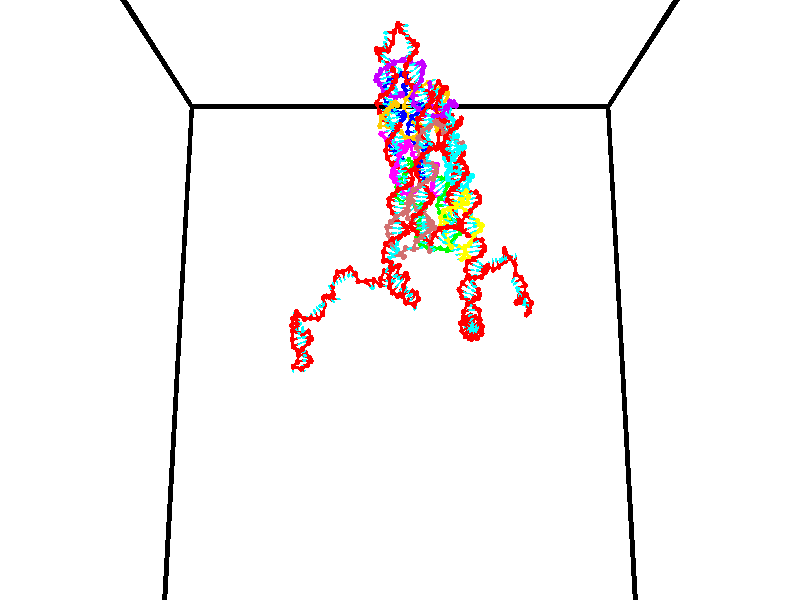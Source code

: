 // switches for output
#declare DRAW_BASES = 1; // possible values are 0, 1; only relevant for DNA ribbons
#declare DRAW_BASES_TYPE = 3; // possible values are 1, 2, 3; only relevant for DNA ribbons
#declare DRAW_FOG = 0; // set to 1 to enable fog

#include "colors.inc"

#include "transforms.inc"
background { rgb <1, 1, 1>}

#default {
   normal{
       ripples 0.25
       frequency 0.20
       turbulence 0.2
       lambda 5
   }
	finish {
		phong 0.1
		phong_size 40.
	}
}

// original window dimensions: 1024x640


// camera settings

camera {
	sky <0, 0.179814, -0.983701>
	up <0, 0.179814, -0.983701>
	right 1.6 * <1, 0, 0>
	location <35, 94.9851, 44.8844>
	look_at <35, 29.7336, 32.9568>
	direction <0, -65.2515, -11.9276>
	angle 67.0682
}


# declare cpy_camera_pos = <35, 94.9851, 44.8844>;
# if (DRAW_FOG = 1)
fog {
	fog_type 2
	up vnormalize(cpy_camera_pos)
	color rgbt<1,1,1,0.3>
	distance 1e-5
	fog_alt 3e-3
	fog_offset 56
}
# end


// LIGHTS

# declare lum = 6;
global_settings {
	ambient_light rgb lum * <0.05, 0.05, 0.05>
	max_trace_level 15
}# declare cpy_direct_light_amount = 0.25;
light_source
{	1000 * <-1, -1.16352, -0.803886>,
	rgb lum * cpy_direct_light_amount
	parallel
}

light_source
{	1000 * <1, 1.16352, 0.803886>,
	rgb lum * cpy_direct_light_amount
	parallel
}

// strand 0

// nucleotide -1

// particle -1
sphere {
	<24.636227, 35.332386, 34.960403> 0.250000
	pigment { color rgbt <1,0,0,0> }
	no_shadow
}
cylinder {
	<24.455854, 34.976055, 34.938179>,  <24.347631, 34.762257, 34.924843>, 0.100000
	pigment { color rgbt <1,0,0,0> }
	no_shadow
}
cylinder {
	<24.455854, 34.976055, 34.938179>,  <24.636227, 35.332386, 34.960403>, 0.100000
	pigment { color rgbt <1,0,0,0> }
	no_shadow
}

// particle -1
sphere {
	<24.455854, 34.976055, 34.938179> 0.100000
	pigment { color rgbt <1,0,0,0> }
	no_shadow
}
sphere {
	0, 1
	scale<0.080000,0.200000,0.300000>
	matrix <0.554799, -0.328509, 0.764382,
		-0.699185, 0.313858, 0.642365,
		-0.450930, -0.890828, -0.055560,
		24.320576, 34.708805, 34.921513>
	pigment { color rgbt <0,1,1,0> }
	no_shadow
}
cylinder {
	<24.254776, 35.193600, 35.539948>,  <24.636227, 35.332386, 34.960403>, 0.130000
	pigment { color rgbt <1,0,0,0> }
	no_shadow
}

// nucleotide -1

// particle -1
sphere {
	<24.254776, 35.193600, 35.539948> 0.250000
	pigment { color rgbt <1,0,0,0> }
	no_shadow
}
cylinder {
	<24.383097, 34.849682, 35.381035>,  <24.460089, 34.643330, 35.285686>, 0.100000
	pigment { color rgbt <1,0,0,0> }
	no_shadow
}
cylinder {
	<24.383097, 34.849682, 35.381035>,  <24.254776, 35.193600, 35.539948>, 0.100000
	pigment { color rgbt <1,0,0,0> }
	no_shadow
}

// particle -1
sphere {
	<24.383097, 34.849682, 35.381035> 0.100000
	pigment { color rgbt <1,0,0,0> }
	no_shadow
}
sphere {
	0, 1
	scale<0.080000,0.200000,0.300000>
	matrix <0.473913, -0.217459, 0.853298,
		-0.820056, -0.462018, 0.337708,
		0.320802, -0.859797, -0.397285,
		24.479338, 34.591743, 35.261848>
	pigment { color rgbt <0,1,1,0> }
	no_shadow
}
cylinder {
	<24.094139, 34.814445, 36.065174>,  <24.254776, 35.193600, 35.539948>, 0.130000
	pigment { color rgbt <1,0,0,0> }
	no_shadow
}

// nucleotide -1

// particle -1
sphere {
	<24.094139, 34.814445, 36.065174> 0.250000
	pigment { color rgbt <1,0,0,0> }
	no_shadow
}
cylinder {
	<24.397232, 34.671963, 35.846466>,  <24.579088, 34.586472, 35.715240>, 0.100000
	pigment { color rgbt <1,0,0,0> }
	no_shadow
}
cylinder {
	<24.397232, 34.671963, 35.846466>,  <24.094139, 34.814445, 36.065174>, 0.100000
	pigment { color rgbt <1,0,0,0> }
	no_shadow
}

// particle -1
sphere {
	<24.397232, 34.671963, 35.846466> 0.100000
	pigment { color rgbt <1,0,0,0> }
	no_shadow
}
sphere {
	0, 1
	scale<0.080000,0.200000,0.300000>
	matrix <0.599331, 0.048421, 0.799036,
		-0.258151, -0.933150, 0.250178,
		0.757734, -0.356212, -0.546766,
		24.624552, 34.565098, 35.682438>
	pigment { color rgbt <0,1,1,0> }
	no_shadow
}
cylinder {
	<24.439299, 34.245705, 36.360462>,  <24.094139, 34.814445, 36.065174>, 0.130000
	pigment { color rgbt <1,0,0,0> }
	no_shadow
}

// nucleotide -1

// particle -1
sphere {
	<24.439299, 34.245705, 36.360462> 0.250000
	pigment { color rgbt <1,0,0,0> }
	no_shadow
}
cylinder {
	<24.704308, 34.432083, 36.125870>,  <24.863314, 34.543911, 35.985115>, 0.100000
	pigment { color rgbt <1,0,0,0> }
	no_shadow
}
cylinder {
	<24.704308, 34.432083, 36.125870>,  <24.439299, 34.245705, 36.360462>, 0.100000
	pigment { color rgbt <1,0,0,0> }
	no_shadow
}

// particle -1
sphere {
	<24.704308, 34.432083, 36.125870> 0.100000
	pigment { color rgbt <1,0,0,0> }
	no_shadow
}
sphere {
	0, 1
	scale<0.080000,0.200000,0.300000>
	matrix <0.551660, 0.226117, 0.802834,
		0.506690, -0.855432, -0.107236,
		0.662522, 0.465946, -0.586479,
		24.903065, 34.571869, 35.949924>
	pigment { color rgbt <0,1,1,0> }
	no_shadow
}
cylinder {
	<25.093374, 34.189426, 36.729214>,  <24.439299, 34.245705, 36.360462>, 0.130000
	pigment { color rgbt <1,0,0,0> }
	no_shadow
}

// nucleotide -1

// particle -1
sphere {
	<25.093374, 34.189426, 36.729214> 0.250000
	pigment { color rgbt <1,0,0,0> }
	no_shadow
}
cylinder {
	<25.141462, 34.502419, 36.484829>,  <25.170315, 34.690212, 36.338200>, 0.100000
	pigment { color rgbt <1,0,0,0> }
	no_shadow
}
cylinder {
	<25.141462, 34.502419, 36.484829>,  <25.093374, 34.189426, 36.729214>, 0.100000
	pigment { color rgbt <1,0,0,0> }
	no_shadow
}

// particle -1
sphere {
	<25.141462, 34.502419, 36.484829> 0.100000
	pigment { color rgbt <1,0,0,0> }
	no_shadow
}
sphere {
	0, 1
	scale<0.080000,0.200000,0.300000>
	matrix <0.541484, 0.464135, 0.700981,
		0.832071, -0.415096, -0.367903,
		0.120218, 0.782479, -0.610961,
		25.177528, 34.737164, 36.301540>
	pigment { color rgbt <0,1,1,0> }
	no_shadow
}
cylinder {
	<25.732428, 34.373180, 36.494213>,  <25.093374, 34.189426, 36.729214>, 0.130000
	pigment { color rgbt <1,0,0,0> }
	no_shadow
}

// nucleotide -1

// particle -1
sphere {
	<25.732428, 34.373180, 36.494213> 0.250000
	pigment { color rgbt <1,0,0,0> }
	no_shadow
}
cylinder {
	<25.495724, 34.690495, 36.551510>,  <25.353701, 34.880882, 36.585888>, 0.100000
	pigment { color rgbt <1,0,0,0> }
	no_shadow
}
cylinder {
	<25.495724, 34.690495, 36.551510>,  <25.732428, 34.373180, 36.494213>, 0.100000
	pigment { color rgbt <1,0,0,0> }
	no_shadow
}

// particle -1
sphere {
	<25.495724, 34.690495, 36.551510> 0.100000
	pigment { color rgbt <1,0,0,0> }
	no_shadow
}
sphere {
	0, 1
	scale<0.080000,0.200000,0.300000>
	matrix <0.534870, 0.253449, 0.806026,
		0.603103, 0.553591, -0.574286,
		-0.591761, 0.793285, 0.143244,
		25.318195, 34.928478, 36.594482>
	pigment { color rgbt <0,1,1,0> }
	no_shadow
}
cylinder {
	<26.028440, 34.742188, 37.073715>,  <25.732428, 34.373180, 36.494213>, 0.130000
	pigment { color rgbt <1,0,0,0> }
	no_shadow
}

// nucleotide -1

// particle -1
sphere {
	<26.028440, 34.742188, 37.073715> 0.250000
	pigment { color rgbt <1,0,0,0> }
	no_shadow
}
cylinder {
	<25.678715, 34.935795, 37.088150>,  <25.468880, 35.051960, 37.096809>, 0.100000
	pigment { color rgbt <1,0,0,0> }
	no_shadow
}
cylinder {
	<25.678715, 34.935795, 37.088150>,  <26.028440, 34.742188, 37.073715>, 0.100000
	pigment { color rgbt <1,0,0,0> }
	no_shadow
}

// particle -1
sphere {
	<25.678715, 34.935795, 37.088150> 0.100000
	pigment { color rgbt <1,0,0,0> }
	no_shadow
}
sphere {
	0, 1
	scale<0.080000,0.200000,0.300000>
	matrix <0.264358, 0.412536, 0.871739,
		0.407052, 0.771712, -0.488640,
		-0.874313, 0.484019, 0.036084,
		25.416420, 35.081001, 37.098976>
	pigment { color rgbt <0,1,1,0> }
	no_shadow
}
cylinder {
	<26.192509, 35.373585, 37.286274>,  <26.028440, 34.742188, 37.073715>, 0.130000
	pigment { color rgbt <1,0,0,0> }
	no_shadow
}

// nucleotide -1

// particle -1
sphere {
	<26.192509, 35.373585, 37.286274> 0.250000
	pigment { color rgbt <1,0,0,0> }
	no_shadow
}
cylinder {
	<25.819990, 35.279194, 37.397274>,  <25.596479, 35.222561, 37.463875>, 0.100000
	pigment { color rgbt <1,0,0,0> }
	no_shadow
}
cylinder {
	<25.819990, 35.279194, 37.397274>,  <26.192509, 35.373585, 37.286274>, 0.100000
	pigment { color rgbt <1,0,0,0> }
	no_shadow
}

// particle -1
sphere {
	<25.819990, 35.279194, 37.397274> 0.100000
	pigment { color rgbt <1,0,0,0> }
	no_shadow
}
sphere {
	0, 1
	scale<0.080000,0.200000,0.300000>
	matrix <0.221347, 0.238440, 0.945596,
		-0.289304, 0.942052, -0.169826,
		-0.931294, -0.235974, 0.277502,
		25.540602, 35.208401, 37.480526>
	pigment { color rgbt <0,1,1,0> }
	no_shadow
}
cylinder {
	<25.979301, 35.893665, 37.691799>,  <26.192509, 35.373585, 37.286274>, 0.130000
	pigment { color rgbt <1,0,0,0> }
	no_shadow
}

// nucleotide -1

// particle -1
sphere {
	<25.979301, 35.893665, 37.691799> 0.250000
	pigment { color rgbt <1,0,0,0> }
	no_shadow
}
cylinder {
	<25.725533, 35.595615, 37.774067>,  <25.573271, 35.416786, 37.823425>, 0.100000
	pigment { color rgbt <1,0,0,0> }
	no_shadow
}
cylinder {
	<25.725533, 35.595615, 37.774067>,  <25.979301, 35.893665, 37.691799>, 0.100000
	pigment { color rgbt <1,0,0,0> }
	no_shadow
}

// particle -1
sphere {
	<25.725533, 35.595615, 37.774067> 0.100000
	pigment { color rgbt <1,0,0,0> }
	no_shadow
}
sphere {
	0, 1
	scale<0.080000,0.200000,0.300000>
	matrix <0.096247, 0.187849, 0.977471,
		-0.766971, 0.639924, -0.047460,
		-0.634423, -0.745124, 0.205666,
		25.535206, 35.372078, 37.835766>
	pigment { color rgbt <0,1,1,0> }
	no_shadow
}
cylinder {
	<25.478102, 36.170799, 38.168221>,  <25.979301, 35.893665, 37.691799>, 0.130000
	pigment { color rgbt <1,0,0,0> }
	no_shadow
}

// nucleotide -1

// particle -1
sphere {
	<25.478102, 36.170799, 38.168221> 0.250000
	pigment { color rgbt <1,0,0,0> }
	no_shadow
}
cylinder {
	<25.471075, 35.772095, 38.199631>,  <25.466860, 35.532871, 38.218479>, 0.100000
	pigment { color rgbt <1,0,0,0> }
	no_shadow
}
cylinder {
	<25.471075, 35.772095, 38.199631>,  <25.478102, 36.170799, 38.168221>, 0.100000
	pigment { color rgbt <1,0,0,0> }
	no_shadow
}

// particle -1
sphere {
	<25.471075, 35.772095, 38.199631> 0.100000
	pigment { color rgbt <1,0,0,0> }
	no_shadow
}
sphere {
	0, 1
	scale<0.080000,0.200000,0.300000>
	matrix <0.122102, 0.075814, 0.989618,
		-0.992362, 0.026973, 0.120374,
		-0.017567, -0.996757, 0.078528,
		25.465805, 35.473068, 38.223190>
	pigment { color rgbt <0,1,1,0> }
	no_shadow
}
cylinder {
	<25.047314, 35.992203, 38.671329>,  <25.478102, 36.170799, 38.168221>, 0.130000
	pigment { color rgbt <1,0,0,0> }
	no_shadow
}

// nucleotide -1

// particle -1
sphere {
	<25.047314, 35.992203, 38.671329> 0.250000
	pigment { color rgbt <1,0,0,0> }
	no_shadow
}
cylinder {
	<25.322092, 35.701984, 38.654873>,  <25.486959, 35.527855, 38.645000>, 0.100000
	pigment { color rgbt <1,0,0,0> }
	no_shadow
}
cylinder {
	<25.322092, 35.701984, 38.654873>,  <25.047314, 35.992203, 38.671329>, 0.100000
	pigment { color rgbt <1,0,0,0> }
	no_shadow
}

// particle -1
sphere {
	<25.322092, 35.701984, 38.654873> 0.100000
	pigment { color rgbt <1,0,0,0> }
	no_shadow
}
sphere {
	0, 1
	scale<0.080000,0.200000,0.300000>
	matrix <0.119121, 0.056573, 0.991267,
		-0.716880, -0.685846, 0.125291,
		0.686944, -0.725544, -0.041143,
		25.528175, 35.484322, 38.642529>
	pigment { color rgbt <0,1,1,0> }
	no_shadow
}
cylinder {
	<24.905531, 35.519390, 39.198193>,  <25.047314, 35.992203, 38.671329>, 0.130000
	pigment { color rgbt <1,0,0,0> }
	no_shadow
}

// nucleotide -1

// particle -1
sphere {
	<24.905531, 35.519390, 39.198193> 0.250000
	pigment { color rgbt <1,0,0,0> }
	no_shadow
}
cylinder {
	<25.292540, 35.544277, 39.100189>,  <25.524746, 35.559208, 39.041389>, 0.100000
	pigment { color rgbt <1,0,0,0> }
	no_shadow
}
cylinder {
	<25.292540, 35.544277, 39.100189>,  <24.905531, 35.519390, 39.198193>, 0.100000
	pigment { color rgbt <1,0,0,0> }
	no_shadow
}

// particle -1
sphere {
	<25.292540, 35.544277, 39.100189> 0.100000
	pigment { color rgbt <1,0,0,0> }
	no_shadow
}
sphere {
	0, 1
	scale<0.080000,0.200000,0.300000>
	matrix <0.245406, 0.001225, 0.969420,
		0.060618, -0.998062, -0.014084,
		0.967523, 0.062220, -0.245004,
		25.582796, 35.562943, 39.026688>
	pigment { color rgbt <0,1,1,0> }
	no_shadow
}
cylinder {
	<24.561388, 36.031494, 39.639057>,  <24.905531, 35.519390, 39.198193>, 0.130000
	pigment { color rgbt <1,0,0,0> }
	no_shadow
}

// nucleotide -1

// particle -1
sphere {
	<24.561388, 36.031494, 39.639057> 0.250000
	pigment { color rgbt <1,0,0,0> }
	no_shadow
}
cylinder {
	<24.510567, 35.655670, 39.766235>,  <24.480074, 35.430176, 39.842541>, 0.100000
	pigment { color rgbt <1,0,0,0> }
	no_shadow
}
cylinder {
	<24.510567, 35.655670, 39.766235>,  <24.561388, 36.031494, 39.639057>, 0.100000
	pigment { color rgbt <1,0,0,0> }
	no_shadow
}

// particle -1
sphere {
	<24.510567, 35.655670, 39.766235> 0.100000
	pigment { color rgbt <1,0,0,0> }
	no_shadow
}
sphere {
	0, 1
	scale<0.080000,0.200000,0.300000>
	matrix <-0.985805, 0.084143, -0.145289,
		0.109755, -0.331890, -0.936911,
		-0.127055, -0.939558, 0.317944,
		24.472450, 35.373802, 39.861618>
	pigment { color rgbt <0,1,1,0> }
	no_shadow
}
cylinder {
	<25.328276, 35.818775, 39.771526>,  <24.561388, 36.031494, 39.639057>, 0.130000
	pigment { color rgbt <1,0,0,0> }
	no_shadow
}

// nucleotide -1

// particle -1
sphere {
	<25.328276, 35.818775, 39.771526> 0.250000
	pigment { color rgbt <1,0,0,0> }
	no_shadow
}
cylinder {
	<25.399782, 35.429573, 39.829918>,  <25.442686, 35.196053, 39.864952>, 0.100000
	pigment { color rgbt <1,0,0,0> }
	no_shadow
}
cylinder {
	<25.399782, 35.429573, 39.829918>,  <25.328276, 35.818775, 39.771526>, 0.100000
	pigment { color rgbt <1,0,0,0> }
	no_shadow
}

// particle -1
sphere {
	<25.399782, 35.429573, 39.829918> 0.100000
	pigment { color rgbt <1,0,0,0> }
	no_shadow
}
sphere {
	0, 1
	scale<0.080000,0.200000,0.300000>
	matrix <-0.035716, -0.154684, -0.987318,
		0.983244, 0.171283, -0.062404,
		0.178764, -0.973003, 0.145974,
		25.453411, 35.137672, 39.873711>
	pigment { color rgbt <0,1,1,0> }
	no_shadow
}
cylinder {
	<25.925922, 35.646862, 39.468624>,  <25.328276, 35.818775, 39.771526>, 0.130000
	pigment { color rgbt <1,0,0,0> }
	no_shadow
}

// nucleotide -1

// particle -1
sphere {
	<25.925922, 35.646862, 39.468624> 0.250000
	pigment { color rgbt <1,0,0,0> }
	no_shadow
}
cylinder {
	<25.623701, 35.384834, 39.470673>,  <25.442368, 35.227619, 39.471901>, 0.100000
	pigment { color rgbt <1,0,0,0> }
	no_shadow
}
cylinder {
	<25.623701, 35.384834, 39.470673>,  <25.925922, 35.646862, 39.468624>, 0.100000
	pigment { color rgbt <1,0,0,0> }
	no_shadow
}

// particle -1
sphere {
	<25.623701, 35.384834, 39.470673> 0.100000
	pigment { color rgbt <1,0,0,0> }
	no_shadow
}
sphere {
	0, 1
	scale<0.080000,0.200000,0.300000>
	matrix <0.073169, -0.092162, -0.993052,
		0.650989, -0.749928, 0.117563,
		-0.755553, -0.655068, 0.005125,
		25.397036, 35.188313, 39.472210>
	pigment { color rgbt <0,1,1,0> }
	no_shadow
}
cylinder {
	<26.163712, 35.038910, 39.083935>,  <25.925922, 35.646862, 39.468624>, 0.130000
	pigment { color rgbt <1,0,0,0> }
	no_shadow
}

// nucleotide -1

// particle -1
sphere {
	<26.163712, 35.038910, 39.083935> 0.250000
	pigment { color rgbt <1,0,0,0> }
	no_shadow
}
cylinder {
	<25.764378, 35.061737, 39.087250>,  <25.524776, 35.075432, 39.089237>, 0.100000
	pigment { color rgbt <1,0,0,0> }
	no_shadow
}
cylinder {
	<25.764378, 35.061737, 39.087250>,  <26.163712, 35.038910, 39.083935>, 0.100000
	pigment { color rgbt <1,0,0,0> }
	no_shadow
}

// particle -1
sphere {
	<25.764378, 35.061737, 39.087250> 0.100000
	pigment { color rgbt <1,0,0,0> }
	no_shadow
}
sphere {
	0, 1
	scale<0.080000,0.200000,0.300000>
	matrix <-0.012174, -0.068105, -0.997604,
		-0.056356, -0.996045, 0.068686,
		-0.998337, 0.057057, 0.008288,
		25.464876, 35.078857, 39.089737>
	pigment { color rgbt <0,1,1,0> }
	no_shadow
}
cylinder {
	<25.952696, 34.401051, 38.768814>,  <26.163712, 35.038910, 39.083935>, 0.130000
	pigment { color rgbt <1,0,0,0> }
	no_shadow
}

// nucleotide -1

// particle -1
sphere {
	<25.952696, 34.401051, 38.768814> 0.250000
	pigment { color rgbt <1,0,0,0> }
	no_shadow
}
cylinder {
	<25.674543, 34.683525, 38.715534>,  <25.507652, 34.853012, 38.683567>, 0.100000
	pigment { color rgbt <1,0,0,0> }
	no_shadow
}
cylinder {
	<25.674543, 34.683525, 38.715534>,  <25.952696, 34.401051, 38.768814>, 0.100000
	pigment { color rgbt <1,0,0,0> }
	no_shadow
}

// particle -1
sphere {
	<25.674543, 34.683525, 38.715534> 0.100000
	pigment { color rgbt <1,0,0,0> }
	no_shadow
}
sphere {
	0, 1
	scale<0.080000,0.200000,0.300000>
	matrix <-0.019897, -0.204198, -0.978727,
		-0.718367, -0.677938, 0.156046,
		-0.695380, 0.706190, -0.133200,
		25.465929, 34.895382, 38.675575>
	pigment { color rgbt <0,1,1,0> }
	no_shadow
}
cylinder {
	<25.437342, 34.164646, 38.308613>,  <25.952696, 34.401051, 38.768814>, 0.130000
	pigment { color rgbt <1,0,0,0> }
	no_shadow
}

// nucleotide -1

// particle -1
sphere {
	<25.437342, 34.164646, 38.308613> 0.250000
	pigment { color rgbt <1,0,0,0> }
	no_shadow
}
cylinder {
	<25.423576, 34.564053, 38.291740>,  <25.415318, 34.803696, 38.281616>, 0.100000
	pigment { color rgbt <1,0,0,0> }
	no_shadow
}
cylinder {
	<25.423576, 34.564053, 38.291740>,  <25.437342, 34.164646, 38.308613>, 0.100000
	pigment { color rgbt <1,0,0,0> }
	no_shadow
}

// particle -1
sphere {
	<25.423576, 34.564053, 38.291740> 0.100000
	pigment { color rgbt <1,0,0,0> }
	no_shadow
}
sphere {
	0, 1
	scale<0.080000,0.200000,0.300000>
	matrix <-0.277945, -0.050103, -0.959289,
		-0.959980, -0.021289, 0.279257,
		-0.034415, 0.998517, -0.042181,
		25.413252, 34.863609, 38.279087>
	pigment { color rgbt <0,1,1,0> }
	no_shadow
}
cylinder {
	<24.707575, 34.392151, 38.123219>,  <25.437342, 34.164646, 38.308613>, 0.130000
	pigment { color rgbt <1,0,0,0> }
	no_shadow
}

// nucleotide -1

// particle -1
sphere {
	<24.707575, 34.392151, 38.123219> 0.250000
	pigment { color rgbt <1,0,0,0> }
	no_shadow
}
cylinder {
	<24.969368, 34.680088, 38.030720>,  <25.126444, 34.852852, 37.975220>, 0.100000
	pigment { color rgbt <1,0,0,0> }
	no_shadow
}
cylinder {
	<24.969368, 34.680088, 38.030720>,  <24.707575, 34.392151, 38.123219>, 0.100000
	pigment { color rgbt <1,0,0,0> }
	no_shadow
}

// particle -1
sphere {
	<24.969368, 34.680088, 38.030720> 0.100000
	pigment { color rgbt <1,0,0,0> }
	no_shadow
}
sphere {
	0, 1
	scale<0.080000,0.200000,0.300000>
	matrix <-0.343771, 0.010905, -0.938990,
		-0.673407, 0.694048, 0.254599,
		0.654481, 0.719846, -0.231250,
		25.165712, 34.896042, 37.961346>
	pigment { color rgbt <0,1,1,0> }
	no_shadow
}
cylinder {
	<24.330624, 34.903637, 37.844418>,  <24.707575, 34.392151, 38.123219>, 0.130000
	pigment { color rgbt <1,0,0,0> }
	no_shadow
}

// nucleotide -1

// particle -1
sphere {
	<24.330624, 34.903637, 37.844418> 0.250000
	pigment { color rgbt <1,0,0,0> }
	no_shadow
}
cylinder {
	<24.697794, 35.000294, 37.718548>,  <24.918097, 35.058289, 37.643028>, 0.100000
	pigment { color rgbt <1,0,0,0> }
	no_shadow
}
cylinder {
	<24.697794, 35.000294, 37.718548>,  <24.330624, 34.903637, 37.844418>, 0.100000
	pigment { color rgbt <1,0,0,0> }
	no_shadow
}

// particle -1
sphere {
	<24.697794, 35.000294, 37.718548> 0.100000
	pigment { color rgbt <1,0,0,0> }
	no_shadow
}
sphere {
	0, 1
	scale<0.080000,0.200000,0.300000>
	matrix <-0.348960, 0.114351, -0.930135,
		-0.188778, 0.963604, 0.189290,
		0.917927, 0.241643, -0.314673,
		24.973171, 35.072788, 37.624146>
	pigment { color rgbt <0,1,1,0> }
	no_shadow
}
cylinder {
	<24.296305, 35.474876, 37.329269>,  <24.330624, 34.903637, 37.844418>, 0.130000
	pigment { color rgbt <1,0,0,0> }
	no_shadow
}

// nucleotide -1

// particle -1
sphere {
	<24.296305, 35.474876, 37.329269> 0.250000
	pigment { color rgbt <1,0,0,0> }
	no_shadow
}
cylinder {
	<24.637936, 35.285698, 37.242664>,  <24.842915, 35.172192, 37.190701>, 0.100000
	pigment { color rgbt <1,0,0,0> }
	no_shadow
}
cylinder {
	<24.637936, 35.285698, 37.242664>,  <24.296305, 35.474876, 37.329269>, 0.100000
	pigment { color rgbt <1,0,0,0> }
	no_shadow
}

// particle -1
sphere {
	<24.637936, 35.285698, 37.242664> 0.100000
	pigment { color rgbt <1,0,0,0> }
	no_shadow
}
sphere {
	0, 1
	scale<0.080000,0.200000,0.300000>
	matrix <-0.311210, -0.131104, -0.941254,
		0.416775, 0.871284, -0.259158,
		0.854076, -0.472944, -0.216512,
		24.894159, 35.143814, 37.177711>
	pigment { color rgbt <0,1,1,0> }
	no_shadow
}
cylinder {
	<24.303213, 35.574978, 36.650112>,  <24.296305, 35.474876, 37.329269>, 0.130000
	pigment { color rgbt <1,0,0,0> }
	no_shadow
}

// nucleotide -1

// particle -1
sphere {
	<24.303213, 35.574978, 36.650112> 0.250000
	pigment { color rgbt <1,0,0,0> }
	no_shadow
}
cylinder {
	<24.597406, 35.310593, 36.709702>,  <24.773922, 35.151962, 36.745457>, 0.100000
	pigment { color rgbt <1,0,0,0> }
	no_shadow
}
cylinder {
	<24.597406, 35.310593, 36.709702>,  <24.303213, 35.574978, 36.650112>, 0.100000
	pigment { color rgbt <1,0,0,0> }
	no_shadow
}

// particle -1
sphere {
	<24.597406, 35.310593, 36.709702> 0.100000
	pigment { color rgbt <1,0,0,0> }
	no_shadow
}
sphere {
	0, 1
	scale<0.080000,0.200000,0.300000>
	matrix <-0.070453, -0.293287, -0.953425,
		0.673872, 0.690730, -0.262275,
		0.735481, -0.660965, 0.148974,
		24.818050, 35.112305, 36.754395>
	pigment { color rgbt <0,1,1,0> }
	no_shadow
}
cylinder {
	<24.767227, 35.601727, 36.081100>,  <24.303213, 35.574978, 36.650112>, 0.130000
	pigment { color rgbt <1,0,0,0> }
	no_shadow
}

// nucleotide -1

// particle -1
sphere {
	<24.767227, 35.601727, 36.081100> 0.250000
	pigment { color rgbt <1,0,0,0> }
	no_shadow
}
cylinder {
	<24.729467, 35.239830, 36.247250>,  <24.706812, 35.022694, 36.346939>, 0.100000
	pigment { color rgbt <1,0,0,0> }
	no_shadow
}
cylinder {
	<24.729467, 35.239830, 36.247250>,  <24.767227, 35.601727, 36.081100>, 0.100000
	pigment { color rgbt <1,0,0,0> }
	no_shadow
}

// particle -1
sphere {
	<24.729467, 35.239830, 36.247250> 0.100000
	pigment { color rgbt <1,0,0,0> }
	no_shadow
}
sphere {
	0, 1
	scale<0.080000,0.200000,0.300000>
	matrix <-0.183527, -0.394267, -0.900484,
		0.978472, -0.161235, -0.128827,
		-0.094398, -0.904741, 0.415370,
		24.701147, 34.968407, 36.371861>
	pigment { color rgbt <0,1,1,0> }
	no_shadow
}
cylinder {
	<24.643826, 36.067463, 35.513988>,  <24.767227, 35.601727, 36.081100>, 0.130000
	pigment { color rgbt <1,0,0,0> }
	no_shadow
}

// nucleotide -1

// particle -1
sphere {
	<24.643826, 36.067463, 35.513988> 0.250000
	pigment { color rgbt <1,0,0,0> }
	no_shadow
}
cylinder {
	<24.922606, 35.985344, 35.788830>,  <25.089874, 35.936073, 35.953735>, 0.100000
	pigment { color rgbt <1,0,0,0> }
	no_shadow
}
cylinder {
	<24.922606, 35.985344, 35.788830>,  <24.643826, 36.067463, 35.513988>, 0.100000
	pigment { color rgbt <1,0,0,0> }
	no_shadow
}

// particle -1
sphere {
	<24.922606, 35.985344, 35.788830> 0.100000
	pigment { color rgbt <1,0,0,0> }
	no_shadow
}
sphere {
	0, 1
	scale<0.080000,0.200000,0.300000>
	matrix <0.714053, 0.110150, -0.691372,
		0.066253, 0.972481, 0.223364,
		0.696950, -0.205299, 0.687105,
		25.131691, 35.923756, 35.994961>
	pigment { color rgbt <0,1,1,0> }
	no_shadow
}
cylinder {
	<25.132959, 36.619160, 35.490852>,  <24.643826, 36.067463, 35.513988>, 0.130000
	pigment { color rgbt <1,0,0,0> }
	no_shadow
}

// nucleotide -1

// particle -1
sphere {
	<25.132959, 36.619160, 35.490852> 0.250000
	pigment { color rgbt <1,0,0,0> }
	no_shadow
}
cylinder {
	<25.352627, 36.318920, 35.637829>,  <25.484426, 36.138775, 35.726013>, 0.100000
	pigment { color rgbt <1,0,0,0> }
	no_shadow
}
cylinder {
	<25.352627, 36.318920, 35.637829>,  <25.132959, 36.619160, 35.490852>, 0.100000
	pigment { color rgbt <1,0,0,0> }
	no_shadow
}

// particle -1
sphere {
	<25.352627, 36.318920, 35.637829> 0.100000
	pigment { color rgbt <1,0,0,0> }
	no_shadow
}
sphere {
	0, 1
	scale<0.080000,0.200000,0.300000>
	matrix <0.735262, 0.224960, -0.639361,
		0.397245, 0.621284, 0.675428,
		0.549169, -0.750600, 0.367442,
		25.517378, 36.093739, 35.748062>
	pigment { color rgbt <0,1,1,0> }
	no_shadow
}
cylinder {
	<25.675768, 36.880341, 35.827938>,  <25.132959, 36.619160, 35.490852>, 0.130000
	pigment { color rgbt <1,0,0,0> }
	no_shadow
}

// nucleotide -1

// particle -1
sphere {
	<25.675768, 36.880341, 35.827938> 0.250000
	pigment { color rgbt <1,0,0,0> }
	no_shadow
}
cylinder {
	<25.782803, 36.509983, 35.721264>,  <25.847023, 36.287769, 35.657261>, 0.100000
	pigment { color rgbt <1,0,0,0> }
	no_shadow
}
cylinder {
	<25.782803, 36.509983, 35.721264>,  <25.675768, 36.880341, 35.827938>, 0.100000
	pigment { color rgbt <1,0,0,0> }
	no_shadow
}

// particle -1
sphere {
	<25.782803, 36.509983, 35.721264> 0.100000
	pigment { color rgbt <1,0,0,0> }
	no_shadow
}
sphere {
	0, 1
	scale<0.080000,0.200000,0.300000>
	matrix <0.786025, 0.369844, -0.495359,
		0.557282, -0.077071, 0.826739,
		0.267587, -0.925892, -0.266687,
		25.863079, 36.232216, 35.641258>
	pigment { color rgbt <0,1,1,0> }
	no_shadow
}
cylinder {
	<26.308981, 37.004932, 35.799980>,  <25.675768, 36.880341, 35.827938>, 0.130000
	pigment { color rgbt <1,0,0,0> }
	no_shadow
}

// nucleotide -1

// particle -1
sphere {
	<26.308981, 37.004932, 35.799980> 0.250000
	pigment { color rgbt <1,0,0,0> }
	no_shadow
}
cylinder {
	<26.303785, 36.670383, 35.580776>,  <26.300667, 36.469654, 35.449253>, 0.100000
	pigment { color rgbt <1,0,0,0> }
	no_shadow
}
cylinder {
	<26.303785, 36.670383, 35.580776>,  <26.308981, 37.004932, 35.799980>, 0.100000
	pigment { color rgbt <1,0,0,0> }
	no_shadow
}

// particle -1
sphere {
	<26.303785, 36.670383, 35.580776> 0.100000
	pigment { color rgbt <1,0,0,0> }
	no_shadow
}
sphere {
	0, 1
	scale<0.080000,0.200000,0.300000>
	matrix <0.690003, 0.389155, -0.610290,
		0.723690, -0.386053, 0.572046,
		-0.012990, -0.836374, -0.548005,
		26.299889, 36.419472, 35.416374>
	pigment { color rgbt <0,1,1,0> }
	no_shadow
}
cylinder {
	<27.007423, 36.760498, 35.796276>,  <26.308981, 37.004932, 35.799980>, 0.130000
	pigment { color rgbt <1,0,0,0> }
	no_shadow
}

// nucleotide -1

// particle -1
sphere {
	<27.007423, 36.760498, 35.796276> 0.250000
	pigment { color rgbt <1,0,0,0> }
	no_shadow
}
cylinder {
	<26.818636, 36.665024, 35.456799>,  <26.705364, 36.607738, 35.253113>, 0.100000
	pigment { color rgbt <1,0,0,0> }
	no_shadow
}
cylinder {
	<26.818636, 36.665024, 35.456799>,  <27.007423, 36.760498, 35.796276>, 0.100000
	pigment { color rgbt <1,0,0,0> }
	no_shadow
}

// particle -1
sphere {
	<26.818636, 36.665024, 35.456799> 0.100000
	pigment { color rgbt <1,0,0,0> }
	no_shadow
}
sphere {
	0, 1
	scale<0.080000,0.200000,0.300000>
	matrix <0.667761, 0.531754, -0.520896,
		0.575624, -0.812569, -0.091588,
		-0.471967, -0.238682, -0.848692,
		26.677046, 36.593418, 35.202190>
	pigment { color rgbt <0,1,1,0> }
	no_shadow
}
cylinder {
	<27.424990, 36.415459, 35.380028>,  <27.007423, 36.760498, 35.796276>, 0.130000
	pigment { color rgbt <1,0,0,0> }
	no_shadow
}

// nucleotide -1

// particle -1
sphere {
	<27.424990, 36.415459, 35.380028> 0.250000
	pigment { color rgbt <1,0,0,0> }
	no_shadow
}
cylinder {
	<27.161186, 36.620117, 35.159748>,  <27.002905, 36.742912, 35.027580>, 0.100000
	pigment { color rgbt <1,0,0,0> }
	no_shadow
}
cylinder {
	<27.161186, 36.620117, 35.159748>,  <27.424990, 36.415459, 35.380028>, 0.100000
	pigment { color rgbt <1,0,0,0> }
	no_shadow
}

// particle -1
sphere {
	<27.161186, 36.620117, 35.159748> 0.100000
	pigment { color rgbt <1,0,0,0> }
	no_shadow
}
sphere {
	0, 1
	scale<0.080000,0.200000,0.300000>
	matrix <0.744135, 0.340719, -0.574607,
		-0.106364, -0.788750, -0.605442,
		-0.659507, 0.511648, -0.550697,
		26.963333, 36.773613, 34.994537>
	pigment { color rgbt <0,1,1,0> }
	no_shadow
}
cylinder {
	<27.606337, 36.462261, 34.602844>,  <27.424990, 36.415459, 35.380028>, 0.130000
	pigment { color rgbt <1,0,0,0> }
	no_shadow
}

// nucleotide -1

// particle -1
sphere {
	<27.606337, 36.462261, 34.602844> 0.250000
	pigment { color rgbt <1,0,0,0> }
	no_shadow
}
cylinder {
	<27.404470, 36.784832, 34.726120>,  <27.283352, 36.978374, 34.800087>, 0.100000
	pigment { color rgbt <1,0,0,0> }
	no_shadow
}
cylinder {
	<27.404470, 36.784832, 34.726120>,  <27.606337, 36.462261, 34.602844>, 0.100000
	pigment { color rgbt <1,0,0,0> }
	no_shadow
}

// particle -1
sphere {
	<27.404470, 36.784832, 34.726120> 0.100000
	pigment { color rgbt <1,0,0,0> }
	no_shadow
}
sphere {
	0, 1
	scale<0.080000,0.200000,0.300000>
	matrix <0.594050, 0.583414, -0.553835,
		-0.626434, -0.096418, -0.773488,
		-0.504664, 0.806432, 0.308193,
		27.253071, 37.026760, 34.818577>
	pigment { color rgbt <0,1,1,0> }
	no_shadow
}
cylinder {
	<27.506241, 36.913662, 34.065304>,  <27.606337, 36.462261, 34.602844>, 0.130000
	pigment { color rgbt <1,0,0,0> }
	no_shadow
}

// nucleotide -1

// particle -1
sphere {
	<27.506241, 36.913662, 34.065304> 0.250000
	pigment { color rgbt <1,0,0,0> }
	no_shadow
}
cylinder {
	<27.532904, 37.130024, 34.400681>,  <27.548903, 37.259842, 34.601906>, 0.100000
	pigment { color rgbt <1,0,0,0> }
	no_shadow
}
cylinder {
	<27.532904, 37.130024, 34.400681>,  <27.506241, 36.913662, 34.065304>, 0.100000
	pigment { color rgbt <1,0,0,0> }
	no_shadow
}

// particle -1
sphere {
	<27.532904, 37.130024, 34.400681> 0.100000
	pigment { color rgbt <1,0,0,0> }
	no_shadow
}
sphere {
	0, 1
	scale<0.080000,0.200000,0.300000>
	matrix <0.618129, 0.637248, -0.460251,
		-0.783245, 0.548944, -0.291869,
		0.066659, 0.540903, 0.838440,
		27.552902, 37.292294, 34.652214>
	pigment { color rgbt <0,1,1,0> }
	no_shadow
}
cylinder {
	<28.310604, 37.016293, 34.139946>,  <27.506241, 36.913662, 34.065304>, 0.130000
	pigment { color rgbt <1,0,0,0> }
	no_shadow
}

// nucleotide -1

// particle -1
sphere {
	<28.310604, 37.016293, 34.139946> 0.250000
	pigment { color rgbt <1,0,0,0> }
	no_shadow
}
cylinder {
	<28.655256, 36.813343, 34.145077>,  <28.862047, 36.691574, 34.148155>, 0.100000
	pigment { color rgbt <1,0,0,0> }
	no_shadow
}
cylinder {
	<28.655256, 36.813343, 34.145077>,  <28.310604, 37.016293, 34.139946>, 0.100000
	pigment { color rgbt <1,0,0,0> }
	no_shadow
}

// particle -1
sphere {
	<28.655256, 36.813343, 34.145077> 0.100000
	pigment { color rgbt <1,0,0,0> }
	no_shadow
}
sphere {
	0, 1
	scale<0.080000,0.200000,0.300000>
	matrix <-0.073317, -0.099422, 0.992341,
		-0.502214, -0.855971, -0.122864,
		0.861630, -0.507375, 0.012826,
		28.913746, 36.661129, 34.148926>
	pigment { color rgbt <0,1,1,0> }
	no_shadow
}
cylinder {
	<27.879215, 37.531418, 34.094128>,  <28.310604, 37.016293, 34.139946>, 0.130000
	pigment { color rgbt <1,0,0,0> }
	no_shadow
}

// nucleotide -1

// particle -1
sphere {
	<27.879215, 37.531418, 34.094128> 0.250000
	pigment { color rgbt <1,0,0,0> }
	no_shadow
}
cylinder {
	<28.213831, 37.435211, 34.291046>,  <28.414600, 37.377487, 34.409199>, 0.100000
	pigment { color rgbt <1,0,0,0> }
	no_shadow
}
cylinder {
	<28.213831, 37.435211, 34.291046>,  <27.879215, 37.531418, 34.094128>, 0.100000
	pigment { color rgbt <1,0,0,0> }
	no_shadow
}

// particle -1
sphere {
	<28.213831, 37.435211, 34.291046> 0.100000
	pigment { color rgbt <1,0,0,0> }
	no_shadow
}
sphere {
	0, 1
	scale<0.080000,0.200000,0.300000>
	matrix <0.449425, -0.212738, -0.867617,
		0.313403, 0.947046, -0.069871,
		0.836538, -0.240512, 0.492300,
		28.464792, 37.363056, 34.438736>
	pigment { color rgbt <0,1,1,0> }
	no_shadow
}
cylinder {
	<28.560680, 37.778179, 33.954742>,  <27.879215, 37.531418, 34.094128>, 0.130000
	pigment { color rgbt <1,0,0,0> }
	no_shadow
}

// nucleotide -1

// particle -1
sphere {
	<28.560680, 37.778179, 33.954742> 0.250000
	pigment { color rgbt <1,0,0,0> }
	no_shadow
}
cylinder {
	<28.402529, 38.043514, 33.700607>,  <28.307638, 38.202717, 33.548126>, 0.100000
	pigment { color rgbt <1,0,0,0> }
	no_shadow
}
cylinder {
	<28.402529, 38.043514, 33.700607>,  <28.560680, 37.778179, 33.954742>, 0.100000
	pigment { color rgbt <1,0,0,0> }
	no_shadow
}

// particle -1
sphere {
	<28.402529, 38.043514, 33.700607> 0.100000
	pigment { color rgbt <1,0,0,0> }
	no_shadow
}
sphere {
	0, 1
	scale<0.080000,0.200000,0.300000>
	matrix <0.735970, -0.185069, -0.651228,
		-0.549569, -0.725070, -0.415028,
		-0.395377, 0.663343, -0.635338,
		28.283916, 38.242516, 33.510006>
	pigment { color rgbt <0,1,1,0> }
	no_shadow
}
cylinder {
	<28.469250, 37.496944, 33.302105>,  <28.560680, 37.778179, 33.954742>, 0.130000
	pigment { color rgbt <1,0,0,0> }
	no_shadow
}

// nucleotide -1

// particle -1
sphere {
	<28.469250, 37.496944, 33.302105> 0.250000
	pigment { color rgbt <1,0,0,0> }
	no_shadow
}
cylinder {
	<28.530180, 37.886322, 33.233738>,  <28.566738, 38.119949, 33.192719>, 0.100000
	pigment { color rgbt <1,0,0,0> }
	no_shadow
}
cylinder {
	<28.530180, 37.886322, 33.233738>,  <28.469250, 37.496944, 33.302105>, 0.100000
	pigment { color rgbt <1,0,0,0> }
	no_shadow
}

// particle -1
sphere {
	<28.530180, 37.886322, 33.233738> 0.100000
	pigment { color rgbt <1,0,0,0> }
	no_shadow
}
sphere {
	0, 1
	scale<0.080000,0.200000,0.300000>
	matrix <0.667273, -0.228863, -0.708779,
		-0.729070, -0.006083, -0.684412,
		0.152325, 0.973440, -0.170917,
		28.575878, 38.178352, 33.182465>
	pigment { color rgbt <0,1,1,0> }
	no_shadow
}
cylinder {
	<28.699772, 37.668880, 32.625546>,  <28.469250, 37.496944, 33.302105>, 0.130000
	pigment { color rgbt <1,0,0,0> }
	no_shadow
}

// nucleotide -1

// particle -1
sphere {
	<28.699772, 37.668880, 32.625546> 0.250000
	pigment { color rgbt <1,0,0,0> }
	no_shadow
}
cylinder {
	<28.841627, 37.942696, 32.880306>,  <28.926741, 38.106983, 33.033161>, 0.100000
	pigment { color rgbt <1,0,0,0> }
	no_shadow
}
cylinder {
	<28.841627, 37.942696, 32.880306>,  <28.699772, 37.668880, 32.625546>, 0.100000
	pigment { color rgbt <1,0,0,0> }
	no_shadow
}

// particle -1
sphere {
	<28.841627, 37.942696, 32.880306> 0.100000
	pigment { color rgbt <1,0,0,0> }
	no_shadow
}
sphere {
	0, 1
	scale<0.080000,0.200000,0.300000>
	matrix <0.877555, -0.008602, -0.479398,
		-0.322686, 0.728929, -0.603769,
		0.354640, 0.684536, 0.636900,
		28.948019, 38.148056, 33.071377>
	pigment { color rgbt <0,1,1,0> }
	no_shadow
}
cylinder {
	<28.941402, 38.171494, 32.239491>,  <28.699772, 37.668880, 32.625546>, 0.130000
	pigment { color rgbt <1,0,0,0> }
	no_shadow
}

// nucleotide -1

// particle -1
sphere {
	<28.941402, 38.171494, 32.239491> 0.250000
	pigment { color rgbt <1,0,0,0> }
	no_shadow
}
cylinder {
	<29.129198, 38.129780, 32.590195>,  <29.241877, 38.104752, 32.800617>, 0.100000
	pigment { color rgbt <1,0,0,0> }
	no_shadow
}
cylinder {
	<29.129198, 38.129780, 32.590195>,  <28.941402, 38.171494, 32.239491>, 0.100000
	pigment { color rgbt <1,0,0,0> }
	no_shadow
}

// particle -1
sphere {
	<29.129198, 38.129780, 32.590195> 0.100000
	pigment { color rgbt <1,0,0,0> }
	no_shadow
}
sphere {
	0, 1
	scale<0.080000,0.200000,0.300000>
	matrix <0.840401, -0.251718, -0.479963,
		0.270750, 0.962165, -0.030536,
		0.469490, -0.104288, 0.876757,
		29.270044, 38.098492, 32.853222>
	pigment { color rgbt <0,1,1,0> }
	no_shadow
}
cylinder {
	<29.540060, 38.677528, 32.304264>,  <28.941402, 38.171494, 32.239491>, 0.130000
	pigment { color rgbt <1,0,0,0> }
	no_shadow
}

// nucleotide -1

// particle -1
sphere {
	<29.540060, 38.677528, 32.304264> 0.250000
	pigment { color rgbt <1,0,0,0> }
	no_shadow
}
cylinder {
	<29.586512, 38.341595, 32.516373>,  <29.614382, 38.140034, 32.643639>, 0.100000
	pigment { color rgbt <1,0,0,0> }
	no_shadow
}
cylinder {
	<29.586512, 38.341595, 32.516373>,  <29.540060, 38.677528, 32.304264>, 0.100000
	pigment { color rgbt <1,0,0,0> }
	no_shadow
}

// particle -1
sphere {
	<29.586512, 38.341595, 32.516373> 0.100000
	pigment { color rgbt <1,0,0,0> }
	no_shadow
}
sphere {
	0, 1
	scale<0.080000,0.200000,0.300000>
	matrix <0.850046, -0.192111, -0.490424,
		0.513747, 0.507706, 0.691592,
		0.116129, -0.839838, 0.530269,
		29.621351, 38.089642, 32.675453>
	pigment { color rgbt <0,1,1,0> }
	no_shadow
}
cylinder {
	<30.209082, 38.574108, 31.988312>,  <29.540060, 38.677528, 32.304264>, 0.130000
	pigment { color rgbt <1,0,0,0> }
	no_shadow
}

// nucleotide -1

// particle -1
sphere {
	<30.209082, 38.574108, 31.988312> 0.250000
	pigment { color rgbt <1,0,0,0> }
	no_shadow
}
cylinder {
	<30.109726, 38.283470, 32.244549>,  <30.050112, 38.109085, 32.398289>, 0.100000
	pigment { color rgbt <1,0,0,0> }
	no_shadow
}
cylinder {
	<30.109726, 38.283470, 32.244549>,  <30.209082, 38.574108, 31.988312>, 0.100000
	pigment { color rgbt <1,0,0,0> }
	no_shadow
}

// particle -1
sphere {
	<30.109726, 38.283470, 32.244549> 0.100000
	pigment { color rgbt <1,0,0,0> }
	no_shadow
}
sphere {
	0, 1
	scale<0.080000,0.200000,0.300000>
	matrix <0.881367, -0.443886, -0.161731,
		0.401863, 0.524423, 0.750657,
		-0.248391, -0.726599, 0.640591,
		30.035210, 38.065491, 32.436726>
	pigment { color rgbt <0,1,1,0> }
	no_shadow
}
cylinder {
	<30.758846, 38.549519, 32.469807>,  <30.209082, 38.574108, 31.988312>, 0.130000
	pigment { color rgbt <1,0,0,0> }
	no_shadow
}

// nucleotide -1

// particle -1
sphere {
	<30.758846, 38.549519, 32.469807> 0.250000
	pigment { color rgbt <1,0,0,0> }
	no_shadow
}
cylinder {
	<30.569916, 38.197929, 32.443535>,  <30.456558, 37.986977, 32.427773>, 0.100000
	pigment { color rgbt <1,0,0,0> }
	no_shadow
}
cylinder {
	<30.569916, 38.197929, 32.443535>,  <30.758846, 38.549519, 32.469807>, 0.100000
	pigment { color rgbt <1,0,0,0> }
	no_shadow
}

// particle -1
sphere {
	<30.569916, 38.197929, 32.443535> 0.100000
	pigment { color rgbt <1,0,0,0> }
	no_shadow
}
sphere {
	0, 1
	scale<0.080000,0.200000,0.300000>
	matrix <0.865995, -0.448888, -0.220345,
		0.164194, -0.160955, 0.973208,
		-0.472327, -0.878973, -0.065682,
		30.428217, 37.934238, 32.423832>
	pigment { color rgbt <0,1,1,0> }
	no_shadow
}
cylinder {
	<30.953119, 37.948399, 32.927731>,  <30.758846, 38.549519, 32.469807>, 0.130000
	pigment { color rgbt <1,0,0,0> }
	no_shadow
}

// nucleotide -1

// particle -1
sphere {
	<30.953119, 37.948399, 32.927731> 0.250000
	pigment { color rgbt <1,0,0,0> }
	no_shadow
}
cylinder {
	<30.849106, 37.864090, 32.550804>,  <30.786697, 37.813503, 32.324650>, 0.100000
	pigment { color rgbt <1,0,0,0> }
	no_shadow
}
cylinder {
	<30.849106, 37.864090, 32.550804>,  <30.953119, 37.948399, 32.927731>, 0.100000
	pigment { color rgbt <1,0,0,0> }
	no_shadow
}

// particle -1
sphere {
	<30.849106, 37.864090, 32.550804> 0.100000
	pigment { color rgbt <1,0,0,0> }
	no_shadow
}
sphere {
	0, 1
	scale<0.080000,0.200000,0.300000>
	matrix <0.947558, -0.243468, -0.207022,
		-0.185790, -0.946731, 0.263027,
		-0.260033, -0.210771, -0.942316,
		30.771095, 37.800858, 32.268108>
	pigment { color rgbt <0,1,1,0> }
	no_shadow
}
cylinder {
	<31.703949, 37.515305, 32.853325>,  <30.953119, 37.948399, 32.927731>, 0.130000
	pigment { color rgbt <1,0,0,0> }
	no_shadow
}

// nucleotide -1

// particle -1
sphere {
	<31.703949, 37.515305, 32.853325> 0.250000
	pigment { color rgbt <1,0,0,0> }
	no_shadow
}
cylinder {
	<31.998419, 37.417301, 33.105679>,  <32.175102, 37.358501, 33.257092>, 0.100000
	pigment { color rgbt <1,0,0,0> }
	no_shadow
}
cylinder {
	<31.998419, 37.417301, 33.105679>,  <31.703949, 37.515305, 32.853325>, 0.100000
	pigment { color rgbt <1,0,0,0> }
	no_shadow
}

// particle -1
sphere {
	<31.998419, 37.417301, 33.105679> 0.100000
	pigment { color rgbt <1,0,0,0> }
	no_shadow
}
sphere {
	0, 1
	scale<0.080000,0.200000,0.300000>
	matrix <0.226165, -0.789525, -0.570525,
		0.637882, 0.562692, -0.525818,
		0.736176, -0.245006, 0.630886,
		32.219273, 37.343800, 33.294945>
	pigment { color rgbt <0,1,1,0> }
	no_shadow
}
cylinder {
	<32.457653, 37.428265, 32.718124>,  <31.703949, 37.515305, 32.853325>, 0.130000
	pigment { color rgbt <1,0,0,0> }
	no_shadow
}

// nucleotide -1

// particle -1
sphere {
	<32.457653, 37.428265, 32.718124> 0.250000
	pigment { color rgbt <1,0,0,0> }
	no_shadow
}
cylinder {
	<32.403263, 37.135548, 32.985256>,  <32.370628, 36.959919, 33.145535>, 0.100000
	pigment { color rgbt <1,0,0,0> }
	no_shadow
}
cylinder {
	<32.403263, 37.135548, 32.985256>,  <32.457653, 37.428265, 32.718124>, 0.100000
	pigment { color rgbt <1,0,0,0> }
	no_shadow
}

// particle -1
sphere {
	<32.403263, 37.135548, 32.985256> 0.100000
	pigment { color rgbt <1,0,0,0> }
	no_shadow
}
sphere {
	0, 1
	scale<0.080000,0.200000,0.300000>
	matrix <0.267781, -0.676144, -0.686383,
		0.953836, 0.085500, 0.287899,
		-0.135975, -0.731791, 0.667826,
		32.362469, 36.916012, 33.185604>
	pigment { color rgbt <0,1,1,0> }
	no_shadow
}
cylinder {
	<33.118584, 37.159943, 33.089252>,  <32.457653, 37.428265, 32.718124>, 0.130000
	pigment { color rgbt <1,0,0,0> }
	no_shadow
}

// nucleotide -1

// particle -1
sphere {
	<33.118584, 37.159943, 33.089252> 0.250000
	pigment { color rgbt <1,0,0,0> }
	no_shadow
}
cylinder {
	<33.420998, 37.409271, 33.169132>,  <33.602448, 37.558868, 33.217060>, 0.100000
	pigment { color rgbt <1,0,0,0> }
	no_shadow
}
cylinder {
	<33.420998, 37.409271, 33.169132>,  <33.118584, 37.159943, 33.089252>, 0.100000
	pigment { color rgbt <1,0,0,0> }
	no_shadow
}

// particle -1
sphere {
	<33.420998, 37.409271, 33.169132> 0.100000
	pigment { color rgbt <1,0,0,0> }
	no_shadow
}
sphere {
	0, 1
	scale<0.080000,0.200000,0.300000>
	matrix <0.155875, 0.124865, -0.979853,
		-0.635701, 0.771930, -0.002759,
		0.756034, 0.623324, 0.199702,
		33.647808, 37.596268, 33.229042>
	pigment { color rgbt <0,1,1,0> }
	no_shadow
}
cylinder {
	<33.095490, 37.934978, 32.741127>,  <33.118584, 37.159943, 33.089252>, 0.130000
	pigment { color rgbt <1,0,0,0> }
	no_shadow
}

// nucleotide -1

// particle -1
sphere {
	<33.095490, 37.934978, 32.741127> 0.250000
	pigment { color rgbt <1,0,0,0> }
	no_shadow
}
cylinder {
	<33.469433, 37.808533, 32.805771>,  <33.693798, 37.732666, 32.844559>, 0.100000
	pigment { color rgbt <1,0,0,0> }
	no_shadow
}
cylinder {
	<33.469433, 37.808533, 32.805771>,  <33.095490, 37.934978, 32.741127>, 0.100000
	pigment { color rgbt <1,0,0,0> }
	no_shadow
}

// particle -1
sphere {
	<33.469433, 37.808533, 32.805771> 0.100000
	pigment { color rgbt <1,0,0,0> }
	no_shadow
}
sphere {
	0, 1
	scale<0.080000,0.200000,0.300000>
	matrix <0.215895, 0.144802, -0.965620,
		0.281840, 0.937607, 0.203615,
		0.934856, -0.316110, 0.161614,
		33.749889, 37.713699, 32.854256>
	pigment { color rgbt <0,1,1,0> }
	no_shadow
}
cylinder {
	<33.487743, 38.327202, 32.194992>,  <33.095490, 37.934978, 32.741127>, 0.130000
	pigment { color rgbt <1,0,0,0> }
	no_shadow
}

// nucleotide -1

// particle -1
sphere {
	<33.487743, 38.327202, 32.194992> 0.250000
	pigment { color rgbt <1,0,0,0> }
	no_shadow
}
cylinder {
	<33.719059, 38.020069, 32.305279>,  <33.857849, 37.835789, 32.371449>, 0.100000
	pigment { color rgbt <1,0,0,0> }
	no_shadow
}
cylinder {
	<33.719059, 38.020069, 32.305279>,  <33.487743, 38.327202, 32.194992>, 0.100000
	pigment { color rgbt <1,0,0,0> }
	no_shadow
}

// particle -1
sphere {
	<33.719059, 38.020069, 32.305279> 0.100000
	pigment { color rgbt <1,0,0,0> }
	no_shadow
}
sphere {
	0, 1
	scale<0.080000,0.200000,0.300000>
	matrix <0.202992, -0.191906, -0.960191,
		0.790176, 0.611234, 0.044887,
		0.578288, -0.767831, 0.275715,
		33.892544, 37.789719, 32.387993>
	pigment { color rgbt <0,1,1,0> }
	no_shadow
}
cylinder {
	<34.269745, 38.385410, 32.044205>,  <33.487743, 38.327202, 32.194992>, 0.130000
	pigment { color rgbt <1,0,0,0> }
	no_shadow
}

// nucleotide -1

// particle -1
sphere {
	<34.269745, 38.385410, 32.044205> 0.250000
	pigment { color rgbt <1,0,0,0> }
	no_shadow
}
cylinder {
	<34.168133, 37.998558, 32.039581>,  <34.107166, 37.766449, 32.036808>, 0.100000
	pigment { color rgbt <1,0,0,0> }
	no_shadow
}
cylinder {
	<34.168133, 37.998558, 32.039581>,  <34.269745, 38.385410, 32.044205>, 0.100000
	pigment { color rgbt <1,0,0,0> }
	no_shadow
}

// particle -1
sphere {
	<34.168133, 37.998558, 32.039581> 0.100000
	pigment { color rgbt <1,0,0,0> }
	no_shadow
}
sphere {
	0, 1
	scale<0.080000,0.200000,0.300000>
	matrix <0.189020, -0.037927, -0.981241,
		0.948546, -0.251451, 0.192441,
		-0.254033, -0.967127, -0.011554,
		34.091923, 37.708420, 32.036114>
	pigment { color rgbt <0,1,1,0> }
	no_shadow
}
cylinder {
	<34.923016, 38.146915, 31.694479>,  <34.269745, 38.385410, 32.044205>, 0.130000
	pigment { color rgbt <1,0,0,0> }
	no_shadow
}

// nucleotide -1

// particle -1
sphere {
	<34.923016, 38.146915, 31.694479> 0.250000
	pigment { color rgbt <1,0,0,0> }
	no_shadow
}
cylinder {
	<34.580265, 37.953217, 31.623749>,  <34.374615, 37.836998, 31.581310>, 0.100000
	pigment { color rgbt <1,0,0,0> }
	no_shadow
}
cylinder {
	<34.580265, 37.953217, 31.623749>,  <34.923016, 38.146915, 31.694479>, 0.100000
	pigment { color rgbt <1,0,0,0> }
	no_shadow
}

// particle -1
sphere {
	<34.580265, 37.953217, 31.623749> 0.100000
	pigment { color rgbt <1,0,0,0> }
	no_shadow
}
sphere {
	0, 1
	scale<0.080000,0.200000,0.300000>
	matrix <0.301030, -0.191551, -0.934178,
		0.418506, -0.853703, 0.309910,
		-0.856874, -0.484252, -0.176825,
		34.323204, 37.807941, 31.570702>
	pigment { color rgbt <0,1,1,0> }
	no_shadow
}
cylinder {
	<34.705162, 37.946354, 32.424679>,  <34.923016, 38.146915, 31.694479>, 0.130000
	pigment { color rgbt <1,0,0,0> }
	no_shadow
}

// nucleotide -1

// particle -1
sphere {
	<34.705162, 37.946354, 32.424679> 0.250000
	pigment { color rgbt <1,0,0,0> }
	no_shadow
}
cylinder {
	<34.470791, 38.091209, 32.714657>,  <34.330166, 38.178123, 32.888641>, 0.100000
	pigment { color rgbt <1,0,0,0> }
	no_shadow
}
cylinder {
	<34.470791, 38.091209, 32.714657>,  <34.705162, 37.946354, 32.424679>, 0.100000
	pigment { color rgbt <1,0,0,0> }
	no_shadow
}

// particle -1
sphere {
	<34.470791, 38.091209, 32.714657> 0.100000
	pigment { color rgbt <1,0,0,0> }
	no_shadow
}
sphere {
	0, 1
	scale<0.080000,0.200000,0.300000>
	matrix <0.192583, -0.806735, 0.558651,
		0.787145, 0.466942, 0.402949,
		-0.585931, 0.362138, 0.724942,
		34.295013, 38.199852, 32.932140>
	pigment { color rgbt <0,1,1,0> }
	no_shadow
}
cylinder {
	<35.004627, 38.559872, 32.691410>,  <34.705162, 37.946354, 32.424679>, 0.130000
	pigment { color rgbt <1,0,0,0> }
	no_shadow
}

// nucleotide -1

// particle -1
sphere {
	<35.004627, 38.559872, 32.691410> 0.250000
	pigment { color rgbt <1,0,0,0> }
	no_shadow
}
cylinder {
	<34.787334, 38.893578, 32.729149>,  <34.656960, 39.093800, 32.751793>, 0.100000
	pigment { color rgbt <1,0,0,0> }
	no_shadow
}
cylinder {
	<34.787334, 38.893578, 32.729149>,  <35.004627, 38.559872, 32.691410>, 0.100000
	pigment { color rgbt <1,0,0,0> }
	no_shadow
}

// particle -1
sphere {
	<34.787334, 38.893578, 32.729149> 0.100000
	pigment { color rgbt <1,0,0,0> }
	no_shadow
}
sphere {
	0, 1
	scale<0.080000,0.200000,0.300000>
	matrix <0.612930, 0.317276, 0.723638,
		0.573770, 0.450934, -0.683700,
		-0.543234, 0.834263, 0.094348,
		34.624363, 39.143856, 32.757454>
	pigment { color rgbt <0,1,1,0> }
	no_shadow
}
cylinder {
	<35.501499, 39.056026, 32.612701>,  <35.004627, 38.559872, 32.691410>, 0.130000
	pigment { color rgbt <1,0,0,0> }
	no_shadow
}

// nucleotide -1

// particle -1
sphere {
	<35.501499, 39.056026, 32.612701> 0.250000
	pigment { color rgbt <1,0,0,0> }
	no_shadow
}
cylinder {
	<35.183014, 39.214977, 32.795193>,  <34.991924, 39.310349, 32.904686>, 0.100000
	pigment { color rgbt <1,0,0,0> }
	no_shadow
}
cylinder {
	<35.183014, 39.214977, 32.795193>,  <35.501499, 39.056026, 32.612701>, 0.100000
	pigment { color rgbt <1,0,0,0> }
	no_shadow
}

// particle -1
sphere {
	<35.183014, 39.214977, 32.795193> 0.100000
	pigment { color rgbt <1,0,0,0> }
	no_shadow
}
sphere {
	0, 1
	scale<0.080000,0.200000,0.300000>
	matrix <0.602269, 0.448776, 0.660206,
		0.057605, 0.800434, -0.596646,
		-0.796212, 0.397373, 0.456225,
		34.944149, 39.334190, 32.932060>
	pigment { color rgbt <0,1,1,0> }
	no_shadow
}
cylinder {
	<35.615147, 39.819881, 32.721470>,  <35.501499, 39.056026, 32.612701>, 0.130000
	pigment { color rgbt <1,0,0,0> }
	no_shadow
}

// nucleotide -1

// particle -1
sphere {
	<35.615147, 39.819881, 32.721470> 0.250000
	pigment { color rgbt <1,0,0,0> }
	no_shadow
}
cylinder {
	<35.350693, 39.702789, 32.997791>,  <35.192020, 39.632534, 33.163586>, 0.100000
	pigment { color rgbt <1,0,0,0> }
	no_shadow
}
cylinder {
	<35.350693, 39.702789, 32.997791>,  <35.615147, 39.819881, 32.721470>, 0.100000
	pigment { color rgbt <1,0,0,0> }
	no_shadow
}

// particle -1
sphere {
	<35.350693, 39.702789, 32.997791> 0.100000
	pigment { color rgbt <1,0,0,0> }
	no_shadow
}
sphere {
	0, 1
	scale<0.080000,0.200000,0.300000>
	matrix <0.644008, 0.250953, 0.722686,
		-0.384912, 0.922676, 0.022608,
		-0.661132, -0.292730, 0.690806,
		35.152351, 39.614971, 33.205032>
	pigment { color rgbt <0,1,1,0> }
	no_shadow
}
cylinder {
	<35.727932, 40.331089, 33.188755>,  <35.615147, 39.819881, 32.721470>, 0.130000
	pigment { color rgbt <1,0,0,0> }
	no_shadow
}

// nucleotide -1

// particle -1
sphere {
	<35.727932, 40.331089, 33.188755> 0.250000
	pigment { color rgbt <1,0,0,0> }
	no_shadow
}
cylinder {
	<35.530750, 40.047176, 33.390030>,  <35.412441, 39.876827, 33.510796>, 0.100000
	pigment { color rgbt <1,0,0,0> }
	no_shadow
}
cylinder {
	<35.530750, 40.047176, 33.390030>,  <35.727932, 40.331089, 33.188755>, 0.100000
	pigment { color rgbt <1,0,0,0> }
	no_shadow
}

// particle -1
sphere {
	<35.530750, 40.047176, 33.390030> 0.100000
	pigment { color rgbt <1,0,0,0> }
	no_shadow
}
sphere {
	0, 1
	scale<0.080000,0.200000,0.300000>
	matrix <0.585683, 0.156974, 0.795194,
		-0.643403, 0.686708, 0.338327,
		-0.492958, -0.709783, 0.503191,
		35.382862, 39.834240, 33.540989>
	pigment { color rgbt <0,1,1,0> }
	no_shadow
}
cylinder {
	<35.342094, 40.656933, 33.851433>,  <35.727932, 40.331089, 33.188755>, 0.130000
	pigment { color rgbt <1,0,0,0> }
	no_shadow
}

// nucleotide -1

// particle -1
sphere {
	<35.342094, 40.656933, 33.851433> 0.250000
	pigment { color rgbt <1,0,0,0> }
	no_shadow
}
cylinder {
	<35.446831, 40.272415, 33.885731>,  <35.509674, 40.041706, 33.906311>, 0.100000
	pigment { color rgbt <1,0,0,0> }
	no_shadow
}
cylinder {
	<35.446831, 40.272415, 33.885731>,  <35.342094, 40.656933, 33.851433>, 0.100000
	pigment { color rgbt <1,0,0,0> }
	no_shadow
}

// particle -1
sphere {
	<35.446831, 40.272415, 33.885731> 0.100000
	pigment { color rgbt <1,0,0,0> }
	no_shadow
}
sphere {
	0, 1
	scale<0.080000,0.200000,0.300000>
	matrix <0.567501, 0.225221, 0.791971,
		-0.780629, -0.158710, 0.604508,
		0.261841, -0.961294, 0.085746,
		35.525383, 39.984028, 33.911453>
	pigment { color rgbt <0,1,1,0> }
	no_shadow
}
cylinder {
	<35.227058, 40.361042, 34.547134>,  <35.342094, 40.656933, 33.851433>, 0.130000
	pigment { color rgbt <1,0,0,0> }
	no_shadow
}

// nucleotide -1

// particle -1
sphere {
	<35.227058, 40.361042, 34.547134> 0.250000
	pigment { color rgbt <1,0,0,0> }
	no_shadow
}
cylinder {
	<35.509533, 40.148968, 34.359432>,  <35.679016, 40.021721, 34.246811>, 0.100000
	pigment { color rgbt <1,0,0,0> }
	no_shadow
}
cylinder {
	<35.509533, 40.148968, 34.359432>,  <35.227058, 40.361042, 34.547134>, 0.100000
	pigment { color rgbt <1,0,0,0> }
	no_shadow
}

// particle -1
sphere {
	<35.509533, 40.148968, 34.359432> 0.100000
	pigment { color rgbt <1,0,0,0> }
	no_shadow
}
sphere {
	0, 1
	scale<0.080000,0.200000,0.300000>
	matrix <0.631405, 0.171712, 0.756203,
		-0.320355, -0.830309, 0.456026,
		0.706187, -0.530190, -0.469252,
		35.721390, 39.989910, 34.218655>
	pigment { color rgbt <0,1,1,0> }
	no_shadow
}
cylinder {
	<35.553989, 40.104889, 35.063927>,  <35.227058, 40.361042, 34.547134>, 0.130000
	pigment { color rgbt <1,0,0,0> }
	no_shadow
}

// nucleotide -1

// particle -1
sphere {
	<35.553989, 40.104889, 35.063927> 0.250000
	pigment { color rgbt <1,0,0,0> }
	no_shadow
}
cylinder {
	<35.803406, 40.077091, 34.752449>,  <35.953056, 40.060413, 34.565563>, 0.100000
	pigment { color rgbt <1,0,0,0> }
	no_shadow
}
cylinder {
	<35.803406, 40.077091, 34.752449>,  <35.553989, 40.104889, 35.063927>, 0.100000
	pigment { color rgbt <1,0,0,0> }
	no_shadow
}

// particle -1
sphere {
	<35.803406, 40.077091, 34.752449> 0.100000
	pigment { color rgbt <1,0,0,0> }
	no_shadow
}
sphere {
	0, 1
	scale<0.080000,0.200000,0.300000>
	matrix <0.780771, 0.106198, 0.615726,
		0.039907, -0.991913, 0.120478,
		0.623541, -0.069494, -0.778696,
		35.990467, 40.056244, 34.518841>
	pigment { color rgbt <0,1,1,0> }
	no_shadow
}
cylinder {
	<36.307549, 40.210758, 35.234234>,  <35.553989, 40.104889, 35.063927>, 0.130000
	pigment { color rgbt <1,0,0,0> }
	no_shadow
}

// nucleotide -1

// particle -1
sphere {
	<36.307549, 40.210758, 35.234234> 0.250000
	pigment { color rgbt <1,0,0,0> }
	no_shadow
}
cylinder {
	<36.367573, 39.829288, 35.338528>,  <36.403587, 39.600407, 35.401104>, 0.100000
	pigment { color rgbt <1,0,0,0> }
	no_shadow
}
cylinder {
	<36.367573, 39.829288, 35.338528>,  <36.307549, 40.210758, 35.234234>, 0.100000
	pigment { color rgbt <1,0,0,0> }
	no_shadow
}

// particle -1
sphere {
	<36.367573, 39.829288, 35.338528> 0.100000
	pigment { color rgbt <1,0,0,0> }
	no_shadow
}
sphere {
	0, 1
	scale<0.080000,0.200000,0.300000>
	matrix <-0.454183, -0.300744, -0.838612,
		0.878179, 0.007425, -0.478274,
		0.150065, -0.953676, 0.260735,
		36.412594, 39.543186, 35.416748>
	pigment { color rgbt <0,1,1,0> }
	no_shadow
}
cylinder {
	<36.701504, 39.918938, 34.729553>,  <36.307549, 40.210758, 35.234234>, 0.130000
	pigment { color rgbt <1,0,0,0> }
	no_shadow
}

// nucleotide -1

// particle -1
sphere {
	<36.701504, 39.918938, 34.729553> 0.250000
	pigment { color rgbt <1,0,0,0> }
	no_shadow
}
cylinder {
	<36.424538, 39.682407, 34.894913>,  <36.258358, 39.540489, 34.994129>, 0.100000
	pigment { color rgbt <1,0,0,0> }
	no_shadow
}
cylinder {
	<36.424538, 39.682407, 34.894913>,  <36.701504, 39.918938, 34.729553>, 0.100000
	pigment { color rgbt <1,0,0,0> }
	no_shadow
}

// particle -1
sphere {
	<36.424538, 39.682407, 34.894913> 0.100000
	pigment { color rgbt <1,0,0,0> }
	no_shadow
}
sphere {
	0, 1
	scale<0.080000,0.200000,0.300000>
	matrix <-0.433125, -0.117570, -0.893633,
		0.577029, -0.797818, -0.174710,
		-0.692416, -0.591324, 0.413396,
		36.216812, 39.505009, 35.018932>
	pigment { color rgbt <0,1,1,0> }
	no_shadow
}
cylinder {
	<36.572685, 39.369938, 34.193962>,  <36.701504, 39.918938, 34.729553>, 0.130000
	pigment { color rgbt <1,0,0,0> }
	no_shadow
}

// nucleotide -1

// particle -1
sphere {
	<36.572685, 39.369938, 34.193962> 0.250000
	pigment { color rgbt <1,0,0,0> }
	no_shadow
}
cylinder {
	<36.276188, 39.338001, 34.460548>,  <36.098289, 39.318840, 34.620502>, 0.100000
	pigment { color rgbt <1,0,0,0> }
	no_shadow
}
cylinder {
	<36.276188, 39.338001, 34.460548>,  <36.572685, 39.369938, 34.193962>, 0.100000
	pigment { color rgbt <1,0,0,0> }
	no_shadow
}

// particle -1
sphere {
	<36.276188, 39.338001, 34.460548> 0.100000
	pigment { color rgbt <1,0,0,0> }
	no_shadow
}
sphere {
	0, 1
	scale<0.080000,0.200000,0.300000>
	matrix <-0.664695, -0.050948, -0.745376,
		0.093470, -0.995504, -0.015308,
		-0.741245, -0.079845, 0.666468,
		36.053814, 39.314049, 34.660488>
	pigment { color rgbt <0,1,1,0> }
	no_shadow
}
cylinder {
	<36.185642, 38.904415, 33.961288>,  <36.572685, 39.369938, 34.193962>, 0.130000
	pigment { color rgbt <1,0,0,0> }
	no_shadow
}

// nucleotide -1

// particle -1
sphere {
	<36.185642, 38.904415, 33.961288> 0.250000
	pigment { color rgbt <1,0,0,0> }
	no_shadow
}
cylinder {
	<35.968201, 39.158871, 34.180313>,  <35.837738, 39.311543, 34.311729>, 0.100000
	pigment { color rgbt <1,0,0,0> }
	no_shadow
}
cylinder {
	<35.968201, 39.158871, 34.180313>,  <36.185642, 38.904415, 33.961288>, 0.100000
	pigment { color rgbt <1,0,0,0> }
	no_shadow
}

// particle -1
sphere {
	<35.968201, 39.158871, 34.180313> 0.100000
	pigment { color rgbt <1,0,0,0> }
	no_shadow
}
sphere {
	0, 1
	scale<0.080000,0.200000,0.300000>
	matrix <-0.579411, 0.187591, -0.793154,
		-0.607274, -0.748423, 0.266611,
		-0.543601, 0.636139, 0.547563,
		35.805119, 39.349712, 34.344582>
	pigment { color rgbt <0,1,1,0> }
	no_shadow
}
cylinder {
	<35.437386, 38.700737, 33.929882>,  <36.185642, 38.904415, 33.961288>, 0.130000
	pigment { color rgbt <1,0,0,0> }
	no_shadow
}

// nucleotide -1

// particle -1
sphere {
	<35.437386, 38.700737, 33.929882> 0.250000
	pigment { color rgbt <1,0,0,0> }
	no_shadow
}
cylinder {
	<35.459553, 39.092911, 34.005432>,  <35.472855, 39.328217, 34.050762>, 0.100000
	pigment { color rgbt <1,0,0,0> }
	no_shadow
}
cylinder {
	<35.459553, 39.092911, 34.005432>,  <35.437386, 38.700737, 33.929882>, 0.100000
	pigment { color rgbt <1,0,0,0> }
	no_shadow
}

// particle -1
sphere {
	<35.459553, 39.092911, 34.005432> 0.100000
	pigment { color rgbt <1,0,0,0> }
	no_shadow
}
sphere {
	0, 1
	scale<0.080000,0.200000,0.300000>
	matrix <-0.700726, 0.172944, -0.692152,
		-0.711275, -0.093988, 0.696602,
		0.055419, 0.980437, 0.188871,
		35.476177, 39.387043, 34.062092>
	pigment { color rgbt <0,1,1,0> }
	no_shadow
}
cylinder {
	<34.783825, 38.916561, 34.300728>,  <35.437386, 38.700737, 33.929882>, 0.130000
	pigment { color rgbt <1,0,0,0> }
	no_shadow
}

// nucleotide -1

// particle -1
sphere {
	<34.783825, 38.916561, 34.300728> 0.250000
	pigment { color rgbt <1,0,0,0> }
	no_shadow
}
cylinder {
	<34.944363, 39.199047, 34.067429>,  <35.040688, 39.368538, 33.927448>, 0.100000
	pigment { color rgbt <1,0,0,0> }
	no_shadow
}
cylinder {
	<34.944363, 39.199047, 34.067429>,  <34.783825, 38.916561, 34.300728>, 0.100000
	pigment { color rgbt <1,0,0,0> }
	no_shadow
}

// particle -1
sphere {
	<34.944363, 39.199047, 34.067429> 0.100000
	pigment { color rgbt <1,0,0,0> }
	no_shadow
}
sphere {
	0, 1
	scale<0.080000,0.200000,0.300000>
	matrix <-0.786337, -0.060863, -0.614793,
		-0.469676, 0.705373, 0.530898,
		0.401347, 0.706218, -0.583247,
		35.064766, 39.410912, 33.892456>
	pigment { color rgbt <0,1,1,0> }
	no_shadow
}
cylinder {
	<34.290195, 39.337116, 34.102467>,  <34.783825, 38.916561, 34.300728>, 0.130000
	pigment { color rgbt <1,0,0,0> }
	no_shadow
}

// nucleotide -1

// particle -1
sphere {
	<34.290195, 39.337116, 34.102467> 0.250000
	pigment { color rgbt <1,0,0,0> }
	no_shadow
}
cylinder {
	<34.558769, 39.453159, 33.829700>,  <34.719913, 39.522785, 33.666042>, 0.100000
	pigment { color rgbt <1,0,0,0> }
	no_shadow
}
cylinder {
	<34.558769, 39.453159, 33.829700>,  <34.290195, 39.337116, 34.102467>, 0.100000
	pigment { color rgbt <1,0,0,0> }
	no_shadow
}

// particle -1
sphere {
	<34.558769, 39.453159, 33.829700> 0.100000
	pigment { color rgbt <1,0,0,0> }
	no_shadow
}
sphere {
	0, 1
	scale<0.080000,0.200000,0.300000>
	matrix <-0.705479, -0.031473, -0.708031,
		-0.226868, 0.956476, 0.183533,
		0.671439, 0.290109, -0.681914,
		34.760201, 39.540192, 33.625126>
	pigment { color rgbt <0,1,1,0> }
	no_shadow
}
cylinder {
	<34.004757, 39.861301, 33.783356>,  <34.290195, 39.337116, 34.102467>, 0.130000
	pigment { color rgbt <1,0,0,0> }
	no_shadow
}

// nucleotide -1

// particle -1
sphere {
	<34.004757, 39.861301, 33.783356> 0.250000
	pigment { color rgbt <1,0,0,0> }
	no_shadow
}
cylinder {
	<34.262695, 39.700012, 33.523636>,  <34.417458, 39.603237, 33.367805>, 0.100000
	pigment { color rgbt <1,0,0,0> }
	no_shadow
}
cylinder {
	<34.262695, 39.700012, 33.523636>,  <34.004757, 39.861301, 33.783356>, 0.100000
	pigment { color rgbt <1,0,0,0> }
	no_shadow
}

// particle -1
sphere {
	<34.262695, 39.700012, 33.523636> 0.100000
	pigment { color rgbt <1,0,0,0> }
	no_shadow
}
sphere {
	0, 1
	scale<0.080000,0.200000,0.300000>
	matrix <-0.701288, 0.025665, -0.712416,
		0.303927, 0.914741, -0.266227,
		0.644843, -0.403224, -0.649298,
		34.456150, 39.579044, 33.328846>
	pigment { color rgbt <0,1,1,0> }
	no_shadow
}
cylinder {
	<33.992687, 40.263252, 33.138649>,  <34.004757, 39.861301, 33.783356>, 0.130000
	pigment { color rgbt <1,0,0,0> }
	no_shadow
}

// nucleotide -1

// particle -1
sphere {
	<33.992687, 40.263252, 33.138649> 0.250000
	pigment { color rgbt <1,0,0,0> }
	no_shadow
}
cylinder {
	<34.163773, 39.920967, 33.022160>,  <34.266422, 39.715595, 32.952267>, 0.100000
	pigment { color rgbt <1,0,0,0> }
	no_shadow
}
cylinder {
	<34.163773, 39.920967, 33.022160>,  <33.992687, 40.263252, 33.138649>, 0.100000
	pigment { color rgbt <1,0,0,0> }
	no_shadow
}

// particle -1
sphere {
	<34.163773, 39.920967, 33.022160> 0.100000
	pigment { color rgbt <1,0,0,0> }
	no_shadow
}
sphere {
	0, 1
	scale<0.080000,0.200000,0.300000>
	matrix <-0.459566, 0.071573, -0.885255,
		0.778371, 0.512473, -0.362645,
		0.427713, -0.855716, -0.291225,
		34.292088, 39.664253, 32.934792>
	pigment { color rgbt <0,1,1,0> }
	no_shadow
}
cylinder {
	<34.203663, 40.300694, 32.348545>,  <33.992687, 40.263252, 33.138649>, 0.130000
	pigment { color rgbt <1,0,0,0> }
	no_shadow
}

// nucleotide -1

// particle -1
sphere {
	<34.203663, 40.300694, 32.348545> 0.250000
	pigment { color rgbt <1,0,0,0> }
	no_shadow
}
cylinder {
	<34.121593, 39.932953, 32.482830>,  <34.072353, 39.712311, 32.563400>, 0.100000
	pigment { color rgbt <1,0,0,0> }
	no_shadow
}
cylinder {
	<34.121593, 39.932953, 32.482830>,  <34.203663, 40.300694, 32.348545>, 0.100000
	pigment { color rgbt <1,0,0,0> }
	no_shadow
}

// particle -1
sphere {
	<34.121593, 39.932953, 32.482830> 0.100000
	pigment { color rgbt <1,0,0,0> }
	no_shadow
}
sphere {
	0, 1
	scale<0.080000,0.200000,0.300000>
	matrix <-0.703436, -0.099973, -0.703692,
		0.680501, -0.380530, -0.626191,
		-0.205174, -0.919349, 0.335710,
		34.060040, 39.657146, 32.583542>
	pigment { color rgbt <0,1,1,0> }
	no_shadow
}
cylinder {
	<34.163548, 39.680023, 31.816681>,  <34.203663, 40.300694, 32.348545>, 0.130000
	pigment { color rgbt <1,0,0,0> }
	no_shadow
}

// nucleotide -1

// particle -1
sphere {
	<34.163548, 39.680023, 31.816681> 0.250000
	pigment { color rgbt <1,0,0,0> }
	no_shadow
}
cylinder {
	<33.932365, 39.582031, 32.128052>,  <33.793655, 39.523235, 32.314877>, 0.100000
	pigment { color rgbt <1,0,0,0> }
	no_shadow
}
cylinder {
	<33.932365, 39.582031, 32.128052>,  <34.163548, 39.680023, 31.816681>, 0.100000
	pigment { color rgbt <1,0,0,0> }
	no_shadow
}

// particle -1
sphere {
	<33.932365, 39.582031, 32.128052> 0.100000
	pigment { color rgbt <1,0,0,0> }
	no_shadow
}
sphere {
	0, 1
	scale<0.080000,0.200000,0.300000>
	matrix <-0.729693, -0.271967, -0.627362,
		0.365401, -0.930600, -0.021580,
		-0.577954, -0.244985, 0.778429,
		33.758980, 39.508537, 32.361580>
	pigment { color rgbt <0,1,1,0> }
	no_shadow
}
cylinder {
	<33.449314, 39.638027, 31.622166>,  <34.163548, 39.680023, 31.816681>, 0.130000
	pigment { color rgbt <1,0,0,0> }
	no_shadow
}

// nucleotide -1

// particle -1
sphere {
	<33.449314, 39.638027, 31.622166> 0.250000
	pigment { color rgbt <1,0,0,0> }
	no_shadow
}
cylinder {
	<33.759117, 39.883041, 31.558998>,  <33.945000, 40.030052, 31.521097>, 0.100000
	pigment { color rgbt <1,0,0,0> }
	no_shadow
}
cylinder {
	<33.759117, 39.883041, 31.558998>,  <33.449314, 39.638027, 31.622166>, 0.100000
	pigment { color rgbt <1,0,0,0> }
	no_shadow
}

// particle -1
sphere {
	<33.759117, 39.883041, 31.558998> 0.100000
	pigment { color rgbt <1,0,0,0> }
	no_shadow
}
sphere {
	0, 1
	scale<0.080000,0.200000,0.300000>
	matrix <0.267087, -0.542965, -0.796149,
		-0.573415, 0.574445, -0.584131,
		0.774506, 0.612537, -0.157918,
		33.991470, 40.066803, 31.511623>
	pigment { color rgbt <0,1,1,0> }
	no_shadow
}
cylinder {
	<33.435833, 39.762642, 30.961697>,  <33.449314, 39.638027, 31.622166>, 0.130000
	pigment { color rgbt <1,0,0,0> }
	no_shadow
}

// nucleotide -1

// particle -1
sphere {
	<33.435833, 39.762642, 30.961697> 0.250000
	pigment { color rgbt <1,0,0,0> }
	no_shadow
}
cylinder {
	<33.807690, 39.876034, 31.055847>,  <34.030804, 39.944069, 31.112337>, 0.100000
	pigment { color rgbt <1,0,0,0> }
	no_shadow
}
cylinder {
	<33.807690, 39.876034, 31.055847>,  <33.435833, 39.762642, 30.961697>, 0.100000
	pigment { color rgbt <1,0,0,0> }
	no_shadow
}

// particle -1
sphere {
	<33.807690, 39.876034, 31.055847> 0.100000
	pigment { color rgbt <1,0,0,0> }
	no_shadow
}
sphere {
	0, 1
	scale<0.080000,0.200000,0.300000>
	matrix <0.330065, -0.356759, -0.873946,
		-0.163773, 0.890148, -0.425225,
		0.929643, 0.283480, 0.235379,
		34.086582, 39.961079, 31.126461>
	pigment { color rgbt <0,1,1,0> }
	no_shadow
}
cylinder {
	<33.660568, 40.088737, 30.417616>,  <33.435833, 39.762642, 30.961697>, 0.130000
	pigment { color rgbt <1,0,0,0> }
	no_shadow
}

// nucleotide -1

// particle -1
sphere {
	<33.660568, 40.088737, 30.417616> 0.250000
	pigment { color rgbt <1,0,0,0> }
	no_shadow
}
cylinder {
	<34.005966, 40.007778, 30.602404>,  <34.213203, 39.959202, 30.713276>, 0.100000
	pigment { color rgbt <1,0,0,0> }
	no_shadow
}
cylinder {
	<34.005966, 40.007778, 30.602404>,  <33.660568, 40.088737, 30.417616>, 0.100000
	pigment { color rgbt <1,0,0,0> }
	no_shadow
}

// particle -1
sphere {
	<34.005966, 40.007778, 30.602404> 0.100000
	pigment { color rgbt <1,0,0,0> }
	no_shadow
}
sphere {
	0, 1
	scale<0.080000,0.200000,0.300000>
	matrix <0.394078, -0.300898, -0.868426,
		0.314777, 0.931930, -0.180060,
		0.863492, -0.202403, 0.461968,
		34.265015, 39.947056, 30.740993>
	pigment { color rgbt <0,1,1,0> }
	no_shadow
}
cylinder {
	<34.283318, 40.449272, 30.085255>,  <33.660568, 40.088737, 30.417616>, 0.130000
	pigment { color rgbt <1,0,0,0> }
	no_shadow
}

// nucleotide -1

// particle -1
sphere {
	<34.283318, 40.449272, 30.085255> 0.250000
	pigment { color rgbt <1,0,0,0> }
	no_shadow
}
cylinder {
	<34.426861, 40.123997, 30.268534>,  <34.512985, 39.928833, 30.378502>, 0.100000
	pigment { color rgbt <1,0,0,0> }
	no_shadow
}
cylinder {
	<34.426861, 40.123997, 30.268534>,  <34.283318, 40.449272, 30.085255>, 0.100000
	pigment { color rgbt <1,0,0,0> }
	no_shadow
}

// particle -1
sphere {
	<34.426861, 40.123997, 30.268534> 0.100000
	pigment { color rgbt <1,0,0,0> }
	no_shadow
}
sphere {
	0, 1
	scale<0.080000,0.200000,0.300000>
	matrix <0.337801, -0.344471, -0.875917,
		0.870122, 0.469109, 0.151080,
		0.358858, -0.813189, 0.458197,
		34.534519, 39.880039, 30.405993>
	pigment { color rgbt <0,1,1,0> }
	no_shadow
}
cylinder {
	<34.997643, 40.454456, 29.913527>,  <34.283318, 40.449272, 30.085255>, 0.130000
	pigment { color rgbt <1,0,0,0> }
	no_shadow
}

// nucleotide -1

// particle -1
sphere {
	<34.997643, 40.454456, 29.913527> 0.250000
	pigment { color rgbt <1,0,0,0> }
	no_shadow
}
cylinder {
	<34.879189, 40.081223, 29.995171>,  <34.808117, 39.857285, 30.044157>, 0.100000
	pigment { color rgbt <1,0,0,0> }
	no_shadow
}
cylinder {
	<34.879189, 40.081223, 29.995171>,  <34.997643, 40.454456, 29.913527>, 0.100000
	pigment { color rgbt <1,0,0,0> }
	no_shadow
}

// particle -1
sphere {
	<34.879189, 40.081223, 29.995171> 0.100000
	pigment { color rgbt <1,0,0,0> }
	no_shadow
}
sphere {
	0, 1
	scale<0.080000,0.200000,0.300000>
	matrix <0.178157, -0.263906, -0.947952,
		0.938384, -0.244359, 0.244387,
		-0.296136, -0.933082, 0.204111,
		34.790348, 39.801296, 30.056404>
	pigment { color rgbt <0,1,1,0> }
	no_shadow
}
cylinder {
	<35.450344, 40.146198, 29.570789>,  <34.997643, 40.454456, 29.913527>, 0.130000
	pigment { color rgbt <1,0,0,0> }
	no_shadow
}

// nucleotide -1

// particle -1
sphere {
	<35.450344, 40.146198, 29.570789> 0.250000
	pigment { color rgbt <1,0,0,0> }
	no_shadow
}
cylinder {
	<35.185089, 39.852570, 29.629284>,  <35.025936, 39.676392, 29.664381>, 0.100000
	pigment { color rgbt <1,0,0,0> }
	no_shadow
}
cylinder {
	<35.185089, 39.852570, 29.629284>,  <35.450344, 40.146198, 29.570789>, 0.100000
	pigment { color rgbt <1,0,0,0> }
	no_shadow
}

// particle -1
sphere {
	<35.185089, 39.852570, 29.629284> 0.100000
	pigment { color rgbt <1,0,0,0> }
	no_shadow
}
sphere {
	0, 1
	scale<0.080000,0.200000,0.300000>
	matrix <0.218483, -0.376701, -0.900201,
		0.715899, -0.565008, 0.410188,
		-0.663139, -0.734072, 0.146235,
		34.986149, 39.632347, 29.673155>
	pigment { color rgbt <0,1,1,0> }
	no_shadow
}
cylinder {
	<35.752438, 39.512932, 29.288862>,  <35.450344, 40.146198, 29.570789>, 0.130000
	pigment { color rgbt <1,0,0,0> }
	no_shadow
}

// nucleotide -1

// particle -1
sphere {
	<35.752438, 39.512932, 29.288862> 0.250000
	pigment { color rgbt <1,0,0,0> }
	no_shadow
}
cylinder {
	<35.361546, 39.428070, 29.290422>,  <35.127010, 39.377151, 29.291359>, 0.100000
	pigment { color rgbt <1,0,0,0> }
	no_shadow
}
cylinder {
	<35.361546, 39.428070, 29.290422>,  <35.752438, 39.512932, 29.288862>, 0.100000
	pigment { color rgbt <1,0,0,0> }
	no_shadow
}

// particle -1
sphere {
	<35.361546, 39.428070, 29.290422> 0.100000
	pigment { color rgbt <1,0,0,0> }
	no_shadow
}
sphere {
	0, 1
	scale<0.080000,0.200000,0.300000>
	matrix <0.025847, -0.137252, -0.990199,
		0.210612, -0.967549, 0.139610,
		-0.977228, -0.212156, 0.003899,
		35.068378, 39.364422, 29.291592>
	pigment { color rgbt <0,1,1,0> }
	no_shadow
}
cylinder {
	<35.680687, 39.031681, 28.765078>,  <35.752438, 39.512932, 29.288862>, 0.130000
	pigment { color rgbt <1,0,0,0> }
	no_shadow
}

// nucleotide -1

// particle -1
sphere {
	<35.680687, 39.031681, 28.765078> 0.250000
	pigment { color rgbt <1,0,0,0> }
	no_shadow
}
cylinder {
	<35.294720, 39.121307, 28.819815>,  <35.063141, 39.175083, 28.852657>, 0.100000
	pigment { color rgbt <1,0,0,0> }
	no_shadow
}
cylinder {
	<35.294720, 39.121307, 28.819815>,  <35.680687, 39.031681, 28.765078>, 0.100000
	pigment { color rgbt <1,0,0,0> }
	no_shadow
}

// particle -1
sphere {
	<35.294720, 39.121307, 28.819815> 0.100000
	pigment { color rgbt <1,0,0,0> }
	no_shadow
}
sphere {
	0, 1
	scale<0.080000,0.200000,0.300000>
	matrix <-0.172848, -0.149820, -0.973487,
		-0.197619, -0.962991, 0.183293,
		-0.964920, 0.224061, 0.136844,
		35.005245, 39.188526, 28.860868>
	pigment { color rgbt <0,1,1,0> }
	no_shadow
}
cylinder {
	<35.314480, 38.570538, 28.350815>,  <35.680687, 39.031681, 28.765078>, 0.130000
	pigment { color rgbt <1,0,0,0> }
	no_shadow
}

// nucleotide -1

// particle -1
sphere {
	<35.314480, 38.570538, 28.350815> 0.250000
	pigment { color rgbt <1,0,0,0> }
	no_shadow
}
cylinder {
	<35.090546, 38.898376, 28.399549>,  <34.956184, 39.095081, 28.428791>, 0.100000
	pigment { color rgbt <1,0,0,0> }
	no_shadow
}
cylinder {
	<35.090546, 38.898376, 28.399549>,  <35.314480, 38.570538, 28.350815>, 0.100000
	pigment { color rgbt <1,0,0,0> }
	no_shadow
}

// particle -1
sphere {
	<35.090546, 38.898376, 28.399549> 0.100000
	pigment { color rgbt <1,0,0,0> }
	no_shadow
}
sphere {
	0, 1
	scale<0.080000,0.200000,0.300000>
	matrix <-0.186145, 0.018882, -0.982341,
		-0.807428, -0.572624, 0.141994,
		-0.559831, 0.819601, 0.121838,
		34.922596, 39.144257, 28.436100>
	pigment { color rgbt <0,1,1,0> }
	no_shadow
}
cylinder {
	<34.670513, 38.441364, 27.943655>,  <35.314480, 38.570538, 28.350815>, 0.130000
	pigment { color rgbt <1,0,0,0> }
	no_shadow
}

// nucleotide -1

// particle -1
sphere {
	<34.670513, 38.441364, 27.943655> 0.250000
	pigment { color rgbt <1,0,0,0> }
	no_shadow
}
cylinder {
	<34.720337, 38.833858, 28.002522>,  <34.750233, 39.069355, 28.037842>, 0.100000
	pigment { color rgbt <1,0,0,0> }
	no_shadow
}
cylinder {
	<34.720337, 38.833858, 28.002522>,  <34.670513, 38.441364, 27.943655>, 0.100000
	pigment { color rgbt <1,0,0,0> }
	no_shadow
}

// particle -1
sphere {
	<34.720337, 38.833858, 28.002522> 0.100000
	pigment { color rgbt <1,0,0,0> }
	no_shadow
}
sphere {
	0, 1
	scale<0.080000,0.200000,0.300000>
	matrix <-0.111102, 0.161180, -0.980651,
		-0.985972, 0.105799, 0.129094,
		0.124559, 0.981238, 0.147165,
		34.757706, 39.128231, 28.046671>
	pigment { color rgbt <0,1,1,0> }
	no_shadow
}
cylinder {
	<34.266018, 38.715446, 27.411732>,  <34.670513, 38.441364, 27.943655>, 0.130000
	pigment { color rgbt <1,0,0,0> }
	no_shadow
}

// nucleotide -1

// particle -1
sphere {
	<34.266018, 38.715446, 27.411732> 0.250000
	pigment { color rgbt <1,0,0,0> }
	no_shadow
}
cylinder {
	<34.486076, 39.030701, 27.522135>,  <34.618111, 39.219852, 27.588377>, 0.100000
	pigment { color rgbt <1,0,0,0> }
	no_shadow
}
cylinder {
	<34.486076, 39.030701, 27.522135>,  <34.266018, 38.715446, 27.411732>, 0.100000
	pigment { color rgbt <1,0,0,0> }
	no_shadow
}

// particle -1
sphere {
	<34.486076, 39.030701, 27.522135> 0.100000
	pigment { color rgbt <1,0,0,0> }
	no_shadow
}
sphere {
	0, 1
	scale<0.080000,0.200000,0.300000>
	matrix <0.099459, 0.266325, -0.958738,
		-0.829121, 0.554901, 0.068132,
		0.550150, 0.788134, 0.276006,
		34.651123, 39.267139, 27.604937>
	pigment { color rgbt <0,1,1,0> }
	no_shadow
}
cylinder {
	<33.945957, 39.362034, 26.992935>,  <34.266018, 38.715446, 27.411732>, 0.130000
	pigment { color rgbt <1,0,0,0> }
	no_shadow
}

// nucleotide -1

// particle -1
sphere {
	<33.945957, 39.362034, 26.992935> 0.250000
	pigment { color rgbt <1,0,0,0> }
	no_shadow
}
cylinder {
	<34.306694, 39.487862, 27.111414>,  <34.523136, 39.563358, 27.182501>, 0.100000
	pigment { color rgbt <1,0,0,0> }
	no_shadow
}
cylinder {
	<34.306694, 39.487862, 27.111414>,  <33.945957, 39.362034, 26.992935>, 0.100000
	pigment { color rgbt <1,0,0,0> }
	no_shadow
}

// particle -1
sphere {
	<34.306694, 39.487862, 27.111414> 0.100000
	pigment { color rgbt <1,0,0,0> }
	no_shadow
}
sphere {
	0, 1
	scale<0.080000,0.200000,0.300000>
	matrix <0.141986, 0.431696, -0.890774,
		-0.408076, 0.845391, 0.344656,
		0.901839, 0.314567, 0.296199,
		34.577248, 39.582233, 27.200274>
	pigment { color rgbt <0,1,1,0> }
	no_shadow
}
cylinder {
	<33.953045, 40.021706, 26.723047>,  <33.945957, 39.362034, 26.992935>, 0.130000
	pigment { color rgbt <1,0,0,0> }
	no_shadow
}

// nucleotide -1

// particle -1
sphere {
	<33.953045, 40.021706, 26.723047> 0.250000
	pigment { color rgbt <1,0,0,0> }
	no_shadow
}
cylinder {
	<34.337780, 39.932091, 26.785877>,  <34.568623, 39.878323, 26.823576>, 0.100000
	pigment { color rgbt <1,0,0,0> }
	no_shadow
}
cylinder {
	<34.337780, 39.932091, 26.785877>,  <33.953045, 40.021706, 26.723047>, 0.100000
	pigment { color rgbt <1,0,0,0> }
	no_shadow
}

// particle -1
sphere {
	<34.337780, 39.932091, 26.785877> 0.100000
	pigment { color rgbt <1,0,0,0> }
	no_shadow
}
sphere {
	0, 1
	scale<0.080000,0.200000,0.300000>
	matrix <0.214289, 0.259831, -0.941578,
		0.170134, 0.939306, 0.297924,
		0.961839, -0.224036, 0.157077,
		34.626331, 39.864880, 26.833000>
	pigment { color rgbt <0,1,1,0> }
	no_shadow
}
cylinder {
	<34.306072, 40.566086, 26.552704>,  <33.953045, 40.021706, 26.723047>, 0.130000
	pigment { color rgbt <1,0,0,0> }
	no_shadow
}

// nucleotide -1

// particle -1
sphere {
	<34.306072, 40.566086, 26.552704> 0.250000
	pigment { color rgbt <1,0,0,0> }
	no_shadow
}
cylinder {
	<34.579113, 40.277290, 26.507471>,  <34.742939, 40.104012, 26.480331>, 0.100000
	pigment { color rgbt <1,0,0,0> }
	no_shadow
}
cylinder {
	<34.579113, 40.277290, 26.507471>,  <34.306072, 40.566086, 26.552704>, 0.100000
	pigment { color rgbt <1,0,0,0> }
	no_shadow
}

// particle -1
sphere {
	<34.579113, 40.277290, 26.507471> 0.100000
	pigment { color rgbt <1,0,0,0> }
	no_shadow
}
sphere {
	0, 1
	scale<0.080000,0.200000,0.300000>
	matrix <0.118335, 0.261898, -0.957813,
		0.721145, 0.640425, 0.264209,
		0.682603, -0.721987, -0.113081,
		34.783894, 40.060696, 26.473547>
	pigment { color rgbt <0,1,1,0> }
	no_shadow
}
cylinder {
	<34.819279, 40.921917, 26.244932>,  <34.306072, 40.566086, 26.552704>, 0.130000
	pigment { color rgbt <1,0,0,0> }
	no_shadow
}

// nucleotide -1

// particle -1
sphere {
	<34.819279, 40.921917, 26.244932> 0.250000
	pigment { color rgbt <1,0,0,0> }
	no_shadow
}
cylinder {
	<34.880947, 40.532253, 26.178909>,  <34.917950, 40.298454, 26.139296>, 0.100000
	pigment { color rgbt <1,0,0,0> }
	no_shadow
}
cylinder {
	<34.880947, 40.532253, 26.178909>,  <34.819279, 40.921917, 26.244932>, 0.100000
	pigment { color rgbt <1,0,0,0> }
	no_shadow
}

// particle -1
sphere {
	<34.880947, 40.532253, 26.178909> 0.100000
	pigment { color rgbt <1,0,0,0> }
	no_shadow
}
sphere {
	0, 1
	scale<0.080000,0.200000,0.300000>
	matrix <0.315063, 0.206803, -0.926265,
		0.936464, 0.090804, 0.338806,
		0.154175, -0.974160, -0.165055,
		34.927200, 40.240005, 26.129393>
	pigment { color rgbt <0,1,1,0> }
	no_shadow
}
cylinder {
	<35.549976, 40.901737, 26.028250>,  <34.819279, 40.921917, 26.244932>, 0.130000
	pigment { color rgbt <1,0,0,0> }
	no_shadow
}

// nucleotide -1

// particle -1
sphere {
	<35.549976, 40.901737, 26.028250> 0.250000
	pigment { color rgbt <1,0,0,0> }
	no_shadow
}
cylinder {
	<35.370930, 40.569904, 25.894730>,  <35.263500, 40.370804, 25.814617>, 0.100000
	pigment { color rgbt <1,0,0,0> }
	no_shadow
}
cylinder {
	<35.370930, 40.569904, 25.894730>,  <35.549976, 40.901737, 26.028250>, 0.100000
	pigment { color rgbt <1,0,0,0> }
	no_shadow
}

// particle -1
sphere {
	<35.370930, 40.569904, 25.894730> 0.100000
	pigment { color rgbt <1,0,0,0> }
	no_shadow
}
sphere {
	0, 1
	scale<0.080000,0.200000,0.300000>
	matrix <0.384564, 0.158418, -0.909403,
		0.807308, -0.535435, 0.248118,
		-0.447621, -0.829586, -0.333801,
		35.236645, 40.321030, 25.794590>
	pigment { color rgbt <0,1,1,0> }
	no_shadow
}
cylinder {
	<36.071468, 40.572201, 25.625212>,  <35.549976, 40.901737, 26.028250>, 0.130000
	pigment { color rgbt <1,0,0,0> }
	no_shadow
}

// nucleotide -1

// particle -1
sphere {
	<36.071468, 40.572201, 25.625212> 0.250000
	pigment { color rgbt <1,0,0,0> }
	no_shadow
}
cylinder {
	<35.723511, 40.424068, 25.494900>,  <35.514736, 40.335190, 25.416712>, 0.100000
	pigment { color rgbt <1,0,0,0> }
	no_shadow
}
cylinder {
	<35.723511, 40.424068, 25.494900>,  <36.071468, 40.572201, 25.625212>, 0.100000
	pigment { color rgbt <1,0,0,0> }
	no_shadow
}

// particle -1
sphere {
	<35.723511, 40.424068, 25.494900> 0.100000
	pigment { color rgbt <1,0,0,0> }
	no_shadow
}
sphere {
	0, 1
	scale<0.080000,0.200000,0.300000>
	matrix <0.196093, 0.346389, -0.917367,
		0.452578, -0.861898, -0.228703,
		-0.869897, -0.370333, -0.325780,
		35.462540, 40.312969, 25.397165>
	pigment { color rgbt <0,1,1,0> }
	no_shadow
}
cylinder {
	<36.185127, 40.141109, 25.078875>,  <36.071468, 40.572201, 25.625212>, 0.130000
	pigment { color rgbt <1,0,0,0> }
	no_shadow
}

// nucleotide -1

// particle -1
sphere {
	<36.185127, 40.141109, 25.078875> 0.250000
	pigment { color rgbt <1,0,0,0> }
	no_shadow
}
cylinder {
	<35.799999, 40.231682, 25.019932>,  <35.568924, 40.286026, 24.984566>, 0.100000
	pigment { color rgbt <1,0,0,0> }
	no_shadow
}
cylinder {
	<35.799999, 40.231682, 25.019932>,  <36.185127, 40.141109, 25.078875>, 0.100000
	pigment { color rgbt <1,0,0,0> }
	no_shadow
}

// particle -1
sphere {
	<35.799999, 40.231682, 25.019932> 0.100000
	pigment { color rgbt <1,0,0,0> }
	no_shadow
}
sphere {
	0, 1
	scale<0.080000,0.200000,0.300000>
	matrix <0.151962, 0.002951, -0.988382,
		-0.223368, -0.974022, -0.037251,
		-0.962816, 0.226433, -0.147355,
		35.511154, 40.299610, 24.975725>
	pigment { color rgbt <0,1,1,0> }
	no_shadow
}
cylinder {
	<36.053986, 40.070461, 24.428310>,  <36.185127, 40.141109, 25.078875>, 0.130000
	pigment { color rgbt <1,0,0,0> }
	no_shadow
}

// nucleotide -1

// particle -1
sphere {
	<36.053986, 40.070461, 24.428310> 0.250000
	pigment { color rgbt <1,0,0,0> }
	no_shadow
}
cylinder {
	<35.684349, 40.217773, 24.469139>,  <35.462566, 40.306160, 24.493635>, 0.100000
	pigment { color rgbt <1,0,0,0> }
	no_shadow
}
cylinder {
	<35.684349, 40.217773, 24.469139>,  <36.053986, 40.070461, 24.428310>, 0.100000
	pigment { color rgbt <1,0,0,0> }
	no_shadow
}

// particle -1
sphere {
	<35.684349, 40.217773, 24.469139> 0.100000
	pigment { color rgbt <1,0,0,0> }
	no_shadow
}
sphere {
	0, 1
	scale<0.080000,0.200000,0.300000>
	matrix <-0.091493, 0.046117, -0.994737,
		-0.371051, -0.928569, -0.008922,
		-0.924094, 0.368282, 0.102070,
		35.407120, 40.328259, 24.499760>
	pigment { color rgbt <0,1,1,0> }
	no_shadow
}
cylinder {
	<35.531570, 39.642330, 24.139452>,  <36.053986, 40.070461, 24.428310>, 0.130000
	pigment { color rgbt <1,0,0,0> }
	no_shadow
}

// nucleotide -1

// particle -1
sphere {
	<35.531570, 39.642330, 24.139452> 0.250000
	pigment { color rgbt <1,0,0,0> }
	no_shadow
}
cylinder {
	<35.340961, 39.993713, 24.153481>,  <35.226597, 40.204544, 24.161898>, 0.100000
	pigment { color rgbt <1,0,0,0> }
	no_shadow
}
cylinder {
	<35.340961, 39.993713, 24.153481>,  <35.531570, 39.642330, 24.139452>, 0.100000
	pigment { color rgbt <1,0,0,0> }
	no_shadow
}

// particle -1
sphere {
	<35.340961, 39.993713, 24.153481> 0.100000
	pigment { color rgbt <1,0,0,0> }
	no_shadow
}
sphere {
	0, 1
	scale<0.080000,0.200000,0.300000>
	matrix <-0.196782, -0.067696, -0.978108,
		-0.856856, -0.472992, 0.205124,
		-0.476523, 0.878462, 0.035071,
		35.198006, 40.257252, 24.164001>
	pigment { color rgbt <0,1,1,0> }
	no_shadow
}
cylinder {
	<34.843548, 39.567295, 23.829546>,  <35.531570, 39.642330, 24.139452>, 0.130000
	pigment { color rgbt <1,0,0,0> }
	no_shadow
}

// nucleotide -1

// particle -1
sphere {
	<34.843548, 39.567295, 23.829546> 0.250000
	pigment { color rgbt <1,0,0,0> }
	no_shadow
}
cylinder {
	<34.888393, 39.964363, 23.811514>,  <34.915298, 40.202606, 23.800695>, 0.100000
	pigment { color rgbt <1,0,0,0> }
	no_shadow
}
cylinder {
	<34.888393, 39.964363, 23.811514>,  <34.843548, 39.567295, 23.829546>, 0.100000
	pigment { color rgbt <1,0,0,0> }
	no_shadow
}

// particle -1
sphere {
	<34.888393, 39.964363, 23.811514> 0.100000
	pigment { color rgbt <1,0,0,0> }
	no_shadow
}
sphere {
	0, 1
	scale<0.080000,0.200000,0.300000>
	matrix <-0.294145, -0.010179, -0.955707,
		-0.949163, 0.120404, 0.290849,
		0.112111, 0.992673, -0.045078,
		34.922028, 40.262165, 23.797991>
	pigment { color rgbt <0,1,1,0> }
	no_shadow
}
cylinder {
	<34.173855, 39.829464, 23.720383>,  <34.843548, 39.567295, 23.829546>, 0.130000
	pigment { color rgbt <1,0,0,0> }
	no_shadow
}

// nucleotide -1

// particle -1
sphere {
	<34.173855, 39.829464, 23.720383> 0.250000
	pigment { color rgbt <1,0,0,0> }
	no_shadow
}
cylinder {
	<34.446640, 40.098373, 23.605165>,  <34.610310, 40.259720, 23.536036>, 0.100000
	pigment { color rgbt <1,0,0,0> }
	no_shadow
}
cylinder {
	<34.446640, 40.098373, 23.605165>,  <34.173855, 39.829464, 23.720383>, 0.100000
	pigment { color rgbt <1,0,0,0> }
	no_shadow
}

// particle -1
sphere {
	<34.446640, 40.098373, 23.605165> 0.100000
	pigment { color rgbt <1,0,0,0> }
	no_shadow
}
sphere {
	0, 1
	scale<0.080000,0.200000,0.300000>
	matrix <-0.484146, 0.119753, -0.866754,
		-0.548204, 0.730550, 0.407147,
		0.681964, 0.672277, -0.288044,
		34.651230, 40.300056, 23.518753>
	pigment { color rgbt <0,1,1,0> }
	no_shadow
}
cylinder {
	<33.803337, 40.326984, 23.383877>,  <34.173855, 39.829464, 23.720383>, 0.130000
	pigment { color rgbt <1,0,0,0> }
	no_shadow
}

// nucleotide -1

// particle -1
sphere {
	<33.803337, 40.326984, 23.383877> 0.250000
	pigment { color rgbt <1,0,0,0> }
	no_shadow
}
cylinder {
	<34.156105, 40.454533, 23.245005>,  <34.367767, 40.531063, 23.161682>, 0.100000
	pigment { color rgbt <1,0,0,0> }
	no_shadow
}
cylinder {
	<34.156105, 40.454533, 23.245005>,  <33.803337, 40.326984, 23.383877>, 0.100000
	pigment { color rgbt <1,0,0,0> }
	no_shadow
}

// particle -1
sphere {
	<34.156105, 40.454533, 23.245005> 0.100000
	pigment { color rgbt <1,0,0,0> }
	no_shadow
}
sphere {
	0, 1
	scale<0.080000,0.200000,0.300000>
	matrix <-0.387580, 0.071284, -0.919076,
		-0.268317, 0.945114, 0.186454,
		0.881923, 0.318869, -0.347181,
		34.420681, 40.550194, 23.140850>
	pigment { color rgbt <0,1,1,0> }
	no_shadow
}
cylinder {
	<33.636662, 40.904003, 23.011620>,  <33.803337, 40.326984, 23.383877>, 0.130000
	pigment { color rgbt <1,0,0,0> }
	no_shadow
}

// nucleotide -1

// particle -1
sphere {
	<33.636662, 40.904003, 23.011620> 0.250000
	pigment { color rgbt <1,0,0,0> }
	no_shadow
}
cylinder {
	<33.985931, 40.754929, 22.885973>,  <34.195496, 40.665485, 22.810585>, 0.100000
	pigment { color rgbt <1,0,0,0> }
	no_shadow
}
cylinder {
	<33.985931, 40.754929, 22.885973>,  <33.636662, 40.904003, 23.011620>, 0.100000
	pigment { color rgbt <1,0,0,0> }
	no_shadow
}

// particle -1
sphere {
	<33.985931, 40.754929, 22.885973> 0.100000
	pigment { color rgbt <1,0,0,0> }
	no_shadow
}
sphere {
	0, 1
	scale<0.080000,0.200000,0.300000>
	matrix <-0.314405, 0.061773, -0.947277,
		0.372437, 0.925901, -0.063235,
		0.873178, -0.372682, -0.314115,
		34.247887, 40.643124, 22.791739>
	pigment { color rgbt <0,1,1,0> }
	no_shadow
}
cylinder {
	<33.827011, 41.355541, 22.465578>,  <33.636662, 40.904003, 23.011620>, 0.130000
	pigment { color rgbt <1,0,0,0> }
	no_shadow
}

// nucleotide -1

// particle -1
sphere {
	<33.827011, 41.355541, 22.465578> 0.250000
	pigment { color rgbt <1,0,0,0> }
	no_shadow
}
cylinder {
	<34.060905, 41.035408, 22.412586>,  <34.201244, 40.843330, 22.380791>, 0.100000
	pigment { color rgbt <1,0,0,0> }
	no_shadow
}
cylinder {
	<34.060905, 41.035408, 22.412586>,  <33.827011, 41.355541, 22.465578>, 0.100000
	pigment { color rgbt <1,0,0,0> }
	no_shadow
}

// particle -1
sphere {
	<34.060905, 41.035408, 22.412586> 0.100000
	pigment { color rgbt <1,0,0,0> }
	no_shadow
}
sphere {
	0, 1
	scale<0.080000,0.200000,0.300000>
	matrix <-0.172639, 0.036800, -0.984298,
		0.792639, 0.598428, -0.116650,
		0.584738, -0.800331, -0.132481,
		34.236328, 40.795307, 22.372843>
	pigment { color rgbt <0,1,1,0> }
	no_shadow
}
cylinder {
	<34.345356, 41.569027, 21.976971>,  <33.827011, 41.355541, 22.465578>, 0.130000
	pigment { color rgbt <1,0,0,0> }
	no_shadow
}

// nucleotide -1

// particle -1
sphere {
	<34.345356, 41.569027, 21.976971> 0.250000
	pigment { color rgbt <1,0,0,0> }
	no_shadow
}
cylinder {
	<34.336601, 41.169838, 21.953043>,  <34.331348, 40.930325, 21.938686>, 0.100000
	pigment { color rgbt <1,0,0,0> }
	no_shadow
}
cylinder {
	<34.336601, 41.169838, 21.953043>,  <34.345356, 41.569027, 21.976971>, 0.100000
	pigment { color rgbt <1,0,0,0> }
	no_shadow
}

// particle -1
sphere {
	<34.336601, 41.169838, 21.953043> 0.100000
	pigment { color rgbt <1,0,0,0> }
	no_shadow
}
sphere {
	0, 1
	scale<0.080000,0.200000,0.300000>
	matrix <-0.198512, 0.062980, -0.978073,
		0.979854, -0.009528, -0.199487,
		-0.021883, -0.997969, -0.059820,
		34.330036, 40.870445, 21.935097>
	pigment { color rgbt <0,1,1,0> }
	no_shadow
}
cylinder {
	<34.761295, 41.404488, 21.395092>,  <34.345356, 41.569027, 21.976971>, 0.130000
	pigment { color rgbt <1,0,0,0> }
	no_shadow
}

// nucleotide -1

// particle -1
sphere {
	<34.761295, 41.404488, 21.395092> 0.250000
	pigment { color rgbt <1,0,0,0> }
	no_shadow
}
cylinder {
	<34.545204, 41.073494, 21.456297>,  <34.415550, 40.874897, 21.493021>, 0.100000
	pigment { color rgbt <1,0,0,0> }
	no_shadow
}
cylinder {
	<34.545204, 41.073494, 21.456297>,  <34.761295, 41.404488, 21.395092>, 0.100000
	pigment { color rgbt <1,0,0,0> }
	no_shadow
}

// particle -1
sphere {
	<34.545204, 41.073494, 21.456297> 0.100000
	pigment { color rgbt <1,0,0,0> }
	no_shadow
}
sphere {
	0, 1
	scale<0.080000,0.200000,0.300000>
	matrix <-0.065399, -0.139996, -0.987990,
		0.838971, -0.543751, 0.021514,
		-0.540232, -0.827488, 0.153014,
		34.383133, 40.825249, 21.502201>
	pigment { color rgbt <0,1,1,0> }
	no_shadow
}
cylinder {
	<34.996876, 40.990696, 20.907860>,  <34.761295, 41.404488, 21.395092>, 0.130000
	pigment { color rgbt <1,0,0,0> }
	no_shadow
}

// nucleotide -1

// particle -1
sphere {
	<34.996876, 40.990696, 20.907860> 0.250000
	pigment { color rgbt <1,0,0,0> }
	no_shadow
}
cylinder {
	<34.633251, 40.852493, 21.001011>,  <34.415077, 40.769573, 21.056902>, 0.100000
	pigment { color rgbt <1,0,0,0> }
	no_shadow
}
cylinder {
	<34.633251, 40.852493, 21.001011>,  <34.996876, 40.990696, 20.907860>, 0.100000
	pigment { color rgbt <1,0,0,0> }
	no_shadow
}

// particle -1
sphere {
	<34.633251, 40.852493, 21.001011> 0.100000
	pigment { color rgbt <1,0,0,0> }
	no_shadow
}
sphere {
	0, 1
	scale<0.080000,0.200000,0.300000>
	matrix <-0.062469, -0.439580, -0.896029,
		0.411949, -0.829094, 0.378022,
		-0.909063, -0.345504, 0.232877,
		34.360531, 40.748840, 21.070873>
	pigment { color rgbt <0,1,1,0> }
	no_shadow
}
cylinder {
	<35.003494, 40.359196, 20.622036>,  <34.996876, 40.990696, 20.907860>, 0.130000
	pigment { color rgbt <1,0,0,0> }
	no_shadow
}

// nucleotide -1

// particle -1
sphere {
	<35.003494, 40.359196, 20.622036> 0.250000
	pigment { color rgbt <1,0,0,0> }
	no_shadow
}
cylinder {
	<34.614754, 40.431808, 20.682100>,  <34.381508, 40.475376, 20.718140>, 0.100000
	pigment { color rgbt <1,0,0,0> }
	no_shadow
}
cylinder {
	<34.614754, 40.431808, 20.682100>,  <35.003494, 40.359196, 20.622036>, 0.100000
	pigment { color rgbt <1,0,0,0> }
	no_shadow
}

// particle -1
sphere {
	<34.614754, 40.431808, 20.682100> 0.100000
	pigment { color rgbt <1,0,0,0> }
	no_shadow
}
sphere {
	0, 1
	scale<0.080000,0.200000,0.300000>
	matrix <-0.210195, -0.380266, -0.900675,
		-0.106402, -0.906886, 0.407720,
		-0.971852, 0.181535, 0.150162,
		34.323196, 40.486271, 20.727148>
	pigment { color rgbt <0,1,1,0> }
	no_shadow
}
cylinder {
	<34.606194, 39.745811, 20.473085>,  <35.003494, 40.359196, 20.622036>, 0.130000
	pigment { color rgbt <1,0,0,0> }
	no_shadow
}

// nucleotide -1

// particle -1
sphere {
	<34.606194, 39.745811, 20.473085> 0.250000
	pigment { color rgbt <1,0,0,0> }
	no_shadow
}
cylinder {
	<34.351921, 40.053558, 20.447832>,  <34.199356, 40.238205, 20.432680>, 0.100000
	pigment { color rgbt <1,0,0,0> }
	no_shadow
}
cylinder {
	<34.351921, 40.053558, 20.447832>,  <34.606194, 39.745811, 20.473085>, 0.100000
	pigment { color rgbt <1,0,0,0> }
	no_shadow
}

// particle -1
sphere {
	<34.351921, 40.053558, 20.447832> 0.100000
	pigment { color rgbt <1,0,0,0> }
	no_shadow
}
sphere {
	0, 1
	scale<0.080000,0.200000,0.300000>
	matrix <-0.142956, -0.197693, -0.969784,
		-0.758601, -0.607447, 0.235655,
		-0.635680, 0.769367, -0.063132,
		34.161217, 40.284367, 20.428892>
	pigment { color rgbt <0,1,1,0> }
	no_shadow
}
cylinder {
	<33.994125, 39.456303, 20.088898>,  <34.606194, 39.745811, 20.473085>, 0.130000
	pigment { color rgbt <1,0,0,0> }
	no_shadow
}

// nucleotide -1

// particle -1
sphere {
	<33.994125, 39.456303, 20.088898> 0.250000
	pigment { color rgbt <1,0,0,0> }
	no_shadow
}
cylinder {
	<33.973927, 39.854393, 20.055477>,  <33.961807, 40.093246, 20.035425>, 0.100000
	pigment { color rgbt <1,0,0,0> }
	no_shadow
}
cylinder {
	<33.973927, 39.854393, 20.055477>,  <33.994125, 39.456303, 20.088898>, 0.100000
	pigment { color rgbt <1,0,0,0> }
	no_shadow
}

// particle -1
sphere {
	<33.973927, 39.854393, 20.055477> 0.100000
	pigment { color rgbt <1,0,0,0> }
	no_shadow
}
sphere {
	0, 1
	scale<0.080000,0.200000,0.300000>
	matrix <-0.245619, -0.093464, -0.964850,
		-0.968050, -0.028200, 0.249165,
		-0.050497, 0.995223, -0.083551,
		33.958778, 40.152962, 20.030413>
	pigment { color rgbt <0,1,1,0> }
	no_shadow
}
cylinder {
	<33.388996, 39.534214, 19.734249>,  <33.994125, 39.456303, 20.088898>, 0.130000
	pigment { color rgbt <1,0,0,0> }
	no_shadow
}

// nucleotide -1

// particle -1
sphere {
	<33.388996, 39.534214, 19.734249> 0.250000
	pigment { color rgbt <1,0,0,0> }
	no_shadow
}
cylinder {
	<33.568321, 39.890034, 19.699087>,  <33.675915, 40.103523, 19.677990>, 0.100000
	pigment { color rgbt <1,0,0,0> }
	no_shadow
}
cylinder {
	<33.568321, 39.890034, 19.699087>,  <33.388996, 39.534214, 19.734249>, 0.100000
	pigment { color rgbt <1,0,0,0> }
	no_shadow
}

// particle -1
sphere {
	<33.568321, 39.890034, 19.699087> 0.100000
	pigment { color rgbt <1,0,0,0> }
	no_shadow
}
sphere {
	0, 1
	scale<0.080000,0.200000,0.300000>
	matrix <-0.224800, 0.017020, -0.974256,
		-0.865149, 0.456530, 0.207600,
		0.448310, 0.889545, -0.087903,
		33.702816, 40.156898, 19.672716>
	pigment { color rgbt <0,1,1,0> }
	no_shadow
}
cylinder {
	<32.968903, 39.880173, 19.308815>,  <33.388996, 39.534214, 19.734249>, 0.130000
	pigment { color rgbt <1,0,0,0> }
	no_shadow
}

// nucleotide -1

// particle -1
sphere {
	<32.968903, 39.880173, 19.308815> 0.250000
	pigment { color rgbt <1,0,0,0> }
	no_shadow
}
cylinder {
	<33.308823, 40.089218, 19.281384>,  <33.512775, 40.214645, 19.264925>, 0.100000
	pigment { color rgbt <1,0,0,0> }
	no_shadow
}
cylinder {
	<33.308823, 40.089218, 19.281384>,  <32.968903, 39.880173, 19.308815>, 0.100000
	pigment { color rgbt <1,0,0,0> }
	no_shadow
}

// particle -1
sphere {
	<33.308823, 40.089218, 19.281384> 0.100000
	pigment { color rgbt <1,0,0,0> }
	no_shadow
}
sphere {
	0, 1
	scale<0.080000,0.200000,0.300000>
	matrix <-0.179226, 0.164148, -0.970017,
		-0.495692, 0.836616, 0.233161,
		0.849805, 0.522618, -0.068576,
		33.563763, 40.246002, 19.260811>
	pigment { color rgbt <0,1,1,0> }
	no_shadow
}
cylinder {
	<32.779297, 40.481632, 18.800337>,  <32.968903, 39.880173, 19.308815>, 0.130000
	pigment { color rgbt <1,0,0,0> }
	no_shadow
}

// nucleotide -1

// particle -1
sphere {
	<32.779297, 40.481632, 18.800337> 0.250000
	pigment { color rgbt <1,0,0,0> }
	no_shadow
}
cylinder {
	<33.174263, 40.420334, 18.815943>,  <33.411243, 40.383556, 18.825306>, 0.100000
	pigment { color rgbt <1,0,0,0> }
	no_shadow
}
cylinder {
	<33.174263, 40.420334, 18.815943>,  <32.779297, 40.481632, 18.800337>, 0.100000
	pigment { color rgbt <1,0,0,0> }
	no_shadow
}

// particle -1
sphere {
	<33.174263, 40.420334, 18.815943> 0.100000
	pigment { color rgbt <1,0,0,0> }
	no_shadow
}
sphere {
	0, 1
	scale<0.080000,0.200000,0.300000>
	matrix <0.068681, 0.193369, -0.978719,
		0.142440, 0.969084, 0.201461,
		0.987418, -0.153245, 0.039014,
		33.470490, 40.374359, 18.827646>
	pigment { color rgbt <0,1,1,0> }
	no_shadow
}
cylinder {
	<33.108940, 41.058907, 18.478300>,  <32.779297, 40.481632, 18.800337>, 0.130000
	pigment { color rgbt <1,0,0,0> }
	no_shadow
}

// nucleotide -1

// particle -1
sphere {
	<33.108940, 41.058907, 18.478300> 0.250000
	pigment { color rgbt <1,0,0,0> }
	no_shadow
}
cylinder {
	<33.404732, 40.790401, 18.457996>,  <33.582207, 40.629299, 18.445814>, 0.100000
	pigment { color rgbt <1,0,0,0> }
	no_shadow
}
cylinder {
	<33.404732, 40.790401, 18.457996>,  <33.108940, 41.058907, 18.478300>, 0.100000
	pigment { color rgbt <1,0,0,0> }
	no_shadow
}

// particle -1
sphere {
	<33.404732, 40.790401, 18.457996> 0.100000
	pigment { color rgbt <1,0,0,0> }
	no_shadow
}
sphere {
	0, 1
	scale<0.080000,0.200000,0.300000>
	matrix <0.244406, 0.337965, -0.908870,
		0.627247, 0.659684, 0.413979,
		0.739477, -0.671265, -0.050757,
		33.626575, 40.589024, 18.442770>
	pigment { color rgbt <0,1,1,0> }
	no_shadow
}
cylinder {
	<33.758533, 41.413078, 18.438679>,  <33.108940, 41.058907, 18.478300>, 0.130000
	pigment { color rgbt <1,0,0,0> }
	no_shadow
}

// nucleotide -1

// particle -1
sphere {
	<33.758533, 41.413078, 18.438679> 0.250000
	pigment { color rgbt <1,0,0,0> }
	no_shadow
}
cylinder {
	<33.784298, 41.047626, 18.278112>,  <33.799759, 40.828358, 18.181772>, 0.100000
	pigment { color rgbt <1,0,0,0> }
	no_shadow
}
cylinder {
	<33.784298, 41.047626, 18.278112>,  <33.758533, 41.413078, 18.438679>, 0.100000
	pigment { color rgbt <1,0,0,0> }
	no_shadow
}

// particle -1
sphere {
	<33.784298, 41.047626, 18.278112> 0.100000
	pigment { color rgbt <1,0,0,0> }
	no_shadow
}
sphere {
	0, 1
	scale<0.080000,0.200000,0.300000>
	matrix <0.131247, 0.406515, -0.904168,
		0.989255, 0.005557, 0.146097,
		0.064415, -0.913627, -0.401418,
		33.803623, 40.773537, 18.157686>
	pigment { color rgbt <0,1,1,0> }
	no_shadow
}
cylinder {
	<34.237206, 41.559315, 18.021429>,  <33.758533, 41.413078, 18.438679>, 0.130000
	pigment { color rgbt <1,0,0,0> }
	no_shadow
}

// nucleotide -1

// particle -1
sphere {
	<34.237206, 41.559315, 18.021429> 0.250000
	pigment { color rgbt <1,0,0,0> }
	no_shadow
}
cylinder {
	<34.083542, 41.219532, 17.876736>,  <33.991344, 41.015663, 17.789921>, 0.100000
	pigment { color rgbt <1,0,0,0> }
	no_shadow
}
cylinder {
	<34.083542, 41.219532, 17.876736>,  <34.237206, 41.559315, 18.021429>, 0.100000
	pigment { color rgbt <1,0,0,0> }
	no_shadow
}

// particle -1
sphere {
	<34.083542, 41.219532, 17.876736> 0.100000
	pigment { color rgbt <1,0,0,0> }
	no_shadow
}
sphere {
	0, 1
	scale<0.080000,0.200000,0.300000>
	matrix <0.099972, 0.351221, -0.930940,
		0.917838, -0.393794, -0.050004,
		-0.384161, -0.849453, -0.361732,
		33.968292, 40.964695, 17.768215>
	pigment { color rgbt <0,1,1,0> }
	no_shadow
}
cylinder {
	<34.576435, 41.542221, 17.416269>,  <34.237206, 41.559315, 18.021429>, 0.130000
	pigment { color rgbt <1,0,0,0> }
	no_shadow
}

// nucleotide -1

// particle -1
sphere {
	<34.576435, 41.542221, 17.416269> 0.250000
	pigment { color rgbt <1,0,0,0> }
	no_shadow
}
cylinder {
	<34.257690, 41.305351, 17.368370>,  <34.066444, 41.163231, 17.339630>, 0.100000
	pigment { color rgbt <1,0,0,0> }
	no_shadow
}
cylinder {
	<34.257690, 41.305351, 17.368370>,  <34.576435, 41.542221, 17.416269>, 0.100000
	pigment { color rgbt <1,0,0,0> }
	no_shadow
}

// particle -1
sphere {
	<34.257690, 41.305351, 17.368370> 0.100000
	pigment { color rgbt <1,0,0,0> }
	no_shadow
}
sphere {
	0, 1
	scale<0.080000,0.200000,0.300000>
	matrix <-0.066160, 0.282545, -0.956970,
		0.600527, -0.754651, -0.264328,
		-0.796863, -0.592174, -0.119748,
		34.018631, 41.127701, 17.332445>
	pigment { color rgbt <0,1,1,0> }
	no_shadow
}
cylinder {
	<34.661469, 41.190693, 16.811348>,  <34.576435, 41.542221, 17.416269>, 0.130000
	pigment { color rgbt <1,0,0,0> }
	no_shadow
}

// nucleotide -1

// particle -1
sphere {
	<34.661469, 41.190693, 16.811348> 0.250000
	pigment { color rgbt <1,0,0,0> }
	no_shadow
}
cylinder {
	<34.265480, 41.174259, 16.865404>,  <34.027885, 41.164398, 16.897839>, 0.100000
	pigment { color rgbt <1,0,0,0> }
	no_shadow
}
cylinder {
	<34.265480, 41.174259, 16.865404>,  <34.661469, 41.190693, 16.811348>, 0.100000
	pigment { color rgbt <1,0,0,0> }
	no_shadow
}

// particle -1
sphere {
	<34.265480, 41.174259, 16.865404> 0.100000
	pigment { color rgbt <1,0,0,0> }
	no_shadow
}
sphere {
	0, 1
	scale<0.080000,0.200000,0.300000>
	matrix <-0.141177, 0.318618, -0.937311,
		-0.004548, -0.946992, -0.321224,
		-0.989974, -0.041087, 0.135143,
		33.968487, 41.161934, 16.905947>
	pigment { color rgbt <0,1,1,0> }
	no_shadow
}
cylinder {
	<34.328613, 40.988178, 16.158131>,  <34.661469, 41.190693, 16.811348>, 0.130000
	pigment { color rgbt <1,0,0,0> }
	no_shadow
}

// nucleotide -1

// particle -1
sphere {
	<34.328613, 40.988178, 16.158131> 0.250000
	pigment { color rgbt <1,0,0,0> }
	no_shadow
}
cylinder {
	<34.017384, 41.143520, 16.355629>,  <33.830647, 41.236725, 16.474127>, 0.100000
	pigment { color rgbt <1,0,0,0> }
	no_shadow
}
cylinder {
	<34.017384, 41.143520, 16.355629>,  <34.328613, 40.988178, 16.158131>, 0.100000
	pigment { color rgbt <1,0,0,0> }
	no_shadow
}

// particle -1
sphere {
	<34.017384, 41.143520, 16.355629> 0.100000
	pigment { color rgbt <1,0,0,0> }
	no_shadow
}
sphere {
	0, 1
	scale<0.080000,0.200000,0.300000>
	matrix <-0.248420, 0.531695, -0.809684,
		-0.576968, -0.752648, -0.317221,
		-0.778071, 0.388358, 0.493744,
		33.783962, 41.260029, 16.503752>
	pigment { color rgbt <0,1,1,0> }
	no_shadow
}
cylinder {
	<33.726250, 41.006039, 15.679889>,  <34.328613, 40.988178, 16.158131>, 0.130000
	pigment { color rgbt <1,0,0,0> }
	no_shadow
}

// nucleotide -1

// particle -1
sphere {
	<33.726250, 41.006039, 15.679889> 0.250000
	pigment { color rgbt <1,0,0,0> }
	no_shadow
}
cylinder {
	<33.634239, 41.265419, 15.970159>,  <33.579033, 41.421047, 16.144321>, 0.100000
	pigment { color rgbt <1,0,0,0> }
	no_shadow
}
cylinder {
	<33.634239, 41.265419, 15.970159>,  <33.726250, 41.006039, 15.679889>, 0.100000
	pigment { color rgbt <1,0,0,0> }
	no_shadow
}

// particle -1
sphere {
	<33.634239, 41.265419, 15.970159> 0.100000
	pigment { color rgbt <1,0,0,0> }
	no_shadow
}
sphere {
	0, 1
	scale<0.080000,0.200000,0.300000>
	matrix <-0.249860, 0.681324, -0.688017,
		-0.940562, -0.339580, 0.005298,
		-0.230027, 0.648447, 0.725675,
		33.565231, 41.459953, 16.187860>
	pigment { color rgbt <0,1,1,0> }
	no_shadow
}
cylinder {
	<33.108448, 41.296921, 15.443287>,  <33.726250, 41.006039, 15.679889>, 0.130000
	pigment { color rgbt <1,0,0,0> }
	no_shadow
}

// nucleotide -1

// particle -1
sphere {
	<33.108448, 41.296921, 15.443287> 0.250000
	pigment { color rgbt <1,0,0,0> }
	no_shadow
}
cylinder {
	<33.260677, 41.564224, 15.698973>,  <33.352016, 41.724606, 15.852385>, 0.100000
	pigment { color rgbt <1,0,0,0> }
	no_shadow
}
cylinder {
	<33.260677, 41.564224, 15.698973>,  <33.108448, 41.296921, 15.443287>, 0.100000
	pigment { color rgbt <1,0,0,0> }
	no_shadow
}

// particle -1
sphere {
	<33.260677, 41.564224, 15.698973> 0.100000
	pigment { color rgbt <1,0,0,0> }
	no_shadow
}
sphere {
	0, 1
	scale<0.080000,0.200000,0.300000>
	matrix <0.013398, 0.687173, -0.726370,
		-0.924653, 0.285003, 0.252567,
		0.380575, 0.668256, 0.639215,
		33.374851, 41.764702, 15.890738>
	pigment { color rgbt <0,1,1,0> }
	no_shadow
}
cylinder {
	<32.838203, 41.994843, 15.220161>,  <33.108448, 41.296921, 15.443287>, 0.130000
	pigment { color rgbt <1,0,0,0> }
	no_shadow
}

// nucleotide -1

// particle -1
sphere {
	<32.838203, 41.994843, 15.220161> 0.250000
	pigment { color rgbt <1,0,0,0> }
	no_shadow
}
cylinder {
	<33.157906, 42.084873, 15.443062>,  <33.349728, 42.138893, 15.576802>, 0.100000
	pigment { color rgbt <1,0,0,0> }
	no_shadow
}
cylinder {
	<33.157906, 42.084873, 15.443062>,  <32.838203, 41.994843, 15.220161>, 0.100000
	pigment { color rgbt <1,0,0,0> }
	no_shadow
}

// particle -1
sphere {
	<33.157906, 42.084873, 15.443062> 0.100000
	pigment { color rgbt <1,0,0,0> }
	no_shadow
}
sphere {
	0, 1
	scale<0.080000,0.200000,0.300000>
	matrix <0.066860, 0.888165, -0.454635,
		-0.597258, 0.400628, 0.694824,
		0.799257, 0.225078, 0.557250,
		33.397682, 42.152397, 15.610237>
	pigment { color rgbt <0,1,1,0> }
	no_shadow
}
cylinder {
	<32.773319, 42.732742, 15.380097>,  <32.838203, 41.994843, 15.220161>, 0.130000
	pigment { color rgbt <1,0,0,0> }
	no_shadow
}

// nucleotide -1

// particle -1
sphere {
	<32.773319, 42.732742, 15.380097> 0.250000
	pigment { color rgbt <1,0,0,0> }
	no_shadow
}
cylinder {
	<33.161812, 42.659370, 15.440835>,  <33.394909, 42.615349, 15.477278>, 0.100000
	pigment { color rgbt <1,0,0,0> }
	no_shadow
}
cylinder {
	<33.161812, 42.659370, 15.440835>,  <32.773319, 42.732742, 15.380097>, 0.100000
	pigment { color rgbt <1,0,0,0> }
	no_shadow
}

// particle -1
sphere {
	<33.161812, 42.659370, 15.440835> 0.100000
	pigment { color rgbt <1,0,0,0> }
	no_shadow
}
sphere {
	0, 1
	scale<0.080000,0.200000,0.300000>
	matrix <0.232426, 0.868905, -0.437015,
		-0.051776, 0.459737, 0.886545,
		0.971235, -0.183430, 0.151843,
		33.453182, 42.604343, 15.486388>
	pigment { color rgbt <0,1,1,0> }
	no_shadow
}
cylinder {
	<33.127388, 43.315018, 15.773578>,  <32.773319, 42.732742, 15.380097>, 0.130000
	pigment { color rgbt <1,0,0,0> }
	no_shadow
}

// nucleotide -1

// particle -1
sphere {
	<33.127388, 43.315018, 15.773578> 0.250000
	pigment { color rgbt <1,0,0,0> }
	no_shadow
}
cylinder {
	<33.353615, 43.103672, 15.520288>,  <33.489349, 42.976864, 15.368315>, 0.100000
	pigment { color rgbt <1,0,0,0> }
	no_shadow
}
cylinder {
	<33.353615, 43.103672, 15.520288>,  <33.127388, 43.315018, 15.773578>, 0.100000
	pigment { color rgbt <1,0,0,0> }
	no_shadow
}

// particle -1
sphere {
	<33.353615, 43.103672, 15.520288> 0.100000
	pigment { color rgbt <1,0,0,0> }
	no_shadow
}
sphere {
	0, 1
	scale<0.080000,0.200000,0.300000>
	matrix <0.267642, 0.843850, -0.465065,
		0.780067, 0.093548, 0.618664,
		0.565565, -0.528362, -0.633222,
		33.523285, 42.945164, 15.330322>
	pigment { color rgbt <0,1,1,0> }
	no_shadow
}
cylinder {
	<33.893547, 43.417065, 15.857876>,  <33.127388, 43.315018, 15.773578>, 0.130000
	pigment { color rgbt <1,0,0,0> }
	no_shadow
}

// nucleotide -1

// particle -1
sphere {
	<33.893547, 43.417065, 15.857876> 0.250000
	pigment { color rgbt <1,0,0,0> }
	no_shadow
}
cylinder {
	<33.751965, 43.338684, 15.492074>,  <33.667015, 43.291656, 15.272593>, 0.100000
	pigment { color rgbt <1,0,0,0> }
	no_shadow
}
cylinder {
	<33.751965, 43.338684, 15.492074>,  <33.893547, 43.417065, 15.857876>, 0.100000
	pigment { color rgbt <1,0,0,0> }
	no_shadow
}

// particle -1
sphere {
	<33.751965, 43.338684, 15.492074> 0.100000
	pigment { color rgbt <1,0,0,0> }
	no_shadow
}
sphere {
	0, 1
	scale<0.080000,0.200000,0.300000>
	matrix <0.344316, 0.881828, -0.322219,
		0.869576, -0.428930, -0.244658,
		-0.353956, -0.195954, -0.914503,
		33.645779, 43.279896, 15.217723>
	pigment { color rgbt <0,1,1,0> }
	no_shadow
}
cylinder {
	<34.326874, 43.664082, 15.350002>,  <33.893547, 43.417065, 15.857876>, 0.130000
	pigment { color rgbt <1,0,0,0> }
	no_shadow
}

// nucleotide -1

// particle -1
sphere {
	<34.326874, 43.664082, 15.350002> 0.250000
	pigment { color rgbt <1,0,0,0> }
	no_shadow
}
cylinder {
	<33.994892, 43.635910, 15.128655>,  <33.795704, 43.619007, 14.995848>, 0.100000
	pigment { color rgbt <1,0,0,0> }
	no_shadow
}
cylinder {
	<33.994892, 43.635910, 15.128655>,  <34.326874, 43.664082, 15.350002>, 0.100000
	pigment { color rgbt <1,0,0,0> }
	no_shadow
}

// particle -1
sphere {
	<33.994892, 43.635910, 15.128655> 0.100000
	pigment { color rgbt <1,0,0,0> }
	no_shadow
}
sphere {
	0, 1
	scale<0.080000,0.200000,0.300000>
	matrix <0.146766, 0.929477, -0.338427,
		0.538179, -0.362094, -0.761086,
		-0.829954, -0.070433, -0.553367,
		33.745907, 43.614780, 14.962646>
	pigment { color rgbt <0,1,1,0> }
	no_shadow
}
cylinder {
	<34.458336, 44.119225, 14.733494>,  <34.326874, 43.664082, 15.350002>, 0.130000
	pigment { color rgbt <1,0,0,0> }
	no_shadow
}

// nucleotide -1

// particle -1
sphere {
	<34.458336, 44.119225, 14.733494> 0.250000
	pigment { color rgbt <1,0,0,0> }
	no_shadow
}
cylinder {
	<34.058868, 44.103676, 14.747026>,  <33.819187, 44.094349, 14.755146>, 0.100000
	pigment { color rgbt <1,0,0,0> }
	no_shadow
}
cylinder {
	<34.058868, 44.103676, 14.747026>,  <34.458336, 44.119225, 14.733494>, 0.100000
	pigment { color rgbt <1,0,0,0> }
	no_shadow
}

// particle -1
sphere {
	<34.058868, 44.103676, 14.747026> 0.100000
	pigment { color rgbt <1,0,0,0> }
	no_shadow
}
sphere {
	0, 1
	scale<0.080000,0.200000,0.300000>
	matrix <-0.047645, 0.946570, -0.318958,
		-0.019626, -0.320146, -0.947165,
		-0.998672, -0.038868, 0.033831,
		33.759266, 44.092014, 14.757175>
	pigment { color rgbt <0,1,1,0> }
	no_shadow
}
cylinder {
	<34.813053, 44.467682, 14.299381>,  <34.458336, 44.119225, 14.733494>, 0.130000
	pigment { color rgbt <1,0,0,0> }
	no_shadow
}

// nucleotide -1

// particle -1
sphere {
	<34.813053, 44.467682, 14.299381> 0.250000
	pigment { color rgbt <1,0,0,0> }
	no_shadow
}
cylinder {
	<35.209850, 44.475246, 14.349324>,  <35.447929, 44.479786, 14.379291>, 0.100000
	pigment { color rgbt <1,0,0,0> }
	no_shadow
}
cylinder {
	<35.209850, 44.475246, 14.349324>,  <34.813053, 44.467682, 14.299381>, 0.100000
	pigment { color rgbt <1,0,0,0> }
	no_shadow
}

// particle -1
sphere {
	<35.209850, 44.475246, 14.349324> 0.100000
	pigment { color rgbt <1,0,0,0> }
	no_shadow
}
sphere {
	0, 1
	scale<0.080000,0.200000,0.300000>
	matrix <-0.064470, -0.774340, 0.629477,
		0.108585, -0.632487, -0.766922,
		0.991994, 0.018908, 0.124858,
		35.507450, 44.480919, 14.386782>
	pigment { color rgbt <0,1,1,0> }
	no_shadow
}
cylinder {
	<35.070698, 43.735641, 14.382557>,  <34.813053, 44.467682, 14.299381>, 0.130000
	pigment { color rgbt <1,0,0,0> }
	no_shadow
}

// nucleotide -1

// particle -1
sphere {
	<35.070698, 43.735641, 14.382557> 0.250000
	pigment { color rgbt <1,0,0,0> }
	no_shadow
}
cylinder {
	<35.312714, 44.001198, 14.558363>,  <35.457924, 44.160534, 14.663847>, 0.100000
	pigment { color rgbt <1,0,0,0> }
	no_shadow
}
cylinder {
	<35.312714, 44.001198, 14.558363>,  <35.070698, 43.735641, 14.382557>, 0.100000
	pigment { color rgbt <1,0,0,0> }
	no_shadow
}

// particle -1
sphere {
	<35.312714, 44.001198, 14.558363> 0.100000
	pigment { color rgbt <1,0,0,0> }
	no_shadow
}
sphere {
	0, 1
	scale<0.080000,0.200000,0.300000>
	matrix <-0.040161, -0.525868, 0.849617,
		0.795183, -0.531702, -0.291507,
		0.605038, 0.663894, 0.439516,
		35.494225, 44.200367, 14.690218>
	pigment { color rgbt <0,1,1,0> }
	no_shadow
}
cylinder {
	<35.693672, 43.282009, 14.652089>,  <35.070698, 43.735641, 14.382557>, 0.130000
	pigment { color rgbt <1,0,0,0> }
	no_shadow
}

// nucleotide -1

// particle -1
sphere {
	<35.693672, 43.282009, 14.652089> 0.250000
	pigment { color rgbt <1,0,0,0> }
	no_shadow
}
cylinder {
	<35.654579, 43.639759, 14.826697>,  <35.631123, 43.854408, 14.931462>, 0.100000
	pigment { color rgbt <1,0,0,0> }
	no_shadow
}
cylinder {
	<35.654579, 43.639759, 14.826697>,  <35.693672, 43.282009, 14.652089>, 0.100000
	pigment { color rgbt <1,0,0,0> }
	no_shadow
}

// particle -1
sphere {
	<35.654579, 43.639759, 14.826697> 0.100000
	pigment { color rgbt <1,0,0,0> }
	no_shadow
}
sphere {
	0, 1
	scale<0.080000,0.200000,0.300000>
	matrix <0.103532, -0.427103, 0.898256,
		0.989813, 0.132979, -0.050856,
		-0.097728, 0.894371, 0.436519,
		35.625259, 43.908070, 14.957653>
	pigment { color rgbt <0,1,1,0> }
	no_shadow
}
cylinder {
	<36.279163, 43.369888, 15.126842>,  <35.693672, 43.282009, 14.652089>, 0.130000
	pigment { color rgbt <1,0,0,0> }
	no_shadow
}

// nucleotide -1

// particle -1
sphere {
	<36.279163, 43.369888, 15.126842> 0.250000
	pigment { color rgbt <1,0,0,0> }
	no_shadow
}
cylinder {
	<35.994129, 43.603455, 15.282413>,  <35.823109, 43.743595, 15.375756>, 0.100000
	pigment { color rgbt <1,0,0,0> }
	no_shadow
}
cylinder {
	<35.994129, 43.603455, 15.282413>,  <36.279163, 43.369888, 15.126842>, 0.100000
	pigment { color rgbt <1,0,0,0> }
	no_shadow
}

// particle -1
sphere {
	<35.994129, 43.603455, 15.282413> 0.100000
	pigment { color rgbt <1,0,0,0> }
	no_shadow
}
sphere {
	0, 1
	scale<0.080000,0.200000,0.300000>
	matrix <0.104525, -0.459811, 0.881844,
		0.693755, 0.669042, 0.266621,
		-0.712586, 0.583915, 0.388927,
		35.780354, 43.778629, 15.399092>
	pigment { color rgbt <0,1,1,0> }
	no_shadow
}
cylinder {
	<36.585720, 43.736309, 15.588656>,  <36.279163, 43.369888, 15.126842>, 0.130000
	pigment { color rgbt <1,0,0,0> }
	no_shadow
}

// nucleotide -1

// particle -1
sphere {
	<36.585720, 43.736309, 15.588656> 0.250000
	pigment { color rgbt <1,0,0,0> }
	no_shadow
}
cylinder {
	<36.195427, 43.700001, 15.668358>,  <35.961250, 43.678215, 15.716179>, 0.100000
	pigment { color rgbt <1,0,0,0> }
	no_shadow
}
cylinder {
	<36.195427, 43.700001, 15.668358>,  <36.585720, 43.736309, 15.588656>, 0.100000
	pigment { color rgbt <1,0,0,0> }
	no_shadow
}

// particle -1
sphere {
	<36.195427, 43.700001, 15.668358> 0.100000
	pigment { color rgbt <1,0,0,0> }
	no_shadow
}
sphere {
	0, 1
	scale<0.080000,0.200000,0.300000>
	matrix <0.216051, -0.546879, 0.808854,
		0.035546, 0.832276, 0.553221,
		-0.975735, -0.090773, 0.199254,
		35.902706, 43.672768, 15.728134>
	pigment { color rgbt <0,1,1,0> }
	no_shadow
}
cylinder {
	<36.459099, 43.978432, 16.294790>,  <36.585720, 43.736309, 15.588656>, 0.130000
	pigment { color rgbt <1,0,0,0> }
	no_shadow
}

// nucleotide -1

// particle -1
sphere {
	<36.459099, 43.978432, 16.294790> 0.250000
	pigment { color rgbt <1,0,0,0> }
	no_shadow
}
cylinder {
	<36.178574, 43.720627, 16.172958>,  <36.010258, 43.565945, 16.099859>, 0.100000
	pigment { color rgbt <1,0,0,0> }
	no_shadow
}
cylinder {
	<36.178574, 43.720627, 16.172958>,  <36.459099, 43.978432, 16.294790>, 0.100000
	pigment { color rgbt <1,0,0,0> }
	no_shadow
}

// particle -1
sphere {
	<36.178574, 43.720627, 16.172958> 0.100000
	pigment { color rgbt <1,0,0,0> }
	no_shadow
}
sphere {
	0, 1
	scale<0.080000,0.200000,0.300000>
	matrix <0.128810, -0.534808, 0.835098,
		-0.701118, 0.546433, 0.458087,
		-0.701314, -0.644508, -0.304578,
		35.968178, 43.527275, 16.081585>
	pigment { color rgbt <0,1,1,0> }
	no_shadow
}
cylinder {
	<35.914120, 43.920330, 16.794172>,  <36.459099, 43.978432, 16.294790>, 0.130000
	pigment { color rgbt <1,0,0,0> }
	no_shadow
}

// nucleotide -1

// particle -1
sphere {
	<35.914120, 43.920330, 16.794172> 0.250000
	pigment { color rgbt <1,0,0,0> }
	no_shadow
}
cylinder {
	<35.931808, 43.561787, 16.617729>,  <35.942421, 43.346661, 16.511864>, 0.100000
	pigment { color rgbt <1,0,0,0> }
	no_shadow
}
cylinder {
	<35.931808, 43.561787, 16.617729>,  <35.914120, 43.920330, 16.794172>, 0.100000
	pigment { color rgbt <1,0,0,0> }
	no_shadow
}

// particle -1
sphere {
	<35.931808, 43.561787, 16.617729> 0.100000
	pigment { color rgbt <1,0,0,0> }
	no_shadow
}
sphere {
	0, 1
	scale<0.080000,0.200000,0.300000>
	matrix <-0.004044, -0.441698, 0.897154,
		-0.999013, -0.037893, -0.023159,
		0.044225, -0.896363, -0.441109,
		35.945076, 43.292877, 16.485397>
	pigment { color rgbt <0,1,1,0> }
	no_shadow
}
cylinder {
	<35.538692, 43.543865, 17.213381>,  <35.914120, 43.920330, 16.794172>, 0.130000
	pigment { color rgbt <1,0,0,0> }
	no_shadow
}

// nucleotide -1

// particle -1
sphere {
	<35.538692, 43.543865, 17.213381> 0.250000
	pigment { color rgbt <1,0,0,0> }
	no_shadow
}
cylinder {
	<35.755203, 43.268040, 17.020914>,  <35.885109, 43.102547, 16.905434>, 0.100000
	pigment { color rgbt <1,0,0,0> }
	no_shadow
}
cylinder {
	<35.755203, 43.268040, 17.020914>,  <35.538692, 43.543865, 17.213381>, 0.100000
	pigment { color rgbt <1,0,0,0> }
	no_shadow
}

// particle -1
sphere {
	<35.755203, 43.268040, 17.020914> 0.100000
	pigment { color rgbt <1,0,0,0> }
	no_shadow
}
sphere {
	0, 1
	scale<0.080000,0.200000,0.300000>
	matrix <0.180277, -0.463766, 0.867422,
		-0.821290, -0.556261, -0.126715,
		0.541280, -0.689561, -0.481167,
		35.917587, 43.061172, 16.876564>
	pigment { color rgbt <0,1,1,0> }
	no_shadow
}
cylinder {
	<35.411198, 42.968094, 17.596886>,  <35.538692, 43.543865, 17.213381>, 0.130000
	pigment { color rgbt <1,0,0,0> }
	no_shadow
}

// nucleotide -1

// particle -1
sphere {
	<35.411198, 42.968094, 17.596886> 0.250000
	pigment { color rgbt <1,0,0,0> }
	no_shadow
}
cylinder {
	<35.758698, 42.880596, 17.419153>,  <35.967197, 42.828098, 17.312513>, 0.100000
	pigment { color rgbt <1,0,0,0> }
	no_shadow
}
cylinder {
	<35.758698, 42.880596, 17.419153>,  <35.411198, 42.968094, 17.596886>, 0.100000
	pigment { color rgbt <1,0,0,0> }
	no_shadow
}

// particle -1
sphere {
	<35.758698, 42.880596, 17.419153> 0.100000
	pigment { color rgbt <1,0,0,0> }
	no_shadow
}
sphere {
	0, 1
	scale<0.080000,0.200000,0.300000>
	matrix <0.354873, -0.350859, 0.866581,
		-0.345428, -0.910528, -0.227196,
		0.868760, -0.218716, -0.444319,
		36.019321, 42.814972, 17.285854>
	pigment { color rgbt <0,1,1,0> }
	no_shadow
}
cylinder {
	<35.641212, 42.408642, 17.958212>,  <35.411198, 42.968094, 17.596886>, 0.130000
	pigment { color rgbt <1,0,0,0> }
	no_shadow
}

// nucleotide -1

// particle -1
sphere {
	<35.641212, 42.408642, 17.958212> 0.250000
	pigment { color rgbt <1,0,0,0> }
	no_shadow
}
cylinder {
	<35.978714, 42.528927, 17.780382>,  <36.181217, 42.601097, 17.673685>, 0.100000
	pigment { color rgbt <1,0,0,0> }
	no_shadow
}
cylinder {
	<35.978714, 42.528927, 17.780382>,  <35.641212, 42.408642, 17.958212>, 0.100000
	pigment { color rgbt <1,0,0,0> }
	no_shadow
}

// particle -1
sphere {
	<35.978714, 42.528927, 17.780382> 0.100000
	pigment { color rgbt <1,0,0,0> }
	no_shadow
}
sphere {
	0, 1
	scale<0.080000,0.200000,0.300000>
	matrix <0.518202, -0.240678, 0.820696,
		0.139798, -0.922845, -0.358905,
		0.843756, 0.300717, -0.444574,
		36.231842, 42.619141, 17.647011>
	pigment { color rgbt <0,1,1,0> }
	no_shadow
}
cylinder {
	<36.146584, 41.818130, 18.040306>,  <35.641212, 42.408642, 17.958212>, 0.130000
	pigment { color rgbt <1,0,0,0> }
	no_shadow
}

// nucleotide -1

// particle -1
sphere {
	<36.146584, 41.818130, 18.040306> 0.250000
	pigment { color rgbt <1,0,0,0> }
	no_shadow
}
cylinder {
	<36.352272, 42.152584, 17.963930>,  <36.475685, 42.353256, 17.918104>, 0.100000
	pigment { color rgbt <1,0,0,0> }
	no_shadow
}
cylinder {
	<36.352272, 42.152584, 17.963930>,  <36.146584, 41.818130, 18.040306>, 0.100000
	pigment { color rgbt <1,0,0,0> }
	no_shadow
}

// particle -1
sphere {
	<36.352272, 42.152584, 17.963930> 0.100000
	pigment { color rgbt <1,0,0,0> }
	no_shadow
}
sphere {
	0, 1
	scale<0.080000,0.200000,0.300000>
	matrix <0.623124, -0.211255, 0.753052,
		0.589315, -0.506214, -0.629647,
		0.514222, 0.836133, -0.190939,
		36.506538, 42.403423, 17.906649>
	pigment { color rgbt <0,1,1,0> }
	no_shadow
}
cylinder {
	<36.886940, 41.649513, 18.004801>,  <36.146584, 41.818130, 18.040306>, 0.130000
	pigment { color rgbt <1,0,0,0> }
	no_shadow
}

// nucleotide -1

// particle -1
sphere {
	<36.886940, 41.649513, 18.004801> 0.250000
	pigment { color rgbt <1,0,0,0> }
	no_shadow
}
cylinder {
	<36.876110, 42.035137, 18.110518>,  <36.869610, 42.266514, 18.173948>, 0.100000
	pigment { color rgbt <1,0,0,0> }
	no_shadow
}
cylinder {
	<36.876110, 42.035137, 18.110518>,  <36.886940, 41.649513, 18.004801>, 0.100000
	pigment { color rgbt <1,0,0,0> }
	no_shadow
}

// particle -1
sphere {
	<36.876110, 42.035137, 18.110518> 0.100000
	pigment { color rgbt <1,0,0,0> }
	no_shadow
}
sphere {
	0, 1
	scale<0.080000,0.200000,0.300000>
	matrix <0.730381, -0.161431, 0.663690,
		0.682503, 0.211005, -0.699761,
		-0.027079, 0.964063, 0.264291,
		36.867985, 42.324356, 18.189804>
	pigment { color rgbt <0,1,1,0> }
	no_shadow
}
cylinder {
	<37.502422, 41.775436, 18.487017>,  <36.886940, 41.649513, 18.004801>, 0.130000
	pigment { color rgbt <1,0,0,0> }
	no_shadow
}

// nucleotide -1

// particle -1
sphere {
	<37.502422, 41.775436, 18.487017> 0.250000
	pigment { color rgbt <1,0,0,0> }
	no_shadow
}
cylinder {
	<37.306793, 42.115097, 18.566759>,  <37.189415, 42.318893, 18.614605>, 0.100000
	pigment { color rgbt <1,0,0,0> }
	no_shadow
}
cylinder {
	<37.306793, 42.115097, 18.566759>,  <37.502422, 41.775436, 18.487017>, 0.100000
	pigment { color rgbt <1,0,0,0> }
	no_shadow
}

// particle -1
sphere {
	<37.306793, 42.115097, 18.566759> 0.100000
	pigment { color rgbt <1,0,0,0> }
	no_shadow
}
sphere {
	0, 1
	scale<0.080000,0.200000,0.300000>
	matrix <0.388876, 0.007692, 0.921258,
		0.780755, 0.528091, -0.333977,
		-0.489077, 0.849153, 0.199357,
		37.160069, 42.369843, 18.626566>
	pigment { color rgbt <0,1,1,0> }
	no_shadow
}
cylinder {
	<38.010574, 42.148777, 18.823214>,  <37.502422, 41.775436, 18.487017>, 0.130000
	pigment { color rgbt <1,0,0,0> }
	no_shadow
}

// nucleotide -1

// particle -1
sphere {
	<38.010574, 42.148777, 18.823214> 0.250000
	pigment { color rgbt <1,0,0,0> }
	no_shadow
}
cylinder {
	<37.653397, 42.311794, 18.899691>,  <37.439091, 42.409603, 18.945576>, 0.100000
	pigment { color rgbt <1,0,0,0> }
	no_shadow
}
cylinder {
	<37.653397, 42.311794, 18.899691>,  <38.010574, 42.148777, 18.823214>, 0.100000
	pigment { color rgbt <1,0,0,0> }
	no_shadow
}

// particle -1
sphere {
	<37.653397, 42.311794, 18.899691> 0.100000
	pigment { color rgbt <1,0,0,0> }
	no_shadow
}
sphere {
	0, 1
	scale<0.080000,0.200000,0.300000>
	matrix <0.236977, 0.064467, 0.969374,
		0.382733, 0.910909, -0.154144,
		-0.892949, 0.407540, 0.191191,
		37.385513, 42.434055, 18.957048>
	pigment { color rgbt <0,1,1,0> }
	no_shadow
}
cylinder {
	<38.082695, 42.730904, 19.169558>,  <38.010574, 42.148777, 18.823214>, 0.130000
	pigment { color rgbt <1,0,0,0> }
	no_shadow
}

// nucleotide -1

// particle -1
sphere {
	<38.082695, 42.730904, 19.169558> 0.250000
	pigment { color rgbt <1,0,0,0> }
	no_shadow
}
cylinder {
	<37.729355, 42.578773, 19.279135>,  <37.517349, 42.487495, 19.344881>, 0.100000
	pigment { color rgbt <1,0,0,0> }
	no_shadow
}
cylinder {
	<37.729355, 42.578773, 19.279135>,  <38.082695, 42.730904, 19.169558>, 0.100000
	pigment { color rgbt <1,0,0,0> }
	no_shadow
}

// particle -1
sphere {
	<37.729355, 42.578773, 19.279135> 0.100000
	pigment { color rgbt <1,0,0,0> }
	no_shadow
}
sphere {
	0, 1
	scale<0.080000,0.200000,0.300000>
	matrix <0.331288, -0.093165, 0.938919,
		-0.331574, 0.920148, 0.208295,
		-0.883350, -0.380326, 0.273943,
		37.464352, 42.464676, 19.361317>
	pigment { color rgbt <0,1,1,0> }
	no_shadow
}
cylinder {
	<37.967785, 43.072773, 19.817600>,  <38.082695, 42.730904, 19.169558>, 0.130000
	pigment { color rgbt <1,0,0,0> }
	no_shadow
}

// nucleotide -1

// particle -1
sphere {
	<37.967785, 43.072773, 19.817600> 0.250000
	pigment { color rgbt <1,0,0,0> }
	no_shadow
}
cylinder {
	<37.720131, 42.758900, 19.805334>,  <37.571537, 42.570576, 19.797976>, 0.100000
	pigment { color rgbt <1,0,0,0> }
	no_shadow
}
cylinder {
	<37.720131, 42.758900, 19.805334>,  <37.967785, 43.072773, 19.817600>, 0.100000
	pigment { color rgbt <1,0,0,0> }
	no_shadow
}

// particle -1
sphere {
	<37.720131, 42.758900, 19.805334> 0.100000
	pigment { color rgbt <1,0,0,0> }
	no_shadow
}
sphere {
	0, 1
	scale<0.080000,0.200000,0.300000>
	matrix <0.146073, -0.153445, 0.977301,
		-0.771579, 0.600603, 0.209624,
		-0.619135, -0.784685, -0.030663,
		37.534389, 42.523495, 19.796135>
	pigment { color rgbt <0,1,1,0> }
	no_shadow
}
cylinder {
	<37.538406, 43.116119, 20.302187>,  <37.967785, 43.072773, 19.817600>, 0.130000
	pigment { color rgbt <1,0,0,0> }
	no_shadow
}

// nucleotide -1

// particle -1
sphere {
	<37.538406, 43.116119, 20.302187> 0.250000
	pigment { color rgbt <1,0,0,0> }
	no_shadow
}
cylinder {
	<37.522472, 42.721928, 20.236158>,  <37.512913, 42.485413, 20.196541>, 0.100000
	pigment { color rgbt <1,0,0,0> }
	no_shadow
}
cylinder {
	<37.522472, 42.721928, 20.236158>,  <37.538406, 43.116119, 20.302187>, 0.100000
	pigment { color rgbt <1,0,0,0> }
	no_shadow
}

// particle -1
sphere {
	<37.522472, 42.721928, 20.236158> 0.100000
	pigment { color rgbt <1,0,0,0> }
	no_shadow
}
sphere {
	0, 1
	scale<0.080000,0.200000,0.300000>
	matrix <-0.062693, -0.162411, 0.984730,
		-0.997238, 0.049577, -0.055313,
		-0.039836, -0.985477, -0.165070,
		37.510521, 42.426285, 20.186638>
	pigment { color rgbt <0,1,1,0> }
	no_shadow
}
cylinder {
	<37.057381, 42.838696, 20.815660>,  <37.538406, 43.116119, 20.302187>, 0.130000
	pigment { color rgbt <1,0,0,0> }
	no_shadow
}

// nucleotide -1

// particle -1
sphere {
	<37.057381, 42.838696, 20.815660> 0.250000
	pigment { color rgbt <1,0,0,0> }
	no_shadow
}
cylinder {
	<37.236713, 42.503189, 20.692066>,  <37.344311, 42.301884, 20.617910>, 0.100000
	pigment { color rgbt <1,0,0,0> }
	no_shadow
}
cylinder {
	<37.236713, 42.503189, 20.692066>,  <37.057381, 42.838696, 20.815660>, 0.100000
	pigment { color rgbt <1,0,0,0> }
	no_shadow
}

// particle -1
sphere {
	<37.236713, 42.503189, 20.692066> 0.100000
	pigment { color rgbt <1,0,0,0> }
	no_shadow
}
sphere {
	0, 1
	scale<0.080000,0.200000,0.300000>
	matrix <0.094343, -0.299341, 0.949471,
		-0.888876, -0.454826, -0.055072,
		0.448330, -0.838766, -0.308986,
		37.371212, 42.251560, 20.599371>
	pigment { color rgbt <0,1,1,0> }
	no_shadow
}
cylinder {
	<36.642990, 42.192181, 20.977100>,  <37.057381, 42.838696, 20.815660>, 0.130000
	pigment { color rgbt <1,0,0,0> }
	no_shadow
}

// nucleotide -1

// particle -1
sphere {
	<36.642990, 42.192181, 20.977100> 0.250000
	pigment { color rgbt <1,0,0,0> }
	no_shadow
}
cylinder {
	<37.025558, 42.080757, 20.942074>,  <37.255100, 42.013905, 20.921059>, 0.100000
	pigment { color rgbt <1,0,0,0> }
	no_shadow
}
cylinder {
	<37.025558, 42.080757, 20.942074>,  <36.642990, 42.192181, 20.977100>, 0.100000
	pigment { color rgbt <1,0,0,0> }
	no_shadow
}

// particle -1
sphere {
	<37.025558, 42.080757, 20.942074> 0.100000
	pigment { color rgbt <1,0,0,0> }
	no_shadow
}
sphere {
	0, 1
	scale<0.080000,0.200000,0.300000>
	matrix <-0.030943, -0.394886, 0.918209,
		-0.290354, -0.875483, -0.386296,
		0.956419, -0.278558, -0.087566,
		37.312485, 41.997189, 20.915804>
	pigment { color rgbt <0,1,1,0> }
	no_shadow
}
cylinder {
	<36.621632, 41.741314, 21.441496>,  <36.642990, 42.192181, 20.977100>, 0.130000
	pigment { color rgbt <1,0,0,0> }
	no_shadow
}

// nucleotide -1

// particle -1
sphere {
	<36.621632, 41.741314, 21.441496> 0.250000
	pigment { color rgbt <1,0,0,0> }
	no_shadow
}
cylinder {
	<37.009251, 41.822769, 21.385654>,  <37.241821, 41.871643, 21.352150>, 0.100000
	pigment { color rgbt <1,0,0,0> }
	no_shadow
}
cylinder {
	<37.009251, 41.822769, 21.385654>,  <36.621632, 41.741314, 21.441496>, 0.100000
	pigment { color rgbt <1,0,0,0> }
	no_shadow
}

// particle -1
sphere {
	<37.009251, 41.822769, 21.385654> 0.100000
	pigment { color rgbt <1,0,0,0> }
	no_shadow
}
sphere {
	0, 1
	scale<0.080000,0.200000,0.300000>
	matrix <0.158763, -0.080933, 0.983994,
		0.189077, -0.975696, -0.110758,
		0.969043, 0.203635, -0.139602,
		37.299965, 41.883858, 21.343773>
	pigment { color rgbt <0,1,1,0> }
	no_shadow
}
cylinder {
	<36.917969, 41.314934, 21.830542>,  <36.621632, 41.741314, 21.441496>, 0.130000
	pigment { color rgbt <1,0,0,0> }
	no_shadow
}

// nucleotide -1

// particle -1
sphere {
	<36.917969, 41.314934, 21.830542> 0.250000
	pigment { color rgbt <1,0,0,0> }
	no_shadow
}
cylinder {
	<37.218861, 41.572170, 21.773148>,  <37.399395, 41.726513, 21.738710>, 0.100000
	pigment { color rgbt <1,0,0,0> }
	no_shadow
}
cylinder {
	<37.218861, 41.572170, 21.773148>,  <36.917969, 41.314934, 21.830542>, 0.100000
	pigment { color rgbt <1,0,0,0> }
	no_shadow
}

// particle -1
sphere {
	<37.218861, 41.572170, 21.773148> 0.100000
	pigment { color rgbt <1,0,0,0> }
	no_shadow
}
sphere {
	0, 1
	scale<0.080000,0.200000,0.300000>
	matrix <0.207132, -0.024071, 0.978017,
		0.625499, -0.765413, -0.151311,
		0.752229, 0.643089, -0.143485,
		37.444530, 41.765099, 21.730103>
	pigment { color rgbt <0,1,1,0> }
	no_shadow
}
cylinder {
	<37.466198, 41.051105, 22.255812>,  <36.917969, 41.314934, 21.830542>, 0.130000
	pigment { color rgbt <1,0,0,0> }
	no_shadow
}

// nucleotide -1

// particle -1
sphere {
	<37.466198, 41.051105, 22.255812> 0.250000
	pigment { color rgbt <1,0,0,0> }
	no_shadow
}
cylinder {
	<37.528099, 41.441036, 22.191599>,  <37.565239, 41.674995, 22.153070>, 0.100000
	pigment { color rgbt <1,0,0,0> }
	no_shadow
}
cylinder {
	<37.528099, 41.441036, 22.191599>,  <37.466198, 41.051105, 22.255812>, 0.100000
	pigment { color rgbt <1,0,0,0> }
	no_shadow
}

// particle -1
sphere {
	<37.528099, 41.441036, 22.191599> 0.100000
	pigment { color rgbt <1,0,0,0> }
	no_shadow
}
sphere {
	0, 1
	scale<0.080000,0.200000,0.300000>
	matrix <0.246419, 0.119268, 0.961797,
		0.956729, -0.188397, -0.221759,
		0.154751, 0.974824, -0.160532,
		37.574524, 41.733482, 22.143440>
	pigment { color rgbt <0,1,1,0> }
	no_shadow
}
cylinder {
	<38.035053, 41.316772, 22.678898>,  <37.466198, 41.051105, 22.255812>, 0.130000
	pigment { color rgbt <1,0,0,0> }
	no_shadow
}

// nucleotide -1

// particle -1
sphere {
	<38.035053, 41.316772, 22.678898> 0.250000
	pigment { color rgbt <1,0,0,0> }
	no_shadow
}
cylinder {
	<37.817436, 41.637691, 22.580652>,  <37.686867, 41.830242, 22.521706>, 0.100000
	pigment { color rgbt <1,0,0,0> }
	no_shadow
}
cylinder {
	<37.817436, 41.637691, 22.580652>,  <38.035053, 41.316772, 22.678898>, 0.100000
	pigment { color rgbt <1,0,0,0> }
	no_shadow
}

// particle -1
sphere {
	<37.817436, 41.637691, 22.580652> 0.100000
	pigment { color rgbt <1,0,0,0> }
	no_shadow
}
sphere {
	0, 1
	scale<0.080000,0.200000,0.300000>
	matrix <-0.075376, 0.244809, 0.966637,
		0.835663, 0.544409, -0.072713,
		-0.544046, 0.802301, -0.245613,
		37.654221, 41.878384, 22.506968>
	pigment { color rgbt <0,1,1,0> }
	no_shadow
}
cylinder {
	<38.372383, 41.655552, 23.155821>,  <38.035053, 41.316772, 22.678898>, 0.130000
	pigment { color rgbt <1,0,0,0> }
	no_shadow
}

// nucleotide -1

// particle -1
sphere {
	<38.372383, 41.655552, 23.155821> 0.250000
	pigment { color rgbt <1,0,0,0> }
	no_shadow
}
cylinder {
	<38.062523, 41.883224, 23.045589>,  <37.876606, 42.019829, 22.979450>, 0.100000
	pigment { color rgbt <1,0,0,0> }
	no_shadow
}
cylinder {
	<38.062523, 41.883224, 23.045589>,  <38.372383, 41.655552, 23.155821>, 0.100000
	pigment { color rgbt <1,0,0,0> }
	no_shadow
}

// particle -1
sphere {
	<38.062523, 41.883224, 23.045589> 0.100000
	pigment { color rgbt <1,0,0,0> }
	no_shadow
}
sphere {
	0, 1
	scale<0.080000,0.200000,0.300000>
	matrix <-0.123150, 0.291656, 0.948562,
		0.620282, 0.768742, -0.155837,
		-0.774651, 0.569185, -0.275580,
		37.830128, 42.053982, 22.962915>
	pigment { color rgbt <0,1,1,0> }
	no_shadow
}
cylinder {
	<38.513817, 42.363251, 23.347847>,  <38.372383, 41.655552, 23.155821>, 0.130000
	pigment { color rgbt <1,0,0,0> }
	no_shadow
}

// nucleotide -1

// particle -1
sphere {
	<38.513817, 42.363251, 23.347847> 0.250000
	pigment { color rgbt <1,0,0,0> }
	no_shadow
}
cylinder {
	<38.117676, 42.315758, 23.319260>,  <37.879990, 42.287262, 23.302107>, 0.100000
	pigment { color rgbt <1,0,0,0> }
	no_shadow
}
cylinder {
	<38.117676, 42.315758, 23.319260>,  <38.513817, 42.363251, 23.347847>, 0.100000
	pigment { color rgbt <1,0,0,0> }
	no_shadow
}

// particle -1
sphere {
	<38.117676, 42.315758, 23.319260> 0.100000
	pigment { color rgbt <1,0,0,0> }
	no_shadow
}
sphere {
	0, 1
	scale<0.080000,0.200000,0.300000>
	matrix <-0.112856, 0.391705, 0.913143,
		-0.080421, 0.912398, -0.401325,
		-0.990351, -0.118728, -0.071468,
		37.820572, 42.280140, 23.297819>
	pigment { color rgbt <0,1,1,0> }
	no_shadow
}
cylinder {
	<38.324612, 42.969593, 23.628231>,  <38.513817, 42.363251, 23.347847>, 0.130000
	pigment { color rgbt <1,0,0,0> }
	no_shadow
}

// nucleotide -1

// particle -1
sphere {
	<38.324612, 42.969593, 23.628231> 0.250000
	pigment { color rgbt <1,0,0,0> }
	no_shadow
}
cylinder {
	<38.004669, 42.729813, 23.640190>,  <37.812706, 42.585945, 23.647366>, 0.100000
	pigment { color rgbt <1,0,0,0> }
	no_shadow
}
cylinder {
	<38.004669, 42.729813, 23.640190>,  <38.324612, 42.969593, 23.628231>, 0.100000
	pigment { color rgbt <1,0,0,0> }
	no_shadow
}

// particle -1
sphere {
	<38.004669, 42.729813, 23.640190> 0.100000
	pigment { color rgbt <1,0,0,0> }
	no_shadow
}
sphere {
	0, 1
	scale<0.080000,0.200000,0.300000>
	matrix <-0.244082, 0.370383, 0.896237,
		-0.548323, 0.709561, -0.442567,
		-0.799854, -0.599450, 0.029899,
		37.764713, 42.549976, 23.649160>
	pigment { color rgbt <0,1,1,0> }
	no_shadow
}
cylinder {
	<37.682755, 43.364967, 23.875748>,  <38.324612, 42.969593, 23.628231>, 0.130000
	pigment { color rgbt <1,0,0,0> }
	no_shadow
}

// nucleotide -1

// particle -1
sphere {
	<37.682755, 43.364967, 23.875748> 0.250000
	pigment { color rgbt <1,0,0,0> }
	no_shadow
}
cylinder {
	<37.621674, 42.974430, 23.936983>,  <37.585026, 42.740108, 23.973724>, 0.100000
	pigment { color rgbt <1,0,0,0> }
	no_shadow
}
cylinder {
	<37.621674, 42.974430, 23.936983>,  <37.682755, 43.364967, 23.875748>, 0.100000
	pigment { color rgbt <1,0,0,0> }
	no_shadow
}

// particle -1
sphere {
	<37.621674, 42.974430, 23.936983> 0.100000
	pigment { color rgbt <1,0,0,0> }
	no_shadow
}
sphere {
	0, 1
	scale<0.080000,0.200000,0.300000>
	matrix <-0.451208, 0.206696, 0.868152,
		-0.879257, 0.063497, -0.472097,
		-0.152706, -0.976343, 0.153088,
		37.575863, 42.681526, 23.982910>
	pigment { color rgbt <0,1,1,0> }
	no_shadow
}
cylinder {
	<37.033684, 43.295036, 24.384748>,  <37.682755, 43.364967, 23.875748>, 0.130000
	pigment { color rgbt <1,0,0,0> }
	no_shadow
}

// nucleotide -1

// particle -1
sphere {
	<37.033684, 43.295036, 24.384748> 0.250000
	pigment { color rgbt <1,0,0,0> }
	no_shadow
}
cylinder {
	<37.220306, 42.941261, 24.388456>,  <37.332279, 42.728996, 24.390680>, 0.100000
	pigment { color rgbt <1,0,0,0> }
	no_shadow
}
cylinder {
	<37.220306, 42.941261, 24.388456>,  <37.033684, 43.295036, 24.384748>, 0.100000
	pigment { color rgbt <1,0,0,0> }
	no_shadow
}

// particle -1
sphere {
	<37.220306, 42.941261, 24.388456> 0.100000
	pigment { color rgbt <1,0,0,0> }
	no_shadow
}
sphere {
	0, 1
	scale<0.080000,0.200000,0.300000>
	matrix <-0.345293, -0.172482, 0.922509,
		-0.814306, -0.433607, -0.385864,
		0.466561, -0.884441, 0.009268,
		37.360275, 42.675930, 24.391237>
	pigment { color rgbt <0,1,1,0> }
	no_shadow
}
cylinder {
	<36.462353, 42.846210, 24.727972>,  <37.033684, 43.295036, 24.384748>, 0.130000
	pigment { color rgbt <1,0,0,0> }
	no_shadow
}

// nucleotide -1

// particle -1
sphere {
	<36.462353, 42.846210, 24.727972> 0.250000
	pigment { color rgbt <1,0,0,0> }
	no_shadow
}
cylinder {
	<36.824551, 42.681820, 24.770256>,  <37.041870, 42.583183, 24.795626>, 0.100000
	pigment { color rgbt <1,0,0,0> }
	no_shadow
}
cylinder {
	<36.824551, 42.681820, 24.770256>,  <36.462353, 42.846210, 24.727972>, 0.100000
	pigment { color rgbt <1,0,0,0> }
	no_shadow
}

// particle -1
sphere {
	<36.824551, 42.681820, 24.770256> 0.100000
	pigment { color rgbt <1,0,0,0> }
	no_shadow
}
sphere {
	0, 1
	scale<0.080000,0.200000,0.300000>
	matrix <-0.292228, -0.423270, 0.857581,
		-0.307702, -0.807427, -0.503369,
		0.905495, -0.410978, 0.105712,
		37.096199, 42.558525, 24.801970>
	pigment { color rgbt <0,1,1,0> }
	no_shadow
}
cylinder {
	<36.318527, 42.286472, 25.070095>,  <36.462353, 42.846210, 24.727972>, 0.130000
	pigment { color rgbt <1,0,0,0> }
	no_shadow
}

// nucleotide -1

// particle -1
sphere {
	<36.318527, 42.286472, 25.070095> 0.250000
	pigment { color rgbt <1,0,0,0> }
	no_shadow
}
cylinder {
	<36.717587, 42.290550, 25.097179>,  <36.957024, 42.292995, 25.113430>, 0.100000
	pigment { color rgbt <1,0,0,0> }
	no_shadow
}
cylinder {
	<36.717587, 42.290550, 25.097179>,  <36.318527, 42.286472, 25.070095>, 0.100000
	pigment { color rgbt <1,0,0,0> }
	no_shadow
}

// particle -1
sphere {
	<36.717587, 42.290550, 25.097179> 0.100000
	pigment { color rgbt <1,0,0,0> }
	no_shadow
}
sphere {
	0, 1
	scale<0.080000,0.200000,0.300000>
	matrix <-0.058840, -0.378123, 0.923883,
		0.035023, -0.925699, -0.376636,
		0.997653, 0.010196, 0.067711,
		37.016884, 42.293610, 25.117493>
	pigment { color rgbt <0,1,1,0> }
	no_shadow
}
cylinder {
	<36.553371, 41.524498, 25.209091>,  <36.318527, 42.286472, 25.070095>, 0.130000
	pigment { color rgbt <1,0,0,0> }
	no_shadow
}

// nucleotide -1

// particle -1
sphere {
	<36.553371, 41.524498, 25.209091> 0.250000
	pigment { color rgbt <1,0,0,0> }
	no_shadow
}
cylinder {
	<36.829647, 41.775486, 25.352886>,  <36.995415, 41.926079, 25.439163>, 0.100000
	pigment { color rgbt <1,0,0,0> }
	no_shadow
}
cylinder {
	<36.829647, 41.775486, 25.352886>,  <36.553371, 41.524498, 25.209091>, 0.100000
	pigment { color rgbt <1,0,0,0> }
	no_shadow
}

// particle -1
sphere {
	<36.829647, 41.775486, 25.352886> 0.100000
	pigment { color rgbt <1,0,0,0> }
	no_shadow
}
sphere {
	0, 1
	scale<0.080000,0.200000,0.300000>
	matrix <-0.122464, -0.388440, 0.913300,
		0.712703, -0.674834, -0.191451,
		0.690693, 0.627466, 0.359486,
		37.036854, 41.963726, 25.460732>
	pigment { color rgbt <0,1,1,0> }
	no_shadow
}
cylinder {
	<36.926800, 41.083836, 25.689486>,  <36.553371, 41.524498, 25.209091>, 0.130000
	pigment { color rgbt <1,0,0,0> }
	no_shadow
}

// nucleotide -1

// particle -1
sphere {
	<36.926800, 41.083836, 25.689486> 0.250000
	pigment { color rgbt <1,0,0,0> }
	no_shadow
}
cylinder {
	<37.064705, 41.444931, 25.792412>,  <37.147449, 41.661587, 25.854168>, 0.100000
	pigment { color rgbt <1,0,0,0> }
	no_shadow
}
cylinder {
	<37.064705, 41.444931, 25.792412>,  <36.926800, 41.083836, 25.689486>, 0.100000
	pigment { color rgbt <1,0,0,0> }
	no_shadow
}

// particle -1
sphere {
	<37.064705, 41.444931, 25.792412> 0.100000
	pigment { color rgbt <1,0,0,0> }
	no_shadow
}
sphere {
	0, 1
	scale<0.080000,0.200000,0.300000>
	matrix <-0.027201, -0.264398, 0.964030,
		0.938296, -0.339359, -0.066599,
		0.344761, 0.902734, 0.257315,
		37.168133, 41.715752, 25.869606>
	pigment { color rgbt <0,1,1,0> }
	no_shadow
}
cylinder {
	<37.483330, 40.946129, 26.165434>,  <36.926800, 41.083836, 25.689486>, 0.130000
	pigment { color rgbt <1,0,0,0> }
	no_shadow
}

// nucleotide -1

// particle -1
sphere {
	<37.483330, 40.946129, 26.165434> 0.250000
	pigment { color rgbt <1,0,0,0> }
	no_shadow
}
cylinder {
	<37.317154, 41.304150, 26.230288>,  <37.217449, 41.518963, 26.269199>, 0.100000
	pigment { color rgbt <1,0,0,0> }
	no_shadow
}
cylinder {
	<37.317154, 41.304150, 26.230288>,  <37.483330, 40.946129, 26.165434>, 0.100000
	pigment { color rgbt <1,0,0,0> }
	no_shadow
}

// particle -1
sphere {
	<37.317154, 41.304150, 26.230288> 0.100000
	pigment { color rgbt <1,0,0,0> }
	no_shadow
}
sphere {
	0, 1
	scale<0.080000,0.200000,0.300000>
	matrix <-0.144258, -0.240815, 0.959790,
		0.898110, 0.375344, 0.229162,
		-0.415437, 0.895056, 0.162132,
		37.192524, 41.572666, 26.278927>
	pigment { color rgbt <0,1,1,0> }
	no_shadow
}
cylinder {
	<37.882923, 41.157959, 26.772913>,  <37.483330, 40.946129, 26.165434>, 0.130000
	pigment { color rgbt <1,0,0,0> }
	no_shadow
}

// nucleotide -1

// particle -1
sphere {
	<37.882923, 41.157959, 26.772913> 0.250000
	pigment { color rgbt <1,0,0,0> }
	no_shadow
}
cylinder {
	<37.566433, 41.402149, 26.758591>,  <37.376537, 41.548664, 26.749996>, 0.100000
	pigment { color rgbt <1,0,0,0> }
	no_shadow
}
cylinder {
	<37.566433, 41.402149, 26.758591>,  <37.882923, 41.157959, 26.772913>, 0.100000
	pigment { color rgbt <1,0,0,0> }
	no_shadow
}

// particle -1
sphere {
	<37.566433, 41.402149, 26.758591> 0.100000
	pigment { color rgbt <1,0,0,0> }
	no_shadow
}
sphere {
	0, 1
	scale<0.080000,0.200000,0.300000>
	matrix <-0.093859, -0.063371, 0.993567,
		0.604278, 0.789497, 0.107440,
		-0.791226, 0.610474, -0.035808,
		37.329063, 41.585293, 26.747849>
	pigment { color rgbt <0,1,1,0> }
	no_shadow
}
cylinder {
	<38.019371, 41.754848, 27.194613>,  <37.882923, 41.157959, 26.772913>, 0.130000
	pigment { color rgbt <1,0,0,0> }
	no_shadow
}

// nucleotide -1

// particle -1
sphere {
	<38.019371, 41.754848, 27.194613> 0.250000
	pigment { color rgbt <1,0,0,0> }
	no_shadow
}
cylinder {
	<37.622017, 41.741920, 27.150547>,  <37.383602, 41.734165, 27.124107>, 0.100000
	pigment { color rgbt <1,0,0,0> }
	no_shadow
}
cylinder {
	<37.622017, 41.741920, 27.150547>,  <38.019371, 41.754848, 27.194613>, 0.100000
	pigment { color rgbt <1,0,0,0> }
	no_shadow
}

// particle -1
sphere {
	<37.622017, 41.741920, 27.150547> 0.100000
	pigment { color rgbt <1,0,0,0> }
	no_shadow
}
sphere {
	0, 1
	scale<0.080000,0.200000,0.300000>
	matrix <-0.112771, 0.094723, 0.989096,
		-0.021532, 0.994979, -0.097741,
		-0.993388, -0.032319, -0.110165,
		37.324001, 41.732224, 27.117498>
	pigment { color rgbt <0,1,1,0> }
	no_shadow
}
cylinder {
	<37.778488, 42.135910, 27.670691>,  <38.019371, 41.754848, 27.194613>, 0.130000
	pigment { color rgbt <1,0,0,0> }
	no_shadow
}

// nucleotide -1

// particle -1
sphere {
	<37.778488, 42.135910, 27.670691> 0.250000
	pigment { color rgbt <1,0,0,0> }
	no_shadow
}
cylinder {
	<37.454041, 41.922874, 27.573999>,  <37.259373, 41.795055, 27.515985>, 0.100000
	pigment { color rgbt <1,0,0,0> }
	no_shadow
}
cylinder {
	<37.454041, 41.922874, 27.573999>,  <37.778488, 42.135910, 27.670691>, 0.100000
	pigment { color rgbt <1,0,0,0> }
	no_shadow
}

// particle -1
sphere {
	<37.454041, 41.922874, 27.573999> 0.100000
	pigment { color rgbt <1,0,0,0> }
	no_shadow
}
sphere {
	0, 1
	scale<0.080000,0.200000,0.300000>
	matrix <-0.281078, -0.007486, 0.959656,
		-0.512908, 0.846343, -0.143626,
		-0.811123, -0.532585, -0.241729,
		37.210705, 41.763100, 27.501480>
	pigment { color rgbt <0,1,1,0> }
	no_shadow
}
cylinder {
	<37.309513, 42.407799, 28.007713>,  <37.778488, 42.135910, 27.670691>, 0.130000
	pigment { color rgbt <1,0,0,0> }
	no_shadow
}

// nucleotide -1

// particle -1
sphere {
	<37.309513, 42.407799, 28.007713> 0.250000
	pigment { color rgbt <1,0,0,0> }
	no_shadow
}
cylinder {
	<37.186024, 42.035770, 27.928053>,  <37.111931, 41.812553, 27.880257>, 0.100000
	pigment { color rgbt <1,0,0,0> }
	no_shadow
}
cylinder {
	<37.186024, 42.035770, 27.928053>,  <37.309513, 42.407799, 28.007713>, 0.100000
	pigment { color rgbt <1,0,0,0> }
	no_shadow
}

// particle -1
sphere {
	<37.186024, 42.035770, 27.928053> 0.100000
	pigment { color rgbt <1,0,0,0> }
	no_shadow
}
sphere {
	0, 1
	scale<0.080000,0.200000,0.300000>
	matrix <-0.279228, -0.111532, 0.953725,
		-0.909242, 0.350048, -0.225269,
		-0.308725, -0.930069, -0.199153,
		37.093407, 41.756748, 27.868307>
	pigment { color rgbt <0,1,1,0> }
	no_shadow
}
cylinder {
	<36.884720, 42.341522, 28.561949>,  <37.309513, 42.407799, 28.007713>, 0.130000
	pigment { color rgbt <1,0,0,0> }
	no_shadow
}

// nucleotide -1

// particle -1
sphere {
	<36.884720, 42.341522, 28.561949> 0.250000
	pigment { color rgbt <1,0,0,0> }
	no_shadow
}
cylinder {
	<36.906311, 41.969143, 28.417498>,  <36.919266, 41.745716, 28.330828>, 0.100000
	pigment { color rgbt <1,0,0,0> }
	no_shadow
}
cylinder {
	<36.906311, 41.969143, 28.417498>,  <36.884720, 42.341522, 28.561949>, 0.100000
	pigment { color rgbt <1,0,0,0> }
	no_shadow
}

// particle -1
sphere {
	<36.906311, 41.969143, 28.417498> 0.100000
	pigment { color rgbt <1,0,0,0> }
	no_shadow
}
sphere {
	0, 1
	scale<0.080000,0.200000,0.300000>
	matrix <-0.464454, -0.343560, 0.816241,
		-0.883950, 0.123667, -0.450930,
		0.053980, -0.930953, -0.361128,
		36.922504, 41.689857, 28.309160>
	pigment { color rgbt <0,1,1,0> }
	no_shadow
}
cylinder {
	<36.241680, 42.004349, 28.706345>,  <36.884720, 42.341522, 28.561949>, 0.130000
	pigment { color rgbt <1,0,0,0> }
	no_shadow
}

// nucleotide -1

// particle -1
sphere {
	<36.241680, 42.004349, 28.706345> 0.250000
	pigment { color rgbt <1,0,0,0> }
	no_shadow
}
cylinder {
	<36.534367, 41.734398, 28.668140>,  <36.709980, 41.572426, 28.645218>, 0.100000
	pigment { color rgbt <1,0,0,0> }
	no_shadow
}
cylinder {
	<36.534367, 41.734398, 28.668140>,  <36.241680, 42.004349, 28.706345>, 0.100000
	pigment { color rgbt <1,0,0,0> }
	no_shadow
}

// particle -1
sphere {
	<36.534367, 41.734398, 28.668140> 0.100000
	pigment { color rgbt <1,0,0,0> }
	no_shadow
}
sphere {
	0, 1
	scale<0.080000,0.200000,0.300000>
	matrix <-0.114396, -0.259731, 0.958881,
		-0.671938, -0.690706, -0.267254,
		0.731719, -0.674881, -0.095509,
		36.753883, 41.531933, 28.639488>
	pigment { color rgbt <0,1,1,0> }
	no_shadow
}
cylinder {
	<36.026005, 41.434807, 29.152220>,  <36.241680, 42.004349, 28.706345>, 0.130000
	pigment { color rgbt <1,0,0,0> }
	no_shadow
}

// nucleotide -1

// particle -1
sphere {
	<36.026005, 41.434807, 29.152220> 0.250000
	pigment { color rgbt <1,0,0,0> }
	no_shadow
}
cylinder {
	<36.413647, 41.353195, 29.096792>,  <36.646233, 41.304230, 29.063536>, 0.100000
	pigment { color rgbt <1,0,0,0> }
	no_shadow
}
cylinder {
	<36.413647, 41.353195, 29.096792>,  <36.026005, 41.434807, 29.152220>, 0.100000
	pigment { color rgbt <1,0,0,0> }
	no_shadow
}

// particle -1
sphere {
	<36.413647, 41.353195, 29.096792> 0.100000
	pigment { color rgbt <1,0,0,0> }
	no_shadow
}
sphere {
	0, 1
	scale<0.080000,0.200000,0.300000>
	matrix <0.052094, -0.379825, 0.923590,
		-0.241071, -0.902278, -0.357463,
		0.969109, -0.204029, -0.138568,
		36.704380, 41.291985, 29.055222>
	pigment { color rgbt <0,1,1,0> }
	no_shadow
}
cylinder {
	<36.140301, 40.789490, 29.361837>,  <36.026005, 41.434807, 29.152220>, 0.130000
	pigment { color rgbt <1,0,0,0> }
	no_shadow
}

// nucleotide -1

// particle -1
sphere {
	<36.140301, 40.789490, 29.361837> 0.250000
	pigment { color rgbt <1,0,0,0> }
	no_shadow
}
cylinder {
	<36.505188, 40.953175, 29.369913>,  <36.724121, 41.051384, 29.374758>, 0.100000
	pigment { color rgbt <1,0,0,0> }
	no_shadow
}
cylinder {
	<36.505188, 40.953175, 29.369913>,  <36.140301, 40.789490, 29.361837>, 0.100000
	pigment { color rgbt <1,0,0,0> }
	no_shadow
}

// particle -1
sphere {
	<36.505188, 40.953175, 29.369913> 0.100000
	pigment { color rgbt <1,0,0,0> }
	no_shadow
}
sphere {
	0, 1
	scale<0.080000,0.200000,0.300000>
	matrix <0.132804, -0.341942, 0.930290,
		0.387588, -0.845944, -0.366270,
		0.912216, 0.409211, 0.020188,
		36.778854, 41.075939, 29.375969>
	pigment { color rgbt <0,1,1,0> }
	no_shadow
}
cylinder {
	<36.634148, 40.257370, 29.588730>,  <36.140301, 40.789490, 29.361837>, 0.130000
	pigment { color rgbt <1,0,0,0> }
	no_shadow
}

// nucleotide -1

// particle -1
sphere {
	<36.634148, 40.257370, 29.588730> 0.250000
	pigment { color rgbt <1,0,0,0> }
	no_shadow
}
cylinder {
	<36.834217, 40.594860, 29.666655>,  <36.954258, 40.797356, 29.713409>, 0.100000
	pigment { color rgbt <1,0,0,0> }
	no_shadow
}
cylinder {
	<36.834217, 40.594860, 29.666655>,  <36.634148, 40.257370, 29.588730>, 0.100000
	pigment { color rgbt <1,0,0,0> }
	no_shadow
}

// particle -1
sphere {
	<36.834217, 40.594860, 29.666655> 0.100000
	pigment { color rgbt <1,0,0,0> }
	no_shadow
}
sphere {
	0, 1
	scale<0.080000,0.200000,0.300000>
	matrix <0.262512, -0.362132, 0.894398,
		0.825173, -0.396217, -0.402617,
		0.500176, 0.843725, 0.194810,
		36.984268, 40.847977, 29.725098>
	pigment { color rgbt <0,1,1,0> }
	no_shadow
}
cylinder {
	<37.330177, 40.117046, 29.938570>,  <36.634148, 40.257370, 29.588730>, 0.130000
	pigment { color rgbt <1,0,0,0> }
	no_shadow
}

// nucleotide -1

// particle -1
sphere {
	<37.330177, 40.117046, 29.938570> 0.250000
	pigment { color rgbt <1,0,0,0> }
	no_shadow
}
cylinder {
	<37.279003, 40.501606, 30.036016>,  <37.248299, 40.732342, 30.094484>, 0.100000
	pigment { color rgbt <1,0,0,0> }
	no_shadow
}
cylinder {
	<37.279003, 40.501606, 30.036016>,  <37.330177, 40.117046, 29.938570>, 0.100000
	pigment { color rgbt <1,0,0,0> }
	no_shadow
}

// particle -1
sphere {
	<37.279003, 40.501606, 30.036016> 0.100000
	pigment { color rgbt <1,0,0,0> }
	no_shadow
}
sphere {
	0, 1
	scale<0.080000,0.200000,0.300000>
	matrix <0.074815, -0.235581, 0.968971,
		0.988956, 0.142195, -0.041787,
		-0.127939, 0.961396, 0.243617,
		37.240623, 40.790024, 30.109102>
	pigment { color rgbt <0,1,1,0> }
	no_shadow
}
cylinder {
	<37.900913, 40.300640, 30.385075>,  <37.330177, 40.117046, 29.938570>, 0.130000
	pigment { color rgbt <1,0,0,0> }
	no_shadow
}

// nucleotide -1

// particle -1
sphere {
	<37.900913, 40.300640, 30.385075> 0.250000
	pigment { color rgbt <1,0,0,0> }
	no_shadow
}
cylinder {
	<37.592434, 40.550159, 30.435888>,  <37.407349, 40.699871, 30.466377>, 0.100000
	pigment { color rgbt <1,0,0,0> }
	no_shadow
}
cylinder {
	<37.592434, 40.550159, 30.435888>,  <37.900913, 40.300640, 30.385075>, 0.100000
	pigment { color rgbt <1,0,0,0> }
	no_shadow
}

// particle -1
sphere {
	<37.592434, 40.550159, 30.435888> 0.100000
	pigment { color rgbt <1,0,0,0> }
	no_shadow
}
sphere {
	0, 1
	scale<0.080000,0.200000,0.300000>
	matrix <0.046064, -0.144350, 0.988454,
		0.634929, 0.768144, 0.082588,
		-0.771196, 0.623794, 0.127035,
		37.361076, 40.737297, 30.473999>
	pigment { color rgbt <0,1,1,0> }
	no_shadow
}
cylinder {
	<38.157078, 40.646328, 29.785469>,  <37.900913, 40.300640, 30.385075>, 0.130000
	pigment { color rgbt <1,0,0,0> }
	no_shadow
}

// nucleotide -1

// particle -1
sphere {
	<38.157078, 40.646328, 29.785469> 0.250000
	pigment { color rgbt <1,0,0,0> }
	no_shadow
}
cylinder {
	<38.489388, 40.494598, 29.948404>,  <38.688774, 40.403561, 30.046165>, 0.100000
	pigment { color rgbt <1,0,0,0> }
	no_shadow
}
cylinder {
	<38.489388, 40.494598, 29.948404>,  <38.157078, 40.646328, 29.785469>, 0.100000
	pigment { color rgbt <1,0,0,0> }
	no_shadow
}

// particle -1
sphere {
	<38.489388, 40.494598, 29.948404> 0.100000
	pigment { color rgbt <1,0,0,0> }
	no_shadow
}
sphere {
	0, 1
	scale<0.080000,0.200000,0.300000>
	matrix <0.419784, -0.053566, -0.906042,
		0.365506, 0.923710, 0.114734,
		0.830774, -0.379328, 0.407338,
		38.738621, 40.380798, 30.070606>
	pigment { color rgbt <0,1,1,0> }
	no_shadow
}
cylinder {
	<38.690613, 41.075268, 29.448189>,  <38.157078, 40.646328, 29.785469>, 0.130000
	pigment { color rgbt <1,0,0,0> }
	no_shadow
}

// nucleotide -1

// particle -1
sphere {
	<38.690613, 41.075268, 29.448189> 0.250000
	pigment { color rgbt <1,0,0,0> }
	no_shadow
}
cylinder {
	<38.857117, 40.737328, 29.582624>,  <38.957020, 40.534565, 29.663286>, 0.100000
	pigment { color rgbt <1,0,0,0> }
	no_shadow
}
cylinder {
	<38.857117, 40.737328, 29.582624>,  <38.690613, 41.075268, 29.448189>, 0.100000
	pigment { color rgbt <1,0,0,0> }
	no_shadow
}

// particle -1
sphere {
	<38.857117, 40.737328, 29.582624> 0.100000
	pigment { color rgbt <1,0,0,0> }
	no_shadow
}
sphere {
	0, 1
	scale<0.080000,0.200000,0.300000>
	matrix <0.472531, -0.114791, -0.873806,
		0.776815, 0.522543, 0.351435,
		0.416260, -0.844850, 0.336089,
		38.981995, 40.483871, 29.683451>
	pigment { color rgbt <0,1,1,0> }
	no_shadow
}
cylinder {
	<39.386524, 41.185200, 29.341635>,  <38.690613, 41.075268, 29.448189>, 0.130000
	pigment { color rgbt <1,0,0,0> }
	no_shadow
}

// nucleotide -1

// particle -1
sphere {
	<39.386524, 41.185200, 29.341635> 0.250000
	pigment { color rgbt <1,0,0,0> }
	no_shadow
}
cylinder {
	<39.340733, 40.787830, 29.341196>,  <39.313259, 40.549408, 29.340933>, 0.100000
	pigment { color rgbt <1,0,0,0> }
	no_shadow
}
cylinder {
	<39.340733, 40.787830, 29.341196>,  <39.386524, 41.185200, 29.341635>, 0.100000
	pigment { color rgbt <1,0,0,0> }
	no_shadow
}

// particle -1
sphere {
	<39.340733, 40.787830, 29.341196> 0.100000
	pigment { color rgbt <1,0,0,0> }
	no_shadow
}
sphere {
	0, 1
	scale<0.080000,0.200000,0.300000>
	matrix <0.750291, -0.085734, -0.655525,
		0.651121, -0.075866, 0.755173,
		-0.114476, -0.993425, -0.001098,
		39.306389, 40.489803, 29.340866>
	pigment { color rgbt <0,1,1,0> }
	no_shadow
}
cylinder {
	<40.033745, 40.945557, 29.269979>,  <39.386524, 41.185200, 29.341635>, 0.130000
	pigment { color rgbt <1,0,0,0> }
	no_shadow
}

// nucleotide -1

// particle -1
sphere {
	<40.033745, 40.945557, 29.269979> 0.250000
	pigment { color rgbt <1,0,0,0> }
	no_shadow
}
cylinder {
	<39.802887, 40.642040, 29.149221>,  <39.664371, 40.459930, 29.076767>, 0.100000
	pigment { color rgbt <1,0,0,0> }
	no_shadow
}
cylinder {
	<39.802887, 40.642040, 29.149221>,  <40.033745, 40.945557, 29.269979>, 0.100000
	pigment { color rgbt <1,0,0,0> }
	no_shadow
}

// particle -1
sphere {
	<39.802887, 40.642040, 29.149221> 0.100000
	pigment { color rgbt <1,0,0,0> }
	no_shadow
}
sphere {
	0, 1
	scale<0.080000,0.200000,0.300000>
	matrix <0.626712, -0.174521, -0.759456,
		0.523584, -0.627514, 0.576269,
		-0.577141, -0.758794, -0.301894,
		39.629745, 40.414402, 29.058653>
	pigment { color rgbt <0,1,1,0> }
	no_shadow
}
cylinder {
	<40.490845, 40.423347, 29.191401>,  <40.033745, 40.945557, 29.269979>, 0.130000
	pigment { color rgbt <1,0,0,0> }
	no_shadow
}

// nucleotide -1

// particle -1
sphere {
	<40.490845, 40.423347, 29.191401> 0.250000
	pigment { color rgbt <1,0,0,0> }
	no_shadow
}
cylinder {
	<40.166798, 40.291218, 28.997663>,  <39.972370, 40.211941, 28.881420>, 0.100000
	pigment { color rgbt <1,0,0,0> }
	no_shadow
}
cylinder {
	<40.166798, 40.291218, 28.997663>,  <40.490845, 40.423347, 29.191401>, 0.100000
	pigment { color rgbt <1,0,0,0> }
	no_shadow
}

// particle -1
sphere {
	<40.166798, 40.291218, 28.997663> 0.100000
	pigment { color rgbt <1,0,0,0> }
	no_shadow
}
sphere {
	0, 1
	scale<0.080000,0.200000,0.300000>
	matrix <0.582249, -0.356820, -0.730524,
		0.068488, -0.873821, 0.481400,
		-0.810121, -0.330326, -0.484344,
		39.923759, 40.192120, 28.852360>
	pigment { color rgbt <0,1,1,0> }
	no_shadow
}
cylinder {
	<40.697330, 39.725128, 28.864107>,  <40.490845, 40.423347, 29.191401>, 0.130000
	pigment { color rgbt <1,0,0,0> }
	no_shadow
}

// nucleotide -1

// particle -1
sphere {
	<40.697330, 39.725128, 28.864107> 0.250000
	pigment { color rgbt <1,0,0,0> }
	no_shadow
}
cylinder {
	<40.395443, 39.875179, 28.648819>,  <40.214310, 39.965210, 28.519646>, 0.100000
	pigment { color rgbt <1,0,0,0> }
	no_shadow
}
cylinder {
	<40.395443, 39.875179, 28.648819>,  <40.697330, 39.725128, 28.864107>, 0.100000
	pigment { color rgbt <1,0,0,0> }
	no_shadow
}

// particle -1
sphere {
	<40.395443, 39.875179, 28.648819> 0.100000
	pigment { color rgbt <1,0,0,0> }
	no_shadow
}
sphere {
	0, 1
	scale<0.080000,0.200000,0.300000>
	matrix <0.520430, -0.157166, -0.839316,
		-0.399438, -0.913553, -0.076610,
		-0.754720, 0.375125, -0.538218,
		40.169025, 39.987717, 28.487354>
	pigment { color rgbt <0,1,1,0> }
	no_shadow
}
cylinder {
	<40.689659, 39.223854, 28.248596>,  <40.697330, 39.725128, 28.864107>, 0.130000
	pigment { color rgbt <1,0,0,0> }
	no_shadow
}

// nucleotide -1

// particle -1
sphere {
	<40.689659, 39.223854, 28.248596> 0.250000
	pigment { color rgbt <1,0,0,0> }
	no_shadow
}
cylinder {
	<40.492428, 39.559147, 28.155436>,  <40.374088, 39.760323, 28.099539>, 0.100000
	pigment { color rgbt <1,0,0,0> }
	no_shadow
}
cylinder {
	<40.492428, 39.559147, 28.155436>,  <40.689659, 39.223854, 28.248596>, 0.100000
	pigment { color rgbt <1,0,0,0> }
	no_shadow
}

// particle -1
sphere {
	<40.492428, 39.559147, 28.155436> 0.100000
	pigment { color rgbt <1,0,0,0> }
	no_shadow
}
sphere {
	0, 1
	scale<0.080000,0.200000,0.300000>
	matrix <0.324820, -0.070971, -0.943110,
		-0.807074, -0.540675, -0.237280,
		-0.493076, 0.838232, -0.232900,
		40.344505, 39.810616, 28.085566>
	pigment { color rgbt <0,1,1,0> }
	no_shadow
}
cylinder {
	<40.340485, 39.038845, 27.638218>,  <40.689659, 39.223854, 28.248596>, 0.130000
	pigment { color rgbt <1,0,0,0> }
	no_shadow
}

// nucleotide -1

// particle -1
sphere {
	<40.340485, 39.038845, 27.638218> 0.250000
	pigment { color rgbt <1,0,0,0> }
	no_shadow
}
cylinder {
	<40.345921, 39.438808, 27.638157>,  <40.349182, 39.678787, 27.638121>, 0.100000
	pigment { color rgbt <1,0,0,0> }
	no_shadow
}
cylinder {
	<40.345921, 39.438808, 27.638157>,  <40.340485, 39.038845, 27.638218>, 0.100000
	pigment { color rgbt <1,0,0,0> }
	no_shadow
}

// particle -1
sphere {
	<40.345921, 39.438808, 27.638157> 0.100000
	pigment { color rgbt <1,0,0,0> }
	no_shadow
}
sphere {
	0, 1
	scale<0.080000,0.200000,0.300000>
	matrix <0.076223, -0.001186, -0.997090,
		-0.996998, 0.013542, -0.076232,
		0.013593, 0.999908, -0.000150,
		40.349998, 39.738781, 27.638111>
	pigment { color rgbt <0,1,1,0> }
	no_shadow
}
cylinder {
	<39.947224, 39.198349, 27.126827>,  <40.340485, 39.038845, 27.638218>, 0.130000
	pigment { color rgbt <1,0,0,0> }
	no_shadow
}

// nucleotide -1

// particle -1
sphere {
	<39.947224, 39.198349, 27.126827> 0.250000
	pigment { color rgbt <1,0,0,0> }
	no_shadow
}
cylinder {
	<40.136757, 39.545345, 27.187407>,  <40.250477, 39.753544, 27.223755>, 0.100000
	pigment { color rgbt <1,0,0,0> }
	no_shadow
}
cylinder {
	<40.136757, 39.545345, 27.187407>,  <39.947224, 39.198349, 27.126827>, 0.100000
	pigment { color rgbt <1,0,0,0> }
	no_shadow
}

// particle -1
sphere {
	<40.136757, 39.545345, 27.187407> 0.100000
	pigment { color rgbt <1,0,0,0> }
	no_shadow
}
sphere {
	0, 1
	scale<0.080000,0.200000,0.300000>
	matrix <-0.038835, 0.192399, -0.980548,
		-0.879757, 0.458736, 0.124855,
		0.473835, 0.867493, 0.151449,
		40.278908, 39.805592, 27.232841>
	pigment { color rgbt <0,1,1,0> }
	no_shadow
}
cylinder {
	<39.543213, 39.731777, 26.674976>,  <39.947224, 39.198349, 27.126827>, 0.130000
	pigment { color rgbt <1,0,0,0> }
	no_shadow
}

// nucleotide -1

// particle -1
sphere {
	<39.543213, 39.731777, 26.674976> 0.250000
	pigment { color rgbt <1,0,0,0> }
	no_shadow
}
cylinder {
	<39.902042, 39.881939, 26.768213>,  <40.117340, 39.972034, 26.824156>, 0.100000
	pigment { color rgbt <1,0,0,0> }
	no_shadow
}
cylinder {
	<39.902042, 39.881939, 26.768213>,  <39.543213, 39.731777, 26.674976>, 0.100000
	pigment { color rgbt <1,0,0,0> }
	no_shadow
}

// particle -1
sphere {
	<39.902042, 39.881939, 26.768213> 0.100000
	pigment { color rgbt <1,0,0,0> }
	no_shadow
}
sphere {
	0, 1
	scale<0.080000,0.200000,0.300000>
	matrix <0.112947, 0.315179, -0.942287,
		-0.427204, 0.871627, 0.240338,
		0.897073, 0.375404, 0.233094,
		40.171165, 39.994560, 26.838140>
	pigment { color rgbt <0,1,1,0> }
	no_shadow
}
cylinder {
	<39.574371, 40.462132, 26.420595>,  <39.543213, 39.731777, 26.674976>, 0.130000
	pigment { color rgbt <1,0,0,0> }
	no_shadow
}

// nucleotide -1

// particle -1
sphere {
	<39.574371, 40.462132, 26.420595> 0.250000
	pigment { color rgbt <1,0,0,0> }
	no_shadow
}
cylinder {
	<39.964386, 40.383732, 26.462341>,  <40.198395, 40.336693, 26.487389>, 0.100000
	pigment { color rgbt <1,0,0,0> }
	no_shadow
}
cylinder {
	<39.964386, 40.383732, 26.462341>,  <39.574371, 40.462132, 26.420595>, 0.100000
	pigment { color rgbt <1,0,0,0> }
	no_shadow
}

// particle -1
sphere {
	<39.964386, 40.383732, 26.462341> 0.100000
	pigment { color rgbt <1,0,0,0> }
	no_shadow
}
sphere {
	0, 1
	scale<0.080000,0.200000,0.300000>
	matrix <0.177058, 0.402592, -0.898093,
		0.134009, 0.894150, 0.427244,
		0.975034, -0.195999, 0.104366,
		40.256897, 40.324932, 26.493650>
	pigment { color rgbt <0,1,1,0> }
	no_shadow
}
cylinder {
	<39.874599, 41.013824, 26.226940>,  <39.574371, 40.462132, 26.420595>, 0.130000
	pigment { color rgbt <1,0,0,0> }
	no_shadow
}

// nucleotide -1

// particle -1
sphere {
	<39.874599, 41.013824, 26.226940> 0.250000
	pigment { color rgbt <1,0,0,0> }
	no_shadow
}
cylinder {
	<40.162579, 40.738636, 26.190357>,  <40.335365, 40.573524, 26.168407>, 0.100000
	pigment { color rgbt <1,0,0,0> }
	no_shadow
}
cylinder {
	<40.162579, 40.738636, 26.190357>,  <39.874599, 41.013824, 26.226940>, 0.100000
	pigment { color rgbt <1,0,0,0> }
	no_shadow
}

// particle -1
sphere {
	<40.162579, 40.738636, 26.190357> 0.100000
	pigment { color rgbt <1,0,0,0> }
	no_shadow
}
sphere {
	0, 1
	scale<0.080000,0.200000,0.300000>
	matrix <0.193364, 0.325396, -0.925596,
		0.666543, 0.648700, 0.367298,
		0.719952, -0.687972, -0.091455,
		40.378563, 40.532246, 26.162920>
	pigment { color rgbt <0,1,1,0> }
	no_shadow
}
cylinder {
	<40.334332, 41.466167, 26.010351>,  <39.874599, 41.013824, 26.226940>, 0.130000
	pigment { color rgbt <1,0,0,0> }
	no_shadow
}

// nucleotide -1

// particle -1
sphere {
	<40.334332, 41.466167, 26.010351> 0.250000
	pigment { color rgbt <1,0,0,0> }
	no_shadow
}
cylinder {
	<40.445690, 41.092079, 25.922848>,  <40.512505, 40.867626, 25.870346>, 0.100000
	pigment { color rgbt <1,0,0,0> }
	no_shadow
}
cylinder {
	<40.445690, 41.092079, 25.922848>,  <40.334332, 41.466167, 26.010351>, 0.100000
	pigment { color rgbt <1,0,0,0> }
	no_shadow
}

// particle -1
sphere {
	<40.445690, 41.092079, 25.922848> 0.100000
	pigment { color rgbt <1,0,0,0> }
	no_shadow
}
sphere {
	0, 1
	scale<0.080000,0.200000,0.300000>
	matrix <0.147129, 0.266599, -0.952512,
		0.949130, 0.232992, 0.211818,
		0.278398, -0.935222, -0.218758,
		40.529209, 40.811512, 25.857220>
	pigment { color rgbt <0,1,1,0> }
	no_shadow
}
cylinder {
	<40.911423, 41.563885, 25.487591>,  <40.334332, 41.466167, 26.010351>, 0.130000
	pigment { color rgbt <1,0,0,0> }
	no_shadow
}

// nucleotide -1

// particle -1
sphere {
	<40.911423, 41.563885, 25.487591> 0.250000
	pigment { color rgbt <1,0,0,0> }
	no_shadow
}
cylinder {
	<40.740650, 41.204697, 25.444921>,  <40.638187, 40.989185, 25.419319>, 0.100000
	pigment { color rgbt <1,0,0,0> }
	no_shadow
}
cylinder {
	<40.740650, 41.204697, 25.444921>,  <40.911423, 41.563885, 25.487591>, 0.100000
	pigment { color rgbt <1,0,0,0> }
	no_shadow
}

// particle -1
sphere {
	<40.740650, 41.204697, 25.444921> 0.100000
	pigment { color rgbt <1,0,0,0> }
	no_shadow
}
sphere {
	0, 1
	scale<0.080000,0.200000,0.300000>
	matrix <-0.017741, 0.126261, -0.991838,
		0.904108, -0.421558, -0.069836,
		-0.426935, -0.897968, -0.106675,
		40.612568, 40.935307, 25.412920>
	pigment { color rgbt <0,1,1,0> }
	no_shadow
}
cylinder {
	<41.288334, 41.230026, 24.975979>,  <40.911423, 41.563885, 25.487591>, 0.130000
	pigment { color rgbt <1,0,0,0> }
	no_shadow
}

// nucleotide -1

// particle -1
sphere {
	<41.288334, 41.230026, 24.975979> 0.250000
	pigment { color rgbt <1,0,0,0> }
	no_shadow
}
cylinder {
	<40.925125, 41.062576, 24.982193>,  <40.707199, 40.962105, 24.985922>, 0.100000
	pigment { color rgbt <1,0,0,0> }
	no_shadow
}
cylinder {
	<40.925125, 41.062576, 24.982193>,  <41.288334, 41.230026, 24.975979>, 0.100000
	pigment { color rgbt <1,0,0,0> }
	no_shadow
}

// particle -1
sphere {
	<40.925125, 41.062576, 24.982193> 0.100000
	pigment { color rgbt <1,0,0,0> }
	no_shadow
}
sphere {
	0, 1
	scale<0.080000,0.200000,0.300000>
	matrix <-0.078855, 0.134384, -0.987787,
		0.411428, -0.898160, -0.155035,
		-0.908024, -0.418629, 0.015536,
		40.652718, 40.936989, 24.986855>
	pigment { color rgbt <0,1,1,0> }
	no_shadow
}
cylinder {
	<41.263794, 40.787045, 24.394537>,  <41.288334, 41.230026, 24.975979>, 0.130000
	pigment { color rgbt <1,0,0,0> }
	no_shadow
}

// nucleotide -1

// particle -1
sphere {
	<41.263794, 40.787045, 24.394537> 0.250000
	pigment { color rgbt <1,0,0,0> }
	no_shadow
}
cylinder {
	<40.877712, 40.821308, 24.493372>,  <40.646065, 40.841866, 24.552673>, 0.100000
	pigment { color rgbt <1,0,0,0> }
	no_shadow
}
cylinder {
	<40.877712, 40.821308, 24.493372>,  <41.263794, 40.787045, 24.394537>, 0.100000
	pigment { color rgbt <1,0,0,0> }
	no_shadow
}

// particle -1
sphere {
	<40.877712, 40.821308, 24.493372> 0.100000
	pigment { color rgbt <1,0,0,0> }
	no_shadow
}
sphere {
	0, 1
	scale<0.080000,0.200000,0.300000>
	matrix <-0.254194, -0.085332, -0.963382,
		-0.061436, -0.992664, 0.104136,
		-0.965200, 0.085658, 0.247086,
		40.588154, 40.847004, 24.567497>
	pigment { color rgbt <0,1,1,0> }
	no_shadow
}
cylinder {
	<41.013432, 40.452126, 23.820915>,  <41.263794, 40.787045, 24.394537>, 0.130000
	pigment { color rgbt <1,0,0,0> }
	no_shadow
}

// nucleotide -1

// particle -1
sphere {
	<41.013432, 40.452126, 23.820915> 0.250000
	pigment { color rgbt <1,0,0,0> }
	no_shadow
}
cylinder {
	<40.710114, 40.642891, 23.998695>,  <40.528122, 40.757351, 24.105364>, 0.100000
	pigment { color rgbt <1,0,0,0> }
	no_shadow
}
cylinder {
	<40.710114, 40.642891, 23.998695>,  <41.013432, 40.452126, 23.820915>, 0.100000
	pigment { color rgbt <1,0,0,0> }
	no_shadow
}

// particle -1
sphere {
	<40.710114, 40.642891, 23.998695> 0.100000
	pigment { color rgbt <1,0,0,0> }
	no_shadow
}
sphere {
	0, 1
	scale<0.080000,0.200000,0.300000>
	matrix <-0.514465, -0.019060, -0.857299,
		-0.400388, -0.878743, 0.259809,
		-0.758298, 0.476915, 0.444451,
		40.482624, 40.785965, 24.132030>
	pigment { color rgbt <0,1,1,0> }
	no_shadow
}
cylinder {
	<40.357971, 40.096924, 23.637049>,  <41.013432, 40.452126, 23.820915>, 0.130000
	pigment { color rgbt <1,0,0,0> }
	no_shadow
}

// nucleotide -1

// particle -1
sphere {
	<40.357971, 40.096924, 23.637049> 0.250000
	pigment { color rgbt <1,0,0,0> }
	no_shadow
}
cylinder {
	<40.273323, 40.475441, 23.734823>,  <40.222534, 40.702549, 23.793488>, 0.100000
	pigment { color rgbt <1,0,0,0> }
	no_shadow
}
cylinder {
	<40.273323, 40.475441, 23.734823>,  <40.357971, 40.096924, 23.637049>, 0.100000
	pigment { color rgbt <1,0,0,0> }
	no_shadow
}

// particle -1
sphere {
	<40.273323, 40.475441, 23.734823> 0.100000
	pigment { color rgbt <1,0,0,0> }
	no_shadow
}
sphere {
	0, 1
	scale<0.080000,0.200000,0.300000>
	matrix <-0.479096, 0.117548, -0.869856,
		-0.851870, -0.301190, 0.428489,
		-0.211624, 0.946291, 0.244434,
		40.209835, 40.759327, 23.808153>
	pigment { color rgbt <0,1,1,0> }
	no_shadow
}
cylinder {
	<39.679249, 40.136589, 23.418745>,  <40.357971, 40.096924, 23.637049>, 0.130000
	pigment { color rgbt <1,0,0,0> }
	no_shadow
}

// nucleotide -1

// particle -1
sphere {
	<39.679249, 40.136589, 23.418745> 0.250000
	pigment { color rgbt <1,0,0,0> }
	no_shadow
}
cylinder {
	<39.829533, 40.506794, 23.437782>,  <39.919704, 40.728916, 23.449203>, 0.100000
	pigment { color rgbt <1,0,0,0> }
	no_shadow
}
cylinder {
	<39.829533, 40.506794, 23.437782>,  <39.679249, 40.136589, 23.418745>, 0.100000
	pigment { color rgbt <1,0,0,0> }
	no_shadow
}

// particle -1
sphere {
	<39.829533, 40.506794, 23.437782> 0.100000
	pigment { color rgbt <1,0,0,0> }
	no_shadow
}
sphere {
	0, 1
	scale<0.080000,0.200000,0.300000>
	matrix <-0.364499, 0.194791, -0.910602,
		-0.852046, 0.324775, 0.410534,
		0.375709, 0.925515, 0.047591,
		39.942245, 40.784447, 23.452059>
	pigment { color rgbt <0,1,1,0> }
	no_shadow
}
cylinder {
	<39.205635, 40.517239, 23.080605>,  <39.679249, 40.136589, 23.418745>, 0.130000
	pigment { color rgbt <1,0,0,0> }
	no_shadow
}

// nucleotide -1

// particle -1
sphere {
	<39.205635, 40.517239, 23.080605> 0.250000
	pigment { color rgbt <1,0,0,0> }
	no_shadow
}
cylinder {
	<39.517834, 40.767269, 23.084494>,  <39.705154, 40.917290, 23.086828>, 0.100000
	pigment { color rgbt <1,0,0,0> }
	no_shadow
}
cylinder {
	<39.517834, 40.767269, 23.084494>,  <39.205635, 40.517239, 23.080605>, 0.100000
	pigment { color rgbt <1,0,0,0> }
	no_shadow
}

// particle -1
sphere {
	<39.517834, 40.767269, 23.084494> 0.100000
	pigment { color rgbt <1,0,0,0> }
	no_shadow
}
sphere {
	0, 1
	scale<0.080000,0.200000,0.300000>
	matrix <-0.156803, 0.210801, -0.964871,
		-0.605171, 0.751557, 0.262544,
		0.780500, 0.625080, 0.009725,
		39.751984, 40.954792, 23.087412>
	pigment { color rgbt <0,1,1,0> }
	no_shadow
}
cylinder {
	<39.088493, 41.247417, 22.736574>,  <39.205635, 40.517239, 23.080605>, 0.130000
	pigment { color rgbt <1,0,0,0> }
	no_shadow
}

// nucleotide -1

// particle -1
sphere {
	<39.088493, 41.247417, 22.736574> 0.250000
	pigment { color rgbt <1,0,0,0> }
	no_shadow
}
cylinder {
	<39.484695, 41.197189, 22.714218>,  <39.722416, 41.167053, 22.700804>, 0.100000
	pigment { color rgbt <1,0,0,0> }
	no_shadow
}
cylinder {
	<39.484695, 41.197189, 22.714218>,  <39.088493, 41.247417, 22.736574>, 0.100000
	pigment { color rgbt <1,0,0,0> }
	no_shadow
}

// particle -1
sphere {
	<39.484695, 41.197189, 22.714218> 0.100000
	pigment { color rgbt <1,0,0,0> }
	no_shadow
}
sphere {
	0, 1
	scale<0.080000,0.200000,0.300000>
	matrix <-0.033271, 0.175498, -0.983917,
		0.133355, 0.976439, 0.169655,
		0.990510, -0.125566, -0.055891,
		39.781849, 41.159519, 22.697451>
	pigment { color rgbt <0,1,1,0> }
	no_shadow
}
cylinder {
	<39.252758, 41.668331, 22.232504>,  <39.088493, 41.247417, 22.736574>, 0.130000
	pigment { color rgbt <1,0,0,0> }
	no_shadow
}

// nucleotide -1

// particle -1
sphere {
	<39.252758, 41.668331, 22.232504> 0.250000
	pigment { color rgbt <1,0,0,0> }
	no_shadow
}
cylinder {
	<39.575520, 41.432991, 22.253454>,  <39.769176, 41.291786, 22.266026>, 0.100000
	pigment { color rgbt <1,0,0,0> }
	no_shadow
}
cylinder {
	<39.575520, 41.432991, 22.253454>,  <39.252758, 41.668331, 22.232504>, 0.100000
	pigment { color rgbt <1,0,0,0> }
	no_shadow
}

// particle -1
sphere {
	<39.575520, 41.432991, 22.253454> 0.100000
	pigment { color rgbt <1,0,0,0> }
	no_shadow
}
sphere {
	0, 1
	scale<0.080000,0.200000,0.300000>
	matrix <0.101680, 0.051005, -0.993509,
		0.581861, 0.806995, 0.100980,
		0.806907, -0.588352, 0.052377,
		39.817593, 41.256485, 22.269167>
	pigment { color rgbt <0,1,1,0> }
	no_shadow
}
cylinder {
	<39.695717, 42.023235, 21.848804>,  <39.252758, 41.668331, 22.232504>, 0.130000
	pigment { color rgbt <1,0,0,0> }
	no_shadow
}

// nucleotide -1

// particle -1
sphere {
	<39.695717, 42.023235, 21.848804> 0.250000
	pigment { color rgbt <1,0,0,0> }
	no_shadow
}
cylinder {
	<39.806541, 41.638973, 21.856607>,  <39.873035, 41.408417, 21.861290>, 0.100000
	pigment { color rgbt <1,0,0,0> }
	no_shadow
}
cylinder {
	<39.806541, 41.638973, 21.856607>,  <39.695717, 42.023235, 21.848804>, 0.100000
	pigment { color rgbt <1,0,0,0> }
	no_shadow
}

// particle -1
sphere {
	<39.806541, 41.638973, 21.856607> 0.100000
	pigment { color rgbt <1,0,0,0> }
	no_shadow
}
sphere {
	0, 1
	scale<0.080000,0.200000,0.300000>
	matrix <0.067537, -0.000783, -0.997716,
		0.958476, 0.277746, 0.064663,
		0.277061, -0.960654, 0.019509,
		39.889660, 41.350777, 21.862461>
	pigment { color rgbt <0,1,1,0> }
	no_shadow
}
cylinder {
	<40.268074, 42.013744, 21.486294>,  <39.695717, 42.023235, 21.848804>, 0.130000
	pigment { color rgbt <1,0,0,0> }
	no_shadow
}

// nucleotide -1

// particle -1
sphere {
	<40.268074, 42.013744, 21.486294> 0.250000
	pigment { color rgbt <1,0,0,0> }
	no_shadow
}
cylinder {
	<40.186306, 41.622295, 21.495378>,  <40.137245, 41.387428, 21.500830>, 0.100000
	pigment { color rgbt <1,0,0,0> }
	no_shadow
}
cylinder {
	<40.186306, 41.622295, 21.495378>,  <40.268074, 42.013744, 21.486294>, 0.100000
	pigment { color rgbt <1,0,0,0> }
	no_shadow
}

// particle -1
sphere {
	<40.186306, 41.622295, 21.495378> 0.100000
	pigment { color rgbt <1,0,0,0> }
	no_shadow
}
sphere {
	0, 1
	scale<0.080000,0.200000,0.300000>
	matrix <0.252901, -0.075213, -0.964564,
		0.945650, -0.191432, 0.262869,
		-0.204420, -0.978620, 0.022711,
		40.124981, 41.328709, 21.502192>
	pigment { color rgbt <0,1,1,0> }
	no_shadow
}
cylinder {
	<40.710995, 41.678448, 20.988176>,  <40.268074, 42.013744, 21.486294>, 0.130000
	pigment { color rgbt <1,0,0,0> }
	no_shadow
}

// nucleotide -1

// particle -1
sphere {
	<40.710995, 41.678448, 20.988176> 0.250000
	pigment { color rgbt <1,0,0,0> }
	no_shadow
}
cylinder {
	<40.407764, 41.425243, 21.050932>,  <40.225826, 41.273319, 21.088585>, 0.100000
	pigment { color rgbt <1,0,0,0> }
	no_shadow
}
cylinder {
	<40.407764, 41.425243, 21.050932>,  <40.710995, 41.678448, 20.988176>, 0.100000
	pigment { color rgbt <1,0,0,0> }
	no_shadow
}

// particle -1
sphere {
	<40.407764, 41.425243, 21.050932> 0.100000
	pigment { color rgbt <1,0,0,0> }
	no_shadow
}
sphere {
	0, 1
	scale<0.080000,0.200000,0.300000>
	matrix <0.124392, -0.376495, -0.918029,
		0.640194, -0.676419, 0.364154,
		-0.758075, -0.633015, 0.156889,
		40.180344, 41.235340, 21.098000>
	pigment { color rgbt <0,1,1,0> }
	no_shadow
}
cylinder {
	<40.809860, 41.177654, 20.460651>,  <40.710995, 41.678448, 20.988176>, 0.130000
	pigment { color rgbt <1,0,0,0> }
	no_shadow
}

// nucleotide -1

// particle -1
sphere {
	<40.809860, 41.177654, 20.460651> 0.250000
	pigment { color rgbt <1,0,0,0> }
	no_shadow
}
cylinder {
	<40.446972, 41.069920, 20.589901>,  <40.229240, 41.005280, 20.667450>, 0.100000
	pigment { color rgbt <1,0,0,0> }
	no_shadow
}
cylinder {
	<40.446972, 41.069920, 20.589901>,  <40.809860, 41.177654, 20.460651>, 0.100000
	pigment { color rgbt <1,0,0,0> }
	no_shadow
}

// particle -1
sphere {
	<40.446972, 41.069920, 20.589901> 0.100000
	pigment { color rgbt <1,0,0,0> }
	no_shadow
}
sphere {
	0, 1
	scale<0.080000,0.200000,0.300000>
	matrix <-0.112933, -0.583993, -0.803865,
		0.405215, -0.765773, 0.499392,
		-0.907219, -0.269340, 0.323123,
		40.174805, 40.989117, 20.686838>
	pigment { color rgbt <0,1,1,0> }
	no_shadow
}
cylinder {
	<40.770790, 40.446110, 20.569021>,  <40.809860, 41.177654, 20.460651>, 0.130000
	pigment { color rgbt <1,0,0,0> }
	no_shadow
}

// nucleotide -1

// particle -1
sphere {
	<40.770790, 40.446110, 20.569021> 0.250000
	pigment { color rgbt <1,0,0,0> }
	no_shadow
}
cylinder {
	<40.413708, 40.596611, 20.469824>,  <40.199459, 40.686913, 20.410305>, 0.100000
	pigment { color rgbt <1,0,0,0> }
	no_shadow
}
cylinder {
	<40.413708, 40.596611, 20.469824>,  <40.770790, 40.446110, 20.569021>, 0.100000
	pigment { color rgbt <1,0,0,0> }
	no_shadow
}

// particle -1
sphere {
	<40.413708, 40.596611, 20.469824> 0.100000
	pigment { color rgbt <1,0,0,0> }
	no_shadow
}
sphere {
	0, 1
	scale<0.080000,0.200000,0.300000>
	matrix <-0.064869, -0.651891, -0.755533,
		-0.445939, -0.658385, 0.606357,
		-0.892710, 0.376256, -0.247994,
		40.145893, 40.709488, 20.395426>
	pigment { color rgbt <0,1,1,0> }
	no_shadow
}
cylinder {
	<40.421906, 39.901226, 20.334806>,  <40.770790, 40.446110, 20.569021>, 0.130000
	pigment { color rgbt <1,0,0,0> }
	no_shadow
}

// nucleotide -1

// particle -1
sphere {
	<40.421906, 39.901226, 20.334806> 0.250000
	pigment { color rgbt <1,0,0,0> }
	no_shadow
}
cylinder {
	<40.182133, 40.198826, 20.216719>,  <40.038269, 40.377384, 20.145866>, 0.100000
	pigment { color rgbt <1,0,0,0> }
	no_shadow
}
cylinder {
	<40.182133, 40.198826, 20.216719>,  <40.421906, 39.901226, 20.334806>, 0.100000
	pigment { color rgbt <1,0,0,0> }
	no_shadow
}

// particle -1
sphere {
	<40.182133, 40.198826, 20.216719> 0.100000
	pigment { color rgbt <1,0,0,0> }
	no_shadow
}
sphere {
	0, 1
	scale<0.080000,0.200000,0.300000>
	matrix <-0.451423, -0.618805, -0.642883,
		-0.660986, -0.252093, 0.706786,
		-0.599429, 0.743996, -0.295221,
		40.002304, 40.422024, 20.128153>
	pigment { color rgbt <0,1,1,0> }
	no_shadow
}
cylinder {
	<39.747608, 39.680061, 20.424253>,  <40.421906, 39.901226, 20.334806>, 0.130000
	pigment { color rgbt <1,0,0,0> }
	no_shadow
}

// nucleotide -1

// particle -1
sphere {
	<39.747608, 39.680061, 20.424253> 0.250000
	pigment { color rgbt <1,0,0,0> }
	no_shadow
}
cylinder {
	<39.740185, 39.956741, 20.135475>,  <39.735729, 40.122749, 19.962208>, 0.100000
	pigment { color rgbt <1,0,0,0> }
	no_shadow
}
cylinder {
	<39.740185, 39.956741, 20.135475>,  <39.747608, 39.680061, 20.424253>, 0.100000
	pigment { color rgbt <1,0,0,0> }
	no_shadow
}

// particle -1
sphere {
	<39.740185, 39.956741, 20.135475> 0.100000
	pigment { color rgbt <1,0,0,0> }
	no_shadow
}
sphere {
	0, 1
	scale<0.080000,0.200000,0.300000>
	matrix <-0.346866, -0.681680, -0.644202,
		-0.937731, 0.238464, 0.252578,
		-0.018558, 0.691699, -0.721947,
		39.734619, 40.164249, 19.918892>
	pigment { color rgbt <0,1,1,0> }
	no_shadow
}
cylinder {
	<39.139130, 39.535400, 20.053768>,  <39.747608, 39.680061, 20.424253>, 0.130000
	pigment { color rgbt <1,0,0,0> }
	no_shadow
}

// nucleotide -1

// particle -1
sphere {
	<39.139130, 39.535400, 20.053768> 0.250000
	pigment { color rgbt <1,0,0,0> }
	no_shadow
}
cylinder {
	<39.303837, 39.797298, 19.800230>,  <39.402660, 39.954437, 19.648108>, 0.100000
	pigment { color rgbt <1,0,0,0> }
	no_shadow
}
cylinder {
	<39.303837, 39.797298, 19.800230>,  <39.139130, 39.535400, 20.053768>, 0.100000
	pigment { color rgbt <1,0,0,0> }
	no_shadow
}

// particle -1
sphere {
	<39.303837, 39.797298, 19.800230> 0.100000
	pigment { color rgbt <1,0,0,0> }
	no_shadow
}
sphere {
	0, 1
	scale<0.080000,0.200000,0.300000>
	matrix <-0.442561, -0.464342, -0.767154,
		-0.796608, 0.596407, 0.098560,
		0.411771, 0.654740, -0.633845,
		39.427368, 39.993721, 19.610077>
	pigment { color rgbt <0,1,1,0> }
	no_shadow
}
cylinder {
	<38.656300, 39.641304, 19.500385>,  <39.139130, 39.535400, 20.053768>, 0.130000
	pigment { color rgbt <1,0,0,0> }
	no_shadow
}

// nucleotide -1

// particle -1
sphere {
	<38.656300, 39.641304, 19.500385> 0.250000
	pigment { color rgbt <1,0,0,0> }
	no_shadow
}
cylinder {
	<39.005836, 39.752647, 19.340925>,  <39.215557, 39.819454, 19.245249>, 0.100000
	pigment { color rgbt <1,0,0,0> }
	no_shadow
}
cylinder {
	<39.005836, 39.752647, 19.340925>,  <38.656300, 39.641304, 19.500385>, 0.100000
	pigment { color rgbt <1,0,0,0> }
	no_shadow
}

// particle -1
sphere {
	<39.005836, 39.752647, 19.340925> 0.100000
	pigment { color rgbt <1,0,0,0> }
	no_shadow
}
sphere {
	0, 1
	scale<0.080000,0.200000,0.300000>
	matrix <-0.247294, -0.451489, -0.857323,
		-0.418631, 0.847746, -0.325692,
		0.873839, 0.278361, -0.398649,
		39.267986, 39.836155, 19.221331>
	pigment { color rgbt <0,1,1,0> }
	no_shadow
}
cylinder {
	<38.462643, 39.988888, 18.952436>,  <38.656300, 39.641304, 19.500385>, 0.130000
	pigment { color rgbt <1,0,0,0> }
	no_shadow
}

// nucleotide -1

// particle -1
sphere {
	<38.462643, 39.988888, 18.952436> 0.250000
	pigment { color rgbt <1,0,0,0> }
	no_shadow
}
cylinder {
	<38.830578, 39.867859, 18.852566>,  <39.051338, 39.795242, 18.792643>, 0.100000
	pigment { color rgbt <1,0,0,0> }
	no_shadow
}
cylinder {
	<38.830578, 39.867859, 18.852566>,  <38.462643, 39.988888, 18.952436>, 0.100000
	pigment { color rgbt <1,0,0,0> }
	no_shadow
}

// particle -1
sphere {
	<38.830578, 39.867859, 18.852566> 0.100000
	pigment { color rgbt <1,0,0,0> }
	no_shadow
}
sphere {
	0, 1
	scale<0.080000,0.200000,0.300000>
	matrix <-0.371691, -0.468706, -0.801349,
		0.125444, 0.829917, -0.543600,
		0.919842, -0.302576, -0.249677,
		39.106529, 39.777084, 18.777662>
	pigment { color rgbt <0,1,1,0> }
	no_shadow
}
cylinder {
	<38.684937, 40.239246, 18.282791>,  <38.462643, 39.988888, 18.952436>, 0.130000
	pigment { color rgbt <1,0,0,0> }
	no_shadow
}

// nucleotide -1

// particle -1
sphere {
	<38.684937, 40.239246, 18.282791> 0.250000
	pigment { color rgbt <1,0,0,0> }
	no_shadow
}
cylinder {
	<38.866470, 39.889515, 18.351597>,  <38.975391, 39.679676, 18.392879>, 0.100000
	pigment { color rgbt <1,0,0,0> }
	no_shadow
}
cylinder {
	<38.866470, 39.889515, 18.351597>,  <38.684937, 40.239246, 18.282791>, 0.100000
	pigment { color rgbt <1,0,0,0> }
	no_shadow
}

// particle -1
sphere {
	<38.866470, 39.889515, 18.351597> 0.100000
	pigment { color rgbt <1,0,0,0> }
	no_shadow
}
sphere {
	0, 1
	scale<0.080000,0.200000,0.300000>
	matrix <-0.226425, -0.299855, -0.926725,
		0.861837, 0.381633, -0.334055,
		0.453837, -0.874324, 0.172015,
		39.002621, 39.627216, 18.403202>
	pigment { color rgbt <0,1,1,0> }
	no_shadow
}
cylinder {
	<38.943577, 40.191261, 17.677637>,  <38.684937, 40.239246, 18.282791>, 0.130000
	pigment { color rgbt <1,0,0,0> }
	no_shadow
}

// nucleotide -1

// particle -1
sphere {
	<38.943577, 40.191261, 17.677637> 0.250000
	pigment { color rgbt <1,0,0,0> }
	no_shadow
}
cylinder {
	<38.997128, 39.837997, 17.857466>,  <39.029259, 39.626041, 17.965363>, 0.100000
	pigment { color rgbt <1,0,0,0> }
	no_shadow
}
cylinder {
	<38.997128, 39.837997, 17.857466>,  <38.943577, 40.191261, 17.677637>, 0.100000
	pigment { color rgbt <1,0,0,0> }
	no_shadow
}

// particle -1
sphere {
	<38.997128, 39.837997, 17.857466> 0.100000
	pigment { color rgbt <1,0,0,0> }
	no_shadow
}
sphere {
	0, 1
	scale<0.080000,0.200000,0.300000>
	matrix <-0.226902, -0.468921, -0.853598,
		0.964673, 0.012266, -0.263166,
		0.133875, -0.883155, 0.449572,
		39.037289, 39.573051, 17.992336>
	pigment { color rgbt <0,1,1,0> }
	no_shadow
}
cylinder {
	<39.480915, 39.898403, 17.218838>,  <38.943577, 40.191261, 17.677637>, 0.130000
	pigment { color rgbt <1,0,0,0> }
	no_shadow
}

// nucleotide -1

// particle -1
sphere {
	<39.480915, 39.898403, 17.218838> 0.250000
	pigment { color rgbt <1,0,0,0> }
	no_shadow
}
cylinder {
	<39.302948, 39.595371, 17.409885>,  <39.196167, 39.413551, 17.524515>, 0.100000
	pigment { color rgbt <1,0,0,0> }
	no_shadow
}
cylinder {
	<39.302948, 39.595371, 17.409885>,  <39.480915, 39.898403, 17.218838>, 0.100000
	pigment { color rgbt <1,0,0,0> }
	no_shadow
}

// particle -1
sphere {
	<39.302948, 39.595371, 17.409885> 0.100000
	pigment { color rgbt <1,0,0,0> }
	no_shadow
}
sphere {
	0, 1
	scale<0.080000,0.200000,0.300000>
	matrix <-0.361860, -0.335770, -0.869664,
		0.819211, -0.559760, -0.124748,
		-0.444916, -0.757580, 0.477621,
		39.169472, 39.368095, 17.553171>
	pigment { color rgbt <0,1,1,0> }
	no_shadow
}
cylinder {
	<39.648659, 39.189178, 16.863581>,  <39.480915, 39.898403, 17.218838>, 0.130000
	pigment { color rgbt <1,0,0,0> }
	no_shadow
}

// nucleotide -1

// particle -1
sphere {
	<39.648659, 39.189178, 16.863581> 0.250000
	pigment { color rgbt <1,0,0,0> }
	no_shadow
}
cylinder {
	<39.319206, 39.098938, 17.071712>,  <39.121536, 39.044796, 17.196592>, 0.100000
	pigment { color rgbt <1,0,0,0> }
	no_shadow
}
cylinder {
	<39.319206, 39.098938, 17.071712>,  <39.648659, 39.189178, 16.863581>, 0.100000
	pigment { color rgbt <1,0,0,0> }
	no_shadow
}

// particle -1
sphere {
	<39.319206, 39.098938, 17.071712> 0.100000
	pigment { color rgbt <1,0,0,0> }
	no_shadow
}
sphere {
	0, 1
	scale<0.080000,0.200000,0.300000>
	matrix <-0.427668, -0.355511, -0.831091,
		0.372477, -0.907037, 0.196327,
		-0.823627, -0.225600, 0.520330,
		39.072117, 39.031258, 17.227812>
	pigment { color rgbt <0,1,1,0> }
	no_shadow
}
cylinder {
	<39.417408, 38.518520, 16.552151>,  <39.648659, 39.189178, 16.863581>, 0.130000
	pigment { color rgbt <1,0,0,0> }
	no_shadow
}

// nucleotide -1

// particle -1
sphere {
	<39.417408, 38.518520, 16.552151> 0.250000
	pigment { color rgbt <1,0,0,0> }
	no_shadow
}
cylinder {
	<39.095100, 38.657803, 16.743769>,  <38.901714, 38.741371, 16.858740>, 0.100000
	pigment { color rgbt <1,0,0,0> }
	no_shadow
}
cylinder {
	<39.095100, 38.657803, 16.743769>,  <39.417408, 38.518520, 16.552151>, 0.100000
	pigment { color rgbt <1,0,0,0> }
	no_shadow
}

// particle -1
sphere {
	<39.095100, 38.657803, 16.743769> 0.100000
	pigment { color rgbt <1,0,0,0> }
	no_shadow
}
sphere {
	0, 1
	scale<0.080000,0.200000,0.300000>
	matrix <-0.577484, -0.282610, -0.765927,
		-0.131318, -0.893803, 0.428803,
		-0.805772, 0.348206, 0.479045,
		38.853371, 38.762264, 16.887482>
	pigment { color rgbt <0,1,1,0> }
	no_shadow
}
cylinder {
	<38.871220, 38.557053, 16.018362>,  <39.417408, 38.518520, 16.552151>, 0.130000
	pigment { color rgbt <1,0,0,0> }
	no_shadow
}

// nucleotide -1

// particle -1
sphere {
	<38.871220, 38.557053, 16.018362> 0.250000
	pigment { color rgbt <1,0,0,0> }
	no_shadow
}
cylinder {
	<38.735676, 38.189644, 15.936878>,  <38.654350, 37.969200, 15.887988>, 0.100000
	pigment { color rgbt <1,0,0,0> }
	no_shadow
}
cylinder {
	<38.735676, 38.189644, 15.936878>,  <38.871220, 38.557053, 16.018362>, 0.100000
	pigment { color rgbt <1,0,0,0> }
	no_shadow
}

// particle -1
sphere {
	<38.735676, 38.189644, 15.936878> 0.100000
	pigment { color rgbt <1,0,0,0> }
	no_shadow
}
sphere {
	0, 1
	scale<0.080000,0.200000,0.300000>
	matrix <0.341198, -0.321751, 0.883210,
		-0.876789, 0.229778, 0.422425,
		-0.338858, -0.918519, -0.203708,
		38.634018, 37.914089, 15.875766>
	pigment { color rgbt <0,1,1,0> }
	no_shadow
}
cylinder {
	<38.347252, 38.332283, 16.565622>,  <38.871220, 38.557053, 16.018362>, 0.130000
	pigment { color rgbt <1,0,0,0> }
	no_shadow
}

// nucleotide -1

// particle -1
sphere {
	<38.347252, 38.332283, 16.565622> 0.250000
	pigment { color rgbt <1,0,0,0> }
	no_shadow
}
cylinder {
	<38.493786, 37.996891, 16.404253>,  <38.581707, 37.795654, 16.307432>, 0.100000
	pigment { color rgbt <1,0,0,0> }
	no_shadow
}
cylinder {
	<38.493786, 37.996891, 16.404253>,  <38.347252, 38.332283, 16.565622>, 0.100000
	pigment { color rgbt <1,0,0,0> }
	no_shadow
}

// particle -1
sphere {
	<38.493786, 37.996891, 16.404253> 0.100000
	pigment { color rgbt <1,0,0,0> }
	no_shadow
}
sphere {
	0, 1
	scale<0.080000,0.200000,0.300000>
	matrix <0.264208, -0.321983, 0.909132,
		-0.892184, -0.439635, 0.103579,
		0.366336, -0.838480, -0.403423,
		38.603687, 37.745346, 16.283226>
	pigment { color rgbt <0,1,1,0> }
	no_shadow
}
cylinder {
	<38.018898, 37.802296, 16.857475>,  <38.347252, 38.332283, 16.565622>, 0.130000
	pigment { color rgbt <1,0,0,0> }
	no_shadow
}

// nucleotide -1

// particle -1
sphere {
	<38.018898, 37.802296, 16.857475> 0.250000
	pigment { color rgbt <1,0,0,0> }
	no_shadow
}
cylinder {
	<38.339310, 37.617073, 16.705725>,  <38.531559, 37.505939, 16.614674>, 0.100000
	pigment { color rgbt <1,0,0,0> }
	no_shadow
}
cylinder {
	<38.339310, 37.617073, 16.705725>,  <38.018898, 37.802296, 16.857475>, 0.100000
	pigment { color rgbt <1,0,0,0> }
	no_shadow
}

// particle -1
sphere {
	<38.339310, 37.617073, 16.705725> 0.100000
	pigment { color rgbt <1,0,0,0> }
	no_shadow
}
sphere {
	0, 1
	scale<0.080000,0.200000,0.300000>
	matrix <0.272991, -0.281444, 0.919927,
		-0.532750, -0.840458, -0.099036,
		0.801033, -0.463056, -0.379377,
		38.579620, 37.478157, 16.591911>
	pigment { color rgbt <0,1,1,0> }
	no_shadow
}
cylinder {
	<38.036922, 37.127644, 17.096655>,  <38.018898, 37.802296, 16.857475>, 0.130000
	pigment { color rgbt <1,0,0,0> }
	no_shadow
}

// nucleotide -1

// particle -1
sphere {
	<38.036922, 37.127644, 17.096655> 0.250000
	pigment { color rgbt <1,0,0,0> }
	no_shadow
}
cylinder {
	<38.418858, 37.181576, 16.990747>,  <38.648018, 37.213936, 16.927202>, 0.100000
	pigment { color rgbt <1,0,0,0> }
	no_shadow
}
cylinder {
	<38.418858, 37.181576, 16.990747>,  <38.036922, 37.127644, 17.096655>, 0.100000
	pigment { color rgbt <1,0,0,0> }
	no_shadow
}

// particle -1
sphere {
	<38.418858, 37.181576, 16.990747> 0.100000
	pigment { color rgbt <1,0,0,0> }
	no_shadow
}
sphere {
	0, 1
	scale<0.080000,0.200000,0.300000>
	matrix <0.289447, -0.220847, 0.931369,
		0.067106, -0.965944, -0.249900,
		0.954839, 0.134833, -0.264769,
		38.705311, 37.222027, 16.911316>
	pigment { color rgbt <0,1,1,0> }
	no_shadow
}
cylinder {
	<38.328461, 36.479485, 17.238333>,  <38.036922, 37.127644, 17.096655>, 0.130000
	pigment { color rgbt <1,0,0,0> }
	no_shadow
}

// nucleotide -1

// particle -1
sphere {
	<38.328461, 36.479485, 17.238333> 0.250000
	pigment { color rgbt <1,0,0,0> }
	no_shadow
}
cylinder {
	<38.625732, 36.746555, 17.220955>,  <38.804096, 36.906799, 17.210527>, 0.100000
	pigment { color rgbt <1,0,0,0> }
	no_shadow
}
cylinder {
	<38.625732, 36.746555, 17.220955>,  <38.328461, 36.479485, 17.238333>, 0.100000
	pigment { color rgbt <1,0,0,0> }
	no_shadow
}

// particle -1
sphere {
	<38.625732, 36.746555, 17.220955> 0.100000
	pigment { color rgbt <1,0,0,0> }
	no_shadow
}
sphere {
	0, 1
	scale<0.080000,0.200000,0.300000>
	matrix <0.345789, -0.327679, 0.879236,
		0.572812, -0.668454, -0.474400,
		0.743180, 0.667679, -0.043446,
		38.848686, 36.946857, 17.207922>
	pigment { color rgbt <0,1,1,0> }
	no_shadow
}
cylinder {
	<38.972256, 36.059811, 17.310585>,  <38.328461, 36.479485, 17.238333>, 0.130000
	pigment { color rgbt <1,0,0,0> }
	no_shadow
}

// nucleotide -1

// particle -1
sphere {
	<38.972256, 36.059811, 17.310585> 0.250000
	pigment { color rgbt <1,0,0,0> }
	no_shadow
}
cylinder {
	<39.051422, 36.441109, 17.401937>,  <39.098923, 36.669888, 17.456749>, 0.100000
	pigment { color rgbt <1,0,0,0> }
	no_shadow
}
cylinder {
	<39.051422, 36.441109, 17.401937>,  <38.972256, 36.059811, 17.310585>, 0.100000
	pigment { color rgbt <1,0,0,0> }
	no_shadow
}

// particle -1
sphere {
	<39.051422, 36.441109, 17.401937> 0.100000
	pigment { color rgbt <1,0,0,0> }
	no_shadow
}
sphere {
	0, 1
	scale<0.080000,0.200000,0.300000>
	matrix <0.364781, -0.287883, 0.885471,
		0.909815, -0.091939, -0.404702,
		0.197916, 0.953242, 0.228382,
		39.110798, 36.727081, 17.470451>
	pigment { color rgbt <0,1,1,0> }
	no_shadow
}
cylinder {
	<39.559132, 36.040470, 17.658842>,  <38.972256, 36.059811, 17.310585>, 0.130000
	pigment { color rgbt <1,0,0,0> }
	no_shadow
}

// nucleotide -1

// particle -1
sphere {
	<39.559132, 36.040470, 17.658842> 0.250000
	pigment { color rgbt <1,0,0,0> }
	no_shadow
}
cylinder {
	<39.413807, 36.402180, 17.748554>,  <39.326614, 36.619205, 17.802382>, 0.100000
	pigment { color rgbt <1,0,0,0> }
	no_shadow
}
cylinder {
	<39.413807, 36.402180, 17.748554>,  <39.559132, 36.040470, 17.658842>, 0.100000
	pigment { color rgbt <1,0,0,0> }
	no_shadow
}

// particle -1
sphere {
	<39.413807, 36.402180, 17.748554> 0.100000
	pigment { color rgbt <1,0,0,0> }
	no_shadow
}
sphere {
	0, 1
	scale<0.080000,0.200000,0.300000>
	matrix <0.346584, -0.092277, 0.933469,
		0.864804, 0.416871, -0.279880,
		-0.363310, 0.904270, 0.224282,
		39.304813, 36.673462, 17.815838>
	pigment { color rgbt <0,1,1,0> }
	no_shadow
}
cylinder {
	<40.052994, 36.422585, 18.032141>,  <39.559132, 36.040470, 17.658842>, 0.130000
	pigment { color rgbt <1,0,0,0> }
	no_shadow
}

// nucleotide -1

// particle -1
sphere {
	<40.052994, 36.422585, 18.032141> 0.250000
	pigment { color rgbt <1,0,0,0> }
	no_shadow
}
cylinder {
	<39.741680, 36.657726, 18.120409>,  <39.554890, 36.798813, 18.173370>, 0.100000
	pigment { color rgbt <1,0,0,0> }
	no_shadow
}
cylinder {
	<39.741680, 36.657726, 18.120409>,  <40.052994, 36.422585, 18.032141>, 0.100000
	pigment { color rgbt <1,0,0,0> }
	no_shadow
}

// particle -1
sphere {
	<39.741680, 36.657726, 18.120409> 0.100000
	pigment { color rgbt <1,0,0,0> }
	no_shadow
}
sphere {
	0, 1
	scale<0.080000,0.200000,0.300000>
	matrix <0.355288, 0.122514, 0.926693,
		0.517724, 0.799637, -0.304208,
		-0.778288, 0.587853, 0.220673,
		39.508194, 36.834084, 18.186611>
	pigment { color rgbt <0,1,1,0> }
	no_shadow
}
cylinder {
	<40.323776, 37.086998, 18.332537>,  <40.052994, 36.422585, 18.032141>, 0.130000
	pigment { color rgbt <1,0,0,0> }
	no_shadow
}

// nucleotide -1

// particle -1
sphere {
	<40.323776, 37.086998, 18.332537> 0.250000
	pigment { color rgbt <1,0,0,0> }
	no_shadow
}
cylinder {
	<39.947891, 37.021698, 18.452728>,  <39.722359, 36.982517, 18.524843>, 0.100000
	pigment { color rgbt <1,0,0,0> }
	no_shadow
}
cylinder {
	<39.947891, 37.021698, 18.452728>,  <40.323776, 37.086998, 18.332537>, 0.100000
	pigment { color rgbt <1,0,0,0> }
	no_shadow
}

// particle -1
sphere {
	<39.947891, 37.021698, 18.452728> 0.100000
	pigment { color rgbt <1,0,0,0> }
	no_shadow
}
sphere {
	0, 1
	scale<0.080000,0.200000,0.300000>
	matrix <0.256445, 0.244867, 0.935028,
		-0.226218, 0.955715, -0.188241,
		-0.939714, -0.163247, 0.300481,
		39.665977, 36.972725, 18.542873>
	pigment { color rgbt <0,1,1,0> }
	no_shadow
}
cylinder {
	<40.157631, 37.735710, 18.742315>,  <40.323776, 37.086998, 18.332537>, 0.130000
	pigment { color rgbt <1,0,0,0> }
	no_shadow
}

// nucleotide -1

// particle -1
sphere {
	<40.157631, 37.735710, 18.742315> 0.250000
	pigment { color rgbt <1,0,0,0> }
	no_shadow
}
cylinder {
	<39.876438, 37.481537, 18.870094>,  <39.707722, 37.329033, 18.946762>, 0.100000
	pigment { color rgbt <1,0,0,0> }
	no_shadow
}
cylinder {
	<39.876438, 37.481537, 18.870094>,  <40.157631, 37.735710, 18.742315>, 0.100000
	pigment { color rgbt <1,0,0,0> }
	no_shadow
}

// particle -1
sphere {
	<39.876438, 37.481537, 18.870094> 0.100000
	pigment { color rgbt <1,0,0,0> }
	no_shadow
}
sphere {
	0, 1
	scale<0.080000,0.200000,0.300000>
	matrix <0.250754, 0.198871, 0.947403,
		-0.665536, 0.746110, 0.019534,
		-0.702982, -0.635429, 0.319446,
		39.665543, 37.290909, 18.965927>
	pigment { color rgbt <0,1,1,0> }
	no_shadow
}
cylinder {
	<39.658272, 38.057735, 19.140762>,  <40.157631, 37.735710, 18.742315>, 0.130000
	pigment { color rgbt <1,0,0,0> }
	no_shadow
}

// nucleotide -1

// particle -1
sphere {
	<39.658272, 38.057735, 19.140762> 0.250000
	pigment { color rgbt <1,0,0,0> }
	no_shadow
}
cylinder {
	<39.642811, 37.680992, 19.274279>,  <39.633533, 37.454948, 19.354389>, 0.100000
	pigment { color rgbt <1,0,0,0> }
	no_shadow
}
cylinder {
	<39.642811, 37.680992, 19.274279>,  <39.658272, 38.057735, 19.140762>, 0.100000
	pigment { color rgbt <1,0,0,0> }
	no_shadow
}

// particle -1
sphere {
	<39.642811, 37.680992, 19.274279> 0.100000
	pigment { color rgbt <1,0,0,0> }
	no_shadow
}
sphere {
	0, 1
	scale<0.080000,0.200000,0.300000>
	matrix <-0.012815, 0.334481, 0.942315,
		-0.999170, 0.032145, -0.024998,
		-0.038652, -0.941854, 0.333792,
		39.631214, 37.398438, 19.374416>
	pigment { color rgbt <0,1,1,0> }
	no_shadow
}
cylinder {
	<39.186939, 38.046177, 19.707991>,  <39.658272, 38.057735, 19.140762>, 0.130000
	pigment { color rgbt <1,0,0,0> }
	no_shadow
}

// nucleotide -1

// particle -1
sphere {
	<39.186939, 38.046177, 19.707991> 0.250000
	pigment { color rgbt <1,0,0,0> }
	no_shadow
}
cylinder {
	<39.367645, 37.694050, 19.765881>,  <39.476070, 37.482773, 19.800613>, 0.100000
	pigment { color rgbt <1,0,0,0> }
	no_shadow
}
cylinder {
	<39.367645, 37.694050, 19.765881>,  <39.186939, 38.046177, 19.707991>, 0.100000
	pigment { color rgbt <1,0,0,0> }
	no_shadow
}

// particle -1
sphere {
	<39.367645, 37.694050, 19.765881> 0.100000
	pigment { color rgbt <1,0,0,0> }
	no_shadow
}
sphere {
	0, 1
	scale<0.080000,0.200000,0.300000>
	matrix <0.099084, 0.210727, 0.972510,
		-0.886617, -0.425008, 0.182425,
		0.451767, -0.880319, 0.144723,
		39.503174, 37.429955, 19.809298>
	pigment { color rgbt <0,1,1,0> }
	no_shadow
}
cylinder {
	<38.884148, 37.630615, 20.271217>,  <39.186939, 38.046177, 19.707991>, 0.130000
	pigment { color rgbt <1,0,0,0> }
	no_shadow
}

// nucleotide -1

// particle -1
sphere {
	<38.884148, 37.630615, 20.271217> 0.250000
	pigment { color rgbt <1,0,0,0> }
	no_shadow
}
cylinder {
	<39.258392, 37.490032, 20.257950>,  <39.482941, 37.405682, 20.249989>, 0.100000
	pigment { color rgbt <1,0,0,0> }
	no_shadow
}
cylinder {
	<39.258392, 37.490032, 20.257950>,  <38.884148, 37.630615, 20.271217>, 0.100000
	pigment { color rgbt <1,0,0,0> }
	no_shadow
}

// particle -1
sphere {
	<39.258392, 37.490032, 20.257950> 0.100000
	pigment { color rgbt <1,0,0,0> }
	no_shadow
}
sphere {
	0, 1
	scale<0.080000,0.200000,0.300000>
	matrix <0.055622, 0.053974, 0.996992,
		-0.348614, -0.934645, 0.070048,
		0.935615, -0.351461, -0.033171,
		39.539078, 37.384594, 20.247999>
	pigment { color rgbt <0,1,1,0> }
	no_shadow
}
cylinder {
	<38.906754, 37.077419, 20.898706>,  <38.884148, 37.630615, 20.271217>, 0.130000
	pigment { color rgbt <1,0,0,0> }
	no_shadow
}

// nucleotide -1

// particle -1
sphere {
	<38.906754, 37.077419, 20.898706> 0.250000
	pigment { color rgbt <1,0,0,0> }
	no_shadow
}
cylinder {
	<39.283569, 37.157097, 20.790714>,  <39.509659, 37.204903, 20.725918>, 0.100000
	pigment { color rgbt <1,0,0,0> }
	no_shadow
}
cylinder {
	<39.283569, 37.157097, 20.790714>,  <38.906754, 37.077419, 20.898706>, 0.100000
	pigment { color rgbt <1,0,0,0> }
	no_shadow
}

// particle -1
sphere {
	<39.283569, 37.157097, 20.790714> 0.100000
	pigment { color rgbt <1,0,0,0> }
	no_shadow
}
sphere {
	0, 1
	scale<0.080000,0.200000,0.300000>
	matrix <0.282148, -0.034900, 0.958736,
		0.181552, -0.979338, -0.089079,
		0.942036, 0.199194, -0.269983,
		39.566181, 37.216854, 20.709719>
	pigment { color rgbt <0,1,1,0> }
	no_shadow
}
cylinder {
	<39.368988, 36.628407, 21.280720>,  <38.906754, 37.077419, 20.898706>, 0.130000
	pigment { color rgbt <1,0,0,0> }
	no_shadow
}

// nucleotide -1

// particle -1
sphere {
	<39.368988, 36.628407, 21.280720> 0.250000
	pigment { color rgbt <1,0,0,0> }
	no_shadow
}
cylinder {
	<39.597652, 36.931297, 21.154350>,  <39.734852, 37.113033, 21.078527>, 0.100000
	pigment { color rgbt <1,0,0,0> }
	no_shadow
}
cylinder {
	<39.597652, 36.931297, 21.154350>,  <39.368988, 36.628407, 21.280720>, 0.100000
	pigment { color rgbt <1,0,0,0> }
	no_shadow
}

// particle -1
sphere {
	<39.597652, 36.931297, 21.154350> 0.100000
	pigment { color rgbt <1,0,0,0> }
	no_shadow
}
sphere {
	0, 1
	scale<0.080000,0.200000,0.300000>
	matrix <0.488447, -0.004694, 0.872581,
		0.659263, -0.653130, -0.372551,
		0.571658, 0.757231, -0.315925,
		39.769150, 37.158466, 21.059572>
	pigment { color rgbt <0,1,1,0> }
	no_shadow
}
cylinder {
	<40.094479, 36.521389, 21.533699>,  <39.368988, 36.628407, 21.280720>, 0.130000
	pigment { color rgbt <1,0,0,0> }
	no_shadow
}

// nucleotide -1

// particle -1
sphere {
	<40.094479, 36.521389, 21.533699> 0.250000
	pigment { color rgbt <1,0,0,0> }
	no_shadow
}
cylinder {
	<40.056843, 36.912258, 21.457508>,  <40.034260, 37.146778, 21.411795>, 0.100000
	pigment { color rgbt <1,0,0,0> }
	no_shadow
}
cylinder {
	<40.056843, 36.912258, 21.457508>,  <40.094479, 36.521389, 21.533699>, 0.100000
	pigment { color rgbt <1,0,0,0> }
	no_shadow
}

// particle -1
sphere {
	<40.056843, 36.912258, 21.457508> 0.100000
	pigment { color rgbt <1,0,0,0> }
	no_shadow
}
sphere {
	0, 1
	scale<0.080000,0.200000,0.300000>
	matrix <0.422824, 0.212436, 0.880960,
		0.901314, 0.002355, -0.433161,
		-0.094094, 0.977172, -0.190475,
		40.028614, 37.205410, 21.400366>
	pigment { color rgbt <0,1,1,0> }
	no_shadow
}
cylinder {
	<40.728394, 36.722870, 21.702669>,  <40.094479, 36.521389, 21.533699>, 0.130000
	pigment { color rgbt <1,0,0,0> }
	no_shadow
}

// nucleotide -1

// particle -1
sphere {
	<40.728394, 36.722870, 21.702669> 0.250000
	pigment { color rgbt <1,0,0,0> }
	no_shadow
}
cylinder {
	<40.519791, 37.064163, 21.704866>,  <40.394630, 37.268940, 21.706184>, 0.100000
	pigment { color rgbt <1,0,0,0> }
	no_shadow
}
cylinder {
	<40.519791, 37.064163, 21.704866>,  <40.728394, 36.722870, 21.702669>, 0.100000
	pigment { color rgbt <1,0,0,0> }
	no_shadow
}

// particle -1
sphere {
	<40.519791, 37.064163, 21.704866> 0.100000
	pigment { color rgbt <1,0,0,0> }
	no_shadow
}
sphere {
	0, 1
	scale<0.080000,0.200000,0.300000>
	matrix <0.533445, 0.321010, 0.782553,
		0.665934, 0.411037, -0.622560,
		-0.521506, 0.853230, 0.005494,
		40.363338, 37.320133, 21.706514>
	pigment { color rgbt <0,1,1,0> }
	no_shadow
}
cylinder {
	<41.149960, 37.339855, 21.748964>,  <40.728394, 36.722870, 21.702669>, 0.130000
	pigment { color rgbt <1,0,0,0> }
	no_shadow
}

// nucleotide -1

// particle -1
sphere {
	<41.149960, 37.339855, 21.748964> 0.250000
	pigment { color rgbt <1,0,0,0> }
	no_shadow
}
cylinder {
	<40.798035, 37.474480, 21.883221>,  <40.586880, 37.555256, 21.963774>, 0.100000
	pigment { color rgbt <1,0,0,0> }
	no_shadow
}
cylinder {
	<40.798035, 37.474480, 21.883221>,  <41.149960, 37.339855, 21.748964>, 0.100000
	pigment { color rgbt <1,0,0,0> }
	no_shadow
}

// particle -1
sphere {
	<40.798035, 37.474480, 21.883221> 0.100000
	pigment { color rgbt <1,0,0,0> }
	no_shadow
}
sphere {
	0, 1
	scale<0.080000,0.200000,0.300000>
	matrix <0.439388, 0.306558, 0.844370,
		0.181289, 0.890365, -0.417595,
		-0.879814, 0.336561, 0.335640,
		40.534092, 37.575447, 21.983913>
	pigment { color rgbt <0,1,1,0> }
	no_shadow
}
cylinder {
	<41.218151, 38.035728, 21.804108>,  <41.149960, 37.339855, 21.748964>, 0.130000
	pigment { color rgbt <1,0,0,0> }
	no_shadow
}

// nucleotide -1

// particle -1
sphere {
	<41.218151, 38.035728, 21.804108> 0.250000
	pigment { color rgbt <1,0,0,0> }
	no_shadow
}
cylinder {
	<40.922535, 37.934727, 22.053928>,  <40.745167, 37.874126, 22.203821>, 0.100000
	pigment { color rgbt <1,0,0,0> }
	no_shadow
}
cylinder {
	<40.922535, 37.934727, 22.053928>,  <41.218151, 38.035728, 21.804108>, 0.100000
	pigment { color rgbt <1,0,0,0> }
	no_shadow
}

// particle -1
sphere {
	<40.922535, 37.934727, 22.053928> 0.100000
	pigment { color rgbt <1,0,0,0> }
	no_shadow
}
sphere {
	0, 1
	scale<0.080000,0.200000,0.300000>
	matrix <0.519017, 0.377619, 0.766828,
		-0.429466, 0.890869, -0.148024,
		-0.739040, -0.252500, 0.624551,
		40.700825, 37.858978, 22.241293>
	pigment { color rgbt <0,1,1,0> }
	no_shadow
}
cylinder {
	<41.307037, 38.477631, 22.304638>,  <41.218151, 38.035728, 21.804108>, 0.130000
	pigment { color rgbt <1,0,0,0> }
	no_shadow
}

// nucleotide -1

// particle -1
sphere {
	<41.307037, 38.477631, 22.304638> 0.250000
	pigment { color rgbt <1,0,0,0> }
	no_shadow
}
cylinder {
	<41.061390, 38.204681, 22.463243>,  <40.914001, 38.040913, 22.558407>, 0.100000
	pigment { color rgbt <1,0,0,0> }
	no_shadow
}
cylinder {
	<41.061390, 38.204681, 22.463243>,  <41.307037, 38.477631, 22.304638>, 0.100000
	pigment { color rgbt <1,0,0,0> }
	no_shadow
}

// particle -1
sphere {
	<41.061390, 38.204681, 22.463243> 0.100000
	pigment { color rgbt <1,0,0,0> }
	no_shadow
}
sphere {
	0, 1
	scale<0.080000,0.200000,0.300000>
	matrix <0.360109, 0.204782, 0.910157,
		-0.702264, 0.701735, 0.119968,
		-0.614122, -0.682372, 0.396513,
		40.877151, 37.999969, 22.582197>
	pigment { color rgbt <0,1,1,0> }
	no_shadow
}
cylinder {
	<40.956783, 38.730232, 22.831089>,  <41.307037, 38.477631, 22.304638>, 0.130000
	pigment { color rgbt <1,0,0,0> }
	no_shadow
}

// nucleotide -1

// particle -1
sphere {
	<40.956783, 38.730232, 22.831089> 0.250000
	pigment { color rgbt <1,0,0,0> }
	no_shadow
}
cylinder {
	<40.936378, 38.346642, 22.942629>,  <40.924133, 38.116486, 23.009554>, 0.100000
	pigment { color rgbt <1,0,0,0> }
	no_shadow
}
cylinder {
	<40.936378, 38.346642, 22.942629>,  <40.956783, 38.730232, 22.831089>, 0.100000
	pigment { color rgbt <1,0,0,0> }
	no_shadow
}

// particle -1
sphere {
	<40.936378, 38.346642, 22.942629> 0.100000
	pigment { color rgbt <1,0,0,0> }
	no_shadow
}
sphere {
	0, 1
	scale<0.080000,0.200000,0.300000>
	matrix <-0.006372, 0.279521, 0.960118,
		-0.998677, 0.047205, -0.020371,
		-0.051016, -0.958978, 0.278851,
		40.921074, 38.058949, 23.026283>
	pigment { color rgbt <0,1,1,0> }
	no_shadow
}
cylinder {
	<40.410828, 38.669422, 23.449154>,  <40.956783, 38.730232, 22.831089>, 0.130000
	pigment { color rgbt <1,0,0,0> }
	no_shadow
}

// nucleotide -1

// particle -1
sphere {
	<40.410828, 38.669422, 23.449154> 0.250000
	pigment { color rgbt <1,0,0,0> }
	no_shadow
}
cylinder {
	<40.595890, 38.318439, 23.499779>,  <40.706928, 38.107849, 23.530153>, 0.100000
	pigment { color rgbt <1,0,0,0> }
	no_shadow
}
cylinder {
	<40.595890, 38.318439, 23.499779>,  <40.410828, 38.669422, 23.449154>, 0.100000
	pigment { color rgbt <1,0,0,0> }
	no_shadow
}

// particle -1
sphere {
	<40.595890, 38.318439, 23.499779> 0.100000
	pigment { color rgbt <1,0,0,0> }
	no_shadow
}
sphere {
	0, 1
	scale<0.080000,0.200000,0.300000>
	matrix <0.123253, 0.205036, 0.970963,
		-0.877930, -0.433620, 0.203010,
		0.462653, -0.877459, 0.126562,
		40.734688, 38.055202, 23.537746>
	pigment { color rgbt <0,1,1,0> }
	no_shadow
}
cylinder {
	<40.222008, 38.449196, 24.076452>,  <40.410828, 38.669422, 23.449154>, 0.130000
	pigment { color rgbt <1,0,0,0> }
	no_shadow
}

// nucleotide -1

// particle -1
sphere {
	<40.222008, 38.449196, 24.076452> 0.250000
	pigment { color rgbt <1,0,0,0> }
	no_shadow
}
cylinder {
	<40.567024, 38.252773, 24.027666>,  <40.774036, 38.134918, 23.998394>, 0.100000
	pigment { color rgbt <1,0,0,0> }
	no_shadow
}
cylinder {
	<40.567024, 38.252773, 24.027666>,  <40.222008, 38.449196, 24.076452>, 0.100000
	pigment { color rgbt <1,0,0,0> }
	no_shadow
}

// particle -1
sphere {
	<40.567024, 38.252773, 24.027666> 0.100000
	pigment { color rgbt <1,0,0,0> }
	no_shadow
}
sphere {
	0, 1
	scale<0.080000,0.200000,0.300000>
	matrix <0.193063, 0.096600, 0.976420,
		-0.467699, -0.865753, 0.178128,
		0.862545, -0.491061, -0.121965,
		40.825787, 38.105453, 23.991076>
	pigment { color rgbt <0,1,1,0> }
	no_shadow
}
cylinder {
	<40.185375, 37.798565, 24.418800>,  <40.222008, 38.449196, 24.076452>, 0.130000
	pigment { color rgbt <1,0,0,0> }
	no_shadow
}

// nucleotide -1

// particle -1
sphere {
	<40.185375, 37.798565, 24.418800> 0.250000
	pigment { color rgbt <1,0,0,0> }
	no_shadow
}
cylinder {
	<40.567261, 37.910568, 24.378574>,  <40.796391, 37.977772, 24.354439>, 0.100000
	pigment { color rgbt <1,0,0,0> }
	no_shadow
}
cylinder {
	<40.567261, 37.910568, 24.378574>,  <40.185375, 37.798565, 24.418800>, 0.100000
	pigment { color rgbt <1,0,0,0> }
	no_shadow
}

// particle -1
sphere {
	<40.567261, 37.910568, 24.378574> 0.100000
	pigment { color rgbt <1,0,0,0> }
	no_shadow
}
sphere {
	0, 1
	scale<0.080000,0.200000,0.300000>
	matrix <0.104112, 0.002225, 0.994563,
		0.278714, -0.959994, -0.027028,
		0.954714, 0.280013, -0.100567,
		40.853676, 37.994572, 24.348404>
	pigment { color rgbt <0,1,1,0> }
	no_shadow
}
cylinder {
	<40.514961, 37.535648, 25.019859>,  <40.185375, 37.798565, 24.418800>, 0.130000
	pigment { color rgbt <1,0,0,0> }
	no_shadow
}

// nucleotide -1

// particle -1
sphere {
	<40.514961, 37.535648, 25.019859> 0.250000
	pigment { color rgbt <1,0,0,0> }
	no_shadow
}
cylinder {
	<40.808090, 37.773369, 24.887331>,  <40.983967, 37.916000, 24.807814>, 0.100000
	pigment { color rgbt <1,0,0,0> }
	no_shadow
}
cylinder {
	<40.808090, 37.773369, 24.887331>,  <40.514961, 37.535648, 25.019859>, 0.100000
	pigment { color rgbt <1,0,0,0> }
	no_shadow
}

// particle -1
sphere {
	<40.808090, 37.773369, 24.887331> 0.100000
	pigment { color rgbt <1,0,0,0> }
	no_shadow
}
sphere {
	0, 1
	scale<0.080000,0.200000,0.300000>
	matrix <0.406582, 0.007965, 0.913579,
		0.545578, -0.804204, -0.235795,
		0.732826, 0.594299, -0.331321,
		41.027939, 37.951660, 24.787935>
	pigment { color rgbt <0,1,1,0> }
	no_shadow
}
cylinder {
	<41.200493, 37.267979, 25.234119>,  <40.514961, 37.535648, 25.019859>, 0.130000
	pigment { color rgbt <1,0,0,0> }
	no_shadow
}

// nucleotide -1

// particle -1
sphere {
	<41.200493, 37.267979, 25.234119> 0.250000
	pigment { color rgbt <1,0,0,0> }
	no_shadow
}
cylinder {
	<41.272404, 37.650085, 25.140186>,  <41.315552, 37.879349, 25.083826>, 0.100000
	pigment { color rgbt <1,0,0,0> }
	no_shadow
}
cylinder {
	<41.272404, 37.650085, 25.140186>,  <41.200493, 37.267979, 25.234119>, 0.100000
	pigment { color rgbt <1,0,0,0> }
	no_shadow
}

// particle -1
sphere {
	<41.272404, 37.650085, 25.140186> 0.100000
	pigment { color rgbt <1,0,0,0> }
	no_shadow
}
sphere {
	0, 1
	scale<0.080000,0.200000,0.300000>
	matrix <0.542986, 0.102695, 0.833438,
		0.820272, -0.277344, -0.500234,
		0.179778, 0.955266, -0.234833,
		41.326336, 37.936665, 25.069736>
	pigment { color rgbt <0,1,1,0> }
	no_shadow
}
cylinder {
	<41.978294, 37.341389, 25.263083>,  <41.200493, 37.267979, 25.234119>, 0.130000
	pigment { color rgbt <1,0,0,0> }
	no_shadow
}

// nucleotide -1

// particle -1
sphere {
	<41.978294, 37.341389, 25.263083> 0.250000
	pigment { color rgbt <1,0,0,0> }
	no_shadow
}
cylinder {
	<41.863792, 37.724354, 25.278181>,  <41.795090, 37.954132, 25.287241>, 0.100000
	pigment { color rgbt <1,0,0,0> }
	no_shadow
}
cylinder {
	<41.863792, 37.724354, 25.278181>,  <41.978294, 37.341389, 25.263083>, 0.100000
	pigment { color rgbt <1,0,0,0> }
	no_shadow
}

// particle -1
sphere {
	<41.863792, 37.724354, 25.278181> 0.100000
	pigment { color rgbt <1,0,0,0> }
	no_shadow
}
sphere {
	0, 1
	scale<0.080000,0.200000,0.300000>
	matrix <0.578598, 0.141328, 0.803275,
		0.763728, 0.251784, -0.594411,
		-0.286259, 0.957409, 0.037746,
		41.777916, 38.011578, 25.289505>
	pigment { color rgbt <0,1,1,0> }
	no_shadow
}
cylinder {
	<42.564327, 37.690857, 25.369520>,  <41.978294, 37.341389, 25.263083>, 0.130000
	pigment { color rgbt <1,0,0,0> }
	no_shadow
}

// nucleotide -1

// particle -1
sphere {
	<42.564327, 37.690857, 25.369520> 0.250000
	pigment { color rgbt <1,0,0,0> }
	no_shadow
}
cylinder {
	<42.239799, 37.882816, 25.503063>,  <42.045082, 37.997993, 25.583189>, 0.100000
	pigment { color rgbt <1,0,0,0> }
	no_shadow
}
cylinder {
	<42.239799, 37.882816, 25.503063>,  <42.564327, 37.690857, 25.369520>, 0.100000
	pigment { color rgbt <1,0,0,0> }
	no_shadow
}

// particle -1
sphere {
	<42.239799, 37.882816, 25.503063> 0.100000
	pigment { color rgbt <1,0,0,0> }
	no_shadow
}
sphere {
	0, 1
	scale<0.080000,0.200000,0.300000>
	matrix <0.429638, 0.102179, 0.897202,
		0.396451, 0.871354, -0.289082,
		-0.811319, 0.479897, 0.333858,
		41.996403, 38.026787, 25.603220>
	pigment { color rgbt <0,1,1,0> }
	no_shadow
}
cylinder {
	<42.836445, 38.122986, 25.894363>,  <42.564327, 37.690857, 25.369520>, 0.130000
	pigment { color rgbt <1,0,0,0> }
	no_shadow
}

// nucleotide -1

// particle -1
sphere {
	<42.836445, 38.122986, 25.894363> 0.250000
	pigment { color rgbt <1,0,0,0> }
	no_shadow
}
cylinder {
	<42.446732, 38.149658, 25.980453>,  <42.212902, 38.165661, 26.032108>, 0.100000
	pigment { color rgbt <1,0,0,0> }
	no_shadow
}
cylinder {
	<42.446732, 38.149658, 25.980453>,  <42.836445, 38.122986, 25.894363>, 0.100000
	pigment { color rgbt <1,0,0,0> }
	no_shadow
}

// particle -1
sphere {
	<42.446732, 38.149658, 25.980453> 0.100000
	pigment { color rgbt <1,0,0,0> }
	no_shadow
}
sphere {
	0, 1
	scale<0.080000,0.200000,0.300000>
	matrix <0.206954, -0.112895, 0.971815,
		0.089095, 0.991367, 0.096193,
		-0.974285, 0.066676, 0.215226,
		42.154446, 38.169662, 26.045021>
	pigment { color rgbt <0,1,1,0> }
	no_shadow
}
cylinder {
	<42.781937, 38.583344, 26.482746>,  <42.836445, 38.122986, 25.894363>, 0.130000
	pigment { color rgbt <1,0,0,0> }
	no_shadow
}

// nucleotide -1

// particle -1
sphere {
	<42.781937, 38.583344, 26.482746> 0.250000
	pigment { color rgbt <1,0,0,0> }
	no_shadow
}
cylinder {
	<42.422077, 38.408825, 26.476084>,  <42.206161, 38.304115, 26.472086>, 0.100000
	pigment { color rgbt <1,0,0,0> }
	no_shadow
}
cylinder {
	<42.422077, 38.408825, 26.476084>,  <42.781937, 38.583344, 26.482746>, 0.100000
	pigment { color rgbt <1,0,0,0> }
	no_shadow
}

// particle -1
sphere {
	<42.422077, 38.408825, 26.476084> 0.100000
	pigment { color rgbt <1,0,0,0> }
	no_shadow
}
sphere {
	0, 1
	scale<0.080000,0.200000,0.300000>
	matrix <0.049813, -0.140460, 0.988833,
		-0.433763, 0.888773, 0.148098,
		-0.899649, -0.436296, -0.016654,
		42.152184, 38.277935, 26.471088>
	pigment { color rgbt <0,1,1,0> }
	no_shadow
}
cylinder {
	<42.298954, 39.015533, 26.873156>,  <42.781937, 38.583344, 26.482746>, 0.130000
	pigment { color rgbt <1,0,0,0> }
	no_shadow
}

// nucleotide -1

// particle -1
sphere {
	<42.298954, 39.015533, 26.873156> 0.250000
	pigment { color rgbt <1,0,0,0> }
	no_shadow
}
cylinder {
	<42.133312, 38.651985, 26.893023>,  <42.033928, 38.433857, 26.904943>, 0.100000
	pigment { color rgbt <1,0,0,0> }
	no_shadow
}
cylinder {
	<42.133312, 38.651985, 26.893023>,  <42.298954, 39.015533, 26.873156>, 0.100000
	pigment { color rgbt <1,0,0,0> }
	no_shadow
}

// particle -1
sphere {
	<42.133312, 38.651985, 26.893023> 0.100000
	pigment { color rgbt <1,0,0,0> }
	no_shadow
}
sphere {
	0, 1
	scale<0.080000,0.200000,0.300000>
	matrix <0.159399, -0.018684, 0.987038,
		-0.896165, 0.416651, 0.152611,
		-0.414101, -0.908875, 0.049669,
		42.009083, 38.379322, 26.907923>
	pigment { color rgbt <0,1,1,0> }
	no_shadow
}
cylinder {
	<41.792416, 39.051029, 27.425961>,  <42.298954, 39.015533, 26.873156>, 0.130000
	pigment { color rgbt <1,0,0,0> }
	no_shadow
}

// nucleotide -1

// particle -1
sphere {
	<41.792416, 39.051029, 27.425961> 0.250000
	pigment { color rgbt <1,0,0,0> }
	no_shadow
}
cylinder {
	<41.871536, 38.661194, 27.383902>,  <41.919010, 38.427292, 27.358665>, 0.100000
	pigment { color rgbt <1,0,0,0> }
	no_shadow
}
cylinder {
	<41.871536, 38.661194, 27.383902>,  <41.792416, 39.051029, 27.425961>, 0.100000
	pigment { color rgbt <1,0,0,0> }
	no_shadow
}

// particle -1
sphere {
	<41.871536, 38.661194, 27.383902> 0.100000
	pigment { color rgbt <1,0,0,0> }
	no_shadow
}
sphere {
	0, 1
	scale<0.080000,0.200000,0.300000>
	matrix <-0.024117, -0.112073, 0.993407,
		-0.979944, -0.193966, -0.045673,
		0.197806, -0.974585, -0.105148,
		41.930878, 38.368816, 27.352358>
	pigment { color rgbt <0,1,1,0> }
	no_shadow
}
cylinder {
	<41.288002, 38.773708, 27.661451>,  <41.792416, 39.051029, 27.425961>, 0.130000
	pigment { color rgbt <1,0,0,0> }
	no_shadow
}

// nucleotide -1

// particle -1
sphere {
	<41.288002, 38.773708, 27.661451> 0.250000
	pigment { color rgbt <1,0,0,0> }
	no_shadow
}
cylinder {
	<41.570232, 38.492878, 27.699940>,  <41.739571, 38.324379, 27.723032>, 0.100000
	pigment { color rgbt <1,0,0,0> }
	no_shadow
}
cylinder {
	<41.570232, 38.492878, 27.699940>,  <41.288002, 38.773708, 27.661451>, 0.100000
	pigment { color rgbt <1,0,0,0> }
	no_shadow
}

// particle -1
sphere {
	<41.570232, 38.492878, 27.699940> 0.100000
	pigment { color rgbt <1,0,0,0> }
	no_shadow
}
sphere {
	0, 1
	scale<0.080000,0.200000,0.300000>
	matrix <-0.225914, -0.094158, 0.969586,
		-0.671659, -0.705854, -0.225043,
		0.705576, -0.702071, 0.096220,
		41.781906, 38.282257, 27.728806>
	pigment { color rgbt <0,1,1,0> }
	no_shadow
}
cylinder {
	<41.028435, 38.276131, 28.190615>,  <41.288002, 38.773708, 27.661451>, 0.130000
	pigment { color rgbt <1,0,0,0> }
	no_shadow
}

// nucleotide -1

// particle -1
sphere {
	<41.028435, 38.276131, 28.190615> 0.250000
	pigment { color rgbt <1,0,0,0> }
	no_shadow
}
cylinder {
	<41.415516, 38.182411, 28.153391>,  <41.647762, 38.126179, 28.131056>, 0.100000
	pigment { color rgbt <1,0,0,0> }
	no_shadow
}
cylinder {
	<41.415516, 38.182411, 28.153391>,  <41.028435, 38.276131, 28.190615>, 0.100000
	pigment { color rgbt <1,0,0,0> }
	no_shadow
}

// particle -1
sphere {
	<41.415516, 38.182411, 28.153391> 0.100000
	pigment { color rgbt <1,0,0,0> }
	no_shadow
}
sphere {
	0, 1
	scale<0.080000,0.200000,0.300000>
	matrix <0.062076, -0.136323, 0.988718,
		-0.244341, -0.962559, -0.117376,
		0.967701, -0.234298, -0.093061,
		41.705826, 38.112122, 28.125473>
	pigment { color rgbt <0,1,1,0> }
	no_shadow
}
cylinder {
	<41.157192, 37.683693, 28.646708>,  <41.028435, 38.276131, 28.190615>, 0.130000
	pigment { color rgbt <1,0,0,0> }
	no_shadow
}

// nucleotide -1

// particle -1
sphere {
	<41.157192, 37.683693, 28.646708> 0.250000
	pigment { color rgbt <1,0,0,0> }
	no_shadow
}
cylinder {
	<41.513321, 37.846764, 28.565582>,  <41.726997, 37.944607, 28.516907>, 0.100000
	pigment { color rgbt <1,0,0,0> }
	no_shadow
}
cylinder {
	<41.513321, 37.846764, 28.565582>,  <41.157192, 37.683693, 28.646708>, 0.100000
	pigment { color rgbt <1,0,0,0> }
	no_shadow
}

// particle -1
sphere {
	<41.513321, 37.846764, 28.565582> 0.100000
	pigment { color rgbt <1,0,0,0> }
	no_shadow
}
sphere {
	0, 1
	scale<0.080000,0.200000,0.300000>
	matrix <0.317519, -0.236600, 0.918261,
		0.326365, -0.881942, -0.340094,
		0.890319, 0.407674, -0.202815,
		41.780418, 37.969067, 28.504738>
	pigment { color rgbt <0,1,1,0> }
	no_shadow
}
cylinder {
	<41.679676, 37.243729, 28.872103>,  <41.157192, 37.683693, 28.646708>, 0.130000
	pigment { color rgbt <1,0,0,0> }
	no_shadow
}

// nucleotide -1

// particle -1
sphere {
	<41.679676, 37.243729, 28.872103> 0.250000
	pigment { color rgbt <1,0,0,0> }
	no_shadow
}
cylinder {
	<41.898884, 37.577656, 28.851082>,  <42.030407, 37.778011, 28.838469>, 0.100000
	pigment { color rgbt <1,0,0,0> }
	no_shadow
}
cylinder {
	<41.898884, 37.577656, 28.851082>,  <41.679676, 37.243729, 28.872103>, 0.100000
	pigment { color rgbt <1,0,0,0> }
	no_shadow
}

// particle -1
sphere {
	<41.898884, 37.577656, 28.851082> 0.100000
	pigment { color rgbt <1,0,0,0> }
	no_shadow
}
sphere {
	0, 1
	scale<0.080000,0.200000,0.300000>
	matrix <0.348947, -0.171063, 0.921398,
		0.760207, -0.523280, -0.385051,
		0.548017, 0.834815, -0.052553,
		42.063290, 37.828102, 28.835316>
	pigment { color rgbt <0,1,1,0> }
	no_shadow
}
cylinder {
	<42.376049, 37.036983, 29.183027>,  <41.679676, 37.243729, 28.872103>, 0.130000
	pigment { color rgbt <1,0,0,0> }
	no_shadow
}

// nucleotide -1

// particle -1
sphere {
	<42.376049, 37.036983, 29.183027> 0.250000
	pigment { color rgbt <1,0,0,0> }
	no_shadow
}
cylinder {
	<42.318058, 37.432331, 29.201399>,  <42.283264, 37.669540, 29.212421>, 0.100000
	pigment { color rgbt <1,0,0,0> }
	no_shadow
}
cylinder {
	<42.318058, 37.432331, 29.201399>,  <42.376049, 37.036983, 29.183027>, 0.100000
	pigment { color rgbt <1,0,0,0> }
	no_shadow
}

// particle -1
sphere {
	<42.318058, 37.432331, 29.201399> 0.100000
	pigment { color rgbt <1,0,0,0> }
	no_shadow
}
sphere {
	0, 1
	scale<0.080000,0.200000,0.300000>
	matrix <0.362697, 0.009895, 0.931854,
		0.920562, 0.151753, -0.359913,
		-0.144973, 0.988369, 0.045931,
		42.274567, 37.728844, 29.215178>
	pigment { color rgbt <0,1,1,0> }
	no_shadow
}
cylinder {
	<43.069630, 37.428596, 29.367147>,  <42.376049, 37.036983, 29.183027>, 0.130000
	pigment { color rgbt <1,0,0,0> }
	no_shadow
}

// nucleotide -1

// particle -1
sphere {
	<43.069630, 37.428596, 29.367147> 0.250000
	pigment { color rgbt <1,0,0,0> }
	no_shadow
}
cylinder {
	<42.739960, 37.616711, 29.493364>,  <42.542160, 37.729580, 29.569096>, 0.100000
	pigment { color rgbt <1,0,0,0> }
	no_shadow
}
cylinder {
	<42.739960, 37.616711, 29.493364>,  <43.069630, 37.428596, 29.367147>, 0.100000
	pigment { color rgbt <1,0,0,0> }
	no_shadow
}

// particle -1
sphere {
	<42.739960, 37.616711, 29.493364> 0.100000
	pigment { color rgbt <1,0,0,0> }
	no_shadow
}
sphere {
	0, 1
	scale<0.080000,0.200000,0.300000>
	matrix <0.338889, -0.036873, 0.940103,
		0.453754, 0.881743, -0.128986,
		-0.824173, 0.470287, 0.315544,
		42.492706, 37.757797, 29.588028>
	pigment { color rgbt <0,1,1,0> }
	no_shadow
}
cylinder {
	<43.268158, 37.637344, 29.970041>,  <43.069630, 37.428596, 29.367147>, 0.130000
	pigment { color rgbt <1,0,0,0> }
	no_shadow
}

// nucleotide -1

// particle -1
sphere {
	<43.268158, 37.637344, 29.970041> 0.250000
	pigment { color rgbt <1,0,0,0> }
	no_shadow
}
cylinder {
	<42.879494, 37.730869, 29.983892>,  <42.646294, 37.786983, 29.992203>, 0.100000
	pigment { color rgbt <1,0,0,0> }
	no_shadow
}
cylinder {
	<42.879494, 37.730869, 29.983892>,  <43.268158, 37.637344, 29.970041>, 0.100000
	pigment { color rgbt <1,0,0,0> }
	no_shadow
}

// particle -1
sphere {
	<42.879494, 37.730869, 29.983892> 0.100000
	pigment { color rgbt <1,0,0,0> }
	no_shadow
}
sphere {
	0, 1
	scale<0.080000,0.200000,0.300000>
	matrix <0.039903, 0.017857, 0.999044,
		0.232975, 0.972117, -0.026681,
		-0.971664, 0.233817, 0.034630,
		42.587994, 37.801014, 29.994282>
	pigment { color rgbt <0,1,1,0> }
	no_shadow
}
cylinder {
	<43.191513, 38.257477, 30.442392>,  <43.268158, 37.637344, 29.970041>, 0.130000
	pigment { color rgbt <1,0,0,0> }
	no_shadow
}

// nucleotide -1

// particle -1
sphere {
	<43.191513, 38.257477, 30.442392> 0.250000
	pigment { color rgbt <1,0,0,0> }
	no_shadow
}
cylinder {
	<42.834118, 38.078110, 30.432583>,  <42.619682, 37.970490, 30.426697>, 0.100000
	pigment { color rgbt <1,0,0,0> }
	no_shadow
}
cylinder {
	<42.834118, 38.078110, 30.432583>,  <43.191513, 38.257477, 30.442392>, 0.100000
	pigment { color rgbt <1,0,0,0> }
	no_shadow
}

// particle -1
sphere {
	<42.834118, 38.078110, 30.432583> 0.100000
	pigment { color rgbt <1,0,0,0> }
	no_shadow
}
sphere {
	0, 1
	scale<0.080000,0.200000,0.300000>
	matrix <-0.024434, -0.005984, 0.999683,
		-0.448422, 0.893804, -0.005610,
		-0.893488, -0.448418, -0.024523,
		42.566071, 37.943584, 30.425226>
	pigment { color rgbt <0,1,1,0> }
	no_shadow
}
cylinder {
	<42.793846, 38.643124, 30.910713>,  <43.191513, 38.257477, 30.442392>, 0.130000
	pigment { color rgbt <1,0,0,0> }
	no_shadow
}

// nucleotide -1

// particle -1
sphere {
	<42.793846, 38.643124, 30.910713> 0.250000
	pigment { color rgbt <1,0,0,0> }
	no_shadow
}
cylinder {
	<42.632854, 38.277138, 30.899061>,  <42.536259, 38.057545, 30.892069>, 0.100000
	pigment { color rgbt <1,0,0,0> }
	no_shadow
}
cylinder {
	<42.632854, 38.277138, 30.899061>,  <42.793846, 38.643124, 30.910713>, 0.100000
	pigment { color rgbt <1,0,0,0> }
	no_shadow
}

// particle -1
sphere {
	<42.632854, 38.277138, 30.899061> 0.100000
	pigment { color rgbt <1,0,0,0> }
	no_shadow
}
sphere {
	0, 1
	scale<0.080000,0.200000,0.300000>
	matrix <-0.016380, -0.024619, 0.999563,
		-0.915281, 0.402784, -0.005079,
		-0.402483, -0.914964, -0.029131,
		42.512108, 38.002647, 30.890322>
	pigment { color rgbt <0,1,1,0> }
	no_shadow
}
cylinder {
	<42.047703, 38.594589, 31.245750>,  <42.793846, 38.643124, 30.910713>, 0.130000
	pigment { color rgbt <1,0,0,0> }
	no_shadow
}

// nucleotide -1

// particle -1
sphere {
	<42.047703, 38.594589, 31.245750> 0.250000
	pigment { color rgbt <1,0,0,0> }
	no_shadow
}
cylinder {
	<42.285652, 38.274433, 31.275429>,  <42.428421, 38.082340, 31.293236>, 0.100000
	pigment { color rgbt <1,0,0,0> }
	no_shadow
}
cylinder {
	<42.285652, 38.274433, 31.275429>,  <42.047703, 38.594589, 31.245750>, 0.100000
	pigment { color rgbt <1,0,0,0> }
	no_shadow
}

// particle -1
sphere {
	<42.285652, 38.274433, 31.275429> 0.100000
	pigment { color rgbt <1,0,0,0> }
	no_shadow
}
sphere {
	0, 1
	scale<0.080000,0.200000,0.300000>
	matrix <-0.028044, 0.071583, 0.997040,
		-0.803332, -0.595191, 0.020137,
		0.594871, -0.800389, 0.074196,
		42.464115, 38.034317, 31.297688>
	pigment { color rgbt <0,1,1,0> }
	no_shadow
}
cylinder {
	<41.532055, 38.045887, 31.385859>,  <42.047703, 38.594589, 31.245750>, 0.130000
	pigment { color rgbt <1,0,0,0> }
	no_shadow
}

// nucleotide -1

// particle -1
sphere {
	<41.532055, 38.045887, 31.385859> 0.250000
	pigment { color rgbt <1,0,0,0> }
	no_shadow
}
cylinder {
	<41.908058, 37.971992, 31.500574>,  <42.133659, 37.927654, 31.569405>, 0.100000
	pigment { color rgbt <1,0,0,0> }
	no_shadow
}
cylinder {
	<41.908058, 37.971992, 31.500574>,  <41.532055, 38.045887, 31.385859>, 0.100000
	pigment { color rgbt <1,0,0,0> }
	no_shadow
}

// particle -1
sphere {
	<41.908058, 37.971992, 31.500574> 0.100000
	pigment { color rgbt <1,0,0,0> }
	no_shadow
}
sphere {
	0, 1
	scale<0.080000,0.200000,0.300000>
	matrix <-0.317756, -0.168245, 0.933126,
		-0.124138, -0.968279, -0.216855,
		0.940011, -0.184744, 0.286790,
		42.190063, 37.916569, 31.586611>
	pigment { color rgbt <0,1,1,0> }
	no_shadow
}
cylinder {
	<41.398376, 37.456459, 31.870445>,  <41.532055, 38.045887, 31.385859>, 0.130000
	pigment { color rgbt <1,0,0,0> }
	no_shadow
}

// nucleotide -1

// particle -1
sphere {
	<41.398376, 37.456459, 31.870445> 0.250000
	pigment { color rgbt <1,0,0,0> }
	no_shadow
}
cylinder {
	<41.759796, 37.619114, 31.924469>,  <41.976650, 37.716705, 31.956884>, 0.100000
	pigment { color rgbt <1,0,0,0> }
	no_shadow
}
cylinder {
	<41.759796, 37.619114, 31.924469>,  <41.398376, 37.456459, 31.870445>, 0.100000
	pigment { color rgbt <1,0,0,0> }
	no_shadow
}

// particle -1
sphere {
	<41.759796, 37.619114, 31.924469> 0.100000
	pigment { color rgbt <1,0,0,0> }
	no_shadow
}
sphere {
	0, 1
	scale<0.080000,0.200000,0.300000>
	matrix <-0.169579, 0.049897, 0.984253,
		0.393496, -0.912226, 0.114042,
		0.903551, 0.406639, 0.135061,
		42.030861, 37.741104, 31.964987>
	pigment { color rgbt <0,1,1,0> }
	no_shadow
}
cylinder {
	<41.740166, 37.018059, 32.308319>,  <41.398376, 37.456459, 31.870445>, 0.130000
	pigment { color rgbt <1,0,0,0> }
	no_shadow
}

// nucleotide -1

// particle -1
sphere {
	<41.740166, 37.018059, 32.308319> 0.250000
	pigment { color rgbt <1,0,0,0> }
	no_shadow
}
cylinder {
	<41.969799, 37.341949, 32.356926>,  <42.107578, 37.536285, 32.386089>, 0.100000
	pigment { color rgbt <1,0,0,0> }
	no_shadow
}
cylinder {
	<41.969799, 37.341949, 32.356926>,  <41.740166, 37.018059, 32.308319>, 0.100000
	pigment { color rgbt <1,0,0,0> }
	no_shadow
}

// particle -1
sphere {
	<41.969799, 37.341949, 32.356926> 0.100000
	pigment { color rgbt <1,0,0,0> }
	no_shadow
}
sphere {
	0, 1
	scale<0.080000,0.200000,0.300000>
	matrix <-0.147766, -0.043516, 0.988065,
		0.805354, -0.585186, 0.094669,
		0.574082, 0.809731, 0.121517,
		42.142025, 37.584869, 32.393379>
	pigment { color rgbt <0,1,1,0> }
	no_shadow
}
cylinder {
	<42.195103, 36.807545, 32.898224>,  <41.740166, 37.018059, 32.308319>, 0.130000
	pigment { color rgbt <1,0,0,0> }
	no_shadow
}

// nucleotide -1

// particle -1
sphere {
	<42.195103, 36.807545, 32.898224> 0.250000
	pigment { color rgbt <1,0,0,0> }
	no_shadow
}
cylinder {
	<42.146713, 37.202713, 32.859493>,  <42.117680, 37.439816, 32.836254>, 0.100000
	pigment { color rgbt <1,0,0,0> }
	no_shadow
}
cylinder {
	<42.146713, 37.202713, 32.859493>,  <42.195103, 36.807545, 32.898224>, 0.100000
	pigment { color rgbt <1,0,0,0> }
	no_shadow
}

// particle -1
sphere {
	<42.146713, 37.202713, 32.859493> 0.100000
	pigment { color rgbt <1,0,0,0> }
	no_shadow
}
sphere {
	0, 1
	scale<0.080000,0.200000,0.300000>
	matrix <-0.117975, 0.082540, 0.989580,
		0.985620, 0.131137, 0.106565,
		-0.120975, 0.987922, -0.096824,
		42.110420, 37.499088, 32.830444>
	pigment { color rgbt <0,1,1,0> }
	no_shadow
}
cylinder {
	<42.639469, 37.092461, 33.441395>,  <42.195103, 36.807545, 32.898224>, 0.130000
	pigment { color rgbt <1,0,0,0> }
	no_shadow
}

// nucleotide -1

// particle -1
sphere {
	<42.639469, 37.092461, 33.441395> 0.250000
	pigment { color rgbt <1,0,0,0> }
	no_shadow
}
cylinder {
	<42.400600, 37.400242, 33.350777>,  <42.257278, 37.584911, 33.296406>, 0.100000
	pigment { color rgbt <1,0,0,0> }
	no_shadow
}
cylinder {
	<42.400600, 37.400242, 33.350777>,  <42.639469, 37.092461, 33.441395>, 0.100000
	pigment { color rgbt <1,0,0,0> }
	no_shadow
}

// particle -1
sphere {
	<42.400600, 37.400242, 33.350777> 0.100000
	pigment { color rgbt <1,0,0,0> }
	no_shadow
}
sphere {
	0, 1
	scale<0.080000,0.200000,0.300000>
	matrix <-0.143570, 0.175342, 0.973983,
		0.789161, 0.614159, 0.005762,
		-0.597170, 0.769457, -0.226548,
		42.221451, 37.631081, 33.282814>
	pigment { color rgbt <0,1,1,0> }
	no_shadow
}
cylinder {
	<42.716221, 37.623322, 33.950287>,  <42.639469, 37.092461, 33.441395>, 0.130000
	pigment { color rgbt <1,0,0,0> }
	no_shadow
}

// nucleotide -1

// particle -1
sphere {
	<42.716221, 37.623322, 33.950287> 0.250000
	pigment { color rgbt <1,0,0,0> }
	no_shadow
}
cylinder {
	<42.360039, 37.710648, 33.790573>,  <42.146332, 37.763042, 33.694744>, 0.100000
	pigment { color rgbt <1,0,0,0> }
	no_shadow
}
cylinder {
	<42.360039, 37.710648, 33.790573>,  <42.716221, 37.623322, 33.950287>, 0.100000
	pigment { color rgbt <1,0,0,0> }
	no_shadow
}

// particle -1
sphere {
	<42.360039, 37.710648, 33.790573> 0.100000
	pigment { color rgbt <1,0,0,0> }
	no_shadow
}
sphere {
	0, 1
	scale<0.080000,0.200000,0.300000>
	matrix <-0.343597, 0.252771, 0.904460,
		0.298387, 0.942573, -0.150068,
		-0.890453, 0.218317, -0.399289,
		42.092903, 37.776142, 33.670788>
	pigment { color rgbt <0,1,1,0> }
	no_shadow
}
cylinder {
	<42.517914, 38.186447, 34.341156>,  <42.716221, 37.623322, 33.950287>, 0.130000
	pigment { color rgbt <1,0,0,0> }
	no_shadow
}

// nucleotide -1

// particle -1
sphere {
	<42.517914, 38.186447, 34.341156> 0.250000
	pigment { color rgbt <1,0,0,0> }
	no_shadow
}
cylinder {
	<42.184917, 38.038425, 34.176224>,  <41.985119, 37.949612, 34.077263>, 0.100000
	pigment { color rgbt <1,0,0,0> }
	no_shadow
}
cylinder {
	<42.184917, 38.038425, 34.176224>,  <42.517914, 38.186447, 34.341156>, 0.100000
	pigment { color rgbt <1,0,0,0> }
	no_shadow
}

// particle -1
sphere {
	<42.184917, 38.038425, 34.176224> 0.100000
	pigment { color rgbt <1,0,0,0> }
	no_shadow
}
sphere {
	0, 1
	scale<0.080000,0.200000,0.300000>
	matrix <-0.440362, -0.009670, 0.897768,
		-0.336210, 0.928960, -0.154908,
		-0.832493, -0.370054, -0.412330,
		41.935169, 37.927410, 34.052525>
	pigment { color rgbt <0,1,1,0> }
	no_shadow
}
cylinder {
	<41.987381, 38.621746, 34.581635>,  <42.517914, 38.186447, 34.341156>, 0.130000
	pigment { color rgbt <1,0,0,0> }
	no_shadow
}

// nucleotide -1

// particle -1
sphere {
	<41.987381, 38.621746, 34.581635> 0.250000
	pigment { color rgbt <1,0,0,0> }
	no_shadow
}
cylinder {
	<41.915302, 38.232071, 34.527248>,  <41.872055, 37.998264, 34.494617>, 0.100000
	pigment { color rgbt <1,0,0,0> }
	no_shadow
}
cylinder {
	<41.915302, 38.232071, 34.527248>,  <41.987381, 38.621746, 34.581635>, 0.100000
	pigment { color rgbt <1,0,0,0> }
	no_shadow
}

// particle -1
sphere {
	<41.915302, 38.232071, 34.527248> 0.100000
	pigment { color rgbt <1,0,0,0> }
	no_shadow
}
sphere {
	0, 1
	scale<0.080000,0.200000,0.300000>
	matrix <-0.197763, -0.099526, 0.975184,
		-0.963545, 0.202617, -0.174724,
		-0.180199, -0.974188, -0.135968,
		41.861244, 37.939816, 34.486458>
	pigment { color rgbt <0,1,1,0> }
	no_shadow
}
cylinder {
	<41.395950, 38.565960, 34.913448>,  <41.987381, 38.621746, 34.581635>, 0.130000
	pigment { color rgbt <1,0,0,0> }
	no_shadow
}

// nucleotide -1

// particle -1
sphere {
	<41.395950, 38.565960, 34.913448> 0.250000
	pigment { color rgbt <1,0,0,0> }
	no_shadow
}
cylinder {
	<41.549435, 38.199100, 34.870346>,  <41.641525, 37.978985, 34.844486>, 0.100000
	pigment { color rgbt <1,0,0,0> }
	no_shadow
}
cylinder {
	<41.549435, 38.199100, 34.870346>,  <41.395950, 38.565960, 34.913448>, 0.100000
	pigment { color rgbt <1,0,0,0> }
	no_shadow
}

// particle -1
sphere {
	<41.549435, 38.199100, 34.870346> 0.100000
	pigment { color rgbt <1,0,0,0> }
	no_shadow
}
sphere {
	0, 1
	scale<0.080000,0.200000,0.300000>
	matrix <-0.089784, -0.153185, 0.984110,
		-0.919079, -0.367937, -0.141123,
		0.383709, -0.917146, -0.107755,
		41.664547, 37.923958, 34.838020>
	pigment { color rgbt <0,1,1,0> }
	no_shadow
}
cylinder {
	<41.066589, 38.092739, 35.466507>,  <41.395950, 38.565960, 34.913448>, 0.130000
	pigment { color rgbt <1,0,0,0> }
	no_shadow
}

// nucleotide -1

// particle -1
sphere {
	<41.066589, 38.092739, 35.466507> 0.250000
	pigment { color rgbt <1,0,0,0> }
	no_shadow
}
cylinder {
	<41.411045, 37.931824, 35.342186>,  <41.617718, 37.835274, 35.267593>, 0.100000
	pigment { color rgbt <1,0,0,0> }
	no_shadow
}
cylinder {
	<41.411045, 37.931824, 35.342186>,  <41.066589, 38.092739, 35.466507>, 0.100000
	pigment { color rgbt <1,0,0,0> }
	no_shadow
}

// particle -1
sphere {
	<41.411045, 37.931824, 35.342186> 0.100000
	pigment { color rgbt <1,0,0,0> }
	no_shadow
}
sphere {
	0, 1
	scale<0.080000,0.200000,0.300000>
	matrix <0.287381, -0.119078, 0.950386,
		-0.419339, -0.907736, 0.013067,
		0.861143, -0.402289, -0.310800,
		41.669388, 37.811138, 35.248947>
	pigment { color rgbt <0,1,1,0> }
	no_shadow
}
cylinder {
	<41.092373, 37.485081, 35.809994>,  <41.066589, 38.092739, 35.466507>, 0.130000
	pigment { color rgbt <1,0,0,0> }
	no_shadow
}

// nucleotide -1

// particle -1
sphere {
	<41.092373, 37.485081, 35.809994> 0.250000
	pigment { color rgbt <1,0,0,0> }
	no_shadow
}
cylinder {
	<41.466957, 37.595909, 35.723946>,  <41.691708, 37.662407, 35.672318>, 0.100000
	pigment { color rgbt <1,0,0,0> }
	no_shadow
}
cylinder {
	<41.466957, 37.595909, 35.723946>,  <41.092373, 37.485081, 35.809994>, 0.100000
	pigment { color rgbt <1,0,0,0> }
	no_shadow
}

// particle -1
sphere {
	<41.466957, 37.595909, 35.723946> 0.100000
	pigment { color rgbt <1,0,0,0> }
	no_shadow
}
sphere {
	0, 1
	scale<0.080000,0.200000,0.300000>
	matrix <0.288126, -0.257777, 0.922244,
		0.200070, -0.925626, -0.321228,
		0.936459, 0.277068, -0.215123,
		41.747894, 37.679028, 35.659409>
	pigment { color rgbt <0,1,1,0> }
	no_shadow
}
cylinder {
	<41.398624, 36.988403, 36.231228>,  <41.092373, 37.485081, 35.809994>, 0.130000
	pigment { color rgbt <1,0,0,0> }
	no_shadow
}

// nucleotide -1

// particle -1
sphere {
	<41.398624, 36.988403, 36.231228> 0.250000
	pigment { color rgbt <1,0,0,0> }
	no_shadow
}
cylinder {
	<41.672894, 37.241158, 36.086689>,  <41.837456, 37.392811, 35.999966>, 0.100000
	pigment { color rgbt <1,0,0,0> }
	no_shadow
}
cylinder {
	<41.672894, 37.241158, 36.086689>,  <41.398624, 36.988403, 36.231228>, 0.100000
	pigment { color rgbt <1,0,0,0> }
	no_shadow
}

// particle -1
sphere {
	<41.672894, 37.241158, 36.086689> 0.100000
	pigment { color rgbt <1,0,0,0> }
	no_shadow
}
sphere {
	0, 1
	scale<0.080000,0.200000,0.300000>
	matrix <0.652234, -0.312940, 0.690406,
		0.323177, -0.709076, -0.626712,
		0.685673, 0.631886, -0.361348,
		41.878597, 37.430725, 35.978283>
	pigment { color rgbt <0,1,1,0> }
	no_shadow
}
cylinder {
	<41.287388, 36.227829, 36.092144>,  <41.398624, 36.988403, 36.231228>, 0.130000
	pigment { color rgbt <1,0,0,0> }
	no_shadow
}

// nucleotide -1

// particle -1
sphere {
	<41.287388, 36.227829, 36.092144> 0.250000
	pigment { color rgbt <1,0,0,0> }
	no_shadow
}
cylinder {
	<41.657955, 36.190369, 36.238014>,  <41.880295, 36.167892, 36.325535>, 0.100000
	pigment { color rgbt <1,0,0,0> }
	no_shadow
}
cylinder {
	<41.657955, 36.190369, 36.238014>,  <41.287388, 36.227829, 36.092144>, 0.100000
	pigment { color rgbt <1,0,0,0> }
	no_shadow
}

// particle -1
sphere {
	<41.657955, 36.190369, 36.238014> 0.100000
	pigment { color rgbt <1,0,0,0> }
	no_shadow
}
sphere {
	0, 1
	scale<0.080000,0.200000,0.300000>
	matrix <0.079452, -0.898136, -0.432480,
		0.368025, 0.429630, -0.824606,
		0.926415, -0.093647, 0.364672,
		41.935879, 36.162273, 36.347416>
	pigment { color rgbt <0,1,1,0> }
	no_shadow
}
cylinder {
	<41.721493, 36.006031, 35.566517>,  <41.287388, 36.227829, 36.092144>, 0.130000
	pigment { color rgbt <1,0,0,0> }
	no_shadow
}

// nucleotide -1

// particle -1
sphere {
	<41.721493, 36.006031, 35.566517> 0.250000
	pigment { color rgbt <1,0,0,0> }
	no_shadow
}
cylinder {
	<41.884731, 35.894295, 35.914177>,  <41.982674, 35.827255, 36.122772>, 0.100000
	pigment { color rgbt <1,0,0,0> }
	no_shadow
}
cylinder {
	<41.884731, 35.894295, 35.914177>,  <41.721493, 36.006031, 35.566517>, 0.100000
	pigment { color rgbt <1,0,0,0> }
	no_shadow
}

// particle -1
sphere {
	<41.884731, 35.894295, 35.914177> 0.100000
	pigment { color rgbt <1,0,0,0> }
	no_shadow
}
sphere {
	0, 1
	scale<0.080000,0.200000,0.300000>
	matrix <0.100245, -0.932571, -0.346787,
		0.907417, 0.228651, -0.352579,
		0.408099, -0.279336, 0.869153,
		42.007160, 35.810493, 36.174923>
	pigment { color rgbt <0,1,1,0> }
	no_shadow
}
cylinder {
	<42.052971, 35.409512, 35.294907>,  <41.721493, 36.006031, 35.566517>, 0.130000
	pigment { color rgbt <1,0,0,0> }
	no_shadow
}

// nucleotide -1

// particle -1
sphere {
	<42.052971, 35.409512, 35.294907> 0.250000
	pigment { color rgbt <1,0,0,0> }
	no_shadow
}
cylinder {
	<42.078545, 35.392818, 35.693741>,  <42.093887, 35.382801, 35.933041>, 0.100000
	pigment { color rgbt <1,0,0,0> }
	no_shadow
}
cylinder {
	<42.078545, 35.392818, 35.693741>,  <42.052971, 35.409512, 35.294907>, 0.100000
	pigment { color rgbt <1,0,0,0> }
	no_shadow
}

// particle -1
sphere {
	<42.078545, 35.392818, 35.693741> 0.100000
	pigment { color rgbt <1,0,0,0> }
	no_shadow
}
sphere {
	0, 1
	scale<0.080000,0.200000,0.300000>
	matrix <0.098934, -0.993938, -0.047945,
		0.993038, 0.101710, -0.059414,
		0.063930, -0.041733, 0.997081,
		42.097725, 35.380299, 35.992867>
	pigment { color rgbt <0,1,1,0> }
	no_shadow
}
cylinder {
	<42.575924, 34.856770, 35.326485>,  <42.052971, 35.409512, 35.294907>, 0.130000
	pigment { color rgbt <1,0,0,0> }
	no_shadow
}

// nucleotide -1

// particle -1
sphere {
	<42.575924, 34.856770, 35.326485> 0.250000
	pigment { color rgbt <1,0,0,0> }
	no_shadow
}
cylinder {
	<42.395287, 34.908077, 35.679668>,  <42.286903, 34.938862, 35.891579>, 0.100000
	pigment { color rgbt <1,0,0,0> }
	no_shadow
}
cylinder {
	<42.395287, 34.908077, 35.679668>,  <42.575924, 34.856770, 35.326485>, 0.100000
	pigment { color rgbt <1,0,0,0> }
	no_shadow
}

// particle -1
sphere {
	<42.395287, 34.908077, 35.679668> 0.100000
	pigment { color rgbt <1,0,0,0> }
	no_shadow
}
sphere {
	0, 1
	scale<0.080000,0.200000,0.300000>
	matrix <-0.247914, -0.968682, 0.013923,
		0.857090, -0.212610, 0.469248,
		-0.451592, 0.128266, 0.882957,
		42.259808, 34.946556, 35.944557>
	pigment { color rgbt <0,1,1,0> }
	no_shadow
}
cylinder {
	<43.061523, 34.563717, 35.740463>,  <42.575924, 34.856770, 35.326485>, 0.130000
	pigment { color rgbt <1,0,0,0> }
	no_shadow
}

// nucleotide -1

// particle -1
sphere {
	<43.061523, 34.563717, 35.740463> 0.250000
	pigment { color rgbt <1,0,0,0> }
	no_shadow
}
cylinder {
	<42.690121, 34.567833, 35.888935>,  <42.467281, 34.570301, 35.978020>, 0.100000
	pigment { color rgbt <1,0,0,0> }
	no_shadow
}
cylinder {
	<42.690121, 34.567833, 35.888935>,  <43.061523, 34.563717, 35.740463>, 0.100000
	pigment { color rgbt <1,0,0,0> }
	no_shadow
}

// particle -1
sphere {
	<42.690121, 34.567833, 35.888935> 0.100000
	pigment { color rgbt <1,0,0,0> }
	no_shadow
}
sphere {
	0, 1
	scale<0.080000,0.200000,0.300000>
	matrix <-0.035683, -0.997462, -0.061613,
		0.369602, -0.070453, 0.926515,
		-0.928505, 0.010289, 0.371178,
		42.411568, 34.570919, 36.000290>
	pigment { color rgbt <0,1,1,0> }
	no_shadow
}
cylinder {
	<43.099602, 34.101944, 36.305717>,  <43.061523, 34.563717, 35.740463>, 0.130000
	pigment { color rgbt <1,0,0,0> }
	no_shadow
}

// nucleotide -1

// particle -1
sphere {
	<43.099602, 34.101944, 36.305717> 0.250000
	pigment { color rgbt <1,0,0,0> }
	no_shadow
}
cylinder {
	<42.715107, 34.143673, 36.203636>,  <42.484409, 34.168713, 36.142387>, 0.100000
	pigment { color rgbt <1,0,0,0> }
	no_shadow
}
cylinder {
	<42.715107, 34.143673, 36.203636>,  <43.099602, 34.101944, 36.305717>, 0.100000
	pigment { color rgbt <1,0,0,0> }
	no_shadow
}

// particle -1
sphere {
	<42.715107, 34.143673, 36.203636> 0.100000
	pigment { color rgbt <1,0,0,0> }
	no_shadow
}
sphere {
	0, 1
	scale<0.080000,0.200000,0.300000>
	matrix <-0.138344, -0.983190, 0.119158,
		-0.238486, 0.149845, 0.959516,
		-0.961242, 0.104326, -0.255207,
		42.426735, 34.174973, 36.127075>
	pigment { color rgbt <0,1,1,0> }
	no_shadow
}
cylinder {
	<42.678822, 33.745872, 36.869431>,  <43.099602, 34.101944, 36.305717>, 0.130000
	pigment { color rgbt <1,0,0,0> }
	no_shadow
}

// nucleotide -1

// particle -1
sphere {
	<42.678822, 33.745872, 36.869431> 0.250000
	pigment { color rgbt <1,0,0,0> }
	no_shadow
}
cylinder {
	<42.493484, 33.767761, 36.515636>,  <42.382282, 33.780895, 36.303360>, 0.100000
	pigment { color rgbt <1,0,0,0> }
	no_shadow
}
cylinder {
	<42.493484, 33.767761, 36.515636>,  <42.678822, 33.745872, 36.869431>, 0.100000
	pigment { color rgbt <1,0,0,0> }
	no_shadow
}

// particle -1
sphere {
	<42.493484, 33.767761, 36.515636> 0.100000
	pigment { color rgbt <1,0,0,0> }
	no_shadow
}
sphere {
	0, 1
	scale<0.080000,0.200000,0.300000>
	matrix <-0.166872, -0.985624, 0.026437,
		-0.870327, 0.159846, 0.465811,
		-0.463340, 0.054722, -0.884489,
		42.354481, 33.784176, 36.250290>
	pigment { color rgbt <0,1,1,0> }
	no_shadow
}
cylinder {
	<42.075665, 33.348484, 36.949333>,  <42.678822, 33.745872, 36.869431>, 0.130000
	pigment { color rgbt <1,0,0,0> }
	no_shadow
}

// nucleotide -1

// particle -1
sphere {
	<42.075665, 33.348484, 36.949333> 0.250000
	pigment { color rgbt <1,0,0,0> }
	no_shadow
}
cylinder {
	<42.222240, 33.348240, 36.577156>,  <42.310184, 33.348091, 36.353851>, 0.100000
	pigment { color rgbt <1,0,0,0> }
	no_shadow
}
cylinder {
	<42.222240, 33.348240, 36.577156>,  <42.075665, 33.348484, 36.949333>, 0.100000
	pigment { color rgbt <1,0,0,0> }
	no_shadow
}

// particle -1
sphere {
	<42.222240, 33.348240, 36.577156> 0.100000
	pigment { color rgbt <1,0,0,0> }
	no_shadow
}
sphere {
	0, 1
	scale<0.080000,0.200000,0.300000>
	matrix <0.204399, -0.975519, 0.081144,
		-0.907714, -0.219915, -0.357343,
		0.366439, -0.000615, -0.930442,
		42.332172, 33.348057, 36.298023>
	pigment { color rgbt <0,1,1,0> }
	no_shadow
}
cylinder {
	<41.834167, 32.710777, 36.500942>,  <42.075665, 33.348484, 36.949333>, 0.130000
	pigment { color rgbt <1,0,0,0> }
	no_shadow
}

// nucleotide -1

// particle -1
sphere {
	<41.834167, 32.710777, 36.500942> 0.250000
	pigment { color rgbt <1,0,0,0> }
	no_shadow
}
cylinder {
	<42.172791, 32.852108, 36.341694>,  <42.375965, 32.936905, 36.246147>, 0.100000
	pigment { color rgbt <1,0,0,0> }
	no_shadow
}
cylinder {
	<42.172791, 32.852108, 36.341694>,  <41.834167, 32.710777, 36.500942>, 0.100000
	pigment { color rgbt <1,0,0,0> }
	no_shadow
}

// particle -1
sphere {
	<42.172791, 32.852108, 36.341694> 0.100000
	pigment { color rgbt <1,0,0,0> }
	no_shadow
}
sphere {
	0, 1
	scale<0.080000,0.200000,0.300000>
	matrix <0.419147, -0.903504, 0.089426,
		-0.328105, -0.242574, -0.912965,
		0.846560, 0.353325, -0.398118,
		42.426758, 32.958107, 36.222260>
	pigment { color rgbt <0,1,1,0> }
	no_shadow
}
cylinder {
	<42.205276, 32.397297, 35.878910>,  <41.834167, 32.710777, 36.500942>, 0.130000
	pigment { color rgbt <1,0,0,0> }
	no_shadow
}

// nucleotide -1

// particle -1
sphere {
	<42.205276, 32.397297, 35.878910> 0.250000
	pigment { color rgbt <1,0,0,0> }
	no_shadow
}
cylinder {
	<42.482525, 32.557808, 36.118431>,  <42.648872, 32.654114, 36.262142>, 0.100000
	pigment { color rgbt <1,0,0,0> }
	no_shadow
}
cylinder {
	<42.482525, 32.557808, 36.118431>,  <42.205276, 32.397297, 35.878910>, 0.100000
	pigment { color rgbt <1,0,0,0> }
	no_shadow
}

// particle -1
sphere {
	<42.482525, 32.557808, 36.118431> 0.100000
	pigment { color rgbt <1,0,0,0> }
	no_shadow
}
sphere {
	0, 1
	scale<0.080000,0.200000,0.300000>
	matrix <0.458649, -0.886374, 0.063101,
		0.556082, 0.230903, -0.798409,
		0.693119, 0.401279, 0.598800,
		42.690460, 32.678192, 36.298073>
	pigment { color rgbt <0,1,1,0> }
	no_shadow
}
cylinder {
	<42.565624, 32.991379, 35.600266>,  <42.205276, 32.397297, 35.878910>, 0.130000
	pigment { color rgbt <1,0,0,0> }
	no_shadow
}

// nucleotide -1

// particle -1
sphere {
	<42.565624, 32.991379, 35.600266> 0.250000
	pigment { color rgbt <1,0,0,0> }
	no_shadow
}
cylinder {
	<42.182323, 32.997578, 35.714462>,  <41.952343, 33.001297, 35.782982>, 0.100000
	pigment { color rgbt <1,0,0,0> }
	no_shadow
}
cylinder {
	<42.182323, 32.997578, 35.714462>,  <42.565624, 32.991379, 35.600266>, 0.100000
	pigment { color rgbt <1,0,0,0> }
	no_shadow
}

// particle -1
sphere {
	<42.182323, 32.997578, 35.714462> 0.100000
	pigment { color rgbt <1,0,0,0> }
	no_shadow
}
sphere {
	0, 1
	scale<0.080000,0.200000,0.300000>
	matrix <-0.060857, 0.964589, -0.256640,
		-0.279360, -0.263301, -0.923380,
		-0.958256, 0.015501, 0.285491,
		41.894848, 33.002228, 35.800110>
	pigment { color rgbt <0,1,1,0> }
	no_shadow
}
cylinder {
	<42.125664, 33.337479, 35.126343>,  <42.565624, 32.991379, 35.600266>, 0.130000
	pigment { color rgbt <1,0,0,0> }
	no_shadow
}

// nucleotide -1

// particle -1
sphere {
	<42.125664, 33.337479, 35.126343> 0.250000
	pigment { color rgbt <1,0,0,0> }
	no_shadow
}
cylinder {
	<41.975864, 33.376850, 35.495140>,  <41.885986, 33.400475, 35.716419>, 0.100000
	pigment { color rgbt <1,0,0,0> }
	no_shadow
}
cylinder {
	<41.975864, 33.376850, 35.495140>,  <42.125664, 33.337479, 35.126343>, 0.100000
	pigment { color rgbt <1,0,0,0> }
	no_shadow
}

// particle -1
sphere {
	<41.975864, 33.376850, 35.495140> 0.100000
	pigment { color rgbt <1,0,0,0> }
	no_shadow
}
sphere {
	0, 1
	scale<0.080000,0.200000,0.300000>
	matrix <-0.178430, 0.968115, -0.175831,
		-0.909898, -0.230359, -0.344993,
		-0.374497, 0.098431, 0.921989,
		41.863514, 33.406380, 35.771736>
	pigment { color rgbt <0,1,1,0> }
	no_shadow
}
cylinder {
	<41.533794, 33.850174, 35.144642>,  <42.125664, 33.337479, 35.126343>, 0.130000
	pigment { color rgbt <1,0,0,0> }
	no_shadow
}

// nucleotide -1

// particle -1
sphere {
	<41.533794, 33.850174, 35.144642> 0.250000
	pigment { color rgbt <1,0,0,0> }
	no_shadow
}
cylinder {
	<41.669273, 33.815819, 35.519428>,  <41.750561, 33.795204, 35.744301>, 0.100000
	pigment { color rgbt <1,0,0,0> }
	no_shadow
}
cylinder {
	<41.669273, 33.815819, 35.519428>,  <41.533794, 33.850174, 35.144642>, 0.100000
	pigment { color rgbt <1,0,0,0> }
	no_shadow
}

// particle -1
sphere {
	<41.669273, 33.815819, 35.519428> 0.100000
	pigment { color rgbt <1,0,0,0> }
	no_shadow
}
sphere {
	0, 1
	scale<0.080000,0.200000,0.300000>
	matrix <0.020360, 0.996261, 0.083964,
		-0.940675, -0.009362, 0.339180,
		0.338698, -0.085889, 0.936967,
		41.770882, 33.790051, 35.800518>
	pigment { color rgbt <0,1,1,0> }
	no_shadow
}
cylinder {
	<41.148472, 34.160202, 35.783993>,  <41.533794, 33.850174, 35.144642>, 0.130000
	pigment { color rgbt <1,0,0,0> }
	no_shadow
}

// nucleotide -1

// particle -1
sphere {
	<41.148472, 34.160202, 35.783993> 0.250000
	pigment { color rgbt <1,0,0,0> }
	no_shadow
}
cylinder {
	<41.530518, 34.164265, 35.902420>,  <41.759743, 34.166702, 35.973476>, 0.100000
	pigment { color rgbt <1,0,0,0> }
	no_shadow
}
cylinder {
	<41.530518, 34.164265, 35.902420>,  <41.148472, 34.160202, 35.783993>, 0.100000
	pigment { color rgbt <1,0,0,0> }
	no_shadow
}

// particle -1
sphere {
	<41.530518, 34.164265, 35.902420> 0.100000
	pigment { color rgbt <1,0,0,0> }
	no_shadow
}
sphere {
	0, 1
	scale<0.080000,0.200000,0.300000>
	matrix <-0.065323, 0.982034, 0.177040,
		-0.288955, -0.188433, 0.938615,
		0.955112, 0.010157, 0.296073,
		41.817051, 34.167313, 35.991241>
	pigment { color rgbt <0,1,1,0> }
	no_shadow
}
cylinder {
	<41.252720, 34.551018, 36.488918>,  <41.148472, 34.160202, 35.783993>, 0.130000
	pigment { color rgbt <1,0,0,0> }
	no_shadow
}

// nucleotide -1

// particle -1
sphere {
	<41.252720, 34.551018, 36.488918> 0.250000
	pigment { color rgbt <1,0,0,0> }
	no_shadow
}
cylinder {
	<41.613571, 34.573891, 36.317856>,  <41.830082, 34.587612, 36.215218>, 0.100000
	pigment { color rgbt <1,0,0,0> }
	no_shadow
}
cylinder {
	<41.613571, 34.573891, 36.317856>,  <41.252720, 34.551018, 36.488918>, 0.100000
	pigment { color rgbt <1,0,0,0> }
	no_shadow
}

// particle -1
sphere {
	<41.613571, 34.573891, 36.317856> 0.100000
	pigment { color rgbt <1,0,0,0> }
	no_shadow
}
sphere {
	0, 1
	scale<0.080000,0.200000,0.300000>
	matrix <0.014266, 0.986685, 0.162015,
		0.431226, -0.152260, 0.889304,
		0.902131, 0.057178, -0.427656,
		41.884209, 34.591045, 36.189560>
	pigment { color rgbt <0,1,1,0> }
	no_shadow
}
cylinder {
	<41.528946, 34.973610, 36.996319>,  <41.252720, 34.551018, 36.488918>, 0.130000
	pigment { color rgbt <1,0,0,0> }
	no_shadow
}

// nucleotide -1

// particle -1
sphere {
	<41.528946, 34.973610, 36.996319> 0.250000
	pigment { color rgbt <1,0,0,0> }
	no_shadow
}
cylinder {
	<41.770290, 34.964600, 36.677460>,  <41.915096, 34.959194, 36.486145>, 0.100000
	pigment { color rgbt <1,0,0,0> }
	no_shadow
}
cylinder {
	<41.770290, 34.964600, 36.677460>,  <41.528946, 34.973610, 36.996319>, 0.100000
	pigment { color rgbt <1,0,0,0> }
	no_shadow
}

// particle -1
sphere {
	<41.770290, 34.964600, 36.677460> 0.100000
	pigment { color rgbt <1,0,0,0> }
	no_shadow
}
sphere {
	0, 1
	scale<0.080000,0.200000,0.300000>
	matrix <0.419043, 0.859429, 0.292890,
		0.678497, -0.510758, 0.527985,
		0.603361, -0.022524, -0.797150,
		41.951298, 34.957844, 36.438316>
	pigment { color rgbt <0,1,1,0> }
	no_shadow
}
cylinder {
	<42.130592, 35.064190, 37.247471>,  <41.528946, 34.973610, 36.996319>, 0.130000
	pigment { color rgbt <1,0,0,0> }
	no_shadow
}

// nucleotide -1

// particle -1
sphere {
	<42.130592, 35.064190, 37.247471> 0.250000
	pigment { color rgbt <1,0,0,0> }
	no_shadow
}
cylinder {
	<42.158775, 35.182354, 36.866364>,  <42.175686, 35.253250, 36.637699>, 0.100000
	pigment { color rgbt <1,0,0,0> }
	no_shadow
}
cylinder {
	<42.158775, 35.182354, 36.866364>,  <42.130592, 35.064190, 37.247471>, 0.100000
	pigment { color rgbt <1,0,0,0> }
	no_shadow
}

// particle -1
sphere {
	<42.158775, 35.182354, 36.866364> 0.100000
	pigment { color rgbt <1,0,0,0> }
	no_shadow
}
sphere {
	0, 1
	scale<0.080000,0.200000,0.300000>
	matrix <0.267422, 0.914586, 0.303343,
		0.961000, -0.276165, -0.014559,
		0.070457, 0.295406, -0.952770,
		42.179913, 35.270977, 36.580532>
	pigment { color rgbt <0,1,1,0> }
	no_shadow
}
cylinder {
	<42.655678, 35.502087, 37.240932>,  <42.130592, 35.064190, 37.247471>, 0.130000
	pigment { color rgbt <1,0,0,0> }
	no_shadow
}

// nucleotide -1

// particle -1
sphere {
	<42.655678, 35.502087, 37.240932> 0.250000
	pigment { color rgbt <1,0,0,0> }
	no_shadow
}
cylinder {
	<42.475986, 35.592812, 36.895275>,  <42.368172, 35.647247, 36.687881>, 0.100000
	pigment { color rgbt <1,0,0,0> }
	no_shadow
}
cylinder {
	<42.475986, 35.592812, 36.895275>,  <42.655678, 35.502087, 37.240932>, 0.100000
	pigment { color rgbt <1,0,0,0> }
	no_shadow
}

// particle -1
sphere {
	<42.475986, 35.592812, 36.895275> 0.100000
	pigment { color rgbt <1,0,0,0> }
	no_shadow
}
sphere {
	0, 1
	scale<0.080000,0.200000,0.300000>
	matrix <0.191041, 0.969252, 0.155091,
		0.872752, -0.095416, -0.478747,
		-0.449229, 0.226817, -0.864146,
		42.341217, 35.660858, 36.636032>
	pigment { color rgbt <0,1,1,0> }
	no_shadow
}
cylinder {
	<43.081600, 35.994778, 36.909557>,  <42.655678, 35.502087, 37.240932>, 0.130000
	pigment { color rgbt <1,0,0,0> }
	no_shadow
}

// nucleotide -1

// particle -1
sphere {
	<43.081600, 35.994778, 36.909557> 0.250000
	pigment { color rgbt <1,0,0,0> }
	no_shadow
}
cylinder {
	<42.714050, 36.043377, 36.759407>,  <42.493519, 36.072536, 36.669319>, 0.100000
	pigment { color rgbt <1,0,0,0> }
	no_shadow
}
cylinder {
	<42.714050, 36.043377, 36.759407>,  <43.081600, 35.994778, 36.909557>, 0.100000
	pigment { color rgbt <1,0,0,0> }
	no_shadow
}

// particle -1
sphere {
	<42.714050, 36.043377, 36.759407> 0.100000
	pigment { color rgbt <1,0,0,0> }
	no_shadow
}
sphere {
	0, 1
	scale<0.080000,0.200000,0.300000>
	matrix <0.026169, 0.968079, 0.249273,
		0.393674, 0.219228, -0.892726,
		-0.918877, 0.121495, -0.375371,
		42.438389, 36.079826, 36.646797>
	pigment { color rgbt <0,1,1,0> }
	no_shadow
}
cylinder {
	<43.067360, 36.438808, 36.398102>,  <43.081600, 35.994778, 36.909557>, 0.130000
	pigment { color rgbt <1,0,0,0> }
	no_shadow
}

// nucleotide -1

// particle -1
sphere {
	<43.067360, 36.438808, 36.398102> 0.250000
	pigment { color rgbt <1,0,0,0> }
	no_shadow
}
cylinder {
	<42.696522, 36.488720, 36.539478>,  <42.474018, 36.518665, 36.624306>, 0.100000
	pigment { color rgbt <1,0,0,0> }
	no_shadow
}
cylinder {
	<42.696522, 36.488720, 36.539478>,  <43.067360, 36.438808, 36.398102>, 0.100000
	pigment { color rgbt <1,0,0,0> }
	no_shadow
}

// particle -1
sphere {
	<42.696522, 36.488720, 36.539478> 0.100000
	pigment { color rgbt <1,0,0,0> }
	no_shadow
}
sphere {
	0, 1
	scale<0.080000,0.200000,0.300000>
	matrix <0.133377, 0.991065, -0.000024,
		-0.350289, 0.047119, -0.935456,
		-0.927097, 0.124777, 0.353443,
		42.418392, 36.526154, 36.645512>
	pigment { color rgbt <0,1,1,0> }
	no_shadow
}
cylinder {
	<42.800697, 36.814434, 35.903000>,  <43.067360, 36.438808, 36.398102>, 0.130000
	pigment { color rgbt <1,0,0,0> }
	no_shadow
}

// nucleotide -1

// particle -1
sphere {
	<42.800697, 36.814434, 35.903000> 0.250000
	pigment { color rgbt <1,0,0,0> }
	no_shadow
}
cylinder {
	<42.617340, 36.858669, 36.255737>,  <42.507328, 36.885208, 36.467381>, 0.100000
	pigment { color rgbt <1,0,0,0> }
	no_shadow
}
cylinder {
	<42.617340, 36.858669, 36.255737>,  <42.800697, 36.814434, 35.903000>, 0.100000
	pigment { color rgbt <1,0,0,0> }
	no_shadow
}

// particle -1
sphere {
	<42.617340, 36.858669, 36.255737> 0.100000
	pigment { color rgbt <1,0,0,0> }
	no_shadow
}
sphere {
	0, 1
	scale<0.080000,0.200000,0.300000>
	matrix <0.292536, 0.955712, 0.032216,
		-0.839227, 0.272739, -0.470437,
		-0.458389, 0.110583, 0.881845,
		42.479824, 36.891846, 36.520290>
	pigment { color rgbt <0,1,1,0> }
	no_shadow
}
cylinder {
	<42.705814, 37.101250, 35.154690>,  <42.800697, 36.814434, 35.903000>, 0.130000
	pigment { color rgbt <1,0,0,0> }
	no_shadow
}

// nucleotide -1

// particle -1
sphere {
	<42.705814, 37.101250, 35.154690> 0.250000
	pigment { color rgbt <1,0,0,0> }
	no_shadow
}
cylinder {
	<42.336533, 37.254204, 35.170078>,  <42.114964, 37.345978, 35.179314>, 0.100000
	pigment { color rgbt <1,0,0,0> }
	no_shadow
}
cylinder {
	<42.336533, 37.254204, 35.170078>,  <42.705814, 37.101250, 35.154690>, 0.100000
	pigment { color rgbt <1,0,0,0> }
	no_shadow
}

// particle -1
sphere {
	<42.336533, 37.254204, 35.170078> 0.100000
	pigment { color rgbt <1,0,0,0> }
	no_shadow
}
sphere {
	0, 1
	scale<0.080000,0.200000,0.300000>
	matrix <-0.020428, 0.051144, -0.998482,
		-0.383777, -0.922585, -0.039405,
		-0.923200, 0.382390, 0.038474,
		42.059574, 37.368919, 35.181622>
	pigment { color rgbt <0,1,1,0> }
	no_shadow
}
cylinder {
	<42.254181, 36.708839, 34.812588>,  <42.705814, 37.101250, 35.154690>, 0.130000
	pigment { color rgbt <1,0,0,0> }
	no_shadow
}

// nucleotide -1

// particle -1
sphere {
	<42.254181, 36.708839, 34.812588> 0.250000
	pigment { color rgbt <1,0,0,0> }
	no_shadow
}
cylinder {
	<42.051865, 37.053886, 34.809307>,  <41.930477, 37.260914, 34.807339>, 0.100000
	pigment { color rgbt <1,0,0,0> }
	no_shadow
}
cylinder {
	<42.051865, 37.053886, 34.809307>,  <42.254181, 36.708839, 34.812588>, 0.100000
	pigment { color rgbt <1,0,0,0> }
	no_shadow
}

// particle -1
sphere {
	<42.051865, 37.053886, 34.809307> 0.100000
	pigment { color rgbt <1,0,0,0> }
	no_shadow
}
sphere {
	0, 1
	scale<0.080000,0.200000,0.300000>
	matrix <-0.094719, -0.064977, -0.993381,
		-0.857443, -0.501663, 0.114571,
		-0.505787, 0.862620, -0.008197,
		41.900127, 37.312672, 34.806847>
	pigment { color rgbt <0,1,1,0> }
	no_shadow
}
cylinder {
	<41.723095, 36.679104, 34.282654>,  <42.254181, 36.708839, 34.812588>, 0.130000
	pigment { color rgbt <1,0,0,0> }
	no_shadow
}

// nucleotide -1

// particle -1
sphere {
	<41.723095, 36.679104, 34.282654> 0.250000
	pigment { color rgbt <1,0,0,0> }
	no_shadow
}
cylinder {
	<41.768230, 37.071110, 34.348194>,  <41.795311, 37.306313, 34.387520>, 0.100000
	pigment { color rgbt <1,0,0,0> }
	no_shadow
}
cylinder {
	<41.768230, 37.071110, 34.348194>,  <41.723095, 36.679104, 34.282654>, 0.100000
	pigment { color rgbt <1,0,0,0> }
	no_shadow
}

// particle -1
sphere {
	<41.768230, 37.071110, 34.348194> 0.100000
	pigment { color rgbt <1,0,0,0> }
	no_shadow
}
sphere {
	0, 1
	scale<0.080000,0.200000,0.300000>
	matrix <0.099503, 0.152929, -0.983215,
		-0.988618, 0.127252, -0.080257,
		0.112842, 0.980010, 0.163850,
		41.802082, 37.365112, 34.397350>
	pigment { color rgbt <0,1,1,0> }
	no_shadow
}
cylinder {
	<41.038940, 37.125774, 34.065048>,  <41.723095, 36.679104, 34.282654>, 0.130000
	pigment { color rgbt <1,0,0,0> }
	no_shadow
}

// nucleotide -1

// particle -1
sphere {
	<41.038940, 37.125774, 34.065048> 0.250000
	pigment { color rgbt <1,0,0,0> }
	no_shadow
}
cylinder {
	<41.229782, 37.470314, 34.134853>,  <41.344288, 37.677036, 34.176735>, 0.100000
	pigment { color rgbt <1,0,0,0> }
	no_shadow
}
cylinder {
	<41.229782, 37.470314, 34.134853>,  <41.038940, 37.125774, 34.065048>, 0.100000
	pigment { color rgbt <1,0,0,0> }
	no_shadow
}

// particle -1
sphere {
	<41.229782, 37.470314, 34.134853> 0.100000
	pigment { color rgbt <1,0,0,0> }
	no_shadow
}
sphere {
	0, 1
	scale<0.080000,0.200000,0.300000>
	matrix <0.333142, 0.006497, -0.942854,
		-0.813259, 0.507974, -0.283851,
		0.477101, 0.861348, 0.174511,
		41.372913, 37.728718, 34.187206>
	pigment { color rgbt <0,1,1,0> }
	no_shadow
}
cylinder {
	<40.724209, 37.594841, 33.552441>,  <41.038940, 37.125774, 34.065048>, 0.130000
	pigment { color rgbt <1,0,0,0> }
	no_shadow
}

// nucleotide -1

// particle -1
sphere {
	<40.724209, 37.594841, 33.552441> 0.250000
	pigment { color rgbt <1,0,0,0> }
	no_shadow
}
cylinder {
	<41.084332, 37.673710, 33.707653>,  <41.300407, 37.721031, 33.800781>, 0.100000
	pigment { color rgbt <1,0,0,0> }
	no_shadow
}
cylinder {
	<41.084332, 37.673710, 33.707653>,  <40.724209, 37.594841, 33.552441>, 0.100000
	pigment { color rgbt <1,0,0,0> }
	no_shadow
}

// particle -1
sphere {
	<41.084332, 37.673710, 33.707653> 0.100000
	pigment { color rgbt <1,0,0,0> }
	no_shadow
}
sphere {
	0, 1
	scale<0.080000,0.200000,0.300000>
	matrix <0.346317, 0.215494, -0.913032,
		-0.263642, 0.956392, 0.125727,
		0.900310, 0.197172, 0.388028,
		41.354424, 37.732861, 33.824062>
	pigment { color rgbt <0,1,1,0> }
	no_shadow
}
cylinder {
	<41.003685, 38.178261, 33.131737>,  <40.724209, 37.594841, 33.552441>, 0.130000
	pigment { color rgbt <1,0,0,0> }
	no_shadow
}

// nucleotide -1

// particle -1
sphere {
	<41.003685, 38.178261, 33.131737> 0.250000
	pigment { color rgbt <1,0,0,0> }
	no_shadow
}
cylinder {
	<41.335804, 38.032124, 33.300083>,  <41.535076, 37.944439, 33.401093>, 0.100000
	pigment { color rgbt <1,0,0,0> }
	no_shadow
}
cylinder {
	<41.335804, 38.032124, 33.300083>,  <41.003685, 38.178261, 33.131737>, 0.100000
	pigment { color rgbt <1,0,0,0> }
	no_shadow
}

// particle -1
sphere {
	<41.335804, 38.032124, 33.300083> 0.100000
	pigment { color rgbt <1,0,0,0> }
	no_shadow
}
sphere {
	0, 1
	scale<0.080000,0.200000,0.300000>
	matrix <0.481916, 0.091334, -0.871444,
		0.279938, 0.926380, 0.251901,
		0.830296, -0.365346, 0.420870,
		41.584892, 37.922520, 33.426346>
	pigment { color rgbt <0,1,1,0> }
	no_shadow
}
cylinder {
	<41.463257, 38.489830, 32.705338>,  <41.003685, 38.178261, 33.131737>, 0.130000
	pigment { color rgbt <1,0,0,0> }
	no_shadow
}

// nucleotide -1

// particle -1
sphere {
	<41.463257, 38.489830, 32.705338> 0.250000
	pigment { color rgbt <1,0,0,0> }
	no_shadow
}
cylinder {
	<41.676422, 38.229828, 32.922039>,  <41.804321, 38.073826, 33.052059>, 0.100000
	pigment { color rgbt <1,0,0,0> }
	no_shadow
}
cylinder {
	<41.676422, 38.229828, 32.922039>,  <41.463257, 38.489830, 32.705338>, 0.100000
	pigment { color rgbt <1,0,0,0> }
	no_shadow
}

// particle -1
sphere {
	<41.676422, 38.229828, 32.922039> 0.100000
	pigment { color rgbt <1,0,0,0> }
	no_shadow
}
sphere {
	0, 1
	scale<0.080000,0.200000,0.300000>
	matrix <0.615097, -0.142092, -0.775542,
		0.581085, 0.746528, 0.324093,
		0.532913, -0.650005, 0.541754,
		41.836296, 38.034828, 33.084564>
	pigment { color rgbt <0,1,1,0> }
	no_shadow
}
cylinder {
	<42.130775, 38.839432, 32.818848>,  <41.463257, 38.489830, 32.705338>, 0.130000
	pigment { color rgbt <1,0,0,0> }
	no_shadow
}

// nucleotide -1

// particle -1
sphere {
	<42.130775, 38.839432, 32.818848> 0.250000
	pigment { color rgbt <1,0,0,0> }
	no_shadow
}
cylinder {
	<42.134972, 38.439564, 32.809540>,  <42.137489, 38.199642, 32.803955>, 0.100000
	pigment { color rgbt <1,0,0,0> }
	no_shadow
}
cylinder {
	<42.134972, 38.439564, 32.809540>,  <42.130775, 38.839432, 32.818848>, 0.100000
	pigment { color rgbt <1,0,0,0> }
	no_shadow
}

// particle -1
sphere {
	<42.134972, 38.439564, 32.809540> 0.100000
	pigment { color rgbt <1,0,0,0> }
	no_shadow
}
sphere {
	0, 1
	scale<0.080000,0.200000,0.300000>
	matrix <0.464986, 0.025478, -0.884951,
		0.885256, -0.001535, 0.465102,
		0.010491, -0.999674, -0.023269,
		42.138119, 38.139660, 32.802559>
	pigment { color rgbt <0,1,1,0> }
	no_shadow
}
cylinder {
	<42.794415, 38.628437, 32.728344>,  <42.130775, 38.839432, 32.818848>, 0.130000
	pigment { color rgbt <1,0,0,0> }
	no_shadow
}

// nucleotide -1

// particle -1
sphere {
	<42.794415, 38.628437, 32.728344> 0.250000
	pigment { color rgbt <1,0,0,0> }
	no_shadow
}
cylinder {
	<42.575771, 38.321487, 32.594269>,  <42.444584, 38.137318, 32.513824>, 0.100000
	pigment { color rgbt <1,0,0,0> }
	no_shadow
}
cylinder {
	<42.575771, 38.321487, 32.594269>,  <42.794415, 38.628437, 32.728344>, 0.100000
	pigment { color rgbt <1,0,0,0> }
	no_shadow
}

// particle -1
sphere {
	<42.575771, 38.321487, 32.594269> 0.100000
	pigment { color rgbt <1,0,0,0> }
	no_shadow
}
sphere {
	0, 1
	scale<0.080000,0.200000,0.300000>
	matrix <0.474459, 0.046017, -0.879074,
		0.690004, -0.639545, 0.338934,
		-0.546611, -0.767375, -0.335190,
		42.411789, 38.091274, 32.493713>
	pigment { color rgbt <0,1,1,0> }
	no_shadow
}
cylinder {
	<43.204422, 38.336586, 32.231922>,  <42.794415, 38.628437, 32.728344>, 0.130000
	pigment { color rgbt <1,0,0,0> }
	no_shadow
}

// nucleotide -1

// particle -1
sphere {
	<43.204422, 38.336586, 32.231922> 0.250000
	pigment { color rgbt <1,0,0,0> }
	no_shadow
}
cylinder {
	<42.853306, 38.163475, 32.149757>,  <42.642635, 38.059608, 32.100460>, 0.100000
	pigment { color rgbt <1,0,0,0> }
	no_shadow
}
cylinder {
	<42.853306, 38.163475, 32.149757>,  <43.204422, 38.336586, 32.231922>, 0.100000
	pigment { color rgbt <1,0,0,0> }
	no_shadow
}

// particle -1
sphere {
	<42.853306, 38.163475, 32.149757> 0.100000
	pigment { color rgbt <1,0,0,0> }
	no_shadow
}
sphere {
	0, 1
	scale<0.080000,0.200000,0.300000>
	matrix <0.317355, -0.204145, -0.926073,
		0.358847, -0.878084, 0.316539,
		-0.877790, -0.432774, -0.205408,
		42.589970, 38.033642, 32.088135>
	pigment { color rgbt <0,1,1,0> }
	no_shadow
}
cylinder {
	<43.447239, 37.728558, 31.941622>,  <43.204422, 38.336586, 32.231922>, 0.130000
	pigment { color rgbt <1,0,0,0> }
	no_shadow
}

// nucleotide -1

// particle -1
sphere {
	<43.447239, 37.728558, 31.941622> 0.250000
	pigment { color rgbt <1,0,0,0> }
	no_shadow
}
cylinder {
	<43.064625, 37.773716, 31.834076>,  <42.835056, 37.800812, 31.769548>, 0.100000
	pigment { color rgbt <1,0,0,0> }
	no_shadow
}
cylinder {
	<43.064625, 37.773716, 31.834076>,  <43.447239, 37.728558, 31.941622>, 0.100000
	pigment { color rgbt <1,0,0,0> }
	no_shadow
}

// particle -1
sphere {
	<43.064625, 37.773716, 31.834076> 0.100000
	pigment { color rgbt <1,0,0,0> }
	no_shadow
}
sphere {
	0, 1
	scale<0.080000,0.200000,0.300000>
	matrix <0.229118, -0.279379, -0.932444,
		-0.180384, -0.953521, 0.241370,
		-0.956538, 0.112896, -0.268865,
		42.777664, 37.807587, 31.753416>
	pigment { color rgbt <0,1,1,0> }
	no_shadow
}
cylinder {
	<43.206413, 37.056263, 31.606266>,  <43.447239, 37.728558, 31.941622>, 0.130000
	pigment { color rgbt <1,0,0,0> }
	no_shadow
}

// nucleotide -1

// particle -1
sphere {
	<43.206413, 37.056263, 31.606266> 0.250000
	pigment { color rgbt <1,0,0,0> }
	no_shadow
}
cylinder {
	<43.015350, 37.391785, 31.501760>,  <42.900711, 37.593098, 31.439058>, 0.100000
	pigment { color rgbt <1,0,0,0> }
	no_shadow
}
cylinder {
	<43.015350, 37.391785, 31.501760>,  <43.206413, 37.056263, 31.606266>, 0.100000
	pigment { color rgbt <1,0,0,0> }
	no_shadow
}

// particle -1
sphere {
	<43.015350, 37.391785, 31.501760> 0.100000
	pigment { color rgbt <1,0,0,0> }
	no_shadow
}
sphere {
	0, 1
	scale<0.080000,0.200000,0.300000>
	matrix <0.295120, -0.126904, -0.946995,
		-0.827495, -0.529443, -0.186930,
		-0.477657, 0.838800, -0.261262,
		42.872051, 37.643425, 31.423382>
	pigment { color rgbt <0,1,1,0> }
	no_shadow
}
cylinder {
	<43.690239, 36.594002, 31.327293>,  <43.206413, 37.056263, 31.606266>, 0.130000
	pigment { color rgbt <1,0,0,0> }
	no_shadow
}

// nucleotide -1

// particle -1
sphere {
	<43.690239, 36.594002, 31.327293> 0.250000
	pigment { color rgbt <1,0,0,0> }
	no_shadow
}
cylinder {
	<43.811031, 36.271214, 31.124277>,  <43.883507, 36.077541, 31.002466>, 0.100000
	pigment { color rgbt <1,0,0,0> }
	no_shadow
}
cylinder {
	<43.811031, 36.271214, 31.124277>,  <43.690239, 36.594002, 31.327293>, 0.100000
	pigment { color rgbt <1,0,0,0> }
	no_shadow
}

// particle -1
sphere {
	<43.811031, 36.271214, 31.124277> 0.100000
	pigment { color rgbt <1,0,0,0> }
	no_shadow
}
sphere {
	0, 1
	scale<0.080000,0.200000,0.300000>
	matrix <0.832686, 0.482498, -0.271715,
		0.464155, -0.340570, 0.817663,
		0.301982, -0.806975, -0.507542,
		43.901627, 36.029121, 30.972015>
	pigment { color rgbt <0,1,1,0> }
	no_shadow
}
cylinder {
	<44.309460, 36.283039, 31.596142>,  <43.690239, 36.594002, 31.327293>, 0.130000
	pigment { color rgbt <1,0,0,0> }
	no_shadow
}

// nucleotide -1

// particle -1
sphere {
	<44.309460, 36.283039, 31.596142> 0.250000
	pigment { color rgbt <1,0,0,0> }
	no_shadow
}
cylinder {
	<44.291588, 36.228649, 31.200260>,  <44.280865, 36.196014, 30.962730>, 0.100000
	pigment { color rgbt <1,0,0,0> }
	no_shadow
}
cylinder {
	<44.291588, 36.228649, 31.200260>,  <44.309460, 36.283039, 31.596142>, 0.100000
	pigment { color rgbt <1,0,0,0> }
	no_shadow
}

// particle -1
sphere {
	<44.291588, 36.228649, 31.200260> 0.100000
	pigment { color rgbt <1,0,0,0> }
	no_shadow
}
sphere {
	0, 1
	scale<0.080000,0.200000,0.300000>
	matrix <0.849353, 0.516387, -0.109287,
		0.525931, -0.845491, 0.092422,
		-0.044676, -0.135977, -0.989704,
		44.278187, 36.187855, 30.903349>
	pigment { color rgbt <0,1,1,0> }
	no_shadow
}
cylinder {
	<44.928955, 35.879780, 31.252272>,  <44.309460, 36.283039, 31.596142>, 0.130000
	pigment { color rgbt <1,0,0,0> }
	no_shadow
}

// nucleotide -1

// particle -1
sphere {
	<44.928955, 35.879780, 31.252272> 0.250000
	pigment { color rgbt <1,0,0,0> }
	no_shadow
}
cylinder {
	<44.754219, 36.145519, 31.009680>,  <44.649380, 36.304962, 30.864124>, 0.100000
	pigment { color rgbt <1,0,0,0> }
	no_shadow
}
cylinder {
	<44.754219, 36.145519, 31.009680>,  <44.928955, 35.879780, 31.252272>, 0.100000
	pigment { color rgbt <1,0,0,0> }
	no_shadow
}

// particle -1
sphere {
	<44.754219, 36.145519, 31.009680> 0.100000
	pigment { color rgbt <1,0,0,0> }
	no_shadow
}
sphere {
	0, 1
	scale<0.080000,0.200000,0.300000>
	matrix <0.817097, 0.575016, 0.041341,
		0.376200, -0.477494, -0.794023,
		-0.436836, 0.664346, -0.606480,
		44.623169, 36.344822, 30.827736>
	pigment { color rgbt <0,1,1,0> }
	no_shadow
}
cylinder {
	<45.525192, 36.122673, 30.859642>,  <44.928955, 35.879780, 31.252272>, 0.130000
	pigment { color rgbt <1,0,0,0> }
	no_shadow
}

// nucleotide -1

// particle -1
sphere {
	<45.525192, 36.122673, 30.859642> 0.250000
	pigment { color rgbt <1,0,0,0> }
	no_shadow
}
cylinder {
	<45.219696, 36.380535, 30.872993>,  <45.036396, 36.535252, 30.881004>, 0.100000
	pigment { color rgbt <1,0,0,0> }
	no_shadow
}
cylinder {
	<45.219696, 36.380535, 30.872993>,  <45.525192, 36.122673, 30.859642>, 0.100000
	pigment { color rgbt <1,0,0,0> }
	no_shadow
}

// particle -1
sphere {
	<45.219696, 36.380535, 30.872993> 0.100000
	pigment { color rgbt <1,0,0,0> }
	no_shadow
}
sphere {
	0, 1
	scale<0.080000,0.200000,0.300000>
	matrix <0.633089, 0.737940, 0.233758,
		0.126062, 0.199664, -0.971722,
		-0.763745, 0.644655, 0.033379,
		44.990574, 36.573933, 30.883007>
	pigment { color rgbt <0,1,1,0> }
	no_shadow
}
cylinder {
	<45.513844, 36.619980, 30.234856>,  <45.525192, 36.122673, 30.859642>, 0.130000
	pigment { color rgbt <1,0,0,0> }
	no_shadow
}

// nucleotide -1

// particle -1
sphere {
	<45.513844, 36.619980, 30.234856> 0.250000
	pigment { color rgbt <1,0,0,0> }
	no_shadow
}
cylinder {
	<45.329391, 36.770439, 30.556320>,  <45.218719, 36.860714, 30.749199>, 0.100000
	pigment { color rgbt <1,0,0,0> }
	no_shadow
}
cylinder {
	<45.329391, 36.770439, 30.556320>,  <45.513844, 36.619980, 30.234856>, 0.100000
	pigment { color rgbt <1,0,0,0> }
	no_shadow
}

// particle -1
sphere {
	<45.329391, 36.770439, 30.556320> 0.100000
	pigment { color rgbt <1,0,0,0> }
	no_shadow
}
sphere {
	0, 1
	scale<0.080000,0.200000,0.300000>
	matrix <0.489476, 0.863271, -0.123197,
		-0.740117, 0.336563, -0.582196,
		-0.461129, 0.376151, 0.803661,
		45.191051, 36.883286, 30.797419>
	pigment { color rgbt <0,1,1,0> }
	no_shadow
}
cylinder {
	<45.238598, 37.361725, 30.101309>,  <45.513844, 36.619980, 30.234856>, 0.130000
	pigment { color rgbt <1,0,0,0> }
	no_shadow
}

// nucleotide -1

// particle -1
sphere {
	<45.238598, 37.361725, 30.101309> 0.250000
	pigment { color rgbt <1,0,0,0> }
	no_shadow
}
cylinder {
	<45.306664, 37.261871, 30.482618>,  <45.347504, 37.201962, 30.711405>, 0.100000
	pigment { color rgbt <1,0,0,0> }
	no_shadow
}
cylinder {
	<45.306664, 37.261871, 30.482618>,  <45.238598, 37.361725, 30.101309>, 0.100000
	pigment { color rgbt <1,0,0,0> }
	no_shadow
}

// particle -1
sphere {
	<45.306664, 37.261871, 30.482618> 0.100000
	pigment { color rgbt <1,0,0,0> }
	no_shadow
}
sphere {
	0, 1
	scale<0.080000,0.200000,0.300000>
	matrix <0.615799, 0.782167, 0.094903,
		-0.769310, 0.570876, 0.286816,
		0.170161, -0.249630, 0.953273,
		45.357712, 37.186981, 30.768600>
	pigment { color rgbt <0,1,1,0> }
	no_shadow
}
cylinder {
	<45.172215, 37.977562, 30.511776>,  <45.238598, 37.361725, 30.101309>, 0.130000
	pigment { color rgbt <1,0,0,0> }
	no_shadow
}

// nucleotide -1

// particle -1
sphere {
	<45.172215, 37.977562, 30.511776> 0.250000
	pigment { color rgbt <1,0,0,0> }
	no_shadow
}
cylinder {
	<45.416309, 37.708397, 30.679012>,  <45.562767, 37.546898, 30.779354>, 0.100000
	pigment { color rgbt <1,0,0,0> }
	no_shadow
}
cylinder {
	<45.416309, 37.708397, 30.679012>,  <45.172215, 37.977562, 30.511776>, 0.100000
	pigment { color rgbt <1,0,0,0> }
	no_shadow
}

// particle -1
sphere {
	<45.416309, 37.708397, 30.679012> 0.100000
	pigment { color rgbt <1,0,0,0> }
	no_shadow
}
sphere {
	0, 1
	scale<0.080000,0.200000,0.300000>
	matrix <0.733530, 0.679280, 0.022636,
		-0.299231, 0.292867, 0.908124,
		0.610241, -0.672910, 0.418089,
		45.599380, 37.506523, 30.804440>
	pigment { color rgbt <0,1,1,0> }
	no_shadow
}
cylinder {
	<45.582016, 38.379162, 31.104168>,  <45.172215, 37.977562, 30.511776>, 0.130000
	pigment { color rgbt <1,0,0,0> }
	no_shadow
}

// nucleotide -1

// particle -1
sphere {
	<45.582016, 38.379162, 31.104168> 0.250000
	pigment { color rgbt <1,0,0,0> }
	no_shadow
}
cylinder {
	<45.769730, 38.051552, 30.972130>,  <45.882359, 37.854984, 30.892906>, 0.100000
	pigment { color rgbt <1,0,0,0> }
	no_shadow
}
cylinder {
	<45.769730, 38.051552, 30.972130>,  <45.582016, 38.379162, 31.104168>, 0.100000
	pigment { color rgbt <1,0,0,0> }
	no_shadow
}

// particle -1
sphere {
	<45.769730, 38.051552, 30.972130> 0.100000
	pigment { color rgbt <1,0,0,0> }
	no_shadow
}
sphere {
	0, 1
	scale<0.080000,0.200000,0.300000>
	matrix <0.871643, 0.489525, 0.024589,
		0.141452, -0.299266, 0.943627,
		0.469287, -0.819027, -0.330097,
		45.910515, 37.805843, 30.873100>
	pigment { color rgbt <0,1,1,0> }
	no_shadow
}
cylinder {
	<46.117943, 38.145485, 31.619511>,  <45.582016, 38.379162, 31.104168>, 0.130000
	pigment { color rgbt <1,0,0,0> }
	no_shadow
}

// nucleotide -1

// particle -1
sphere {
	<46.117943, 38.145485, 31.619511> 0.250000
	pigment { color rgbt <1,0,0,0> }
	no_shadow
}
cylinder {
	<46.172192, 38.087246, 31.227509>,  <46.204742, 38.052303, 30.992308>, 0.100000
	pigment { color rgbt <1,0,0,0> }
	no_shadow
}
cylinder {
	<46.172192, 38.087246, 31.227509>,  <46.117943, 38.145485, 31.619511>, 0.100000
	pigment { color rgbt <1,0,0,0> }
	no_shadow
}

// particle -1
sphere {
	<46.172192, 38.087246, 31.227509> 0.100000
	pigment { color rgbt <1,0,0,0> }
	no_shadow
}
sphere {
	0, 1
	scale<0.080000,0.200000,0.300000>
	matrix <0.899583, 0.432578, 0.060224,
		0.415160, -0.889763, 0.189645,
		0.135621, -0.145599, -0.980004,
		46.212879, 38.043568, 30.933508>
	pigment { color rgbt <0,1,1,0> }
	no_shadow
}
cylinder {
	<46.106651, 38.256004, 32.371368>,  <46.117943, 38.145485, 31.619511>, 0.130000
	pigment { color rgbt <1,0,0,0> }
	no_shadow
}

// nucleotide -1

// particle -1
sphere {
	<46.106651, 38.256004, 32.371368> 0.250000
	pigment { color rgbt <1,0,0,0> }
	no_shadow
}
cylinder {
	<45.922997, 38.393101, 32.699203>,  <45.812805, 38.475357, 32.895905>, 0.100000
	pigment { color rgbt <1,0,0,0> }
	no_shadow
}
cylinder {
	<45.922997, 38.393101, 32.699203>,  <46.106651, 38.256004, 32.371368>, 0.100000
	pigment { color rgbt <1,0,0,0> }
	no_shadow
}

// particle -1
sphere {
	<45.922997, 38.393101, 32.699203> 0.100000
	pigment { color rgbt <1,0,0,0> }
	no_shadow
}
sphere {
	0, 1
	scale<0.080000,0.200000,0.300000>
	matrix <0.680059, -0.458001, 0.572499,
		0.571590, 0.820223, -0.022797,
		-0.459135, 0.342738, 0.819589,
		45.785255, 38.495922, 32.945080>
	pigment { color rgbt <0,1,1,0> }
	no_shadow
}
cylinder {
	<46.570744, 38.622307, 32.814880>,  <46.106651, 38.256004, 32.371368>, 0.130000
	pigment { color rgbt <1,0,0,0> }
	no_shadow
}

// nucleotide -1

// particle -1
sphere {
	<46.570744, 38.622307, 32.814880> 0.250000
	pigment { color rgbt <1,0,0,0> }
	no_shadow
}
cylinder {
	<46.266716, 38.446377, 33.006229>,  <46.084297, 38.340816, 33.121040>, 0.100000
	pigment { color rgbt <1,0,0,0> }
	no_shadow
}
cylinder {
	<46.266716, 38.446377, 33.006229>,  <46.570744, 38.622307, 32.814880>, 0.100000
	pigment { color rgbt <1,0,0,0> }
	no_shadow
}

// particle -1
sphere {
	<46.266716, 38.446377, 33.006229> 0.100000
	pigment { color rgbt <1,0,0,0> }
	no_shadow
}
sphere {
	0, 1
	scale<0.080000,0.200000,0.300000>
	matrix <0.647367, -0.576625, 0.498418,
		0.056625, 0.688517, 0.723006,
		-0.760072, -0.439827, 0.478375,
		46.038692, 38.314430, 33.149742>
	pigment { color rgbt <0,1,1,0> }
	no_shadow
}
cylinder {
	<46.968960, 38.355621, 33.362530>,  <46.570744, 38.622307, 32.814880>, 0.130000
	pigment { color rgbt <1,0,0,0> }
	no_shadow
}

// nucleotide -1

// particle -1
sphere {
	<46.968960, 38.355621, 33.362530> 0.250000
	pigment { color rgbt <1,0,0,0> }
	no_shadow
}
cylinder {
	<46.598061, 38.223263, 33.432644>,  <46.375523, 38.143848, 33.474712>, 0.100000
	pigment { color rgbt <1,0,0,0> }
	no_shadow
}
cylinder {
	<46.598061, 38.223263, 33.432644>,  <46.968960, 38.355621, 33.362530>, 0.100000
	pigment { color rgbt <1,0,0,0> }
	no_shadow
}

// particle -1
sphere {
	<46.598061, 38.223263, 33.432644> 0.100000
	pigment { color rgbt <1,0,0,0> }
	no_shadow
}
sphere {
	0, 1
	scale<0.080000,0.200000,0.300000>
	matrix <0.367330, -0.712945, 0.597309,
		-0.072680, 0.618239, 0.782623,
		-0.927247, -0.330893, 0.175281,
		46.319885, 38.123997, 33.485229>
	pigment { color rgbt <0,1,1,0> }
	no_shadow
}
cylinder {
	<46.938473, 38.294411, 34.051571>,  <46.968960, 38.355621, 33.362530>, 0.130000
	pigment { color rgbt <1,0,0,0> }
	no_shadow
}

// nucleotide -1

// particle -1
sphere {
	<46.938473, 38.294411, 34.051571> 0.250000
	pigment { color rgbt <1,0,0,0> }
	no_shadow
}
cylinder {
	<46.678310, 38.048199, 33.873539>,  <46.522213, 37.900471, 33.766720>, 0.100000
	pigment { color rgbt <1,0,0,0> }
	no_shadow
}
cylinder {
	<46.678310, 38.048199, 33.873539>,  <46.938473, 38.294411, 34.051571>, 0.100000
	pigment { color rgbt <1,0,0,0> }
	no_shadow
}

// particle -1
sphere {
	<46.678310, 38.048199, 33.873539> 0.100000
	pigment { color rgbt <1,0,0,0> }
	no_shadow
}
sphere {
	0, 1
	scale<0.080000,0.200000,0.300000>
	matrix <0.371373, -0.768831, 0.520559,
		-0.662612, 0.173282, 0.728642,
		-0.650406, -0.615526, -0.445084,
		46.483189, 37.863541, 33.740013>
	pigment { color rgbt <0,1,1,0> }
	no_shadow
}
cylinder {
	<46.570599, 37.951454, 34.614037>,  <46.938473, 38.294411, 34.051571>, 0.130000
	pigment { color rgbt <1,0,0,0> }
	no_shadow
}

// nucleotide -1

// particle -1
sphere {
	<46.570599, 37.951454, 34.614037> 0.250000
	pigment { color rgbt <1,0,0,0> }
	no_shadow
}
cylinder {
	<46.614235, 37.756931, 34.267258>,  <46.640419, 37.640217, 34.059189>, 0.100000
	pigment { color rgbt <1,0,0,0> }
	no_shadow
}
cylinder {
	<46.614235, 37.756931, 34.267258>,  <46.570599, 37.951454, 34.614037>, 0.100000
	pigment { color rgbt <1,0,0,0> }
	no_shadow
}

// particle -1
sphere {
	<46.614235, 37.756931, 34.267258> 0.100000
	pigment { color rgbt <1,0,0,0> }
	no_shadow
}
sphere {
	0, 1
	scale<0.080000,0.200000,0.300000>
	matrix <0.427953, -0.764211, 0.482532,
		-0.897193, -0.423655, 0.124748,
		0.109093, -0.486311, -0.866949,
		46.646961, 37.611038, 34.007172>
	pigment { color rgbt <0,1,1,0> }
	no_shadow
}
cylinder {
	<46.316582, 37.243633, 34.559593>,  <46.570599, 37.951454, 34.614037>, 0.130000
	pigment { color rgbt <1,0,0,0> }
	no_shadow
}

// nucleotide -1

// particle -1
sphere {
	<46.316582, 37.243633, 34.559593> 0.250000
	pigment { color rgbt <1,0,0,0> }
	no_shadow
}
cylinder {
	<46.611164, 37.247822, 34.289028>,  <46.787914, 37.250336, 34.126690>, 0.100000
	pigment { color rgbt <1,0,0,0> }
	no_shadow
}
cylinder {
	<46.611164, 37.247822, 34.289028>,  <46.316582, 37.243633, 34.559593>, 0.100000
	pigment { color rgbt <1,0,0,0> }
	no_shadow
}

// particle -1
sphere {
	<46.611164, 37.247822, 34.289028> 0.100000
	pigment { color rgbt <1,0,0,0> }
	no_shadow
}
sphere {
	0, 1
	scale<0.080000,0.200000,0.300000>
	matrix <0.431709, -0.777088, 0.457997,
		-0.520832, -0.629305, -0.576810,
		0.736452, 0.010474, -0.676409,
		46.832100, 37.250965, 34.086105>
	pigment { color rgbt <0,1,1,0> }
	no_shadow
}
cylinder {
	<46.420269, 36.535568, 34.396343>,  <46.316582, 37.243633, 34.559593>, 0.130000
	pigment { color rgbt <1,0,0,0> }
	no_shadow
}

// nucleotide -1

// particle -1
sphere {
	<46.420269, 36.535568, 34.396343> 0.250000
	pigment { color rgbt <1,0,0,0> }
	no_shadow
}
cylinder {
	<46.764648, 36.721256, 34.313137>,  <46.971275, 36.832668, 34.263214>, 0.100000
	pigment { color rgbt <1,0,0,0> }
	no_shadow
}
cylinder {
	<46.764648, 36.721256, 34.313137>,  <46.420269, 36.535568, 34.396343>, 0.100000
	pigment { color rgbt <1,0,0,0> }
	no_shadow
}

// particle -1
sphere {
	<46.764648, 36.721256, 34.313137> 0.100000
	pigment { color rgbt <1,0,0,0> }
	no_shadow
}
sphere {
	0, 1
	scale<0.080000,0.200000,0.300000>
	matrix <0.503300, -0.836749, 0.215733,
		-0.073906, -0.290427, -0.954039,
		0.860946, 0.464223, -0.208013,
		47.022934, 36.860523, 34.250732>
	pigment { color rgbt <0,1,1,0> }
	no_shadow
}
cylinder {
	<46.861053, 36.231407, 33.757286>,  <46.420269, 36.535568, 34.396343>, 0.130000
	pigment { color rgbt <1,0,0,0> }
	no_shadow
}

// nucleotide -1

// particle -1
sphere {
	<46.861053, 36.231407, 33.757286> 0.250000
	pigment { color rgbt <1,0,0,0> }
	no_shadow
}
cylinder {
	<47.039829, 36.368584, 34.087772>,  <47.147095, 36.450890, 34.286064>, 0.100000
	pigment { color rgbt <1,0,0,0> }
	no_shadow
}
cylinder {
	<47.039829, 36.368584, 34.087772>,  <46.861053, 36.231407, 33.757286>, 0.100000
	pigment { color rgbt <1,0,0,0> }
	no_shadow
}

// particle -1
sphere {
	<47.039829, 36.368584, 34.087772> 0.100000
	pigment { color rgbt <1,0,0,0> }
	no_shadow
}
sphere {
	0, 1
	scale<0.080000,0.200000,0.300000>
	matrix <0.384927, -0.907449, 0.168428,
		0.807510, 0.242756, -0.537584,
		0.446943, 0.342938, 0.826218,
		47.173912, 36.471466, 34.335636>
	pigment { color rgbt <0,1,1,0> }
	no_shadow
}
cylinder {
	<47.555351, 36.253506, 33.737309>,  <46.861053, 36.231407, 33.757286>, 0.130000
	pigment { color rgbt <1,0,0,0> }
	no_shadow
}

// nucleotide -1

// particle -1
sphere {
	<47.555351, 36.253506, 33.737309> 0.250000
	pigment { color rgbt <1,0,0,0> }
	no_shadow
}
cylinder {
	<47.370075, 36.172722, 34.082485>,  <47.258911, 36.124252, 34.289593>, 0.100000
	pigment { color rgbt <1,0,0,0> }
	no_shadow
}
cylinder {
	<47.370075, 36.172722, 34.082485>,  <47.555351, 36.253506, 33.737309>, 0.100000
	pigment { color rgbt <1,0,0,0> }
	no_shadow
}

// particle -1
sphere {
	<47.370075, 36.172722, 34.082485> 0.100000
	pigment { color rgbt <1,0,0,0> }
	no_shadow
}
sphere {
	0, 1
	scale<0.080000,0.200000,0.300000>
	matrix <0.489162, -0.870202, 0.058904,
		0.739038, 0.449402, 0.501857,
		-0.463188, -0.201957, 0.862943,
		47.231117, 36.112133, 34.341370>
	pigment { color rgbt <0,1,1,0> }
	no_shadow
}
cylinder {
	<48.039097, 36.065090, 34.355576>,  <47.555351, 36.253506, 33.737309>, 0.130000
	pigment { color rgbt <1,0,0,0> }
	no_shadow
}

// nucleotide -1

// particle -1
sphere {
	<48.039097, 36.065090, 34.355576> 0.250000
	pigment { color rgbt <1,0,0,0> }
	no_shadow
}
cylinder {
	<47.704254, 35.846512, 34.345387>,  <47.503349, 35.715363, 34.339272>, 0.100000
	pigment { color rgbt <1,0,0,0> }
	no_shadow
}
cylinder {
	<47.704254, 35.846512, 34.345387>,  <48.039097, 36.065090, 34.355576>, 0.100000
	pigment { color rgbt <1,0,0,0> }
	no_shadow
}

// particle -1
sphere {
	<47.704254, 35.846512, 34.345387> 0.100000
	pigment { color rgbt <1,0,0,0> }
	no_shadow
}
sphere {
	0, 1
	scale<0.080000,0.200000,0.300000>
	matrix <0.525384, -0.816066, 0.240848,
		-0.152400, 0.188231, 0.970228,
		-0.837106, -0.546448, -0.025475,
		47.453121, 35.682579, 34.337746>
	pigment { color rgbt <0,1,1,0> }
	no_shadow
}
cylinder {
	<47.883453, 35.721157, 35.035507>,  <48.039097, 36.065090, 34.355576>, 0.130000
	pigment { color rgbt <1,0,0,0> }
	no_shadow
}

// nucleotide -1

// particle -1
sphere {
	<47.883453, 35.721157, 35.035507> 0.250000
	pigment { color rgbt <1,0,0,0> }
	no_shadow
}
cylinder {
	<47.759735, 35.534557, 34.704037>,  <47.685505, 35.422596, 34.505154>, 0.100000
	pigment { color rgbt <1,0,0,0> }
	no_shadow
}
cylinder {
	<47.759735, 35.534557, 34.704037>,  <47.883453, 35.721157, 35.035507>, 0.100000
	pigment { color rgbt <1,0,0,0> }
	no_shadow
}

// particle -1
sphere {
	<47.759735, 35.534557, 34.704037> 0.100000
	pigment { color rgbt <1,0,0,0> }
	no_shadow
}
sphere {
	0, 1
	scale<0.080000,0.200000,0.300000>
	matrix <0.692078, -0.708060, 0.140285,
		-0.652199, -0.530121, 0.541856,
		-0.309298, -0.466500, -0.828681,
		47.666946, 35.394608, 34.455433>
	pigment { color rgbt <0,1,1,0> }
	no_shadow
}
cylinder {
	<47.707085, 34.973209, 35.156971>,  <47.883453, 35.721157, 35.035507>, 0.130000
	pigment { color rgbt <1,0,0,0> }
	no_shadow
}

// nucleotide -1

// particle -1
sphere {
	<47.707085, 34.973209, 35.156971> 0.250000
	pigment { color rgbt <1,0,0,0> }
	no_shadow
}
cylinder {
	<47.821526, 35.055416, 34.782612>,  <47.890190, 35.104740, 34.557995>, 0.100000
	pigment { color rgbt <1,0,0,0> }
	no_shadow
}
cylinder {
	<47.821526, 35.055416, 34.782612>,  <47.707085, 34.973209, 35.156971>, 0.100000
	pigment { color rgbt <1,0,0,0> }
	no_shadow
}

// particle -1
sphere {
	<47.821526, 35.055416, 34.782612> 0.100000
	pigment { color rgbt <1,0,0,0> }
	no_shadow
}
sphere {
	0, 1
	scale<0.080000,0.200000,0.300000>
	matrix <0.803900, -0.582996, 0.117731,
		-0.521430, -0.786053, -0.332010,
		0.286103, 0.205515, -0.935900,
		47.907356, 35.117069, 34.501842>
	pigment { color rgbt <0,1,1,0> }
	no_shadow
}
// strand 1

// nucleotide -1

// particle -1
sphere {
	<35.902790, 36.710892, 22.123295> 0.250000
	pigment { color rgbt <0,1,0,0> }
	no_shadow
}
cylinder {
	<35.628525, 36.953918, 22.283659>,  <35.463966, 37.099735, 22.379877>, 0.100000
	pigment { color rgbt <0,1,0,0> }
	no_shadow
}
cylinder {
	<35.628525, 36.953918, 22.283659>,  <35.902790, 36.710892, 22.123295>, 0.100000
	pigment { color rgbt <0,1,0,0> }
	no_shadow
}

// particle -1
sphere {
	<35.628525, 36.953918, 22.283659> 0.100000
	pigment { color rgbt <0,1,0,0> }
	no_shadow
}
sphere {
	0, 1
	scale<0.080000,0.200000,0.300000>
	matrix <0.420277, -0.119259, 0.899525,
		0.594331, 0.785266, -0.173573,
		-0.685666, 0.607564, 0.400909,
		35.422825, 37.136189, 22.403931>
	pigment { color rgbt <0,1,1,0> }
	no_shadow
}
cylinder {
	<36.223835, 37.033806, 22.578167>,  <35.902790, 36.710892, 22.123295>, 0.130000
	pigment { color rgbt <0,1,0,0> }
	no_shadow
}

// nucleotide -1

// particle -1
sphere {
	<36.223835, 37.033806, 22.578167> 0.250000
	pigment { color rgbt <0,1,0,0> }
	no_shadow
}
cylinder {
	<35.852852, 37.107555, 22.708296>,  <35.630264, 37.151806, 22.786373>, 0.100000
	pigment { color rgbt <0,1,0,0> }
	no_shadow
}
cylinder {
	<35.852852, 37.107555, 22.708296>,  <36.223835, 37.033806, 22.578167>, 0.100000
	pigment { color rgbt <0,1,0,0> }
	no_shadow
}

// particle -1
sphere {
	<35.852852, 37.107555, 22.708296> 0.100000
	pigment { color rgbt <0,1,0,0> }
	no_shadow
}
sphere {
	0, 1
	scale<0.080000,0.200000,0.300000>
	matrix <0.336067, 0.029500, 0.941376,
		0.163966, 0.982414, -0.089321,
		-0.927456, 0.184372, 0.325320,
		35.574615, 37.162868, 22.805891>
	pigment { color rgbt <0,1,1,0> }
	no_shadow
}
cylinder {
	<36.259521, 37.555134, 23.153324>,  <36.223835, 37.033806, 22.578167>, 0.130000
	pigment { color rgbt <0,1,0,0> }
	no_shadow
}

// nucleotide -1

// particle -1
sphere {
	<36.259521, 37.555134, 23.153324> 0.250000
	pigment { color rgbt <0,1,0,0> }
	no_shadow
}
cylinder {
	<35.905098, 37.375702, 23.200102>,  <35.692444, 37.268044, 23.228168>, 0.100000
	pigment { color rgbt <0,1,0,0> }
	no_shadow
}
cylinder {
	<35.905098, 37.375702, 23.200102>,  <36.259521, 37.555134, 23.153324>, 0.100000
	pigment { color rgbt <0,1,0,0> }
	no_shadow
}

// particle -1
sphere {
	<35.905098, 37.375702, 23.200102> 0.100000
	pigment { color rgbt <0,1,0,0> }
	no_shadow
}
sphere {
	0, 1
	scale<0.080000,0.200000,0.300000>
	matrix <0.086176, 0.088483, 0.992343,
		-0.455495, 0.889351, -0.039744,
		-0.886058, -0.448582, 0.116944,
		35.639282, 37.241127, 23.235186>
	pigment { color rgbt <0,1,1,0> }
	no_shadow
}
cylinder {
	<35.980907, 37.978951, 23.540421>,  <36.259521, 37.555134, 23.153324>, 0.130000
	pigment { color rgbt <0,1,0,0> }
	no_shadow
}

// nucleotide -1

// particle -1
sphere {
	<35.980907, 37.978951, 23.540421> 0.250000
	pigment { color rgbt <0,1,0,0> }
	no_shadow
}
cylinder {
	<35.786835, 37.632118, 23.585623>,  <35.670391, 37.424019, 23.612743>, 0.100000
	pigment { color rgbt <0,1,0,0> }
	no_shadow
}
cylinder {
	<35.786835, 37.632118, 23.585623>,  <35.980907, 37.978951, 23.540421>, 0.100000
	pigment { color rgbt <0,1,0,0> }
	no_shadow
}

// particle -1
sphere {
	<35.786835, 37.632118, 23.585623> 0.100000
	pigment { color rgbt <0,1,0,0> }
	no_shadow
}
sphere {
	0, 1
	scale<0.080000,0.200000,0.300000>
	matrix <-0.004048, 0.131459, 0.991313,
		-0.874404, 0.480510, -0.067291,
		-0.485182, -0.867081, 0.113004,
		35.641281, 37.371994, 23.619524>
	pigment { color rgbt <0,1,1,0> }
	no_shadow
}
cylinder {
	<35.490097, 38.148933, 23.946110>,  <35.980907, 37.978951, 23.540421>, 0.130000
	pigment { color rgbt <0,1,0,0> }
	no_shadow
}

// nucleotide -1

// particle -1
sphere {
	<35.490097, 38.148933, 23.946110> 0.250000
	pigment { color rgbt <0,1,0,0> }
	no_shadow
}
cylinder {
	<35.512989, 37.753540, 24.002151>,  <35.526726, 37.516304, 24.035776>, 0.100000
	pigment { color rgbt <0,1,0,0> }
	no_shadow
}
cylinder {
	<35.512989, 37.753540, 24.002151>,  <35.490097, 38.148933, 23.946110>, 0.100000
	pigment { color rgbt <0,1,0,0> }
	no_shadow
}

// particle -1
sphere {
	<35.512989, 37.753540, 24.002151> 0.100000
	pigment { color rgbt <0,1,0,0> }
	no_shadow
}
sphere {
	0, 1
	scale<0.080000,0.200000,0.300000>
	matrix <0.022748, 0.141589, 0.989664,
		-0.998102, -0.053450, 0.030589,
		0.057229, -0.988481, 0.140105,
		35.530159, 37.456997, 24.044184>
	pigment { color rgbt <0,1,1,0> }
	no_shadow
}
cylinder {
	<35.001625, 38.005035, 24.476376>,  <35.490097, 38.148933, 23.946110>, 0.130000
	pigment { color rgbt <0,1,0,0> }
	no_shadow
}

// nucleotide -1

// particle -1
sphere {
	<35.001625, 38.005035, 24.476376> 0.250000
	pigment { color rgbt <0,1,0,0> }
	no_shadow
}
cylinder {
	<35.225193, 37.673367, 24.480021>,  <35.359333, 37.474365, 24.482208>, 0.100000
	pigment { color rgbt <0,1,0,0> }
	no_shadow
}
cylinder {
	<35.225193, 37.673367, 24.480021>,  <35.001625, 38.005035, 24.476376>, 0.100000
	pigment { color rgbt <0,1,0,0> }
	no_shadow
}

// particle -1
sphere {
	<35.225193, 37.673367, 24.480021> 0.100000
	pigment { color rgbt <0,1,0,0> }
	no_shadow
}
sphere {
	0, 1
	scale<0.080000,0.200000,0.300000>
	matrix <-0.063880, -0.032098, 0.997441,
		-0.826759, -0.558069, -0.070908,
		0.558918, -0.829173, 0.009112,
		35.392868, 37.424614, 24.482754>
	pigment { color rgbt <0,1,1,0> }
	no_shadow
}
cylinder {
	<34.692711, 37.543491, 24.831236>,  <35.001625, 38.005035, 24.476376>, 0.130000
	pigment { color rgbt <0,1,0,0> }
	no_shadow
}

// nucleotide -1

// particle -1
sphere {
	<34.692711, 37.543491, 24.831236> 0.250000
	pigment { color rgbt <0,1,0,0> }
	no_shadow
}
cylinder {
	<35.071857, 37.419197, 24.859472>,  <35.299347, 37.344620, 24.876415>, 0.100000
	pigment { color rgbt <0,1,0,0> }
	no_shadow
}
cylinder {
	<35.071857, 37.419197, 24.859472>,  <34.692711, 37.543491, 24.831236>, 0.100000
	pigment { color rgbt <0,1,0,0> }
	no_shadow
}

// particle -1
sphere {
	<35.071857, 37.419197, 24.859472> 0.100000
	pigment { color rgbt <0,1,0,0> }
	no_shadow
}
sphere {
	0, 1
	scale<0.080000,0.200000,0.300000>
	matrix <-0.029912, 0.133790, 0.990558,
		-0.317248, -0.941033, 0.117521,
		0.947871, -0.310738, 0.070593,
		35.356220, 37.325977, 24.880650>
	pigment { color rgbt <0,1,1,0> }
	no_shadow
}
cylinder {
	<34.640850, 37.251858, 25.537558>,  <34.692711, 37.543491, 24.831236>, 0.130000
	pigment { color rgbt <0,1,0,0> }
	no_shadow
}

// nucleotide -1

// particle -1
sphere {
	<34.640850, 37.251858, 25.537558> 0.250000
	pigment { color rgbt <0,1,0,0> }
	no_shadow
}
cylinder {
	<35.023472, 37.278313, 25.423975>,  <35.253044, 37.294186, 25.355825>, 0.100000
	pigment { color rgbt <0,1,0,0> }
	no_shadow
}
cylinder {
	<35.023472, 37.278313, 25.423975>,  <34.640850, 37.251858, 25.537558>, 0.100000
	pigment { color rgbt <0,1,0,0> }
	no_shadow
}

// particle -1
sphere {
	<35.023472, 37.278313, 25.423975> 0.100000
	pigment { color rgbt <0,1,0,0> }
	no_shadow
}
sphere {
	0, 1
	scale<0.080000,0.200000,0.300000>
	matrix <0.264233, 0.214998, 0.940190,
		0.123225, -0.974373, 0.188183,
		0.956555, 0.066131, -0.283954,
		35.310440, 37.298153, 25.338789>
	pigment { color rgbt <0,1,1,0> }
	no_shadow
}
cylinder {
	<35.116737, 36.729065, 25.925936>,  <34.640850, 37.251858, 25.537558>, 0.130000
	pigment { color rgbt <0,1,0,0> }
	no_shadow
}

// nucleotide -1

// particle -1
sphere {
	<35.116737, 36.729065, 25.925936> 0.250000
	pigment { color rgbt <0,1,0,0> }
	no_shadow
}
cylinder {
	<35.346085, 37.040359, 25.823486>,  <35.483692, 37.227135, 25.762016>, 0.100000
	pigment { color rgbt <0,1,0,0> }
	no_shadow
}
cylinder {
	<35.346085, 37.040359, 25.823486>,  <35.116737, 36.729065, 25.925936>, 0.100000
	pigment { color rgbt <0,1,0,0> }
	no_shadow
}

// particle -1
sphere {
	<35.346085, 37.040359, 25.823486> 0.100000
	pigment { color rgbt <0,1,0,0> }
	no_shadow
}
sphere {
	0, 1
	scale<0.080000,0.200000,0.300000>
	matrix <0.473110, -0.059272, 0.879008,
		0.668896, -0.625167, -0.402176,
		0.573364, 0.778238, -0.256126,
		35.518093, 37.273830, 25.746649>
	pigment { color rgbt <0,1,1,0> }
	no_shadow
}
cylinder {
	<35.807262, 36.540226, 25.981167>,  <35.116737, 36.729065, 25.925936>, 0.130000
	pigment { color rgbt <0,1,0,0> }
	no_shadow
}

// nucleotide -1

// particle -1
sphere {
	<35.807262, 36.540226, 25.981167> 0.250000
	pigment { color rgbt <0,1,0,0> }
	no_shadow
}
cylinder {
	<35.845646, 36.937885, 26.000998>,  <35.868675, 37.176479, 26.012896>, 0.100000
	pigment { color rgbt <0,1,0,0> }
	no_shadow
}
cylinder {
	<35.845646, 36.937885, 26.000998>,  <35.807262, 36.540226, 25.981167>, 0.100000
	pigment { color rgbt <0,1,0,0> }
	no_shadow
}

// particle -1
sphere {
	<35.845646, 36.937885, 26.000998> 0.100000
	pigment { color rgbt <0,1,0,0> }
	no_shadow
}
sphere {
	0, 1
	scale<0.080000,0.200000,0.300000>
	matrix <0.654995, -0.100572, 0.748911,
		0.749515, -0.039394, -0.660814,
		0.095961, 0.994150, 0.049578,
		35.874435, 37.236130, 26.015871>
	pigment { color rgbt <0,1,1,0> }
	no_shadow
}
cylinder {
	<36.493431, 36.627899, 26.148317>,  <35.807262, 36.540226, 25.981167>, 0.130000
	pigment { color rgbt <0,1,0,0> }
	no_shadow
}

// nucleotide -1

// particle -1
sphere {
	<36.493431, 36.627899, 26.148317> 0.250000
	pigment { color rgbt <0,1,0,0> }
	no_shadow
}
cylinder {
	<36.350426, 36.996788, 26.207239>,  <36.264622, 37.218121, 26.242592>, 0.100000
	pigment { color rgbt <0,1,0,0> }
	no_shadow
}
cylinder {
	<36.350426, 36.996788, 26.207239>,  <36.493431, 36.627899, 26.148317>, 0.100000
	pigment { color rgbt <0,1,0,0> }
	no_shadow
}

// particle -1
sphere {
	<36.350426, 36.996788, 26.207239> 0.100000
	pigment { color rgbt <0,1,0,0> }
	no_shadow
}
sphere {
	0, 1
	scale<0.080000,0.200000,0.300000>
	matrix <0.635694, 0.124754, 0.761794,
		0.684164, 0.365989, -0.630850,
		-0.357509, 0.922219, 0.147305,
		36.243172, 37.273453, 26.251431>
	pigment { color rgbt <0,1,1,0> }
	no_shadow
}
cylinder {
	<37.163242, 37.024986, 26.242117>,  <36.493431, 36.627899, 26.148317>, 0.130000
	pigment { color rgbt <0,1,0,0> }
	no_shadow
}

// nucleotide -1

// particle -1
sphere {
	<37.163242, 37.024986, 26.242117> 0.250000
	pigment { color rgbt <0,1,0,0> }
	no_shadow
}
cylinder {
	<36.856571, 37.238903, 26.384216>,  <36.672569, 37.367252, 26.469477>, 0.100000
	pigment { color rgbt <0,1,0,0> }
	no_shadow
}
cylinder {
	<36.856571, 37.238903, 26.384216>,  <37.163242, 37.024986, 26.242117>, 0.100000
	pigment { color rgbt <0,1,0,0> }
	no_shadow
}

// particle -1
sphere {
	<36.856571, 37.238903, 26.384216> 0.100000
	pigment { color rgbt <0,1,0,0> }
	no_shadow
}
sphere {
	0, 1
	scale<0.080000,0.200000,0.300000>
	matrix <0.529474, 0.213705, 0.820967,
		0.363127, 0.817514, -0.447001,
		-0.766679, 0.534791, 0.355250,
		36.626568, 37.399342, 26.490791>
	pigment { color rgbt <0,1,1,0> }
	no_shadow
}
cylinder {
	<37.431267, 37.644482, 26.370279>,  <37.163242, 37.024986, 26.242117>, 0.130000
	pigment { color rgbt <0,1,0,0> }
	no_shadow
}

// nucleotide -1

// particle -1
sphere {
	<37.431267, 37.644482, 26.370279> 0.250000
	pigment { color rgbt <0,1,0,0> }
	no_shadow
}
cylinder {
	<37.113819, 37.562840, 26.599545>,  <36.923351, 37.513855, 26.737104>, 0.100000
	pigment { color rgbt <0,1,0,0> }
	no_shadow
}
cylinder {
	<37.113819, 37.562840, 26.599545>,  <37.431267, 37.644482, 26.370279>, 0.100000
	pigment { color rgbt <0,1,0,0> }
	no_shadow
}

// particle -1
sphere {
	<37.113819, 37.562840, 26.599545> 0.100000
	pigment { color rgbt <0,1,0,0> }
	no_shadow
}
sphere {
	0, 1
	scale<0.080000,0.200000,0.300000>
	matrix <0.520609, 0.259716, 0.813335,
		-0.314863, 0.943869, -0.099857,
		-0.793616, -0.204103, 0.573162,
		36.875732, 37.501610, 26.771494>
	pigment { color rgbt <0,1,1,0> }
	no_shadow
}
cylinder {
	<37.465778, 38.131481, 26.836378>,  <37.431267, 37.644482, 26.370279>, 0.130000
	pigment { color rgbt <0,1,0,0> }
	no_shadow
}

// nucleotide -1

// particle -1
sphere {
	<37.465778, 38.131481, 26.836378> 0.250000
	pigment { color rgbt <0,1,0,0> }
	no_shadow
}
cylinder {
	<37.213638, 37.885845, 27.026350>,  <37.062355, 37.738464, 27.140333>, 0.100000
	pigment { color rgbt <0,1,0,0> }
	no_shadow
}
cylinder {
	<37.213638, 37.885845, 27.026350>,  <37.465778, 38.131481, 26.836378>, 0.100000
	pigment { color rgbt <0,1,0,0> }
	no_shadow
}

// particle -1
sphere {
	<37.213638, 37.885845, 27.026350> 0.100000
	pigment { color rgbt <0,1,0,0> }
	no_shadow
}
sphere {
	0, 1
	scale<0.080000,0.200000,0.300000>
	matrix <0.383208, 0.285915, 0.878296,
		-0.675141, 0.735628, 0.055098,
		-0.630346, -0.614088, 0.474932,
		37.024536, 37.701618, 27.168829>
	pigment { color rgbt <0,1,1,0> }
	no_shadow
}
cylinder {
	<37.145786, 38.499454, 27.511593>,  <37.465778, 38.131481, 26.836378>, 0.130000
	pigment { color rgbt <0,1,0,0> }
	no_shadow
}

// nucleotide -1

// particle -1
sphere {
	<37.145786, 38.499454, 27.511593> 0.250000
	pigment { color rgbt <0,1,0,0> }
	no_shadow
}
cylinder {
	<37.100727, 38.105076, 27.560936>,  <37.073692, 37.868450, 27.590542>, 0.100000
	pigment { color rgbt <0,1,0,0> }
	no_shadow
}
cylinder {
	<37.100727, 38.105076, 27.560936>,  <37.145786, 38.499454, 27.511593>, 0.100000
	pigment { color rgbt <0,1,0,0> }
	no_shadow
}

// particle -1
sphere {
	<37.100727, 38.105076, 27.560936> 0.100000
	pigment { color rgbt <0,1,0,0> }
	no_shadow
}
sphere {
	0, 1
	scale<0.080000,0.200000,0.300000>
	matrix <0.209534, 0.097786, 0.972899,
		-0.971291, 0.135442, 0.195575,
		-0.112647, -0.985948, 0.123359,
		37.066933, 37.809292, 27.597944>
	pigment { color rgbt <0,1,1,0> }
	no_shadow
}
cylinder {
	<36.823448, 38.376053, 28.149275>,  <37.145786, 38.499454, 27.511593>, 0.130000
	pigment { color rgbt <0,1,0,0> }
	no_shadow
}

// nucleotide -1

// particle -1
sphere {
	<36.823448, 38.376053, 28.149275> 0.250000
	pigment { color rgbt <0,1,0,0> }
	no_shadow
}
cylinder {
	<36.981869, 38.014339, 28.085514>,  <37.076923, 37.797310, 28.047258>, 0.100000
	pigment { color rgbt <0,1,0,0> }
	no_shadow
}
cylinder {
	<36.981869, 38.014339, 28.085514>,  <36.823448, 38.376053, 28.149275>, 0.100000
	pigment { color rgbt <0,1,0,0> }
	no_shadow
}

// particle -1
sphere {
	<36.981869, 38.014339, 28.085514> 0.100000
	pigment { color rgbt <0,1,0,0> }
	no_shadow
}
sphere {
	0, 1
	scale<0.080000,0.200000,0.300000>
	matrix <0.240193, -0.065524, 0.968511,
		-0.886255, -0.421871, 0.191252,
		0.396056, -0.904285, -0.159401,
		37.100685, 37.743053, 28.037693>
	pigment { color rgbt <0,1,1,0> }
	no_shadow
}
cylinder {
	<36.677124, 38.005821, 28.740080>,  <36.823448, 38.376053, 28.149275>, 0.130000
	pigment { color rgbt <0,1,0,0> }
	no_shadow
}

// nucleotide -1

// particle -1
sphere {
	<36.677124, 38.005821, 28.740080> 0.250000
	pigment { color rgbt <0,1,0,0> }
	no_shadow
}
cylinder {
	<36.983501, 37.789688, 28.600721>,  <37.167328, 37.660007, 28.517107>, 0.100000
	pigment { color rgbt <0,1,0,0> }
	no_shadow
}
cylinder {
	<36.983501, 37.789688, 28.600721>,  <36.677124, 38.005821, 28.740080>, 0.100000
	pigment { color rgbt <0,1,0,0> }
	no_shadow
}

// particle -1
sphere {
	<36.983501, 37.789688, 28.600721> 0.100000
	pigment { color rgbt <0,1,0,0> }
	no_shadow
}
sphere {
	0, 1
	scale<0.080000,0.200000,0.300000>
	matrix <0.323705, -0.144087, 0.935122,
		-0.555475, -0.829024, 0.064547,
		0.765939, -0.540332, -0.348396,
		37.213284, 37.627590, 28.496202>
	pigment { color rgbt <0,1,1,0> }
	no_shadow
}
cylinder {
	<36.656910, 37.285706, 29.061134>,  <36.677124, 38.005821, 28.740080>, 0.130000
	pigment { color rgbt <0,1,0,0> }
	no_shadow
}

// nucleotide -1

// particle -1
sphere {
	<36.656910, 37.285706, 29.061134> 0.250000
	pigment { color rgbt <0,1,0,0> }
	no_shadow
}
cylinder {
	<37.032898, 37.378231, 28.960775>,  <37.258492, 37.433746, 28.900560>, 0.100000
	pigment { color rgbt <0,1,0,0> }
	no_shadow
}
cylinder {
	<37.032898, 37.378231, 28.960775>,  <36.656910, 37.285706, 29.061134>, 0.100000
	pigment { color rgbt <0,1,0,0> }
	no_shadow
}

// particle -1
sphere {
	<37.032898, 37.378231, 28.960775> 0.100000
	pigment { color rgbt <0,1,0,0> }
	no_shadow
}
sphere {
	0, 1
	scale<0.080000,0.200000,0.300000>
	matrix <0.269061, -0.050124, 0.961818,
		0.209903, -0.971588, -0.109352,
		0.939972, 0.231311, -0.250895,
		37.314888, 37.447624, 28.885508>
	pigment { color rgbt <0,1,1,0> }
	no_shadow
}
cylinder {
	<37.053146, 36.935905, 29.593447>,  <36.656910, 37.285706, 29.061134>, 0.130000
	pigment { color rgbt <0,1,0,0> }
	no_shadow
}

// nucleotide -1

// particle -1
sphere {
	<37.053146, 36.935905, 29.593447> 0.250000
	pigment { color rgbt <0,1,0,0> }
	no_shadow
}
cylinder {
	<37.317055, 37.164978, 29.398823>,  <37.475399, 37.302422, 29.282049>, 0.100000
	pigment { color rgbt <0,1,0,0> }
	no_shadow
}
cylinder {
	<37.317055, 37.164978, 29.398823>,  <37.053146, 36.935905, 29.593447>, 0.100000
	pigment { color rgbt <0,1,0,0> }
	no_shadow
}

// particle -1
sphere {
	<37.317055, 37.164978, 29.398823> 0.100000
	pigment { color rgbt <0,1,0,0> }
	no_shadow
}
sphere {
	0, 1
	scale<0.080000,0.200000,0.300000>
	matrix <0.594254, -0.001299, 0.804276,
		0.459959, -0.819780, -0.341173,
		0.659773, 0.572677, -0.486560,
		37.514988, 37.336781, 29.252855>
	pigment { color rgbt <0,1,1,0> }
	no_shadow
}
cylinder {
	<37.714230, 36.544022, 29.738258>,  <37.053146, 36.935905, 29.593447>, 0.130000
	pigment { color rgbt <0,1,0,0> }
	no_shadow
}

// nucleotide -1

// particle -1
sphere {
	<37.714230, 36.544022, 29.738258> 0.250000
	pigment { color rgbt <0,1,0,0> }
	no_shadow
}
cylinder {
	<37.788937, 36.930756, 29.668585>,  <37.833763, 37.162796, 29.626781>, 0.100000
	pigment { color rgbt <0,1,0,0> }
	no_shadow
}
cylinder {
	<37.788937, 36.930756, 29.668585>,  <37.714230, 36.544022, 29.738258>, 0.100000
	pigment { color rgbt <0,1,0,0> }
	no_shadow
}

// particle -1
sphere {
	<37.788937, 36.930756, 29.668585> 0.100000
	pigment { color rgbt <0,1,0,0> }
	no_shadow
}
sphere {
	0, 1
	scale<0.080000,0.200000,0.300000>
	matrix <0.678995, 0.001095, 0.734142,
		0.709988, -0.255384, -0.656275,
		0.186769, 0.966839, -0.174182,
		37.844967, 37.220806, 29.616329>
	pigment { color rgbt <0,1,1,0> }
	no_shadow
}
cylinder {
	<38.409615, 36.635048, 29.893738>,  <37.714230, 36.544022, 29.738258>, 0.130000
	pigment { color rgbt <0,1,0,0> }
	no_shadow
}

// nucleotide -1

// particle -1
sphere {
	<38.409615, 36.635048, 29.893738> 0.250000
	pigment { color rgbt <0,1,0,0> }
	no_shadow
}
cylinder {
	<38.273586, 37.010963, 29.880140>,  <38.191971, 37.236511, 29.871983>, 0.100000
	pigment { color rgbt <0,1,0,0> }
	no_shadow
}
cylinder {
	<38.273586, 37.010963, 29.880140>,  <38.409615, 36.635048, 29.893738>, 0.100000
	pigment { color rgbt <0,1,0,0> }
	no_shadow
}

// particle -1
sphere {
	<38.273586, 37.010963, 29.880140> 0.100000
	pigment { color rgbt <0,1,0,0> }
	no_shadow
}
sphere {
	0, 1
	scale<0.080000,0.200000,0.300000>
	matrix <0.534379, 0.222861, 0.815336,
		0.773817, 0.259105, -0.577990,
		-0.340069, 0.939786, -0.033994,
		38.171566, 37.292900, 29.869942>
	pigment { color rgbt <0,1,1,0> }
	no_shadow
}
cylinder {
	<38.987095, 37.149078, 29.998074>,  <38.409615, 36.635048, 29.893738>, 0.130000
	pigment { color rgbt <0,1,0,0> }
	no_shadow
}

// nucleotide -1

// particle -1
sphere {
	<38.987095, 37.149078, 29.998074> 0.250000
	pigment { color rgbt <0,1,0,0> }
	no_shadow
}
cylinder {
	<38.623775, 37.270607, 30.113094>,  <38.405785, 37.343525, 30.182108>, 0.100000
	pigment { color rgbt <0,1,0,0> }
	no_shadow
}
cylinder {
	<38.623775, 37.270607, 30.113094>,  <38.987095, 37.149078, 29.998074>, 0.100000
	pigment { color rgbt <0,1,0,0> }
	no_shadow
}

// particle -1
sphere {
	<38.623775, 37.270607, 30.113094> 0.100000
	pigment { color rgbt <0,1,0,0> }
	no_shadow
}
sphere {
	0, 1
	scale<0.080000,0.200000,0.300000>
	matrix <0.344077, 0.151647, 0.926614,
		0.237920, 0.940582, -0.242279,
		-0.908298, 0.303822, 0.287553,
		38.351288, 37.361755, 30.199360>
	pigment { color rgbt <0,1,1,0> }
	no_shadow
}
cylinder {
	<39.670059, 36.672012, 30.051067>,  <38.987095, 37.149078, 29.998074>, 0.130000
	pigment { color rgbt <0,1,0,0> }
	no_shadow
}

// nucleotide -1

// particle -1
sphere {
	<39.670059, 36.672012, 30.051067> 0.250000
	pigment { color rgbt <0,1,0,0> }
	no_shadow
}
cylinder {
	<40.021160, 36.486435, 30.003227>,  <40.231823, 36.375088, 29.974524>, 0.100000
	pigment { color rgbt <0,1,0,0> }
	no_shadow
}
cylinder {
	<40.021160, 36.486435, 30.003227>,  <39.670059, 36.672012, 30.051067>, 0.100000
	pigment { color rgbt <0,1,0,0> }
	no_shadow
}

// particle -1
sphere {
	<40.021160, 36.486435, 30.003227> 0.100000
	pigment { color rgbt <0,1,0,0> }
	no_shadow
}
sphere {
	0, 1
	scale<0.080000,0.200000,0.300000>
	matrix <-0.154300, -0.037409, -0.987316,
		0.453583, 0.885075, -0.104422,
		0.877755, -0.463942, -0.119599,
		40.284485, 36.347252, 29.967348>
	pigment { color rgbt <0,1,1,0> }
	no_shadow
}
cylinder {
	<39.934914, 37.162567, 29.531607>,  <39.670059, 36.672012, 30.051067>, 0.130000
	pigment { color rgbt <0,1,0,0> }
	no_shadow
}

// nucleotide -1

// particle -1
sphere {
	<39.934914, 37.162567, 29.531607> 0.250000
	pigment { color rgbt <0,1,0,0> }
	no_shadow
}
cylinder {
	<40.132271, 36.815140, 29.513042>,  <40.250687, 36.606686, 29.501904>, 0.100000
	pigment { color rgbt <0,1,0,0> }
	no_shadow
}
cylinder {
	<40.132271, 36.815140, 29.513042>,  <39.934914, 37.162567, 29.531607>, 0.100000
	pigment { color rgbt <0,1,0,0> }
	no_shadow
}

// particle -1
sphere {
	<40.132271, 36.815140, 29.513042> 0.100000
	pigment { color rgbt <0,1,0,0> }
	no_shadow
}
sphere {
	0, 1
	scale<0.080000,0.200000,0.300000>
	matrix <0.065239, 0.090163, -0.993788,
		0.867354, 0.487304, 0.101150,
		0.493397, -0.868565, -0.046412,
		40.280289, 36.554569, 29.499119>
	pigment { color rgbt <0,1,1,0> }
	no_shadow
}
cylinder {
	<40.472317, 37.183674, 29.008875>,  <39.934914, 37.162567, 29.531607>, 0.130000
	pigment { color rgbt <0,1,0,0> }
	no_shadow
}

// nucleotide -1

// particle -1
sphere {
	<40.472317, 37.183674, 29.008875> 0.250000
	pigment { color rgbt <0,1,0,0> }
	no_shadow
}
cylinder {
	<40.436329, 36.785362, 29.016230>,  <40.414738, 36.546375, 29.020643>, 0.100000
	pigment { color rgbt <0,1,0,0> }
	no_shadow
}
cylinder {
	<40.436329, 36.785362, 29.016230>,  <40.472317, 37.183674, 29.008875>, 0.100000
	pigment { color rgbt <0,1,0,0> }
	no_shadow
}

// particle -1
sphere {
	<40.436329, 36.785362, 29.016230> 0.100000
	pigment { color rgbt <0,1,0,0> }
	no_shadow
}
sphere {
	0, 1
	scale<0.080000,0.200000,0.300000>
	matrix <0.007637, -0.019153, -0.999787,
		0.995916, -0.089807, 0.009328,
		-0.089966, -0.995775, 0.018389,
		40.409340, 36.486629, 29.021746>
	pigment { color rgbt <0,1,1,0> }
	no_shadow
}
cylinder {
	<40.986538, 36.801834, 28.596693>,  <40.472317, 37.183674, 29.008875>, 0.130000
	pigment { color rgbt <0,1,0,0> }
	no_shadow
}

// nucleotide -1

// particle -1
sphere {
	<40.986538, 36.801834, 28.596693> 0.250000
	pigment { color rgbt <0,1,0,0> }
	no_shadow
}
cylinder {
	<40.706512, 36.516251, 28.602003>,  <40.538498, 36.344902, 28.605188>, 0.100000
	pigment { color rgbt <0,1,0,0> }
	no_shadow
}
cylinder {
	<40.706512, 36.516251, 28.602003>,  <40.986538, 36.801834, 28.596693>, 0.100000
	pigment { color rgbt <0,1,0,0> }
	no_shadow
}

// particle -1
sphere {
	<40.706512, 36.516251, 28.602003> 0.100000
	pigment { color rgbt <0,1,0,0> }
	no_shadow
}
sphere {
	0, 1
	scale<0.080000,0.200000,0.300000>
	matrix <0.158982, -0.173956, -0.971835,
		0.696157, -0.678237, 0.235286,
		-0.700064, -0.713956, 0.013273,
		40.496494, 36.302063, 28.605986>
	pigment { color rgbt <0,1,1,0> }
	no_shadow
}
cylinder {
	<41.151230, 36.480003, 28.011736>,  <40.986538, 36.801834, 28.596693>, 0.130000
	pigment { color rgbt <0,1,0,0> }
	no_shadow
}

// nucleotide -1

// particle -1
sphere {
	<41.151230, 36.480003, 28.011736> 0.250000
	pigment { color rgbt <0,1,0,0> }
	no_shadow
}
cylinder {
	<40.818253, 36.279510, 28.106230>,  <40.618465, 36.159214, 28.162926>, 0.100000
	pigment { color rgbt <0,1,0,0> }
	no_shadow
}
cylinder {
	<40.818253, 36.279510, 28.106230>,  <41.151230, 36.480003, 28.011736>, 0.100000
	pigment { color rgbt <0,1,0,0> }
	no_shadow
}

// particle -1
sphere {
	<40.818253, 36.279510, 28.106230> 0.100000
	pigment { color rgbt <0,1,0,0> }
	no_shadow
}
sphere {
	0, 1
	scale<0.080000,0.200000,0.300000>
	matrix <-0.177446, -0.162743, -0.970581,
		0.524935, -0.849869, 0.046531,
		-0.832440, -0.501235, 0.236235,
		40.568520, 36.129139, 28.177101>
	pigment { color rgbt <0,1,1,0> }
	no_shadow
}
cylinder {
	<41.178341, 35.891171, 27.580643>,  <41.151230, 36.480003, 28.011736>, 0.130000
	pigment { color rgbt <0,1,0,0> }
	no_shadow
}

// nucleotide -1

// particle -1
sphere {
	<41.178341, 35.891171, 27.580643> 0.250000
	pigment { color rgbt <0,1,0,0> }
	no_shadow
}
cylinder {
	<40.797379, 35.941063, 27.691906>,  <40.568802, 35.970997, 27.758663>, 0.100000
	pigment { color rgbt <0,1,0,0> }
	no_shadow
}
cylinder {
	<40.797379, 35.941063, 27.691906>,  <41.178341, 35.891171, 27.580643>, 0.100000
	pigment { color rgbt <0,1,0,0> }
	no_shadow
}

// particle -1
sphere {
	<40.797379, 35.941063, 27.691906> 0.100000
	pigment { color rgbt <0,1,0,0> }
	no_shadow
}
sphere {
	0, 1
	scale<0.080000,0.200000,0.300000>
	matrix <-0.269814, 0.079753, -0.959604,
		-0.141874, -0.988980, -0.042304,
		-0.952403, 0.124728, 0.278156,
		40.511658, 35.978481, 27.775352>
	pigment { color rgbt <0,1,1,0> }
	no_shadow
}
cylinder {
	<40.850639, 35.444637, 27.149696>,  <41.178341, 35.891171, 27.580643>, 0.130000
	pigment { color rgbt <0,1,0,0> }
	no_shadow
}

// nucleotide -1

// particle -1
sphere {
	<40.850639, 35.444637, 27.149696> 0.250000
	pigment { color rgbt <0,1,0,0> }
	no_shadow
}
cylinder {
	<40.563679, 35.690025, 27.281750>,  <40.391502, 35.837257, 27.360981>, 0.100000
	pigment { color rgbt <0,1,0,0> }
	no_shadow
}
cylinder {
	<40.563679, 35.690025, 27.281750>,  <40.850639, 35.444637, 27.149696>, 0.100000
	pigment { color rgbt <0,1,0,0> }
	no_shadow
}

// particle -1
sphere {
	<40.563679, 35.690025, 27.281750> 0.100000
	pigment { color rgbt <0,1,0,0> }
	no_shadow
}
sphere {
	0, 1
	scale<0.080000,0.200000,0.300000>
	matrix <-0.416803, 0.001747, -0.908995,
		-0.558216, -0.789718, 0.254442,
		-0.717405, 0.613468, 0.330132,
		40.348457, 35.874065, 27.380789>
	pigment { color rgbt <0,1,1,0> }
	no_shadow
}
cylinder {
	<40.209629, 35.195625, 26.871422>,  <40.850639, 35.444637, 27.149696>, 0.130000
	pigment { color rgbt <0,1,0,0> }
	no_shadow
}

// nucleotide -1

// particle -1
sphere {
	<40.209629, 35.195625, 26.871422> 0.250000
	pigment { color rgbt <0,1,0,0> }
	no_shadow
}
cylinder {
	<40.163097, 35.582073, 26.963573>,  <40.135178, 35.813942, 27.018866>, 0.100000
	pigment { color rgbt <0,1,0,0> }
	no_shadow
}
cylinder {
	<40.163097, 35.582073, 26.963573>,  <40.209629, 35.195625, 26.871422>, 0.100000
	pigment { color rgbt <0,1,0,0> }
	no_shadow
}

// particle -1
sphere {
	<40.163097, 35.582073, 26.963573> 0.100000
	pigment { color rgbt <0,1,0,0> }
	no_shadow
}
sphere {
	0, 1
	scale<0.080000,0.200000,0.300000>
	matrix <-0.515762, 0.139470, -0.845303,
		-0.848798, -0.217153, 0.482065,
		-0.116327, 0.966123, 0.230381,
		40.128201, 35.871910, 27.032688>
	pigment { color rgbt <0,1,1,0> }
	no_shadow
}
cylinder {
	<39.631702, 35.350620, 26.681732>,  <40.209629, 35.195625, 26.871422>, 0.130000
	pigment { color rgbt <0,1,0,0> }
	no_shadow
}

// nucleotide -1

// particle -1
sphere {
	<39.631702, 35.350620, 26.681732> 0.250000
	pigment { color rgbt <0,1,0,0> }
	no_shadow
}
cylinder {
	<39.779690, 35.721874, 26.698154>,  <39.868481, 35.944626, 26.708008>, 0.100000
	pigment { color rgbt <0,1,0,0> }
	no_shadow
}
cylinder {
	<39.779690, 35.721874, 26.698154>,  <39.631702, 35.350620, 26.681732>, 0.100000
	pigment { color rgbt <0,1,0,0> }
	no_shadow
}

// particle -1
sphere {
	<39.779690, 35.721874, 26.698154> 0.100000
	pigment { color rgbt <0,1,0,0> }
	no_shadow
}
sphere {
	0, 1
	scale<0.080000,0.200000,0.300000>
	matrix <-0.533382, 0.248376, -0.808587,
		-0.760678, 0.277251, 0.586942,
		0.369964, 0.928139, 0.041054,
		39.890678, 36.000317, 26.710470>
	pigment { color rgbt <0,1,1,0> }
	no_shadow
}
cylinder {
	<39.038952, 35.732296, 26.480242>,  <39.631702, 35.350620, 26.681732>, 0.130000
	pigment { color rgbt <0,1,0,0> }
	no_shadow
}

// nucleotide -1

// particle -1
sphere {
	<39.038952, 35.732296, 26.480242> 0.250000
	pigment { color rgbt <0,1,0,0> }
	no_shadow
}
cylinder {
	<39.386108, 35.922508, 26.422785>,  <39.594402, 36.036636, 26.388311>, 0.100000
	pigment { color rgbt <0,1,0,0> }
	no_shadow
}
cylinder {
	<39.386108, 35.922508, 26.422785>,  <39.038952, 35.732296, 26.480242>, 0.100000
	pigment { color rgbt <0,1,0,0> }
	no_shadow
}

// particle -1
sphere {
	<39.386108, 35.922508, 26.422785> 0.100000
	pigment { color rgbt <0,1,0,0> }
	no_shadow
}
sphere {
	0, 1
	scale<0.080000,0.200000,0.300000>
	matrix <-0.323700, 0.322051, -0.889664,
		-0.376801, 0.818630, 0.433435,
		0.867893, 0.475529, -0.143641,
		39.646477, 36.065166, 26.379692>
	pigment { color rgbt <0,1,1,0> }
	no_shadow
}
cylinder {
	<38.797836, 36.265682, 26.025940>,  <39.038952, 35.732296, 26.480242>, 0.130000
	pigment { color rgbt <0,1,0,0> }
	no_shadow
}

// nucleotide -1

// particle -1
sphere {
	<38.797836, 36.265682, 26.025940> 0.250000
	pigment { color rgbt <0,1,0,0> }
	no_shadow
}
cylinder {
	<39.197666, 36.277142, 26.028311>,  <39.437565, 36.284016, 26.029734>, 0.100000
	pigment { color rgbt <0,1,0,0> }
	no_shadow
}
cylinder {
	<39.197666, 36.277142, 26.028311>,  <38.797836, 36.265682, 26.025940>, 0.100000
	pigment { color rgbt <0,1,0,0> }
	no_shadow
}

// particle -1
sphere {
	<39.197666, 36.277142, 26.028311> 0.100000
	pigment { color rgbt <0,1,0,0> }
	no_shadow
}
sphere {
	0, 1
	scale<0.080000,0.200000,0.300000>
	matrix <0.001047, 0.167500, -0.985872,
		-0.029235, 0.985456, 0.167398,
		0.999572, 0.028647, 0.005929,
		39.497540, 36.285736, 26.030090>
	pigment { color rgbt <0,1,1,0> }
	no_shadow
}
cylinder {
	<38.954014, 36.874722, 25.650953>,  <38.797836, 36.265682, 26.025940>, 0.130000
	pigment { color rgbt <0,1,0,0> }
	no_shadow
}

// nucleotide -1

// particle -1
sphere {
	<38.954014, 36.874722, 25.650953> 0.250000
	pigment { color rgbt <0,1,0,0> }
	no_shadow
}
cylinder {
	<39.252781, 36.609459, 25.631609>,  <39.432041, 36.450302, 25.620003>, 0.100000
	pigment { color rgbt <0,1,0,0> }
	no_shadow
}
cylinder {
	<39.252781, 36.609459, 25.631609>,  <38.954014, 36.874722, 25.650953>, 0.100000
	pigment { color rgbt <0,1,0,0> }
	no_shadow
}

// particle -1
sphere {
	<39.252781, 36.609459, 25.631609> 0.100000
	pigment { color rgbt <0,1,0,0> }
	no_shadow
}
sphere {
	0, 1
	scale<0.080000,0.200000,0.300000>
	matrix <0.026598, 0.102472, -0.994380,
		0.664384, 0.741435, 0.094177,
		0.746918, -0.663155, -0.048360,
		39.476856, 36.410511, 25.617102>
	pigment { color rgbt <0,1,1,0> }
	no_shadow
}
cylinder {
	<39.532532, 37.159412, 25.230261>,  <38.954014, 36.874722, 25.650953>, 0.130000
	pigment { color rgbt <0,1,0,0> }
	no_shadow
}

// nucleotide -1

// particle -1
sphere {
	<39.532532, 37.159412, 25.230261> 0.250000
	pigment { color rgbt <0,1,0,0> }
	no_shadow
}
cylinder {
	<39.513058, 36.759937, 25.223988>,  <39.501373, 36.520252, 25.220222>, 0.100000
	pigment { color rgbt <0,1,0,0> }
	no_shadow
}
cylinder {
	<39.513058, 36.759937, 25.223988>,  <39.532532, 37.159412, 25.230261>, 0.100000
	pigment { color rgbt <0,1,0,0> }
	no_shadow
}

// particle -1
sphere {
	<39.513058, 36.759937, 25.223988> 0.100000
	pigment { color rgbt <0,1,0,0> }
	no_shadow
}
sphere {
	0, 1
	scale<0.080000,0.200000,0.300000>
	matrix <-0.048522, 0.018050, -0.998659,
		0.997635, -0.047859, -0.049337,
		-0.048686, -0.998691, -0.015685,
		39.498451, 36.460331, 25.219282>
	pigment { color rgbt <0,1,1,0> }
	no_shadow
}
cylinder {
	<39.753925, 37.026730, 24.533066>,  <39.532532, 37.159412, 25.230261>, 0.130000
	pigment { color rgbt <0,1,0,0> }
	no_shadow
}

// nucleotide -1

// particle -1
sphere {
	<39.753925, 37.026730, 24.533066> 0.250000
	pigment { color rgbt <0,1,0,0> }
	no_shadow
}
cylinder {
	<39.617134, 36.669937, 24.651331>,  <39.535061, 36.455860, 24.722290>, 0.100000
	pigment { color rgbt <0,1,0,0> }
	no_shadow
}
cylinder {
	<39.617134, 36.669937, 24.651331>,  <39.753925, 37.026730, 24.533066>, 0.100000
	pigment { color rgbt <0,1,0,0> }
	no_shadow
}

// particle -1
sphere {
	<39.617134, 36.669937, 24.651331> 0.100000
	pigment { color rgbt <0,1,0,0> }
	no_shadow
}
sphere {
	0, 1
	scale<0.080000,0.200000,0.300000>
	matrix <-0.414744, -0.139062, -0.899249,
		0.843231, -0.430147, -0.322389,
		-0.341978, -0.891984, 0.295662,
		39.514542, 36.402344, 24.740030>
	pigment { color rgbt <0,1,1,0> }
	no_shadow
}
cylinder {
	<39.960110, 36.642410, 23.993223>,  <39.753925, 37.026730, 24.533066>, 0.130000
	pigment { color rgbt <0,1,0,0> }
	no_shadow
}

// nucleotide -1

// particle -1
sphere {
	<39.960110, 36.642410, 23.993223> 0.250000
	pigment { color rgbt <0,1,0,0> }
	no_shadow
}
cylinder {
	<39.673923, 36.426811, 24.171032>,  <39.502213, 36.297451, 24.277718>, 0.100000
	pigment { color rgbt <0,1,0,0> }
	no_shadow
}
cylinder {
	<39.673923, 36.426811, 24.171032>,  <39.960110, 36.642410, 23.993223>, 0.100000
	pigment { color rgbt <0,1,0,0> }
	no_shadow
}

// particle -1
sphere {
	<39.673923, 36.426811, 24.171032> 0.100000
	pigment { color rgbt <0,1,0,0> }
	no_shadow
}
sphere {
	0, 1
	scale<0.080000,0.200000,0.300000>
	matrix <-0.449706, -0.131642, -0.883422,
		0.534677, -0.831959, -0.148204,
		-0.715461, -0.538994, 0.444523,
		39.459286, 36.265114, 24.304390>
	pigment { color rgbt <0,1,1,0> }
	no_shadow
}
cylinder {
	<39.794178, 36.030563, 23.500933>,  <39.960110, 36.642410, 23.993223>, 0.130000
	pigment { color rgbt <0,1,0,0> }
	no_shadow
}

// nucleotide -1

// particle -1
sphere {
	<39.794178, 36.030563, 23.500933> 0.250000
	pigment { color rgbt <0,1,0,0> }
	no_shadow
}
cylinder {
	<39.478481, 36.053616, 23.745481>,  <39.289062, 36.067448, 23.892210>, 0.100000
	pigment { color rgbt <0,1,0,0> }
	no_shadow
}
cylinder {
	<39.478481, 36.053616, 23.745481>,  <39.794178, 36.030563, 23.500933>, 0.100000
	pigment { color rgbt <0,1,0,0> }
	no_shadow
}

// particle -1
sphere {
	<39.478481, 36.053616, 23.745481> 0.100000
	pigment { color rgbt <0,1,0,0> }
	no_shadow
}
sphere {
	0, 1
	scale<0.080000,0.200000,0.300000>
	matrix <-0.614078, -0.070207, -0.786117,
		-0.002378, -0.995867, 0.090797,
		-0.789242, 0.057626, 0.611373,
		39.241707, 36.070904, 23.928894>
	pigment { color rgbt <0,1,1,0> }
	no_shadow
}
cylinder {
	<39.278034, 35.510975, 23.354694>,  <39.794178, 36.030563, 23.500933>, 0.130000
	pigment { color rgbt <0,1,0,0> }
	no_shadow
}

// nucleotide -1

// particle -1
sphere {
	<39.278034, 35.510975, 23.354694> 0.250000
	pigment { color rgbt <0,1,0,0> }
	no_shadow
}
cylinder {
	<39.083420, 35.805637, 23.542576>,  <38.966652, 35.982433, 23.655306>, 0.100000
	pigment { color rgbt <0,1,0,0> }
	no_shadow
}
cylinder {
	<39.083420, 35.805637, 23.542576>,  <39.278034, 35.510975, 23.354694>, 0.100000
	pigment { color rgbt <0,1,0,0> }
	no_shadow
}

// particle -1
sphere {
	<39.083420, 35.805637, 23.542576> 0.100000
	pigment { color rgbt <0,1,0,0> }
	no_shadow
}
sphere {
	0, 1
	scale<0.080000,0.200000,0.300000>
	matrix <-0.727782, -0.044308, -0.684376,
		-0.483335, -0.674819, 0.557679,
		-0.486540, 0.736652, 0.469706,
		38.937458, 36.026634, 23.683487>
	pigment { color rgbt <0,1,1,0> }
	no_shadow
}
cylinder {
	<38.563866, 35.435261, 23.100744>,  <39.278034, 35.510975, 23.354694>, 0.130000
	pigment { color rgbt <0,1,0,0> }
	no_shadow
}

// nucleotide -1

// particle -1
sphere {
	<38.563866, 35.435261, 23.100744> 0.250000
	pigment { color rgbt <0,1,0,0> }
	no_shadow
}
cylinder {
	<38.569077, 35.798271, 23.268658>,  <38.572205, 36.016079, 23.369406>, 0.100000
	pigment { color rgbt <0,1,0,0> }
	no_shadow
}
cylinder {
	<38.569077, 35.798271, 23.268658>,  <38.563866, 35.435261, 23.100744>, 0.100000
	pigment { color rgbt <0,1,0,0> }
	no_shadow
}

// particle -1
sphere {
	<38.569077, 35.798271, 23.268658> 0.100000
	pigment { color rgbt <0,1,0,0> }
	no_shadow
}
sphere {
	0, 1
	scale<0.080000,0.200000,0.300000>
	matrix <-0.649215, 0.326978, -0.686735,
		-0.760493, -0.263582, 0.593443,
		0.013031, 0.907529, 0.419786,
		38.572987, 36.070530, 23.394594>
	pigment { color rgbt <0,1,1,0> }
	no_shadow
}
// strand 2

// nucleotide -1

// particle -1
sphere {
	<37.546631, 35.722221, 23.457855> 0.250000
	pigment { color rgbt <0,0,1,0> }
	no_shadow
}
cylinder {
	<37.779022, 36.042622, 23.400068>,  <37.918457, 36.234859, 23.365396>, 0.100000
	pigment { color rgbt <0,0,1,0> }
	no_shadow
}
cylinder {
	<37.779022, 36.042622, 23.400068>,  <37.546631, 35.722221, 23.457855>, 0.100000
	pigment { color rgbt <0,0,1,0> }
	no_shadow
}

// particle -1
sphere {
	<37.779022, 36.042622, 23.400068> 0.100000
	pigment { color rgbt <0,0,1,0> }
	no_shadow
}
sphere {
	0, 1
	scale<0.080000,0.200000,0.300000>
	matrix <-0.529655, 0.237293, -0.814345,
		-0.618008, 0.549631, 0.562114,
		0.580975, 0.800998, -0.144466,
		37.953316, 36.282921, 23.356728>
	pigment { color rgbt <0,1,1,0> }
	no_shadow
}
cylinder {
	<37.047516, 36.341297, 23.374720>,  <37.546631, 35.722221, 23.457855>, 0.130000
	pigment { color rgbt <0,0,1,0> }
	no_shadow
}

// nucleotide -1

// particle -1
sphere {
	<37.047516, 36.341297, 23.374720> 0.250000
	pigment { color rgbt <0,0,1,0> }
	no_shadow
}
cylinder {
	<37.407032, 36.435257, 23.226664>,  <37.622742, 36.491634, 23.137831>, 0.100000
	pigment { color rgbt <0,0,1,0> }
	no_shadow
}
cylinder {
	<37.407032, 36.435257, 23.226664>,  <37.047516, 36.341297, 23.374720>, 0.100000
	pigment { color rgbt <0,0,1,0> }
	no_shadow
}

// particle -1
sphere {
	<37.407032, 36.435257, 23.226664> 0.100000
	pigment { color rgbt <0,0,1,0> }
	no_shadow
}
sphere {
	0, 1
	scale<0.080000,0.200000,0.300000>
	matrix <-0.434184, 0.360387, -0.825594,
		-0.060539, 0.902742, 0.425901,
		0.898788, 0.234900, -0.370139,
		37.676670, 36.505726, 23.115622>
	pigment { color rgbt <0,1,1,0> }
	no_shadow
}
cylinder {
	<36.847477, 36.894283, 22.884083>,  <37.047516, 36.341297, 23.374720>, 0.130000
	pigment { color rgbt <0,0,1,0> }
	no_shadow
}

// nucleotide -1

// particle -1
sphere {
	<36.847477, 36.894283, 22.884083> 0.250000
	pigment { color rgbt <0,0,1,0> }
	no_shadow
}
cylinder {
	<37.218655, 36.780533, 22.787708>,  <37.441360, 36.712284, 22.729883>, 0.100000
	pigment { color rgbt <0,0,1,0> }
	no_shadow
}
cylinder {
	<37.218655, 36.780533, 22.787708>,  <36.847477, 36.894283, 22.884083>, 0.100000
	pigment { color rgbt <0,0,1,0> }
	no_shadow
}

// particle -1
sphere {
	<37.218655, 36.780533, 22.787708> 0.100000
	pigment { color rgbt <0,0,1,0> }
	no_shadow
}
sphere {
	0, 1
	scale<0.080000,0.200000,0.300000>
	matrix <-0.219615, 0.105124, -0.969906,
		0.301145, 0.952932, 0.035096,
		0.927944, -0.284375, -0.240936,
		37.497040, 36.695221, 22.715427>
	pigment { color rgbt <0,1,1,0> }
	no_shadow
}
cylinder {
	<37.178066, 37.470013, 22.434683>,  <36.847477, 36.894283, 22.884083>, 0.130000
	pigment { color rgbt <0,0,1,0> }
	no_shadow
}

// nucleotide -1

// particle -1
sphere {
	<37.178066, 37.470013, 22.434683> 0.250000
	pigment { color rgbt <0,0,1,0> }
	no_shadow
}
cylinder {
	<37.387764, 37.137901, 22.358997>,  <37.513584, 36.938633, 22.313585>, 0.100000
	pigment { color rgbt <0,0,1,0> }
	no_shadow
}
cylinder {
	<37.387764, 37.137901, 22.358997>,  <37.178066, 37.470013, 22.434683>, 0.100000
	pigment { color rgbt <0,0,1,0> }
	no_shadow
}

// particle -1
sphere {
	<37.387764, 37.137901, 22.358997> 0.100000
	pigment { color rgbt <0,0,1,0> }
	no_shadow
}
sphere {
	0, 1
	scale<0.080000,0.200000,0.300000>
	matrix <-0.042951, 0.196133, -0.979636,
		0.850483, 0.521697, 0.067160,
		0.524246, -0.830280, -0.189215,
		37.545036, 36.888817, 22.302233>
	pigment { color rgbt <0,1,1,0> }
	no_shadow
}
cylinder {
	<37.421783, 37.682388, 21.826273>,  <37.178066, 37.470013, 22.434683>, 0.130000
	pigment { color rgbt <0,0,1,0> }
	no_shadow
}

// nucleotide -1

// particle -1
sphere {
	<37.421783, 37.682388, 21.826273> 0.250000
	pigment { color rgbt <0,0,1,0> }
	no_shadow
}
cylinder {
	<37.461544, 37.284374, 21.828083>,  <37.485401, 37.045567, 21.829168>, 0.100000
	pigment { color rgbt <0,0,1,0> }
	no_shadow
}
cylinder {
	<37.461544, 37.284374, 21.828083>,  <37.421783, 37.682388, 21.826273>, 0.100000
	pigment { color rgbt <0,0,1,0> }
	no_shadow
}

// particle -1
sphere {
	<37.461544, 37.284374, 21.828083> 0.100000
	pigment { color rgbt <0,0,1,0> }
	no_shadow
}
sphere {
	0, 1
	scale<0.080000,0.200000,0.300000>
	matrix <-0.250659, -0.029441, -0.967628,
		0.962959, 0.095050, -0.252341,
		0.099402, -0.995037, 0.004525,
		37.491364, 36.985863, 21.829441>
	pigment { color rgbt <0,1,1,0> }
	no_shadow
}
cylinder {
	<37.927063, 37.376385, 21.222176>,  <37.421783, 37.682388, 21.826273>, 0.130000
	pigment { color rgbt <0,0,1,0> }
	no_shadow
}

// nucleotide -1

// particle -1
sphere {
	<37.927063, 37.376385, 21.222176> 0.250000
	pigment { color rgbt <0,0,1,0> }
	no_shadow
}
cylinder {
	<37.690437, 37.073284, 21.332352>,  <37.548462, 36.891426, 21.398457>, 0.100000
	pigment { color rgbt <0,0,1,0> }
	no_shadow
}
cylinder {
	<37.690437, 37.073284, 21.332352>,  <37.927063, 37.376385, 21.222176>, 0.100000
	pigment { color rgbt <0,0,1,0> }
	no_shadow
}

// particle -1
sphere {
	<37.690437, 37.073284, 21.332352> 0.100000
	pigment { color rgbt <0,0,1,0> }
	no_shadow
}
sphere {
	0, 1
	scale<0.080000,0.200000,0.300000>
	matrix <-0.309035, -0.102433, -0.945518,
		0.744680, -0.644456, -0.173575,
		-0.591565, -0.757750, 0.275439,
		37.512966, 36.845959, 21.414984>
	pigment { color rgbt <0,1,1,0> }
	no_shadow
}
cylinder {
	<38.023514, 36.768452, 20.785172>,  <37.927063, 37.376385, 21.222176>, 0.130000
	pigment { color rgbt <0,0,1,0> }
	no_shadow
}

// nucleotide -1

// particle -1
sphere {
	<38.023514, 36.768452, 20.785172> 0.250000
	pigment { color rgbt <0,0,1,0> }
	no_shadow
}
cylinder {
	<37.652569, 36.742306, 20.932539>,  <37.430004, 36.726620, 21.020960>, 0.100000
	pigment { color rgbt <0,0,1,0> }
	no_shadow
}
cylinder {
	<37.652569, 36.742306, 20.932539>,  <38.023514, 36.768452, 20.785172>, 0.100000
	pigment { color rgbt <0,0,1,0> }
	no_shadow
}

// particle -1
sphere {
	<37.652569, 36.742306, 20.932539> 0.100000
	pigment { color rgbt <0,0,1,0> }
	no_shadow
}
sphere {
	0, 1
	scale<0.080000,0.200000,0.300000>
	matrix <-0.353386, -0.170595, -0.919791,
		0.122971, -0.983171, 0.135104,
		-0.927360, -0.065364, 0.368418,
		37.374359, 36.722698, 21.043064>
	pigment { color rgbt <0,1,1,0> }
	no_shadow
}
cylinder {
	<37.814362, 36.062607, 20.664541>,  <38.023514, 36.768452, 20.785172>, 0.130000
	pigment { color rgbt <0,0,1,0> }
	no_shadow
}

// nucleotide -1

// particle -1
sphere {
	<37.814362, 36.062607, 20.664541> 0.250000
	pigment { color rgbt <0,0,1,0> }
	no_shadow
}
cylinder {
	<37.494946, 36.298927, 20.710638>,  <37.303295, 36.440720, 20.738297>, 0.100000
	pigment { color rgbt <0,0,1,0> }
	no_shadow
}
cylinder {
	<37.494946, 36.298927, 20.710638>,  <37.814362, 36.062607, 20.664541>, 0.100000
	pigment { color rgbt <0,0,1,0> }
	no_shadow
}

// particle -1
sphere {
	<37.494946, 36.298927, 20.710638> 0.100000
	pigment { color rgbt <0,0,1,0> }
	no_shadow
}
sphere {
	0, 1
	scale<0.080000,0.200000,0.300000>
	matrix <-0.371697, -0.333391, -0.866425,
		-0.473468, -0.734711, 0.485827,
		-0.798542, 0.590805, 0.115239,
		37.255383, 36.476170, 20.745211>
	pigment { color rgbt <0,1,1,0> }
	no_shadow
}
cylinder {
	<37.295158, 35.593990, 20.605572>,  <37.814362, 36.062607, 20.664541>, 0.130000
	pigment { color rgbt <0,0,1,0> }
	no_shadow
}

// nucleotide -1

// particle -1
sphere {
	<37.295158, 35.593990, 20.605572> 0.250000
	pigment { color rgbt <0,0,1,0> }
	no_shadow
}
cylinder {
	<37.128231, 35.952488, 20.545454>,  <37.028072, 36.167587, 20.509382>, 0.100000
	pigment { color rgbt <0,0,1,0> }
	no_shadow
}
cylinder {
	<37.128231, 35.952488, 20.545454>,  <37.295158, 35.593990, 20.605572>, 0.100000
	pigment { color rgbt <0,0,1,0> }
	no_shadow
}

// particle -1
sphere {
	<37.128231, 35.952488, 20.545454> 0.100000
	pigment { color rgbt <0,0,1,0> }
	no_shadow
}
sphere {
	0, 1
	scale<0.080000,0.200000,0.300000>
	matrix <-0.428712, -0.339989, -0.837026,
		-0.801279, -0.284876, 0.526116,
		-0.417323, 0.896244, -0.150297,
		37.003033, 36.221359, 20.500364>
	pigment { color rgbt <0,1,1,0> }
	no_shadow
}
cylinder {
	<36.633560, 35.485107, 20.277697>,  <37.295158, 35.593990, 20.605572>, 0.130000
	pigment { color rgbt <0,0,1,0> }
	no_shadow
}

// nucleotide -1

// particle -1
sphere {
	<36.633560, 35.485107, 20.277697> 0.250000
	pigment { color rgbt <0,0,1,0> }
	no_shadow
}
cylinder {
	<36.693428, 35.874626, 20.209209>,  <36.729351, 36.108337, 20.168118>, 0.100000
	pigment { color rgbt <0,0,1,0> }
	no_shadow
}
cylinder {
	<36.693428, 35.874626, 20.209209>,  <36.633560, 35.485107, 20.277697>, 0.100000
	pigment { color rgbt <0,0,1,0> }
	no_shadow
}

// particle -1
sphere {
	<36.693428, 35.874626, 20.209209> 0.100000
	pigment { color rgbt <0,0,1,0> }
	no_shadow
}
sphere {
	0, 1
	scale<0.080000,0.200000,0.300000>
	matrix <-0.237631, -0.132662, -0.962254,
		-0.959755, 0.184710, 0.211549,
		0.149673, 0.973798, -0.171216,
		36.738331, 36.166767, 20.157845>
	pigment { color rgbt <0,1,1,0> }
	no_shadow
}
cylinder {
	<36.079418, 35.654530, 19.863173>,  <36.633560, 35.485107, 20.277697>, 0.130000
	pigment { color rgbt <0,0,1,0> }
	no_shadow
}

// nucleotide -1

// particle -1
sphere {
	<36.079418, 35.654530, 19.863173> 0.250000
	pigment { color rgbt <0,0,1,0> }
	no_shadow
}
cylinder {
	<36.352356, 35.943523, 19.818583>,  <36.516117, 36.116920, 19.791828>, 0.100000
	pigment { color rgbt <0,0,1,0> }
	no_shadow
}
cylinder {
	<36.352356, 35.943523, 19.818583>,  <36.079418, 35.654530, 19.863173>, 0.100000
	pigment { color rgbt <0,0,1,0> }
	no_shadow
}

// particle -1
sphere {
	<36.352356, 35.943523, 19.818583> 0.100000
	pigment { color rgbt <0,0,1,0> }
	no_shadow
}
sphere {
	0, 1
	scale<0.080000,0.200000,0.300000>
	matrix <-0.231627, 0.069035, -0.970352,
		-0.693369, 0.687932, 0.214453,
		0.682341, 0.722485, -0.111477,
		36.557056, 36.160271, 19.785139>
	pigment { color rgbt <0,1,1,0> }
	no_shadow
}
cylinder {
	<35.801247, 36.134804, 19.413719>,  <36.079418, 35.654530, 19.863173>, 0.130000
	pigment { color rgbt <0,0,1,0> }
	no_shadow
}

// nucleotide -1

// particle -1
sphere {
	<35.801247, 36.134804, 19.413719> 0.250000
	pigment { color rgbt <0,0,1,0> }
	no_shadow
}
cylinder {
	<36.198666, 36.176830, 19.396637>,  <36.437119, 36.202045, 19.386389>, 0.100000
	pigment { color rgbt <0,0,1,0> }
	no_shadow
}
cylinder {
	<36.198666, 36.176830, 19.396637>,  <35.801247, 36.134804, 19.413719>, 0.100000
	pigment { color rgbt <0,0,1,0> }
	no_shadow
}

// particle -1
sphere {
	<36.198666, 36.176830, 19.396637> 0.100000
	pigment { color rgbt <0,0,1,0> }
	no_shadow
}
sphere {
	0, 1
	scale<0.080000,0.200000,0.300000>
	matrix <-0.054309, 0.110206, -0.992424,
		-0.099565, 0.988340, 0.115201,
		0.993548, 0.105067, -0.042703,
		36.496731, 36.208351, 19.383825>
	pigment { color rgbt <0,1,1,0> }
	no_shadow
}
cylinder {
	<35.893559, 36.740463, 18.961794>,  <35.801247, 36.134804, 19.413719>, 0.130000
	pigment { color rgbt <0,0,1,0> }
	no_shadow
}

// nucleotide -1

// particle -1
sphere {
	<35.893559, 36.740463, 18.961794> 0.250000
	pigment { color rgbt <0,0,1,0> }
	no_shadow
}
cylinder {
	<36.249077, 36.557201, 18.957058>,  <36.462387, 36.447243, 18.954216>, 0.100000
	pigment { color rgbt <0,0,1,0> }
	no_shadow
}
cylinder {
	<36.249077, 36.557201, 18.957058>,  <35.893559, 36.740463, 18.961794>, 0.100000
	pigment { color rgbt <0,0,1,0> }
	no_shadow
}

// particle -1
sphere {
	<36.249077, 36.557201, 18.957058> 0.100000
	pigment { color rgbt <0,0,1,0> }
	no_shadow
}
sphere {
	0, 1
	scale<0.080000,0.200000,0.300000>
	matrix <0.055510, 0.133258, -0.989526,
		0.454934, 0.878826, 0.143871,
		0.888793, -0.458155, -0.011840,
		36.515717, 36.419754, 18.953506>
	pigment { color rgbt <0,1,1,0> }
	no_shadow
}
cylinder {
	<36.192959, 37.153248, 18.453220>,  <35.893559, 36.740463, 18.961794>, 0.130000
	pigment { color rgbt <0,0,1,0> }
	no_shadow
}

// nucleotide -1

// particle -1
sphere {
	<36.192959, 37.153248, 18.453220> 0.250000
	pigment { color rgbt <0,0,1,0> }
	no_shadow
}
cylinder {
	<36.406586, 36.818745, 18.502937>,  <36.534760, 36.618042, 18.532766>, 0.100000
	pigment { color rgbt <0,0,1,0> }
	no_shadow
}
cylinder {
	<36.406586, 36.818745, 18.502937>,  <36.192959, 37.153248, 18.453220>, 0.100000
	pigment { color rgbt <0,0,1,0> }
	no_shadow
}

// particle -1
sphere {
	<36.406586, 36.818745, 18.502937> 0.100000
	pigment { color rgbt <0,0,1,0> }
	no_shadow
}
sphere {
	0, 1
	scale<0.080000,0.200000,0.300000>
	matrix <0.124240, -0.067787, -0.989934,
		0.836265, 0.544131, 0.067694,
		0.534065, -0.836257, 0.124291,
		36.566807, 36.567867, 18.540224>
	pigment { color rgbt <0,1,1,0> }
	no_shadow
}
cylinder {
	<36.853497, 37.164143, 18.029930>,  <36.192959, 37.153248, 18.453220>, 0.130000
	pigment { color rgbt <0,0,1,0> }
	no_shadow
}

// nucleotide -1

// particle -1
sphere {
	<36.853497, 37.164143, 18.029930> 0.250000
	pigment { color rgbt <0,0,1,0> }
	no_shadow
}
cylinder {
	<36.781544, 36.772335, 18.066124>,  <36.738373, 36.537251, 18.087841>, 0.100000
	pigment { color rgbt <0,0,1,0> }
	no_shadow
}
cylinder {
	<36.781544, 36.772335, 18.066124>,  <36.853497, 37.164143, 18.029930>, 0.100000
	pigment { color rgbt <0,0,1,0> }
	no_shadow
}

// particle -1
sphere {
	<36.781544, 36.772335, 18.066124> 0.100000
	pigment { color rgbt <0,0,1,0> }
	no_shadow
}
sphere {
	0, 1
	scale<0.080000,0.200000,0.300000>
	matrix <0.063720, -0.103395, -0.992597,
		0.981623, -0.172782, 0.081013,
		-0.179879, -0.979518, 0.090485,
		36.727581, 36.478481, 18.093269>
	pigment { color rgbt <0,1,1,0> }
	no_shadow
}
cylinder {
	<37.304722, 36.827965, 17.691690>,  <36.853497, 37.164143, 18.029930>, 0.130000
	pigment { color rgbt <0,0,1,0> }
	no_shadow
}

// nucleotide -1

// particle -1
sphere {
	<37.304722, 36.827965, 17.691690> 0.250000
	pigment { color rgbt <0,0,1,0> }
	no_shadow
}
cylinder {
	<37.012657, 36.554821, 17.701263>,  <36.837418, 36.390934, 17.707006>, 0.100000
	pigment { color rgbt <0,0,1,0> }
	no_shadow
}
cylinder {
	<37.012657, 36.554821, 17.701263>,  <37.304722, 36.827965, 17.691690>, 0.100000
	pigment { color rgbt <0,0,1,0> }
	no_shadow
}

// particle -1
sphere {
	<37.012657, 36.554821, 17.701263> 0.100000
	pigment { color rgbt <0,0,1,0> }
	no_shadow
}
sphere {
	0, 1
	scale<0.080000,0.200000,0.300000>
	matrix <0.170000, -0.215476, -0.961598,
		0.661790, -0.698052, 0.273418,
		-0.730160, -0.682857, 0.023931,
		36.793610, 36.349964, 17.708443>
	pigment { color rgbt <0,1,1,0> }
	no_shadow
}
cylinder {
	<37.348854, 36.452877, 17.047184>,  <37.304722, 36.827965, 17.691690>, 0.130000
	pigment { color rgbt <0,0,1,0> }
	no_shadow
}

// nucleotide -1

// particle -1
sphere {
	<37.348854, 36.452877, 17.047184> 0.250000
	pigment { color rgbt <0,0,1,0> }
	no_shadow
}
cylinder {
	<37.000534, 36.303181, 17.174717>,  <36.791542, 36.213364, 17.251236>, 0.100000
	pigment { color rgbt <0,0,1,0> }
	no_shadow
}
cylinder {
	<37.000534, 36.303181, 17.174717>,  <37.348854, 36.452877, 17.047184>, 0.100000
	pigment { color rgbt <0,0,1,0> }
	no_shadow
}

// particle -1
sphere {
	<37.000534, 36.303181, 17.174717> 0.100000
	pigment { color rgbt <0,0,1,0> }
	no_shadow
}
sphere {
	0, 1
	scale<0.080000,0.200000,0.300000>
	matrix <-0.197076, -0.328412, -0.923746,
		0.450410, -0.867232, 0.212228,
		-0.870800, -0.374239, 0.318831,
		36.739296, 36.190910, 17.270367>
	pigment { color rgbt <0,1,1,0> }
	no_shadow
}
cylinder {
	<37.291660, 35.694294, 16.806616>,  <37.348854, 36.452877, 17.047184>, 0.130000
	pigment { color rgbt <0,0,1,0> }
	no_shadow
}

// nucleotide -1

// particle -1
sphere {
	<37.291660, 35.694294, 16.806616> 0.250000
	pigment { color rgbt <0,0,1,0> }
	no_shadow
}
cylinder {
	<36.911087, 35.801426, 16.867342>,  <36.682743, 35.865707, 16.903778>, 0.100000
	pigment { color rgbt <0,0,1,0> }
	no_shadow
}
cylinder {
	<36.911087, 35.801426, 16.867342>,  <37.291660, 35.694294, 16.806616>, 0.100000
	pigment { color rgbt <0,0,1,0> }
	no_shadow
}

// particle -1
sphere {
	<36.911087, 35.801426, 16.867342> 0.100000
	pigment { color rgbt <0,0,1,0> }
	no_shadow
}
sphere {
	0, 1
	scale<0.080000,0.200000,0.300000>
	matrix <-0.218119, -0.238417, -0.946351,
		-0.217266, -0.933501, 0.285256,
		-0.951430, 0.267830, 0.151814,
		36.625660, 35.881775, 16.912886>
	pigment { color rgbt <0,1,1,0> }
	no_shadow
}
cylinder {
	<36.980003, 35.220078, 16.444317>,  <37.291660, 35.694294, 16.806616>, 0.130000
	pigment { color rgbt <0,0,1,0> }
	no_shadow
}

// nucleotide -1

// particle -1
sphere {
	<36.980003, 35.220078, 16.444317> 0.250000
	pigment { color rgbt <0,0,1,0> }
	no_shadow
}
cylinder {
	<36.730663, 35.526142, 16.508770>,  <36.581059, 35.709782, 16.547441>, 0.100000
	pigment { color rgbt <0,0,1,0> }
	no_shadow
}
cylinder {
	<36.730663, 35.526142, 16.508770>,  <36.980003, 35.220078, 16.444317>, 0.100000
	pigment { color rgbt <0,0,1,0> }
	no_shadow
}

// particle -1
sphere {
	<36.730663, 35.526142, 16.508770> 0.100000
	pigment { color rgbt <0,0,1,0> }
	no_shadow
}
sphere {
	0, 1
	scale<0.080000,0.200000,0.300000>
	matrix <-0.147466, 0.087338, -0.985203,
		-0.767913, -0.637887, 0.058394,
		-0.623348, 0.765162, 0.161134,
		36.543659, 35.755692, 16.557110>
	pigment { color rgbt <0,1,1,0> }
	no_shadow
}
cylinder {
	<36.452789, 35.000568, 16.121494>,  <36.980003, 35.220078, 16.444317>, 0.130000
	pigment { color rgbt <0,0,1,0> }
	no_shadow
}

// nucleotide -1

// particle -1
sphere {
	<36.452789, 35.000568, 16.121494> 0.250000
	pigment { color rgbt <0,0,1,0> }
	no_shadow
}
cylinder {
	<36.431068, 35.397884, 16.162336>,  <36.418037, 35.636272, 16.186842>, 0.100000
	pigment { color rgbt <0,0,1,0> }
	no_shadow
}
cylinder {
	<36.431068, 35.397884, 16.162336>,  <36.452789, 35.000568, 16.121494>, 0.100000
	pigment { color rgbt <0,0,1,0> }
	no_shadow
}

// particle -1
sphere {
	<36.431068, 35.397884, 16.162336> 0.100000
	pigment { color rgbt <0,0,1,0> }
	no_shadow
}
sphere {
	0, 1
	scale<0.080000,0.200000,0.300000>
	matrix <-0.099351, 0.096376, -0.990374,
		-0.993570, -0.063925, 0.093450,
		-0.054304, 0.993290, 0.102107,
		36.414776, 35.695873, 16.192968>
	pigment { color rgbt <0,1,1,0> }
	no_shadow
}
cylinder {
	<35.757236, 35.307446, 15.844691>,  <36.452789, 35.000568, 16.121494>, 0.130000
	pigment { color rgbt <0,0,1,0> }
	no_shadow
}

// nucleotide -1

// particle -1
sphere {
	<35.757236, 35.307446, 15.844691> 0.250000
	pigment { color rgbt <0,0,1,0> }
	no_shadow
}
cylinder {
	<36.035721, 35.593822, 15.823821>,  <36.202812, 35.765648, 15.811299>, 0.100000
	pigment { color rgbt <0,0,1,0> }
	no_shadow
}
cylinder {
	<36.035721, 35.593822, 15.823821>,  <35.757236, 35.307446, 15.844691>, 0.100000
	pigment { color rgbt <0,0,1,0> }
	no_shadow
}

// particle -1
sphere {
	<36.035721, 35.593822, 15.823821> 0.100000
	pigment { color rgbt <0,0,1,0> }
	no_shadow
}
sphere {
	0, 1
	scale<0.080000,0.200000,0.300000>
	matrix <-0.185743, 0.109461, -0.976483,
		-0.693391, 0.689528, 0.209189,
		0.696210, 0.715940, -0.052176,
		36.244583, 35.808605, 15.808168>
	pigment { color rgbt <0,1,1,0> }
	no_shadow
}
cylinder {
	<35.596283, 35.542557, 15.245148>,  <35.757236, 35.307446, 15.844691>, 0.130000
	pigment { color rgbt <0,0,1,0> }
	no_shadow
}

// nucleotide -1

// particle -1
sphere {
	<35.596283, 35.542557, 15.245148> 0.250000
	pigment { color rgbt <0,0,1,0> }
	no_shadow
}
cylinder {
	<35.896660, 35.796242, 15.318741>,  <36.076885, 35.948452, 15.362897>, 0.100000
	pigment { color rgbt <0,0,1,0> }
	no_shadow
}
cylinder {
	<35.896660, 35.796242, 15.318741>,  <35.596283, 35.542557, 15.245148>, 0.100000
	pigment { color rgbt <0,0,1,0> }
	no_shadow
}

// particle -1
sphere {
	<35.896660, 35.796242, 15.318741> 0.100000
	pigment { color rgbt <0,0,1,0> }
	no_shadow
}
sphere {
	0, 1
	scale<0.080000,0.200000,0.300000>
	matrix <-0.051241, 0.333731, -0.941275,
		-0.658373, 0.697419, 0.283112,
		0.750946, 0.634217, 0.183983,
		36.121944, 35.986507, 15.373936>
	pigment { color rgbt <0,1,1,0> }
	no_shadow
}
cylinder {
	<35.369495, 36.364994, 15.245146>,  <35.596283, 35.542557, 15.245148>, 0.130000
	pigment { color rgbt <0,0,1,0> }
	no_shadow
}

// nucleotide -1

// particle -1
sphere {
	<35.369495, 36.364994, 15.245146> 0.250000
	pigment { color rgbt <0,0,1,0> }
	no_shadow
}
cylinder {
	<35.734070, 36.242794, 15.134906>,  <35.952816, 36.169476, 15.068762>, 0.100000
	pigment { color rgbt <0,0,1,0> }
	no_shadow
}
cylinder {
	<35.734070, 36.242794, 15.134906>,  <35.369495, 36.364994, 15.245146>, 0.100000
	pigment { color rgbt <0,0,1,0> }
	no_shadow
}

// particle -1
sphere {
	<35.734070, 36.242794, 15.134906> 0.100000
	pigment { color rgbt <0,0,1,0> }
	no_shadow
}
sphere {
	0, 1
	scale<0.080000,0.200000,0.300000>
	matrix <-0.207236, 0.237802, -0.948949,
		0.355439, 0.922021, 0.153432,
		0.911437, -0.305496, -0.275599,
		36.007500, 36.151146, 15.052226>
	pigment { color rgbt <0,1,1,0> }
	no_shadow
}
cylinder {
	<35.773354, 36.887241, 14.988404>,  <35.369495, 36.364994, 15.245146>, 0.130000
	pigment { color rgbt <0,0,1,0> }
	no_shadow
}

// nucleotide -1

// particle -1
sphere {
	<35.773354, 36.887241, 14.988404> 0.250000
	pigment { color rgbt <0,0,1,0> }
	no_shadow
}
cylinder {
	<35.935570, 36.571449, 14.804117>,  <36.032898, 36.381973, 14.693545>, 0.100000
	pigment { color rgbt <0,0,1,0> }
	no_shadow
}
cylinder {
	<35.935570, 36.571449, 14.804117>,  <35.773354, 36.887241, 14.988404>, 0.100000
	pigment { color rgbt <0,0,1,0> }
	no_shadow
}

// particle -1
sphere {
	<35.935570, 36.571449, 14.804117> 0.100000
	pigment { color rgbt <0,0,1,0> }
	no_shadow
}
sphere {
	0, 1
	scale<0.080000,0.200000,0.300000>
	matrix <-0.030034, 0.492243, -0.869939,
		0.913583, 0.366633, 0.175913,
		0.405540, -0.789479, -0.460717,
		36.057232, 36.334606, 14.665902>
	pigment { color rgbt <0,1,1,0> }
	no_shadow
}
cylinder {
	<35.482430, 37.605450, 14.856038>,  <35.773354, 36.887241, 14.988404>, 0.130000
	pigment { color rgbt <0,0,1,0> }
	no_shadow
}

// nucleotide -1

// particle -1
sphere {
	<35.482430, 37.605450, 14.856038> 0.250000
	pigment { color rgbt <0,0,1,0> }
	no_shadow
}
cylinder {
	<35.197884, 37.853027, 14.722851>,  <35.027157, 38.001572, 14.642939>, 0.100000
	pigment { color rgbt <0,0,1,0> }
	no_shadow
}
cylinder {
	<35.197884, 37.853027, 14.722851>,  <35.482430, 37.605450, 14.856038>, 0.100000
	pigment { color rgbt <0,0,1,0> }
	no_shadow
}

// particle -1
sphere {
	<35.197884, 37.853027, 14.722851> 0.100000
	pigment { color rgbt <0,0,1,0> }
	no_shadow
}
sphere {
	0, 1
	scale<0.080000,0.200000,0.300000>
	matrix <-0.208634, 0.266437, 0.941001,
		0.671139, 0.738867, -0.060403,
		-0.711368, 0.618940, -0.332969,
		34.984474, 38.038708, 14.622960>
	pigment { color rgbt <0,1,1,0> }
	no_shadow
}
cylinder {
	<35.630489, 38.302879, 15.162702>,  <35.482430, 37.605450, 14.856038>, 0.130000
	pigment { color rgbt <0,0,1,0> }
	no_shadow
}

// nucleotide -1

// particle -1
sphere {
	<35.630489, 38.302879, 15.162702> 0.250000
	pigment { color rgbt <0,0,1,0> }
	no_shadow
}
cylinder {
	<35.239868, 38.260189, 15.087912>,  <35.005497, 38.234573, 15.043037>, 0.100000
	pigment { color rgbt <0,0,1,0> }
	no_shadow
}
cylinder {
	<35.239868, 38.260189, 15.087912>,  <35.630489, 38.302879, 15.162702>, 0.100000
	pigment { color rgbt <0,0,1,0> }
	no_shadow
}

// particle -1
sphere {
	<35.239868, 38.260189, 15.087912> 0.100000
	pigment { color rgbt <0,0,1,0> }
	no_shadow
}
sphere {
	0, 1
	scale<0.080000,0.200000,0.300000>
	matrix <-0.207230, 0.230541, 0.950740,
		-0.058364, 0.967192, -0.247252,
		-0.976550, -0.106727, -0.186976,
		34.946903, 38.228172, 15.031819>
	pigment { color rgbt <0,1,1,0> }
	no_shadow
}
cylinder {
	<35.227425, 38.831612, 15.461350>,  <35.630489, 38.302879, 15.162702>, 0.130000
	pigment { color rgbt <0,0,1,0> }
	no_shadow
}

// nucleotide -1

// particle -1
sphere {
	<35.227425, 38.831612, 15.461350> 0.250000
	pigment { color rgbt <0,0,1,0> }
	no_shadow
}
cylinder {
	<34.973080, 38.523922, 15.436136>,  <34.820473, 38.339310, 15.421007>, 0.100000
	pigment { color rgbt <0,0,1,0> }
	no_shadow
}
cylinder {
	<34.973080, 38.523922, 15.436136>,  <35.227425, 38.831612, 15.461350>, 0.100000
	pigment { color rgbt <0,0,1,0> }
	no_shadow
}

// particle -1
sphere {
	<34.973080, 38.523922, 15.436136> 0.100000
	pigment { color rgbt <0,0,1,0> }
	no_shadow
}
sphere {
	0, 1
	scale<0.080000,0.200000,0.300000>
	matrix <-0.274570, 0.149123, 0.949934,
		-0.721311, 0.621335, -0.306027,
		-0.635862, -0.769224, -0.063036,
		34.782322, 38.293156, 15.417226>
	pigment { color rgbt <0,1,1,0> }
	no_shadow
}
cylinder {
	<34.616135, 39.124832, 15.729823>,  <35.227425, 38.831612, 15.461350>, 0.130000
	pigment { color rgbt <0,0,1,0> }
	no_shadow
}

// nucleotide -1

// particle -1
sphere {
	<34.616135, 39.124832, 15.729823> 0.250000
	pigment { color rgbt <0,0,1,0> }
	no_shadow
}
cylinder {
	<34.571823, 38.729046, 15.767094>,  <34.545238, 38.491573, 15.789456>, 0.100000
	pigment { color rgbt <0,0,1,0> }
	no_shadow
}
cylinder {
	<34.571823, 38.729046, 15.767094>,  <34.616135, 39.124832, 15.729823>, 0.100000
	pigment { color rgbt <0,0,1,0> }
	no_shadow
}

// particle -1
sphere {
	<34.571823, 38.729046, 15.767094> 0.100000
	pigment { color rgbt <0,0,1,0> }
	no_shadow
}
sphere {
	0, 1
	scale<0.080000,0.200000,0.300000>
	matrix <-0.319670, 0.124246, 0.939348,
		-0.941031, 0.074272, -0.330066,
		-0.110777, -0.989468, 0.093177,
		34.538589, 38.432205, 15.795047>
	pigment { color rgbt <0,1,1,0> }
	no_shadow
}
cylinder {
	<33.951183, 39.020245, 15.960024>,  <34.616135, 39.124832, 15.729823>, 0.130000
	pigment { color rgbt <0,0,1,0> }
	no_shadow
}

// nucleotide -1

// particle -1
sphere {
	<33.951183, 39.020245, 15.960024> 0.250000
	pigment { color rgbt <0,0,1,0> }
	no_shadow
}
cylinder {
	<34.141788, 38.682732, 16.058796>,  <34.256149, 38.480225, 16.118059>, 0.100000
	pigment { color rgbt <0,0,1,0> }
	no_shadow
}
cylinder {
	<34.141788, 38.682732, 16.058796>,  <33.951183, 39.020245, 15.960024>, 0.100000
	pigment { color rgbt <0,0,1,0> }
	no_shadow
}

// particle -1
sphere {
	<34.141788, 38.682732, 16.058796> 0.100000
	pigment { color rgbt <0,0,1,0> }
	no_shadow
}
sphere {
	0, 1
	scale<0.080000,0.200000,0.300000>
	matrix <-0.333534, 0.086371, 0.938773,
		-0.813445, -0.529695, -0.240272,
		0.476510, -0.843779, 0.246929,
		34.284740, 38.429596, 16.132875>
	pigment { color rgbt <0,1,1,0> }
	no_shadow
}
cylinder {
	<33.451046, 38.653194, 16.564775>,  <33.951183, 39.020245, 15.960024>, 0.130000
	pigment { color rgbt <0,0,1,0> }
	no_shadow
}

// nucleotide -1

// particle -1
sphere {
	<33.451046, 38.653194, 16.564775> 0.250000
	pigment { color rgbt <0,0,1,0> }
	no_shadow
}
cylinder {
	<33.798557, 38.455193, 16.570278>,  <34.007065, 38.336391, 16.573580>, 0.100000
	pigment { color rgbt <0,0,1,0> }
	no_shadow
}
cylinder {
	<33.798557, 38.455193, 16.570278>,  <33.451046, 38.653194, 16.564775>, 0.100000
	pigment { color rgbt <0,0,1,0> }
	no_shadow
}

// particle -1
sphere {
	<33.798557, 38.455193, 16.570278> 0.100000
	pigment { color rgbt <0,0,1,0> }
	no_shadow
}
sphere {
	0, 1
	scale<0.080000,0.200000,0.300000>
	matrix <-0.092666, -0.135225, 0.986472,
		-0.486448, -0.858303, -0.163351,
		0.868782, -0.495005, 0.013756,
		34.059193, 38.306690, 16.574406>
	pigment { color rgbt <0,1,1,0> }
	no_shadow
}
cylinder {
	<33.311527, 38.020180, 16.899086>,  <33.451046, 38.653194, 16.564775>, 0.130000
	pigment { color rgbt <0,0,1,0> }
	no_shadow
}

// nucleotide -1

// particle -1
sphere {
	<33.311527, 38.020180, 16.899086> 0.250000
	pigment { color rgbt <0,0,1,0> }
	no_shadow
}
cylinder {
	<33.703388, 38.094830, 16.928614>,  <33.938507, 38.139618, 16.946331>, 0.100000
	pigment { color rgbt <0,0,1,0> }
	no_shadow
}
cylinder {
	<33.703388, 38.094830, 16.928614>,  <33.311527, 38.020180, 16.899086>, 0.100000
	pigment { color rgbt <0,0,1,0> }
	no_shadow
}

// particle -1
sphere {
	<33.703388, 38.094830, 16.928614> 0.100000
	pigment { color rgbt <0,0,1,0> }
	no_shadow
}
sphere {
	0, 1
	scale<0.080000,0.200000,0.300000>
	matrix <-0.054550, -0.106363, 0.992830,
		0.193138, -0.976657, -0.094019,
		0.979654, 0.186625, 0.073819,
		33.997284, 38.150818, 16.950760>
	pigment { color rgbt <0,1,1,0> }
	no_shadow
}
cylinder {
	<33.578411, 37.540867, 17.463257>,  <33.311527, 38.020180, 16.899086>, 0.130000
	pigment { color rgbt <0,0,1,0> }
	no_shadow
}

// nucleotide -1

// particle -1
sphere {
	<33.578411, 37.540867, 17.463257> 0.250000
	pigment { color rgbt <0,0,1,0> }
	no_shadow
}
cylinder {
	<33.900940, 37.776615, 17.443298>,  <34.094456, 37.918064, 17.431324>, 0.100000
	pigment { color rgbt <0,0,1,0> }
	no_shadow
}
cylinder {
	<33.900940, 37.776615, 17.443298>,  <33.578411, 37.540867, 17.463257>, 0.100000
	pigment { color rgbt <0,0,1,0> }
	no_shadow
}

// particle -1
sphere {
	<33.900940, 37.776615, 17.443298> 0.100000
	pigment { color rgbt <0,0,1,0> }
	no_shadow
}
sphere {
	0, 1
	scale<0.080000,0.200000,0.300000>
	matrix <0.047373, 0.019735, 0.998682,
		0.589580, -0.807621, -0.012007,
		0.806320, 0.589372, -0.049895,
		34.142838, 37.953426, 17.428329>
	pigment { color rgbt <0,1,1,0> }
	no_shadow
}
cylinder {
	<34.232807, 37.206310, 17.861935>,  <33.578411, 37.540867, 17.463257>, 0.130000
	pigment { color rgbt <0,0,1,0> }
	no_shadow
}

// nucleotide -1

// particle -1
sphere {
	<34.232807, 37.206310, 17.861935> 0.250000
	pigment { color rgbt <0,0,1,0> }
	no_shadow
}
cylinder {
	<34.292351, 37.600746, 17.832342>,  <34.328079, 37.837406, 17.814587>, 0.100000
	pigment { color rgbt <0,0,1,0> }
	no_shadow
}
cylinder {
	<34.292351, 37.600746, 17.832342>,  <34.232807, 37.206310, 17.861935>, 0.100000
	pigment { color rgbt <0,0,1,0> }
	no_shadow
}

// particle -1
sphere {
	<34.292351, 37.600746, 17.832342> 0.100000
	pigment { color rgbt <0,0,1,0> }
	no_shadow
}
sphere {
	0, 1
	scale<0.080000,0.200000,0.300000>
	matrix <0.254830, 0.034035, 0.966387,
		0.955459, -0.162713, -0.246218,
		0.148863, 0.986086, -0.073983,
		34.337009, 37.896572, 17.810146>
	pigment { color rgbt <0,1,1,0> }
	no_shadow
}
cylinder {
	<34.763180, 37.284893, 18.173916>,  <34.232807, 37.206310, 17.861935>, 0.130000
	pigment { color rgbt <0,0,1,0> }
	no_shadow
}

// nucleotide -1

// particle -1
sphere {
	<34.763180, 37.284893, 18.173916> 0.250000
	pigment { color rgbt <0,0,1,0> }
	no_shadow
}
cylinder {
	<34.608139, 37.653130, 18.193029>,  <34.515114, 37.874069, 18.204496>, 0.100000
	pigment { color rgbt <0,0,1,0> }
	no_shadow
}
cylinder {
	<34.608139, 37.653130, 18.193029>,  <34.763180, 37.284893, 18.173916>, 0.100000
	pigment { color rgbt <0,0,1,0> }
	no_shadow
}

// particle -1
sphere {
	<34.608139, 37.653130, 18.193029> 0.100000
	pigment { color rgbt <0,0,1,0> }
	no_shadow
}
sphere {
	0, 1
	scale<0.080000,0.200000,0.300000>
	matrix <0.294581, 0.074580, 0.952712,
		0.873492, 0.383346, -0.300095,
		-0.387599, 0.920589, 0.047782,
		34.491859, 37.929306, 18.207363>
	pigment { color rgbt <0,1,1,0> }
	no_shadow
}
cylinder {
	<35.315643, 37.759304, 18.387684>,  <34.763180, 37.284893, 18.173916>, 0.130000
	pigment { color rgbt <0,0,1,0> }
	no_shadow
}

// nucleotide -1

// particle -1
sphere {
	<35.315643, 37.759304, 18.387684> 0.250000
	pigment { color rgbt <0,0,1,0> }
	no_shadow
}
cylinder {
	<34.968838, 37.931713, 18.487682>,  <34.760754, 38.035160, 18.547682>, 0.100000
	pigment { color rgbt <0,0,1,0> }
	no_shadow
}
cylinder {
	<34.968838, 37.931713, 18.487682>,  <35.315643, 37.759304, 18.387684>, 0.100000
	pigment { color rgbt <0,0,1,0> }
	no_shadow
}

// particle -1
sphere {
	<34.968838, 37.931713, 18.487682> 0.100000
	pigment { color rgbt <0,0,1,0> }
	no_shadow
}
sphere {
	0, 1
	scale<0.080000,0.200000,0.300000>
	matrix <0.326937, 0.113476, 0.938208,
		0.376025, 0.895175, -0.239305,
		-0.867016, 0.431027, 0.249996,
		34.708733, 38.061020, 18.562681>
	pigment { color rgbt <0,1,1,0> }
	no_shadow
}
cylinder {
	<35.499687, 38.317593, 18.843714>,  <35.315643, 37.759304, 18.387684>, 0.130000
	pigment { color rgbt <0,0,1,0> }
	no_shadow
}

// nucleotide -1

// particle -1
sphere {
	<35.499687, 38.317593, 18.843714> 0.250000
	pigment { color rgbt <0,0,1,0> }
	no_shadow
}
cylinder {
	<35.112549, 38.247437, 18.915831>,  <34.880264, 38.205341, 18.959101>, 0.100000
	pigment { color rgbt <0,0,1,0> }
	no_shadow
}
cylinder {
	<35.112549, 38.247437, 18.915831>,  <35.499687, 38.317593, 18.843714>, 0.100000
	pigment { color rgbt <0,0,1,0> }
	no_shadow
}

// particle -1
sphere {
	<35.112549, 38.247437, 18.915831> 0.100000
	pigment { color rgbt <0,0,1,0> }
	no_shadow
}
sphere {
	0, 1
	scale<0.080000,0.200000,0.300000>
	matrix <0.181173, 0.011117, 0.983388,
		-0.174481, 0.984436, 0.021016,
		-0.967849, -0.175390, 0.180293,
		34.822193, 38.194820, 18.969919>
	pigment { color rgbt <0,1,1,0> }
	no_shadow
}
cylinder {
	<35.327953, 38.825851, 19.381529>,  <35.499687, 38.317593, 18.843714>, 0.130000
	pigment { color rgbt <0,0,1,0> }
	no_shadow
}

// nucleotide -1

// particle -1
sphere {
	<35.327953, 38.825851, 19.381529> 0.250000
	pigment { color rgbt <0,0,1,0> }
	no_shadow
}
cylinder {
	<35.044773, 38.543365, 19.384804>,  <34.874863, 38.373875, 19.386768>, 0.100000
	pigment { color rgbt <0,0,1,0> }
	no_shadow
}
cylinder {
	<35.044773, 38.543365, 19.384804>,  <35.327953, 38.825851, 19.381529>, 0.100000
	pigment { color rgbt <0,0,1,0> }
	no_shadow
}

// particle -1
sphere {
	<35.044773, 38.543365, 19.384804> 0.100000
	pigment { color rgbt <0,0,1,0> }
	no_shadow
}
sphere {
	0, 1
	scale<0.080000,0.200000,0.300000>
	matrix <0.137754, -0.126707, 0.982328,
		-0.692694, 0.696571, 0.186986,
		-0.707954, -0.706211, 0.008186,
		34.832386, 38.331501, 19.387260>
	pigment { color rgbt <0,1,1,0> }
	no_shadow
}
cylinder {
	<34.996735, 38.962368, 19.971230>,  <35.327953, 38.825851, 19.381529>, 0.130000
	pigment { color rgbt <0,0,1,0> }
	no_shadow
}

// nucleotide -1

// particle -1
sphere {
	<34.996735, 38.962368, 19.971230> 0.250000
	pigment { color rgbt <0,0,1,0> }
	no_shadow
}
cylinder {
	<34.849743, 38.598682, 19.892962>,  <34.761547, 38.380470, 19.846001>, 0.100000
	pigment { color rgbt <0,0,1,0> }
	no_shadow
}
cylinder {
	<34.849743, 38.598682, 19.892962>,  <34.996735, 38.962368, 19.971230>, 0.100000
	pigment { color rgbt <0,0,1,0> }
	no_shadow
}

// particle -1
sphere {
	<34.849743, 38.598682, 19.892962> 0.100000
	pigment { color rgbt <0,0,1,0> }
	no_shadow
}
sphere {
	0, 1
	scale<0.080000,0.200000,0.300000>
	matrix <0.012844, -0.215333, 0.976456,
		-0.929942, 0.356317, 0.090809,
		-0.367483, -0.909214, -0.195671,
		34.739498, 38.325920, 19.834261>
	pigment { color rgbt <0,1,1,0> }
	no_shadow
}
cylinder {
	<34.388535, 38.883366, 20.323900>,  <34.996735, 38.962368, 19.971230>, 0.130000
	pigment { color rgbt <0,0,1,0> }
	no_shadow
}

// nucleotide -1

// particle -1
sphere {
	<34.388535, 38.883366, 20.323900> 0.250000
	pigment { color rgbt <0,0,1,0> }
	no_shadow
}
cylinder {
	<34.514378, 38.512466, 20.242682>,  <34.589886, 38.289925, 20.193951>, 0.100000
	pigment { color rgbt <0,0,1,0> }
	no_shadow
}
cylinder {
	<34.514378, 38.512466, 20.242682>,  <34.388535, 38.883366, 20.323900>, 0.100000
	pigment { color rgbt <0,0,1,0> }
	no_shadow
}

// particle -1
sphere {
	<34.514378, 38.512466, 20.242682> 0.100000
	pigment { color rgbt <0,0,1,0> }
	no_shadow
}
sphere {
	0, 1
	scale<0.080000,0.200000,0.300000>
	matrix <0.137361, -0.167183, 0.976310,
		-0.939230, -0.335047, 0.074770,
		0.314609, -0.927250, -0.203046,
		34.608761, 38.234291, 20.181768>
	pigment { color rgbt <0,1,1,0> }
	no_shadow
}
cylinder {
	<34.037571, 38.467480, 20.827415>,  <34.388535, 38.883366, 20.323900>, 0.130000
	pigment { color rgbt <0,0,1,0> }
	no_shadow
}

// nucleotide -1

// particle -1
sphere {
	<34.037571, 38.467480, 20.827415> 0.250000
	pigment { color rgbt <0,0,1,0> }
	no_shadow
}
cylinder {
	<34.327862, 38.210155, 20.729872>,  <34.502037, 38.055759, 20.671345>, 0.100000
	pigment { color rgbt <0,0,1,0> }
	no_shadow
}
cylinder {
	<34.327862, 38.210155, 20.729872>,  <34.037571, 38.467480, 20.827415>, 0.100000
	pigment { color rgbt <0,0,1,0> }
	no_shadow
}

// particle -1
sphere {
	<34.327862, 38.210155, 20.729872> 0.100000
	pigment { color rgbt <0,0,1,0> }
	no_shadow
}
sphere {
	0, 1
	scale<0.080000,0.200000,0.300000>
	matrix <0.164038, -0.182433, 0.969438,
		-0.668137, -0.743553, -0.026870,
		0.725730, -0.643310, -0.243861,
		34.545582, 38.017162, 20.656713>
	pigment { color rgbt <0,1,1,0> }
	no_shadow
}
cylinder {
	<33.895252, 37.782654, 21.156321>,  <34.037571, 38.467480, 20.827415>, 0.130000
	pigment { color rgbt <0,0,1,0> }
	no_shadow
}

// nucleotide -1

// particle -1
sphere {
	<33.895252, 37.782654, 21.156321> 0.250000
	pigment { color rgbt <0,0,1,0> }
	no_shadow
}
cylinder {
	<34.289845, 37.800652, 21.093294>,  <34.526600, 37.811451, 21.055479>, 0.100000
	pigment { color rgbt <0,0,1,0> }
	no_shadow
}
cylinder {
	<34.289845, 37.800652, 21.093294>,  <33.895252, 37.782654, 21.156321>, 0.100000
	pigment { color rgbt <0,0,1,0> }
	no_shadow
}

// particle -1
sphere {
	<34.289845, 37.800652, 21.093294> 0.100000
	pigment { color rgbt <0,0,1,0> }
	no_shadow
}
sphere {
	0, 1
	scale<0.080000,0.200000,0.300000>
	matrix <0.163684, -0.225700, 0.960347,
		0.007645, -0.973157, -0.230013,
		0.986483, 0.044991, -0.157565,
		34.585789, 37.814148, 21.046024>
	pigment { color rgbt <0,1,1,0> }
	no_shadow
}
cylinder {
	<34.094727, 37.186977, 21.407095>,  <33.895252, 37.782654, 21.156321>, 0.130000
	pigment { color rgbt <0,0,1,0> }
	no_shadow
}

// nucleotide -1

// particle -1
sphere {
	<34.094727, 37.186977, 21.407095> 0.250000
	pigment { color rgbt <0,0,1,0> }
	no_shadow
}
cylinder {
	<34.439793, 37.389252, 21.410877>,  <34.646832, 37.510616, 21.413147>, 0.100000
	pigment { color rgbt <0,0,1,0> }
	no_shadow
}
cylinder {
	<34.439793, 37.389252, 21.410877>,  <34.094727, 37.186977, 21.407095>, 0.100000
	pigment { color rgbt <0,0,1,0> }
	no_shadow
}

// particle -1
sphere {
	<34.439793, 37.389252, 21.410877> 0.100000
	pigment { color rgbt <0,0,1,0> }
	no_shadow
}
sphere {
	0, 1
	scale<0.080000,0.200000,0.300000>
	matrix <0.305320, -0.535583, 0.787356,
		0.403216, -0.676340, -0.616426,
		0.862668, 0.505682, 0.009456,
		34.698593, 37.540955, 21.413713>
	pigment { color rgbt <0,1,1,0> }
	no_shadow
}
cylinder {
	<34.570133, 36.616032, 21.533554>,  <34.094727, 37.186977, 21.407095>, 0.130000
	pigment { color rgbt <0,0,1,0> }
	no_shadow
}

// nucleotide -1

// particle -1
sphere {
	<34.570133, 36.616032, 21.533554> 0.250000
	pigment { color rgbt <0,0,1,0> }
	no_shadow
}
cylinder {
	<34.722015, 36.970467, 21.639896>,  <34.813145, 37.183128, 21.703701>, 0.100000
	pigment { color rgbt <0,0,1,0> }
	no_shadow
}
cylinder {
	<34.722015, 36.970467, 21.639896>,  <34.570133, 36.616032, 21.533554>, 0.100000
	pigment { color rgbt <0,0,1,0> }
	no_shadow
}

// particle -1
sphere {
	<34.722015, 36.970467, 21.639896> 0.100000
	pigment { color rgbt <0,0,1,0> }
	no_shadow
}
sphere {
	0, 1
	scale<0.080000,0.200000,0.300000>
	matrix <0.207973, -0.361782, 0.908769,
		0.901426, -0.289776, -0.321653,
		0.379708, 0.886083, 0.265854,
		34.835926, 37.236290, 21.719652>
	pigment { color rgbt <0,1,1,0> }
	no_shadow
}
cylinder {
	<35.219627, 36.473732, 21.947281>,  <34.570133, 36.616032, 21.533554>, 0.130000
	pigment { color rgbt <0,0,1,0> }
	no_shadow
}

// nucleotide -1

// particle -1
sphere {
	<35.219627, 36.473732, 21.947281> 0.250000
	pigment { color rgbt <0,0,1,0> }
	no_shadow
}
cylinder {
	<35.151451, 36.861931, 22.015497>,  <35.110546, 37.094849, 22.056427>, 0.100000
	pigment { color rgbt <0,0,1,0> }
	no_shadow
}
cylinder {
	<35.151451, 36.861931, 22.015497>,  <35.219627, 36.473732, 21.947281>, 0.100000
	pigment { color rgbt <0,0,1,0> }
	no_shadow
}

// particle -1
sphere {
	<35.151451, 36.861931, 22.015497> 0.100000
	pigment { color rgbt <0,0,1,0> }
	no_shadow
}
sphere {
	0, 1
	scale<0.080000,0.200000,0.300000>
	matrix <0.226592, -0.129831, 0.965298,
		0.958961, 0.203171, -0.197779,
		-0.170443, 0.970498, 0.170539,
		35.100319, 37.153080, 22.066660>
	pigment { color rgbt <0,1,1,0> }
	no_shadow
}
// strand 3

// nucleotide -1

// particle -1
sphere {
	<40.452923, 35.623791, 25.449400> 0.250000
	pigment { color rgbt <1,1,0,0> }
	no_shadow
}
cylinder {
	<40.146576, 35.869026, 25.526936>,  <39.962769, 36.016167, 25.573458>, 0.100000
	pigment { color rgbt <1,1,0,0> }
	no_shadow
}
cylinder {
	<40.146576, 35.869026, 25.526936>,  <40.452923, 35.623791, 25.449400>, 0.100000
	pigment { color rgbt <1,1,0,0> }
	no_shadow
}

// particle -1
sphere {
	<40.146576, 35.869026, 25.526936> 0.100000
	pigment { color rgbt <1,1,0,0> }
	no_shadow
}
sphere {
	0, 1
	scale<0.080000,0.200000,0.300000>
	matrix <0.377642, 0.184885, 0.907306,
		0.520423, 0.768074, -0.373125,
		-0.765863, 0.613090, 0.193839,
		39.916817, 36.052952, 25.585087>
	pigment { color rgbt <0,1,1,0> }
	no_shadow
}
cylinder {
	<40.769024, 36.148224, 25.855509>,  <40.452923, 35.623791, 25.449400>, 0.130000
	pigment { color rgbt <1,1,0,0> }
	no_shadow
}

// nucleotide -1

// particle -1
sphere {
	<40.769024, 36.148224, 25.855509> 0.250000
	pigment { color rgbt <1,1,0,0> }
	no_shadow
}
cylinder {
	<40.379940, 36.213768, 25.921209>,  <40.146488, 36.253094, 25.960630>, 0.100000
	pigment { color rgbt <1,1,0,0> }
	no_shadow
}
cylinder {
	<40.379940, 36.213768, 25.921209>,  <40.769024, 36.148224, 25.855509>, 0.100000
	pigment { color rgbt <1,1,0,0> }
	no_shadow
}

// particle -1
sphere {
	<40.379940, 36.213768, 25.921209> 0.100000
	pigment { color rgbt <1,1,0,0> }
	no_shadow
}
sphere {
	0, 1
	scale<0.080000,0.200000,0.300000>
	matrix <0.176152, 0.060844, 0.982481,
		0.150994, 0.984606, -0.088047,
		-0.972713, 0.163858, 0.164253,
		40.088127, 36.262924, 25.970486>
	pigment { color rgbt <0,1,1,0> }
	no_shadow
}
cylinder {
	<40.733284, 36.738708, 26.266390>,  <40.769024, 36.148224, 25.855509>, 0.130000
	pigment { color rgbt <1,1,0,0> }
	no_shadow
}

// nucleotide -1

// particle -1
sphere {
	<40.733284, 36.738708, 26.266390> 0.250000
	pigment { color rgbt <1,1,0,0> }
	no_shadow
}
cylinder {
	<40.395454, 36.530193, 26.315310>,  <40.192757, 36.405083, 26.344662>, 0.100000
	pigment { color rgbt <1,1,0,0> }
	no_shadow
}
cylinder {
	<40.395454, 36.530193, 26.315310>,  <40.733284, 36.738708, 26.266390>, 0.100000
	pigment { color rgbt <1,1,0,0> }
	no_shadow
}

// particle -1
sphere {
	<40.395454, 36.530193, 26.315310> 0.100000
	pigment { color rgbt <1,1,0,0> }
	no_shadow
}
sphere {
	0, 1
	scale<0.080000,0.200000,0.300000>
	matrix <0.097122, 0.075479, 0.992406,
		-0.526560, 0.850037, -0.013119,
		-0.844572, -0.521287, 0.122302,
		40.142082, 36.373806, 26.351999>
	pigment { color rgbt <0,1,1,0> }
	no_shadow
}
cylinder {
	<40.312706, 37.238850, 26.736158>,  <40.733284, 36.738708, 26.266390>, 0.130000
	pigment { color rgbt <1,1,0,0> }
	no_shadow
}

// nucleotide -1

// particle -1
sphere {
	<40.312706, 37.238850, 26.736158> 0.250000
	pigment { color rgbt <1,1,0,0> }
	no_shadow
}
cylinder {
	<40.180122, 36.861462, 26.735552>,  <40.100571, 36.635029, 26.735188>, 0.100000
	pigment { color rgbt <1,1,0,0> }
	no_shadow
}
cylinder {
	<40.180122, 36.861462, 26.735552>,  <40.312706, 37.238850, 26.736158>, 0.100000
	pigment { color rgbt <1,1,0,0> }
	no_shadow
}

// particle -1
sphere {
	<40.180122, 36.861462, 26.735552> 0.100000
	pigment { color rgbt <1,1,0,0> }
	no_shadow
}
sphere {
	0, 1
	scale<0.080000,0.200000,0.300000>
	matrix <-0.010624, 0.002125, 0.999941,
		-0.943410, 0.331455, -0.010728,
		-0.331458, -0.943469, -0.001517,
		40.080685, 36.578423, 26.735096>
	pigment { color rgbt <0,1,1,0> }
	no_shadow
}
cylinder {
	<39.908623, 37.097019, 27.291771>,  <40.312706, 37.238850, 26.736158>, 0.130000
	pigment { color rgbt <1,1,0,0> }
	no_shadow
}

// nucleotide -1

// particle -1
sphere {
	<39.908623, 37.097019, 27.291771> 0.250000
	pigment { color rgbt <1,1,0,0> }
	no_shadow
}
cylinder {
	<39.974697, 36.710194, 27.214308>,  <40.014343, 36.478100, 27.167830>, 0.100000
	pigment { color rgbt <1,1,0,0> }
	no_shadow
}
cylinder {
	<39.974697, 36.710194, 27.214308>,  <39.908623, 37.097019, 27.291771>, 0.100000
	pigment { color rgbt <1,1,0,0> }
	no_shadow
}

// particle -1
sphere {
	<39.974697, 36.710194, 27.214308> 0.100000
	pigment { color rgbt <1,1,0,0> }
	no_shadow
}
sphere {
	0, 1
	scale<0.080000,0.200000,0.300000>
	matrix <0.038897, -0.189815, 0.981049,
		-0.985495, -0.169588, 0.006261,
		0.165186, -0.967063, -0.193658,
		40.024254, 36.420074, 27.156210>
	pigment { color rgbt <0,1,1,0> }
	no_shadow
}
cylinder {
	<39.488110, 36.811523, 27.673466>,  <39.908623, 37.097019, 27.291771>, 0.130000
	pigment { color rgbt <1,1,0,0> }
	no_shadow
}

// nucleotide -1

// particle -1
sphere {
	<39.488110, 36.811523, 27.673466> 0.250000
	pigment { color rgbt <1,1,0,0> }
	no_shadow
}
cylinder {
	<39.759529, 36.529167, 27.592197>,  <39.922382, 36.359753, 27.543436>, 0.100000
	pigment { color rgbt <1,1,0,0> }
	no_shadow
}
cylinder {
	<39.759529, 36.529167, 27.592197>,  <39.488110, 36.811523, 27.673466>, 0.100000
	pigment { color rgbt <1,1,0,0> }
	no_shadow
}

// particle -1
sphere {
	<39.759529, 36.529167, 27.592197> 0.100000
	pigment { color rgbt <1,1,0,0> }
	no_shadow
}
sphere {
	0, 1
	scale<0.080000,0.200000,0.300000>
	matrix <0.177663, -0.110667, 0.977849,
		-0.712743, -0.699618, 0.050318,
		0.678553, -0.705895, -0.203173,
		39.963097, 36.317398, 27.531246>
	pigment { color rgbt <0,1,1,0> }
	no_shadow
}
cylinder {
	<39.312984, 36.232449, 28.118111>,  <39.488110, 36.811523, 27.673466>, 0.130000
	pigment { color rgbt <1,1,0,0> }
	no_shadow
}

// nucleotide -1

// particle -1
sphere {
	<39.312984, 36.232449, 28.118111> 0.250000
	pigment { color rgbt <1,1,0,0> }
	no_shadow
}
cylinder {
	<39.690891, 36.166370, 28.004887>,  <39.917637, 36.126724, 27.936953>, 0.100000
	pigment { color rgbt <1,1,0,0> }
	no_shadow
}
cylinder {
	<39.690891, 36.166370, 28.004887>,  <39.312984, 36.232449, 28.118111>, 0.100000
	pigment { color rgbt <1,1,0,0> }
	no_shadow
}

// particle -1
sphere {
	<39.690891, 36.166370, 28.004887> 0.100000
	pigment { color rgbt <1,1,0,0> }
	no_shadow
}
sphere {
	0, 1
	scale<0.080000,0.200000,0.300000>
	matrix <0.271038, -0.091740, 0.958187,
		-0.184256, -0.981985, -0.041899,
		0.944769, -0.165195, -0.283059,
		39.974323, 36.116814, 27.919970>
	pigment { color rgbt <0,1,1,0> }
	no_shadow
}
cylinder {
	<39.407547, 35.673744, 28.360004>,  <39.312984, 36.232449, 28.118111>, 0.130000
	pigment { color rgbt <1,1,0,0> }
	no_shadow
}

// nucleotide -1

// particle -1
sphere {
	<39.407547, 35.673744, 28.360004> 0.250000
	pigment { color rgbt <1,1,0,0> }
	no_shadow
}
cylinder {
	<39.767693, 35.841209, 28.312569>,  <39.983780, 35.941689, 28.284107>, 0.100000
	pigment { color rgbt <1,1,0,0> }
	no_shadow
}
cylinder {
	<39.767693, 35.841209, 28.312569>,  <39.407547, 35.673744, 28.360004>, 0.100000
	pigment { color rgbt <1,1,0,0> }
	no_shadow
}

// particle -1
sphere {
	<39.767693, 35.841209, 28.312569> 0.100000
	pigment { color rgbt <1,1,0,0> }
	no_shadow
}
sphere {
	0, 1
	scale<0.080000,0.200000,0.300000>
	matrix <0.228381, -0.222685, 0.947762,
		0.370386, -0.880415, -0.296113,
		0.900365, 0.418665, -0.118590,
		40.037804, 35.966808, 28.276991>
	pigment { color rgbt <0,1,1,0> }
	no_shadow
}
cylinder {
	<39.768387, 35.262897, 28.730896>,  <39.407547, 35.673744, 28.360004>, 0.130000
	pigment { color rgbt <1,1,0,0> }
	no_shadow
}

// nucleotide -1

// particle -1
sphere {
	<39.768387, 35.262897, 28.730896> 0.250000
	pigment { color rgbt <1,1,0,0> }
	no_shadow
}
cylinder {
	<39.999821, 35.584900, 28.678440>,  <40.138680, 35.778103, 28.646967>, 0.100000
	pigment { color rgbt <1,1,0,0> }
	no_shadow
}
cylinder {
	<39.999821, 35.584900, 28.678440>,  <39.768387, 35.262897, 28.730896>, 0.100000
	pigment { color rgbt <1,1,0,0> }
	no_shadow
}

// particle -1
sphere {
	<39.999821, 35.584900, 28.678440> 0.100000
	pigment { color rgbt <1,1,0,0> }
	no_shadow
}
sphere {
	0, 1
	scale<0.080000,0.200000,0.300000>
	matrix <0.191207, 0.022431, 0.981293,
		0.792893, -0.592837, -0.140945,
		0.578585, 0.805010, -0.131140,
		40.173397, 35.826405, 28.639097>
	pigment { color rgbt <0,1,1,0> }
	no_shadow
}
cylinder {
	<40.371887, 35.165024, 29.155161>,  <39.768387, 35.262897, 28.730896>, 0.130000
	pigment { color rgbt <1,1,0,0> }
	no_shadow
}

// nucleotide -1

// particle -1
sphere {
	<40.371887, 35.165024, 29.155161> 0.250000
	pigment { color rgbt <1,1,0,0> }
	no_shadow
}
cylinder {
	<40.401966, 35.560688, 29.104723>,  <40.420013, 35.798088, 29.074459>, 0.100000
	pigment { color rgbt <1,1,0,0> }
	no_shadow
}
cylinder {
	<40.401966, 35.560688, 29.104723>,  <40.371887, 35.165024, 29.155161>, 0.100000
	pigment { color rgbt <1,1,0,0> }
	no_shadow
}

// particle -1
sphere {
	<40.401966, 35.560688, 29.104723> 0.100000
	pigment { color rgbt <1,1,0,0> }
	no_shadow
}
sphere {
	0, 1
	scale<0.080000,0.200000,0.300000>
	matrix <0.284851, 0.099877, 0.953354,
		0.955618, -0.107610, -0.274254,
		0.075199, 0.989164, -0.126097,
		40.424526, 35.857437, 29.066895>
	pigment { color rgbt <0,1,1,0> }
	no_shadow
}
cylinder {
	<41.025887, 35.413521, 29.455425>,  <40.371887, 35.165024, 29.155161>, 0.130000
	pigment { color rgbt <1,1,0,0> }
	no_shadow
}

// nucleotide -1

// particle -1
sphere {
	<41.025887, 35.413521, 29.455425> 0.250000
	pigment { color rgbt <1,1,0,0> }
	no_shadow
}
cylinder {
	<40.826218, 35.760048, 29.448214>,  <40.706417, 35.967964, 29.443886>, 0.100000
	pigment { color rgbt <1,1,0,0> }
	no_shadow
}
cylinder {
	<40.826218, 35.760048, 29.448214>,  <41.025887, 35.413521, 29.455425>, 0.100000
	pigment { color rgbt <1,1,0,0> }
	no_shadow
}

// particle -1
sphere {
	<40.826218, 35.760048, 29.448214> 0.100000
	pigment { color rgbt <1,1,0,0> }
	no_shadow
}
sphere {
	0, 1
	scale<0.080000,0.200000,0.300000>
	matrix <0.293942, 0.188869, 0.936978,
		0.815125, 0.462410, -0.348924,
		-0.499168, 0.866317, -0.018030,
		40.676468, 36.019943, 29.442804>
	pigment { color rgbt <0,1,1,0> }
	no_shadow
}
cylinder {
	<41.529247, 35.970669, 29.703585>,  <41.025887, 35.413521, 29.455425>, 0.130000
	pigment { color rgbt <1,1,0,0> }
	no_shadow
}

// nucleotide -1

// particle -1
sphere {
	<41.529247, 35.970669, 29.703585> 0.250000
	pigment { color rgbt <1,1,0,0> }
	no_shadow
}
cylinder {
	<41.141525, 36.045536, 29.767361>,  <40.908894, 36.090458, 29.805626>, 0.100000
	pigment { color rgbt <1,1,0,0> }
	no_shadow
}
cylinder {
	<41.141525, 36.045536, 29.767361>,  <41.529247, 35.970669, 29.703585>, 0.100000
	pigment { color rgbt <1,1,0,0> }
	no_shadow
}

// particle -1
sphere {
	<41.141525, 36.045536, 29.767361> 0.100000
	pigment { color rgbt <1,1,0,0> }
	no_shadow
}
sphere {
	0, 1
	scale<0.080000,0.200000,0.300000>
	matrix <0.183011, 0.116169, 0.976223,
		0.164197, 0.975434, -0.146857,
		-0.969302, 0.187169, 0.159441,
		40.850735, 36.101688, 29.815193>
	pigment { color rgbt <0,1,1,0> }
	no_shadow
}
cylinder {
	<41.474636, 36.328594, 30.257839>,  <41.529247, 35.970669, 29.703585>, 0.130000
	pigment { color rgbt <1,1,0,0> }
	no_shadow
}

// nucleotide -1

// particle -1
sphere {
	<41.474636, 36.328594, 30.257839> 0.250000
	pigment { color rgbt <1,1,0,0> }
	no_shadow
}
cylinder {
	<41.109859, 36.164646, 30.250185>,  <40.890991, 36.066277, 30.245592>, 0.100000
	pigment { color rgbt <1,1,0,0> }
	no_shadow
}
cylinder {
	<41.109859, 36.164646, 30.250185>,  <41.474636, 36.328594, 30.257839>, 0.100000
	pigment { color rgbt <1,1,0,0> }
	no_shadow
}

// particle -1
sphere {
	<41.109859, 36.164646, 30.250185> 0.100000
	pigment { color rgbt <1,1,0,0> }
	no_shadow
}
sphere {
	0, 1
	scale<0.080000,0.200000,0.300000>
	matrix <0.093056, -0.252019, 0.963238,
		-0.399625, 0.876637, 0.267968,
		-0.911943, -0.409870, -0.019137,
		40.836277, 36.041687, 30.244444>
	pigment { color rgbt <0,1,1,0> }
	no_shadow
}
cylinder {
	<41.124763, 36.637730, 30.786114>,  <41.474636, 36.328594, 30.257839>, 0.130000
	pigment { color rgbt <1,1,0,0> }
	no_shadow
}

// nucleotide -1

// particle -1
sphere {
	<41.124763, 36.637730, 30.786114> 0.250000
	pigment { color rgbt <1,1,0,0> }
	no_shadow
}
cylinder {
	<41.005112, 36.266224, 30.698559>,  <40.933319, 36.043320, 30.646027>, 0.100000
	pigment { color rgbt <1,1,0,0> }
	no_shadow
}
cylinder {
	<41.005112, 36.266224, 30.698559>,  <41.124763, 36.637730, 30.786114>, 0.100000
	pigment { color rgbt <1,1,0,0> }
	no_shadow
}

// particle -1
sphere {
	<41.005112, 36.266224, 30.698559> 0.100000
	pigment { color rgbt <1,1,0,0> }
	no_shadow
}
sphere {
	0, 1
	scale<0.080000,0.200000,0.300000>
	matrix <0.222645, -0.290991, 0.930459,
		-0.927874, 0.229595, 0.293830,
		-0.299131, -0.928768, -0.218885,
		40.915371, 35.987595, 30.632893>
	pigment { color rgbt <0,1,1,0> }
	no_shadow
}
cylinder {
	<41.918686, 36.911091, 30.778687>,  <41.124763, 36.637730, 30.786114>, 0.130000
	pigment { color rgbt <1,1,0,0> }
	no_shadow
}

// nucleotide -1

// particle -1
sphere {
	<41.918686, 36.911091, 30.778687> 0.250000
	pigment { color rgbt <1,1,0,0> }
	no_shadow
}
cylinder {
	<42.055595, 37.285465, 30.811831>,  <42.137741, 37.510090, 30.831717>, 0.100000
	pigment { color rgbt <1,1,0,0> }
	no_shadow
}
cylinder {
	<42.055595, 37.285465, 30.811831>,  <41.918686, 36.911091, 30.778687>, 0.100000
	pigment { color rgbt <1,1,0,0> }
	no_shadow
}

// particle -1
sphere {
	<42.055595, 37.285465, 30.811831> 0.100000
	pigment { color rgbt <1,1,0,0> }
	no_shadow
}
sphere {
	0, 1
	scale<0.080000,0.200000,0.300000>
	matrix <-0.180703, 0.152107, -0.971705,
		-0.922061, 0.317615, 0.221189,
		0.342272, 0.935940, 0.082858,
		42.158276, 37.566246, 30.836687>
	pigment { color rgbt <0,1,1,0> }
	no_shadow
}
cylinder {
	<41.425602, 37.362637, 30.400690>,  <41.918686, 36.911091, 30.778687>, 0.130000
	pigment { color rgbt <1,1,0,0> }
	no_shadow
}

// nucleotide -1

// particle -1
sphere {
	<41.425602, 37.362637, 30.400690> 0.250000
	pigment { color rgbt <1,1,0,0> }
	no_shadow
}
cylinder {
	<41.771629, 37.562943, 30.412655>,  <41.979244, 37.683128, 30.419834>, 0.100000
	pigment { color rgbt <1,1,0,0> }
	no_shadow
}
cylinder {
	<41.771629, 37.562943, 30.412655>,  <41.425602, 37.362637, 30.400690>, 0.100000
	pigment { color rgbt <1,1,0,0> }
	no_shadow
}

// particle -1
sphere {
	<41.771629, 37.562943, 30.412655> 0.100000
	pigment { color rgbt <1,1,0,0> }
	no_shadow
}
sphere {
	0, 1
	scale<0.080000,0.200000,0.300000>
	matrix <-0.133475, 0.287230, -0.948516,
		-0.483580, 0.816535, 0.315312,
		0.865064, 0.500769, 0.029912,
		42.031147, 37.713173, 30.421629>
	pigment { color rgbt <0,1,1,0> }
	no_shadow
}
cylinder {
	<41.309082, 38.085163, 30.099035>,  <41.425602, 37.362637, 30.400690>, 0.130000
	pigment { color rgbt <1,1,0,0> }
	no_shadow
}

// nucleotide -1

// particle -1
sphere {
	<41.309082, 38.085163, 30.099035> 0.250000
	pigment { color rgbt <1,1,0,0> }
	no_shadow
}
cylinder {
	<41.694073, 37.980801, 30.069176>,  <41.925068, 37.918182, 30.051260>, 0.100000
	pigment { color rgbt <1,1,0,0> }
	no_shadow
}
cylinder {
	<41.694073, 37.980801, 30.069176>,  <41.309082, 38.085163, 30.099035>, 0.100000
	pigment { color rgbt <1,1,0,0> }
	no_shadow
}

// particle -1
sphere {
	<41.694073, 37.980801, 30.069176> 0.100000
	pigment { color rgbt <1,1,0,0> }
	no_shadow
}
sphere {
	0, 1
	scale<0.080000,0.200000,0.300000>
	matrix <0.014107, 0.322808, -0.946359,
		0.271005, 0.909793, 0.314375,
		0.962474, -0.260903, -0.074649,
		41.982815, 37.902531, 30.046782>
	pigment { color rgbt <0,1,1,0> }
	no_shadow
}
cylinder {
	<41.728233, 38.759773, 29.988934>,  <41.309082, 38.085163, 30.099035>, 0.130000
	pigment { color rgbt <1,1,0,0> }
	no_shadow
}

// nucleotide -1

// particle -1
sphere {
	<41.728233, 38.759773, 29.988934> 0.250000
	pigment { color rgbt <1,1,0,0> }
	no_shadow
}
cylinder {
	<41.926514, 38.433228, 29.870394>,  <42.045483, 38.237301, 29.799271>, 0.100000
	pigment { color rgbt <1,1,0,0> }
	no_shadow
}
cylinder {
	<41.926514, 38.433228, 29.870394>,  <41.728233, 38.759773, 29.988934>, 0.100000
	pigment { color rgbt <1,1,0,0> }
	no_shadow
}

// particle -1
sphere {
	<41.926514, 38.433228, 29.870394> 0.100000
	pigment { color rgbt <1,1,0,0> }
	no_shadow
}
sphere {
	0, 1
	scale<0.080000,0.200000,0.300000>
	matrix <0.031890, 0.358101, -0.933138,
		0.867905, 0.453111, 0.203546,
		0.495706, -0.816366, -0.296348,
		42.075226, 38.188316, 29.781490>
	pigment { color rgbt <0,1,1,0> }
	no_shadow
}
cylinder {
	<42.105305, 38.974438, 29.366386>,  <41.728233, 38.759773, 29.988934>, 0.130000
	pigment { color rgbt <1,1,0,0> }
	no_shadow
}

// nucleotide -1

// particle -1
sphere {
	<42.105305, 38.974438, 29.366386> 0.250000
	pigment { color rgbt <1,1,0,0> }
	no_shadow
}
cylinder {
	<42.203583, 38.589310, 29.321482>,  <42.262550, 38.358231, 29.294538>, 0.100000
	pigment { color rgbt <1,1,0,0> }
	no_shadow
}
cylinder {
	<42.203583, 38.589310, 29.321482>,  <42.105305, 38.974438, 29.366386>, 0.100000
	pigment { color rgbt <1,1,0,0> }
	no_shadow
}

// particle -1
sphere {
	<42.203583, 38.589310, 29.321482> 0.100000
	pigment { color rgbt <1,1,0,0> }
	no_shadow
}
sphere {
	0, 1
	scale<0.080000,0.200000,0.300000>
	matrix <0.081538, 0.135927, -0.987358,
		0.965912, 0.233436, 0.111903,
		0.245696, -0.962825, -0.112260,
		42.277290, 38.300461, 29.287804>
	pigment { color rgbt <0,1,1,0> }
	no_shadow
}
cylinder {
	<42.746479, 38.919559, 28.937803>,  <42.105305, 38.974438, 29.366386>, 0.130000
	pigment { color rgbt <1,1,0,0> }
	no_shadow
}

// nucleotide -1

// particle -1
sphere {
	<42.746479, 38.919559, 28.937803> 0.250000
	pigment { color rgbt <1,1,0,0> }
	no_shadow
}
cylinder {
	<42.521488, 38.591061, 28.899488>,  <42.386494, 38.393963, 28.876499>, 0.100000
	pigment { color rgbt <1,1,0,0> }
	no_shadow
}
cylinder {
	<42.521488, 38.591061, 28.899488>,  <42.746479, 38.919559, 28.937803>, 0.100000
	pigment { color rgbt <1,1,0,0> }
	no_shadow
}

// particle -1
sphere {
	<42.521488, 38.591061, 28.899488> 0.100000
	pigment { color rgbt <1,1,0,0> }
	no_shadow
}
sphere {
	0, 1
	scale<0.080000,0.200000,0.300000>
	matrix <0.048133, 0.083132, -0.995375,
		0.825410, -0.564487, -0.007231,
		-0.562477, -0.821245, -0.095788,
		42.352745, 38.344688, 28.870752>
	pigment { color rgbt <0,1,1,0> }
	no_shadow
}
cylinder {
	<42.966347, 38.478924, 28.438627>,  <42.746479, 38.919559, 28.937803>, 0.130000
	pigment { color rgbt <1,1,0,0> }
	no_shadow
}

// nucleotide -1

// particle -1
sphere {
	<42.966347, 38.478924, 28.438627> 0.250000
	pigment { color rgbt <1,1,0,0> }
	no_shadow
}
cylinder {
	<42.588970, 38.346504, 28.445766>,  <42.362545, 38.267052, 28.450050>, 0.100000
	pigment { color rgbt <1,1,0,0> }
	no_shadow
}
cylinder {
	<42.588970, 38.346504, 28.445766>,  <42.966347, 38.478924, 28.438627>, 0.100000
	pigment { color rgbt <1,1,0,0> }
	no_shadow
}

// particle -1
sphere {
	<42.588970, 38.346504, 28.445766> 0.100000
	pigment { color rgbt <1,1,0,0> }
	no_shadow
}
sphere {
	0, 1
	scale<0.080000,0.200000,0.300000>
	matrix <0.033500, -0.148748, -0.988308,
		0.329830, -0.931817, 0.151426,
		-0.943446, -0.331046, 0.017846,
		42.305935, 38.247192, 28.451120>
	pigment { color rgbt <0,1,1,0> }
	no_shadow
}
cylinder {
	<42.942032, 37.824051, 28.171089>,  <42.966347, 38.478924, 28.438627>, 0.130000
	pigment { color rgbt <1,1,0,0> }
	no_shadow
}

// nucleotide -1

// particle -1
sphere {
	<42.942032, 37.824051, 28.171089> 0.250000
	pigment { color rgbt <1,1,0,0> }
	no_shadow
}
cylinder {
	<42.554653, 37.918800, 28.140118>,  <42.322224, 37.975651, 28.121534>, 0.100000
	pigment { color rgbt <1,1,0,0> }
	no_shadow
}
cylinder {
	<42.554653, 37.918800, 28.140118>,  <42.942032, 37.824051, 28.171089>, 0.100000
	pigment { color rgbt <1,1,0,0> }
	no_shadow
}

// particle -1
sphere {
	<42.554653, 37.918800, 28.140118> 0.100000
	pigment { color rgbt <1,1,0,0> }
	no_shadow
}
sphere {
	0, 1
	scale<0.080000,0.200000,0.300000>
	matrix <0.047797, -0.128386, -0.990572,
		-0.244581, -0.963020, 0.113014,
		-0.968450, 0.236874, -0.077430,
		42.264118, 37.989864, 28.116888>
	pigment { color rgbt <0,1,1,0> }
	no_shadow
}
cylinder {
	<42.663906, 37.338688, 27.691084>,  <42.942032, 37.824051, 28.171089>, 0.130000
	pigment { color rgbt <1,1,0,0> }
	no_shadow
}

// nucleotide -1

// particle -1
sphere {
	<42.663906, 37.338688, 27.691084> 0.250000
	pigment { color rgbt <1,1,0,0> }
	no_shadow
}
cylinder {
	<42.404091, 37.642040, 27.712881>,  <42.248203, 37.824051, 27.725960>, 0.100000
	pigment { color rgbt <1,1,0,0> }
	no_shadow
}
cylinder {
	<42.404091, 37.642040, 27.712881>,  <42.663906, 37.338688, 27.691084>, 0.100000
	pigment { color rgbt <1,1,0,0> }
	no_shadow
}

// particle -1
sphere {
	<42.404091, 37.642040, 27.712881> 0.100000
	pigment { color rgbt <1,1,0,0> }
	no_shadow
}
sphere {
	0, 1
	scale<0.080000,0.200000,0.300000>
	matrix <-0.094126, -0.009082, -0.995519,
		-0.754483, -0.651753, 0.077282,
		-0.649535, 0.758377, 0.054495,
		42.209229, 37.869553, 27.729229>
	pigment { color rgbt <0,1,1,0> }
	no_shadow
}
cylinder {
	<42.072067, 37.070038, 27.299911>,  <42.663906, 37.338688, 27.691084>, 0.130000
	pigment { color rgbt <1,1,0,0> }
	no_shadow
}

// nucleotide -1

// particle -1
sphere {
	<42.072067, 37.070038, 27.299911> 0.250000
	pigment { color rgbt <1,1,0,0> }
	no_shadow
}
cylinder {
	<42.031109, 37.467621, 27.315725>,  <42.006535, 37.706169, 27.325214>, 0.100000
	pigment { color rgbt <1,1,0,0> }
	no_shadow
}
cylinder {
	<42.031109, 37.467621, 27.315725>,  <42.072067, 37.070038, 27.299911>, 0.100000
	pigment { color rgbt <1,1,0,0> }
	no_shadow
}

// particle -1
sphere {
	<42.031109, 37.467621, 27.315725> 0.100000
	pigment { color rgbt <1,1,0,0> }
	no_shadow
}
sphere {
	0, 1
	scale<0.080000,0.200000,0.300000>
	matrix <-0.241386, 0.013728, -0.970332,
		-0.965012, -0.108900, 0.238522,
		-0.102395, 0.993958, 0.039534,
		42.000389, 37.765808, 27.327585>
	pigment { color rgbt <0,1,1,0> }
	no_shadow
}
cylinder {
	<41.514915, 37.201290, 26.836264>,  <42.072067, 37.070038, 27.299911>, 0.130000
	pigment { color rgbt <1,1,0,0> }
	no_shadow
}

// nucleotide -1

// particle -1
sphere {
	<41.514915, 37.201290, 26.836264> 0.250000
	pigment { color rgbt <1,1,0,0> }
	no_shadow
}
cylinder {
	<41.681599, 37.561562, 26.885462>,  <41.781609, 37.777725, 26.914980>, 0.100000
	pigment { color rgbt <1,1,0,0> }
	no_shadow
}
cylinder {
	<41.681599, 37.561562, 26.885462>,  <41.514915, 37.201290, 26.836264>, 0.100000
	pigment { color rgbt <1,1,0,0> }
	no_shadow
}

// particle -1
sphere {
	<41.681599, 37.561562, 26.885462> 0.100000
	pigment { color rgbt <1,1,0,0> }
	no_shadow
}
sphere {
	0, 1
	scale<0.080000,0.200000,0.300000>
	matrix <-0.149825, 0.201500, -0.967962,
		-0.896609, 0.384929, 0.218911,
		0.416708, 0.900681, 0.122995,
		41.806610, 37.831764, 26.922359>
	pigment { color rgbt <0,1,1,0> }
	no_shadow
}
cylinder {
	<41.005669, 37.691280, 26.526150>,  <41.514915, 37.201290, 26.836264>, 0.130000
	pigment { color rgbt <1,1,0,0> }
	no_shadow
}

// nucleotide -1

// particle -1
sphere {
	<41.005669, 37.691280, 26.526150> 0.250000
	pigment { color rgbt <1,1,0,0> }
	no_shadow
}
cylinder {
	<41.369091, 37.855999, 26.498003>,  <41.587143, 37.954830, 26.481115>, 0.100000
	pigment { color rgbt <1,1,0,0> }
	no_shadow
}
cylinder {
	<41.369091, 37.855999, 26.498003>,  <41.005669, 37.691280, 26.526150>, 0.100000
	pigment { color rgbt <1,1,0,0> }
	no_shadow
}

// particle -1
sphere {
	<41.369091, 37.855999, 26.498003> 0.100000
	pigment { color rgbt <1,1,0,0> }
	no_shadow
}
sphere {
	0, 1
	scale<0.080000,0.200000,0.300000>
	matrix <-0.196768, 0.273240, -0.941606,
		-0.368521, 0.869348, 0.329281,
		0.908557, 0.411793, -0.070365,
		41.641659, 37.979538, 26.476894>
	pigment { color rgbt <0,1,1,0> }
	no_shadow
}
cylinder {
	<40.882996, 38.284916, 26.205503>,  <41.005669, 37.691280, 26.526150>, 0.130000
	pigment { color rgbt <1,1,0,0> }
	no_shadow
}

// nucleotide -1

// particle -1
sphere {
	<40.882996, 38.284916, 26.205503> 0.250000
	pigment { color rgbt <1,1,0,0> }
	no_shadow
}
cylinder {
	<41.278286, 38.260719, 26.149284>,  <41.515461, 38.246201, 26.115553>, 0.100000
	pigment { color rgbt <1,1,0,0> }
	no_shadow
}
cylinder {
	<41.278286, 38.260719, 26.149284>,  <40.882996, 38.284916, 26.205503>, 0.100000
	pigment { color rgbt <1,1,0,0> }
	no_shadow
}

// particle -1
sphere {
	<41.278286, 38.260719, 26.149284> 0.100000
	pigment { color rgbt <1,1,0,0> }
	no_shadow
}
sphere {
	0, 1
	scale<0.080000,0.200000,0.300000>
	matrix <-0.127155, 0.186259, -0.974238,
		0.085115, 0.980636, 0.176374,
		0.988224, -0.060496, -0.140546,
		41.574753, 38.242569, 26.107121>
	pigment { color rgbt <0,1,1,0> }
	no_shadow
}
cylinder {
	<41.109306, 38.922550, 25.957043>,  <40.882996, 38.284916, 26.205503>, 0.130000
	pigment { color rgbt <1,1,0,0> }
	no_shadow
}

// nucleotide -1

// particle -1
sphere {
	<41.109306, 38.922550, 25.957043> 0.250000
	pigment { color rgbt <1,1,0,0> }
	no_shadow
}
cylinder {
	<41.352859, 38.628017, 25.839008>,  <41.498989, 38.451298, 25.768187>, 0.100000
	pigment { color rgbt <1,1,0,0> }
	no_shadow
}
cylinder {
	<41.352859, 38.628017, 25.839008>,  <41.109306, 38.922550, 25.957043>, 0.100000
	pigment { color rgbt <1,1,0,0> }
	no_shadow
}

// particle -1
sphere {
	<41.352859, 38.628017, 25.839008> 0.100000
	pigment { color rgbt <1,1,0,0> }
	no_shadow
}
sphere {
	0, 1
	scale<0.080000,0.200000,0.300000>
	matrix <-0.139348, 0.266924, -0.953590,
		0.780928, 0.621741, 0.059918,
		0.608879, -0.736335, -0.295087,
		41.535522, 38.407116, 25.750483>
	pigment { color rgbt <0,1,1,0> }
	no_shadow
}
cylinder {
	<41.332565, 39.684635, 25.968201>,  <41.109306, 38.922550, 25.957043>, 0.130000
	pigment { color rgbt <1,1,0,0> }
	no_shadow
}

// nucleotide -1

// particle -1
sphere {
	<41.332565, 39.684635, 25.968201> 0.250000
	pigment { color rgbt <1,1,0,0> }
	no_shadow
}
cylinder {
	<41.033062, 39.939793, 26.040257>,  <40.853359, 40.092888, 26.083490>, 0.100000
	pigment { color rgbt <1,1,0,0> }
	no_shadow
}
cylinder {
	<41.033062, 39.939793, 26.040257>,  <41.332565, 39.684635, 25.968201>, 0.100000
	pigment { color rgbt <1,1,0,0> }
	no_shadow
}

// particle -1
sphere {
	<41.033062, 39.939793, 26.040257> 0.100000
	pigment { color rgbt <1,1,0,0> }
	no_shadow
}
sphere {
	0, 1
	scale<0.080000,0.200000,0.300000>
	matrix <0.183988, -0.061074, 0.981029,
		0.636795, 0.767698, -0.071635,
		-0.748759, 0.637894, 0.180139,
		40.808434, 40.131161, 26.094297>
	pigment { color rgbt <0,1,1,0> }
	no_shadow
}
cylinder {
	<41.502674, 40.051544, 26.580675>,  <41.332565, 39.684635, 25.968201>, 0.130000
	pigment { color rgbt <1,1,0,0> }
	no_shadow
}

// nucleotide -1

// particle -1
sphere {
	<41.502674, 40.051544, 26.580675> 0.250000
	pigment { color rgbt <1,1,0,0> }
	no_shadow
}
cylinder {
	<41.109112, 40.117825, 26.553911>,  <40.872974, 40.157593, 26.537853>, 0.100000
	pigment { color rgbt <1,1,0,0> }
	no_shadow
}
cylinder {
	<41.109112, 40.117825, 26.553911>,  <41.502674, 40.051544, 26.580675>, 0.100000
	pigment { color rgbt <1,1,0,0> }
	no_shadow
}

// particle -1
sphere {
	<41.109112, 40.117825, 26.553911> 0.100000
	pigment { color rgbt <1,1,0,0> }
	no_shadow
}
sphere {
	0, 1
	scale<0.080000,0.200000,0.300000>
	matrix <-0.094001, -0.161477, 0.982389,
		0.151977, 0.972866, 0.174454,
		-0.983904, 0.165699, -0.066910,
		40.813942, 40.167534, 26.533838>
	pigment { color rgbt <0,1,1,0> }
	no_shadow
}
cylinder {
	<41.349251, 40.408005, 27.181499>,  <41.502674, 40.051544, 26.580675>, 0.130000
	pigment { color rgbt <1,1,0,0> }
	no_shadow
}

// nucleotide -1

// particle -1
sphere {
	<41.349251, 40.408005, 27.181499> 0.250000
	pigment { color rgbt <1,1,0,0> }
	no_shadow
}
cylinder {
	<40.998447, 40.248043, 27.074968>,  <40.787964, 40.152065, 27.011049>, 0.100000
	pigment { color rgbt <1,1,0,0> }
	no_shadow
}
cylinder {
	<40.998447, 40.248043, 27.074968>,  <41.349251, 40.408005, 27.181499>, 0.100000
	pigment { color rgbt <1,1,0,0> }
	no_shadow
}

// particle -1
sphere {
	<40.998447, 40.248043, 27.074968> 0.100000
	pigment { color rgbt <1,1,0,0> }
	no_shadow
}
sphere {
	0, 1
	scale<0.080000,0.200000,0.300000>
	matrix <-0.303230, 0.030711, 0.952422,
		-0.372699, 0.916042, -0.148197,
		-0.877010, -0.399904, -0.266326,
		40.735344, 40.128071, 26.995071>
	pigment { color rgbt <0,1,1,0> }
	no_shadow
}
cylinder {
	<40.857044, 40.937878, 27.292830>,  <41.349251, 40.408005, 27.181499>, 0.130000
	pigment { color rgbt <1,1,0,0> }
	no_shadow
}

// nucleotide -1

// particle -1
sphere {
	<40.857044, 40.937878, 27.292830> 0.250000
	pigment { color rgbt <1,1,0,0> }
	no_shadow
}
cylinder {
	<40.683834, 40.577332, 27.294930>,  <40.579906, 40.361004, 27.296190>, 0.100000
	pigment { color rgbt <1,1,0,0> }
	no_shadow
}
cylinder {
	<40.683834, 40.577332, 27.294930>,  <40.857044, 40.937878, 27.292830>, 0.100000
	pigment { color rgbt <1,1,0,0> }
	no_shadow
}

// particle -1
sphere {
	<40.683834, 40.577332, 27.294930> 0.100000
	pigment { color rgbt <1,1,0,0> }
	no_shadow
}
sphere {
	0, 1
	scale<0.080000,0.200000,0.300000>
	matrix <-0.307190, 0.153048, 0.939261,
		-0.847422, 0.405110, -0.343165,
		-0.433024, -0.901367, 0.005250,
		40.553928, 40.306923, 27.296505>
	pigment { color rgbt <0,1,1,0> }
	no_shadow
}
cylinder {
	<40.269611, 41.041847, 27.636322>,  <40.857044, 40.937878, 27.292830>, 0.130000
	pigment { color rgbt <1,1,0,0> }
	no_shadow
}

// nucleotide -1

// particle -1
sphere {
	<40.269611, 41.041847, 27.636322> 0.250000
	pigment { color rgbt <1,1,0,0> }
	no_shadow
}
cylinder {
	<40.282948, 40.642132, 27.629265>,  <40.290951, 40.402302, 27.625031>, 0.100000
	pigment { color rgbt <1,1,0,0> }
	no_shadow
}
cylinder {
	<40.282948, 40.642132, 27.629265>,  <40.269611, 41.041847, 27.636322>, 0.100000
	pigment { color rgbt <1,1,0,0> }
	no_shadow
}

// particle -1
sphere {
	<40.282948, 40.642132, 27.629265> 0.100000
	pigment { color rgbt <1,1,0,0> }
	no_shadow
}
sphere {
	0, 1
	scale<0.080000,0.200000,0.300000>
	matrix <-0.475441, -0.031383, 0.879188,
		-0.879116, -0.020924, -0.476149,
		0.033339, -0.999288, -0.017641,
		40.292950, 40.342346, 27.623972>
	pigment { color rgbt <0,1,1,0> }
	no_shadow
}
cylinder {
	<39.554237, 40.857655, 27.785759>,  <40.269611, 41.041847, 27.636322>, 0.130000
	pigment { color rgbt <1,1,0,0> }
	no_shadow
}

// nucleotide -1

// particle -1
sphere {
	<39.554237, 40.857655, 27.785759> 0.250000
	pigment { color rgbt <1,1,0,0> }
	no_shadow
}
cylinder {
	<39.799553, 40.554729, 27.875507>,  <39.946743, 40.372974, 27.929356>, 0.100000
	pigment { color rgbt <1,1,0,0> }
	no_shadow
}
cylinder {
	<39.799553, 40.554729, 27.875507>,  <39.554237, 40.857655, 27.785759>, 0.100000
	pigment { color rgbt <1,1,0,0> }
	no_shadow
}

// particle -1
sphere {
	<39.799553, 40.554729, 27.875507> 0.100000
	pigment { color rgbt <1,1,0,0> }
	no_shadow
}
sphere {
	0, 1
	scale<0.080000,0.200000,0.300000>
	matrix <-0.552189, -0.207979, 0.807361,
		-0.564765, -0.619044, -0.545734,
		0.613293, -0.757317, 0.224370,
		39.983540, 40.327534, 27.942818>
	pigment { color rgbt <0,1,1,0> }
	no_shadow
}
cylinder {
	<39.090931, 40.194447, 27.742647>,  <39.554237, 40.857655, 27.785759>, 0.130000
	pigment { color rgbt <1,1,0,0> }
	no_shadow
}

// nucleotide -1

// particle -1
sphere {
	<39.090931, 40.194447, 27.742647> 0.250000
	pigment { color rgbt <1,1,0,0> }
	no_shadow
}
cylinder {
	<39.419338, 40.142998, 27.965137>,  <39.616383, 40.112129, 28.098631>, 0.100000
	pigment { color rgbt <1,1,0,0> }
	no_shadow
}
cylinder {
	<39.419338, 40.142998, 27.965137>,  <39.090931, 40.194447, 27.742647>, 0.100000
	pigment { color rgbt <1,1,0,0> }
	no_shadow
}

// particle -1
sphere {
	<39.419338, 40.142998, 27.965137> 0.100000
	pigment { color rgbt <1,1,0,0> }
	no_shadow
}
sphere {
	0, 1
	scale<0.080000,0.200000,0.300000>
	matrix <-0.562187, -0.012567, 0.826915,
		-0.099367, -0.991614, -0.082625,
		0.821019, -0.128619, 0.556224,
		39.665646, 40.104412, 28.132004>
	pigment { color rgbt <0,1,1,0> }
	no_shadow
}
cylinder {
	<38.881550, 39.733078, 28.152851>,  <39.090931, 40.194447, 27.742647>, 0.130000
	pigment { color rgbt <1,1,0,0> }
	no_shadow
}

// nucleotide -1

// particle -1
sphere {
	<38.881550, 39.733078, 28.152851> 0.250000
	pigment { color rgbt <1,1,0,0> }
	no_shadow
}
cylinder {
	<39.206360, 39.878216, 28.335699>,  <39.401245, 39.965298, 28.445408>, 0.100000
	pigment { color rgbt <1,1,0,0> }
	no_shadow
}
cylinder {
	<39.206360, 39.878216, 28.335699>,  <38.881550, 39.733078, 28.152851>, 0.100000
	pigment { color rgbt <1,1,0,0> }
	no_shadow
}

// particle -1
sphere {
	<39.206360, 39.878216, 28.335699> 0.100000
	pigment { color rgbt <1,1,0,0> }
	no_shadow
}
sphere {
	0, 1
	scale<0.080000,0.200000,0.300000>
	matrix <-0.412498, -0.197273, 0.889342,
		0.412874, -0.910727, -0.010516,
		0.812023, 0.362848, 0.457122,
		39.449966, 39.987072, 28.472836>
	pigment { color rgbt <0,1,1,0> }
	no_shadow
}
cylinder {
	<38.874359, 39.401829, 28.720249>,  <38.881550, 39.733078, 28.152851>, 0.130000
	pigment { color rgbt <1,1,0,0> }
	no_shadow
}

// nucleotide -1

// particle -1
sphere {
	<38.874359, 39.401829, 28.720249> 0.250000
	pigment { color rgbt <1,1,0,0> }
	no_shadow
}
cylinder {
	<39.117283, 39.696335, 28.839643>,  <39.263039, 39.873039, 28.911280>, 0.100000
	pigment { color rgbt <1,1,0,0> }
	no_shadow
}
cylinder {
	<39.117283, 39.696335, 28.839643>,  <38.874359, 39.401829, 28.720249>, 0.100000
	pigment { color rgbt <1,1,0,0> }
	no_shadow
}

// particle -1
sphere {
	<39.117283, 39.696335, 28.839643> 0.100000
	pigment { color rgbt <1,1,0,0> }
	no_shadow
}
sphere {
	0, 1
	scale<0.080000,0.200000,0.300000>
	matrix <-0.393824, -0.047300, 0.917968,
		0.689983, -0.675042, 0.261231,
		0.607311, 0.736261, 0.298484,
		39.299477, 39.917213, 28.929188>
	pigment { color rgbt <0,1,1,0> }
	no_shadow
}
cylinder {
	<39.254440, 39.220875, 29.360537>,  <38.874359, 39.401829, 28.720249>, 0.130000
	pigment { color rgbt <1,1,0,0> }
	no_shadow
}

// nucleotide -1

// particle -1
sphere {
	<39.254440, 39.220875, 29.360537> 0.250000
	pigment { color rgbt <1,1,0,0> }
	no_shadow
}
cylinder {
	<39.239880, 39.620575, 29.355236>,  <39.231144, 39.860394, 29.352055>, 0.100000
	pigment { color rgbt <1,1,0,0> }
	no_shadow
}
cylinder {
	<39.239880, 39.620575, 29.355236>,  <39.254440, 39.220875, 29.360537>, 0.100000
	pigment { color rgbt <1,1,0,0> }
	no_shadow
}

// particle -1
sphere {
	<39.239880, 39.620575, 29.355236> 0.100000
	pigment { color rgbt <1,1,0,0> }
	no_shadow
}
sphere {
	0, 1
	scale<0.080000,0.200000,0.300000>
	matrix <-0.175696, 0.006656, 0.984422,
		0.983771, 0.038165, 0.175322,
		-0.036404, 0.999249, -0.013253,
		39.228958, 39.920349, 29.351259>
	pigment { color rgbt <0,1,1,0> }
	no_shadow
}
cylinder {
	<39.531647, 39.334930, 29.997244>,  <39.254440, 39.220875, 29.360537>, 0.130000
	pigment { color rgbt <1,1,0,0> }
	no_shadow
}

// nucleotide -1

// particle -1
sphere {
	<39.531647, 39.334930, 29.997244> 0.250000
	pigment { color rgbt <1,1,0,0> }
	no_shadow
}
cylinder {
	<39.371059, 39.690304, 29.908239>,  <39.274708, 39.903526, 29.854837>, 0.100000
	pigment { color rgbt <1,1,0,0> }
	no_shadow
}
cylinder {
	<39.371059, 39.690304, 29.908239>,  <39.531647, 39.334930, 29.997244>, 0.100000
	pigment { color rgbt <1,1,0,0> }
	no_shadow
}

// particle -1
sphere {
	<39.371059, 39.690304, 29.908239> 0.100000
	pigment { color rgbt <1,1,0,0> }
	no_shadow
}
sphere {
	0, 1
	scale<0.080000,0.200000,0.300000>
	matrix <-0.331937, 0.085289, 0.939438,
		0.853605, 0.451015, 0.260662,
		-0.401469, 0.888432, -0.222511,
		39.250618, 39.956833, 29.841486>
	pigment { color rgbt <0,1,1,0> }
	no_shadow
}
cylinder {
	<39.848835, 39.866325, 30.579615>,  <39.531647, 39.334930, 29.997244>, 0.130000
	pigment { color rgbt <1,1,0,0> }
	no_shadow
}

// nucleotide -1

// particle -1
sphere {
	<39.848835, 39.866325, 30.579615> 0.250000
	pigment { color rgbt <1,1,0,0> }
	no_shadow
}
cylinder {
	<39.500957, 39.997696, 30.432230>,  <39.292229, 40.076519, 30.343800>, 0.100000
	pigment { color rgbt <1,1,0,0> }
	no_shadow
}
cylinder {
	<39.500957, 39.997696, 30.432230>,  <39.848835, 39.866325, 30.579615>, 0.100000
	pigment { color rgbt <1,1,0,0> }
	no_shadow
}

// particle -1
sphere {
	<39.500957, 39.997696, 30.432230> 0.100000
	pigment { color rgbt <1,1,0,0> }
	no_shadow
}
sphere {
	0, 1
	scale<0.080000,0.200000,0.300000>
	matrix <-0.283846, 0.277929, 0.917707,
		0.403803, 0.902714, -0.148492,
		-0.869698, 0.328424, -0.368461,
		39.240047, 40.096222, 30.321692>
	pigment { color rgbt <0,1,1,0> }
	no_shadow
}
// strand 4

// nucleotide -1

// particle -1
sphere {
	<41.063183, 41.219822, 22.831060> 0.250000
	pigment { color rgbt <0,1,1,0> }
	no_shadow
}
cylinder {
	<40.670010, 41.175140, 22.772585>,  <40.434105, 41.148331, 22.737499>, 0.100000
	pigment { color rgbt <0,1,1,0> }
	no_shadow
}
cylinder {
	<40.670010, 41.175140, 22.772585>,  <41.063183, 41.219822, 22.831060>, 0.100000
	pigment { color rgbt <0,1,1,0> }
	no_shadow
}

// particle -1
sphere {
	<40.670010, 41.175140, 22.772585> 0.100000
	pigment { color rgbt <0,1,1,0> }
	no_shadow
}
sphere {
	0, 1
	scale<0.080000,0.200000,0.300000>
	matrix <-0.168055, 0.221743, 0.960514,
		-0.074875, 0.968686, -0.236730,
		-0.982930, -0.111702, -0.146190,
		40.375130, 41.141628, 22.728727>
	pigment { color rgbt <0,1,1,0> }
	no_shadow
}
cylinder {
	<40.815899, 41.735630, 23.161936>,  <41.063183, 41.219822, 22.831060>, 0.130000
	pigment { color rgbt <0,1,1,0> }
	no_shadow
}

// nucleotide -1

// particle -1
sphere {
	<40.815899, 41.735630, 23.161936> 0.250000
	pigment { color rgbt <0,1,1,0> }
	no_shadow
}
cylinder {
	<40.505573, 41.485363, 23.129299>,  <40.319378, 41.335205, 23.109716>, 0.100000
	pigment { color rgbt <0,1,1,0> }
	no_shadow
}
cylinder {
	<40.505573, 41.485363, 23.129299>,  <40.815899, 41.735630, 23.161936>, 0.100000
	pigment { color rgbt <0,1,1,0> }
	no_shadow
}

// particle -1
sphere {
	<40.505573, 41.485363, 23.129299> 0.100000
	pigment { color rgbt <0,1,1,0> }
	no_shadow
}
sphere {
	0, 1
	scale<0.080000,0.200000,0.300000>
	matrix <-0.159264, 0.069057, 0.984818,
		-0.610531, 0.777030, -0.153222,
		-0.775814, -0.625664, -0.081592,
		40.272831, 41.297665, 23.104822>
	pigment { color rgbt <0,1,1,0> }
	no_shadow
}
cylinder {
	<40.401684, 42.076370, 23.594692>,  <40.815899, 41.735630, 23.161936>, 0.130000
	pigment { color rgbt <0,1,1,0> }
	no_shadow
}

// nucleotide -1

// particle -1
sphere {
	<40.401684, 42.076370, 23.594692> 0.250000
	pigment { color rgbt <0,1,1,0> }
	no_shadow
}
cylinder {
	<40.275902, 41.699001, 23.552605>,  <40.200432, 41.472580, 23.527353>, 0.100000
	pigment { color rgbt <0,1,1,0> }
	no_shadow
}
cylinder {
	<40.275902, 41.699001, 23.552605>,  <40.401684, 42.076370, 23.594692>, 0.100000
	pigment { color rgbt <0,1,1,0> }
	no_shadow
}

// particle -1
sphere {
	<40.275902, 41.699001, 23.552605> 0.100000
	pigment { color rgbt <0,1,1,0> }
	no_shadow
}
sphere {
	0, 1
	scale<0.080000,0.200000,0.300000>
	matrix <-0.043793, -0.096305, 0.994388,
		-0.948261, 0.317301, -0.011031,
		-0.314458, -0.943422, -0.105217,
		40.181564, 41.415974, 23.521040>
	pigment { color rgbt <0,1,1,0> }
	no_shadow
}
cylinder {
	<39.863922, 41.978455, 24.129471>,  <40.401684, 42.076370, 23.594692>, 0.130000
	pigment { color rgbt <0,1,1,0> }
	no_shadow
}

// nucleotide -1

// particle -1
sphere {
	<39.863922, 41.978455, 24.129471> 0.250000
	pigment { color rgbt <0,1,1,0> }
	no_shadow
}
cylinder {
	<39.983452, 41.610409, 24.028202>,  <40.055172, 41.389584, 23.967442>, 0.100000
	pigment { color rgbt <0,1,1,0> }
	no_shadow
}
cylinder {
	<39.983452, 41.610409, 24.028202>,  <39.863922, 41.978455, 24.129471>, 0.100000
	pigment { color rgbt <0,1,1,0> }
	no_shadow
}

// particle -1
sphere {
	<39.983452, 41.610409, 24.028202> 0.100000
	pigment { color rgbt <0,1,1,0> }
	no_shadow
}
sphere {
	0, 1
	scale<0.080000,0.200000,0.300000>
	matrix <0.209305, -0.195641, 0.958079,
		-0.931071, -0.339291, 0.134121,
		0.298829, -0.920112, -0.253171,
		40.073101, 41.334373, 23.952251>
	pigment { color rgbt <0,1,1,0> }
	no_shadow
}
cylinder {
	<39.545383, 41.548847, 24.561605>,  <39.863922, 41.978455, 24.129471>, 0.130000
	pigment { color rgbt <0,1,1,0> }
	no_shadow
}

// nucleotide -1

// particle -1
sphere {
	<39.545383, 41.548847, 24.561605> 0.250000
	pigment { color rgbt <0,1,1,0> }
	no_shadow
}
cylinder {
	<39.818386, 41.294785, 24.416958>,  <39.982185, 41.142349, 24.330170>, 0.100000
	pigment { color rgbt <0,1,1,0> }
	no_shadow
}
cylinder {
	<39.818386, 41.294785, 24.416958>,  <39.545383, 41.548847, 24.561605>, 0.100000
	pigment { color rgbt <0,1,1,0> }
	no_shadow
}

// particle -1
sphere {
	<39.818386, 41.294785, 24.416958> 0.100000
	pigment { color rgbt <0,1,1,0> }
	no_shadow
}
sphere {
	0, 1
	scale<0.080000,0.200000,0.300000>
	matrix <0.160519, -0.352429, 0.921969,
		-0.713037, -0.687295, -0.138580,
		0.682504, -0.635154, -0.361619,
		40.023136, 41.104237, 24.308472>
	pigment { color rgbt <0,1,1,0> }
	no_shadow
}
cylinder {
	<39.386421, 40.992317, 24.962524>,  <39.545383, 41.548847, 24.561605>, 0.130000
	pigment { color rgbt <0,1,1,0> }
	no_shadow
}

// nucleotide -1

// particle -1
sphere {
	<39.386421, 40.992317, 24.962524> 0.250000
	pigment { color rgbt <0,1,1,0> }
	no_shadow
}
cylinder {
	<39.755493, 40.948421, 24.814674>,  <39.976936, 40.922085, 24.725964>, 0.100000
	pigment { color rgbt <0,1,1,0> }
	no_shadow
}
cylinder {
	<39.755493, 40.948421, 24.814674>,  <39.386421, 40.992317, 24.962524>, 0.100000
	pigment { color rgbt <0,1,1,0> }
	no_shadow
}

// particle -1
sphere {
	<39.755493, 40.948421, 24.814674> 0.100000
	pigment { color rgbt <0,1,1,0> }
	no_shadow
}
sphere {
	0, 1
	scale<0.080000,0.200000,0.300000>
	matrix <0.319521, -0.318935, 0.892293,
		-0.215810, -0.941401, -0.259208,
		0.922677, -0.109743, -0.369627,
		40.032295, 40.915497, 24.703787>
	pigment { color rgbt <0,1,1,0> }
	no_shadow
}
cylinder {
	<39.477009, 40.369045, 25.125687>,  <39.386421, 40.992317, 24.962524>, 0.130000
	pigment { color rgbt <0,1,1,0> }
	no_shadow
}

// nucleotide -1

// particle -1
sphere {
	<39.477009, 40.369045, 25.125687> 0.250000
	pigment { color rgbt <0,1,1,0> }
	no_shadow
}
cylinder {
	<39.841480, 40.527035, 25.078785>,  <40.060162, 40.621826, 25.050644>, 0.100000
	pigment { color rgbt <0,1,1,0> }
	no_shadow
}
cylinder {
	<39.841480, 40.527035, 25.078785>,  <39.477009, 40.369045, 25.125687>, 0.100000
	pigment { color rgbt <0,1,1,0> }
	no_shadow
}

// particle -1
sphere {
	<39.841480, 40.527035, 25.078785> 0.100000
	pigment { color rgbt <0,1,1,0> }
	no_shadow
}
sphere {
	0, 1
	scale<0.080000,0.200000,0.300000>
	matrix <0.230401, -0.252542, 0.939754,
		0.341565, -0.883300, -0.321113,
		0.911180, 0.394972, -0.117254,
		40.114834, 40.645527, 25.043610>
	pigment { color rgbt <0,1,1,0> }
	no_shadow
}
cylinder {
	<39.999107, 39.800838, 25.268671>,  <39.477009, 40.369045, 25.125687>, 0.130000
	pigment { color rgbt <0,1,1,0> }
	no_shadow
}

// nucleotide -1

// particle -1
sphere {
	<39.999107, 39.800838, 25.268671> 0.250000
	pigment { color rgbt <0,1,1,0> }
	no_shadow
}
cylinder {
	<40.159691, 40.163712, 25.319029>,  <40.256042, 40.381435, 25.349243>, 0.100000
	pigment { color rgbt <0,1,1,0> }
	no_shadow
}
cylinder {
	<40.159691, 40.163712, 25.319029>,  <39.999107, 39.800838, 25.268671>, 0.100000
	pigment { color rgbt <0,1,1,0> }
	no_shadow
}

// particle -1
sphere {
	<40.159691, 40.163712, 25.319029> 0.100000
	pigment { color rgbt <0,1,1,0> }
	no_shadow
}
sphere {
	0, 1
	scale<0.080000,0.200000,0.300000>
	matrix <0.324135, -0.269292, 0.906873,
		0.856601, -0.323268, -0.402160,
		0.401461, 0.907182, 0.125893,
		40.280128, 40.435867, 25.356796>
	pigment { color rgbt <0,1,1,0> }
	no_shadow
}
cylinder {
	<40.714928, 39.560715, 25.490992>,  <39.999107, 39.800838, 25.268671>, 0.130000
	pigment { color rgbt <0,1,1,0> }
	no_shadow
}

// nucleotide -1

// particle -1
sphere {
	<40.714928, 39.560715, 25.490992> 0.250000
	pigment { color rgbt <0,1,1,0> }
	no_shadow
}
cylinder {
	<40.646759, 39.935371, 25.613409>,  <40.605858, 40.160164, 25.686859>, 0.100000
	pigment { color rgbt <0,1,1,0> }
	no_shadow
}
cylinder {
	<40.646759, 39.935371, 25.613409>,  <40.714928, 39.560715, 25.490992>, 0.100000
	pigment { color rgbt <0,1,1,0> }
	no_shadow
}

// particle -1
sphere {
	<40.646759, 39.935371, 25.613409> 0.100000
	pigment { color rgbt <0,1,1,0> }
	no_shadow
}
sphere {
	0, 1
	scale<0.080000,0.200000,0.300000>
	matrix <0.372815, -0.226211, 0.899909,
		0.912122, 0.267461, -0.310643,
		-0.170420, 0.936639, 0.306046,
		40.595634, 40.216362, 25.705223>
	pigment { color rgbt <0,1,1,0> }
	no_shadow
}
cylinder {
	<41.399242, 39.225750, 25.360817>,  <40.714928, 39.560715, 25.490992>, 0.130000
	pigment { color rgbt <0,1,1,0> }
	no_shadow
}

// nucleotide -1

// particle -1
sphere {
	<41.399242, 39.225750, 25.360817> 0.250000
	pigment { color rgbt <0,1,1,0> }
	no_shadow
}
cylinder {
	<41.516888, 38.844311, 25.335079>,  <41.587475, 38.615448, 25.319635>, 0.100000
	pigment { color rgbt <0,1,1,0> }
	no_shadow
}
cylinder {
	<41.516888, 38.844311, 25.335079>,  <41.399242, 39.225750, 25.360817>, 0.100000
	pigment { color rgbt <0,1,1,0> }
	no_shadow
}

// particle -1
sphere {
	<41.516888, 38.844311, 25.335079> 0.100000
	pigment { color rgbt <0,1,1,0> }
	no_shadow
}
sphere {
	0, 1
	scale<0.080000,0.200000,0.300000>
	matrix <-0.129246, 0.027023, -0.991244,
		0.946990, 0.299858, -0.115302,
		0.294117, -0.953601, -0.064346,
		41.605122, 38.558231, 25.315775>
	pigment { color rgbt <0,1,1,0> }
	no_shadow
}
cylinder {
	<41.765373, 39.108345, 24.773542>,  <41.399242, 39.225750, 25.360817>, 0.130000
	pigment { color rgbt <0,1,1,0> }
	no_shadow
}

// nucleotide -1

// particle -1
sphere {
	<41.765373, 39.108345, 24.773542> 0.250000
	pigment { color rgbt <0,1,1,0> }
	no_shadow
}
cylinder {
	<41.616421, 38.749737, 24.869534>,  <41.527050, 38.534573, 24.927128>, 0.100000
	pigment { color rgbt <0,1,1,0> }
	no_shadow
}
cylinder {
	<41.616421, 38.749737, 24.869534>,  <41.765373, 39.108345, 24.773542>, 0.100000
	pigment { color rgbt <0,1,1,0> }
	no_shadow
}

// particle -1
sphere {
	<41.616421, 38.749737, 24.869534> 0.100000
	pigment { color rgbt <0,1,1,0> }
	no_shadow
}
sphere {
	0, 1
	scale<0.080000,0.200000,0.300000>
	matrix <-0.349205, -0.104221, -0.931233,
		0.859876, -0.430575, -0.274258,
		-0.372383, -0.896517, 0.239976,
		41.504707, 38.480782, 24.941526>
	pigment { color rgbt <0,1,1,0> }
	no_shadow
}
cylinder {
	<42.009476, 38.729588, 24.351273>,  <41.765373, 39.108345, 24.773542>, 0.130000
	pigment { color rgbt <0,1,1,0> }
	no_shadow
}

// nucleotide -1

// particle -1
sphere {
	<42.009476, 38.729588, 24.351273> 0.250000
	pigment { color rgbt <0,1,1,0> }
	no_shadow
}
cylinder {
	<41.685799, 38.531284, 24.477400>,  <41.491592, 38.412300, 24.553076>, 0.100000
	pigment { color rgbt <0,1,1,0> }
	no_shadow
}
cylinder {
	<41.685799, 38.531284, 24.477400>,  <42.009476, 38.729588, 24.351273>, 0.100000
	pigment { color rgbt <0,1,1,0> }
	no_shadow
}

// particle -1
sphere {
	<41.685799, 38.531284, 24.477400> 0.100000
	pigment { color rgbt <0,1,1,0> }
	no_shadow
}
sphere {
	0, 1
	scale<0.080000,0.200000,0.300000>
	matrix <-0.214685, -0.250074, -0.944126,
		0.546913, -0.831676, 0.095927,
		-0.809195, -0.495760, 0.315317,
		41.443039, 38.382557, 24.571995>
	pigment { color rgbt <0,1,1,0> }
	no_shadow
}
cylinder {
	<42.160706, 38.060898, 24.082039>,  <42.009476, 38.729588, 24.351273>, 0.130000
	pigment { color rgbt <0,1,1,0> }
	no_shadow
}

// nucleotide -1

// particle -1
sphere {
	<42.160706, 38.060898, 24.082039> 0.250000
	pigment { color rgbt <0,1,1,0> }
	no_shadow
}
cylinder {
	<41.766392, 38.074902, 24.147766>,  <41.529804, 38.083305, 24.187202>, 0.100000
	pigment { color rgbt <0,1,1,0> }
	no_shadow
}
cylinder {
	<41.766392, 38.074902, 24.147766>,  <42.160706, 38.060898, 24.082039>, 0.100000
	pigment { color rgbt <0,1,1,0> }
	no_shadow
}

// particle -1
sphere {
	<41.766392, 38.074902, 24.147766> 0.100000
	pigment { color rgbt <0,1,1,0> }
	no_shadow
}
sphere {
	0, 1
	scale<0.080000,0.200000,0.300000>
	matrix <-0.164991, -0.386203, -0.907538,
		0.031686, -0.921749, 0.386491,
		-0.985786, 0.035012, 0.164318,
		41.470657, 38.085403, 24.197062>
	pigment { color rgbt <0,1,1,0> }
	no_shadow
}
cylinder {
	<41.917805, 37.429012, 23.857765>,  <42.160706, 38.060898, 24.082039>, 0.130000
	pigment { color rgbt <0,1,1,0> }
	no_shadow
}

// nucleotide -1

// particle -1
sphere {
	<41.917805, 37.429012, 23.857765> 0.250000
	pigment { color rgbt <0,1,1,0> }
	no_shadow
}
cylinder {
	<41.581947, 37.643867, 23.889967>,  <41.380432, 37.772781, 23.909288>, 0.100000
	pigment { color rgbt <0,1,1,0> }
	no_shadow
}
cylinder {
	<41.581947, 37.643867, 23.889967>,  <41.917805, 37.429012, 23.857765>, 0.100000
	pigment { color rgbt <0,1,1,0> }
	no_shadow
}

// particle -1
sphere {
	<41.581947, 37.643867, 23.889967> 0.100000
	pigment { color rgbt <0,1,1,0> }
	no_shadow
}
sphere {
	0, 1
	scale<0.080000,0.200000,0.300000>
	matrix <-0.261098, -0.269205, -0.927015,
		-0.476265, -0.799380, 0.366283,
		-0.839642, 0.537141, 0.080503,
		41.330055, 37.805008, 23.914118>
	pigment { color rgbt <0,1,1,0> }
	no_shadow
}
cylinder {
	<41.501888, 37.015759, 23.483343>,  <41.917805, 37.429012, 23.857765>, 0.130000
	pigment { color rgbt <0,1,1,0> }
	no_shadow
}

// nucleotide -1

// particle -1
sphere {
	<41.501888, 37.015759, 23.483343> 0.250000
	pigment { color rgbt <0,1,1,0> }
	no_shadow
}
cylinder {
	<41.256390, 37.329502, 23.519352>,  <41.109093, 37.517746, 23.540958>, 0.100000
	pigment { color rgbt <0,1,1,0> }
	no_shadow
}
cylinder {
	<41.256390, 37.329502, 23.519352>,  <41.501888, 37.015759, 23.483343>, 0.100000
	pigment { color rgbt <0,1,1,0> }
	no_shadow
}

// particle -1
sphere {
	<41.256390, 37.329502, 23.519352> 0.100000
	pigment { color rgbt <0,1,1,0> }
	no_shadow
}
sphere {
	0, 1
	scale<0.080000,0.200000,0.300000>
	matrix <-0.372332, -0.187007, -0.909064,
		-0.696194, -0.591451, 0.406815,
		-0.613744, 0.784356, 0.090023,
		41.072266, 37.564808, 23.546358>
	pigment { color rgbt <0,1,1,0> }
	no_shadow
}
cylinder {
	<40.776917, 36.832832, 23.343676>,  <41.501888, 37.015759, 23.483343>, 0.130000
	pigment { color rgbt <0,1,1,0> }
	no_shadow
}

// nucleotide -1

// particle -1
sphere {
	<40.776917, 36.832832, 23.343676> 0.250000
	pigment { color rgbt <0,1,1,0> }
	no_shadow
}
cylinder {
	<40.818466, 37.217457, 23.242008>,  <40.843395, 37.448231, 23.181007>, 0.100000
	pigment { color rgbt <0,1,1,0> }
	no_shadow
}
cylinder {
	<40.818466, 37.217457, 23.242008>,  <40.776917, 36.832832, 23.343676>, 0.100000
	pigment { color rgbt <0,1,1,0> }
	no_shadow
}

// particle -1
sphere {
	<40.818466, 37.217457, 23.242008> 0.100000
	pigment { color rgbt <0,1,1,0> }
	no_shadow
}
sphere {
	0, 1
	scale<0.080000,0.200000,0.300000>
	matrix <-0.508638, -0.168245, -0.844382,
		-0.854691, 0.216990, 0.471613,
		0.103876, 0.961566, -0.254167,
		40.849628, 37.505928, 23.165758>
	pigment { color rgbt <0,1,1,0> }
	no_shadow
}
cylinder {
	<40.183067, 36.958065, 23.075125>,  <40.776917, 36.832832, 23.343676>, 0.130000
	pigment { color rgbt <0,1,1,0> }
	no_shadow
}

// nucleotide -1

// particle -1
sphere {
	<40.183067, 36.958065, 23.075125> 0.250000
	pigment { color rgbt <0,1,1,0> }
	no_shadow
}
cylinder {
	<40.388023, 37.277435, 22.948652>,  <40.510998, 37.469059, 22.872768>, 0.100000
	pigment { color rgbt <0,1,1,0> }
	no_shadow
}
cylinder {
	<40.388023, 37.277435, 22.948652>,  <40.183067, 36.958065, 23.075125>, 0.100000
	pigment { color rgbt <0,1,1,0> }
	no_shadow
}

// particle -1
sphere {
	<40.388023, 37.277435, 22.948652> 0.100000
	pigment { color rgbt <0,1,1,0> }
	no_shadow
}
sphere {
	0, 1
	scale<0.080000,0.200000,0.300000>
	matrix <-0.601690, 0.071088, -0.795560,
		-0.612723, 0.597876, 0.516832,
		0.512387, 0.798430, -0.316179,
		40.541740, 37.516964, 22.853798>
	pigment { color rgbt <0,1,1,0> }
	no_shadow
}
cylinder {
	<39.686588, 37.538151, 22.966103>,  <40.183067, 36.958065, 23.075125>, 0.130000
	pigment { color rgbt <0,1,1,0> }
	no_shadow
}

// nucleotide -1

// particle -1
sphere {
	<39.686588, 37.538151, 22.966103> 0.250000
	pigment { color rgbt <0,1,1,0> }
	no_shadow
}
cylinder {
	<40.008511, 37.627739, 22.746239>,  <40.201664, 37.681492, 22.614321>, 0.100000
	pigment { color rgbt <0,1,1,0> }
	no_shadow
}
cylinder {
	<40.008511, 37.627739, 22.746239>,  <39.686588, 37.538151, 22.966103>, 0.100000
	pigment { color rgbt <0,1,1,0> }
	no_shadow
}

// particle -1
sphere {
	<40.008511, 37.627739, 22.746239> 0.100000
	pigment { color rgbt <0,1,1,0> }
	no_shadow
}
sphere {
	0, 1
	scale<0.080000,0.200000,0.300000>
	matrix <-0.560861, -0.016075, -0.827754,
		-0.194230, 0.974463, 0.112680,
		0.804804, 0.223973, -0.549661,
		40.249950, 37.694931, 22.581341>
	pigment { color rgbt <0,1,1,0> }
	no_shadow
}
cylinder {
	<39.405972, 37.945545, 22.476147>,  <39.686588, 37.538151, 22.966103>, 0.130000
	pigment { color rgbt <0,1,1,0> }
	no_shadow
}

// nucleotide -1

// particle -1
sphere {
	<39.405972, 37.945545, 22.476147> 0.250000
	pigment { color rgbt <0,1,1,0> }
	no_shadow
}
cylinder {
	<39.755089, 37.827091, 22.320951>,  <39.964561, 37.756020, 22.227835>, 0.100000
	pigment { color rgbt <0,1,1,0> }
	no_shadow
}
cylinder {
	<39.755089, 37.827091, 22.320951>,  <39.405972, 37.945545, 22.476147>, 0.100000
	pigment { color rgbt <0,1,1,0> }
	no_shadow
}

// particle -1
sphere {
	<39.755089, 37.827091, 22.320951> 0.100000
	pigment { color rgbt <0,1,1,0> }
	no_shadow
}
sphere {
	0, 1
	scale<0.080000,0.200000,0.300000>
	matrix <-0.443122, -0.147500, -0.884244,
		0.204626, 0.943689, -0.259960,
		0.872795, -0.296133, -0.387987,
		40.016926, 37.738251, 22.204556>
	pigment { color rgbt <0,1,1,0> }
	no_shadow
}
cylinder {
	<39.500931, 38.335838, 21.803703>,  <39.405972, 37.945545, 22.476147>, 0.130000
	pigment { color rgbt <0,1,1,0> }
	no_shadow
}

// nucleotide -1

// particle -1
sphere {
	<39.500931, 38.335838, 21.803703> 0.250000
	pigment { color rgbt <0,1,1,0> }
	no_shadow
}
cylinder {
	<39.751068, 38.024326, 21.783911>,  <39.901150, 37.837421, 21.772036>, 0.100000
	pigment { color rgbt <0,1,1,0> }
	no_shadow
}
cylinder {
	<39.751068, 38.024326, 21.783911>,  <39.500931, 38.335838, 21.803703>, 0.100000
	pigment { color rgbt <0,1,1,0> }
	no_shadow
}

// particle -1
sphere {
	<39.751068, 38.024326, 21.783911> 0.100000
	pigment { color rgbt <0,1,1,0> }
	no_shadow
}
sphere {
	0, 1
	scale<0.080000,0.200000,0.300000>
	matrix <-0.217270, -0.112862, -0.969565,
		0.749491, 0.617063, -0.239783,
		0.625345, -0.778778, -0.049480,
		39.938671, 37.790691, 21.769066>
	pigment { color rgbt <0,1,1,0> }
	no_shadow
}
cylinder {
	<39.945778, 38.500088, 21.151518>,  <39.500931, 38.335838, 21.803703>, 0.130000
	pigment { color rgbt <0,1,1,0> }
	no_shadow
}

// nucleotide -1

// particle -1
sphere {
	<39.945778, 38.500088, 21.151518> 0.250000
	pigment { color rgbt <0,1,1,0> }
	no_shadow
}
cylinder {
	<39.972973, 38.110966, 21.240088>,  <39.989292, 37.877491, 21.293230>, 0.100000
	pigment { color rgbt <0,1,1,0> }
	no_shadow
}
cylinder {
	<39.972973, 38.110966, 21.240088>,  <39.945778, 38.500088, 21.151518>, 0.100000
	pigment { color rgbt <0,1,1,0> }
	no_shadow
}

// particle -1
sphere {
	<39.972973, 38.110966, 21.240088> 0.100000
	pigment { color rgbt <0,1,1,0> }
	no_shadow
}
sphere {
	0, 1
	scale<0.080000,0.200000,0.300000>
	matrix <-0.240676, -0.231377, -0.942624,
		0.968221, 0.010796, -0.249862,
		0.067989, -0.972804, 0.221426,
		39.993370, 37.819126, 21.306515>
	pigment { color rgbt <0,1,1,0> }
	no_shadow
}
cylinder {
	<40.504406, 38.179222, 20.726257>,  <39.945778, 38.500088, 21.151518>, 0.130000
	pigment { color rgbt <0,1,1,0> }
	no_shadow
}

// nucleotide -1

// particle -1
sphere {
	<40.504406, 38.179222, 20.726257> 0.250000
	pigment { color rgbt <0,1,1,0> }
	no_shadow
}
cylinder {
	<40.256149, 37.881290, 20.824263>,  <40.107193, 37.702530, 20.883066>, 0.100000
	pigment { color rgbt <0,1,1,0> }
	no_shadow
}
cylinder {
	<40.256149, 37.881290, 20.824263>,  <40.504406, 38.179222, 20.726257>, 0.100000
	pigment { color rgbt <0,1,1,0> }
	no_shadow
}

// particle -1
sphere {
	<40.256149, 37.881290, 20.824263> 0.100000
	pigment { color rgbt <0,1,1,0> }
	no_shadow
}
sphere {
	0, 1
	scale<0.080000,0.200000,0.300000>
	matrix <-0.200796, -0.151082, -0.967913,
		0.757946, -0.649927, -0.055790,
		-0.620644, -0.744829, 0.245014,
		40.069958, 37.657841, 20.897766>
	pigment { color rgbt <0,1,1,0> }
	no_shadow
}
cylinder {
	<40.801697, 37.543392, 20.357086>,  <40.504406, 38.179222, 20.726257>, 0.130000
	pigment { color rgbt <0,1,1,0> }
	no_shadow
}

// nucleotide -1

// particle -1
sphere {
	<40.801697, 37.543392, 20.357086> 0.250000
	pigment { color rgbt <0,1,1,0> }
	no_shadow
}
cylinder {
	<40.416866, 37.496708, 20.455706>,  <40.185966, 37.468697, 20.514877>, 0.100000
	pigment { color rgbt <0,1,1,0> }
	no_shadow
}
cylinder {
	<40.416866, 37.496708, 20.455706>,  <40.801697, 37.543392, 20.357086>, 0.100000
	pigment { color rgbt <0,1,1,0> }
	no_shadow
}

// particle -1
sphere {
	<40.416866, 37.496708, 20.455706> 0.100000
	pigment { color rgbt <0,1,1,0> }
	no_shadow
}
sphere {
	0, 1
	scale<0.080000,0.200000,0.300000>
	matrix <-0.227410, -0.155983, -0.961225,
		0.150640, -0.980841, 0.123527,
		-0.962077, -0.116708, 0.246550,
		40.128242, 37.461697, 20.529671>
	pigment { color rgbt <0,1,1,0> }
	no_shadow
}
// strand 5

// nucleotide -1

// particle -1
sphere {
	<33.173092, 40.246544, 21.338701> 0.250000
	pigment { color rgbt <1,0,1,0> }
	no_shadow
}
cylinder {
	<33.544399, 40.371441, 21.257887>,  <33.767185, 40.446381, 21.209398>, 0.100000
	pigment { color rgbt <1,0,1,0> }
	no_shadow
}
cylinder {
	<33.544399, 40.371441, 21.257887>,  <33.173092, 40.246544, 21.338701>, 0.100000
	pigment { color rgbt <1,0,1,0> }
	no_shadow
}

// particle -1
sphere {
	<33.544399, 40.371441, 21.257887> 0.100000
	pigment { color rgbt <1,0,1,0> }
	no_shadow
}
sphere {
	0, 1
	scale<0.080000,0.200000,0.300000>
	matrix <0.301996, -0.315792, 0.899485,
		0.217059, -0.895979, -0.387437,
		0.928269, 0.312246, -0.202037,
		33.822880, 40.465115, 21.197275>
	pigment { color rgbt <0,1,1,0> }
	no_shadow
}
cylinder {
	<33.695969, 39.747150, 21.624052>,  <33.173092, 40.246544, 21.338701>, 0.130000
	pigment { color rgbt <1,0,1,0> }
	no_shadow
}

// nucleotide -1

// particle -1
sphere {
	<33.695969, 39.747150, 21.624052> 0.250000
	pigment { color rgbt <1,0,1,0> }
	no_shadow
}
cylinder {
	<33.929203, 40.069832, 21.585600>,  <34.069145, 40.263439, 21.562529>, 0.100000
	pigment { color rgbt <1,0,1,0> }
	no_shadow
}
cylinder {
	<33.929203, 40.069832, 21.585600>,  <33.695969, 39.747150, 21.624052>, 0.100000
	pigment { color rgbt <1,0,1,0> }
	no_shadow
}

// particle -1
sphere {
	<33.929203, 40.069832, 21.585600> 0.100000
	pigment { color rgbt <1,0,1,0> }
	no_shadow
}
sphere {
	0, 1
	scale<0.080000,0.200000,0.300000>
	matrix <0.466214, -0.235356, 0.852790,
		0.665324, -0.542067, -0.513329,
		0.583085, 0.806703, -0.096132,
		34.104130, 40.311844, 21.556761>
	pigment { color rgbt <0,1,1,0> }
	no_shadow
}
cylinder {
	<34.398743, 39.554798, 21.858679>,  <33.695969, 39.747150, 21.624052>, 0.130000
	pigment { color rgbt <1,0,1,0> }
	no_shadow
}

// nucleotide -1

// particle -1
sphere {
	<34.398743, 39.554798, 21.858679> 0.250000
	pigment { color rgbt <1,0,1,0> }
	no_shadow
}
cylinder {
	<34.375751, 39.951866, 21.901218>,  <34.361958, 40.190105, 21.926743>, 0.100000
	pigment { color rgbt <1,0,1,0> }
	no_shadow
}
cylinder {
	<34.375751, 39.951866, 21.901218>,  <34.398743, 39.554798, 21.858679>, 0.100000
	pigment { color rgbt <1,0,1,0> }
	no_shadow
}

// particle -1
sphere {
	<34.375751, 39.951866, 21.901218> 0.100000
	pigment { color rgbt <1,0,1,0> }
	no_shadow
}
sphere {
	0, 1
	scale<0.080000,0.200000,0.300000>
	matrix <0.540277, -0.058649, 0.839441,
		0.839522, 0.105710, -0.532943,
		-0.057481, 0.992666, 0.106350,
		34.358505, 40.249664, 21.933123>
	pigment { color rgbt <0,1,1,0> }
	no_shadow
}
cylinder {
	<35.063862, 39.779480, 22.172613>,  <34.398743, 39.554798, 21.858679>, 0.130000
	pigment { color rgbt <1,0,1,0> }
	no_shadow
}

// nucleotide -1

// particle -1
sphere {
	<35.063862, 39.779480, 22.172613> 0.250000
	pigment { color rgbt <1,0,1,0> }
	no_shadow
}
cylinder {
	<34.802132, 40.076164, 22.231569>,  <34.645096, 40.254173, 22.266943>, 0.100000
	pigment { color rgbt <1,0,1,0> }
	no_shadow
}
cylinder {
	<34.802132, 40.076164, 22.231569>,  <35.063862, 39.779480, 22.172613>, 0.100000
	pigment { color rgbt <1,0,1,0> }
	no_shadow
}

// particle -1
sphere {
	<34.802132, 40.076164, 22.231569> 0.100000
	pigment { color rgbt <1,0,1,0> }
	no_shadow
}
sphere {
	0, 1
	scale<0.080000,0.200000,0.300000>
	matrix <0.526857, 0.307307, 0.792454,
		0.542478, 0.596176, -0.591854,
		-0.654323, 0.741712, 0.147392,
		34.605835, 40.298679, 22.275787>
	pigment { color rgbt <0,1,1,0> }
	no_shadow
}
cylinder {
	<35.411148, 40.179653, 22.610065>,  <35.063862, 39.779480, 22.172613>, 0.130000
	pigment { color rgbt <1,0,1,0> }
	no_shadow
}

// nucleotide -1

// particle -1
sphere {
	<35.411148, 40.179653, 22.610065> 0.250000
	pigment { color rgbt <1,0,1,0> }
	no_shadow
}
cylinder {
	<35.053055, 40.354057, 22.646851>,  <34.838200, 40.458698, 22.668921>, 0.100000
	pigment { color rgbt <1,0,1,0> }
	no_shadow
}
cylinder {
	<35.053055, 40.354057, 22.646851>,  <35.411148, 40.179653, 22.610065>, 0.100000
	pigment { color rgbt <1,0,1,0> }
	no_shadow
}

// particle -1
sphere {
	<35.053055, 40.354057, 22.646851> 0.100000
	pigment { color rgbt <1,0,1,0> }
	no_shadow
}
sphere {
	0, 1
	scale<0.080000,0.200000,0.300000>
	matrix <0.292559, 0.419441, 0.859348,
		0.336112, 0.796219, -0.503055,
		-0.895231, 0.436011, 0.091962,
		34.784485, 40.484859, 22.674438>
	pigment { color rgbt <0,1,1,0> }
	no_shadow
}
cylinder {
	<35.629108, 40.769787, 22.762131>,  <35.411148, 40.179653, 22.610065>, 0.130000
	pigment { color rgbt <1,0,1,0> }
	no_shadow
}

// nucleotide -1

// particle -1
sphere {
	<35.629108, 40.769787, 22.762131> 0.250000
	pigment { color rgbt <1,0,1,0> }
	no_shadow
}
cylinder {
	<35.252460, 40.724796, 22.889069>,  <35.026474, 40.697800, 22.965231>, 0.100000
	pigment { color rgbt <1,0,1,0> }
	no_shadow
}
cylinder {
	<35.252460, 40.724796, 22.889069>,  <35.629108, 40.769787, 22.762131>, 0.100000
	pigment { color rgbt <1,0,1,0> }
	no_shadow
}

// particle -1
sphere {
	<35.252460, 40.724796, 22.889069> 0.100000
	pigment { color rgbt <1,0,1,0> }
	no_shadow
}
sphere {
	0, 1
	scale<0.080000,0.200000,0.300000>
	matrix <0.319525, -0.001436, 0.947577,
		-0.106126, 0.993653, 0.037292,
		-0.941616, -0.112478, 0.317345,
		34.969975, 40.691051, 22.984272>
	pigment { color rgbt <0,1,1,0> }
	no_shadow
}
cylinder {
	<35.422749, 41.299259, 23.213823>,  <35.629108, 40.769787, 22.762131>, 0.130000
	pigment { color rgbt <1,0,1,0> }
	no_shadow
}

// nucleotide -1

// particle -1
sphere {
	<35.422749, 41.299259, 23.213823> 0.250000
	pigment { color rgbt <1,0,1,0> }
	no_shadow
}
cylinder {
	<35.171124, 41.001640, 23.303867>,  <35.020149, 40.823071, 23.357893>, 0.100000
	pigment { color rgbt <1,0,1,0> }
	no_shadow
}
cylinder {
	<35.171124, 41.001640, 23.303867>,  <35.422749, 41.299259, 23.213823>, 0.100000
	pigment { color rgbt <1,0,1,0> }
	no_shadow
}

// particle -1
sphere {
	<35.171124, 41.001640, 23.303867> 0.100000
	pigment { color rgbt <1,0,1,0> }
	no_shadow
}
sphere {
	0, 1
	scale<0.080000,0.200000,0.300000>
	matrix <0.088661, 0.219023, 0.971683,
		-0.772279, 0.631212, -0.071813,
		-0.629067, -0.744043, 0.225110,
		34.982403, 40.778427, 23.371401>
	pigment { color rgbt <0,1,1,0> }
	no_shadow
}
cylinder {
	<34.898434, 41.541935, 23.672626>,  <35.422749, 41.299259, 23.213823>, 0.130000
	pigment { color rgbt <1,0,1,0> }
	no_shadow
}

// nucleotide -1

// particle -1
sphere {
	<34.898434, 41.541935, 23.672626> 0.250000
	pigment { color rgbt <1,0,1,0> }
	no_shadow
}
cylinder {
	<34.937080, 41.145916, 23.713543>,  <34.960266, 40.908302, 23.738092>, 0.100000
	pigment { color rgbt <1,0,1,0> }
	no_shadow
}
cylinder {
	<34.937080, 41.145916, 23.713543>,  <34.898434, 41.541935, 23.672626>, 0.100000
	pigment { color rgbt <1,0,1,0> }
	no_shadow
}

// particle -1
sphere {
	<34.937080, 41.145916, 23.713543> 0.100000
	pigment { color rgbt <1,0,1,0> }
	no_shadow
}
sphere {
	0, 1
	scale<0.080000,0.200000,0.300000>
	matrix <0.076829, 0.109882, 0.990971,
		-0.992352, -0.087882, 0.086681,
		0.096613, -0.990052, 0.102289,
		34.966064, 40.848900, 23.744230>
	pigment { color rgbt <0,1,1,0> }
	no_shadow
}
cylinder {
	<34.690567, 41.416832, 24.389093>,  <34.898434, 41.541935, 23.672626>, 0.130000
	pigment { color rgbt <1,0,1,0> }
	no_shadow
}

// nucleotide -1

// particle -1
sphere {
	<34.690567, 41.416832, 24.389093> 0.250000
	pigment { color rgbt <1,0,1,0> }
	no_shadow
}
cylinder {
	<34.850082, 41.061638, 24.297482>,  <34.945793, 40.848522, 24.242516>, 0.100000
	pigment { color rgbt <1,0,1,0> }
	no_shadow
}
cylinder {
	<34.850082, 41.061638, 24.297482>,  <34.690567, 41.416832, 24.389093>, 0.100000
	pigment { color rgbt <1,0,1,0> }
	no_shadow
}

// particle -1
sphere {
	<34.850082, 41.061638, 24.297482> 0.100000
	pigment { color rgbt <1,0,1,0> }
	no_shadow
}
sphere {
	0, 1
	scale<0.080000,0.200000,0.300000>
	matrix <0.074927, -0.217360, 0.973211,
		-0.913976, -0.405268, -0.020147,
		0.398791, -0.887982, -0.229028,
		34.969719, 40.795242, 24.228773>
	pigment { color rgbt <0,1,1,0> }
	no_shadow
}
cylinder {
	<34.313026, 40.960300, 24.736412>,  <34.690567, 41.416832, 24.389093>, 0.130000
	pigment { color rgbt <1,0,1,0> }
	no_shadow
}

// nucleotide -1

// particle -1
sphere {
	<34.313026, 40.960300, 24.736412> 0.250000
	pigment { color rgbt <1,0,1,0> }
	no_shadow
}
cylinder {
	<34.656010, 40.772533, 24.652117>,  <34.861801, 40.659874, 24.601540>, 0.100000
	pigment { color rgbt <1,0,1,0> }
	no_shadow
}
cylinder {
	<34.656010, 40.772533, 24.652117>,  <34.313026, 40.960300, 24.736412>, 0.100000
	pigment { color rgbt <1,0,1,0> }
	no_shadow
}

// particle -1
sphere {
	<34.656010, 40.772533, 24.652117> 0.100000
	pigment { color rgbt <1,0,1,0> }
	no_shadow
}
sphere {
	0, 1
	scale<0.080000,0.200000,0.300000>
	matrix <-0.016581, -0.434548, 0.900496,
		-0.514284, -0.768645, -0.380391,
		0.857460, -0.469417, -0.210736,
		34.913246, 40.631710, 24.588896>
	pigment { color rgbt <0,1,1,0> }
	no_shadow
}
cylinder {
	<34.206482, 40.282112, 24.921034>,  <34.313026, 40.960300, 24.736412>, 0.130000
	pigment { color rgbt <1,0,1,0> }
	no_shadow
}

// nucleotide -1

// particle -1
sphere {
	<34.206482, 40.282112, 24.921034> 0.250000
	pigment { color rgbt <1,0,1,0> }
	no_shadow
}
cylinder {
	<34.605976, 40.263142, 24.914301>,  <34.845673, 40.251759, 24.910261>, 0.100000
	pigment { color rgbt <1,0,1,0> }
	no_shadow
}
cylinder {
	<34.605976, 40.263142, 24.914301>,  <34.206482, 40.282112, 24.921034>, 0.100000
	pigment { color rgbt <1,0,1,0> }
	no_shadow
}

// particle -1
sphere {
	<34.605976, 40.263142, 24.914301> 0.100000
	pigment { color rgbt <1,0,1,0> }
	no_shadow
}
sphere {
	0, 1
	scale<0.080000,0.200000,0.300000>
	matrix <-0.017877, -0.646979, 0.762299,
		-0.047042, -0.761032, -0.647007,
		0.998733, -0.047427, -0.016830,
		34.905598, 40.248913, 24.909252>
	pigment { color rgbt <0,1,1,0> }
	no_shadow
}
cylinder {
	<34.440727, 39.640526, 25.047804>,  <34.206482, 40.282112, 24.921034>, 0.130000
	pigment { color rgbt <1,0,1,0> }
	no_shadow
}

// nucleotide -1

// particle -1
sphere {
	<34.440727, 39.640526, 25.047804> 0.250000
	pigment { color rgbt <1,0,1,0> }
	no_shadow
}
cylinder {
	<34.768200, 39.843853, 25.154669>,  <34.964684, 39.965851, 25.218788>, 0.100000
	pigment { color rgbt <1,0,1,0> }
	no_shadow
}
cylinder {
	<34.768200, 39.843853, 25.154669>,  <34.440727, 39.640526, 25.047804>, 0.100000
	pigment { color rgbt <1,0,1,0> }
	no_shadow
}

// particle -1
sphere {
	<34.768200, 39.843853, 25.154669> 0.100000
	pigment { color rgbt <1,0,1,0> }
	no_shadow
}
sphere {
	0, 1
	scale<0.080000,0.200000,0.300000>
	matrix <0.095212, -0.578947, 0.809787,
		0.566304, -0.637519, -0.522370,
		0.818679, 0.508321, 0.267161,
		35.013805, 39.996349, 25.234818>
	pigment { color rgbt <0,1,1,0> }
	no_shadow
}
cylinder {
	<34.846283, 39.178528, 25.305050>,  <34.440727, 39.640526, 25.047804>, 0.130000
	pigment { color rgbt <1,0,1,0> }
	no_shadow
}

// nucleotide -1

// particle -1
sphere {
	<34.846283, 39.178528, 25.305050> 0.250000
	pigment { color rgbt <1,0,1,0> }
	no_shadow
}
cylinder {
	<34.966141, 39.532379, 25.447958>,  <35.038055, 39.744690, 25.533703>, 0.100000
	pigment { color rgbt <1,0,1,0> }
	no_shadow
}
cylinder {
	<34.966141, 39.532379, 25.447958>,  <34.846283, 39.178528, 25.305050>, 0.100000
	pigment { color rgbt <1,0,1,0> }
	no_shadow
}

// particle -1
sphere {
	<34.966141, 39.532379, 25.447958> 0.100000
	pigment { color rgbt <1,0,1,0> }
	no_shadow
}
sphere {
	0, 1
	scale<0.080000,0.200000,0.300000>
	matrix <-0.023351, -0.367565, 0.929705,
		0.953765, -0.286924, -0.089482,
		0.299645, 0.884630, 0.357270,
		35.056034, 39.797768, 25.555140>
	pigment { color rgbt <0,1,1,0> }
	no_shadow
}
cylinder {
	<35.235474, 39.029140, 25.845972>,  <34.846283, 39.178528, 25.305050>, 0.130000
	pigment { color rgbt <1,0,1,0> }
	no_shadow
}

// nucleotide -1

// particle -1
sphere {
	<35.235474, 39.029140, 25.845972> 0.250000
	pigment { color rgbt <1,0,1,0> }
	no_shadow
}
cylinder {
	<35.126087, 39.401367, 25.943348>,  <35.060455, 39.624702, 26.001774>, 0.100000
	pigment { color rgbt <1,0,1,0> }
	no_shadow
}
cylinder {
	<35.126087, 39.401367, 25.943348>,  <35.235474, 39.029140, 25.845972>, 0.100000
	pigment { color rgbt <1,0,1,0> }
	no_shadow
}

// particle -1
sphere {
	<35.126087, 39.401367, 25.943348> 0.100000
	pigment { color rgbt <1,0,1,0> }
	no_shadow
}
sphere {
	0, 1
	scale<0.080000,0.200000,0.300000>
	matrix <0.077209, -0.231034, 0.969877,
		0.958778, 0.284026, -0.008667,
		-0.273468, 0.930566, 0.243439,
		35.044048, 39.680538, 26.016380>
	pigment { color rgbt <0,1,1,0> }
	no_shadow
}
cylinder {
	<35.854828, 38.534157, 25.854389>,  <35.235474, 39.029140, 25.845972>, 0.130000
	pigment { color rgbt <1,0,1,0> }
	no_shadow
}

// nucleotide -1

// particle -1
sphere {
	<35.854828, 38.534157, 25.854389> 0.250000
	pigment { color rgbt <1,0,1,0> }
	no_shadow
}
cylinder {
	<35.876995, 38.138474, 25.908646>,  <35.890293, 37.901062, 25.941200>, 0.100000
	pigment { color rgbt <1,0,1,0> }
	no_shadow
}
cylinder {
	<35.876995, 38.138474, 25.908646>,  <35.854828, 38.534157, 25.854389>, 0.100000
	pigment { color rgbt <1,0,1,0> }
	no_shadow
}

// particle -1
sphere {
	<35.876995, 38.138474, 25.908646> 0.100000
	pigment { color rgbt <1,0,1,0> }
	no_shadow
}
sphere {
	0, 1
	scale<0.080000,0.200000,0.300000>
	matrix <-0.387874, -0.146508, -0.909994,
		0.920045, -0.002186, -0.391806,
		0.055414, -0.989207, 0.135642,
		35.893620, 37.841713, 25.949339>
	pigment { color rgbt <0,1,1,0> }
	no_shadow
}
cylinder {
	<36.266560, 38.167969, 25.257761>,  <35.854828, 38.534157, 25.854389>, 0.130000
	pigment { color rgbt <1,0,1,0> }
	no_shadow
}

// nucleotide -1

// particle -1
sphere {
	<36.266560, 38.167969, 25.257761> 0.250000
	pigment { color rgbt <1,0,1,0> }
	no_shadow
}
cylinder {
	<36.026798, 37.902130, 25.436209>,  <35.882942, 37.742626, 25.543278>, 0.100000
	pigment { color rgbt <1,0,1,0> }
	no_shadow
}
cylinder {
	<36.026798, 37.902130, 25.436209>,  <36.266560, 38.167969, 25.257761>, 0.100000
	pigment { color rgbt <1,0,1,0> }
	no_shadow
}

// particle -1
sphere {
	<36.026798, 37.902130, 25.436209> 0.100000
	pigment { color rgbt <1,0,1,0> }
	no_shadow
}
sphere {
	0, 1
	scale<0.080000,0.200000,0.300000>
	matrix <-0.175193, -0.434898, -0.883273,
		0.781037, -0.607597, 0.144248,
		-0.599407, -0.664598, 0.446118,
		35.846977, 37.702751, 25.570044>
	pigment { color rgbt <0,1,1,0> }
	no_shadow
}
cylinder {
	<36.634941, 37.493607, 25.055805>,  <36.266560, 38.167969, 25.257761>, 0.130000
	pigment { color rgbt <1,0,1,0> }
	no_shadow
}

// nucleotide -1

// particle -1
sphere {
	<36.634941, 37.493607, 25.055805> 0.250000
	pigment { color rgbt <1,0,1,0> }
	no_shadow
}
cylinder {
	<36.249645, 37.432499, 25.144190>,  <36.018467, 37.395836, 25.197220>, 0.100000
	pigment { color rgbt <1,0,1,0> }
	no_shadow
}
cylinder {
	<36.249645, 37.432499, 25.144190>,  <36.634941, 37.493607, 25.055805>, 0.100000
	pigment { color rgbt <1,0,1,0> }
	no_shadow
}

// particle -1
sphere {
	<36.249645, 37.432499, 25.144190> 0.100000
	pigment { color rgbt <1,0,1,0> }
	no_shadow
}
sphere {
	0, 1
	scale<0.080000,0.200000,0.300000>
	matrix <-0.130385, -0.453275, -0.881783,
		0.234865, -0.878182, 0.416696,
		-0.963244, -0.152769, 0.220961,
		35.960670, 37.386669, 25.210478>
	pigment { color rgbt <0,1,1,0> }
	no_shadow
}
cylinder {
	<36.484100, 36.708279, 24.947018>,  <36.634941, 37.493607, 25.055805>, 0.130000
	pigment { color rgbt <1,0,1,0> }
	no_shadow
}

// nucleotide -1

// particle -1
sphere {
	<36.484100, 36.708279, 24.947018> 0.250000
	pigment { color rgbt <1,0,1,0> }
	no_shadow
}
cylinder {
	<36.153694, 36.931900, 24.918291>,  <35.955452, 37.066074, 24.901056>, 0.100000
	pigment { color rgbt <1,0,1,0> }
	no_shadow
}
cylinder {
	<36.153694, 36.931900, 24.918291>,  <36.484100, 36.708279, 24.947018>, 0.100000
	pigment { color rgbt <1,0,1,0> }
	no_shadow
}

// particle -1
sphere {
	<36.153694, 36.931900, 24.918291> 0.100000
	pigment { color rgbt <1,0,1,0> }
	no_shadow
}
sphere {
	0, 1
	scale<0.080000,0.200000,0.300000>
	matrix <-0.108868, -0.283256, -0.952845,
		-0.553032, -0.779248, 0.294837,
		-0.826017, 0.559052, -0.071814,
		35.905888, 37.099617, 24.896748>
	pigment { color rgbt <0,1,1,0> }
	no_shadow
}
cylinder {
	<36.190521, 36.369804, 24.430866>,  <36.484100, 36.708279, 24.947018>, 0.130000
	pigment { color rgbt <1,0,1,0> }
	no_shadow
}

// nucleotide -1

// particle -1
sphere {
	<36.190521, 36.369804, 24.430866> 0.250000
	pigment { color rgbt <1,0,1,0> }
	no_shadow
}
cylinder {
	<35.966084, 36.700279, 24.451233>,  <35.831421, 36.898563, 24.463453>, 0.100000
	pigment { color rgbt <1,0,1,0> }
	no_shadow
}
cylinder {
	<35.966084, 36.700279, 24.451233>,  <36.190521, 36.369804, 24.430866>, 0.100000
	pigment { color rgbt <1,0,1,0> }
	no_shadow
}

// particle -1
sphere {
	<35.966084, 36.700279, 24.451233> 0.100000
	pigment { color rgbt <1,0,1,0> }
	no_shadow
}
sphere {
	0, 1
	scale<0.080000,0.200000,0.300000>
	matrix <-0.198065, -0.074280, -0.977370,
		-0.803709, -0.558477, 0.205317,
		-0.561090, 0.826187, 0.050915,
		35.797756, 36.948135, 24.466507>
	pigment { color rgbt <0,1,1,0> }
	no_shadow
}
cylinder {
	<35.619682, 36.142326, 24.108276>,  <36.190521, 36.369804, 24.430866>, 0.130000
	pigment { color rgbt <1,0,1,0> }
	no_shadow
}

// nucleotide -1

// particle -1
sphere {
	<35.619682, 36.142326, 24.108276> 0.250000
	pigment { color rgbt <1,0,1,0> }
	no_shadow
}
cylinder {
	<35.597607, 36.541561, 24.097178>,  <35.584362, 36.781101, 24.090519>, 0.100000
	pigment { color rgbt <1,0,1,0> }
	no_shadow
}
cylinder {
	<35.597607, 36.541561, 24.097178>,  <35.619682, 36.142326, 24.108276>, 0.100000
	pigment { color rgbt <1,0,1,0> }
	no_shadow
}

// particle -1
sphere {
	<35.597607, 36.541561, 24.097178> 0.100000
	pigment { color rgbt <1,0,1,0> }
	no_shadow
}
sphere {
	0, 1
	scale<0.080000,0.200000,0.300000>
	matrix <-0.253638, -0.040892, -0.966435,
		-0.965724, -0.046297, 0.255410,
		-0.055188, 0.998090, -0.027748,
		35.581051, 36.840988, 24.088854>
	pigment { color rgbt <0,1,1,0> }
	no_shadow
}
cylinder {
	<34.850857, 36.383072, 23.874493>,  <35.619682, 36.142326, 24.108276>, 0.130000
	pigment { color rgbt <1,0,1,0> }
	no_shadow
}

// nucleotide -1

// particle -1
sphere {
	<34.850857, 36.383072, 23.874493> 0.250000
	pigment { color rgbt <1,0,1,0> }
	no_shadow
}
cylinder {
	<35.116196, 36.667671, 23.781765>,  <35.275398, 36.838428, 23.726128>, 0.100000
	pigment { color rgbt <1,0,1,0> }
	no_shadow
}
cylinder {
	<35.116196, 36.667671, 23.781765>,  <34.850857, 36.383072, 23.874493>, 0.100000
	pigment { color rgbt <1,0,1,0> }
	no_shadow
}

// particle -1
sphere {
	<35.116196, 36.667671, 23.781765> 0.100000
	pigment { color rgbt <1,0,1,0> }
	no_shadow
}
sphere {
	0, 1
	scale<0.080000,0.200000,0.300000>
	matrix <-0.406659, 0.082702, -0.909829,
		-0.628168, 0.697806, 0.344197,
		0.663350, 0.711497, -0.231819,
		35.315201, 36.881119, 23.712219>
	pigment { color rgbt <0,1,1,0> }
	no_shadow
}
cylinder {
	<34.492168, 36.748421, 23.380108>,  <34.850857, 36.383072, 23.874493>, 0.130000
	pigment { color rgbt <1,0,1,0> }
	no_shadow
}

// nucleotide -1

// particle -1
sphere {
	<34.492168, 36.748421, 23.380108> 0.250000
	pigment { color rgbt <1,0,1,0> }
	no_shadow
}
cylinder {
	<34.859543, 36.904175, 23.352243>,  <35.079967, 36.997627, 23.335524>, 0.100000
	pigment { color rgbt <1,0,1,0> }
	no_shadow
}
cylinder {
	<34.859543, 36.904175, 23.352243>,  <34.492168, 36.748421, 23.380108>, 0.100000
	pigment { color rgbt <1,0,1,0> }
	no_shadow
}

// particle -1
sphere {
	<34.859543, 36.904175, 23.352243> 0.100000
	pigment { color rgbt <1,0,1,0> }
	no_shadow
}
sphere {
	0, 1
	scale<0.080000,0.200000,0.300000>
	matrix <-0.220449, 0.357615, -0.907477,
		-0.328446, 0.848817, 0.414286,
		0.918437, 0.389386, -0.069663,
		35.135075, 37.020992, 23.331345>
	pigment { color rgbt <0,1,1,0> }
	no_shadow
}
cylinder {
	<34.365078, 37.450581, 23.112795>,  <34.492168, 36.748421, 23.380108>, 0.130000
	pigment { color rgbt <1,0,1,0> }
	no_shadow
}

// nucleotide -1

// particle -1
sphere {
	<34.365078, 37.450581, 23.112795> 0.250000
	pigment { color rgbt <1,0,1,0> }
	no_shadow
}
cylinder {
	<34.746960, 37.362022, 23.033268>,  <34.976089, 37.308887, 22.985552>, 0.100000
	pigment { color rgbt <1,0,1,0> }
	no_shadow
}
cylinder {
	<34.746960, 37.362022, 23.033268>,  <34.365078, 37.450581, 23.112795>, 0.100000
	pigment { color rgbt <1,0,1,0> }
	no_shadow
}

// particle -1
sphere {
	<34.746960, 37.362022, 23.033268> 0.100000
	pigment { color rgbt <1,0,1,0> }
	no_shadow
}
sphere {
	0, 1
	scale<0.080000,0.200000,0.300000>
	matrix <-0.096620, 0.401306, -0.910834,
		0.281438, 0.888785, 0.361737,
		0.954703, -0.221392, -0.198817,
		35.033371, 37.295605, 22.973623>
	pigment { color rgbt <0,1,1,0> }
	no_shadow
}
cylinder {
	<34.765923, 38.069981, 22.980255>,  <34.365078, 37.450581, 23.112795>, 0.130000
	pigment { color rgbt <1,0,1,0> }
	no_shadow
}

// nucleotide -1

// particle -1
sphere {
	<34.765923, 38.069981, 22.980255> 0.250000
	pigment { color rgbt <1,0,1,0> }
	no_shadow
}
cylinder {
	<34.940372, 37.773010, 22.776844>,  <35.045044, 37.594830, 22.654799>, 0.100000
	pigment { color rgbt <1,0,1,0> }
	no_shadow
}
cylinder {
	<34.940372, 37.773010, 22.776844>,  <34.765923, 38.069981, 22.980255>, 0.100000
	pigment { color rgbt <1,0,1,0> }
	no_shadow
}

// particle -1
sphere {
	<34.940372, 37.773010, 22.776844> 0.100000
	pigment { color rgbt <1,0,1,0> }
	no_shadow
}
sphere {
	0, 1
	scale<0.080000,0.200000,0.300000>
	matrix <-0.164793, 0.489654, -0.856202,
		0.884667, 0.457214, 0.091206,
		0.436127, -0.742424, -0.508526,
		35.071209, 37.550282, 22.624287>
	pigment { color rgbt <0,1,1,0> }
	no_shadow
}
cylinder {
	<34.996967, 38.409145, 22.411596>,  <34.765923, 38.069981, 22.980255>, 0.130000
	pigment { color rgbt <1,0,1,0> }
	no_shadow
}

// nucleotide -1

// particle -1
sphere {
	<34.996967, 38.409145, 22.411596> 0.250000
	pigment { color rgbt <1,0,1,0> }
	no_shadow
}
cylinder {
	<35.019871, 38.024765, 22.303305>,  <35.033611, 37.794136, 22.238329>, 0.100000
	pigment { color rgbt <1,0,1,0> }
	no_shadow
}
cylinder {
	<35.019871, 38.024765, 22.303305>,  <34.996967, 38.409145, 22.411596>, 0.100000
	pigment { color rgbt <1,0,1,0> }
	no_shadow
}

// particle -1
sphere {
	<35.019871, 38.024765, 22.303305> 0.100000
	pigment { color rgbt <1,0,1,0> }
	no_shadow
}
sphere {
	0, 1
	scale<0.080000,0.200000,0.300000>
	matrix <-0.120746, 0.262518, -0.957342,
		0.991031, 0.087504, -0.101000,
		0.057257, -0.960951, -0.270729,
		35.037048, 37.736481, 22.222086>
	pigment { color rgbt <0,1,1,0> }
	no_shadow
}
cylinder {
	<35.518116, 38.379623, 21.960913>,  <34.996967, 38.409145, 22.411596>, 0.130000
	pigment { color rgbt <1,0,1,0> }
	no_shadow
}

// nucleotide -1

// particle -1
sphere {
	<35.518116, 38.379623, 21.960913> 0.250000
	pigment { color rgbt <1,0,1,0> }
	no_shadow
}
cylinder {
	<35.315598, 38.043018, 21.885529>,  <35.194084, 37.841057, 21.840298>, 0.100000
	pigment { color rgbt <1,0,1,0> }
	no_shadow
}
cylinder {
	<35.315598, 38.043018, 21.885529>,  <35.518116, 38.379623, 21.960913>, 0.100000
	pigment { color rgbt <1,0,1,0> }
	no_shadow
}

// particle -1
sphere {
	<35.315598, 38.043018, 21.885529> 0.100000
	pigment { color rgbt <1,0,1,0> }
	no_shadow
}
sphere {
	0, 1
	scale<0.080000,0.200000,0.300000>
	matrix <0.048926, 0.190161, -0.980533,
		0.860969, -0.505663, -0.055106,
		-0.506299, -0.841513, -0.188463,
		35.163708, 37.790565, 21.828989>
	pigment { color rgbt <0,1,1,0> }
	no_shadow
}
cylinder {
	<35.778175, 38.251480, 21.275599>,  <35.518116, 38.379623, 21.960913>, 0.130000
	pigment { color rgbt <1,0,1,0> }
	no_shadow
}

// nucleotide -1

// particle -1
sphere {
	<35.778175, 38.251480, 21.275599> 0.250000
	pigment { color rgbt <1,0,1,0> }
	no_shadow
}
cylinder {
	<35.441746, 38.042843, 21.332912>,  <35.239887, 37.917660, 21.367302>, 0.100000
	pigment { color rgbt <1,0,1,0> }
	no_shadow
}
cylinder {
	<35.441746, 38.042843, 21.332912>,  <35.778175, 38.251480, 21.275599>, 0.100000
	pigment { color rgbt <1,0,1,0> }
	no_shadow
}

// particle -1
sphere {
	<35.441746, 38.042843, 21.332912> 0.100000
	pigment { color rgbt <1,0,1,0> }
	no_shadow
}
sphere {
	0, 1
	scale<0.080000,0.200000,0.300000>
	matrix <-0.101975, -0.107248, -0.988989,
		0.531214, -0.846429, 0.037014,
		-0.841078, -0.521591, 0.143286,
		35.189423, 37.886364, 21.375898>
	pigment { color rgbt <0,1,1,0> }
	no_shadow
}
cylinder {
	<35.853405, 37.662544, 20.922853>,  <35.778175, 38.251480, 21.275599>, 0.130000
	pigment { color rgbt <1,0,1,0> }
	no_shadow
}

// nucleotide -1

// particle -1
sphere {
	<35.853405, 37.662544, 20.922853> 0.250000
	pigment { color rgbt <1,0,1,0> }
	no_shadow
}
cylinder {
	<35.456886, 37.714378, 20.932215>,  <35.218975, 37.745480, 20.937832>, 0.100000
	pigment { color rgbt <1,0,1,0> }
	no_shadow
}
cylinder {
	<35.456886, 37.714378, 20.932215>,  <35.853405, 37.662544, 20.922853>, 0.100000
	pigment { color rgbt <1,0,1,0> }
	no_shadow
}

// particle -1
sphere {
	<35.456886, 37.714378, 20.932215> 0.100000
	pigment { color rgbt <1,0,1,0> }
	no_shadow
}
sphere {
	0, 1
	scale<0.080000,0.200000,0.300000>
	matrix <-0.041088, -0.135544, -0.989919,
		-0.125085, -0.982263, 0.139687,
		-0.991295, 0.129564, 0.023405,
		35.159500, 37.753254, 20.939236>
	pigment { color rgbt <0,1,1,0> }
	no_shadow
}
cylinder {
	<36.136963, 37.048580, 21.058922>,  <35.853405, 37.662544, 20.922853>, 0.130000
	pigment { color rgbt <1,0,1,0> }
	no_shadow
}

// nucleotide -1

// particle -1
sphere {
	<36.136963, 37.048580, 21.058922> 0.250000
	pigment { color rgbt <1,0,1,0> }
	no_shadow
}
cylinder {
	<36.473045, 36.859474, 20.952675>,  <36.674694, 36.746010, 20.888927>, 0.100000
	pigment { color rgbt <1,0,1,0> }
	no_shadow
}
cylinder {
	<36.473045, 36.859474, 20.952675>,  <36.136963, 37.048580, 21.058922>, 0.100000
	pigment { color rgbt <1,0,1,0> }
	no_shadow
}

// particle -1
sphere {
	<36.473045, 36.859474, 20.952675> 0.100000
	pigment { color rgbt <1,0,1,0> }
	no_shadow
}
sphere {
	0, 1
	scale<0.080000,0.200000,0.300000>
	matrix <0.258837, -0.080780, 0.962537,
		-0.476512, -0.877477, 0.054498,
		0.840202, -0.472767, -0.265617,
		36.725105, 36.717644, 20.872990>
	pigment { color rgbt <0,1,1,0> }
	no_shadow
}
cylinder {
	<36.242004, 36.491787, 21.528847>,  <36.136963, 37.048580, 21.058922>, 0.130000
	pigment { color rgbt <1,0,1,0> }
	no_shadow
}

// nucleotide -1

// particle -1
sphere {
	<36.242004, 36.491787, 21.528847> 0.250000
	pigment { color rgbt <1,0,1,0> }
	no_shadow
}
cylinder {
	<36.603096, 36.550205, 21.366982>,  <36.819752, 36.585255, 21.269861>, 0.100000
	pigment { color rgbt <1,0,1,0> }
	no_shadow
}
cylinder {
	<36.603096, 36.550205, 21.366982>,  <36.242004, 36.491787, 21.528847>, 0.100000
	pigment { color rgbt <1,0,1,0> }
	no_shadow
}

// particle -1
sphere {
	<36.603096, 36.550205, 21.366982> 0.100000
	pigment { color rgbt <1,0,1,0> }
	no_shadow
}
sphere {
	0, 1
	scale<0.080000,0.200000,0.300000>
	matrix <0.417074, -0.066411, 0.906443,
		0.105509, -0.987046, -0.120864,
		0.902728, 0.146047, -0.404665,
		36.873913, 36.594017, 21.245583>
	pigment { color rgbt <0,1,1,0> }
	no_shadow
}
cylinder {
	<36.624332, 35.964939, 21.791117>,  <36.242004, 36.491787, 21.528847>, 0.130000
	pigment { color rgbt <1,0,1,0> }
	no_shadow
}

// nucleotide -1

// particle -1
sphere {
	<36.624332, 35.964939, 21.791117> 0.250000
	pigment { color rgbt <1,0,1,0> }
	no_shadow
}
cylinder {
	<36.890873, 36.243130, 21.683565>,  <37.050797, 36.410042, 21.619034>, 0.100000
	pigment { color rgbt <1,0,1,0> }
	no_shadow
}
cylinder {
	<36.890873, 36.243130, 21.683565>,  <36.624332, 35.964939, 21.791117>, 0.100000
	pigment { color rgbt <1,0,1,0> }
	no_shadow
}

// particle -1
sphere {
	<36.890873, 36.243130, 21.683565> 0.100000
	pigment { color rgbt <1,0,1,0> }
	no_shadow
}
sphere {
	0, 1
	scale<0.080000,0.200000,0.300000>
	matrix <0.529773, -0.187825, 0.827080,
		0.524711, -0.693568, -0.493600,
		0.666347, 0.695475, -0.268880,
		37.090778, 36.451771, 21.602901>
	pigment { color rgbt <0,1,1,0> }
	no_shadow
}
cylinder {
	<37.366768, 35.698162, 21.909491>,  <36.624332, 35.964939, 21.791117>, 0.130000
	pigment { color rgbt <1,0,1,0> }
	no_shadow
}

// nucleotide -1

// particle -1
sphere {
	<37.366768, 35.698162, 21.909491> 0.250000
	pigment { color rgbt <1,0,1,0> }
	no_shadow
}
cylinder {
	<37.371555, 36.098007, 21.919554>,  <37.374428, 36.337914, 21.925592>, 0.100000
	pigment { color rgbt <1,0,1,0> }
	no_shadow
}
cylinder {
	<37.371555, 36.098007, 21.919554>,  <37.366768, 35.698162, 21.909491>, 0.100000
	pigment { color rgbt <1,0,1,0> }
	no_shadow
}

// particle -1
sphere {
	<37.371555, 36.098007, 21.919554> 0.100000
	pigment { color rgbt <1,0,1,0> }
	no_shadow
}
sphere {
	0, 1
	scale<0.080000,0.200000,0.300000>
	matrix <0.491433, -0.027792, 0.870472,
		0.870833, 0.001945, -0.491575,
		0.011968, 0.999612, 0.025158,
		37.375145, 36.397892, 21.927101>
	pigment { color rgbt <0,1,1,0> }
	no_shadow
}
cylinder {
	<38.063282, 35.726997, 22.189465>,  <37.366768, 35.698162, 21.909491>, 0.130000
	pigment { color rgbt <1,0,1,0> }
	no_shadow
}

// nucleotide -1

// particle -1
sphere {
	<38.063282, 35.726997, 22.189465> 0.250000
	pigment { color rgbt <1,0,1,0> }
	no_shadow
}
cylinder {
	<37.925198, 36.102043, 22.206005>,  <37.842346, 36.327072, 22.215929>, 0.100000
	pigment { color rgbt <1,0,1,0> }
	no_shadow
}
cylinder {
	<37.925198, 36.102043, 22.206005>,  <38.063282, 35.726997, 22.189465>, 0.100000
	pigment { color rgbt <1,0,1,0> }
	no_shadow
}

// particle -1
sphere {
	<37.925198, 36.102043, 22.206005> 0.100000
	pigment { color rgbt <1,0,1,0> }
	no_shadow
}
sphere {
	0, 1
	scale<0.080000,0.200000,0.300000>
	matrix <0.460086, 0.130663, 0.878207,
		0.818016, 0.322193, -0.476489,
		-0.345212, 0.937613, 0.041352,
		37.821632, 36.383327, 22.218410>
	pigment { color rgbt <0,1,1,0> }
	no_shadow
}
cylinder {
	<38.619724, 36.133366, 22.375235>,  <38.063282, 35.726997, 22.189465>, 0.130000
	pigment { color rgbt <1,0,1,0> }
	no_shadow
}

// nucleotide -1

// particle -1
sphere {
	<38.619724, 36.133366, 22.375235> 0.250000
	pigment { color rgbt <1,0,1,0> }
	no_shadow
}
cylinder {
	<38.284554, 36.316818, 22.493572>,  <38.083450, 36.426891, 22.564575>, 0.100000
	pigment { color rgbt <1,0,1,0> }
	no_shadow
}
cylinder {
	<38.284554, 36.316818, 22.493572>,  <38.619724, 36.133366, 22.375235>, 0.100000
	pigment { color rgbt <1,0,1,0> }
	no_shadow
}

// particle -1
sphere {
	<38.284554, 36.316818, 22.493572> 0.100000
	pigment { color rgbt <1,0,1,0> }
	no_shadow
}
sphere {
	0, 1
	scale<0.080000,0.200000,0.300000>
	matrix <0.417355, 0.189160, 0.888838,
		0.351690, 0.868258, -0.349917,
		-0.837931, 0.458635, 0.295846,
		38.033173, 36.454411, 22.582327>
	pigment { color rgbt <0,1,1,0> }
	no_shadow
}
cylinder {
	<38.815266, 36.810261, 22.625717>,  <38.619724, 36.133366, 22.375235>, 0.130000
	pigment { color rgbt <1,0,1,0> }
	no_shadow
}

// nucleotide -1

// particle -1
sphere {
	<38.815266, 36.810261, 22.625717> 0.250000
	pigment { color rgbt <1,0,1,0> }
	no_shadow
}
cylinder {
	<38.458660, 36.705360, 22.773457>,  <38.244698, 36.642418, 22.862101>, 0.100000
	pigment { color rgbt <1,0,1,0> }
	no_shadow
}
cylinder {
	<38.458660, 36.705360, 22.773457>,  <38.815266, 36.810261, 22.625717>, 0.100000
	pigment { color rgbt <1,0,1,0> }
	no_shadow
}

// particle -1
sphere {
	<38.458660, 36.705360, 22.773457> 0.100000
	pigment { color rgbt <1,0,1,0> }
	no_shadow
}
sphere {
	0, 1
	scale<0.080000,0.200000,0.300000>
	matrix <0.357589, 0.093094, 0.929228,
		-0.278077, 0.960498, 0.010784,
		-0.891518, -0.262253, 0.369351,
		38.191204, 36.626686, 22.884262>
	pigment { color rgbt <0,1,1,0> }
	no_shadow
}
cylinder {
	<38.679585, 37.330124, 23.150061>,  <38.815266, 36.810261, 22.625717>, 0.130000
	pigment { color rgbt <1,0,1,0> }
	no_shadow
}

// nucleotide -1

// particle -1
sphere {
	<38.679585, 37.330124, 23.150061> 0.250000
	pigment { color rgbt <1,0,1,0> }
	no_shadow
}
cylinder {
	<38.467842, 36.995975, 23.209297>,  <38.340797, 36.795486, 23.244839>, 0.100000
	pigment { color rgbt <1,0,1,0> }
	no_shadow
}
cylinder {
	<38.467842, 36.995975, 23.209297>,  <38.679585, 37.330124, 23.150061>, 0.100000
	pigment { color rgbt <1,0,1,0> }
	no_shadow
}

// particle -1
sphere {
	<38.467842, 36.995975, 23.209297> 0.100000
	pigment { color rgbt <1,0,1,0> }
	no_shadow
}
sphere {
	0, 1
	scale<0.080000,0.200000,0.300000>
	matrix <0.427289, -0.111710, 0.897187,
		-0.732945, 0.538209, 0.416081,
		-0.529355, -0.835375, 0.148093,
		38.309036, 36.745361, 23.253725>
	pigment { color rgbt <0,1,1,0> }
	no_shadow
}
cylinder {
	<38.455029, 37.258266, 23.767843>,  <38.679585, 37.330124, 23.150061>, 0.130000
	pigment { color rgbt <1,0,1,0> }
	no_shadow
}

// nucleotide -1

// particle -1
sphere {
	<38.455029, 37.258266, 23.767843> 0.250000
	pigment { color rgbt <1,0,1,0> }
	no_shadow
}
cylinder {
	<38.474228, 36.866982, 23.687050>,  <38.485748, 36.632210, 23.638573>, 0.100000
	pigment { color rgbt <1,0,1,0> }
	no_shadow
}
cylinder {
	<38.474228, 36.866982, 23.687050>,  <38.455029, 37.258266, 23.767843>, 0.100000
	pigment { color rgbt <1,0,1,0> }
	no_shadow
}

// particle -1
sphere {
	<38.474228, 36.866982, 23.687050> 0.100000
	pigment { color rgbt <1,0,1,0> }
	no_shadow
}
sphere {
	0, 1
	scale<0.080000,0.200000,0.300000>
	matrix <0.477010, -0.155218, 0.865083,
		-0.877586, -0.137874, 0.459166,
		0.048002, -0.978211, -0.201985,
		38.488628, 36.573517, 23.626455>
	pigment { color rgbt <0,1,1,0> }
	no_shadow
}
cylinder {
	<38.253494, 36.878544, 24.381733>,  <38.455029, 37.258266, 23.767843>, 0.130000
	pigment { color rgbt <1,0,1,0> }
	no_shadow
}

// nucleotide -1

// particle -1
sphere {
	<38.253494, 36.878544, 24.381733> 0.250000
	pigment { color rgbt <1,0,1,0> }
	no_shadow
}
cylinder {
	<38.455231, 36.612495, 24.161461>,  <38.576271, 36.452866, 24.029299>, 0.100000
	pigment { color rgbt <1,0,1,0> }
	no_shadow
}
cylinder {
	<38.455231, 36.612495, 24.161461>,  <38.253494, 36.878544, 24.381733>, 0.100000
	pigment { color rgbt <1,0,1,0> }
	no_shadow
}

// particle -1
sphere {
	<38.455231, 36.612495, 24.161461> 0.100000
	pigment { color rgbt <1,0,1,0> }
	no_shadow
}
sphere {
	0, 1
	scale<0.080000,0.200000,0.300000>
	matrix <0.432512, -0.357383, 0.827775,
		-0.747377, -0.655657, 0.107431,
		0.504342, -0.665125, -0.550679,
		38.606533, 36.412956, 23.996258>
	pigment { color rgbt <0,1,1,0> }
	no_shadow
}
cylinder {
	<38.167034, 36.162022, 24.625111>,  <38.253494, 36.878544, 24.381733>, 0.130000
	pigment { color rgbt <1,0,1,0> }
	no_shadow
}

// nucleotide -1

// particle -1
sphere {
	<38.167034, 36.162022, 24.625111> 0.250000
	pigment { color rgbt <1,0,1,0> }
	no_shadow
}
cylinder {
	<38.503304, 36.128117, 24.411163>,  <38.705067, 36.107773, 24.282795>, 0.100000
	pigment { color rgbt <1,0,1,0> }
	no_shadow
}
cylinder {
	<38.503304, 36.128117, 24.411163>,  <38.167034, 36.162022, 24.625111>, 0.100000
	pigment { color rgbt <1,0,1,0> }
	no_shadow
}

// particle -1
sphere {
	<38.503304, 36.128117, 24.411163> 0.100000
	pigment { color rgbt <1,0,1,0> }
	no_shadow
}
sphere {
	0, 1
	scale<0.080000,0.200000,0.300000>
	matrix <0.460100, -0.409123, 0.787989,
		-0.285617, -0.908534, -0.304941,
		0.840673, -0.084760, -0.534869,
		38.755505, 36.102688, 24.250702>
	pigment { color rgbt <0,1,1,0> }
	no_shadow
}
cylinder {
	<38.489578, 35.579433, 24.829544>,  <38.167034, 36.162022, 24.625111>, 0.130000
	pigment { color rgbt <1,0,1,0> }
	no_shadow
}

// nucleotide -1

// particle -1
sphere {
	<38.489578, 35.579433, 24.829544> 0.250000
	pigment { color rgbt <1,0,1,0> }
	no_shadow
}
cylinder {
	<38.792522, 35.790024, 24.675026>,  <38.974289, 35.916378, 24.582315>, 0.100000
	pigment { color rgbt <1,0,1,0> }
	no_shadow
}
cylinder {
	<38.792522, 35.790024, 24.675026>,  <38.489578, 35.579433, 24.829544>, 0.100000
	pigment { color rgbt <1,0,1,0> }
	no_shadow
}

// particle -1
sphere {
	<38.792522, 35.790024, 24.675026> 0.100000
	pigment { color rgbt <1,0,1,0> }
	no_shadow
}
sphere {
	0, 1
	scale<0.080000,0.200000,0.300000>
	matrix <0.535314, -0.161802, 0.829011,
		0.373950, -0.834653, -0.404372,
		0.757364, 0.526474, -0.386295,
		39.019733, 35.947968, 24.559137>
	pigment { color rgbt <0,1,1,0> }
	no_shadow
}
cylinder {
	<39.023449, 35.217812, 25.052603>,  <38.489578, 35.579433, 24.829544>, 0.130000
	pigment { color rgbt <1,0,1,0> }
	no_shadow
}

// nucleotide -1

// particle -1
sphere {
	<39.023449, 35.217812, 25.052603> 0.250000
	pigment { color rgbt <1,0,1,0> }
	no_shadow
}
cylinder {
	<39.190350, 35.570335, 24.963881>,  <39.290489, 35.781849, 24.910648>, 0.100000
	pigment { color rgbt <1,0,1,0> }
	no_shadow
}
cylinder {
	<39.190350, 35.570335, 24.963881>,  <39.023449, 35.217812, 25.052603>, 0.100000
	pigment { color rgbt <1,0,1,0> }
	no_shadow
}

// particle -1
sphere {
	<39.190350, 35.570335, 24.963881> 0.100000
	pigment { color rgbt <1,0,1,0> }
	no_shadow
}
sphere {
	0, 1
	scale<0.080000,0.200000,0.300000>
	matrix <0.384769, 0.049796, 0.921669,
		0.823320, -0.469909, -0.318323,
		0.417249, 0.881309, -0.221804,
		39.315525, 35.834728, 24.897339>
	pigment { color rgbt <0,1,1,0> }
	no_shadow
}
cylinder {
	<39.704781, 35.167179, 25.246580>,  <39.023449, 35.217812, 25.052603>, 0.130000
	pigment { color rgbt <1,0,1,0> }
	no_shadow
}

// nucleotide -1

// particle -1
sphere {
	<39.704781, 35.167179, 25.246580> 0.250000
	pigment { color rgbt <1,0,1,0> }
	no_shadow
}
cylinder {
	<39.647850, 35.562668, 25.227919>,  <39.613693, 35.799961, 25.216722>, 0.100000
	pigment { color rgbt <1,0,1,0> }
	no_shadow
}
cylinder {
	<39.647850, 35.562668, 25.227919>,  <39.704781, 35.167179, 25.246580>, 0.100000
	pigment { color rgbt <1,0,1,0> }
	no_shadow
}

// particle -1
sphere {
	<39.647850, 35.562668, 25.227919> 0.100000
	pigment { color rgbt <1,0,1,0> }
	no_shadow
}
sphere {
	0, 1
	scale<0.080000,0.200000,0.300000>
	matrix <0.452473, 0.106905, 0.885347,
		0.880348, 0.104896, -0.462584,
		-0.142322, 0.988720, -0.046651,
		39.605152, 35.859283, 25.213923>
	pigment { color rgbt <0,1,1,0> }
	no_shadow
}
// strand 6

// nucleotide -1

// particle -1
sphere {
	<40.693970, 36.816818, 20.221777> 0.250000
	pigment { color rgbt <1,0.6,0,0> }
	no_shadow
}
cylinder {
	<40.324020, 36.967823, 20.240053>,  <40.102051, 37.058426, 20.251019>, 0.100000
	pigment { color rgbt <1,0.6,0,0> }
	no_shadow
}
cylinder {
	<40.324020, 36.967823, 20.240053>,  <40.693970, 36.816818, 20.221777>, 0.100000
	pigment { color rgbt <1,0.6,0,0> }
	no_shadow
}

// particle -1
sphere {
	<40.324020, 36.967823, 20.240053> 0.100000
	pigment { color rgbt <1,0.6,0,0> }
	no_shadow
}
sphere {
	0, 1
	scale<0.080000,0.200000,0.300000>
	matrix <-0.163998, -0.287579, -0.943612,
		-0.343089, -0.880216, 0.327886,
		-0.924876, 0.377516, 0.045688,
		40.046558, 37.081078, 20.253759>
	pigment { color rgbt <0,1,1,0> }
	no_shadow
}
cylinder {
	<40.157299, 36.341759, 20.052305>,  <40.693970, 36.816818, 20.221777>, 0.130000
	pigment { color rgbt <1,0.6,0,0> }
	no_shadow
}

// nucleotide -1

// particle -1
sphere {
	<40.157299, 36.341759, 20.052305> 0.250000
	pigment { color rgbt <1,0.6,0,0> }
	no_shadow
}
cylinder {
	<39.945644, 36.672787, 19.977322>,  <39.818653, 36.871403, 19.932331>, 0.100000
	pigment { color rgbt <1,0.6,0,0> }
	no_shadow
}
cylinder {
	<39.945644, 36.672787, 19.977322>,  <40.157299, 36.341759, 20.052305>, 0.100000
	pigment { color rgbt <1,0.6,0,0> }
	no_shadow
}

// particle -1
sphere {
	<39.945644, 36.672787, 19.977322> 0.100000
	pigment { color rgbt <1,0.6,0,0> }
	no_shadow
}
sphere {
	0, 1
	scale<0.080000,0.200000,0.300000>
	matrix <-0.267959, -0.372583, -0.888471,
		-0.805117, -0.419891, 0.418902,
		-0.529136, 0.827571, -0.187459,
		39.786903, 36.921059, 19.921083>
	pigment { color rgbt <0,1,1,0> }
	no_shadow
}
cylinder {
	<39.544987, 36.154972, 19.560656>,  <40.157299, 36.341759, 20.052305>, 0.130000
	pigment { color rgbt <1,0.6,0,0> }
	no_shadow
}

// nucleotide -1

// particle -1
sphere {
	<39.544987, 36.154972, 19.560656> 0.250000
	pigment { color rgbt <1,0.6,0,0> }
	no_shadow
}
cylinder {
	<39.560108, 36.553246, 19.526733>,  <39.569180, 36.792210, 19.506380>, 0.100000
	pigment { color rgbt <1,0.6,0,0> }
	no_shadow
}
cylinder {
	<39.560108, 36.553246, 19.526733>,  <39.544987, 36.154972, 19.560656>, 0.100000
	pigment { color rgbt <1,0.6,0,0> }
	no_shadow
}

// particle -1
sphere {
	<39.560108, 36.553246, 19.526733> 0.100000
	pigment { color rgbt <1,0.6,0,0> }
	no_shadow
}
sphere {
	0, 1
	scale<0.080000,0.200000,0.300000>
	matrix <-0.384932, -0.063810, -0.920737,
		-0.922171, 0.067450, 0.380857,
		0.037801, 0.995680, -0.084807,
		39.571449, 36.851948, 19.501291>
	pigment { color rgbt <0,1,1,0> }
	no_shadow
}
cylinder {
	<38.805164, 36.416023, 19.362823>,  <39.544987, 36.154972, 19.560656>, 0.130000
	pigment { color rgbt <1,0.6,0,0> }
	no_shadow
}

// nucleotide -1

// particle -1
sphere {
	<38.805164, 36.416023, 19.362823> 0.250000
	pigment { color rgbt <1,0.6,0,0> }
	no_shadow
}
cylinder {
	<39.079960, 36.674885, 19.230616>,  <39.244839, 36.830200, 19.151291>, 0.100000
	pigment { color rgbt <1,0.6,0,0> }
	no_shadow
}
cylinder {
	<39.079960, 36.674885, 19.230616>,  <38.805164, 36.416023, 19.362823>, 0.100000
	pigment { color rgbt <1,0.6,0,0> }
	no_shadow
}

// particle -1
sphere {
	<39.079960, 36.674885, 19.230616> 0.100000
	pigment { color rgbt <1,0.6,0,0> }
	no_shadow
}
sphere {
	0, 1
	scale<0.080000,0.200000,0.300000>
	matrix <-0.437972, 0.005801, -0.898970,
		-0.579850, 0.762341, 0.287419,
		0.686989, 0.647150, -0.330520,
		39.286057, 36.869030, 19.131460>
	pigment { color rgbt <0,1,1,0> }
	no_shadow
}
cylinder {
	<38.412617, 36.855953, 18.885347>,  <38.805164, 36.416023, 19.362823>, 0.130000
	pigment { color rgbt <1,0.6,0,0> }
	no_shadow
}

// nucleotide -1

// particle -1
sphere {
	<38.412617, 36.855953, 18.885347> 0.250000
	pigment { color rgbt <1,0.6,0,0> }
	no_shadow
}
cylinder {
	<38.798756, 36.902233, 18.791777>,  <39.030437, 36.930000, 18.735634>, 0.100000
	pigment { color rgbt <1,0.6,0,0> }
	no_shadow
}
cylinder {
	<38.798756, 36.902233, 18.791777>,  <38.412617, 36.855953, 18.885347>, 0.100000
	pigment { color rgbt <1,0.6,0,0> }
	no_shadow
}

// particle -1
sphere {
	<38.798756, 36.902233, 18.791777> 0.100000
	pigment { color rgbt <1,0.6,0,0> }
	no_shadow
}
sphere {
	0, 1
	scale<0.080000,0.200000,0.300000>
	matrix <-0.255430, 0.235082, -0.937812,
		-0.053516, 0.965064, 0.256489,
		0.965345, 0.115703, -0.233926,
		39.088360, 36.936943, 18.721600>
	pigment { color rgbt <0,1,1,0> }
	no_shadow
}
cylinder {
	<38.489250, 37.558388, 18.596622>,  <38.412617, 36.855953, 18.885347>, 0.130000
	pigment { color rgbt <1,0.6,0,0> }
	no_shadow
}

// nucleotide -1

// particle -1
sphere {
	<38.489250, 37.558388, 18.596622> 0.250000
	pigment { color rgbt <1,0.6,0,0> }
	no_shadow
}
cylinder {
	<38.780212, 37.315105, 18.469522>,  <38.954788, 37.169136, 18.393263>, 0.100000
	pigment { color rgbt <1,0.6,0,0> }
	no_shadow
}
cylinder {
	<38.780212, 37.315105, 18.469522>,  <38.489250, 37.558388, 18.596622>, 0.100000
	pigment { color rgbt <1,0.6,0,0> }
	no_shadow
}

// particle -1
sphere {
	<38.780212, 37.315105, 18.469522> 0.100000
	pigment { color rgbt <1,0.6,0,0> }
	no_shadow
}
sphere {
	0, 1
	scale<0.080000,0.200000,0.300000>
	matrix <-0.222448, 0.229044, -0.947658,
		0.649154, 0.760012, 0.031312,
		0.727404, -0.608210, -0.317748,
		38.998432, 37.132641, 18.374197>
	pigment { color rgbt <0,1,1,0> }
	no_shadow
}
cylinder {
	<38.856861, 37.869686, 18.094807>,  <38.489250, 37.558388, 18.596622>, 0.130000
	pigment { color rgbt <1,0.6,0,0> }
	no_shadow
}

// nucleotide -1

// particle -1
sphere {
	<38.856861, 37.869686, 18.094807> 0.250000
	pigment { color rgbt <1,0.6,0,0> }
	no_shadow
}
cylinder {
	<39.005600, 37.506577, 18.017160>,  <39.094845, 37.288712, 17.970572>, 0.100000
	pigment { color rgbt <1,0.6,0,0> }
	no_shadow
}
cylinder {
	<39.005600, 37.506577, 18.017160>,  <38.856861, 37.869686, 18.094807>, 0.100000
	pigment { color rgbt <1,0.6,0,0> }
	no_shadow
}

// particle -1
sphere {
	<39.005600, 37.506577, 18.017160> 0.100000
	pigment { color rgbt <1,0.6,0,0> }
	no_shadow
}
sphere {
	0, 1
	scale<0.080000,0.200000,0.300000>
	matrix <-0.105482, 0.166438, -0.980394,
		0.922281, 0.385034, -0.033864,
		0.371849, -0.907770, -0.194117,
		39.117153, 37.234245, 17.958925>
	pigment { color rgbt <0,1,1,0> }
	no_shadow
}
cylinder {
	<39.309383, 37.977776, 17.669868>,  <38.856861, 37.869686, 18.094807>, 0.130000
	pigment { color rgbt <1,0.6,0,0> }
	no_shadow
}

// nucleotide -1

// particle -1
sphere {
	<39.309383, 37.977776, 17.669868> 0.250000
	pigment { color rgbt <1,0.6,0,0> }
	no_shadow
}
cylinder {
	<39.290470, 37.583538, 17.604919>,  <39.279121, 37.346996, 17.565950>, 0.100000
	pigment { color rgbt <1,0.6,0,0> }
	no_shadow
}
cylinder {
	<39.290470, 37.583538, 17.604919>,  <39.309383, 37.977776, 17.669868>, 0.100000
	pigment { color rgbt <1,0.6,0,0> }
	no_shadow
}

// particle -1
sphere {
	<39.290470, 37.583538, 17.604919> 0.100000
	pigment { color rgbt <1,0.6,0,0> }
	no_shadow
}
sphere {
	0, 1
	scale<0.080000,0.200000,0.300000>
	matrix <0.061146, 0.159394, -0.985320,
		0.997008, -0.056515, 0.052729,
		-0.047281, -0.985596, -0.162373,
		39.276287, 37.287861, 17.556208>
	pigment { color rgbt <0,1,1,0> }
	no_shadow
}
cylinder {
	<39.777569, 37.782894, 17.142115>,  <39.309383, 37.977776, 17.669868>, 0.130000
	pigment { color rgbt <1,0.6,0,0> }
	no_shadow
}

// nucleotide -1

// particle -1
sphere {
	<39.777569, 37.782894, 17.142115> 0.250000
	pigment { color rgbt <1,0.6,0,0> }
	no_shadow
}
cylinder {
	<39.501175, 37.493885, 17.151089>,  <39.335339, 37.320480, 17.156473>, 0.100000
	pigment { color rgbt <1,0.6,0,0> }
	no_shadow
}
cylinder {
	<39.501175, 37.493885, 17.151089>,  <39.777569, 37.782894, 17.142115>, 0.100000
	pigment { color rgbt <1,0.6,0,0> }
	no_shadow
}

// particle -1
sphere {
	<39.501175, 37.493885, 17.151089> 0.100000
	pigment { color rgbt <1,0.6,0,0> }
	no_shadow
}
sphere {
	0, 1
	scale<0.080000,0.200000,0.300000>
	matrix <-0.155377, 0.118140, -0.980766,
		0.705974, -0.681179, -0.193896,
		-0.690984, -0.722522, 0.022436,
		39.293880, 37.277130, 17.157820>
	pigment { color rgbt <0,1,1,0> }
	no_shadow
}
cylinder {
	<39.879555, 37.492561, 16.495846>,  <39.777569, 37.782894, 17.142115>, 0.130000
	pigment { color rgbt <1,0.6,0,0> }
	no_shadow
}

// nucleotide -1

// particle -1
sphere {
	<39.879555, 37.492561, 16.495846> 0.250000
	pigment { color rgbt <1,0.6,0,0> }
	no_shadow
}
cylinder {
	<39.511288, 37.400188, 16.621733>,  <39.290329, 37.344765, 16.697264>, 0.100000
	pigment { color rgbt <1,0.6,0,0> }
	no_shadow
}
cylinder {
	<39.511288, 37.400188, 16.621733>,  <39.879555, 37.492561, 16.495846>, 0.100000
	pigment { color rgbt <1,0.6,0,0> }
	no_shadow
}

// particle -1
sphere {
	<39.511288, 37.400188, 16.621733> 0.100000
	pigment { color rgbt <1,0.6,0,0> }
	no_shadow
}
sphere {
	0, 1
	scale<0.080000,0.200000,0.300000>
	matrix <-0.350738, 0.135489, -0.926621,
		0.171358, -0.963487, -0.205740,
		-0.920663, -0.230944, 0.314714,
		39.235088, 37.330910, 16.716148>
	pigment { color rgbt <0,1,1,0> }
	no_shadow
}
cylinder {
	<39.643730, 37.010639, 16.003971>,  <39.879555, 37.492561, 16.495846>, 0.130000
	pigment { color rgbt <1,0.6,0,0> }
	no_shadow
}

// nucleotide -1

// particle -1
sphere {
	<39.643730, 37.010639, 16.003971> 0.250000
	pigment { color rgbt <1,0.6,0,0> }
	no_shadow
}
cylinder {
	<39.318516, 37.145535, 16.193810>,  <39.123386, 37.226471, 16.307713>, 0.100000
	pigment { color rgbt <1,0.6,0,0> }
	no_shadow
}
cylinder {
	<39.318516, 37.145535, 16.193810>,  <39.643730, 37.010639, 16.003971>, 0.100000
	pigment { color rgbt <1,0.6,0,0> }
	no_shadow
}

// particle -1
sphere {
	<39.318516, 37.145535, 16.193810> 0.100000
	pigment { color rgbt <1,0.6,0,0> }
	no_shadow
}
sphere {
	0, 1
	scale<0.080000,0.200000,0.300000>
	matrix <-0.449949, 0.153357, -0.879789,
		-0.369484, -0.928843, 0.027057,
		-0.813036, 0.337242, 0.474594,
		39.074604, 37.246708, 16.336187>
	pigment { color rgbt <0,1,1,0> }
	no_shadow
}
cylinder {
	<39.077164, 36.633492, 15.692669>,  <39.643730, 37.010639, 16.003971>, 0.130000
	pigment { color rgbt <1,0.6,0,0> }
	no_shadow
}

// nucleotide -1

// particle -1
sphere {
	<39.077164, 36.633492, 15.692669> 0.250000
	pigment { color rgbt <1,0.6,0,0> }
	no_shadow
}
cylinder {
	<38.955402, 36.973446, 15.864732>,  <38.882347, 37.177418, 15.967970>, 0.100000
	pigment { color rgbt <1,0.6,0,0> }
	no_shadow
}
cylinder {
	<38.955402, 36.973446, 15.864732>,  <39.077164, 36.633492, 15.692669>, 0.100000
	pigment { color rgbt <1,0.6,0,0> }
	no_shadow
}

// particle -1
sphere {
	<38.955402, 36.973446, 15.864732> 0.100000
	pigment { color rgbt <1,0.6,0,0> }
	no_shadow
}
sphere {
	0, 1
	scale<0.080000,0.200000,0.300000>
	matrix <-0.408783, 0.291336, -0.864882,
		-0.860371, -0.439111, 0.258736,
		-0.304400, 0.849885, 0.430158,
		38.864082, 37.228413, 15.993779>
	pigment { color rgbt <0,1,1,0> }
	no_shadow
}
cylinder {
	<38.386539, 36.714111, 15.526825>,  <39.077164, 36.633492, 15.692669>, 0.130000
	pigment { color rgbt <1,0.6,0,0> }
	no_shadow
}

// nucleotide -1

// particle -1
sphere {
	<38.386539, 36.714111, 15.526825> 0.250000
	pigment { color rgbt <1,0.6,0,0> }
	no_shadow
}
cylinder {
	<38.494312, 37.086456, 15.625533>,  <38.558975, 37.309864, 15.684758>, 0.100000
	pigment { color rgbt <1,0.6,0,0> }
	no_shadow
}
cylinder {
	<38.494312, 37.086456, 15.625533>,  <38.386539, 36.714111, 15.526825>, 0.100000
	pigment { color rgbt <1,0.6,0,0> }
	no_shadow
}

// particle -1
sphere {
	<38.494312, 37.086456, 15.625533> 0.100000
	pigment { color rgbt <1,0.6,0,0> }
	no_shadow
}
sphere {
	0, 1
	scale<0.080000,0.200000,0.300000>
	matrix <-0.285835, 0.321997, -0.902561,
		-0.919623, 0.172639, 0.352830,
		0.269428, 0.930867, 0.246770,
		38.575142, 37.365715, 15.699564>
	pigment { color rgbt <0,1,1,0> }
	no_shadow
}
cylinder {
	<37.877926, 37.104469, 15.323710>,  <38.386539, 36.714111, 15.526825>, 0.130000
	pigment { color rgbt <1,0.6,0,0> }
	no_shadow
}

// nucleotide -1

// particle -1
sphere {
	<37.877926, 37.104469, 15.323710> 0.250000
	pigment { color rgbt <1,0.6,0,0> }
	no_shadow
}
cylinder {
	<38.189953, 37.354744, 15.322460>,  <38.377167, 37.504910, 15.321710>, 0.100000
	pigment { color rgbt <1,0.6,0,0> }
	no_shadow
}
cylinder {
	<38.189953, 37.354744, 15.322460>,  <37.877926, 37.104469, 15.323710>, 0.100000
	pigment { color rgbt <1,0.6,0,0> }
	no_shadow
}

// particle -1
sphere {
	<38.189953, 37.354744, 15.322460> 0.100000
	pigment { color rgbt <1,0.6,0,0> }
	no_shadow
}
sphere {
	0, 1
	scale<0.080000,0.200000,0.300000>
	matrix <-0.357856, 0.442038, -0.822521,
		-0.513263, 0.642738, 0.568726,
		0.780065, 0.625691, -0.003126,
		38.423973, 37.542450, 15.321523>
	pigment { color rgbt <0,1,1,0> }
	no_shadow
}
cylinder {
	<37.238239, 36.631413, 15.420357>,  <37.877926, 37.104469, 15.323710>, 0.130000
	pigment { color rgbt <1,0.6,0,0> }
	no_shadow
}

// nucleotide -1

// particle -1
sphere {
	<37.238239, 36.631413, 15.420357> 0.250000
	pigment { color rgbt <1,0.6,0,0> }
	no_shadow
}
cylinder {
	<36.879650, 36.455154, 15.438976>,  <36.664497, 36.349400, 15.450148>, 0.100000
	pigment { color rgbt <1,0.6,0,0> }
	no_shadow
}
cylinder {
	<36.879650, 36.455154, 15.438976>,  <37.238239, 36.631413, 15.420357>, 0.100000
	pigment { color rgbt <1,0.6,0,0> }
	no_shadow
}

// particle -1
sphere {
	<36.879650, 36.455154, 15.438976> 0.100000
	pigment { color rgbt <1,0.6,0,0> }
	no_shadow
}
sphere {
	0, 1
	scale<0.080000,0.200000,0.300000>
	matrix <0.015290, 0.074226, 0.997124,
		-0.442838, 0.894605, -0.059804,
		-0.896471, -0.440650, 0.046548,
		36.610710, 36.322960, 15.452941>
	pigment { color rgbt <0,1,1,0> }
	no_shadow
}
cylinder {
	<36.856983, 36.928066, 15.936773>,  <37.238239, 36.631413, 15.420357>, 0.130000
	pigment { color rgbt <1,0.6,0,0> }
	no_shadow
}

// nucleotide -1

// particle -1
sphere {
	<36.856983, 36.928066, 15.936773> 0.250000
	pigment { color rgbt <1,0.6,0,0> }
	no_shadow
}
cylinder {
	<36.676571, 36.575306, 15.881907>,  <36.568321, 36.363647, 15.848988>, 0.100000
	pigment { color rgbt <1,0.6,0,0> }
	no_shadow
}
cylinder {
	<36.676571, 36.575306, 15.881907>,  <36.856983, 36.928066, 15.936773>, 0.100000
	pigment { color rgbt <1,0.6,0,0> }
	no_shadow
}

// particle -1
sphere {
	<36.676571, 36.575306, 15.881907> 0.100000
	pigment { color rgbt <1,0.6,0,0> }
	no_shadow
}
sphere {
	0, 1
	scale<0.080000,0.200000,0.300000>
	matrix <-0.130718, -0.086754, 0.987617,
		-0.882882, 0.463379, -0.076152,
		-0.451034, -0.881903, -0.137166,
		36.541260, 36.310734, 15.840757>
	pigment { color rgbt <0,1,1,0> }
	no_shadow
}
cylinder {
	<36.217781, 36.997051, 16.236704>,  <36.856983, 36.928066, 15.936773>, 0.130000
	pigment { color rgbt <1,0.6,0,0> }
	no_shadow
}

// nucleotide -1

// particle -1
sphere {
	<36.217781, 36.997051, 16.236704> 0.250000
	pigment { color rgbt <1,0.6,0,0> }
	no_shadow
}
cylinder {
	<36.269356, 36.601040, 16.214020>,  <36.300301, 36.363434, 16.200409>, 0.100000
	pigment { color rgbt <1,0.6,0,0> }
	no_shadow
}
cylinder {
	<36.269356, 36.601040, 16.214020>,  <36.217781, 36.997051, 16.236704>, 0.100000
	pigment { color rgbt <1,0.6,0,0> }
	no_shadow
}

// particle -1
sphere {
	<36.269356, 36.601040, 16.214020> 0.100000
	pigment { color rgbt <1,0.6,0,0> }
	no_shadow
}
sphere {
	0, 1
	scale<0.080000,0.200000,0.300000>
	matrix <-0.201973, -0.082208, 0.975935,
		-0.970866, -0.114383, -0.210559,
		0.128940, -0.990029, -0.056710,
		36.308037, 36.304031, 16.197006>
	pigment { color rgbt <0,1,1,0> }
	no_shadow
}
cylinder {
	<35.591454, 36.658745, 16.594162>,  <36.217781, 36.997051, 16.236704>, 0.130000
	pigment { color rgbt <1,0.6,0,0> }
	no_shadow
}

// nucleotide -1

// particle -1
sphere {
	<35.591454, 36.658745, 16.594162> 0.250000
	pigment { color rgbt <1,0.6,0,0> }
	no_shadow
}
cylinder {
	<35.882771, 36.384678, 16.598867>,  <36.057560, 36.220238, 16.601690>, 0.100000
	pigment { color rgbt <1,0.6,0,0> }
	no_shadow
}
cylinder {
	<35.882771, 36.384678, 16.598867>,  <35.591454, 36.658745, 16.594162>, 0.100000
	pigment { color rgbt <1,0.6,0,0> }
	no_shadow
}

// particle -1
sphere {
	<35.882771, 36.384678, 16.598867> 0.100000
	pigment { color rgbt <1,0.6,0,0> }
	no_shadow
}
sphere {
	0, 1
	scale<0.080000,0.200000,0.300000>
	matrix <-0.033535, -0.018487, 0.999267,
		-0.684449, -0.728150, -0.036441,
		0.728289, -0.685169, 0.011766,
		36.101257, 36.179127, 16.602398>
	pigment { color rgbt <0,1,1,0> }
	no_shadow
}
cylinder {
	<35.411240, 36.225327, 17.113497>,  <35.591454, 36.658745, 16.594162>, 0.130000
	pigment { color rgbt <1,0.6,0,0> }
	no_shadow
}

// nucleotide -1

// particle -1
sphere {
	<35.411240, 36.225327, 17.113497> 0.250000
	pigment { color rgbt <1,0.6,0,0> }
	no_shadow
}
cylinder {
	<35.793797, 36.125050, 17.053549>,  <36.023331, 36.064884, 17.017580>, 0.100000
	pigment { color rgbt <1,0.6,0,0> }
	no_shadow
}
cylinder {
	<35.793797, 36.125050, 17.053549>,  <35.411240, 36.225327, 17.113497>, 0.100000
	pigment { color rgbt <1,0.6,0,0> }
	no_shadow
}

// particle -1
sphere {
	<35.793797, 36.125050, 17.053549> 0.100000
	pigment { color rgbt <1,0.6,0,0> }
	no_shadow
}
sphere {
	0, 1
	scale<0.080000,0.200000,0.300000>
	matrix <0.114843, -0.149022, 0.982142,
		-0.268548, -0.956528, -0.113734,
		0.956396, -0.250691, -0.149870,
		36.080715, 36.049843, 17.008587>
	pigment { color rgbt <0,1,1,0> }
	no_shadow
}
cylinder {
	<35.636742, 35.567062, 17.550097>,  <35.411240, 36.225327, 17.113497>, 0.130000
	pigment { color rgbt <1,0.6,0,0> }
	no_shadow
}

// nucleotide -1

// particle -1
sphere {
	<35.636742, 35.567062, 17.550097> 0.250000
	pigment { color rgbt <1,0.6,0,0> }
	no_shadow
}
cylinder {
	<35.967525, 35.785561, 17.496784>,  <36.165997, 35.916660, 17.464798>, 0.100000
	pigment { color rgbt <1,0.6,0,0> }
	no_shadow
}
cylinder {
	<35.967525, 35.785561, 17.496784>,  <35.636742, 35.567062, 17.550097>, 0.100000
	pigment { color rgbt <1,0.6,0,0> }
	no_shadow
}

// particle -1
sphere {
	<35.967525, 35.785561, 17.496784> 0.100000
	pigment { color rgbt <1,0.6,0,0> }
	no_shadow
}
sphere {
	0, 1
	scale<0.080000,0.200000,0.300000>
	matrix <0.214753, -0.087779, 0.972716,
		0.519641, -0.833014, -0.189896,
		0.826955, 0.546244, -0.133278,
		36.215611, 35.949432, 17.456800>
	pigment { color rgbt <0,1,1,0> }
	no_shadow
}
cylinder {
	<36.134472, 35.259460, 17.899820>,  <35.636742, 35.567062, 17.550097>, 0.130000
	pigment { color rgbt <1,0.6,0,0> }
	no_shadow
}

// nucleotide -1

// particle -1
sphere {
	<36.134472, 35.259460, 17.899820> 0.250000
	pigment { color rgbt <1,0.6,0,0> }
	no_shadow
}
cylinder {
	<36.323940, 35.607430, 17.844873>,  <36.437622, 35.816212, 17.811905>, 0.100000
	pigment { color rgbt <1,0.6,0,0> }
	no_shadow
}
cylinder {
	<36.323940, 35.607430, 17.844873>,  <36.134472, 35.259460, 17.899820>, 0.100000
	pigment { color rgbt <1,0.6,0,0> }
	no_shadow
}

// particle -1
sphere {
	<36.323940, 35.607430, 17.844873> 0.100000
	pigment { color rgbt <1,0.6,0,0> }
	no_shadow
}
sphere {
	0, 1
	scale<0.080000,0.200000,0.300000>
	matrix <0.267103, 0.006731, 0.963645,
		0.839221, -0.493142, -0.229171,
		0.473671, 0.869923, -0.137368,
		36.466042, 35.868408, 17.803663>
	pigment { color rgbt <0,1,1,0> }
	no_shadow
}
cylinder {
	<36.569073, 35.175774, 18.328341>,  <36.134472, 35.259460, 17.899820>, 0.130000
	pigment { color rgbt <1,0.6,0,0> }
	no_shadow
}

// nucleotide -1

// particle -1
sphere {
	<36.569073, 35.175774, 18.328341> 0.250000
	pigment { color rgbt <1,0.6,0,0> }
	no_shadow
}
cylinder {
	<36.647236, 35.554562, 18.226307>,  <36.694134, 35.781834, 18.165087>, 0.100000
	pigment { color rgbt <1,0.6,0,0> }
	no_shadow
}
cylinder {
	<36.647236, 35.554562, 18.226307>,  <36.569073, 35.175774, 18.328341>, 0.100000
	pigment { color rgbt <1,0.6,0,0> }
	no_shadow
}

// particle -1
sphere {
	<36.647236, 35.554562, 18.226307> 0.100000
	pigment { color rgbt <1,0.6,0,0> }
	no_shadow
}
sphere {
	0, 1
	scale<0.080000,0.200000,0.300000>
	matrix <0.237648, 0.206627, 0.949120,
		0.951493, -0.246085, -0.184669,
		0.195407, 0.946967, -0.255086,
		36.705856, 35.838654, 18.149780>
	pigment { color rgbt <0,1,1,0> }
	no_shadow
}
cylinder {
	<37.156963, 35.446877, 18.476797>,  <36.569073, 35.175774, 18.328341>, 0.130000
	pigment { color rgbt <1,0.6,0,0> }
	no_shadow
}

// nucleotide -1

// particle -1
sphere {
	<37.156963, 35.446877, 18.476797> 0.250000
	pigment { color rgbt <1,0.6,0,0> }
	no_shadow
}
cylinder {
	<36.953987, 35.790283, 18.506330>,  <36.832203, 35.996326, 18.524052>, 0.100000
	pigment { color rgbt <1,0.6,0,0> }
	no_shadow
}
cylinder {
	<36.953987, 35.790283, 18.506330>,  <37.156963, 35.446877, 18.476797>, 0.100000
	pigment { color rgbt <1,0.6,0,0> }
	no_shadow
}

// particle -1
sphere {
	<36.953987, 35.790283, 18.506330> 0.100000
	pigment { color rgbt <1,0.6,0,0> }
	no_shadow
}
sphere {
	0, 1
	scale<0.080000,0.200000,0.300000>
	matrix <0.334789, 0.117473, 0.934942,
		0.793992, 0.499144, -0.347033,
		-0.507438, 0.858519, 0.073836,
		36.801754, 36.047840, 18.528481>
	pigment { color rgbt <0,1,1,0> }
	no_shadow
}
cylinder {
	<37.677418, 35.864071, 18.953861>,  <37.156963, 35.446877, 18.476797>, 0.130000
	pigment { color rgbt <1,0.6,0,0> }
	no_shadow
}

// nucleotide -1

// particle -1
sphere {
	<37.677418, 35.864071, 18.953861> 0.250000
	pigment { color rgbt <1,0.6,0,0> }
	no_shadow
}
cylinder {
	<37.317280, 36.038063, 18.958952>,  <37.101196, 36.142460, 18.962006>, 0.100000
	pigment { color rgbt <1,0.6,0,0> }
	no_shadow
}
cylinder {
	<37.317280, 36.038063, 18.958952>,  <37.677418, 35.864071, 18.953861>, 0.100000
	pigment { color rgbt <1,0.6,0,0> }
	no_shadow
}

// particle -1
sphere {
	<37.317280, 36.038063, 18.958952> 0.100000
	pigment { color rgbt <1,0.6,0,0> }
	no_shadow
}
sphere {
	0, 1
	scale<0.080000,0.200000,0.300000>
	matrix <0.088728, 0.154867, 0.983943,
		0.426029, 0.887020, -0.178029,
		-0.900348, 0.434985, 0.012726,
		37.047176, 36.168560, 18.962770>
	pigment { color rgbt <0,1,1,0> }
	no_shadow
}
cylinder {
	<37.772125, 36.549122, 19.228809>,  <37.677418, 35.864071, 18.953861>, 0.130000
	pigment { color rgbt <1,0.6,0,0> }
	no_shadow
}

// nucleotide -1

// particle -1
sphere {
	<37.772125, 36.549122, 19.228809> 0.250000
	pigment { color rgbt <1,0.6,0,0> }
	no_shadow
}
cylinder {
	<37.390232, 36.438015, 19.271400>,  <37.161098, 36.371353, 19.296955>, 0.100000
	pigment { color rgbt <1,0.6,0,0> }
	no_shadow
}
cylinder {
	<37.390232, 36.438015, 19.271400>,  <37.772125, 36.549122, 19.228809>, 0.100000
	pigment { color rgbt <1,0.6,0,0> }
	no_shadow
}

// particle -1
sphere {
	<37.390232, 36.438015, 19.271400> 0.100000
	pigment { color rgbt <1,0.6,0,0> }
	no_shadow
}
sphere {
	0, 1
	scale<0.080000,0.200000,0.300000>
	matrix <-0.029153, 0.443587, 0.895757,
		-0.296041, 0.852102, -0.431604,
		-0.954730, -0.277763, 0.106479,
		37.103813, 36.354687, 19.303345>
	pigment { color rgbt <0,1,1,0> }
	no_shadow
}
cylinder {
	<37.435307, 37.078957, 19.526609>,  <37.772125, 36.549122, 19.228809>, 0.130000
	pigment { color rgbt <1,0.6,0,0> }
	no_shadow
}

// nucleotide -1

// particle -1
sphere {
	<37.435307, 37.078957, 19.526609> 0.250000
	pigment { color rgbt <1,0.6,0,0> }
	no_shadow
}
cylinder {
	<37.175423, 36.785980, 19.608006>,  <37.019493, 36.610195, 19.656843>, 0.100000
	pigment { color rgbt <1,0.6,0,0> }
	no_shadow
}
cylinder {
	<37.175423, 36.785980, 19.608006>,  <37.435307, 37.078957, 19.526609>, 0.100000
	pigment { color rgbt <1,0.6,0,0> }
	no_shadow
}

// particle -1
sphere {
	<37.175423, 36.785980, 19.608006> 0.100000
	pigment { color rgbt <1,0.6,0,0> }
	no_shadow
}
sphere {
	0, 1
	scale<0.080000,0.200000,0.300000>
	matrix <-0.129221, 0.370200, 0.919920,
		-0.749120, 0.571385, -0.335169,
		-0.649708, -0.732442, 0.203490,
		36.980511, 36.566246, 19.669052>
	pigment { color rgbt <0,1,1,0> }
	no_shadow
}
cylinder {
	<37.009308, 37.426914, 19.941088>,  <37.435307, 37.078957, 19.526609>, 0.130000
	pigment { color rgbt <1,0.6,0,0> }
	no_shadow
}

// nucleotide -1

// particle -1
sphere {
	<37.009308, 37.426914, 19.941088> 0.250000
	pigment { color rgbt <1,0.6,0,0> }
	no_shadow
}
cylinder {
	<36.935471, 37.039494, 20.007814>,  <36.891171, 36.807041, 20.047850>, 0.100000
	pigment { color rgbt <1,0.6,0,0> }
	no_shadow
}
cylinder {
	<36.935471, 37.039494, 20.007814>,  <37.009308, 37.426914, 19.941088>, 0.100000
	pigment { color rgbt <1,0.6,0,0> }
	no_shadow
}

// particle -1
sphere {
	<36.935471, 37.039494, 20.007814> 0.100000
	pigment { color rgbt <1,0.6,0,0> }
	no_shadow
}
sphere {
	0, 1
	scale<0.080000,0.200000,0.300000>
	matrix <-0.057040, 0.180004, 0.982010,
		-0.981159, 0.171753, -0.088473,
		-0.184589, -0.968555, 0.166816,
		36.880093, 36.748928, 20.057859>
	pigment { color rgbt <0,1,1,0> }
	no_shadow
}
cylinder {
	<36.362160, 37.380680, 20.481134>,  <37.009308, 37.426914, 19.941088>, 0.130000
	pigment { color rgbt <1,0.6,0,0> }
	no_shadow
}

// nucleotide -1

// particle -1
sphere {
	<36.362160, 37.380680, 20.481134> 0.250000
	pigment { color rgbt <1,0.6,0,0> }
	no_shadow
}
cylinder {
	<36.565430, 37.036182, 20.479446>,  <36.687393, 36.829483, 20.478434>, 0.100000
	pigment { color rgbt <1,0.6,0,0> }
	no_shadow
}
cylinder {
	<36.565430, 37.036182, 20.479446>,  <36.362160, 37.380680, 20.481134>, 0.100000
	pigment { color rgbt <1,0.6,0,0> }
	no_shadow
}

// particle -1
sphere {
	<36.565430, 37.036182, 20.479446> 0.100000
	pigment { color rgbt <1,0.6,0,0> }
	no_shadow
}
sphere {
	0, 1
	scale<0.080000,0.200000,0.300000>
	matrix <0.038165, 0.017625, 0.999116,
		-0.860407, -0.507889, 0.041826,
		0.508177, -0.861242, -0.004219,
		36.717884, 36.777809, 20.478180>
	pigment { color rgbt <0,1,1,0> }
	no_shadow
}
cylinder {
	<35.604191, 37.264893, 20.379917>,  <36.362160, 37.380680, 20.481134>, 0.130000
	pigment { color rgbt <1,0.6,0,0> }
	no_shadow
}

// nucleotide -1

// particle -1
sphere {
	<35.604191, 37.264893, 20.379917> 0.250000
	pigment { color rgbt <1,0.6,0,0> }
	no_shadow
}
cylinder {
	<35.276775, 37.477226, 20.467752>,  <35.080326, 37.604626, 20.520452>, 0.100000
	pigment { color rgbt <1,0.6,0,0> }
	no_shadow
}
cylinder {
	<35.276775, 37.477226, 20.467752>,  <35.604191, 37.264893, 20.379917>, 0.100000
	pigment { color rgbt <1,0.6,0,0> }
	no_shadow
}

// particle -1
sphere {
	<35.276775, 37.477226, 20.467752> 0.100000
	pigment { color rgbt <1,0.6,0,0> }
	no_shadow
}
sphere {
	0, 1
	scale<0.080000,0.200000,0.300000>
	matrix <-0.254218, 0.008060, -0.967113,
		-0.515145, -0.847439, 0.128350,
		-0.818535, 0.530832, 0.219586,
		35.031216, 37.636475, 20.533628>
	pigment { color rgbt <0,1,1,0> }
	no_shadow
}
cylinder {
	<35.131214, 37.143562, 19.825001>,  <35.604191, 37.264893, 20.379917>, 0.130000
	pigment { color rgbt <1,0.6,0,0> }
	no_shadow
}

// nucleotide -1

// particle -1
sphere {
	<35.131214, 37.143562, 19.825001> 0.250000
	pigment { color rgbt <1,0.6,0,0> }
	no_shadow
}
cylinder {
	<34.944389, 37.460503, 19.981987>,  <34.832294, 37.650669, 20.076180>, 0.100000
	pigment { color rgbt <1,0.6,0,0> }
	no_shadow
}
cylinder {
	<34.944389, 37.460503, 19.981987>,  <35.131214, 37.143562, 19.825001>, 0.100000
	pigment { color rgbt <1,0.6,0,0> }
	no_shadow
}

// particle -1
sphere {
	<34.944389, 37.460503, 19.981987> 0.100000
	pigment { color rgbt <1,0.6,0,0> }
	no_shadow
}
sphere {
	0, 1
	scale<0.080000,0.200000,0.300000>
	matrix <-0.468295, 0.154833, -0.869901,
		-0.750035, -0.590087, 0.298738,
		-0.467062, 0.792354, 0.392465,
		34.804272, 37.698208, 20.099726>
	pigment { color rgbt <0,1,1,0> }
	no_shadow
}
cylinder {
	<34.444828, 37.073399, 19.492544>,  <35.131214, 37.143562, 19.825001>, 0.130000
	pigment { color rgbt <1,0.6,0,0> }
	no_shadow
}

// nucleotide -1

// particle -1
sphere {
	<34.444828, 37.073399, 19.492544> 0.250000
	pigment { color rgbt <1,0.6,0,0> }
	no_shadow
}
cylinder {
	<34.493011, 37.450188, 19.617872>,  <34.521923, 37.676262, 19.693069>, 0.100000
	pigment { color rgbt <1,0.6,0,0> }
	no_shadow
}
cylinder {
	<34.493011, 37.450188, 19.617872>,  <34.444828, 37.073399, 19.492544>, 0.100000
	pigment { color rgbt <1,0.6,0,0> }
	no_shadow
}

// particle -1
sphere {
	<34.493011, 37.450188, 19.617872> 0.100000
	pigment { color rgbt <1,0.6,0,0> }
	no_shadow
}
sphere {
	0, 1
	scale<0.080000,0.200000,0.300000>
	matrix <-0.237755, 0.333807, -0.912165,
		-0.963827, 0.035384, 0.264170,
		0.120458, 0.941977, 0.313320,
		34.529148, 37.732780, 19.711868>
	pigment { color rgbt <0,1,1,0> }
	no_shadow
}
cylinder {
	<33.753025, 37.557140, 19.511805>,  <34.444828, 37.073399, 19.492544>, 0.130000
	pigment { color rgbt <1,0.6,0,0> }
	no_shadow
}

// nucleotide -1

// particle -1
sphere {
	<33.753025, 37.557140, 19.511805> 0.250000
	pigment { color rgbt <1,0.6,0,0> }
	no_shadow
}
cylinder {
	<34.091995, 37.762760, 19.458708>,  <34.295376, 37.886131, 19.426849>, 0.100000
	pigment { color rgbt <1,0.6,0,0> }
	no_shadow
}
cylinder {
	<34.091995, 37.762760, 19.458708>,  <33.753025, 37.557140, 19.511805>, 0.100000
	pigment { color rgbt <1,0.6,0,0> }
	no_shadow
}

// particle -1
sphere {
	<34.091995, 37.762760, 19.458708> 0.100000
	pigment { color rgbt <1,0.6,0,0> }
	no_shadow
}
sphere {
	0, 1
	scale<0.080000,0.200000,0.300000>
	matrix <-0.313516, 0.282756, -0.906508,
		-0.428458, 0.809815, 0.400778,
		0.847426, 0.514051, -0.132741,
		34.346222, 37.916977, 19.418886>
	pigment { color rgbt <0,1,1,0> }
	no_shadow
}
cylinder {
	<33.523422, 38.192646, 19.206326>,  <33.753025, 37.557140, 19.511805>, 0.130000
	pigment { color rgbt <1,0.6,0,0> }
	no_shadow
}

// nucleotide -1

// particle -1
sphere {
	<33.523422, 38.192646, 19.206326> 0.250000
	pigment { color rgbt <1,0.6,0,0> }
	no_shadow
}
cylinder {
	<33.915627, 38.180729, 19.128645>,  <34.150948, 38.173580, 19.082037>, 0.100000
	pigment { color rgbt <1,0.6,0,0> }
	no_shadow
}
cylinder {
	<33.915627, 38.180729, 19.128645>,  <33.523422, 38.192646, 19.206326>, 0.100000
	pigment { color rgbt <1,0.6,0,0> }
	no_shadow
}

// particle -1
sphere {
	<33.915627, 38.180729, 19.128645> 0.100000
	pigment { color rgbt <1,0.6,0,0> }
	no_shadow
}
sphere {
	0, 1
	scale<0.080000,0.200000,0.300000>
	matrix <-0.170065, 0.366277, -0.914833,
		0.098384, 0.930029, 0.354072,
		0.980509, -0.029790, -0.194201,
		34.209778, 38.171791, 19.070385>
	pigment { color rgbt <0,1,1,0> }
	no_shadow
}
cylinder {
	<33.632843, 38.721722, 18.827250>,  <33.523422, 38.192646, 19.206326>, 0.130000
	pigment { color rgbt <1,0.6,0,0> }
	no_shadow
}

// nucleotide -1

// particle -1
sphere {
	<33.632843, 38.721722, 18.827250> 0.250000
	pigment { color rgbt <1,0.6,0,0> }
	no_shadow
}
cylinder {
	<33.955959, 38.498466, 18.751410>,  <34.149830, 38.364513, 18.705906>, 0.100000
	pigment { color rgbt <1,0.6,0,0> }
	no_shadow
}
cylinder {
	<33.955959, 38.498466, 18.751410>,  <33.632843, 38.721722, 18.827250>, 0.100000
	pigment { color rgbt <1,0.6,0,0> }
	no_shadow
}

// particle -1
sphere {
	<33.955959, 38.498466, 18.751410> 0.100000
	pigment { color rgbt <1,0.6,0,0> }
	no_shadow
}
sphere {
	0, 1
	scale<0.080000,0.200000,0.300000>
	matrix <-0.092250, 0.197983, -0.975855,
		0.582201, 0.805780, 0.108441,
		0.807794, -0.558140, -0.189599,
		34.198299, 38.331024, 18.694530>
	pigment { color rgbt <0,1,1,0> }
	no_shadow
}
cylinder {
	<33.998825, 39.160343, 18.370657>,  <33.632843, 38.721722, 18.827250>, 0.130000
	pigment { color rgbt <1,0.6,0,0> }
	no_shadow
}

// nucleotide -1

// particle -1
sphere {
	<33.998825, 39.160343, 18.370657> 0.250000
	pigment { color rgbt <1,0.6,0,0> }
	no_shadow
}
cylinder {
	<34.124432, 38.785671, 18.308649>,  <34.199795, 38.560867, 18.271444>, 0.100000
	pigment { color rgbt <1,0.6,0,0> }
	no_shadow
}
cylinder {
	<34.124432, 38.785671, 18.308649>,  <33.998825, 39.160343, 18.370657>, 0.100000
	pigment { color rgbt <1,0.6,0,0> }
	no_shadow
}

// particle -1
sphere {
	<34.124432, 38.785671, 18.308649> 0.100000
	pigment { color rgbt <1,0.6,0,0> }
	no_shadow
}
sphere {
	0, 1
	scale<0.080000,0.200000,0.300000>
	matrix <-0.041150, 0.149700, -0.987875,
		0.948527, 0.316584, 0.008463,
		0.314012, -0.936677, -0.155022,
		34.218636, 38.504669, 18.262142>
	pigment { color rgbt <0,1,1,0> }
	no_shadow
}
cylinder {
	<34.530418, 39.700859, 18.388500>,  <33.998825, 39.160343, 18.370657>, 0.130000
	pigment { color rgbt <1,0.6,0,0> }
	no_shadow
}

// nucleotide -1

// particle -1
sphere {
	<34.530418, 39.700859, 18.388500> 0.250000
	pigment { color rgbt <1,0.6,0,0> }
	no_shadow
}
cylinder {
	<34.251648, 39.986946, 18.409506>,  <34.084385, 40.158596, 18.422110>, 0.100000
	pigment { color rgbt <1,0.6,0,0> }
	no_shadow
}
cylinder {
	<34.251648, 39.986946, 18.409506>,  <34.530418, 39.700859, 18.388500>, 0.100000
	pigment { color rgbt <1,0.6,0,0> }
	no_shadow
}

// particle -1
sphere {
	<34.251648, 39.986946, 18.409506> 0.100000
	pigment { color rgbt <1,0.6,0,0> }
	no_shadow
}
sphere {
	0, 1
	scale<0.080000,0.200000,0.300000>
	matrix <0.092255, 0.016792, 0.995594,
		0.711182, 0.698702, -0.077685,
		-0.696928, 0.715215, 0.052516,
		34.042568, 40.201511, 18.425261>
	pigment { color rgbt <0,1,1,0> }
	no_shadow
}
cylinder {
	<34.766033, 40.231838, 18.856411>,  <34.530418, 39.700859, 18.388500>, 0.130000
	pigment { color rgbt <1,0.6,0,0> }
	no_shadow
}

// nucleotide -1

// particle -1
sphere {
	<34.766033, 40.231838, 18.856411> 0.250000
	pigment { color rgbt <1,0.6,0,0> }
	no_shadow
}
cylinder {
	<34.367416, 40.263264, 18.845537>,  <34.128246, 40.282120, 18.839012>, 0.100000
	pigment { color rgbt <1,0.6,0,0> }
	no_shadow
}
cylinder {
	<34.367416, 40.263264, 18.845537>,  <34.766033, 40.231838, 18.856411>, 0.100000
	pigment { color rgbt <1,0.6,0,0> }
	no_shadow
}

// particle -1
sphere {
	<34.367416, 40.263264, 18.845537> 0.100000
	pigment { color rgbt <1,0.6,0,0> }
	no_shadow
}
sphere {
	0, 1
	scale<0.080000,0.200000,0.300000>
	matrix <-0.013234, 0.172936, 0.984844,
		0.082074, 0.981795, -0.171297,
		-0.996538, 0.078563, -0.027187,
		34.068455, 40.286831, 18.837381>
	pigment { color rgbt <0,1,1,0> }
	no_shadow
}
cylinder {
	<34.713573, 40.863857, 19.160717>,  <34.766033, 40.231838, 18.856411>, 0.130000
	pigment { color rgbt <1,0.6,0,0> }
	no_shadow
}

// nucleotide -1

// particle -1
sphere {
	<34.713573, 40.863857, 19.160717> 0.250000
	pigment { color rgbt <1,0.6,0,0> }
	no_shadow
}
cylinder {
	<34.364582, 40.671871, 19.197392>,  <34.155186, 40.556679, 19.219397>, 0.100000
	pigment { color rgbt <1,0.6,0,0> }
	no_shadow
}
cylinder {
	<34.364582, 40.671871, 19.197392>,  <34.713573, 40.863857, 19.160717>, 0.100000
	pigment { color rgbt <1,0.6,0,0> }
	no_shadow
}

// particle -1
sphere {
	<34.364582, 40.671871, 19.197392> 0.100000
	pigment { color rgbt <1,0.6,0,0> }
	no_shadow
}
sphere {
	0, 1
	scale<0.080000,0.200000,0.300000>
	matrix <-0.032944, 0.244986, 0.968967,
		-0.487534, 0.842386, -0.229558,
		-0.872482, -0.479967, 0.091688,
		34.102837, 40.527882, 19.224897>
	pigment { color rgbt <0,1,1,0> }
	no_shadow
}
cylinder {
	<34.239243, 41.312626, 19.463825>,  <34.713573, 40.863857, 19.160717>, 0.130000
	pigment { color rgbt <1,0.6,0,0> }
	no_shadow
}

// nucleotide -1

// particle -1
sphere {
	<34.239243, 41.312626, 19.463825> 0.250000
	pigment { color rgbt <1,0.6,0,0> }
	no_shadow
}
cylinder {
	<34.081940, 40.951431, 19.533064>,  <33.987560, 40.734715, 19.574608>, 0.100000
	pigment { color rgbt <1,0.6,0,0> }
	no_shadow
}
cylinder {
	<34.081940, 40.951431, 19.533064>,  <34.239243, 41.312626, 19.463825>, 0.100000
	pigment { color rgbt <1,0.6,0,0> }
	no_shadow
}

// particle -1
sphere {
	<34.081940, 40.951431, 19.533064> 0.100000
	pigment { color rgbt <1,0.6,0,0> }
	no_shadow
}
sphere {
	0, 1
	scale<0.080000,0.200000,0.300000>
	matrix <-0.119708, 0.236950, 0.964119,
		-0.911604, 0.358421, -0.201276,
		-0.393253, -0.902989, 0.173099,
		33.963963, 40.680534, 19.584993>
	pigment { color rgbt <0,1,1,0> }
	no_shadow
}
cylinder {
	<33.779579, 41.452782, 19.890488>,  <34.239243, 41.312626, 19.463825>, 0.130000
	pigment { color rgbt <1,0.6,0,0> }
	no_shadow
}

// nucleotide -1

// particle -1
sphere {
	<33.779579, 41.452782, 19.890488> 0.250000
	pigment { color rgbt <1,0.6,0,0> }
	no_shadow
}
cylinder {
	<33.841515, 41.061325, 19.944571>,  <33.878674, 40.826450, 19.977020>, 0.100000
	pigment { color rgbt <1,0.6,0,0> }
	no_shadow
}
cylinder {
	<33.841515, 41.061325, 19.944571>,  <33.779579, 41.452782, 19.890488>, 0.100000
	pigment { color rgbt <1,0.6,0,0> }
	no_shadow
}

// particle -1
sphere {
	<33.841515, 41.061325, 19.944571> 0.100000
	pigment { color rgbt <1,0.6,0,0> }
	no_shadow
}
sphere {
	0, 1
	scale<0.080000,0.200000,0.300000>
	matrix <-0.237720, 0.095928, 0.966585,
		-0.958914, -0.181802, -0.217790,
		0.154835, -0.978645, 0.135205,
		33.887966, 40.767731, 19.985132>
	pigment { color rgbt <0,1,1,0> }
	no_shadow
}
cylinder {
	<33.215805, 41.182072, 20.302813>,  <33.779579, 41.452782, 19.890488>, 0.130000
	pigment { color rgbt <1,0.6,0,0> }
	no_shadow
}

// nucleotide -1

// particle -1
sphere {
	<33.215805, 41.182072, 20.302813> 0.250000
	pigment { color rgbt <1,0.6,0,0> }
	no_shadow
}
cylinder {
	<33.503883, 40.908470, 20.349220>,  <33.676731, 40.744308, 20.377066>, 0.100000
	pigment { color rgbt <1,0.6,0,0> }
	no_shadow
}
cylinder {
	<33.503883, 40.908470, 20.349220>,  <33.215805, 41.182072, 20.302813>, 0.100000
	pigment { color rgbt <1,0.6,0,0> }
	no_shadow
}

// particle -1
sphere {
	<33.503883, 40.908470, 20.349220> 0.100000
	pigment { color rgbt <1,0.6,0,0> }
	no_shadow
}
sphere {
	0, 1
	scale<0.080000,0.200000,0.300000>
	matrix <-0.013192, 0.153700, 0.988029,
		-0.693649, -0.713102, 0.101670,
		0.720193, -0.684004, 0.116022,
		33.719940, 40.703270, 20.384027>
	pigment { color rgbt <0,1,1,0> }
	no_shadow
}
cylinder {
	<33.087791, 40.830116, 20.933430>,  <33.215805, 41.182072, 20.302813>, 0.130000
	pigment { color rgbt <1,0.6,0,0> }
	no_shadow
}

// nucleotide -1

// particle -1
sphere {
	<33.087791, 40.830116, 20.933430> 0.250000
	pigment { color rgbt <1,0.6,0,0> }
	no_shadow
}
cylinder {
	<33.467453, 40.726818, 20.861420>,  <33.695251, 40.664841, 20.818214>, 0.100000
	pigment { color rgbt <1,0.6,0,0> }
	no_shadow
}
cylinder {
	<33.467453, 40.726818, 20.861420>,  <33.087791, 40.830116, 20.933430>, 0.100000
	pigment { color rgbt <1,0.6,0,0> }
	no_shadow
}

// particle -1
sphere {
	<33.467453, 40.726818, 20.861420> 0.100000
	pigment { color rgbt <1,0.6,0,0> }
	no_shadow
}
sphere {
	0, 1
	scale<0.080000,0.200000,0.300000>
	matrix <0.187472, 0.004290, 0.982261,
		-0.252891, -0.966070, 0.052485,
		0.949158, -0.258244, -0.180026,
		33.752201, 40.649345, 20.807411>
	pigment { color rgbt <0,1,1,0> }
	no_shadow
}
// strand 7

// nucleotide -1

// particle -1
sphere {
	<37.951729, 39.606728, 16.641125> 0.250000
	pigment { color rgbt <0.56,0,1,0> }
	no_shadow
}
cylinder {
	<38.108585, 39.240204, 16.673651>,  <38.202698, 39.020290, 16.693167>, 0.100000
	pigment { color rgbt <0.56,0,1,0> }
	no_shadow
}
cylinder {
	<38.108585, 39.240204, 16.673651>,  <37.951729, 39.606728, 16.641125>, 0.100000
	pigment { color rgbt <0.56,0,1,0> }
	no_shadow
}

// particle -1
sphere {
	<38.108585, 39.240204, 16.673651> 0.100000
	pigment { color rgbt <0.56,0,1,0> }
	no_shadow
}
sphere {
	0, 1
	scale<0.080000,0.200000,0.300000>
	matrix <0.397928, 0.248661, 0.883074,
		-0.829385, -0.313931, 0.462133,
		0.392139, -0.916305, 0.081314,
		38.226227, 38.965313, 16.698046>
	pigment { color rgbt <0,1,1,0> }
	no_shadow
}
cylinder {
	<37.823425, 39.350155, 17.369593>,  <37.951729, 39.606728, 16.641125>, 0.130000
	pigment { color rgbt <0.56,0,1,0> }
	no_shadow
}

// nucleotide -1

// particle -1
sphere {
	<37.823425, 39.350155, 17.369593> 0.250000
	pigment { color rgbt <0.56,0,1,0> }
	no_shadow
}
cylinder {
	<38.139336, 39.155525, 17.220198>,  <38.328884, 39.038746, 17.130562>, 0.100000
	pigment { color rgbt <0.56,0,1,0> }
	no_shadow
}
cylinder {
	<38.139336, 39.155525, 17.220198>,  <37.823425, 39.350155, 17.369593>, 0.100000
	pigment { color rgbt <0.56,0,1,0> }
	no_shadow
}

// particle -1
sphere {
	<38.139336, 39.155525, 17.220198> 0.100000
	pigment { color rgbt <0.56,0,1,0> }
	no_shadow
}
sphere {
	0, 1
	scale<0.080000,0.200000,0.300000>
	matrix <0.513161, 0.190563, 0.836870,
		-0.336031, -0.852600, 0.400196,
		0.789778, -0.486579, -0.373487,
		38.376270, 39.009552, 17.108152>
	pigment { color rgbt <0,1,1,0> }
	no_shadow
}
cylinder {
	<37.951004, 38.863091, 17.878605>,  <37.823425, 39.350155, 17.369593>, 0.130000
	pigment { color rgbt <0.56,0,1,0> }
	no_shadow
}

// nucleotide -1

// particle -1
sphere {
	<37.951004, 38.863091, 17.878605> 0.250000
	pigment { color rgbt <0.56,0,1,0> }
	no_shadow
}
cylinder {
	<38.290215, 38.916199, 17.673382>,  <38.493740, 38.948063, 17.550249>, 0.100000
	pigment { color rgbt <0.56,0,1,0> }
	no_shadow
}
cylinder {
	<38.290215, 38.916199, 17.673382>,  <37.951004, 38.863091, 17.878605>, 0.100000
	pigment { color rgbt <0.56,0,1,0> }
	no_shadow
}

// particle -1
sphere {
	<38.290215, 38.916199, 17.673382> 0.100000
	pigment { color rgbt <0.56,0,1,0> }
	no_shadow
}
sphere {
	0, 1
	scale<0.080000,0.200000,0.300000>
	matrix <0.513601, 0.032766, 0.857403,
		0.130651, -0.990605, -0.040406,
		0.848024, 0.132773, -0.513057,
		38.544621, 38.956032, 17.519464>
	pigment { color rgbt <0,1,1,0> }
	no_shadow
}
cylinder {
	<38.511768, 38.482872, 18.341747>,  <37.951004, 38.863091, 17.878605>, 0.130000
	pigment { color rgbt <0.56,0,1,0> }
	no_shadow
}

// nucleotide -1

// particle -1
sphere {
	<38.511768, 38.482872, 18.341747> 0.250000
	pigment { color rgbt <0.56,0,1,0> }
	no_shadow
}
cylinder {
	<38.710796, 38.738533, 18.107174>,  <38.830212, 38.891930, 17.966429>, 0.100000
	pigment { color rgbt <0.56,0,1,0> }
	no_shadow
}
cylinder {
	<38.710796, 38.738533, 18.107174>,  <38.511768, 38.482872, 18.341747>, 0.100000
	pigment { color rgbt <0.56,0,1,0> }
	no_shadow
}

// particle -1
sphere {
	<38.710796, 38.738533, 18.107174> 0.100000
	pigment { color rgbt <0.56,0,1,0> }
	no_shadow
}
sphere {
	0, 1
	scale<0.080000,0.200000,0.300000>
	matrix <0.533212, 0.307879, 0.787969,
		0.684185, -0.704764, -0.187613,
		0.497570, 0.639154, -0.586435,
		38.860069, 38.930279, 17.931244>
	pigment { color rgbt <0,1,1,0> }
	no_shadow
}
cylinder {
	<39.305077, 38.418919, 18.446207>,  <38.511768, 38.482872, 18.341747>, 0.130000
	pigment { color rgbt <0.56,0,1,0> }
	no_shadow
}

// nucleotide -1

// particle -1
sphere {
	<39.305077, 38.418919, 18.446207> 0.250000
	pigment { color rgbt <0.56,0,1,0> }
	no_shadow
}
cylinder {
	<39.211750, 38.780666, 18.303280>,  <39.155754, 38.997715, 18.217524>, 0.100000
	pigment { color rgbt <0.56,0,1,0> }
	no_shadow
}
cylinder {
	<39.211750, 38.780666, 18.303280>,  <39.305077, 38.418919, 18.446207>, 0.100000
	pigment { color rgbt <0.56,0,1,0> }
	no_shadow
}

// particle -1
sphere {
	<39.211750, 38.780666, 18.303280> 0.100000
	pigment { color rgbt <0.56,0,1,0> }
	no_shadow
}
sphere {
	0, 1
	scale<0.080000,0.200000,0.300000>
	matrix <0.659766, 0.417166, 0.625045,
		0.714334, -0.089916, -0.694004,
		-0.233313, 0.904371, -0.357320,
		39.141758, 39.051979, 18.196083>
	pigment { color rgbt <0,1,1,0> }
	no_shadow
}
cylinder {
	<39.966377, 38.757053, 18.439470>,  <39.305077, 38.418919, 18.446207>, 0.130000
	pigment { color rgbt <0.56,0,1,0> }
	no_shadow
}

// nucleotide -1

// particle -1
sphere {
	<39.966377, 38.757053, 18.439470> 0.250000
	pigment { color rgbt <0.56,0,1,0> }
	no_shadow
}
cylinder {
	<39.685379, 39.041088, 18.420341>,  <39.516781, 39.211510, 18.408863>, 0.100000
	pigment { color rgbt <0.56,0,1,0> }
	no_shadow
}
cylinder {
	<39.685379, 39.041088, 18.420341>,  <39.966377, 38.757053, 18.439470>, 0.100000
	pigment { color rgbt <0.56,0,1,0> }
	no_shadow
}

// particle -1
sphere {
	<39.685379, 39.041088, 18.420341> 0.100000
	pigment { color rgbt <0.56,0,1,0> }
	no_shadow
}
sphere {
	0, 1
	scale<0.080000,0.200000,0.300000>
	matrix <0.512978, 0.551780, 0.657566,
		0.493314, 0.437402, -0.751878,
		-0.702491, 0.710084, -0.047823,
		39.474632, 39.254112, 18.405994>
	pigment { color rgbt <0,1,1,0> }
	no_shadow
}
cylinder {
	<40.288906, 39.341843, 18.379633>,  <39.966377, 38.757053, 18.439470>, 0.130000
	pigment { color rgbt <0.56,0,1,0> }
	no_shadow
}

// nucleotide -1

// particle -1
sphere {
	<40.288906, 39.341843, 18.379633> 0.250000
	pigment { color rgbt <0.56,0,1,0> }
	no_shadow
}
cylinder {
	<39.937771, 39.459923, 18.530497>,  <39.727089, 39.530773, 18.621014>, 0.100000
	pigment { color rgbt <0.56,0,1,0> }
	no_shadow
}
cylinder {
	<39.937771, 39.459923, 18.530497>,  <40.288906, 39.341843, 18.379633>, 0.100000
	pigment { color rgbt <0.56,0,1,0> }
	no_shadow
}

// particle -1
sphere {
	<39.937771, 39.459923, 18.530497> 0.100000
	pigment { color rgbt <0.56,0,1,0> }
	no_shadow
}
sphere {
	0, 1
	scale<0.080000,0.200000,0.300000>
	matrix <0.478511, 0.506864, 0.717019,
		0.020499, 0.809904, -0.586205,
		-0.877842, 0.295203, 0.377158,
		39.674419, 39.548485, 18.643644>
	pigment { color rgbt <0,1,1,0> }
	no_shadow
}
cylinder {
	<40.475208, 39.970158, 18.780781>,  <40.288906, 39.341843, 18.379633>, 0.130000
	pigment { color rgbt <0.56,0,1,0> }
	no_shadow
}

// nucleotide -1

// particle -1
sphere {
	<40.475208, 39.970158, 18.780781> 0.250000
	pigment { color rgbt <0.56,0,1,0> }
	no_shadow
}
cylinder {
	<40.092068, 39.943214, 18.892487>,  <39.862183, 39.927048, 18.959509>, 0.100000
	pigment { color rgbt <0.56,0,1,0> }
	no_shadow
}
cylinder {
	<40.092068, 39.943214, 18.892487>,  <40.475208, 39.970158, 18.780781>, 0.100000
	pigment { color rgbt <0.56,0,1,0> }
	no_shadow
}

// particle -1
sphere {
	<40.092068, 39.943214, 18.892487> 0.100000
	pigment { color rgbt <0.56,0,1,0> }
	no_shadow
}
sphere {
	0, 1
	scale<0.080000,0.200000,0.300000>
	matrix <0.176241, 0.629891, 0.756423,
		-0.226858, 0.773757, -0.591469,
		-0.957849, -0.067359, 0.279263,
		39.804714, 39.923008, 18.976265>
	pigment { color rgbt <0,1,1,0> }
	no_shadow
}
cylinder {
	<40.190834, 40.669182, 18.823805>,  <40.475208, 39.970158, 18.780781>, 0.130000
	pigment { color rgbt <0.56,0,1,0> }
	no_shadow
}

// nucleotide -1

// particle -1
sphere {
	<40.190834, 40.669182, 18.823805> 0.250000
	pigment { color rgbt <0.56,0,1,0> }
	no_shadow
}
cylinder {
	<39.973045, 40.448521, 19.076542>,  <39.842373, 40.316124, 19.228184>, 0.100000
	pigment { color rgbt <0.56,0,1,0> }
	no_shadow
}
cylinder {
	<39.973045, 40.448521, 19.076542>,  <40.190834, 40.669182, 18.823805>, 0.100000
	pigment { color rgbt <0.56,0,1,0> }
	no_shadow
}

// particle -1
sphere {
	<39.973045, 40.448521, 19.076542> 0.100000
	pigment { color rgbt <0.56,0,1,0> }
	no_shadow
}
sphere {
	0, 1
	scale<0.080000,0.200000,0.300000>
	matrix <0.014557, 0.746961, 0.664708,
		-0.838653, 0.371112, -0.398668,
		-0.544471, -0.551656, 0.631843,
		39.809704, 40.283024, 19.266094>
	pigment { color rgbt <0,1,1,0> }
	no_shadow
}
cylinder {
	<39.747894, 41.143833, 19.008984>,  <40.190834, 40.669182, 18.823805>, 0.130000
	pigment { color rgbt <0.56,0,1,0> }
	no_shadow
}

// nucleotide -1

// particle -1
sphere {
	<39.747894, 41.143833, 19.008984> 0.250000
	pigment { color rgbt <0.56,0,1,0> }
	no_shadow
}
cylinder {
	<39.732540, 40.857529, 19.287901>,  <39.723328, 40.685745, 19.455252>, 0.100000
	pigment { color rgbt <0.56,0,1,0> }
	no_shadow
}
cylinder {
	<39.732540, 40.857529, 19.287901>,  <39.747894, 41.143833, 19.008984>, 0.100000
	pigment { color rgbt <0.56,0,1,0> }
	no_shadow
}

// particle -1
sphere {
	<39.732540, 40.857529, 19.287901> 0.100000
	pigment { color rgbt <0.56,0,1,0> }
	no_shadow
}
sphere {
	0, 1
	scale<0.080000,0.200000,0.300000>
	matrix <-0.118984, 0.696118, 0.707999,
		-0.992154, -0.055790, -0.111884,
		-0.038385, -0.715756, 0.697294,
		39.721024, 40.642803, 19.497089>
	pigment { color rgbt <0,1,1,0> }
	no_shadow
}
cylinder {
	<39.367966, 41.390568, 19.587204>,  <39.747894, 41.143833, 19.008984>, 0.130000
	pigment { color rgbt <0.56,0,1,0> }
	no_shadow
}

// nucleotide -1

// particle -1
sphere {
	<39.367966, 41.390568, 19.587204> 0.250000
	pigment { color rgbt <0.56,0,1,0> }
	no_shadow
}
cylinder {
	<39.551117, 41.087261, 19.772839>,  <39.661007, 40.905277, 19.884218>, 0.100000
	pigment { color rgbt <0.56,0,1,0> }
	no_shadow
}
cylinder {
	<39.551117, 41.087261, 19.772839>,  <39.367966, 41.390568, 19.587204>, 0.100000
	pigment { color rgbt <0.56,0,1,0> }
	no_shadow
}

// particle -1
sphere {
	<39.551117, 41.087261, 19.772839> 0.100000
	pigment { color rgbt <0.56,0,1,0> }
	no_shadow
}
sphere {
	0, 1
	scale<0.080000,0.200000,0.300000>
	matrix <0.197163, 0.595635, 0.778682,
		-0.866875, -0.265042, 0.422232,
		0.457880, -0.758269, 0.464085,
		39.688480, 40.859779, 19.912064>
	pigment { color rgbt <0,1,1,0> }
	no_shadow
}
cylinder {
	<38.984566, 41.317131, 20.248940>,  <39.367966, 41.390568, 19.587204>, 0.130000
	pigment { color rgbt <0.56,0,1,0> }
	no_shadow
}

// nucleotide -1

// particle -1
sphere {
	<38.984566, 41.317131, 20.248940> 0.250000
	pigment { color rgbt <0.56,0,1,0> }
	no_shadow
}
cylinder {
	<39.336098, 41.128139, 20.275574>,  <39.547016, 41.014744, 20.291553>, 0.100000
	pigment { color rgbt <0.56,0,1,0> }
	no_shadow
}
cylinder {
	<39.336098, 41.128139, 20.275574>,  <38.984566, 41.317131, 20.248940>, 0.100000
	pigment { color rgbt <0.56,0,1,0> }
	no_shadow
}

// particle -1
sphere {
	<39.336098, 41.128139, 20.275574> 0.100000
	pigment { color rgbt <0.56,0,1,0> }
	no_shadow
}
sphere {
	0, 1
	scale<0.080000,0.200000,0.300000>
	matrix <0.177808, 0.453788, 0.873190,
		-0.442776, -0.755542, 0.482810,
		0.878825, -0.472475, 0.066585,
		39.599747, 40.986397, 20.295549>
	pigment { color rgbt <0,1,1,0> }
	no_shadow
}
cylinder {
	<38.161156, 41.213676, 20.289373>,  <38.984566, 41.317131, 20.248940>, 0.130000
	pigment { color rgbt <0.56,0,1,0> }
	no_shadow
}

// nucleotide -1

// particle -1
sphere {
	<38.161156, 41.213676, 20.289373> 0.250000
	pigment { color rgbt <0.56,0,1,0> }
	no_shadow
}
cylinder {
	<37.909954, 41.510384, 20.383511>,  <37.759232, 41.688408, 20.439993>, 0.100000
	pigment { color rgbt <0.56,0,1,0> }
	no_shadow
}
cylinder {
	<37.909954, 41.510384, 20.383511>,  <38.161156, 41.213676, 20.289373>, 0.100000
	pigment { color rgbt <0.56,0,1,0> }
	no_shadow
}

// particle -1
sphere {
	<37.909954, 41.510384, 20.383511> 0.100000
	pigment { color rgbt <0.56,0,1,0> }
	no_shadow
}
sphere {
	0, 1
	scale<0.080000,0.200000,0.300000>
	matrix <-0.407594, -0.055903, -0.911451,
		-0.662930, -0.668320, 0.337448,
		-0.628005, 0.741770, 0.235344,
		37.721554, 41.732914, 20.454113>
	pigment { color rgbt <0,1,1,0> }
	no_shadow
}
cylinder {
	<37.401310, 41.155140, 20.088409>,  <38.161156, 41.213676, 20.289373>, 0.130000
	pigment { color rgbt <0.56,0,1,0> }
	no_shadow
}

// nucleotide -1

// particle -1
sphere {
	<37.401310, 41.155140, 20.088409> 0.250000
	pigment { color rgbt <0.56,0,1,0> }
	no_shadow
}
cylinder {
	<37.422176, 41.554520, 20.096258>,  <37.434696, 41.794147, 20.100967>, 0.100000
	pigment { color rgbt <0.56,0,1,0> }
	no_shadow
}
cylinder {
	<37.422176, 41.554520, 20.096258>,  <37.401310, 41.155140, 20.088409>, 0.100000
	pigment { color rgbt <0.56,0,1,0> }
	no_shadow
}

// particle -1
sphere {
	<37.422176, 41.554520, 20.096258> 0.100000
	pigment { color rgbt <0.56,0,1,0> }
	no_shadow
}
sphere {
	0, 1
	scale<0.080000,0.200000,0.300000>
	matrix <-0.434831, 0.040395, -0.899606,
		-0.899000, 0.038395, 0.436262,
		0.052163, 0.998446, 0.019620,
		37.437824, 41.854053, 20.102144>
	pigment { color rgbt <0,1,1,0> }
	no_shadow
}
cylinder {
	<36.737740, 41.538651, 19.829044>,  <37.401310, 41.155140, 20.088409>, 0.130000
	pigment { color rgbt <0.56,0,1,0> }
	no_shadow
}

// nucleotide -1

// particle -1
sphere {
	<36.737740, 41.538651, 19.829044> 0.250000
	pigment { color rgbt <0.56,0,1,0> }
	no_shadow
}
cylinder {
	<36.970924, 41.862164, 19.797985>,  <37.110836, 42.056271, 19.779350>, 0.100000
	pigment { color rgbt <0.56,0,1,0> }
	no_shadow
}
cylinder {
	<36.970924, 41.862164, 19.797985>,  <36.737740, 41.538651, 19.829044>, 0.100000
	pigment { color rgbt <0.56,0,1,0> }
	no_shadow
}

// particle -1
sphere {
	<36.970924, 41.862164, 19.797985> 0.100000
	pigment { color rgbt <0.56,0,1,0> }
	no_shadow
}
sphere {
	0, 1
	scale<0.080000,0.200000,0.300000>
	matrix <-0.546196, 0.319347, -0.774395,
		-0.601518, 0.493855, 0.627920,
		0.582963, 0.808779, -0.077648,
		37.145813, 42.104797, 19.774691>
	pigment { color rgbt <0,1,1,0> }
	no_shadow
}
cylinder {
	<36.245872, 42.192352, 19.714043>,  <36.737740, 41.538651, 19.829044>, 0.130000
	pigment { color rgbt <0.56,0,1,0> }
	no_shadow
}

// nucleotide -1

// particle -1
sphere {
	<36.245872, 42.192352, 19.714043> 0.250000
	pigment { color rgbt <0.56,0,1,0> }
	no_shadow
}
cylinder {
	<36.620598, 42.281765, 19.606398>,  <36.845432, 42.335411, 19.541811>, 0.100000
	pigment { color rgbt <0.56,0,1,0> }
	no_shadow
}
cylinder {
	<36.620598, 42.281765, 19.606398>,  <36.245872, 42.192352, 19.714043>, 0.100000
	pigment { color rgbt <0.56,0,1,0> }
	no_shadow
}

// particle -1
sphere {
	<36.620598, 42.281765, 19.606398> 0.100000
	pigment { color rgbt <0.56,0,1,0> }
	no_shadow
}
sphere {
	0, 1
	scale<0.080000,0.200000,0.300000>
	matrix <-0.338106, 0.380974, -0.860548,
		-0.089832, 0.897159, 0.432476,
		0.936811, 0.223527, -0.269111,
		36.901642, 42.348824, 19.525663>
	pigment { color rgbt <0,1,1,0> }
	no_shadow
}
cylinder {
	<36.198372, 42.740097, 19.322309>,  <36.245872, 42.192352, 19.714043>, 0.130000
	pigment { color rgbt <0.56,0,1,0> }
	no_shadow
}

// nucleotide -1

// particle -1
sphere {
	<36.198372, 42.740097, 19.322309> 0.250000
	pigment { color rgbt <0.56,0,1,0> }
	no_shadow
}
cylinder {
	<36.571285, 42.642807, 19.215214>,  <36.795033, 42.584435, 19.150957>, 0.100000
	pigment { color rgbt <0.56,0,1,0> }
	no_shadow
}
cylinder {
	<36.571285, 42.642807, 19.215214>,  <36.198372, 42.740097, 19.322309>, 0.100000
	pigment { color rgbt <0.56,0,1,0> }
	no_shadow
}

// particle -1
sphere {
	<36.571285, 42.642807, 19.215214> 0.100000
	pigment { color rgbt <0.56,0,1,0> }
	no_shadow
}
sphere {
	0, 1
	scale<0.080000,0.200000,0.300000>
	matrix <-0.235467, 0.153798, -0.959636,
		0.274583, 0.957700, 0.086113,
		0.932287, -0.243223, -0.267737,
		36.850971, 42.569839, 19.134893>
	pigment { color rgbt <0,1,1,0> }
	no_shadow
}
cylinder {
	<36.397762, 43.327309, 18.922318>,  <36.198372, 42.740097, 19.322309>, 0.130000
	pigment { color rgbt <0.56,0,1,0> }
	no_shadow
}

// nucleotide -1

// particle -1
sphere {
	<36.397762, 43.327309, 18.922318> 0.250000
	pigment { color rgbt <0.56,0,1,0> }
	no_shadow
}
cylinder {
	<36.616356, 43.008038, 18.820913>,  <36.747513, 42.816475, 18.760071>, 0.100000
	pigment { color rgbt <0.56,0,1,0> }
	no_shadow
}
cylinder {
	<36.616356, 43.008038, 18.820913>,  <36.397762, 43.327309, 18.922318>, 0.100000
	pigment { color rgbt <0.56,0,1,0> }
	no_shadow
}

// particle -1
sphere {
	<36.616356, 43.008038, 18.820913> 0.100000
	pigment { color rgbt <0.56,0,1,0> }
	no_shadow
}
sphere {
	0, 1
	scale<0.080000,0.200000,0.300000>
	matrix <-0.237287, 0.142732, -0.960897,
		0.803150, 0.585270, -0.111396,
		0.546484, -0.798177, -0.253512,
		36.780300, 42.768585, 18.744860>
	pigment { color rgbt <0,1,1,0> }
	no_shadow
}
cylinder {
	<36.942913, 43.612751, 18.427055>,  <36.397762, 43.327309, 18.922318>, 0.130000
	pigment { color rgbt <0.56,0,1,0> }
	no_shadow
}

// nucleotide -1

// particle -1
sphere {
	<36.942913, 43.612751, 18.427055> 0.250000
	pigment { color rgbt <0.56,0,1,0> }
	no_shadow
}
cylinder {
	<36.917538, 43.218555, 18.364082>,  <36.902313, 42.982037, 18.326298>, 0.100000
	pigment { color rgbt <0.56,0,1,0> }
	no_shadow
}
cylinder {
	<36.917538, 43.218555, 18.364082>,  <36.942913, 43.612751, 18.427055>, 0.100000
	pigment { color rgbt <0.56,0,1,0> }
	no_shadow
}

// particle -1
sphere {
	<36.917538, 43.218555, 18.364082> 0.100000
	pigment { color rgbt <0.56,0,1,0> }
	no_shadow
}
sphere {
	0, 1
	scale<0.080000,0.200000,0.300000>
	matrix <-0.279157, 0.168976, -0.945261,
		0.958148, -0.016017, -0.285826,
		-0.063438, -0.985490, -0.157433,
		36.898506, 42.922909, 18.316853>
	pigment { color rgbt <0,1,1,0> }
	no_shadow
}
cylinder {
	<37.094555, 43.554085, 17.724794>,  <36.942913, 43.612751, 18.427055>, 0.130000
	pigment { color rgbt <0.56,0,1,0> }
	no_shadow
}

// nucleotide -1

// particle -1
sphere {
	<37.094555, 43.554085, 17.724794> 0.250000
	pigment { color rgbt <0.56,0,1,0> }
	no_shadow
}
cylinder {
	<36.945686, 43.185783, 17.771603>,  <36.856365, 42.964802, 17.799688>, 0.100000
	pigment { color rgbt <0.56,0,1,0> }
	no_shadow
}
cylinder {
	<36.945686, 43.185783, 17.771603>,  <37.094555, 43.554085, 17.724794>, 0.100000
	pigment { color rgbt <0.56,0,1,0> }
	no_shadow
}

// particle -1
sphere {
	<36.945686, 43.185783, 17.771603> 0.100000
	pigment { color rgbt <0.56,0,1,0> }
	no_shadow
}
sphere {
	0, 1
	scale<0.080000,0.200000,0.300000>
	matrix <-0.355962, 0.025155, -0.934162,
		0.857192, -0.389326, -0.337117,
		-0.372174, -0.920756, 0.117023,
		36.834034, 42.909557, 17.806709>
	pigment { color rgbt <0,1,1,0> }
	no_shadow
}
cylinder {
	<37.218861, 43.213615, 17.047737>,  <37.094555, 43.554085, 17.724794>, 0.130000
	pigment { color rgbt <0.56,0,1,0> }
	no_shadow
}

// nucleotide -1

// particle -1
sphere {
	<37.218861, 43.213615, 17.047737> 0.250000
	pigment { color rgbt <0.56,0,1,0> }
	no_shadow
}
cylinder {
	<36.929478, 43.007111, 17.231073>,  <36.755848, 42.883209, 17.341076>, 0.100000
	pigment { color rgbt <0.56,0,1,0> }
	no_shadow
}
cylinder {
	<36.929478, 43.007111, 17.231073>,  <37.218861, 43.213615, 17.047737>, 0.100000
	pigment { color rgbt <0.56,0,1,0> }
	no_shadow
}

// particle -1
sphere {
	<36.929478, 43.007111, 17.231073> 0.100000
	pigment { color rgbt <0.56,0,1,0> }
	no_shadow
}
sphere {
	0, 1
	scale<0.080000,0.200000,0.300000>
	matrix <-0.465038, -0.126256, -0.876242,
		0.510240, -0.847072, -0.148741,
		-0.723460, -0.516264, 0.458341,
		36.712440, 42.852230, 17.368576>
	pigment { color rgbt <0,1,1,0> }
	no_shadow
}
cylinder {
	<37.082550, 42.765938, 16.524710>,  <37.218861, 43.213615, 17.047737>, 0.130000
	pigment { color rgbt <0.56,0,1,0> }
	no_shadow
}

// nucleotide -1

// particle -1
sphere {
	<37.082550, 42.765938, 16.524710> 0.250000
	pigment { color rgbt <0.56,0,1,0> }
	no_shadow
}
cylinder {
	<36.760071, 42.755833, 16.761152>,  <36.566582, 42.749771, 16.903019>, 0.100000
	pigment { color rgbt <0.56,0,1,0> }
	no_shadow
}
cylinder {
	<36.760071, 42.755833, 16.761152>,  <37.082550, 42.765938, 16.524710>, 0.100000
	pigment { color rgbt <0.56,0,1,0> }
	no_shadow
}

// particle -1
sphere {
	<36.760071, 42.755833, 16.761152> 0.100000
	pigment { color rgbt <0.56,0,1,0> }
	no_shadow
}
sphere {
	0, 1
	scale<0.080000,0.200000,0.300000>
	matrix <-0.591183, -0.005202, -0.806521,
		0.023454, -0.999667, -0.010744,
		-0.806197, -0.025268, 0.591108,
		36.518211, 42.748253, 16.938484>
	pigment { color rgbt <0,1,1,0> }
	no_shadow
}
cylinder {
	<36.724594, 42.210075, 16.354280>,  <37.082550, 42.765938, 16.524710>, 0.130000
	pigment { color rgbt <0.56,0,1,0> }
	no_shadow
}

// nucleotide -1

// particle -1
sphere {
	<36.724594, 42.210075, 16.354280> 0.250000
	pigment { color rgbt <0.56,0,1,0> }
	no_shadow
}
cylinder {
	<36.464069, 42.475460, 16.501583>,  <36.307755, 42.634689, 16.589964>, 0.100000
	pigment { color rgbt <0.56,0,1,0> }
	no_shadow
}
cylinder {
	<36.464069, 42.475460, 16.501583>,  <36.724594, 42.210075, 16.354280>, 0.100000
	pigment { color rgbt <0.56,0,1,0> }
	no_shadow
}

// particle -1
sphere {
	<36.464069, 42.475460, 16.501583> 0.100000
	pigment { color rgbt <0.56,0,1,0> }
	no_shadow
}
sphere {
	0, 1
	scale<0.080000,0.200000,0.300000>
	matrix <-0.423349, 0.085043, -0.901966,
		-0.629736, -0.743364, 0.225485,
		-0.651313, 0.663459, 0.368256,
		36.268677, 42.674500, 16.612061>
	pigment { color rgbt <0,1,1,0> }
	no_shadow
}
cylinder {
	<36.001171, 42.042034, 16.139887>,  <36.724594, 42.210075, 16.354280>, 0.130000
	pigment { color rgbt <0.56,0,1,0> }
	no_shadow
}

// nucleotide -1

// particle -1
sphere {
	<36.001171, 42.042034, 16.139887> 0.250000
	pigment { color rgbt <0.56,0,1,0> }
	no_shadow
}
cylinder {
	<35.997238, 42.433918, 16.219963>,  <35.994877, 42.669048, 16.268009>, 0.100000
	pigment { color rgbt <0.56,0,1,0> }
	no_shadow
}
cylinder {
	<35.997238, 42.433918, 16.219963>,  <36.001171, 42.042034, 16.139887>, 0.100000
	pigment { color rgbt <0.56,0,1,0> }
	no_shadow
}

// particle -1
sphere {
	<35.997238, 42.433918, 16.219963> 0.100000
	pigment { color rgbt <0.56,0,1,0> }
	no_shadow
}
sphere {
	0, 1
	scale<0.080000,0.200000,0.300000>
	matrix <-0.437212, 0.175838, -0.882002,
		-0.899305, -0.096199, 0.426611,
		-0.009833, 0.979708, 0.200191,
		35.994289, 42.727829, 16.280020>
	pigment { color rgbt <0,1,1,0> }
	no_shadow
}
cylinder {
	<35.260498, 42.363720, 16.090525>,  <36.001171, 42.042034, 16.139887>, 0.130000
	pigment { color rgbt <0.56,0,1,0> }
	no_shadow
}

// nucleotide -1

// particle -1
sphere {
	<35.260498, 42.363720, 16.090525> 0.250000
	pigment { color rgbt <0.56,0,1,0> }
	no_shadow
}
cylinder {
	<35.557568, 42.619633, 16.011421>,  <35.735809, 42.773182, 15.963959>, 0.100000
	pigment { color rgbt <0.56,0,1,0> }
	no_shadow
}
cylinder {
	<35.557568, 42.619633, 16.011421>,  <35.260498, 42.363720, 16.090525>, 0.100000
	pigment { color rgbt <0.56,0,1,0> }
	no_shadow
}

// particle -1
sphere {
	<35.557568, 42.619633, 16.011421> 0.100000
	pigment { color rgbt <0.56,0,1,0> }
	no_shadow
}
sphere {
	0, 1
	scale<0.080000,0.200000,0.300000>
	matrix <-0.468064, 0.284757, -0.836558,
		-0.478903, 0.713856, 0.510942,
		0.742677, 0.639783, -0.197759,
		35.780369, 42.811569, 15.952093>
	pigment { color rgbt <0,1,1,0> }
	no_shadow
}
cylinder {
	<34.474155, 42.346176, 16.295118>,  <35.260498, 42.363720, 16.090525>, 0.130000
	pigment { color rgbt <0.56,0,1,0> }
	no_shadow
}

// nucleotide -1

// particle -1
sphere {
	<34.474155, 42.346176, 16.295118> 0.250000
	pigment { color rgbt <0.56,0,1,0> }
	no_shadow
}
cylinder {
	<34.127827, 42.303989, 16.099476>,  <33.920029, 42.278675, 15.982090>, 0.100000
	pigment { color rgbt <0.56,0,1,0> }
	no_shadow
}
cylinder {
	<34.127827, 42.303989, 16.099476>,  <34.474155, 42.346176, 16.295118>, 0.100000
	pigment { color rgbt <0.56,0,1,0> }
	no_shadow
}

// particle -1
sphere {
	<34.127827, 42.303989, 16.099476> 0.100000
	pigment { color rgbt <0.56,0,1,0> }
	no_shadow
}
sphere {
	0, 1
	scale<0.080000,0.200000,0.300000>
	matrix <-0.322965, -0.628809, 0.707313,
		-0.382155, 0.770373, 0.510375,
		-0.865824, -0.105470, -0.489107,
		33.868080, 42.272346, 15.952744>
	pigment { color rgbt <0,1,1,0> }
	no_shadow
}
cylinder {
	<33.924259, 42.587524, 16.715317>,  <34.474155, 42.346176, 16.295118>, 0.130000
	pigment { color rgbt <0.56,0,1,0> }
	no_shadow
}

// nucleotide -1

// particle -1
sphere {
	<33.924259, 42.587524, 16.715317> 0.250000
	pigment { color rgbt <0.56,0,1,0> }
	no_shadow
}
cylinder {
	<33.779385, 42.309772, 16.466587>,  <33.692459, 42.143124, 16.317350>, 0.100000
	pigment { color rgbt <0.56,0,1,0> }
	no_shadow
}
cylinder {
	<33.779385, 42.309772, 16.466587>,  <33.924259, 42.587524, 16.715317>, 0.100000
	pigment { color rgbt <0.56,0,1,0> }
	no_shadow
}

// particle -1
sphere {
	<33.779385, 42.309772, 16.466587> 0.100000
	pigment { color rgbt <0.56,0,1,0> }
	no_shadow
}
sphere {
	0, 1
	scale<0.080000,0.200000,0.300000>
	matrix <-0.170634, -0.606450, 0.776597,
		-0.916354, 0.387377, 0.101163,
		-0.362186, -0.694376, -0.621823,
		33.670731, 42.101460, 16.280041>
	pigment { color rgbt <0,1,1,0> }
	no_shadow
}
cylinder {
	<33.189255, 42.356163, 16.964315>,  <33.924259, 42.587524, 16.715317>, 0.130000
	pigment { color rgbt <0.56,0,1,0> }
	no_shadow
}

// nucleotide -1

// particle -1
sphere {
	<33.189255, 42.356163, 16.964315> 0.250000
	pigment { color rgbt <0.56,0,1,0> }
	no_shadow
}
cylinder {
	<33.334248, 42.059509, 16.738544>,  <33.421242, 41.881516, 16.603083>, 0.100000
	pigment { color rgbt <0.56,0,1,0> }
	no_shadow
}
cylinder {
	<33.334248, 42.059509, 16.738544>,  <33.189255, 42.356163, 16.964315>, 0.100000
	pigment { color rgbt <0.56,0,1,0> }
	no_shadow
}

// particle -1
sphere {
	<33.334248, 42.059509, 16.738544> 0.100000
	pigment { color rgbt <0.56,0,1,0> }
	no_shadow
}
sphere {
	0, 1
	scale<0.080000,0.200000,0.300000>
	matrix <-0.087111, -0.629925, 0.771755,
		-0.927910, -0.230581, -0.292942,
		0.362483, -0.741638, -0.564428,
		33.442993, 41.837017, 16.569216>
	pigment { color rgbt <0,1,1,0> }
	no_shadow
}
cylinder {
	<32.789345, 41.750877, 17.147160>,  <33.189255, 42.356163, 16.964315>, 0.130000
	pigment { color rgbt <0.56,0,1,0> }
	no_shadow
}

// nucleotide -1

// particle -1
sphere {
	<32.789345, 41.750877, 17.147160> 0.250000
	pigment { color rgbt <0.56,0,1,0> }
	no_shadow
}
cylinder {
	<33.101192, 41.589527, 16.955545>,  <33.288303, 41.492718, 16.840576>, 0.100000
	pigment { color rgbt <0.56,0,1,0> }
	no_shadow
}
cylinder {
	<33.101192, 41.589527, 16.955545>,  <32.789345, 41.750877, 17.147160>, 0.100000
	pigment { color rgbt <0.56,0,1,0> }
	no_shadow
}

// particle -1
sphere {
	<33.101192, 41.589527, 16.955545> 0.100000
	pigment { color rgbt <0.56,0,1,0> }
	no_shadow
}
sphere {
	0, 1
	scale<0.080000,0.200000,0.300000>
	matrix <-0.019252, -0.780007, 0.625475,
		-0.625952, -0.478413, -0.615877,
		0.779624, -0.403375, -0.479036,
		33.335079, 41.468513, 16.811834>
	pigment { color rgbt <0,1,1,0> }
	no_shadow
}
cylinder {
	<32.688168, 40.999718, 17.078335>,  <32.789345, 41.750877, 17.147160>, 0.130000
	pigment { color rgbt <0.56,0,1,0> }
	no_shadow
}

// nucleotide -1

// particle -1
sphere {
	<32.688168, 40.999718, 17.078335> 0.250000
	pigment { color rgbt <0.56,0,1,0> }
	no_shadow
}
cylinder {
	<33.082165, 41.053261, 17.034763>,  <33.318565, 41.085388, 17.008621>, 0.100000
	pigment { color rgbt <0.56,0,1,0> }
	no_shadow
}
cylinder {
	<33.082165, 41.053261, 17.034763>,  <32.688168, 40.999718, 17.078335>, 0.100000
	pigment { color rgbt <0.56,0,1,0> }
	no_shadow
}

// particle -1
sphere {
	<33.082165, 41.053261, 17.034763> 0.100000
	pigment { color rgbt <0.56,0,1,0> }
	no_shadow
}
sphere {
	0, 1
	scale<0.080000,0.200000,0.300000>
	matrix <0.170248, -0.650265, 0.740386,
		0.028275, -0.747821, -0.663298,
		0.984996, 0.133859, -0.108929,
		33.377663, 41.093418, 17.002085>
	pigment { color rgbt <0,1,1,0> }
	no_shadow
}
cylinder {
	<32.996857, 40.357910, 17.092369>,  <32.688168, 40.999718, 17.078335>, 0.130000
	pigment { color rgbt <0.56,0,1,0> }
	no_shadow
}

// nucleotide -1

// particle -1
sphere {
	<32.996857, 40.357910, 17.092369> 0.250000
	pigment { color rgbt <0.56,0,1,0> }
	no_shadow
}
cylinder {
	<33.304981, 40.598759, 17.176338>,  <33.489857, 40.743267, 17.226719>, 0.100000
	pigment { color rgbt <0.56,0,1,0> }
	no_shadow
}
cylinder {
	<33.304981, 40.598759, 17.176338>,  <32.996857, 40.357910, 17.092369>, 0.100000
	pigment { color rgbt <0.56,0,1,0> }
	no_shadow
}

// particle -1
sphere {
	<33.304981, 40.598759, 17.176338> 0.100000
	pigment { color rgbt <0.56,0,1,0> }
	no_shadow
}
sphere {
	0, 1
	scale<0.080000,0.200000,0.300000>
	matrix <0.266391, -0.602971, 0.751972,
		0.579355, -0.523333, -0.624876,
		0.770314, 0.602120, 0.209923,
		33.536076, 40.779396, 17.239315>
	pigment { color rgbt <0,1,1,0> }
	no_shadow
}
cylinder {
	<33.347122, 39.846455, 17.454174>,  <32.996857, 40.357910, 17.092369>, 0.130000
	pigment { color rgbt <0.56,0,1,0> }
	no_shadow
}

// nucleotide -1

// particle -1
sphere {
	<33.347122, 39.846455, 17.454174> 0.250000
	pigment { color rgbt <0.56,0,1,0> }
	no_shadow
}
cylinder {
	<33.543690, 40.188320, 17.521173>,  <33.661629, 40.393440, 17.561373>, 0.100000
	pigment { color rgbt <0.56,0,1,0> }
	no_shadow
}
cylinder {
	<33.543690, 40.188320, 17.521173>,  <33.347122, 39.846455, 17.454174>, 0.100000
	pigment { color rgbt <0.56,0,1,0> }
	no_shadow
}

// particle -1
sphere {
	<33.543690, 40.188320, 17.521173> 0.100000
	pigment { color rgbt <0.56,0,1,0> }
	no_shadow
}
sphere {
	0, 1
	scale<0.080000,0.200000,0.300000>
	matrix <0.220102, -0.307956, 0.925591,
		0.842652, -0.417985, -0.339448,
		0.491419, 0.854664, 0.167500,
		33.691116, 40.444721, 17.571424>
	pigment { color rgbt <0,1,1,0> }
	no_shadow
}
cylinder {
	<33.953594, 39.587730, 17.688330>,  <33.347122, 39.846455, 17.454174>, 0.130000
	pigment { color rgbt <0.56,0,1,0> }
	no_shadow
}

// nucleotide -1

// particle -1
sphere {
	<33.953594, 39.587730, 17.688330> 0.250000
	pigment { color rgbt <0.56,0,1,0> }
	no_shadow
}
cylinder {
	<33.903145, 39.956406, 17.835070>,  <33.872875, 40.177612, 17.923113>, 0.100000
	pigment { color rgbt <0.56,0,1,0> }
	no_shadow
}
cylinder {
	<33.903145, 39.956406, 17.835070>,  <33.953594, 39.587730, 17.688330>, 0.100000
	pigment { color rgbt <0.56,0,1,0> }
	no_shadow
}

// particle -1
sphere {
	<33.903145, 39.956406, 17.835070> 0.100000
	pigment { color rgbt <0.56,0,1,0> }
	no_shadow
}
sphere {
	0, 1
	scale<0.080000,0.200000,0.300000>
	matrix <0.256501, -0.326927, 0.909575,
		0.958280, 0.208813, -0.195183,
		-0.126121, 0.921692, 0.366848,
		33.865307, 40.232914, 17.945124>
	pigment { color rgbt <0,1,1,0> }
	no_shadow
}
cylinder {
	<34.562687, 39.218952, 17.770910>,  <33.953594, 39.587730, 17.688330>, 0.130000
	pigment { color rgbt <0.56,0,1,0> }
	no_shadow
}

// nucleotide -1

// particle -1
sphere {
	<34.562687, 39.218952, 17.770910> 0.250000
	pigment { color rgbt <0.56,0,1,0> }
	no_shadow
}
cylinder {
	<34.490833, 38.825638, 17.782726>,  <34.447723, 38.589649, 17.789816>, 0.100000
	pigment { color rgbt <0.56,0,1,0> }
	no_shadow
}
cylinder {
	<34.490833, 38.825638, 17.782726>,  <34.562687, 39.218952, 17.770910>, 0.100000
	pigment { color rgbt <0.56,0,1,0> }
	no_shadow
}

// particle -1
sphere {
	<34.490833, 38.825638, 17.782726> 0.100000
	pigment { color rgbt <0.56,0,1,0> }
	no_shadow
}
sphere {
	0, 1
	scale<0.080000,0.200000,0.300000>
	matrix <0.147302, -0.056574, -0.987472,
		0.972643, -0.173029, 0.155003,
		-0.179631, -0.983290, 0.029539,
		34.436943, 38.530651, 17.791588>
	pigment { color rgbt <0,1,1,0> }
	no_shadow
}
cylinder {
	<35.032135, 38.945702, 17.392498>,  <34.562687, 39.218952, 17.770910>, 0.130000
	pigment { color rgbt <0.56,0,1,0> }
	no_shadow
}

// nucleotide -1

// particle -1
sphere {
	<35.032135, 38.945702, 17.392498> 0.250000
	pigment { color rgbt <0.56,0,1,0> }
	no_shadow
}
cylinder {
	<34.747799, 38.664433, 17.398842>,  <34.577198, 38.495670, 17.402649>, 0.100000
	pigment { color rgbt <0.56,0,1,0> }
	no_shadow
}
cylinder {
	<34.747799, 38.664433, 17.398842>,  <35.032135, 38.945702, 17.392498>, 0.100000
	pigment { color rgbt <0.56,0,1,0> }
	no_shadow
}

// particle -1
sphere {
	<34.747799, 38.664433, 17.398842> 0.100000
	pigment { color rgbt <0.56,0,1,0> }
	no_shadow
}
sphere {
	0, 1
	scale<0.080000,0.200000,0.300000>
	matrix <0.093110, -0.116427, -0.988825,
		0.697165, -0.701418, 0.148234,
		-0.710838, -0.703177, 0.015860,
		34.534546, 38.453480, 17.403601>
	pigment { color rgbt <0,1,1,0> }
	no_shadow
}
cylinder {
	<35.300541, 38.347919, 17.056831>,  <35.032135, 38.945702, 17.392498>, 0.130000
	pigment { color rgbt <0.56,0,1,0> }
	no_shadow
}

// nucleotide -1

// particle -1
sphere {
	<35.300541, 38.347919, 17.056831> 0.250000
	pigment { color rgbt <0.56,0,1,0> }
	no_shadow
}
cylinder {
	<34.903381, 38.311855, 17.025778>,  <34.665085, 38.290218, 17.007145>, 0.100000
	pigment { color rgbt <0.56,0,1,0> }
	no_shadow
}
cylinder {
	<34.903381, 38.311855, 17.025778>,  <35.300541, 38.347919, 17.056831>, 0.100000
	pigment { color rgbt <0.56,0,1,0> }
	no_shadow
}

// particle -1
sphere {
	<34.903381, 38.311855, 17.025778> 0.100000
	pigment { color rgbt <0.56,0,1,0> }
	no_shadow
}
sphere {
	0, 1
	scale<0.080000,0.200000,0.300000>
	matrix <0.086776, -0.102330, -0.990958,
		0.081402, -0.990656, 0.109427,
		-0.992897, -0.090161, -0.077635,
		34.605511, 38.284809, 17.002487>
	pigment { color rgbt <0,1,1,0> }
	no_shadow
}
cylinder {
	<35.211262, 37.757938, 16.664152>,  <35.300541, 38.347919, 17.056831>, 0.130000
	pigment { color rgbt <0.56,0,1,0> }
	no_shadow
}

// nucleotide -1

// particle -1
sphere {
	<35.211262, 37.757938, 16.664152> 0.250000
	pigment { color rgbt <0.56,0,1,0> }
	no_shadow
}
cylinder {
	<34.865086, 37.956387, 16.636192>,  <34.657379, 38.075455, 16.619417>, 0.100000
	pigment { color rgbt <0.56,0,1,0> }
	no_shadow
}
cylinder {
	<34.865086, 37.956387, 16.636192>,  <35.211262, 37.757938, 16.664152>, 0.100000
	pigment { color rgbt <0.56,0,1,0> }
	no_shadow
}

// particle -1
sphere {
	<34.865086, 37.956387, 16.636192> 0.100000
	pigment { color rgbt <0.56,0,1,0> }
	no_shadow
}
sphere {
	0, 1
	scale<0.080000,0.200000,0.300000>
	matrix <0.027210, -0.092767, -0.995316,
		-0.500279, -0.863285, 0.066785,
		-0.865437, 0.496118, -0.069899,
		34.605453, 38.105221, 16.615223>
	pigment { color rgbt <0,1,1,0> }
	no_shadow
}
cylinder {
	<34.792679, 37.264809, 16.409420>,  <35.211262, 37.757938, 16.664152>, 0.130000
	pigment { color rgbt <0.56,0,1,0> }
	no_shadow
}

// nucleotide -1

// particle -1
sphere {
	<34.792679, 37.264809, 16.409420> 0.250000
	pigment { color rgbt <0.56,0,1,0> }
	no_shadow
}
cylinder {
	<34.657120, 37.628258, 16.311810>,  <34.575783, 37.846329, 16.253244>, 0.100000
	pigment { color rgbt <0.56,0,1,0> }
	no_shadow
}
cylinder {
	<34.657120, 37.628258, 16.311810>,  <34.792679, 37.264809, 16.409420>, 0.100000
	pigment { color rgbt <0.56,0,1,0> }
	no_shadow
}

// particle -1
sphere {
	<34.657120, 37.628258, 16.311810> 0.100000
	pigment { color rgbt <0.56,0,1,0> }
	no_shadow
}
sphere {
	0, 1
	scale<0.080000,0.200000,0.300000>
	matrix <-0.072442, -0.283805, -0.956142,
		-0.938030, -0.306357, 0.162004,
		-0.338898, 0.908625, -0.244025,
		34.555450, 37.900845, 16.238602>
	pigment { color rgbt <0,1,1,0> }
	no_shadow
}
cylinder {
	<34.388515, 37.160370, 15.750665>,  <34.792679, 37.264809, 16.409420>, 0.130000
	pigment { color rgbt <0.56,0,1,0> }
	no_shadow
}

// nucleotide -1

// particle -1
sphere {
	<34.388515, 37.160370, 15.750665> 0.250000
	pigment { color rgbt <0.56,0,1,0> }
	no_shadow
}
cylinder {
	<34.414040, 37.557987, 15.786026>,  <34.429352, 37.796558, 15.807242>, 0.100000
	pigment { color rgbt <0.56,0,1,0> }
	no_shadow
}
cylinder {
	<34.414040, 37.557987, 15.786026>,  <34.388515, 37.160370, 15.750665>, 0.100000
	pigment { color rgbt <0.56,0,1,0> }
	no_shadow
}

// particle -1
sphere {
	<34.414040, 37.557987, 15.786026> 0.100000
	pigment { color rgbt <0.56,0,1,0> }
	no_shadow
}
sphere {
	0, 1
	scale<0.080000,0.200000,0.300000>
	matrix <0.013480, 0.087716, -0.996054,
		-0.997871, 0.064748, -0.007802,
		0.063808, 0.994039, 0.088402,
		34.433182, 37.856197, 15.812547>
	pigment { color rgbt <0,1,1,0> }
	no_shadow
}
cylinder {
	<33.789249, 37.463371, 15.425806>,  <34.388515, 37.160370, 15.750665>, 0.130000
	pigment { color rgbt <0.56,0,1,0> }
	no_shadow
}

// nucleotide -1

// particle -1
sphere {
	<33.789249, 37.463371, 15.425806> 0.250000
	pigment { color rgbt <0.56,0,1,0> }
	no_shadow
}
cylinder {
	<34.092258, 37.723637, 15.404643>,  <34.274063, 37.879795, 15.391945>, 0.100000
	pigment { color rgbt <0.56,0,1,0> }
	no_shadow
}
cylinder {
	<34.092258, 37.723637, 15.404643>,  <33.789249, 37.463371, 15.425806>, 0.100000
	pigment { color rgbt <0.56,0,1,0> }
	no_shadow
}

// particle -1
sphere {
	<34.092258, 37.723637, 15.404643> 0.100000
	pigment { color rgbt <0.56,0,1,0> }
	no_shadow
}
sphere {
	0, 1
	scale<0.080000,0.200000,0.300000>
	matrix <-0.093531, 0.027965, -0.995223,
		-0.646076, 0.758851, 0.082041,
		0.757521, 0.650663, -0.052908,
		34.319515, 37.918835, 15.388770>
	pigment { color rgbt <0,1,1,0> }
	no_shadow
}
cylinder {
	<33.708763, 37.945534, 14.790160>,  <33.789249, 37.463371, 15.425806>, 0.130000
	pigment { color rgbt <0.56,0,1,0> }
	no_shadow
}

// nucleotide -1

// particle -1
sphere {
	<33.708763, 37.945534, 14.790160> 0.250000
	pigment { color rgbt <0.56,0,1,0> }
	no_shadow
}
cylinder {
	<34.086636, 38.067051, 14.839607>,  <34.313358, 38.139961, 14.869275>, 0.100000
	pigment { color rgbt <0.56,0,1,0> }
	no_shadow
}
cylinder {
	<34.086636, 38.067051, 14.839607>,  <33.708763, 37.945534, 14.790160>, 0.100000
	pigment { color rgbt <0.56,0,1,0> }
	no_shadow
}

// particle -1
sphere {
	<34.086636, 38.067051, 14.839607> 0.100000
	pigment { color rgbt <0.56,0,1,0> }
	no_shadow
}
sphere {
	0, 1
	scale<0.080000,0.200000,0.300000>
	matrix <0.077390, 0.159791, -0.984112,
		-0.318718, 0.939243, 0.127442,
		0.944685, 0.303792, 0.123617,
		34.370041, 38.158188, 14.876692>
	pigment { color rgbt <0,1,1,0> }
	no_shadow
}
cylinder {
	<33.785366, 38.559235, 14.420109>,  <33.708763, 37.945534, 14.790160>, 0.130000
	pigment { color rgbt <0.56,0,1,0> }
	no_shadow
}

// nucleotide -1

// particle -1
sphere {
	<33.785366, 38.559235, 14.420109> 0.250000
	pigment { color rgbt <0.56,0,1,0> }
	no_shadow
}
cylinder {
	<34.151680, 38.401585, 14.451106>,  <34.371468, 38.306995, 14.469705>, 0.100000
	pigment { color rgbt <0.56,0,1,0> }
	no_shadow
}
cylinder {
	<34.151680, 38.401585, 14.451106>,  <33.785366, 38.559235, 14.420109>, 0.100000
	pigment { color rgbt <0.56,0,1,0> }
	no_shadow
}

// particle -1
sphere {
	<34.151680, 38.401585, 14.451106> 0.100000
	pigment { color rgbt <0.56,0,1,0> }
	no_shadow
}
sphere {
	0, 1
	scale<0.080000,0.200000,0.300000>
	matrix <0.156453, 0.172309, -0.972539,
		0.369954, 0.902758, 0.219460,
		0.915782, -0.394129, 0.077493,
		34.426414, 38.283344, 14.474354>
	pigment { color rgbt <0,1,1,0> }
	no_shadow
}
// strand 8

// nucleotide -1

// particle -1
sphere {
	<37.862663, 38.393948, 30.549738> 0.250000
	pigment { color rgbt <0.647,0.165,0.165,0> }
	no_shadow
}
cylinder {
	<38.047554, 38.073704, 30.397228>,  <38.158489, 37.881557, 30.305723>, 0.100000
	pigment { color rgbt <0.647,0.165,0.165,0> }
	no_shadow
}
cylinder {
	<38.047554, 38.073704, 30.397228>,  <37.862663, 38.393948, 30.549738>, 0.100000
	pigment { color rgbt <0.647,0.165,0.165,0> }
	no_shadow
}

// particle -1
sphere {
	<38.047554, 38.073704, 30.397228> 0.100000
	pigment { color rgbt <0.647,0.165,0.165,0> }
	no_shadow
}
sphere {
	0, 1
	scale<0.080000,0.200000,0.300000>
	matrix <-0.466819, 0.145872, -0.872239,
		0.753941, 0.581157, -0.306315,
		0.462225, -0.800611, -0.381274,
		38.186222, 37.833519, 30.282846>
	pigment { color rgbt <0,1,1,0> }
	no_shadow
}
cylinder {
	<37.721951, 38.552750, 29.867966>,  <37.862663, 38.393948, 30.549738>, 0.130000
	pigment { color rgbt <0.647,0.165,0.165,0> }
	no_shadow
}

// nucleotide -1

// particle -1
sphere {
	<37.721951, 38.552750, 29.867966> 0.250000
	pigment { color rgbt <0.647,0.165,0.165,0> }
	no_shadow
}
cylinder {
	<37.868637, 38.180706, 29.859722>,  <37.956650, 37.957481, 29.854776>, 0.100000
	pigment { color rgbt <0.647,0.165,0.165,0> }
	no_shadow
}
cylinder {
	<37.868637, 38.180706, 29.859722>,  <37.721951, 38.552750, 29.867966>, 0.100000
	pigment { color rgbt <0.647,0.165,0.165,0> }
	no_shadow
}

// particle -1
sphere {
	<37.868637, 38.180706, 29.859722> 0.100000
	pigment { color rgbt <0.647,0.165,0.165,0> }
	no_shadow
}
sphere {
	0, 1
	scale<0.080000,0.200000,0.300000>
	matrix <-0.219847, -0.065114, -0.973359,
		0.903983, 0.361478, -0.228359,
		0.366717, -0.930104, -0.020609,
		37.978653, 37.901676, 29.853540>
	pigment { color rgbt <0,1,1,0> }
	no_shadow
}
cylinder {
	<38.098724, 38.411629, 29.282234>,  <37.721951, 38.552750, 29.867966>, 0.130000
	pigment { color rgbt <0.647,0.165,0.165,0> }
	no_shadow
}

// nucleotide -1

// particle -1
sphere {
	<38.098724, 38.411629, 29.282234> 0.250000
	pigment { color rgbt <0.647,0.165,0.165,0> }
	no_shadow
}
cylinder {
	<38.025200, 38.032654, 29.386988>,  <37.981083, 37.805271, 29.449841>, 0.100000
	pigment { color rgbt <0.647,0.165,0.165,0> }
	no_shadow
}
cylinder {
	<38.025200, 38.032654, 29.386988>,  <38.098724, 38.411629, 29.282234>, 0.100000
	pigment { color rgbt <0.647,0.165,0.165,0> }
	no_shadow
}

// particle -1
sphere {
	<38.025200, 38.032654, 29.386988> 0.100000
	pigment { color rgbt <0.647,0.165,0.165,0> }
	no_shadow
}
sphere {
	0, 1
	scale<0.080000,0.200000,0.300000>
	matrix <-0.336803, -0.189591, -0.922290,
		0.923459, -0.257732, -0.284249,
		-0.183813, -0.947433, 0.261885,
		37.970055, 37.748425, 29.465553>
	pigment { color rgbt <0,1,1,0> }
	no_shadow
}
cylinder {
	<38.453476, 38.148361, 28.787849>,  <38.098724, 38.411629, 29.282234>, 0.130000
	pigment { color rgbt <0.647,0.165,0.165,0> }
	no_shadow
}

// nucleotide -1

// particle -1
sphere {
	<38.453476, 38.148361, 28.787849> 0.250000
	pigment { color rgbt <0.647,0.165,0.165,0> }
	no_shadow
}
cylinder {
	<38.178024, 37.895683, 28.930260>,  <38.012753, 37.744076, 29.015705>, 0.100000
	pigment { color rgbt <0.647,0.165,0.165,0> }
	no_shadow
}
cylinder {
	<38.178024, 37.895683, 28.930260>,  <38.453476, 38.148361, 28.787849>, 0.100000
	pigment { color rgbt <0.647,0.165,0.165,0> }
	no_shadow
}

// particle -1
sphere {
	<38.178024, 37.895683, 28.930260> 0.100000
	pigment { color rgbt <0.647,0.165,0.165,0> }
	no_shadow
}
sphere {
	0, 1
	scale<0.080000,0.200000,0.300000>
	matrix <-0.186184, -0.320495, -0.928773,
		0.700807, -0.705863, 0.103089,
		-0.688626, -0.631697, 0.356026,
		37.971436, 37.706173, 29.037067>
	pigment { color rgbt <0,1,1,0> }
	no_shadow
}
cylinder {
	<38.509750, 37.572319, 28.402065>,  <38.453476, 38.148361, 28.787849>, 0.130000
	pigment { color rgbt <0.647,0.165,0.165,0> }
	no_shadow
}

// nucleotide -1

// particle -1
sphere {
	<38.509750, 37.572319, 28.402065> 0.250000
	pigment { color rgbt <0.647,0.165,0.165,0> }
	no_shadow
}
cylinder {
	<38.139927, 37.549778, 28.552805>,  <37.918034, 37.536251, 28.643250>, 0.100000
	pigment { color rgbt <0.647,0.165,0.165,0> }
	no_shadow
}
cylinder {
	<38.139927, 37.549778, 28.552805>,  <38.509750, 37.572319, 28.402065>, 0.100000
	pigment { color rgbt <0.647,0.165,0.165,0> }
	no_shadow
}

// particle -1
sphere {
	<38.139927, 37.549778, 28.552805> 0.100000
	pigment { color rgbt <0.647,0.165,0.165,0> }
	no_shadow
}
sphere {
	0, 1
	scale<0.080000,0.200000,0.300000>
	matrix <-0.344196, -0.300759, -0.889423,
		0.163466, -0.952034, 0.258671,
		-0.924558, -0.056356, 0.376850,
		37.862560, 37.532871, 28.665859>
	pigment { color rgbt <0,1,1,0> }
	no_shadow
}
cylinder {
	<38.240543, 37.006271, 28.027845>,  <38.509750, 37.572319, 28.402065>, 0.130000
	pigment { color rgbt <0.647,0.165,0.165,0> }
	no_shadow
}

// nucleotide -1

// particle -1
sphere {
	<38.240543, 37.006271, 28.027845> 0.250000
	pigment { color rgbt <0.647,0.165,0.165,0> }
	no_shadow
}
cylinder {
	<37.920837, 37.184822, 28.188807>,  <37.729015, 37.291950, 28.285383>, 0.100000
	pigment { color rgbt <0.647,0.165,0.165,0> }
	no_shadow
}
cylinder {
	<37.920837, 37.184822, 28.188807>,  <38.240543, 37.006271, 28.027845>, 0.100000
	pigment { color rgbt <0.647,0.165,0.165,0> }
	no_shadow
}

// particle -1
sphere {
	<37.920837, 37.184822, 28.188807> 0.100000
	pigment { color rgbt <0.647,0.165,0.165,0> }
	no_shadow
}
sphere {
	0, 1
	scale<0.080000,0.200000,0.300000>
	matrix <-0.509317, -0.147670, -0.847815,
		-0.319021, -0.882577, 0.345373,
		-0.799263, 0.446375, 0.402402,
		37.681057, 37.318733, 28.309526>
	pigment { color rgbt <0,1,1,0> }
	no_shadow
}
cylinder {
	<37.621746, 36.564621, 27.834797>,  <38.240543, 37.006271, 28.027845>, 0.130000
	pigment { color rgbt <0.647,0.165,0.165,0> }
	no_shadow
}

// nucleotide -1

// particle -1
sphere {
	<37.621746, 36.564621, 27.834797> 0.250000
	pigment { color rgbt <0.647,0.165,0.165,0> }
	no_shadow
}
cylinder {
	<37.466343, 36.929337, 27.888027>,  <37.373100, 37.148167, 27.919966>, 0.100000
	pigment { color rgbt <0.647,0.165,0.165,0> }
	no_shadow
}
cylinder {
	<37.466343, 36.929337, 27.888027>,  <37.621746, 36.564621, 27.834797>, 0.100000
	pigment { color rgbt <0.647,0.165,0.165,0> }
	no_shadow
}

// particle -1
sphere {
	<37.466343, 36.929337, 27.888027> 0.100000
	pigment { color rgbt <0.647,0.165,0.165,0> }
	no_shadow
}
sphere {
	0, 1
	scale<0.080000,0.200000,0.300000>
	matrix <-0.552162, -0.114744, -0.825803,
		-0.737687, -0.394308, 0.548032,
		-0.388504, 0.911787, 0.133077,
		37.349792, 37.202873, 27.927950>
	pigment { color rgbt <0,1,1,0> }
	no_shadow
}
cylinder {
	<36.853355, 36.605366, 27.890800>,  <37.621746, 36.564621, 27.834797>, 0.130000
	pigment { color rgbt <0.647,0.165,0.165,0> }
	no_shadow
}

// nucleotide -1

// particle -1
sphere {
	<36.853355, 36.605366, 27.890800> 0.250000
	pigment { color rgbt <0.647,0.165,0.165,0> }
	no_shadow
}
cylinder {
	<36.947632, 36.978626, 27.782223>,  <37.004196, 37.202583, 27.717075>, 0.100000
	pigment { color rgbt <0.647,0.165,0.165,0> }
	no_shadow
}
cylinder {
	<36.947632, 36.978626, 27.782223>,  <36.853355, 36.605366, 27.890800>, 0.100000
	pigment { color rgbt <0.647,0.165,0.165,0> }
	no_shadow
}

// particle -1
sphere {
	<36.947632, 36.978626, 27.782223> 0.100000
	pigment { color rgbt <0.647,0.165,0.165,0> }
	no_shadow
}
sphere {
	0, 1
	scale<0.080000,0.200000,0.300000>
	matrix <-0.557413, -0.098995, -0.824313,
		-0.796078, 0.345589, 0.496817,
		0.235691, 0.933150, -0.271444,
		37.018341, 37.258572, 27.700790>
	pigment { color rgbt <0,1,1,0> }
	no_shadow
}
cylinder {
	<36.230755, 36.863396, 27.706427>,  <36.853355, 36.605366, 27.890800>, 0.130000
	pigment { color rgbt <0.647,0.165,0.165,0> }
	no_shadow
}

// nucleotide -1

// particle -1
sphere {
	<36.230755, 36.863396, 27.706427> 0.250000
	pigment { color rgbt <0.647,0.165,0.165,0> }
	no_shadow
}
cylinder {
	<36.464272, 37.145420, 27.545391>,  <36.604382, 37.314636, 27.448769>, 0.100000
	pigment { color rgbt <0.647,0.165,0.165,0> }
	no_shadow
}
cylinder {
	<36.464272, 37.145420, 27.545391>,  <36.230755, 36.863396, 27.706427>, 0.100000
	pigment { color rgbt <0.647,0.165,0.165,0> }
	no_shadow
}

// particle -1
sphere {
	<36.464272, 37.145420, 27.545391> 0.100000
	pigment { color rgbt <0.647,0.165,0.165,0> }
	no_shadow
}
sphere {
	0, 1
	scale<0.080000,0.200000,0.300000>
	matrix <-0.616507, 0.062299, -0.784881,
		-0.528308, 0.706404, 0.471045,
		0.583789, 0.705062, -0.402590,
		36.639408, 37.356937, 27.424614>
	pigment { color rgbt <0,1,1,0> }
	no_shadow
}
cylinder {
	<35.759003, 37.377991, 27.510654>,  <36.230755, 36.863396, 27.706427>, 0.130000
	pigment { color rgbt <0.647,0.165,0.165,0> }
	no_shadow
}

// nucleotide -1

// particle -1
sphere {
	<35.759003, 37.377991, 27.510654> 0.250000
	pigment { color rgbt <0.647,0.165,0.165,0> }
	no_shadow
}
cylinder {
	<36.098957, 37.425785, 27.305357>,  <36.302929, 37.454464, 27.182178>, 0.100000
	pigment { color rgbt <0.647,0.165,0.165,0> }
	no_shadow
}
cylinder {
	<36.098957, 37.425785, 27.305357>,  <35.759003, 37.377991, 27.510654>, 0.100000
	pigment { color rgbt <0.647,0.165,0.165,0> }
	no_shadow
}

// particle -1
sphere {
	<36.098957, 37.425785, 27.305357> 0.100000
	pigment { color rgbt <0.647,0.165,0.165,0> }
	no_shadow
}
sphere {
	0, 1
	scale<0.080000,0.200000,0.300000>
	matrix <-0.526938, 0.203199, -0.825255,
		0.005681, 0.971819, 0.235659,
		0.849885, 0.119489, -0.513243,
		36.353924, 37.461632, 27.151384>
	pigment { color rgbt <0,1,1,0> }
	no_shadow
}
cylinder {
	<35.687511, 38.026260, 27.196922>,  <35.759003, 37.377991, 27.510654>, 0.130000
	pigment { color rgbt <0.647,0.165,0.165,0> }
	no_shadow
}

// nucleotide -1

// particle -1
sphere {
	<35.687511, 38.026260, 27.196922> 0.250000
	pigment { color rgbt <0.647,0.165,0.165,0> }
	no_shadow
}
cylinder {
	<35.958584, 37.820732, 26.986498>,  <36.121227, 37.697414, 26.860243>, 0.100000
	pigment { color rgbt <0.647,0.165,0.165,0> }
	no_shadow
}
cylinder {
	<35.958584, 37.820732, 26.986498>,  <35.687511, 38.026260, 27.196922>, 0.100000
	pigment { color rgbt <0.647,0.165,0.165,0> }
	no_shadow
}

// particle -1
sphere {
	<35.958584, 37.820732, 26.986498> 0.100000
	pigment { color rgbt <0.647,0.165,0.165,0> }
	no_shadow
}
sphere {
	0, 1
	scale<0.080000,0.200000,0.300000>
	matrix <-0.424259, 0.311117, -0.850418,
		0.600626, 0.799498, -0.007153,
		0.677682, -0.513818, -0.526060,
		36.161888, 37.666588, 26.828680>
	pigment { color rgbt <0,1,1,0> }
	no_shadow
}
cylinder {
	<35.766880, 38.457890, 26.557598>,  <35.687511, 38.026260, 27.196922>, 0.130000
	pigment { color rgbt <0.647,0.165,0.165,0> }
	no_shadow
}

// nucleotide -1

// particle -1
sphere {
	<35.766880, 38.457890, 26.557598> 0.250000
	pigment { color rgbt <0.647,0.165,0.165,0> }
	no_shadow
}
cylinder {
	<35.936329, 38.112576, 26.447849>,  <36.037998, 37.905388, 26.382000>, 0.100000
	pigment { color rgbt <0.647,0.165,0.165,0> }
	no_shadow
}
cylinder {
	<35.936329, 38.112576, 26.447849>,  <35.766880, 38.457890, 26.557598>, 0.100000
	pigment { color rgbt <0.647,0.165,0.165,0> }
	no_shadow
}

// particle -1
sphere {
	<35.936329, 38.112576, 26.447849> 0.100000
	pigment { color rgbt <0.647,0.165,0.165,0> }
	no_shadow
}
sphere {
	0, 1
	scale<0.080000,0.200000,0.300000>
	matrix <-0.504800, 0.026518, -0.862829,
		0.752144, 0.504019, -0.424553,
		0.423624, -0.863285, -0.274374,
		36.063416, 37.853588, 26.365538>
	pigment { color rgbt <0,1,1,0> }
	no_shadow
}
cylinder {
	<35.813789, 39.219067, 26.404011>,  <35.766880, 38.457890, 26.557598>, 0.130000
	pigment { color rgbt <0.647,0.165,0.165,0> }
	no_shadow
}

// nucleotide -1

// particle -1
sphere {
	<35.813789, 39.219067, 26.404011> 0.250000
	pigment { color rgbt <0.647,0.165,0.165,0> }
	no_shadow
}
cylinder {
	<35.516087, 39.483536, 26.441824>,  <35.337467, 39.642220, 26.464512>, 0.100000
	pigment { color rgbt <0.647,0.165,0.165,0> }
	no_shadow
}
cylinder {
	<35.516087, 39.483536, 26.441824>,  <35.813789, 39.219067, 26.404011>, 0.100000
	pigment { color rgbt <0.647,0.165,0.165,0> }
	no_shadow
}

// particle -1
sphere {
	<35.516087, 39.483536, 26.441824> 0.100000
	pigment { color rgbt <0.647,0.165,0.165,0> }
	no_shadow
}
sphere {
	0, 1
	scale<0.080000,0.200000,0.300000>
	matrix <0.119229, -0.007741, 0.992837,
		0.657170, 0.750192, -0.073070,
		-0.744252, 0.661175, 0.094532,
		35.292812, 39.681889, 26.470184>
	pigment { color rgbt <0,1,1,0> }
	no_shadow
}
cylinder {
	<35.858597, 39.610893, 27.001041>,  <35.813789, 39.219067, 26.404011>, 0.130000
	pigment { color rgbt <0.647,0.165,0.165,0> }
	no_shadow
}

// nucleotide -1

// particle -1
sphere {
	<35.858597, 39.610893, 27.001041> 0.250000
	pigment { color rgbt <0.647,0.165,0.165,0> }
	no_shadow
}
cylinder {
	<35.466103, 39.670860, 26.952539>,  <35.230606, 39.706841, 26.923439>, 0.100000
	pigment { color rgbt <0.647,0.165,0.165,0> }
	no_shadow
}
cylinder {
	<35.466103, 39.670860, 26.952539>,  <35.858597, 39.610893, 27.001041>, 0.100000
	pigment { color rgbt <0.647,0.165,0.165,0> }
	no_shadow
}

// particle -1
sphere {
	<35.466103, 39.670860, 26.952539> 0.100000
	pigment { color rgbt <0.647,0.165,0.165,0> }
	no_shadow
}
sphere {
	0, 1
	scale<0.080000,0.200000,0.300000>
	matrix <-0.132239, -0.065571, 0.989047,
		0.140324, 0.986522, 0.084165,
		-0.981235, 0.149917, -0.121255,
		35.171734, 39.715836, 26.916162>
	pigment { color rgbt <0,1,1,0> }
	no_shadow
}
cylinder {
	<35.730640, 40.069893, 27.533737>,  <35.858597, 39.610893, 27.001041>, 0.130000
	pigment { color rgbt <0.647,0.165,0.165,0> }
	no_shadow
}

// nucleotide -1

// particle -1
sphere {
	<35.730640, 40.069893, 27.533737> 0.250000
	pigment { color rgbt <0.647,0.165,0.165,0> }
	no_shadow
}
cylinder {
	<35.377274, 39.912167, 27.432482>,  <35.165253, 39.817532, 27.371729>, 0.100000
	pigment { color rgbt <0.647,0.165,0.165,0> }
	no_shadow
}
cylinder {
	<35.377274, 39.912167, 27.432482>,  <35.730640, 40.069893, 27.533737>, 0.100000
	pigment { color rgbt <0.647,0.165,0.165,0> }
	no_shadow
}

// particle -1
sphere {
	<35.377274, 39.912167, 27.432482> 0.100000
	pigment { color rgbt <0.647,0.165,0.165,0> }
	no_shadow
}
sphere {
	0, 1
	scale<0.080000,0.200000,0.300000>
	matrix <-0.198236, -0.174991, 0.964407,
		-0.424580, 0.902159, 0.076422,
		-0.883422, -0.394318, -0.253138,
		35.112247, 39.793873, 27.356541>
	pigment { color rgbt <0,1,1,0> }
	no_shadow
}
cylinder {
	<35.257130, 40.374550, 28.006420>,  <35.730640, 40.069893, 27.533737>, 0.130000
	pigment { color rgbt <0.647,0.165,0.165,0> }
	no_shadow
}

// nucleotide -1

// particle -1
sphere {
	<35.257130, 40.374550, 28.006420> 0.250000
	pigment { color rgbt <0.647,0.165,0.165,0> }
	no_shadow
}
cylinder {
	<35.092594, 40.034248, 27.875563>,  <34.993874, 39.830067, 27.797049>, 0.100000
	pigment { color rgbt <0.647,0.165,0.165,0> }
	no_shadow
}
cylinder {
	<35.092594, 40.034248, 27.875563>,  <35.257130, 40.374550, 28.006420>, 0.100000
	pigment { color rgbt <0.647,0.165,0.165,0> }
	no_shadow
}

// particle -1
sphere {
	<35.092594, 40.034248, 27.875563> 0.100000
	pigment { color rgbt <0.647,0.165,0.165,0> }
	no_shadow
}
sphere {
	0, 1
	scale<0.080000,0.200000,0.300000>
	matrix <-0.369751, -0.172309, 0.913014,
		-0.833118, 0.496519, -0.243689,
		-0.411339, -0.850752, -0.327142,
		34.969193, 39.779022, 27.777420>
	pigment { color rgbt <0,1,1,0> }
	no_shadow
}
cylinder {
	<34.604733, 40.412754, 28.317955>,  <35.257130, 40.374550, 28.006420>, 0.130000
	pigment { color rgbt <0.647,0.165,0.165,0> }
	no_shadow
}

// nucleotide -1

// particle -1
sphere {
	<34.604733, 40.412754, 28.317955> 0.250000
	pigment { color rgbt <0.647,0.165,0.165,0> }
	no_shadow
}
cylinder {
	<34.638622, 40.026039, 28.221506>,  <34.658955, 39.794010, 28.163637>, 0.100000
	pigment { color rgbt <0.647,0.165,0.165,0> }
	no_shadow
}
cylinder {
	<34.638622, 40.026039, 28.221506>,  <34.604733, 40.412754, 28.317955>, 0.100000
	pigment { color rgbt <0.647,0.165,0.165,0> }
	no_shadow
}

// particle -1
sphere {
	<34.638622, 40.026039, 28.221506> 0.100000
	pigment { color rgbt <0.647,0.165,0.165,0> }
	no_shadow
}
sphere {
	0, 1
	scale<0.080000,0.200000,0.300000>
	matrix <-0.322746, -0.255574, 0.911327,
		-0.942686, 0.000612, -0.333680,
		0.084722, -0.966789, -0.241124,
		34.664040, 39.736004, 28.149168>
	pigment { color rgbt <0,1,1,0> }
	no_shadow
}
cylinder {
	<34.120468, 40.106575, 28.646069>,  <34.604733, 40.412754, 28.317955>, 0.130000
	pigment { color rgbt <0.647,0.165,0.165,0> }
	no_shadow
}

// nucleotide -1

// particle -1
sphere {
	<34.120468, 40.106575, 28.646069> 0.250000
	pigment { color rgbt <0.647,0.165,0.165,0> }
	no_shadow
}
cylinder {
	<34.362957, 39.794373, 28.585018>,  <34.508450, 39.607052, 28.548388>, 0.100000
	pigment { color rgbt <0.647,0.165,0.165,0> }
	no_shadow
}
cylinder {
	<34.362957, 39.794373, 28.585018>,  <34.120468, 40.106575, 28.646069>, 0.100000
	pigment { color rgbt <0.647,0.165,0.165,0> }
	no_shadow
}

// particle -1
sphere {
	<34.362957, 39.794373, 28.585018> 0.100000
	pigment { color rgbt <0.647,0.165,0.165,0> }
	no_shadow
}
sphere {
	0, 1
	scale<0.080000,0.200000,0.300000>
	matrix <-0.222691, -0.350832, 0.909575,
		-0.763479, -0.517419, -0.386495,
		0.606225, -0.780510, -0.152628,
		34.544827, 39.560219, 28.539230>
	pigment { color rgbt <0,1,1,0> }
	no_shadow
}
cylinder {
	<33.749123, 39.542049, 28.871887>,  <34.120468, 40.106575, 28.646069>, 0.130000
	pigment { color rgbt <0.647,0.165,0.165,0> }
	no_shadow
}

// nucleotide -1

// particle -1
sphere {
	<33.749123, 39.542049, 28.871887> 0.250000
	pigment { color rgbt <0.647,0.165,0.165,0> }
	no_shadow
}
cylinder {
	<34.138336, 39.450317, 28.881737>,  <34.371864, 39.395279, 28.887646>, 0.100000
	pigment { color rgbt <0.647,0.165,0.165,0> }
	no_shadow
}
cylinder {
	<34.138336, 39.450317, 28.881737>,  <33.749123, 39.542049, 28.871887>, 0.100000
	pigment { color rgbt <0.647,0.165,0.165,0> }
	no_shadow
}

// particle -1
sphere {
	<34.138336, 39.450317, 28.881737> 0.100000
	pigment { color rgbt <0.647,0.165,0.165,0> }
	no_shadow
}
sphere {
	0, 1
	scale<0.080000,0.200000,0.300000>
	matrix <-0.092812, -0.291574, 0.952035,
		-0.211152, -0.928650, -0.304997,
		0.973036, -0.229331, 0.024624,
		34.430248, 39.381519, 28.889124>
	pigment { color rgbt <0,1,1,0> }
	no_shadow
}
cylinder {
	<33.844673, 38.910038, 29.288589>,  <33.749123, 39.542049, 28.871887>, 0.130000
	pigment { color rgbt <0.647,0.165,0.165,0> }
	no_shadow
}

// nucleotide -1

// particle -1
sphere {
	<33.844673, 38.910038, 29.288589> 0.250000
	pigment { color rgbt <0.647,0.165,0.165,0> }
	no_shadow
}
cylinder {
	<34.202545, 39.088711, 29.286455>,  <34.417267, 39.195915, 29.285173>, 0.100000
	pigment { color rgbt <0.647,0.165,0.165,0> }
	no_shadow
}
cylinder {
	<34.202545, 39.088711, 29.286455>,  <33.844673, 38.910038, 29.288589>, 0.100000
	pigment { color rgbt <0.647,0.165,0.165,0> }
	no_shadow
}

// particle -1
sphere {
	<34.202545, 39.088711, 29.286455> 0.100000
	pigment { color rgbt <0.647,0.165,0.165,0> }
	no_shadow
}
sphere {
	0, 1
	scale<0.080000,0.200000,0.300000>
	matrix <0.001703, 0.008537, 0.999962,
		0.446711, -0.894652, 0.006877,
		0.894676, 0.446683, -0.005337,
		34.470947, 39.222717, 29.284855>
	pigment { color rgbt <0,1,1,0> }
	no_shadow
}
cylinder {
	<34.039688, 38.764606, 29.996613>,  <33.844673, 38.910038, 29.288589>, 0.130000
	pigment { color rgbt <0.647,0.165,0.165,0> }
	no_shadow
}

// nucleotide -1

// particle -1
sphere {
	<34.039688, 38.764606, 29.996613> 0.250000
	pigment { color rgbt <0.647,0.165,0.165,0> }
	no_shadow
}
cylinder {
	<34.335644, 39.006302, 29.878311>,  <34.513218, 39.151318, 29.807329>, 0.100000
	pigment { color rgbt <0.647,0.165,0.165,0> }
	no_shadow
}
cylinder {
	<34.335644, 39.006302, 29.878311>,  <34.039688, 38.764606, 29.996613>, 0.100000
	pigment { color rgbt <0.647,0.165,0.165,0> }
	no_shadow
}

// particle -1
sphere {
	<34.335644, 39.006302, 29.878311> 0.100000
	pigment { color rgbt <0.647,0.165,0.165,0> }
	no_shadow
}
sphere {
	0, 1
	scale<0.080000,0.200000,0.300000>
	matrix <0.188396, 0.235937, 0.953331,
		0.645815, -0.761075, 0.060731,
		0.739885, 0.604234, -0.295755,
		34.557610, 39.187572, 29.789585>
	pigment { color rgbt <0,1,1,0> }
	no_shadow
}
cylinder {
	<34.547188, 38.598152, 30.421700>,  <34.039688, 38.764606, 29.996613>, 0.130000
	pigment { color rgbt <0.647,0.165,0.165,0> }
	no_shadow
}

// nucleotide -1

// particle -1
sphere {
	<34.547188, 38.598152, 30.421700> 0.250000
	pigment { color rgbt <0.647,0.165,0.165,0> }
	no_shadow
}
cylinder {
	<34.640705, 38.966766, 30.297693>,  <34.696815, 39.187935, 30.223289>, 0.100000
	pigment { color rgbt <0.647,0.165,0.165,0> }
	no_shadow
}
cylinder {
	<34.640705, 38.966766, 30.297693>,  <34.547188, 38.598152, 30.421700>, 0.100000
	pigment { color rgbt <0.647,0.165,0.165,0> }
	no_shadow
}

// particle -1
sphere {
	<34.640705, 38.966766, 30.297693> 0.100000
	pigment { color rgbt <0.647,0.165,0.165,0> }
	no_shadow
}
sphere {
	0, 1
	scale<0.080000,0.200000,0.300000>
	matrix <-0.002893, 0.319511, 0.947578,
		0.972282, -0.220642, 0.077367,
		0.233795, 0.921536, -0.310016,
		34.710842, 39.243229, 30.204689>
	pigment { color rgbt <0,1,1,0> }
	no_shadow
}
cylinder {
	<35.120552, 38.874538, 30.926981>,  <34.547188, 38.598152, 30.421700>, 0.130000
	pigment { color rgbt <0.647,0.165,0.165,0> }
	no_shadow
}

// nucleotide -1

// particle -1
sphere {
	<35.120552, 38.874538, 30.926981> 0.250000
	pigment { color rgbt <0.647,0.165,0.165,0> }
	no_shadow
}
cylinder {
	<34.932842, 39.183189, 30.755228>,  <34.820217, 39.368382, 30.652176>, 0.100000
	pigment { color rgbt <0.647,0.165,0.165,0> }
	no_shadow
}
cylinder {
	<34.932842, 39.183189, 30.755228>,  <35.120552, 38.874538, 30.926981>, 0.100000
	pigment { color rgbt <0.647,0.165,0.165,0> }
	no_shadow
}

// particle -1
sphere {
	<34.932842, 39.183189, 30.755228> 0.100000
	pigment { color rgbt <0.647,0.165,0.165,0> }
	no_shadow
}
sphere {
	0, 1
	scale<0.080000,0.200000,0.300000>
	matrix <-0.108691, 0.432078, 0.895262,
		0.876336, 0.466796, -0.118895,
		-0.469277, 0.771628, -0.429382,
		34.792061, 39.414677, 30.626413>
	pigment { color rgbt <0,1,1,0> }
	no_shadow
}
cylinder {
	<35.397606, 39.501850, 31.274614>,  <35.120552, 38.874538, 30.926981>, 0.130000
	pigment { color rgbt <0.647,0.165,0.165,0> }
	no_shadow
}

// nucleotide -1

// particle -1
sphere {
	<35.397606, 39.501850, 31.274614> 0.250000
	pigment { color rgbt <0.647,0.165,0.165,0> }
	no_shadow
}
cylinder {
	<35.060665, 39.649273, 31.117334>,  <34.858501, 39.737724, 31.022966>, 0.100000
	pigment { color rgbt <0.647,0.165,0.165,0> }
	no_shadow
}
cylinder {
	<35.060665, 39.649273, 31.117334>,  <35.397606, 39.501850, 31.274614>, 0.100000
	pigment { color rgbt <0.647,0.165,0.165,0> }
	no_shadow
}

// particle -1
sphere {
	<35.060665, 39.649273, 31.117334> 0.100000
	pigment { color rgbt <0.647,0.165,0.165,0> }
	no_shadow
}
sphere {
	0, 1
	scale<0.080000,0.200000,0.300000>
	matrix <-0.119251, 0.584046, 0.802913,
		0.525562, 0.723228, -0.448025,
		-0.842356, 0.368553, -0.393198,
		34.807957, 39.759838, 30.999374>
	pigment { color rgbt <0,1,1,0> }
	no_shadow
}
cylinder {
	<35.309250, 40.149231, 31.428011>,  <35.397606, 39.501850, 31.274614>, 0.130000
	pigment { color rgbt <0.647,0.165,0.165,0> }
	no_shadow
}

// nucleotide -1

// particle -1
sphere {
	<35.309250, 40.149231, 31.428011> 0.250000
	pigment { color rgbt <0.647,0.165,0.165,0> }
	no_shadow
}
cylinder {
	<34.922409, 40.098278, 31.339935>,  <34.690304, 40.067707, 31.287090>, 0.100000
	pigment { color rgbt <0.647,0.165,0.165,0> }
	no_shadow
}
cylinder {
	<34.922409, 40.098278, 31.339935>,  <35.309250, 40.149231, 31.428011>, 0.100000
	pigment { color rgbt <0.647,0.165,0.165,0> }
	no_shadow
}

// particle -1
sphere {
	<34.922409, 40.098278, 31.339935> 0.100000
	pigment { color rgbt <0.647,0.165,0.165,0> }
	no_shadow
}
sphere {
	0, 1
	scale<0.080000,0.200000,0.300000>
	matrix <-0.243487, 0.714127, 0.656306,
		0.073640, 0.688329, -0.721651,
		-0.967105, -0.127382, -0.220187,
		34.632278, 40.060062, 31.273880>
	pigment { color rgbt <0,1,1,0> }
	no_shadow
}
cylinder {
	<35.065830, 40.763245, 31.386824>,  <35.309250, 40.149231, 31.428011>, 0.130000
	pigment { color rgbt <0.647,0.165,0.165,0> }
	no_shadow
}

// nucleotide -1

// particle -1
sphere {
	<35.065830, 40.763245, 31.386824> 0.250000
	pigment { color rgbt <0.647,0.165,0.165,0> }
	no_shadow
}
cylinder {
	<34.723873, 40.556793, 31.407890>,  <34.518700, 40.432922, 31.420530>, 0.100000
	pigment { color rgbt <0.647,0.165,0.165,0> }
	no_shadow
}
cylinder {
	<34.723873, 40.556793, 31.407890>,  <35.065830, 40.763245, 31.386824>, 0.100000
	pigment { color rgbt <0.647,0.165,0.165,0> }
	no_shadow
}

// particle -1
sphere {
	<34.723873, 40.556793, 31.407890> 0.100000
	pigment { color rgbt <0.647,0.165,0.165,0> }
	no_shadow
}
sphere {
	0, 1
	scale<0.080000,0.200000,0.300000>
	matrix <-0.336291, 0.628579, 0.701282,
		-0.395057, 0.581807, -0.710936,
		-0.854890, -0.516128, 0.052668,
		34.467407, 40.401955, 31.423691>
	pigment { color rgbt <0,1,1,0> }
	no_shadow
}
cylinder {
	<35.509800, 41.101955, 31.004179>,  <35.065830, 40.763245, 31.386824>, 0.130000
	pigment { color rgbt <0.647,0.165,0.165,0> }
	no_shadow
}

// nucleotide -1

// particle -1
sphere {
	<35.509800, 41.101955, 31.004179> 0.250000
	pigment { color rgbt <0.647,0.165,0.165,0> }
	no_shadow
}
cylinder {
	<35.714199, 41.433014, 31.097023>,  <35.836838, 41.631649, 31.152729>, 0.100000
	pigment { color rgbt <0.647,0.165,0.165,0> }
	no_shadow
}
cylinder {
	<35.714199, 41.433014, 31.097023>,  <35.509800, 41.101955, 31.004179>, 0.100000
	pigment { color rgbt <0.647,0.165,0.165,0> }
	no_shadow
}

// particle -1
sphere {
	<35.714199, 41.433014, 31.097023> 0.100000
	pigment { color rgbt <0.647,0.165,0.165,0> }
	no_shadow
}
sphere {
	0, 1
	scale<0.080000,0.200000,0.300000>
	matrix <-0.379038, 0.459318, -0.803341,
		-0.771497, 0.322530, 0.548422,
		0.511002, 0.827648, 0.232111,
		35.867500, 41.681309, 31.166656>
	pigment { color rgbt <0,1,1,0> }
	no_shadow
}
cylinder {
	<36.256851, 41.110455, 31.076126>,  <35.509800, 41.101955, 31.004179>, 0.130000
	pigment { color rgbt <0.647,0.165,0.165,0> }
	no_shadow
}

// nucleotide -1

// particle -1
sphere {
	<36.256851, 41.110455, 31.076126> 0.250000
	pigment { color rgbt <0.647,0.165,0.165,0> }
	no_shadow
}
cylinder {
	<36.641865, 41.035698, 30.997536>,  <36.872871, 40.990845, 30.950380>, 0.100000
	pigment { color rgbt <0.647,0.165,0.165,0> }
	no_shadow
}
cylinder {
	<36.641865, 41.035698, 30.997536>,  <36.256851, 41.110455, 31.076126>, 0.100000
	pigment { color rgbt <0.647,0.165,0.165,0> }
	no_shadow
}

// particle -1
sphere {
	<36.641865, 41.035698, 30.997536> 0.100000
	pigment { color rgbt <0.647,0.165,0.165,0> }
	no_shadow
}
sphere {
	0, 1
	scale<0.080000,0.200000,0.300000>
	matrix <-0.050755, 0.587587, -0.807568,
		0.266376, 0.787282, 0.556085,
		0.962532, -0.186893, -0.196478,
		36.930626, 40.979630, 30.938593>
	pigment { color rgbt <0,1,1,0> }
	no_shadow
}
cylinder {
	<36.458290, 41.716026, 30.587042>,  <36.256851, 41.110455, 31.076126>, 0.130000
	pigment { color rgbt <0.647,0.165,0.165,0> }
	no_shadow
}

// nucleotide -1

// particle -1
sphere {
	<36.458290, 41.716026, 30.587042> 0.250000
	pigment { color rgbt <0.647,0.165,0.165,0> }
	no_shadow
}
cylinder {
	<36.739391, 41.431767, 30.573662>,  <36.908051, 41.261211, 30.565634>, 0.100000
	pigment { color rgbt <0.647,0.165,0.165,0> }
	no_shadow
}
cylinder {
	<36.739391, 41.431767, 30.573662>,  <36.458290, 41.716026, 30.587042>, 0.100000
	pigment { color rgbt <0.647,0.165,0.165,0> }
	no_shadow
}

// particle -1
sphere {
	<36.739391, 41.431767, 30.573662> 0.100000
	pigment { color rgbt <0.647,0.165,0.165,0> }
	no_shadow
}
sphere {
	0, 1
	scale<0.080000,0.200000,0.300000>
	matrix <0.221824, 0.263548, -0.938795,
		0.675972, 0.652317, 0.342847,
		0.702749, -0.710651, -0.033452,
		36.950214, 41.218571, 30.563625>
	pigment { color rgbt <0,1,1,0> }
	no_shadow
}
cylinder {
	<36.976955, 42.026165, 30.347038>,  <36.458290, 41.716026, 30.587042>, 0.130000
	pigment { color rgbt <0.647,0.165,0.165,0> }
	no_shadow
}

// nucleotide -1

// particle -1
sphere {
	<36.976955, 42.026165, 30.347038> 0.250000
	pigment { color rgbt <0.647,0.165,0.165,0> }
	no_shadow
}
cylinder {
	<37.054852, 41.640640, 30.274227>,  <37.101589, 41.409325, 30.230539>, 0.100000
	pigment { color rgbt <0.647,0.165,0.165,0> }
	no_shadow
}
cylinder {
	<37.054852, 41.640640, 30.274227>,  <36.976955, 42.026165, 30.347038>, 0.100000
	pigment { color rgbt <0.647,0.165,0.165,0> }
	no_shadow
}

// particle -1
sphere {
	<37.054852, 41.640640, 30.274227> 0.100000
	pigment { color rgbt <0.647,0.165,0.165,0> }
	no_shadow
}
sphere {
	0, 1
	scale<0.080000,0.200000,0.300000>
	matrix <0.207096, 0.221801, -0.952846,
		0.958743, 0.147858, 0.242796,
		0.194739, -0.963816, -0.182030,
		37.113274, 41.351494, 30.219618>
	pigment { color rgbt <0,1,1,0> }
	no_shadow
}
cylinder {
	<37.623524, 41.936676, 29.863819>,  <36.976955, 42.026165, 30.347038>, 0.130000
	pigment { color rgbt <0.647,0.165,0.165,0> }
	no_shadow
}

// nucleotide -1

// particle -1
sphere {
	<37.623524, 41.936676, 29.863819> 0.250000
	pigment { color rgbt <0.647,0.165,0.165,0> }
	no_shadow
}
cylinder {
	<37.417969, 41.594048, 29.845037>,  <37.294636, 41.388470, 29.833769>, 0.100000
	pigment { color rgbt <0.647,0.165,0.165,0> }
	no_shadow
}
cylinder {
	<37.417969, 41.594048, 29.845037>,  <37.623524, 41.936676, 29.863819>, 0.100000
	pigment { color rgbt <0.647,0.165,0.165,0> }
	no_shadow
}

// particle -1
sphere {
	<37.417969, 41.594048, 29.845037> 0.100000
	pigment { color rgbt <0.647,0.165,0.165,0> }
	no_shadow
}
sphere {
	0, 1
	scale<0.080000,0.200000,0.300000>
	matrix <0.024076, 0.040314, -0.998897,
		0.857519, -0.514452, -0.000094,
		-0.513889, -0.856571, -0.046956,
		37.263802, 41.337078, 29.830952>
	pigment { color rgbt <0,1,1,0> }
	no_shadow
}
cylinder {
	<37.868435, 41.737259, 29.284313>,  <37.623524, 41.936676, 29.863819>, 0.130000
	pigment { color rgbt <0.647,0.165,0.165,0> }
	no_shadow
}

// nucleotide -1

// particle -1
sphere {
	<37.868435, 41.737259, 29.284313> 0.250000
	pigment { color rgbt <0.647,0.165,0.165,0> }
	no_shadow
}
cylinder {
	<37.526772, 41.536121, 29.337318>,  <37.321774, 41.415440, 29.369122>, 0.100000
	pigment { color rgbt <0.647,0.165,0.165,0> }
	no_shadow
}
cylinder {
	<37.526772, 41.536121, 29.337318>,  <37.868435, 41.737259, 29.284313>, 0.100000
	pigment { color rgbt <0.647,0.165,0.165,0> }
	no_shadow
}

// particle -1
sphere {
	<37.526772, 41.536121, 29.337318> 0.100000
	pigment { color rgbt <0.647,0.165,0.165,0> }
	no_shadow
}
sphere {
	0, 1
	scale<0.080000,0.200000,0.300000>
	matrix <-0.092596, -0.103679, -0.990291,
		0.511697, -0.858139, 0.041998,
		-0.854162, -0.502840, 0.132513,
		37.270523, 41.385269, 29.377071>
	pigment { color rgbt <0,1,1,0> }
	no_shadow
}
cylinder {
	<37.955791, 41.130550, 28.967791>,  <37.868435, 41.737259, 29.284313>, 0.130000
	pigment { color rgbt <0.647,0.165,0.165,0> }
	no_shadow
}

// nucleotide -1

// particle -1
sphere {
	<37.955791, 41.130550, 28.967791> 0.250000
	pigment { color rgbt <0.647,0.165,0.165,0> }
	no_shadow
}
cylinder {
	<37.558167, 41.170387, 28.985312>,  <37.319592, 41.194290, 28.995823>, 0.100000
	pigment { color rgbt <0.647,0.165,0.165,0> }
	no_shadow
}
cylinder {
	<37.558167, 41.170387, 28.985312>,  <37.955791, 41.130550, 28.967791>, 0.100000
	pigment { color rgbt <0.647,0.165,0.165,0> }
	no_shadow
}

// particle -1
sphere {
	<37.558167, 41.170387, 28.985312> 0.100000
	pigment { color rgbt <0.647,0.165,0.165,0> }
	no_shadow
}
sphere {
	0, 1
	scale<0.080000,0.200000,0.300000>
	matrix <-0.043796, 0.002234, -0.999038,
		-0.099601, -0.995025, 0.002141,
		-0.994063, 0.099599, 0.043801,
		37.259949, 41.200268, 28.998451>
	pigment { color rgbt <0,1,1,0> }
	no_shadow
}
cylinder {
	<37.639828, 40.600967, 28.481541>,  <37.955791, 41.130550, 28.967791>, 0.130000
	pigment { color rgbt <0.647,0.165,0.165,0> }
	no_shadow
}

// nucleotide -1

// particle -1
sphere {
	<37.639828, 40.600967, 28.481541> 0.250000
	pigment { color rgbt <0.647,0.165,0.165,0> }
	no_shadow
}
cylinder {
	<37.376396, 40.897942, 28.530621>,  <37.218338, 41.076126, 28.560068>, 0.100000
	pigment { color rgbt <0.647,0.165,0.165,0> }
	no_shadow
}
cylinder {
	<37.376396, 40.897942, 28.530621>,  <37.639828, 40.600967, 28.481541>, 0.100000
	pigment { color rgbt <0.647,0.165,0.165,0> }
	no_shadow
}

// particle -1
sphere {
	<37.376396, 40.897942, 28.530621> 0.100000
	pigment { color rgbt <0.647,0.165,0.165,0> }
	no_shadow
}
sphere {
	0, 1
	scale<0.080000,0.200000,0.300000>
	matrix <-0.080901, 0.092256, -0.992443,
		-0.748148, -0.663531, -0.000694,
		-0.658581, 0.742438, 0.122701,
		37.178822, 41.120674, 28.567430>
	pigment { color rgbt <0,1,1,0> }
	no_shadow
}
cylinder {
	<37.246128, 40.528133, 27.896635>,  <37.639828, 40.600967, 28.481541>, 0.130000
	pigment { color rgbt <0.647,0.165,0.165,0> }
	no_shadow
}

// nucleotide -1

// particle -1
sphere {
	<37.246128, 40.528133, 27.896635> 0.250000
	pigment { color rgbt <0.647,0.165,0.165,0> }
	no_shadow
}
cylinder {
	<37.140045, 40.888908, 28.032976>,  <37.076397, 41.105373, 28.114780>, 0.100000
	pigment { color rgbt <0.647,0.165,0.165,0> }
	no_shadow
}
cylinder {
	<37.140045, 40.888908, 28.032976>,  <37.246128, 40.528133, 27.896635>, 0.100000
	pigment { color rgbt <0.647,0.165,0.165,0> }
	no_shadow
}

// particle -1
sphere {
	<37.140045, 40.888908, 28.032976> 0.100000
	pigment { color rgbt <0.647,0.165,0.165,0> }
	no_shadow
}
sphere {
	0, 1
	scale<0.080000,0.200000,0.300000>
	matrix <-0.129322, 0.317045, -0.939552,
		-0.955480, -0.293253, 0.032558,
		-0.265204, 0.901934, 0.340854,
		37.060486, 41.159489, 28.135233>
	pigment { color rgbt <0,1,1,0> }
	no_shadow
}
cylinder {
	<36.537544, 40.592766, 27.715422>,  <37.246128, 40.528133, 27.896635>, 0.130000
	pigment { color rgbt <0.647,0.165,0.165,0> }
	no_shadow
}

// nucleotide -1

// particle -1
sphere {
	<36.537544, 40.592766, 27.715422> 0.250000
	pigment { color rgbt <0.647,0.165,0.165,0> }
	no_shadow
}
cylinder {
	<36.699444, 40.956345, 27.755415>,  <36.796585, 41.174492, 27.779411>, 0.100000
	pigment { color rgbt <0.647,0.165,0.165,0> }
	no_shadow
}
cylinder {
	<36.699444, 40.956345, 27.755415>,  <36.537544, 40.592766, 27.715422>, 0.100000
	pigment { color rgbt <0.647,0.165,0.165,0> }
	no_shadow
}

// particle -1
sphere {
	<36.699444, 40.956345, 27.755415> 0.100000
	pigment { color rgbt <0.647,0.165,0.165,0> }
	no_shadow
}
sphere {
	0, 1
	scale<0.080000,0.200000,0.300000>
	matrix <-0.328591, 0.246609, -0.911708,
		-0.853350, 0.336159, 0.398486,
		0.404749, 0.908945, 0.099985,
		36.820869, 41.229027, 27.785410>
	pigment { color rgbt <0,1,1,0> }
	no_shadow
}
cylinder {
	<36.166721, 41.052868, 27.206322>,  <36.537544, 40.592766, 27.715422>, 0.130000
	pigment { color rgbt <0.647,0.165,0.165,0> }
	no_shadow
}

// nucleotide -1

// particle -1
sphere {
	<36.166721, 41.052868, 27.206322> 0.250000
	pigment { color rgbt <0.647,0.165,0.165,0> }
	no_shadow
}
cylinder {
	<36.491753, 41.272614, 27.284210>,  <36.686771, 41.404461, 27.330942>, 0.100000
	pigment { color rgbt <0.647,0.165,0.165,0> }
	no_shadow
}
cylinder {
	<36.491753, 41.272614, 27.284210>,  <36.166721, 41.052868, 27.206322>, 0.100000
	pigment { color rgbt <0.647,0.165,0.165,0> }
	no_shadow
}

// particle -1
sphere {
	<36.491753, 41.272614, 27.284210> 0.100000
	pigment { color rgbt <0.647,0.165,0.165,0> }
	no_shadow
}
sphere {
	0, 1
	scale<0.080000,0.200000,0.300000>
	matrix <-0.048391, 0.396516, -0.916752,
		-0.580839, 0.735510, 0.348784,
		0.812579, 0.549363, 0.194720,
		36.735527, 41.437424, 27.342627>
	pigment { color rgbt <0,1,1,0> }
	no_shadow
}
cylinder {
	<36.017002, 41.638954, 26.956999>,  <36.166721, 41.052868, 27.206322>, 0.130000
	pigment { color rgbt <0.647,0.165,0.165,0> }
	no_shadow
}

// nucleotide -1

// particle -1
sphere {
	<36.017002, 41.638954, 26.956999> 0.250000
	pigment { color rgbt <0.647,0.165,0.165,0> }
	no_shadow
}
cylinder {
	<36.412346, 41.658283, 27.014696>,  <36.649551, 41.669880, 27.049314>, 0.100000
	pigment { color rgbt <0.647,0.165,0.165,0> }
	no_shadow
}
cylinder {
	<36.412346, 41.658283, 27.014696>,  <36.017002, 41.638954, 26.956999>, 0.100000
	pigment { color rgbt <0.647,0.165,0.165,0> }
	no_shadow
}

// particle -1
sphere {
	<36.412346, 41.658283, 27.014696> 0.100000
	pigment { color rgbt <0.647,0.165,0.165,0> }
	no_shadow
}
sphere {
	0, 1
	scale<0.080000,0.200000,0.300000>
	matrix <0.103831, 0.478672, -0.871833,
		-0.111175, 0.876663, 0.468084,
		0.988362, 0.048324, 0.144241,
		36.708855, 41.672779, 27.057968>
	pigment { color rgbt <0,1,1,0> }
	no_shadow
}
cylinder {
	<36.188873, 42.279373, 26.735241>,  <36.017002, 41.638954, 26.956999>, 0.130000
	pigment { color rgbt <0.647,0.165,0.165,0> }
	no_shadow
}

// nucleotide -1

// particle -1
sphere {
	<36.188873, 42.279373, 26.735241> 0.250000
	pigment { color rgbt <0.647,0.165,0.165,0> }
	no_shadow
}
cylinder {
	<36.522614, 42.058903, 26.732172>,  <36.722858, 41.926620, 26.730330>, 0.100000
	pigment { color rgbt <0.647,0.165,0.165,0> }
	no_shadow
}
cylinder {
	<36.522614, 42.058903, 26.732172>,  <36.188873, 42.279373, 26.735241>, 0.100000
	pigment { color rgbt <0.647,0.165,0.165,0> }
	no_shadow
}

// particle -1
sphere {
	<36.522614, 42.058903, 26.732172> 0.100000
	pigment { color rgbt <0.647,0.165,0.165,0> }
	no_shadow
}
sphere {
	0, 1
	scale<0.080000,0.200000,0.300000>
	matrix <0.245675, 0.384284, -0.889927,
		0.493458, 0.740627, 0.456039,
		0.834352, -0.551179, -0.007675,
		36.772919, 41.893551, 26.729870>
	pigment { color rgbt <0,1,1,0> }
	no_shadow
}
cylinder {
	<36.768478, 42.768799, 26.569754>,  <36.188873, 42.279373, 26.735241>, 0.130000
	pigment { color rgbt <0.647,0.165,0.165,0> }
	no_shadow
}

// nucleotide -1

// particle -1
sphere {
	<36.768478, 42.768799, 26.569754> 0.250000
	pigment { color rgbt <0.647,0.165,0.165,0> }
	no_shadow
}
cylinder {
	<36.911781, 42.401581, 26.501822>,  <36.997765, 42.181252, 26.461061>, 0.100000
	pigment { color rgbt <0.647,0.165,0.165,0> }
	no_shadow
}
cylinder {
	<36.911781, 42.401581, 26.501822>,  <36.768478, 42.768799, 26.569754>, 0.100000
	pigment { color rgbt <0.647,0.165,0.165,0> }
	no_shadow
}

// particle -1
sphere {
	<36.911781, 42.401581, 26.501822> 0.100000
	pigment { color rgbt <0.647,0.165,0.165,0> }
	no_shadow
}
sphere {
	0, 1
	scale<0.080000,0.200000,0.300000>
	matrix <0.373896, 0.307763, -0.874920,
		0.855483, 0.249950, 0.453513,
		0.358261, -0.918045, -0.169830,
		37.019260, 42.126167, 26.450872>
	pigment { color rgbt <0,1,1,0> }
	no_shadow
}
cylinder {
	<37.448460, 42.915146, 26.235678>,  <36.768478, 42.768799, 26.569754>, 0.130000
	pigment { color rgbt <0.647,0.165,0.165,0> }
	no_shadow
}

// nucleotide -1

// particle -1
sphere {
	<37.448460, 42.915146, 26.235678> 0.250000
	pigment { color rgbt <0.647,0.165,0.165,0> }
	no_shadow
}
cylinder {
	<37.340523, 42.547565, 26.120638>,  <37.275761, 42.327015, 26.051615>, 0.100000
	pigment { color rgbt <0.647,0.165,0.165,0> }
	no_shadow
}
cylinder {
	<37.340523, 42.547565, 26.120638>,  <37.448460, 42.915146, 26.235678>, 0.100000
	pigment { color rgbt <0.647,0.165,0.165,0> }
	no_shadow
}

// particle -1
sphere {
	<37.340523, 42.547565, 26.120638> 0.100000
	pigment { color rgbt <0.647,0.165,0.165,0> }
	no_shadow
}
sphere {
	0, 1
	scale<0.080000,0.200000,0.300000>
	matrix <0.276437, 0.212174, -0.937318,
		0.922372, -0.332427, 0.196780,
		-0.269838, -0.918953, -0.287599,
		37.259571, 42.271881, 26.034359>
	pigment { color rgbt <0,1,1,0> }
	no_shadow
}
cylinder {
	<38.036694, 42.705093, 25.966663>,  <37.448460, 42.915146, 26.235678>, 0.130000
	pigment { color rgbt <0.647,0.165,0.165,0> }
	no_shadow
}

// nucleotide -1

// particle -1
sphere {
	<38.036694, 42.705093, 25.966663> 0.250000
	pigment { color rgbt <0.647,0.165,0.165,0> }
	no_shadow
}
cylinder {
	<37.750057, 42.469013, 25.817986>,  <37.578075, 42.327366, 25.728779>, 0.100000
	pigment { color rgbt <0.647,0.165,0.165,0> }
	no_shadow
}
cylinder {
	<37.750057, 42.469013, 25.817986>,  <38.036694, 42.705093, 25.966663>, 0.100000
	pigment { color rgbt <0.647,0.165,0.165,0> }
	no_shadow
}

// particle -1
sphere {
	<37.750057, 42.469013, 25.817986> 0.100000
	pigment { color rgbt <0.647,0.165,0.165,0> }
	no_shadow
}
sphere {
	0, 1
	scale<0.080000,0.200000,0.300000>
	matrix <0.379868, 0.116699, -0.917650,
		0.584974, -0.798777, 0.140572,
		-0.716593, -0.590200, -0.371696,
		37.535080, 42.291954, 25.706476>
	pigment { color rgbt <0,1,1,0> }
	no_shadow
}
cylinder {
	<38.317104, 42.483742, 25.359423>,  <38.036694, 42.705093, 25.966663>, 0.130000
	pigment { color rgbt <0.647,0.165,0.165,0> }
	no_shadow
}

// nucleotide -1

// particle -1
sphere {
	<38.317104, 42.483742, 25.359423> 0.250000
	pigment { color rgbt <0.647,0.165,0.165,0> }
	no_shadow
}
cylinder {
	<37.934204, 42.402988, 25.276554>,  <37.704464, 42.354534, 25.226833>, 0.100000
	pigment { color rgbt <0.647,0.165,0.165,0> }
	no_shadow
}
cylinder {
	<37.934204, 42.402988, 25.276554>,  <38.317104, 42.483742, 25.359423>, 0.100000
	pigment { color rgbt <0.647,0.165,0.165,0> }
	no_shadow
}

// particle -1
sphere {
	<37.934204, 42.402988, 25.276554> 0.100000
	pigment { color rgbt <0.647,0.165,0.165,0> }
	no_shadow
}
sphere {
	0, 1
	scale<0.080000,0.200000,0.300000>
	matrix <0.190627, 0.098423, -0.976716,
		0.217578, -0.974451, -0.055729,
		-0.957246, -0.201888, -0.207172,
		37.647030, 42.342422, 25.214403>
	pigment { color rgbt <0,1,1,0> }
	no_shadow
}
cylinder {
	<38.321625, 42.066322, 24.817190>,  <38.317104, 42.483742, 25.359423>, 0.130000
	pigment { color rgbt <0.647,0.165,0.165,0> }
	no_shadow
}

// nucleotide -1

// particle -1
sphere {
	<38.321625, 42.066322, 24.817190> 0.250000
	pigment { color rgbt <0.647,0.165,0.165,0> }
	no_shadow
}
cylinder {
	<37.954136, 42.223904, 24.806179>,  <37.733643, 42.318451, 24.799572>, 0.100000
	pigment { color rgbt <0.647,0.165,0.165,0> }
	no_shadow
}
cylinder {
	<37.954136, 42.223904, 24.806179>,  <38.321625, 42.066322, 24.817190>, 0.100000
	pigment { color rgbt <0.647,0.165,0.165,0> }
	no_shadow
}

// particle -1
sphere {
	<37.954136, 42.223904, 24.806179> 0.100000
	pigment { color rgbt <0.647,0.165,0.165,0> }
	no_shadow
}
sphere {
	0, 1
	scale<0.080000,0.200000,0.300000>
	matrix <0.151246, 0.286612, -0.946033,
		-0.364805, -0.873300, -0.322900,
		-0.918718, 0.393954, -0.027525,
		37.678520, 42.342091, 24.797922>
	pigment { color rgbt <0,1,1,0> }
	no_shadow
}
cylinder {
	<37.965584, 41.579094, 24.373013>,  <38.321625, 42.066322, 24.817190>, 0.130000
	pigment { color rgbt <0.647,0.165,0.165,0> }
	no_shadow
}

// nucleotide -1

// particle -1
sphere {
	<37.965584, 41.579094, 24.373013> 0.250000
	pigment { color rgbt <0.647,0.165,0.165,0> }
	no_shadow
}
cylinder {
	<37.784031, 41.935162, 24.388931>,  <37.675098, 42.148804, 24.398481>, 0.100000
	pigment { color rgbt <0.647,0.165,0.165,0> }
	no_shadow
}
cylinder {
	<37.784031, 41.935162, 24.388931>,  <37.965584, 41.579094, 24.373013>, 0.100000
	pigment { color rgbt <0.647,0.165,0.165,0> }
	no_shadow
}

// particle -1
sphere {
	<37.784031, 41.935162, 24.388931> 0.100000
	pigment { color rgbt <0.647,0.165,0.165,0> }
	no_shadow
}
sphere {
	0, 1
	scale<0.080000,0.200000,0.300000>
	matrix <-0.078370, 0.004607, -0.996914,
		-0.887608, -0.455602, 0.067671,
		-0.453884, 0.890172, 0.039795,
		37.647865, 42.202213, 24.400869>
	pigment { color rgbt <0,1,1,0> }
	no_shadow
}
cylinder {
	<37.426476, 41.390499, 24.097042>,  <37.965584, 41.579094, 24.373013>, 0.130000
	pigment { color rgbt <0.647,0.165,0.165,0> }
	no_shadow
}

// nucleotide -1

// particle -1
sphere {
	<37.426476, 41.390499, 24.097042> 0.250000
	pigment { color rgbt <0.647,0.165,0.165,0> }
	no_shadow
}
cylinder {
	<37.455444, 41.788837, 24.074972>,  <37.472824, 42.027840, 24.061729>, 0.100000
	pigment { color rgbt <0.647,0.165,0.165,0> }
	no_shadow
}
cylinder {
	<37.455444, 41.788837, 24.074972>,  <37.426476, 41.390499, 24.097042>, 0.100000
	pigment { color rgbt <0.647,0.165,0.165,0> }
	no_shadow
}

// particle -1
sphere {
	<37.455444, 41.788837, 24.074972> 0.100000
	pigment { color rgbt <0.647,0.165,0.165,0> }
	no_shadow
}
sphere {
	0, 1
	scale<0.080000,0.200000,0.300000>
	matrix <0.042389, -0.058343, -0.997396,
		-0.996473, 0.069894, -0.046438,
		0.072421, 0.995847, -0.055174,
		37.477169, 42.087593, 24.058420>
	pigment { color rgbt <0,1,1,0> }
	no_shadow
}
cylinder {
	<36.863777, 41.689590, 23.704905>,  <37.426476, 41.390499, 24.097042>, 0.130000
	pigment { color rgbt <0.647,0.165,0.165,0> }
	no_shadow
}

// nucleotide -1

// particle -1
sphere {
	<36.863777, 41.689590, 23.704905> 0.250000
	pigment { color rgbt <0.647,0.165,0.165,0> }
	no_shadow
}
cylinder {
	<37.130177, 41.987789, 23.694500>,  <37.290016, 42.166710, 23.688257>, 0.100000
	pigment { color rgbt <0.647,0.165,0.165,0> }
	no_shadow
}
cylinder {
	<37.130177, 41.987789, 23.694500>,  <36.863777, 41.689590, 23.704905>, 0.100000
	pigment { color rgbt <0.647,0.165,0.165,0> }
	no_shadow
}

// particle -1
sphere {
	<37.130177, 41.987789, 23.694500> 0.100000
	pigment { color rgbt <0.647,0.165,0.165,0> }
	no_shadow
}
sphere {
	0, 1
	scale<0.080000,0.200000,0.300000>
	matrix <-0.046107, 0.006338, -0.998916,
		-0.744525, 0.666478, 0.038594,
		0.666000, 0.745498, -0.026010,
		37.329975, 42.211437, 23.686697>
	pigment { color rgbt <0,1,1,0> }
	no_shadow
}
cylinder {
	<36.531013, 42.175415, 23.271864>,  <36.863777, 41.689590, 23.704905>, 0.130000
	pigment { color rgbt <0.647,0.165,0.165,0> }
	no_shadow
}

// nucleotide -1

// particle -1
sphere {
	<36.531013, 42.175415, 23.271864> 0.250000
	pigment { color rgbt <0.647,0.165,0.165,0> }
	no_shadow
}
cylinder {
	<36.929035, 42.214748, 23.277470>,  <37.167847, 42.238350, 23.280834>, 0.100000
	pigment { color rgbt <0.647,0.165,0.165,0> }
	no_shadow
}
cylinder {
	<36.929035, 42.214748, 23.277470>,  <36.531013, 42.175415, 23.271864>, 0.100000
	pigment { color rgbt <0.647,0.165,0.165,0> }
	no_shadow
}

// particle -1
sphere {
	<36.929035, 42.214748, 23.277470> 0.100000
	pigment { color rgbt <0.647,0.165,0.165,0> }
	no_shadow
}
sphere {
	0, 1
	scale<0.080000,0.200000,0.300000>
	matrix <0.015822, -0.017617, -0.999720,
		-0.098061, 0.994997, -0.019086,
		0.995055, 0.098336, 0.014016,
		37.227551, 42.244247, 23.281673>
	pigment { color rgbt <0,1,1,0> }
	no_shadow
}
cylinder {
	<36.659580, 42.674942, 22.713787>,  <36.531013, 42.175415, 23.271864>, 0.130000
	pigment { color rgbt <0.647,0.165,0.165,0> }
	no_shadow
}

// nucleotide -1

// particle -1
sphere {
	<36.659580, 42.674942, 22.713787> 0.250000
	pigment { color rgbt <0.647,0.165,0.165,0> }
	no_shadow
}
cylinder {
	<37.002434, 42.486965, 22.798140>,  <37.208145, 42.374180, 22.848751>, 0.100000
	pigment { color rgbt <0.647,0.165,0.165,0> }
	no_shadow
}
cylinder {
	<37.002434, 42.486965, 22.798140>,  <36.659580, 42.674942, 22.713787>, 0.100000
	pigment { color rgbt <0.647,0.165,0.165,0> }
	no_shadow
}

// particle -1
sphere {
	<37.002434, 42.486965, 22.798140> 0.100000
	pigment { color rgbt <0.647,0.165,0.165,0> }
	no_shadow
}
sphere {
	0, 1
	scale<0.080000,0.200000,0.300000>
	matrix <0.232321, -0.012694, -0.972556,
		0.459721, 0.882607, 0.098296,
		0.857137, -0.469941, 0.210884,
		37.259575, 42.345982, 22.861404>
	pigment { color rgbt <0,1,1,0> }
	no_shadow
}
cylinder {
	<37.072498, 43.025459, 22.277296>,  <36.659580, 42.674942, 22.713787>, 0.130000
	pigment { color rgbt <0.647,0.165,0.165,0> }
	no_shadow
}

// nucleotide -1

// particle -1
sphere {
	<37.072498, 43.025459, 22.277296> 0.250000
	pigment { color rgbt <0.647,0.165,0.165,0> }
	no_shadow
}
cylinder {
	<37.284248, 42.695309, 22.355806>,  <37.411297, 42.497219, 22.402912>, 0.100000
	pigment { color rgbt <0.647,0.165,0.165,0> }
	no_shadow
}
cylinder {
	<37.284248, 42.695309, 22.355806>,  <37.072498, 43.025459, 22.277296>, 0.100000
	pigment { color rgbt <0.647,0.165,0.165,0> }
	no_shadow
}

// particle -1
sphere {
	<37.284248, 42.695309, 22.355806> 0.100000
	pigment { color rgbt <0.647,0.165,0.165,0> }
	no_shadow
}
sphere {
	0, 1
	scale<0.080000,0.200000,0.300000>
	matrix <0.177101, -0.118743, -0.977003,
		0.829698, 0.551960, 0.083315,
		0.529374, -0.825373, 0.196273,
		37.443062, 42.447697, 22.414688>
	pigment { color rgbt <0,1,1,0> }
	no_shadow
}
cylinder {
	<37.739910, 43.035572, 21.927271>,  <37.072498, 43.025459, 22.277296>, 0.130000
	pigment { color rgbt <0.647,0.165,0.165,0> }
	no_shadow
}

// nucleotide -1

// particle -1
sphere {
	<37.739910, 43.035572, 21.927271> 0.250000
	pigment { color rgbt <0.647,0.165,0.165,0> }
	no_shadow
}
cylinder {
	<37.686954, 42.641445, 21.970398>,  <37.655182, 42.404968, 21.996273>, 0.100000
	pigment { color rgbt <0.647,0.165,0.165,0> }
	no_shadow
}
cylinder {
	<37.686954, 42.641445, 21.970398>,  <37.739910, 43.035572, 21.927271>, 0.100000
	pigment { color rgbt <0.647,0.165,0.165,0> }
	no_shadow
}

// particle -1
sphere {
	<37.686954, 42.641445, 21.970398> 0.100000
	pigment { color rgbt <0.647,0.165,0.165,0> }
	no_shadow
}
sphere {
	0, 1
	scale<0.080000,0.200000,0.300000>
	matrix <0.305607, -0.144050, -0.941198,
		0.942909, -0.091655, 0.320190,
		-0.132389, -0.985317, 0.107816,
		37.647240, 42.345852, 22.002743>
	pigment { color rgbt <0,1,1,0> }
	no_shadow
}
cylinder {
	<38.281029, 42.745277, 21.465948>,  <37.739910, 43.035572, 21.927271>, 0.130000
	pigment { color rgbt <0.647,0.165,0.165,0> }
	no_shadow
}

// nucleotide -1

// particle -1
sphere {
	<38.281029, 42.745277, 21.465948> 0.250000
	pigment { color rgbt <0.647,0.165,0.165,0> }
	no_shadow
}
cylinder {
	<38.023144, 42.452232, 21.553249>,  <37.868412, 42.276405, 21.605631>, 0.100000
	pigment { color rgbt <0.647,0.165,0.165,0> }
	no_shadow
}
cylinder {
	<38.023144, 42.452232, 21.553249>,  <38.281029, 42.745277, 21.465948>, 0.100000
	pigment { color rgbt <0.647,0.165,0.165,0> }
	no_shadow
}

// particle -1
sphere {
	<38.023144, 42.452232, 21.553249> 0.100000
	pigment { color rgbt <0.647,0.165,0.165,0> }
	no_shadow
}
sphere {
	0, 1
	scale<0.080000,0.200000,0.300000>
	matrix <0.033933, -0.312657, -0.949260,
		0.763675, -0.604590, 0.226432,
		-0.644709, -0.732609, 0.218253,
		37.829731, 42.232449, 21.618725>
	pigment { color rgbt <0,1,1,0> }
	no_shadow
}
cylinder {
	<38.539711, 42.084312, 21.266287>,  <38.281029, 42.745277, 21.465948>, 0.130000
	pigment { color rgbt <0.647,0.165,0.165,0> }
	no_shadow
}

// nucleotide -1

// particle -1
sphere {
	<38.539711, 42.084312, 21.266287> 0.250000
	pigment { color rgbt <0.647,0.165,0.165,0> }
	no_shadow
}
cylinder {
	<38.140324, 42.062538, 21.262230>,  <37.900692, 42.049473, 21.259796>, 0.100000
	pigment { color rgbt <0.647,0.165,0.165,0> }
	no_shadow
}
cylinder {
	<38.140324, 42.062538, 21.262230>,  <38.539711, 42.084312, 21.266287>, 0.100000
	pigment { color rgbt <0.647,0.165,0.165,0> }
	no_shadow
}

// particle -1
sphere {
	<38.140324, 42.062538, 21.262230> 0.100000
	pigment { color rgbt <0.647,0.165,0.165,0> }
	no_shadow
}
sphere {
	0, 1
	scale<0.080000,0.200000,0.300000>
	matrix <0.034457, -0.467444, -0.883351,
		0.043346, -0.882345, 0.468602,
		-0.998466, -0.054436, -0.010141,
		37.840782, 42.046207, 21.259188>
	pigment { color rgbt <0,1,1,0> }
	no_shadow
}
cylinder {
	<38.495838, 41.485031, 20.887838>,  <38.539711, 42.084312, 21.266287>, 0.130000
	pigment { color rgbt <0.647,0.165,0.165,0> }
	no_shadow
}

// nucleotide -1

// particle -1
sphere {
	<38.495838, 41.485031, 20.887838> 0.250000
	pigment { color rgbt <0.647,0.165,0.165,0> }
	no_shadow
}
cylinder {
	<38.149872, 41.685089, 20.870955>,  <37.942291, 41.805122, 20.860825>, 0.100000
	pigment { color rgbt <0.647,0.165,0.165,0> }
	no_shadow
}
cylinder {
	<38.149872, 41.685089, 20.870955>,  <38.495838, 41.485031, 20.887838>, 0.100000
	pigment { color rgbt <0.647,0.165,0.165,0> }
	no_shadow
}

// particle -1
sphere {
	<38.149872, 41.685089, 20.870955> 0.100000
	pigment { color rgbt <0.647,0.165,0.165,0> }
	no_shadow
}
sphere {
	0, 1
	scale<0.080000,0.200000,0.300000>
	matrix <-0.100907, -0.255649, -0.961489,
		-0.491672, -0.827346, 0.271582,
		-0.864914, 0.500142, -0.042211,
		37.890396, 41.835133, 20.858292>
	pigment { color rgbt <0,1,1,0> }
	no_shadow
}
cylinder {
	<38.910355, 40.924965, 20.974035>,  <38.495838, 41.485031, 20.887838>, 0.130000
	pigment { color rgbt <0.647,0.165,0.165,0> }
	no_shadow
}

// nucleotide -1

// particle -1
sphere {
	<38.910355, 40.924965, 20.974035> 0.250000
	pigment { color rgbt <0.647,0.165,0.165,0> }
	no_shadow
}
cylinder {
	<39.299820, 40.912430, 20.883713>,  <39.533501, 40.904907, 20.829519>, 0.100000
	pigment { color rgbt <0.647,0.165,0.165,0> }
	no_shadow
}
cylinder {
	<39.299820, 40.912430, 20.883713>,  <38.910355, 40.924965, 20.974035>, 0.100000
	pigment { color rgbt <0.647,0.165,0.165,0> }
	no_shadow
}

// particle -1
sphere {
	<39.299820, 40.912430, 20.883713> 0.100000
	pigment { color rgbt <0.647,0.165,0.165,0> }
	no_shadow
}
sphere {
	0, 1
	scale<0.080000,0.200000,0.300000>
	matrix <0.227872, 0.104484, 0.968069,
		-0.006748, -0.994033, 0.108874,
		0.973668, -0.031342, -0.225807,
		39.591919, 40.903027, 20.815971>
	pigment { color rgbt <0,1,1,0> }
	no_shadow
}
cylinder {
	<39.219040, 40.389046, 21.367973>,  <38.910355, 40.924965, 20.974035>, 0.130000
	pigment { color rgbt <0.647,0.165,0.165,0> }
	no_shadow
}

// nucleotide -1

// particle -1
sphere {
	<39.219040, 40.389046, 21.367973> 0.250000
	pigment { color rgbt <0.647,0.165,0.165,0> }
	no_shadow
}
cylinder {
	<39.498837, 40.657291, 21.269186>,  <39.666714, 40.818237, 21.209913>, 0.100000
	pigment { color rgbt <0.647,0.165,0.165,0> }
	no_shadow
}
cylinder {
	<39.498837, 40.657291, 21.269186>,  <39.219040, 40.389046, 21.367973>, 0.100000
	pigment { color rgbt <0.647,0.165,0.165,0> }
	no_shadow
}

// particle -1
sphere {
	<39.498837, 40.657291, 21.269186> 0.100000
	pigment { color rgbt <0.647,0.165,0.165,0> }
	no_shadow
}
sphere {
	0, 1
	scale<0.080000,0.200000,0.300000>
	matrix <0.344933, -0.014158, 0.938520,
		0.625886, -0.741674, -0.241219,
		0.699491, 0.670611, -0.246967,
		39.708683, 40.858475, 21.195095>
	pigment { color rgbt <0,1,1,0> }
	no_shadow
}
cylinder {
	<39.880852, 40.068508, 21.574533>,  <39.219040, 40.389046, 21.367973>, 0.130000
	pigment { color rgbt <0.647,0.165,0.165,0> }
	no_shadow
}

// nucleotide -1

// particle -1
sphere {
	<39.880852, 40.068508, 21.574533> 0.250000
	pigment { color rgbt <0.647,0.165,0.165,0> }
	no_shadow
}
cylinder {
	<39.972530, 40.456696, 21.544439>,  <40.027538, 40.689610, 21.526382>, 0.100000
	pigment { color rgbt <0.647,0.165,0.165,0> }
	no_shadow
}
cylinder {
	<39.972530, 40.456696, 21.544439>,  <39.880852, 40.068508, 21.574533>, 0.100000
	pigment { color rgbt <0.647,0.165,0.165,0> }
	no_shadow
}

// particle -1
sphere {
	<39.972530, 40.456696, 21.544439> 0.100000
	pigment { color rgbt <0.647,0.165,0.165,0> }
	no_shadow
}
sphere {
	0, 1
	scale<0.080000,0.200000,0.300000>
	matrix <0.182475, 0.033085, 0.982654,
		0.956124, -0.238949, -0.169503,
		0.229196, 0.970468, -0.075235,
		40.041290, 40.747837, 21.521870>
	pigment { color rgbt <0,1,1,0> }
	no_shadow
}
cylinder {
	<40.489590, 40.185638, 22.002230>,  <39.880852, 40.068508, 21.574533>, 0.130000
	pigment { color rgbt <0.647,0.165,0.165,0> }
	no_shadow
}

// nucleotide -1

// particle -1
sphere {
	<40.489590, 40.185638, 22.002230> 0.250000
	pigment { color rgbt <0.647,0.165,0.165,0> }
	no_shadow
}
cylinder {
	<40.298443, 40.534130, 21.957336>,  <40.183754, 40.743225, 21.930401>, 0.100000
	pigment { color rgbt <0.647,0.165,0.165,0> }
	no_shadow
}
cylinder {
	<40.298443, 40.534130, 21.957336>,  <40.489590, 40.185638, 22.002230>, 0.100000
	pigment { color rgbt <0.647,0.165,0.165,0> }
	no_shadow
}

// particle -1
sphere {
	<40.298443, 40.534130, 21.957336> 0.100000
	pigment { color rgbt <0.647,0.165,0.165,0> }
	no_shadow
}
sphere {
	0, 1
	scale<0.080000,0.200000,0.300000>
	matrix <0.065042, 0.162509, 0.984561,
		0.876020, 0.463192, -0.134325,
		-0.477869, 0.871231, -0.112234,
		40.155083, 40.795498, 21.923666>
	pigment { color rgbt <0,1,1,0> }
	no_shadow
}
cylinder {
	<40.966408, 40.640617, 22.308949>,  <40.489590, 40.185638, 22.002230>, 0.130000
	pigment { color rgbt <0.647,0.165,0.165,0> }
	no_shadow
}

// nucleotide -1

// particle -1
sphere {
	<40.966408, 40.640617, 22.308949> 0.250000
	pigment { color rgbt <0.647,0.165,0.165,0> }
	no_shadow
}
cylinder {
	<40.607246, 40.816277, 22.321070>,  <40.391750, 40.921673, 22.328342>, 0.100000
	pigment { color rgbt <0.647,0.165,0.165,0> }
	no_shadow
}
cylinder {
	<40.607246, 40.816277, 22.321070>,  <40.966408, 40.640617, 22.308949>, 0.100000
	pigment { color rgbt <0.647,0.165,0.165,0> }
	no_shadow
}

// particle -1
sphere {
	<40.607246, 40.816277, 22.321070> 0.100000
	pigment { color rgbt <0.647,0.165,0.165,0> }
	no_shadow
}
sphere {
	0, 1
	scale<0.080000,0.200000,0.300000>
	matrix <0.176178, 0.295423, 0.938982,
		0.403402, 0.848453, -0.342629,
		-0.897902, 0.439151, 0.030304,
		40.337875, 40.948021, 22.330160>
	pigment { color rgbt <0,1,1,0> }
	no_shadow
}
// box output
cylinder {
	<0.000000, 0.000000, 0.000000>,  <70.000000, 0.000000, 0.000000>, 0.350000
	pigment { color rgbt <0,0,0,0> }
	no_shadow
}
cylinder {
	<0.000000, 0.000000, 0.000000>,  <0.000000, 70.000000, 0.000000>, 0.350000
	pigment { color rgbt <0,0,0,0> }
	no_shadow
}
cylinder {
	<0.000000, 0.000000, 0.000000>,  <0.000000, 0.000000, 70.000000>, 0.350000
	pigment { color rgbt <0,0,0,0> }
	no_shadow
}
cylinder {
	<70.000000, 70.000000, 70.000000>,  <0.000000, 70.000000, 70.000000>, 0.350000
	pigment { color rgbt <0,0,0,0> }
	no_shadow
}
cylinder {
	<70.000000, 70.000000, 70.000000>,  <70.000000, 0.000000, 70.000000>, 0.350000
	pigment { color rgbt <0,0,0,0> }
	no_shadow
}
cylinder {
	<70.000000, 70.000000, 70.000000>,  <70.000000, 70.000000, 0.000000>, 0.350000
	pigment { color rgbt <0,0,0,0> }
	no_shadow
}
cylinder {
	<0.000000, 0.000000, 70.000000>,  <0.000000, 70.000000, 70.000000>, 0.350000
	pigment { color rgbt <0,0,0,0> }
	no_shadow
}
cylinder {
	<0.000000, 0.000000, 70.000000>,  <70.000000, 0.000000, 70.000000>, 0.350000
	pigment { color rgbt <0,0,0,0> }
	no_shadow
}
cylinder {
	<70.000000, 70.000000, 0.000000>,  <0.000000, 70.000000, 0.000000>, 0.350000
	pigment { color rgbt <0,0,0,0> }
	no_shadow
}
cylinder {
	<70.000000, 70.000000, 0.000000>,  <70.000000, 0.000000, 0.000000>, 0.350000
	pigment { color rgbt <0,0,0,0> }
	no_shadow
}
cylinder {
	<70.000000, 0.000000, 70.000000>,  <70.000000, 0.000000, 0.000000>, 0.350000
	pigment { color rgbt <0,0,0,0> }
	no_shadow
}
cylinder {
	<0.000000, 70.000000, 0.000000>,  <0.000000, 70.000000, 70.000000>, 0.350000
	pigment { color rgbt <0,0,0,0> }
	no_shadow
}
// end of box output
